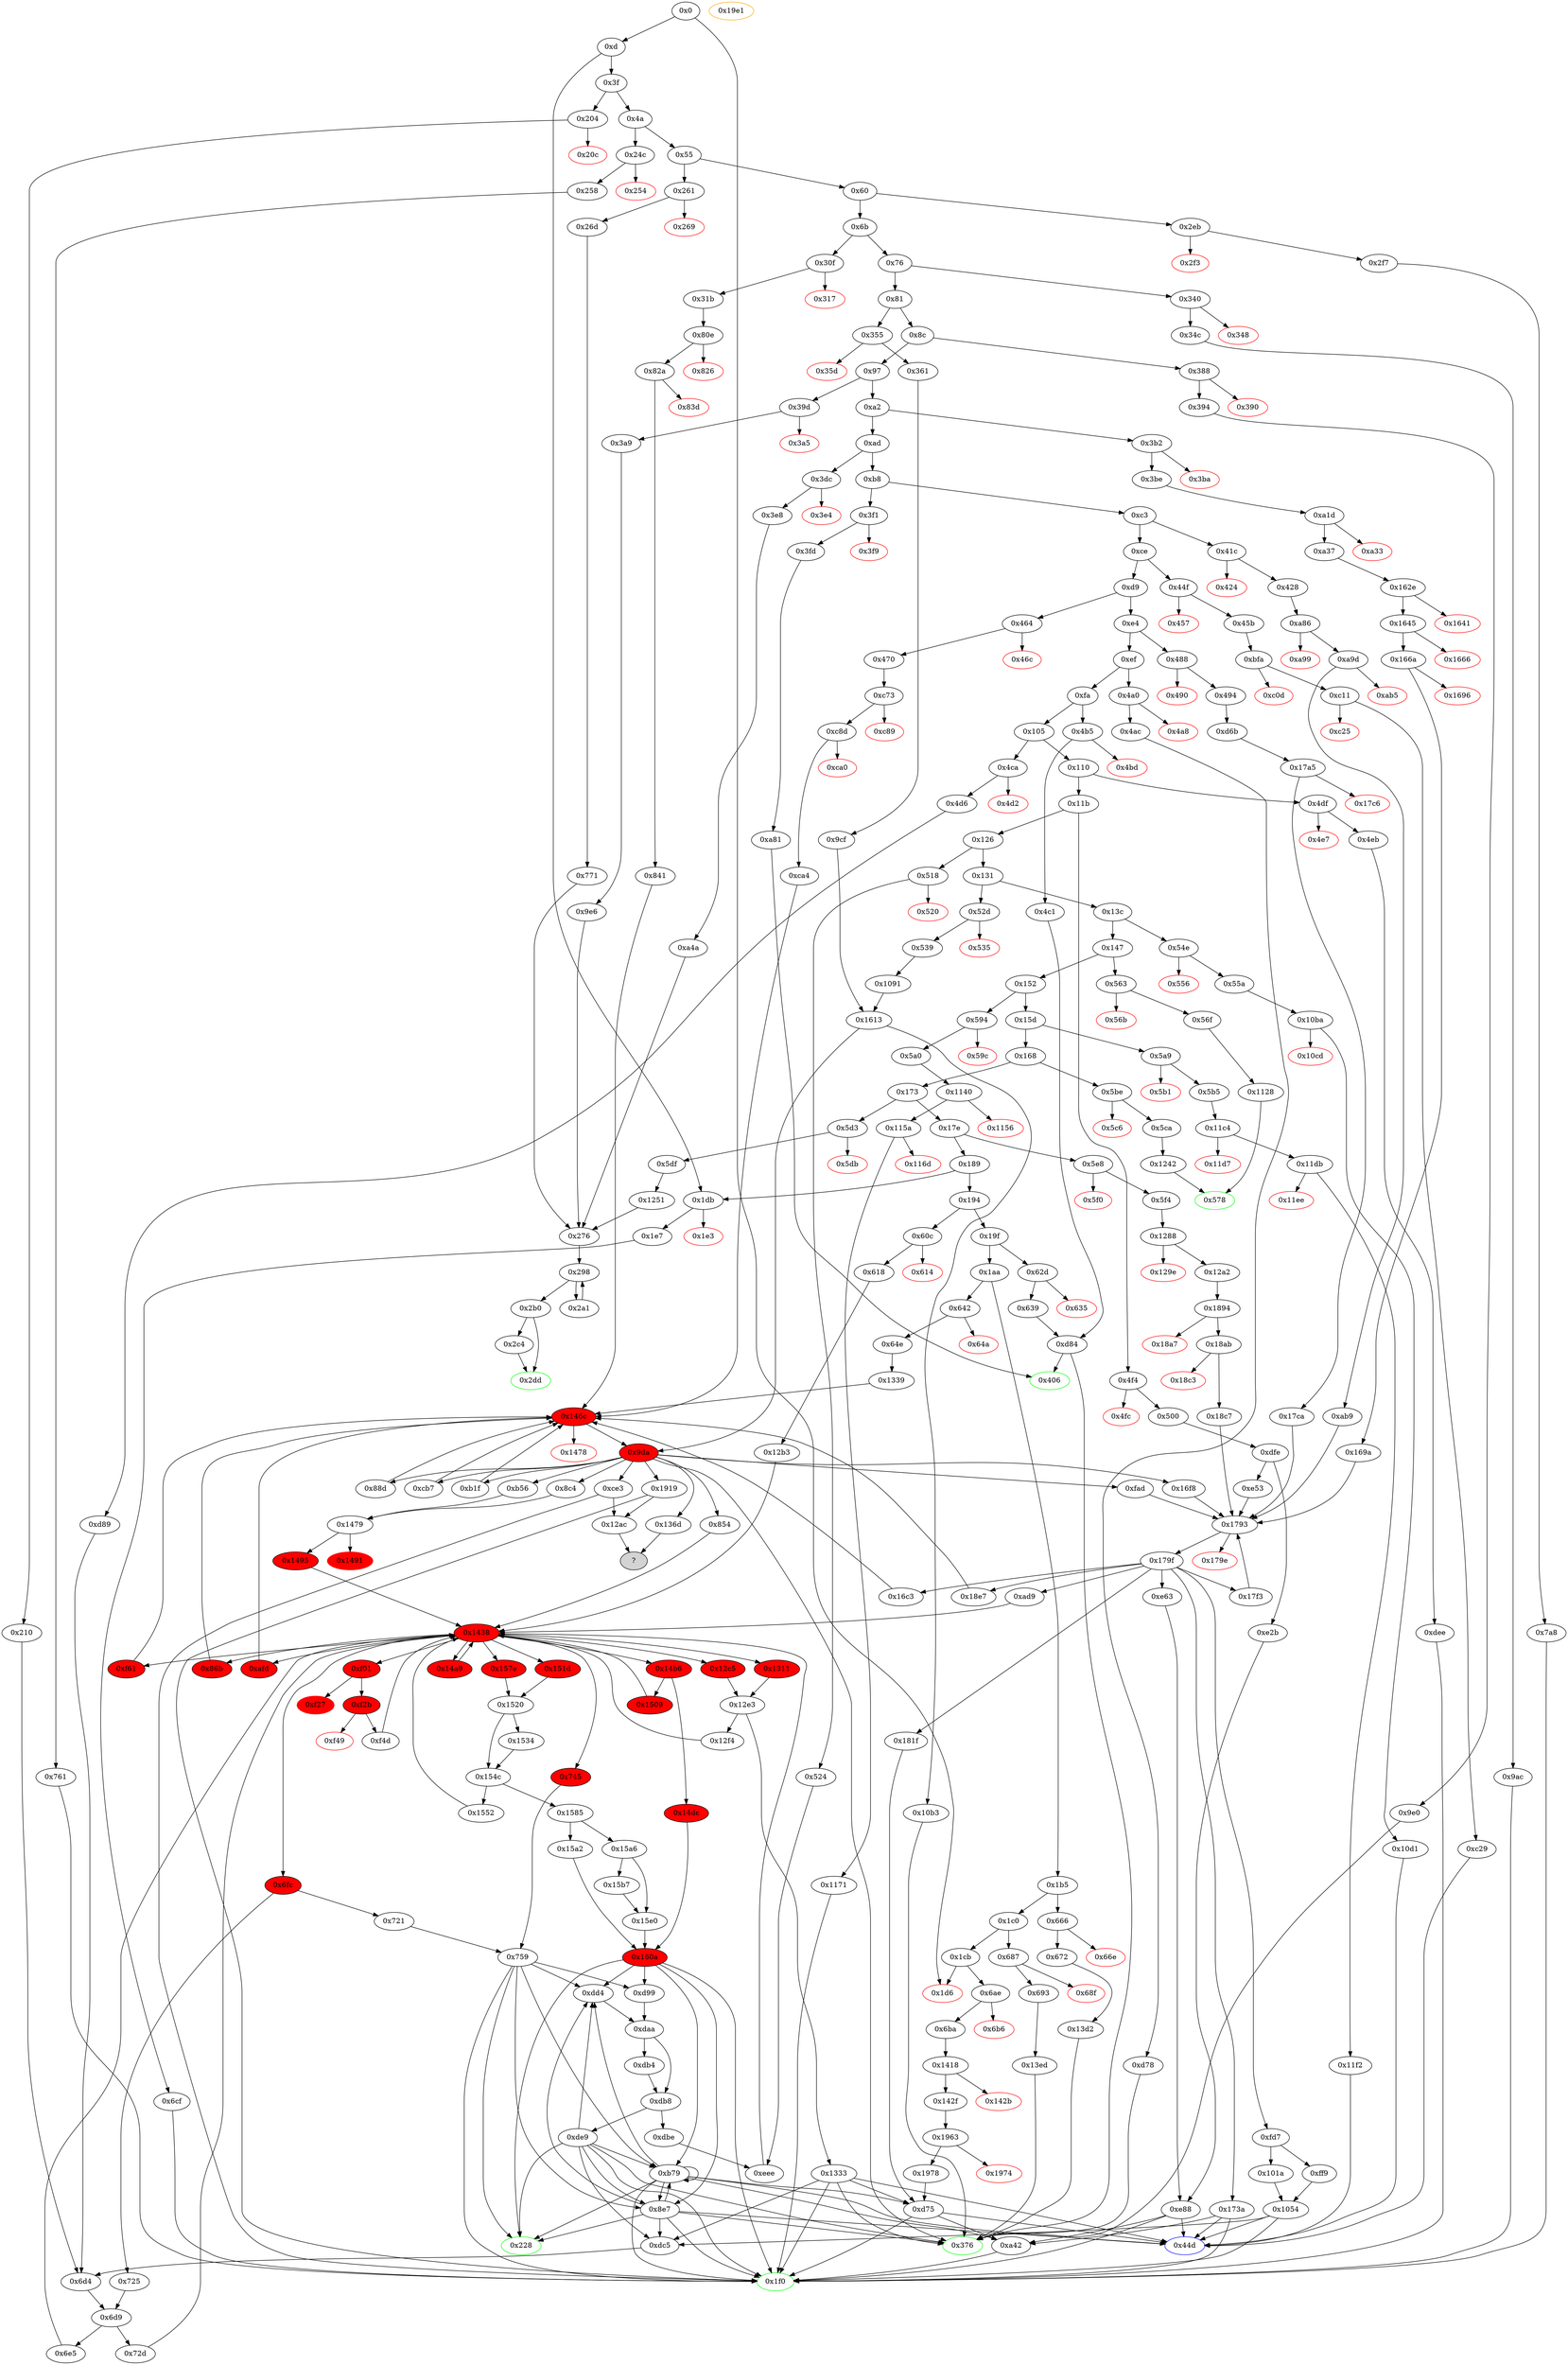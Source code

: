 digraph "" {
"0x1339" [fillcolor=white, id="0x1339", style=filled, tooltip="Block 0x1339\n[0x1339:0x136c]\n---\nPredecessors: [0x64e]\nSuccessors: [0x146c]\n---\n0x1339 JUMPDEST\n0x133a CALLER\n0x133b PUSH1 0x0\n0x133d SWAP1\n0x133e DUP2\n0x133f MSTORE\n0x1340 PUSH1 0x2\n0x1342 PUSH1 0x20\n0x1344 SWAP1\n0x1345 DUP2\n0x1346 MSTORE\n0x1347 PUSH1 0x40\n0x1349 DUP1\n0x134a DUP4\n0x134b SHA3\n0x134c PUSH1 0x1\n0x134e PUSH1 0xa0\n0x1350 PUSH1 0x2\n0x1352 EXP\n0x1353 SUB\n0x1354 DUP7\n0x1355 AND\n0x1356 DUP5\n0x1357 MSTORE\n0x1358 SWAP1\n0x1359 SWAP2\n0x135a MSTORE\n0x135b DUP2\n0x135c SHA3\n0x135d SLOAD\n0x135e PUSH2 0x136d\n0x1361 SWAP1\n0x1362 DUP4\n0x1363 PUSH4 0xffffffff\n0x1368 PUSH2 0x146c\n0x136b AND\n0x136c JUMP\n---\n0x1339: JUMPDEST \n0x133a: V1451 = CALLER\n0x133b: V1452 = 0x0\n0x133f: M[0x0] = V1451\n0x1340: V1453 = 0x2\n0x1342: V1454 = 0x20\n0x1346: M[0x20] = 0x2\n0x1347: V1455 = 0x40\n0x134b: V1456 = SHA3 0x0 0x40\n0x134c: V1457 = 0x1\n0x134e: V1458 = 0xa0\n0x1350: V1459 = 0x2\n0x1352: V1460 = EXP 0x2 0xa0\n0x1353: V1461 = SUB 0x10000000000000000000000000000000000000000 0x1\n0x1355: V1462 = AND V535 0xffffffffffffffffffffffffffffffffffffffff\n0x1357: M[0x0] = V1462\n0x135a: M[0x20] = V1456\n0x135c: V1463 = SHA3 0x0 0x40\n0x135d: V1464 = S[V1463]\n0x135e: V1465 = 0x136d\n0x1363: V1466 = 0xffffffff\n0x1368: V1467 = 0x146c\n0x136b: V1468 = AND 0x146c 0xffffffff\n0x136c: JUMP 0x146c\n---\nEntry stack: [V11, 0x1f0, V535, V537]\nStack pops: 2\nStack additions: [S1, S0, 0x0, 0x136d, V1464, S0]\nExit stack: [V11, 0x1f0, V535, V537, 0x0, 0x136d, V1464, V537]\n\nDef sites:\nV11: {0xd.0x34}\n0x1f0: {0x64e.0x650}\nV535: {0x64e.0x65e}\nV537: {0x64e.0x661}\n"];
"0x1171" [fillcolor=white, id="0x1171", style=filled, tooltip="Block 0x1171\n[0x1171:0x11c3]\n---\nPredecessors: [0x115a]\nSuccessors: [0x1f0]\n---\n0x1171 JUMPDEST\n0x1172 PUSH1 0x6\n0x1174 DUP1\n0x1175 SLOAD\n0x1176 PUSH21 0xff0000000000000000000000000000000000000000\n0x118c NOT\n0x118d AND\n0x118e PUSH1 0xa0\n0x1190 PUSH1 0x2\n0x1192 EXP\n0x1193 OR\n0x1194 SWAP1\n0x1195 SSTORE\n0x1196 PUSH1 0x40\n0x1198 MLOAD\n0x1199 PUSH32 0xae5184fba832cb2b1f702aca6117b8d265eaf03ad33eb133f19dde0f5920fa08\n0x11ba SWAP1\n0x11bb PUSH1 0x0\n0x11bd SWAP1\n0x11be LOG1\n0x11bf POP\n0x11c0 PUSH1 0x1\n0x11c2 SWAP1\n0x11c3 JUMP\n---\n0x1171: JUMPDEST \n0x1172: V1335 = 0x6\n0x1175: V1336 = S[0x6]\n0x1176: V1337 = 0xff0000000000000000000000000000000000000000\n0x118c: V1338 = NOT 0xff0000000000000000000000000000000000000000\n0x118d: V1339 = AND 0xffffffffffffffffffffff00ffffffffffffffffffffffffffffffffffffffff V1336\n0x118e: V1340 = 0xa0\n0x1190: V1341 = 0x2\n0x1192: V1342 = EXP 0x2 0xa0\n0x1193: V1343 = OR 0x10000000000000000000000000000000000000000 V1339\n0x1195: S[0x6] = V1343\n0x1196: V1344 = 0x40\n0x1198: V1345 = M[0x40]\n0x1199: V1346 = 0xae5184fba832cb2b1f702aca6117b8d265eaf03ad33eb133f19dde0f5920fa08\n0x11bb: V1347 = 0x0\n0x11be: LOG V1345 0x0 0xae5184fba832cb2b1f702aca6117b8d265eaf03ad33eb133f19dde0f5920fa08\n0x11c0: V1348 = 0x1\n0x11c3: JUMP 0x1f0\n---\nEntry stack: [V11, 0x1f0, 0x0]\nStack pops: 2\nStack additions: [0x1]\nExit stack: [V11, 0x1]\n\nDef sites:\nV11: {0xd.0x34}\n0x1f0: {0x5a0.0x5a2}\n0x0: {0x1140.0x1144}\n"];
"0x60" [fillcolor=white, id="0x60", style=filled, tooltip="Block 0x60\n[0x60:0x6a]\n---\nPredecessors: [0x55]\nSuccessors: [0x6b, 0x2eb]\n---\n0x60 DUP1\n0x61 PUSH4 0x95ea7b3\n0x66 EQ\n0x67 PUSH2 0x2eb\n0x6a JUMPI\n---\n0x61: V24 = 0x95ea7b3\n0x66: V25 = EQ 0x95ea7b3 V11\n0x67: V26 = 0x2eb\n0x6a: JUMPI 0x2eb V25\n---\nEntry stack: [V11]\nStack pops: 1\nStack additions: [S0]\nExit stack: [V11]\n\nDef sites:\nV11: {0xd.0x34}\n"];
"0xab9" [fillcolor=white, id="0xab9", style=filled, tooltip="Block 0xab9\n[0xab9:0xad8]\n---\nPredecessors: [0xa9d]\nSuccessors: [0x1793]\n---\n0xab9 JUMPDEST\n0xaba CALLER\n0xabb PUSH1 0x0\n0xabd SWAP1\n0xabe DUP2\n0xabf MSTORE\n0xac0 PUSH1 0x20\n0xac2 DUP2\n0xac3 SWAP1\n0xac4 MSTORE\n0xac5 PUSH1 0x40\n0xac7 SWAP1\n0xac8 SHA3\n0xac9 SLOAD\n0xaca PUSH2 0xad9\n0xacd SWAP1\n0xace DUP5\n0xacf PUSH4 0xffffffff\n0xad4 PUSH2 0x1793\n0xad7 AND\n0xad8 JUMP\n---\n0xab9: JUMPDEST \n0xaba: V845 = CALLER\n0xabb: V846 = 0x0\n0xabf: M[0x0] = V845\n0xac0: V847 = 0x20\n0xac4: M[0x20] = 0x0\n0xac5: V848 = 0x40\n0xac8: V849 = SHA3 0x0 0x40\n0xac9: V850 = S[V849]\n0xaca: V851 = 0xad9\n0xacf: V852 = 0xffffffff\n0xad4: V853 = 0x1793\n0xad7: V854 = AND 0x1793 0xffffffff\n0xad8: JUMP 0x1793\n---\nEntry stack: [V11, 0x44d, V341, V343, V347, 0x0]\nStack pops: 3\nStack additions: [S2, S1, S0, 0xad9, V850, S2]\nExit stack: [V11, 0x44d, V341, V343, V347, 0x0, 0xad9, V850, V343]\n\nDef sites:\nV11: {0xd.0x34}\n0x44d: {0x428.0x42a}\nV341: {0x428.0x438}\nV343: {0x428.0x43b}\nV347: {0x428.0x448}\n0x0: {0xa86.0xa87}\n"];
"0x4d6" [fillcolor=white, id="0x4d6", style=filled, tooltip="Block 0x4d6\n[0x4d6:0x4de]\n---\nPredecessors: [0x4ca]\nSuccessors: [0xd89]\n---\n0x4d6 JUMPDEST\n0x4d7 POP\n0x4d8 PUSH2 0x376\n0x4db PUSH2 0xd89\n0x4de JUMP\n---\n0x4d6: JUMPDEST \n0x4d8: V395 = 0x376\n0x4db: V396 = 0xd89\n0x4de: JUMP 0xd89\n---\nEntry stack: [V11, V391]\nStack pops: 1\nStack additions: [0x376]\nExit stack: [V11, 0x376]\n\nDef sites:\nV11: {0xd.0x34}\nV391: {0x4ca.0x4cb}\n"];
"0x4ca" [fillcolor=white, id="0x4ca", style=filled, tooltip="Block 0x4ca\n[0x4ca:0x4d1]\n---\nPredecessors: [0x105]\nSuccessors: [0x4d2, 0x4d6]\n---\n0x4ca JUMPDEST\n0x4cb CALLVALUE\n0x4cc DUP1\n0x4cd ISZERO\n0x4ce PUSH2 0x4d6\n0x4d1 JUMPI\n---\n0x4ca: JUMPDEST \n0x4cb: V391 = CALLVALUE\n0x4cd: V392 = ISZERO V391\n0x4ce: V393 = 0x4d6\n0x4d1: JUMPI 0x4d6 V392\n---\nEntry stack: [V11]\nStack pops: 0\nStack additions: [V391]\nExit stack: [V11, V391]\n\nDef sites:\nV11: {0xd.0x34}\n"];
"0x44f" [fillcolor=white, id="0x44f", style=filled, tooltip="Block 0x44f\n[0x44f:0x456]\n---\nPredecessors: [0xce]\nSuccessors: [0x457, 0x45b]\n---\n0x44f JUMPDEST\n0x450 CALLVALUE\n0x451 DUP1\n0x452 ISZERO\n0x453 PUSH2 0x45b\n0x456 JUMPI\n---\n0x44f: JUMPDEST \n0x450: V349 = CALLVALUE\n0x452: V350 = ISZERO V349\n0x453: V351 = 0x45b\n0x456: JUMPI 0x45b V350\n---\nEntry stack: [V11]\nStack pops: 0\nStack additions: [V349]\nExit stack: [V11, V349]\n\nDef sites:\nV11: {0xd.0x34}\n"];
"0xab5" [color=red, fillcolor=white, id="0xab5", style=filled, tooltip="Block 0xab5\n[0xab5:0xab8]\n---\nPredecessors: [0xa9d]\nSuccessors: []\n---\n0xab5 PUSH1 0x0\n0xab7 DUP1\n0xab8 REVERT\n---\n0xab5: V844 = 0x0\n0xab8: REVERT 0x0 0x0\n---\nEntry stack: [V11, 0x44d, V341, V343, V347, 0x0]\nStack pops: 0\nStack additions: []\nExit stack: [V11, 0x44d, V341, V343, V347, 0x0]\n\nDef sites:\nV11: {0xd.0x34}\n0x44d: {0x428.0x42a}\nV341: {0x428.0x438}\nV343: {0x428.0x43b}\nV347: {0x428.0x448}\n0x0: {0xa86.0xa87}\n"];
"0x80e" [fillcolor=white, id="0x80e", style=filled, tooltip="Block 0x80e\n[0x80e:0x825]\n---\nPredecessors: [0x31b]\nSuccessors: [0x826, 0x82a]\n---\n0x80e JUMPDEST\n0x80f PUSH1 0x6\n0x811 SLOAD\n0x812 PUSH1 0x0\n0x814 SWAP1\n0x815 DUP2\n0x816 SWAP1\n0x817 PUSH1 0x1\n0x819 PUSH1 0xa0\n0x81b PUSH1 0x2\n0x81d EXP\n0x81e SUB\n0x81f AND\n0x820 CALLER\n0x821 EQ\n0x822 PUSH2 0x82a\n0x825 JUMPI\n---\n0x80e: JUMPDEST \n0x80f: V660 = 0x6\n0x811: V661 = S[0x6]\n0x812: V662 = 0x0\n0x817: V663 = 0x1\n0x819: V664 = 0xa0\n0x81b: V665 = 0x2\n0x81d: V666 = EXP 0x2 0xa0\n0x81e: V667 = SUB 0x10000000000000000000000000000000000000000 0x1\n0x81f: V668 = AND 0xffffffffffffffffffffffffffffffffffffffff V661\n0x820: V669 = CALLER\n0x821: V670 = EQ V669 V668\n0x822: V671 = 0x82a\n0x825: JUMPI 0x82a V670\n---\nEntry stack: [V11, 0x1f0, V244, V246, V250]\nStack pops: 0\nStack additions: [0x0, 0x0]\nExit stack: [V11, 0x1f0, V244, V246, V250, 0x0, 0x0]\n\nDef sites:\nV11: {0xd.0x34}\n0x1f0: {0x31b.0x31d}\nV244: {0x31b.0x32b}\nV246: {0x31b.0x32e}\nV250: {0x31b.0x33b}\n"];
"0xdc5" [fillcolor=white, id="0xdc5", style=filled, tooltip="Block 0xdc5\n[0xdc5:0xdd3]\n---\nPredecessors: [0x8e7, 0xde9, 0x1054, 0x1333]\nSuccessors: [0x6d4]\n---\n0xdc5 JUMPDEST\n0xdc6 SWAP2\n0xdc7 DUP3\n0xdc8 ADD\n0xdc9 SWAP2\n0xdca PUSH2 0xdd4\n0xdcd CALLER\n0xdce PUSH1 0x0\n0xdd0 PUSH2 0x6d4\n0xdd3 JUMP\n---\n0xdc5: JUMPDEST \n0xdc8: V1074 = ADD S0 S2\n0xdca: V1075 = 0xdd4\n0xdcd: V1076 = CALLER\n0xdce: V1077 = 0x0\n0xdd0: V1078 = 0x6d4\n0xdd3: JUMP 0x6d4\n---\nEntry stack: [S15, S14, S13, S12, S11, S10, S9, S8, S7, S6, S5, S4, S3, S2, S1, S0]\nStack pops: 3\nStack additions: [V1074, S1, S0, 0xdd4, V1076, 0x0]\nExit stack: [S15, S14, S13, S12, S11, S10, S9, S8, S7, S6, S5, S4, S3, V1074, S1, S0, 0xdd4, V1076, 0x0]\n\nDef sites:\nS15: {}\nS14: {}\nS13: {}\nS12: {}\nS11: {}\nS10: {0x8c4.0x8de, 0xb56.0xb70}\nS9: {0xb56.0xb70, 0x8c4.0x8de, 0xeee.0xeef}\nS8: {0xdbe.0xdbe, 0x12f4.0x12f8, 0xeee.0xeef}\nS7: {0x1479.0x147a, 0x6fc.0x717, 0xdbe.0xdbe, 0x1438_0xeee.0x1469, 0x1438_0x12f4.0x1469, 0x1438_0xf4d.0x1469, 0x1438_0x854.0x1469, 0x1438_0x1509.0x1469, 0x1438_0x14a9.0x1469, 0xeee.0xeef, 0xeee.0xef2, 0xdc5.0xdc8}\nS6: {0x1479.0x147a, 0x6fc.0x717, 0xf01.0xf1d, 0x12f4.0x12fa, 0x1438_0x12f4.0x1469, 0x1438_0xeee.0x1469, 0x1438_0xf4d.0x1469, 0x1438_0x854.0x1469, 0x1438_0x1509.0x1469, 0x1438_0x14a9.0x1469, 0x12f4.0x12f8, 0xeee.0xeef, 0xeee.0xef2, 0xf61.0xf99}\nS5: {0x1311.0x132c, 0x1552.0x1570, 0x1438_0x12f4.0x1469, 0x1438_0xeee.0x1469, 0x1438_0x14a9.0x1469, 0x1438_0x854.0x1469, 0x1438_0x6e5.0x1469, 0x1438_0x72d.0x1469, 0x1438_0x1495.0x1469, 0xd.0x34, 0x1438_0xf4d.0x1469, 0x1438_0x1509.0x1469, 0xf01.0xf1d, 0xdc5.0xdc8, 0x12c5.0x12e0, 0x1479.0x147a, 0xdbe.0xdbe, 0x12f4.0x12f8, 0x14b6.0x14d2, 0x8e7_0x15e0.0x9a3, 0x8e7_0x14dc.0x9a3, 0xeee.0xef2, 0x1438_0x1552.0x1469, 0xeee.0xeef, 0xf61.0xf7c, 0x725.0x728, 0x8e7_0x15a2.0x9a3}\nS4: {0xd99.0xda5, 0x6e5.0x6e5, 0xf61.0xf99, 0x1311.0x132c, 0x210.0x212, 0x1552.0x1570, 0xdd4.0xde0, 0x1438_0xeee.0x1469, 0xb56.0xb70, 0x1438_0x12f4.0x1469, 0x1438_0x14a9.0x1469, 0x1438_0x854.0x1469, 0x1438_0x6e5.0x1469, 0x1438_0x72d.0x1469, 0x1438_0x1495.0x1469, 0x1438_0xf4d.0x1469, 0xd.0x34, 0xdc5.0xdca, 0x8c4.0x8de, 0xdc5.0xdc8, 0x12c5.0x12e0, 0x1479.0x147a, 0x12f4.0x12fa, 0x14b6.0x14d2, 0x72d.0x72e, 0xeee.0xef2, 0x1438_0x1509.0x1469, 0xeee.0xeef, 0x1438_0x1552.0x1469, 0x725.0x728}\nS3: {0xf61.0xf7c, 0x210.0x220, 0x1438_0xeee.0x1469, 0x1438_0x12f4.0x1469, 0x1438_0x854.0x1469, 0x1438_0x6e5.0x1469, 0x1438_0x72d.0x1469, 0x1438_0x1495.0x1469, 0x1438_0x14a9.0x1469, 0xd.0x34, 0x1438_0xf4d.0x1469, 0x1438_0x1509.0x1469, 0xf01.0xf1d, 0xdc5.0xdcd, 0x745.0x756, 0x1479.0x147a, 0x3be.0x3c0, 0x12f4.0x12f8, 0x12f4.0x12fa, 0x8e7_0x15e0.0x9a3, 0x8e7_0x15a2.0x9a3, 0x72d.0x72e, 0xeee.0xeef, 0x1438_0x1552.0x1469, 0xeee.0xef2, 0xf61.0xf99, 0x6e5.0x6e5, 0x8e7_0x14dc.0x9a3}\nS2: {0x1438_0xeee.0x1469, 0x1438_0x12f4.0x1469, 0xb56.0xb70, 0x1438_0x854.0x1469, 0x1438_0x6e5.0x1469, 0x1438_0x72d.0x1469, 0x1438_0x1495.0x1469, 0x1438_0x14a9.0x1469, 0x1438_0xf4d.0x1469, 0x1438_0x1509.0x1469, 0xdc5.0xdce, 0x8c4.0x8de, 0xdc5.0xdca, 0x1479.0x147a, 0x12f4.0x12fa, 0x12f4.0x12f8, 0x8e7_0x15a2.0x9a3, 0x8e7_0x14dc.0x9a3, 0xeee.0xeef, 0xf61.0xf7c, 0xeee.0xef2, 0xf61.0xf99, 0xdd4.0xde0, 0xd99.0xda5, 0x210.0x223, 0x210.0x212, 0xd.0x34, 0xf01.0xf1d, 0xdbe.0xdbe, 0x3be.0x3cf, 0x1438_0x1552.0x1469, 0x8e7_0x15e0.0x9a3}\nS1: {0x1438_0xeee.0x1469, 0x1438_0x12f4.0x1469, 0x1438_0xf4d.0x1469, 0x1438_0x854.0x1469, 0x1438_0x1509.0x1469, 0x1438_0x14a9.0x1469, 0x6d4.0x6d5, 0x1438_0xad9.0x1469, 0x1438_0x6e5.0x1469, 0x1438_0x72d.0x1469, 0xb56.0xb70, 0xdc5.0xdca, 0x8c4.0x8de, 0x745.0x756, 0xdc5.0xdcd, 0x1479.0x147a, 0x6fc.0x717, 0x12f4.0x12fa, 0x5f4.0x5f6, 0x12f4.0x12f8, 0x8e7_0x15e0.0x9a3, 0x8e7_0x15a2.0x9a3, 0xeee.0xeef, 0xeee.0xef2, 0xf61.0xf99, 0xdd4.0xde0, 0xd99.0xda5, 0x210.0x212, 0x210.0x220, 0xf01.0xf1d, 0x3be.0x3d4, 0x1438_0x1495.0x1469, 0x1438_0x1552.0x1469, 0x8e7_0x14dc.0x9a3}\nS0: {0x1552.0x1570, 0x1438_0xeee.0x1469, 0x1438_0x12f4.0x1469, 0x1438_0x14a9.0x1469, 0x1438_0x854.0x1469, 0x1438_0x6e5.0x1469, 0x1438_0x72d.0x1469, 0x1438_0x1495.0x1469, 0x1438_0xf4d.0x1469, 0x1438_0x1509.0x1469, 0x1438_0x1552.0x1469, 0xb56.0xb70, 0xdc5.0xdc8, 0x12c5.0x12e0, 0x8c4.0x8de, 0x745.0x756, 0x1479.0x147a, 0xdc5.0xdcd, 0x6fc.0x717, 0x12f4.0x12f8, 0x5f4.0x604, 0x8e7_0x14dc.0x9a3, 0x8e7_0x15e0.0x9a3, 0xeee.0xeef, 0xeee.0xef2, 0x8e7.0x9a3, 0x1311.0x132c, 0x210.0x220, 0xd.0x34, 0xf01.0xf1d, 0x6d4.0x6d5, 0x3be.0x3d7, 0x14b6.0x14d2, 0x1438_0xad9.0x1469, 0x725.0x728, 0x8e7_0x15a2.0x9a3}\n"];
"0x518" [fillcolor=white, id="0x518", style=filled, tooltip="Block 0x518\n[0x518:0x51f]\n---\nPredecessors: [0x126]\nSuccessors: [0x520, 0x524]\n---\n0x518 JUMPDEST\n0x519 CALLVALUE\n0x51a DUP1\n0x51b ISZERO\n0x51c PUSH2 0x524\n0x51f JUMPI\n---\n0x518: JUMPDEST \n0x519: V419 = CALLVALUE\n0x51b: V420 = ISZERO V419\n0x51c: V421 = 0x524\n0x51f: JUMPI 0x524 V420\n---\nEntry stack: [V11]\nStack pops: 0\nStack additions: [V419]\nExit stack: [V11, V419]\n\nDef sites:\nV11: {0xd.0x34}\n"];
"0x24c" [fillcolor=white, id="0x24c", style=filled, tooltip="Block 0x24c\n[0x24c:0x253]\n---\nPredecessors: [0x4a]\nSuccessors: [0x254, 0x258]\n---\n0x24c JUMPDEST\n0x24d CALLVALUE\n0x24e DUP1\n0x24f ISZERO\n0x250 PUSH2 0x258\n0x253 JUMPI\n---\n0x24c: JUMPDEST \n0x24d: V166 = CALLVALUE\n0x24f: V167 = ISZERO V166\n0x250: V168 = 0x258\n0x253: JUMPI 0x258 V167\n---\nEntry stack: [V11]\nStack pops: 0\nStack additions: [V166]\nExit stack: [V11, V166]\n\nDef sites:\nV11: {0xd.0x34}\n"];
"0x12e3" [fillcolor=white, id="0x12e3", style=filled, tooltip="Block 0x12e3\n[0x12e3:0x12f3]\n---\nPredecessors: [0x12c5, 0x1311]\nSuccessors: [0x12f4, 0x1333]\n---\n0x12e3 JUMPDEST\n0x12e4 PUSH8 0xffffffffffffffff\n0x12ed DUP2\n0x12ee AND\n0x12ef ISZERO\n0x12f0 PUSH2 0x1333\n0x12f3 JUMPI\n---\n0x12e3: JUMPDEST \n0x12e4: V1429 = 0xffffffffffffffff\n0x12ee: V1430 = AND S0 0xffffffffffffffff\n0x12ef: V1431 = ISZERO V1430\n0x12f0: V1432 = 0x1333\n0x12f3: JUMPI 0x1333 V1431\n---\nEntry stack: [0x0, S17, S16, S15, S14, S13, S12, S11, S10, S9, S8, S7, S6, S5, S4, S3, S2, S1, S0]\nStack pops: 1\nStack additions: [S0]\nExit stack: [0x0, S17, S16, S15, S14, S13, S12, S11, S10, S9, S8, S7, S6, S5, S4, S3, S2, S1, S0]\n\nDef sites:\n0x0: {0xeee.0xeef}\nS17: {0x12f4.0x12f8, 0xeee.0xeef}\nS16: {0xdc5.0xdc8, 0x1438_0xeee.0x1469, 0x1438_0x12f4.0x1469, 0xeee.0xef2}\nS15: {0xf61.0xf99, 0x12f4.0x12fa, 0xeee.0xef2}\nS14: {0xdbe.0xdbe, 0x1438_0x12f4.0x1469, 0x1438_0xeee.0x1469, 0x12f4.0x12f8, 0x8e7_0x15a2.0x9a3, 0x8e7_0x15e0.0x9a3, 0xd.0x34, 0xeee.0xeef, 0xf61.0xf7c, 0x8e7_0x14dc.0x9a3}\nS13: {0xd99.0xda5, 0x8c4.0x8de, 0xeee.0xeef, 0x210.0x212, 0xdc5.0xdca, 0xdd4.0xde0, 0xb56.0xb70}\nS12: {0xdc5.0xdcd, 0x210.0x220, 0x12f4.0x12f8, 0x8e7_0x14dc.0x9a3, 0x8e7_0x15e0.0x9a3, 0xeee.0xeef, 0x745.0x756, 0x8e7_0x15a2.0x9a3}\nS11: {0xdbe.0xdbe, 0x210.0x223, 0x1438_0xeee.0x1469, 0x1438_0x12f4.0x1469, 0x12f4.0x12fa, 0xeee.0xef2, 0xf61.0xf99, 0xdc5.0xdce}\nS10: {0x1438_0xeee.0x1469, 0x1438_0x12f4.0x1469, 0x1438_0xf4d.0x1469, 0x1438_0x854.0x1469, 0x1438_0x1509.0x1469, 0x1438_0x14a9.0x1469, 0x6d4.0x6d5, 0x1438_0xad9.0x1469, 0x1438_0x6e5.0x1469, 0x1438_0x72d.0x1469, 0x1479.0x147a, 0x6fc.0x717, 0x12f4.0x12fa, 0xeee.0xeef, 0x1438_0x1495.0x1469, 0xeee.0xef2, 0xf61.0xf99, 0x1438_0x1552.0x1469}\nS9: {0x1438_0xeee.0x1469, 0x1438_0x12f4.0x1469, 0x6d4.0x6d5, 0x1438_0xf4d.0x1469, 0x1438_0x854.0x1469, 0x1438_0x1509.0x1469, 0x1438_0x14a9.0x1469, 0xd.0x34, 0x1438_0x6e5.0x1469, 0x1438_0x72d.0x1469, 0xf01.0xf1d, 0x1479.0x147a, 0xdbe.0xdbe, 0x12f4.0x12f8, 0x1438_0x1495.0x1469, 0xeee.0xeef, 0xf61.0xf7c, 0x1438_0x1552.0x1469}\nS8: {0x1311.0x132c, 0x1552.0x1570, 0x1438_0x14a9.0x1469, 0x1438_0xeee.0x1469, 0x1438_0x12f4.0x1469, 0x1438_0x854.0x1469, 0x1438_0x6e5.0x1469, 0x1438_0x72d.0x1469, 0x1438_0x1495.0x1469, 0x1438_0xf4d.0x1469, 0x1438_0x1509.0x1469, 0x1438_0x1552.0x1469, 0xd.0x34, 0xdc5.0xdc8, 0x12c5.0x12e0, 0x1479.0x147a, 0x6d4.0x6d5, 0x14b6.0x14d2, 0xeee.0xeef, 0x1438_0xad9.0x1469, 0xeee.0xef2, 0x725.0x728}\nS7: {0x1479.0x147a, 0x3be.0x3c0, 0xdbe.0xdbe, 0x210.0x220, 0x1438_0xeee.0x1469, 0x1438_0x12f4.0x1469, 0x12f4.0x12f8, 0x12f4.0x12fa, 0x72d.0x72e, 0xeee.0xeef, 0xeee.0xef2, 0xf61.0xf99, 0x6e5.0x6e5}\nS6: {0x6d4.0x6d5, 0x1438_0x12f4.0x1469, 0x1438_0xeee.0x1469, 0x1438_0xf4d.0x1469, 0x1438_0x854.0x1469, 0x1438_0x1509.0x1469, 0x1438_0x14a9.0x1469, 0x1438_0x6e5.0x1469, 0x1438_0x72d.0x1469, 0x1438_0x1495.0x1469, 0xd.0x34, 0xf01.0xf1d, 0xdc5.0xdc8, 0x1479.0x147a, 0x3be.0x3cf, 0x12f4.0x12f8, 0x8e7_0x15e0.0x9a3, 0x8e7_0x15a2.0x9a3, 0xeee.0xef2, 0x1438_0x1552.0x1469, 0xeee.0xeef, 0xf61.0xf7c, 0x1438_0xad9.0x1469, 0x8e7_0x14dc.0x9a3}\nS5: {0xd99.0xda5, 0x3be.0x3d4, 0x210.0x212, 0xdd4.0xde0, 0x5f4.0x5f6, 0xb56.0xb70, 0xdc5.0xdca, 0x8c4.0x8de}\nS4: {0x210.0x220, 0x1438_0xeee.0x1469, 0x1438_0x12f4.0x1469, 0x1438_0xf4d.0x1469, 0x1438_0x854.0x1469, 0x1438_0x1509.0x1469, 0x1438_0x14a9.0x1469, 0x6d4.0x6d5, 0x1438_0x6e5.0x1469, 0x1438_0x72d.0x1469, 0x1438_0x1495.0x1469, 0xd.0x34, 0xf01.0xf1d, 0x745.0x756, 0xdc5.0xdcd, 0x1479.0x147a, 0x6fc.0x717, 0x3be.0x3d7, 0x12f4.0x12f8, 0x5f4.0x604, 0x8e7_0x15e0.0x9a3, 0x8e7_0x15a2.0x9a3, 0x1438_0x1552.0x1469, 0xeee.0xeef, 0xf61.0xf7c, 0x1438_0xad9.0x1469, 0x8e7_0x14dc.0x9a3}\nS3: {0x618.0x61a, 0x31b.0x31d, 0xa1d.0xa21, 0x1311.0x132c, 0x210.0x223, 0x1552.0x1570, 0x1438_0x14a9.0x1469, 0x1438_0xeee.0x1469, 0x1438_0x12f4.0x1469, 0x1438_0x854.0x1469, 0x1438_0x6e5.0x1469, 0x1438_0x72d.0x1469, 0x1438_0x1495.0x1469, 0x1438_0xf4d.0x1469, 0x1438_0x1509.0x1469, 0x1438_0x1552.0x1469, 0xd.0x34, 0xdc5.0xdce, 0x12c5.0x12e0, 0x725.0x728, 0x1479.0x147a, 0x6d4.0x6d5, 0xdbe.0xdbe, 0x12f4.0x12fa, 0x5f4.0x607, 0x14b6.0x14d2, 0x72d.0x72e, 0x1438_0xad9.0x1469, 0xeee.0xef2, 0xf61.0xf99, 0x6e5.0x6e5}\nS2: {0x618.0x628, 0x31b.0x32b, 0x6d4.0x6d5, 0x1438_0xeee.0x1469, 0x1438_0x14a9.0x1469, 0x1438_0x12f4.0x1469, 0x1438_0x854.0x1469, 0x1438_0x6e5.0x1469, 0x1438_0x72d.0x1469, 0x1438_0x1495.0x1469, 0x1438_0xf4d.0x1469, 0x1438_0x1509.0x1469, 0x1288.0x128c, 0xd.0x34, 0x500.0x502, 0x1479.0x147a, 0x6fc.0x717, 0xa37.0xa38, 0x428.0x42a, 0x494.0x496, 0x1438_0x1552.0x1469, 0xeee.0xeef, 0x1438_0xad9.0x1469, 0x1438_0x12b3.0x1469}\nS1: {0x31b.0x32e, 0x6d4.0x6d5, 0x1438_0xeee.0x1469, 0x1438_0x12f4.0x1469, 0x1438_0xf4d.0x1469, 0x1438_0x854.0x1469, 0x1438_0x1509.0x1469, 0x1438_0x14a9.0x1469, 0x1438_0x6e5.0x1469, 0x1438_0x72d.0x1469, 0x1438_0x1495.0x1469, 0xf01.0xf1d, 0x500.0x510, 0x1479.0x147a, 0x3be.0x3cf, 0x470.0x472, 0x12b3.0x12b4, 0x12f4.0x12f8, 0x428.0x438, 0x494.0x49b, 0x1438_0x1552.0x1469, 0xeee.0xeef, 0x1438_0xad9.0x1469, 0x12a2.0x12a3}\nS0: {0x1311.0x132c, 0x12c5.0x12e0}\n"];
"0x578" [color=green, fillcolor=white, id="0x578", style=filled, tooltip="Block 0x578\n[0x578:0x593]\n---\nPredecessors: [0x1128, 0x1242]\nSuccessors: []\n---\n0x578 JUMPDEST\n0x579 PUSH1 0x40\n0x57b DUP1\n0x57c MLOAD\n0x57d PUSH1 0x1\n0x57f PUSH1 0xa0\n0x581 PUSH1 0x2\n0x583 EXP\n0x584 SUB\n0x585 SWAP1\n0x586 SWAP3\n0x587 AND\n0x588 DUP3\n0x589 MSTORE\n0x58a MLOAD\n0x58b SWAP1\n0x58c DUP2\n0x58d SWAP1\n0x58e SUB\n0x58f PUSH1 0x20\n0x591 ADD\n0x592 SWAP1\n0x593 RETURN\n---\n0x578: JUMPDEST \n0x579: V451 = 0x40\n0x57c: V452 = M[0x40]\n0x57d: V453 = 0x1\n0x57f: V454 = 0xa0\n0x581: V455 = 0x2\n0x583: V456 = EXP 0x2 0xa0\n0x584: V457 = SUB 0x10000000000000000000000000000000000000000 0x1\n0x587: V458 = AND S0 0xffffffffffffffffffffffffffffffffffffffff\n0x589: M[V452] = V458\n0x58a: V459 = M[0x40]\n0x58e: V460 = SUB V452 V459\n0x58f: V461 = 0x20\n0x591: V462 = ADD 0x20 V460\n0x593: RETURN V459 V462\n---\nEntry stack: [V11, 0x578, S0]\nStack pops: 1\nStack additions: []\nExit stack: [V11, 0x578]\n\nDef sites:\nV11: {0xd.0x34}\n0x578: {0x5ca.0x5cc, 0x56f.0x571}\nS0: {0x1128.0x1129, 0x1242.0x124e}\n"];
"0xe63" [fillcolor=white, id="0xe63", style=filled, tooltip="Block 0xe63\n[0xe63:0xe87]\n---\nPredecessors: [0x179f]\nSuccessors: [0xe88]\n---\n0xe63 JUMPDEST\n0xe64 CALLER\n0xe65 PUSH1 0x0\n0xe67 SWAP1\n0xe68 DUP2\n0xe69 MSTORE\n0xe6a PUSH1 0x2\n0xe6c PUSH1 0x20\n0xe6e SWAP1\n0xe6f DUP2\n0xe70 MSTORE\n0xe71 PUSH1 0x40\n0xe73 DUP1\n0xe74 DUP4\n0xe75 SHA3\n0xe76 PUSH1 0x1\n0xe78 PUSH1 0xa0\n0xe7a PUSH1 0x2\n0xe7c EXP\n0xe7d SUB\n0xe7e DUP10\n0xe7f AND\n0xe80 DUP5\n0xe81 MSTORE\n0xe82 SWAP1\n0xe83 SWAP2\n0xe84 MSTORE\n0xe85 SWAP1\n0xe86 SHA3\n0xe87 SSTORE\n---\n0xe63: JUMPDEST \n0xe64: V1125 = CALLER\n0xe65: V1126 = 0x0\n0xe69: M[0x0] = V1125\n0xe6a: V1127 = 0x2\n0xe6c: V1128 = 0x20\n0xe70: M[0x20] = 0x2\n0xe71: V1129 = 0x40\n0xe75: V1130 = SHA3 0x0 0x40\n0xe76: V1131 = 0x1\n0xe78: V1132 = 0xa0\n0xe7a: V1133 = 0x2\n0xe7c: V1134 = EXP 0x2 0xa0\n0xe7d: V1135 = SUB 0x10000000000000000000000000000000000000000 0x1\n0xe7f: V1136 = AND S4 0xffffffffffffffffffffffffffffffffffffffff\n0xe81: M[0x0] = V1136\n0xe84: M[0x20] = V1130\n0xe86: V1137 = SHA3 0x0 0x40\n0xe87: S[V1137] = V1774\n---\nEntry stack: [S16, S15, 0xdc5, S13, S12, S11, S10, S9, S8, S7, S6, S5, S4, S3, S2, S1, V1774]\nStack pops: 5\nStack additions: [S4, S3, S2, S1]\nExit stack: [S16, S15, 0xdc5, S13, S12, S11, S10, S9, S8, S7, S6, S5, S4, S3, S2, S1]\n\nDef sites:\nS16: {0x8c4.0x8de, 0xb56.0xb70}\nS15: {}\n0xdc5: {0xdbe.0xdbe}\nS13: {0x1479.0x147a, 0x6fc.0x717, 0x1438_0x12f4.0x1469, 0x1438_0xeee.0x1469, 0x1438_0xf4d.0x1469, 0x1438_0x854.0x1469, 0x1438_0x1509.0x1469, 0x1438_0x14a9.0x1469, 0xeee.0xeef}\nS12: {0x1479.0x147a, 0xeee.0xeef, 0x1438_0x12f4.0x1469, 0x1438_0xeee.0x1469, 0xf01.0xf1d, 0x12f4.0x12f8}\nS11: {0x1311.0x132c, 0x1552.0x1570, 0x1438_0xeee.0x1469, 0x1438_0x12f4.0x1469, 0x1438_0x14a9.0x1469, 0x1438_0x854.0x1469, 0x1438_0x6e5.0x1469, 0x1438_0x72d.0x1469, 0x1438_0x1495.0x1469, 0x1438_0xf4d.0x1469, 0x1438_0x1509.0x1469, 0x1438_0x1552.0x1469, 0xd.0x34, 0xdc5.0xdc8, 0x12c5.0x12e0, 0x1479.0x147a, 0x14b6.0x14d2, 0xeee.0xef2, 0x725.0x728}\nS10: {0x1479.0x147a, 0x3be.0x3c0, 0x12f4.0x12fa, 0x1438_0xeee.0x1469, 0x1438_0x12f4.0x1469, 0x72d.0x72e, 0xeee.0xef2, 0xf61.0xf99, 0x6e5.0x6e5}\nS9: {0x1438_0x12f4.0x1469, 0x1438_0xeee.0x1469, 0x1438_0x854.0x1469, 0x1438_0x6e5.0x1469, 0x1438_0x72d.0x1469, 0x1438_0x1495.0x1469, 0x1438_0x14a9.0x1469, 0xd.0x34, 0x1438_0xf4d.0x1469, 0x1438_0x1509.0x1469, 0xf01.0xf1d, 0x1479.0x147a, 0x3be.0x3cf, 0x12f4.0x12f8, 0x8e7_0x14dc.0x9a3, 0x8e7_0x15e0.0x9a3, 0x1438_0x1552.0x1469, 0xeee.0xeef, 0xf61.0xf7c, 0x8e7_0x15a2.0x9a3}\nS8: {0xd99.0xda5, 0x3be.0x3d4, 0x210.0x212, 0x5f4.0x5f6, 0xdd4.0xde0, 0xb56.0xb70, 0xdc5.0xdca, 0x8c4.0x8de}\nS7: {0x210.0x220, 0x1438_0x12f4.0x1469, 0x1438_0xeee.0x1469, 0x1438_0xf4d.0x1469, 0x1438_0x854.0x1469, 0x1438_0x1509.0x1469, 0x1438_0x14a9.0x1469, 0xd.0x34, 0xf01.0xf1d, 0x745.0x756, 0xdc5.0xdcd, 0x1479.0x147a, 0x6fc.0x717, 0x3be.0x3d7, 0x12f4.0x12f8, 0x5f4.0x604, 0x8e7_0x15e0.0x9a3, 0x8e7_0x15a2.0x9a3, 0xeee.0xeef, 0x8e7_0x14dc.0x9a3}\nS6: {0x31b.0x31d, 0xa1d.0xa21, 0x1311.0x132c, 0x210.0x223, 0x1552.0x1570, 0x1438_0x12f4.0x1469, 0x1438_0xeee.0x1469, 0x1438_0x14a9.0x1469, 0x1438_0x854.0x1469, 0x1438_0x6e5.0x1469, 0x1438_0x72d.0x1469, 0x1438_0x1495.0x1469, 0x1438_0xf4d.0x1469, 0x1438_0x1509.0x1469, 0x1438_0x1552.0x1469, 0xd.0x34, 0xdc5.0xdce, 0x12c5.0x12e0, 0x725.0x728, 0x1479.0x147a, 0xdbe.0xdbe, 0x12f4.0x12fa, 0x5f4.0x607, 0x14b6.0x14d2, 0x72d.0x72e, 0xeee.0xef2, 0xf61.0xf99, 0x6e5.0x6e5}\nS5: {0x31b.0x32b, 0x6d4.0x6d5, 0x1438_0xeee.0x1469, 0x1438_0x14a9.0x1469, 0x1438_0x12f4.0x1469, 0x1438_0x854.0x1469, 0x1438_0x6e5.0x1469, 0x1438_0x72d.0x1469, 0x1438_0x1495.0x1469, 0x1438_0xf4d.0x1469, 0x1438_0x1509.0x1469, 0x1288.0x128c, 0x500.0x502, 0x1479.0x147a, 0x6fc.0x717, 0xa37.0xa38, 0x428.0x42a, 0x494.0x496, 0x1438_0x1552.0x1469, 0xeee.0xeef, 0x1438_0xad9.0x1469}\nS4: {0x31b.0x32e, 0x6d4.0x6d5, 0x1438_0x12f4.0x1469, 0x1438_0xeee.0x1469, 0x1438_0xf4d.0x1469, 0x1438_0x854.0x1469, 0x1438_0x1509.0x1469, 0x1438_0x14a9.0x1469, 0x1438_0x6e5.0x1469, 0x1438_0x72d.0x1469, 0x1438_0x1495.0x1469, 0xf01.0xf1d, 0x500.0x510, 0x1479.0x147a, 0x3be.0x3cf, 0x12f4.0x12f8, 0x428.0x438, 0x494.0x49b, 0x1438_0x1552.0x1469, 0xeee.0xeef, 0x1438_0xad9.0x1469, 0x12a2.0x12a3}\nS3: {0x31b.0x33b, 0x1311.0x132c, 0x1552.0x1570, 0x6d4.0x6d5, 0x1438_0x12f4.0x1469, 0x1438_0x14a9.0x1469, 0x1438_0xeee.0x1469, 0x1438_0xad9.0x1469, 0x1438_0x854.0x1469, 0x1438_0x6e5.0x1469, 0x1438_0x72d.0x1469, 0x1438_0xf4d.0x1469, 0x1438_0x1495.0x1469, 0x500.0x513, 0x12c5.0x12e0, 0x1479.0x147a, 0x3be.0x3d4, 0x5f4.0x604, 0x14b6.0x14d2, 0x428.0x43b, 0xd6b.0xd6c, 0x1438_0x1509.0x1469, 0xeee.0xef2, 0x1438_0x1552.0x1469, 0x725.0x728}\nS2: {0x1438_0xeee.0x1469, 0x1438_0x12f4.0x1469, 0x1438_0xad9.0x1469, 0x1438_0x854.0x1469, 0x1438_0x6e5.0x1469, 0x1438_0x72d.0x1469, 0x1438_0xf4d.0x1469, 0x1438_0x1495.0x1469, 0x1438_0x14a9.0x1469, 0x1438_0x1509.0x1469, 0x80e.0x812, 0x1479.0x147a, 0xdfe.0xe00, 0x3be.0x3d7, 0x12f4.0x12fa, 0x5f4.0x607, 0x428.0x448, 0xd6b.0xd6f, 0x72d.0x72e, 0x1438_0x1552.0x1469, 0xeee.0xef2, 0xf61.0xf99, 0x6e5.0x6e5}\nS1: {0x1438_0xad9.0x1469, 0x1438_0x854.0x1469, 0x1438_0x6e5.0x1469, 0x1438_0x72d.0x1469, 0x1438_0xf4d.0x1469, 0x1438_0x12f4.0x1469, 0x1438_0x1495.0x1469, 0x1438_0xeee.0x1469, 0x1438_0x14a9.0x1469, 0x1438_0x1509.0x1469, 0x80e.0x812, 0xd.0x34, 0x1894.0x1895, 0xa86.0xa87, 0xdfe.0xe22, 0x494.0x49b, 0x1438_0x1552.0x1469, 0x162e.0x162f, 0xf61.0xf7c}\nV1774: {0x179f.0x17a2}\n"];
"0x81" [fillcolor=white, id="0x81", style=filled, tooltip="Block 0x81\n[0x81:0x8b]\n---\nPredecessors: [0x76]\nSuccessors: [0x8c, 0x355]\n---\n0x81 DUP1\n0x82 PUSH4 0x17a950ac\n0x87 EQ\n0x88 PUSH2 0x355\n0x8b JUMPI\n---\n0x82: V33 = 0x17a950ac\n0x87: V34 = EQ 0x17a950ac V11\n0x88: V35 = 0x355\n0x8b: JUMPI 0x355 V34\n---\nEntry stack: [V11]\nStack pops: 1\nStack additions: [S0]\nExit stack: [V11]\n\nDef sites:\nV11: {0xd.0x34}\n"];
"0x6e5" [fillcolor=white, id="0x6e5", style=filled, tooltip="Block 0x6e5\n[0x6e5:0x6fb]\n---\nPredecessors: [0x6d9]\nSuccessors: [0x1438]\n---\n0x6e5 PUSH1 0x3\n0x6e7 PUSH1 0x0\n0x6e9 PUSH2 0x6fc\n0x6ec DUP8\n0x6ed DUP7\n0x6ee PUSH8 0xffffffffffffffff\n0x6f7 AND\n0x6f8 PUSH2 0x1438\n0x6fb JUMP\n---\n0x6e5: V591 = 0x3\n0x6e7: V592 = 0x0\n0x6e9: V593 = 0x6fc\n0x6ee: V594 = 0xffffffffffffffff\n0x6f7: V595 = AND 0xffffffffffffffff S2\n0x6f8: V596 = 0x1438\n0x6fb: JUMP 0x1438\n---\nEntry stack: [0x0, S17, S16, S15, S14, S13, S12, S11, S10, S9, S8, S7, S6, S5, S4, S3, S2, S1, S0]\nStack pops: 5\nStack additions: [S4, S3, S2, S1, S0, 0x3, 0x0, 0x6fc, S4, V595]\nExit stack: [0xdc5, S13, S12, S11, S10, S9, S8, S7, S6, S5, S4, S3, S2, S1, S0, 0x3, 0x0, 0x6fc, S4, V595]\n\nDef sites:\n0x0: {0xeee.0xeef}\nS17: {0x12f4.0x12f8, 0xeee.0xeef}\nS16: {0xdc5.0xdc8, 0x1438_0xeee.0x1469, 0x1438_0x12f4.0x1469, 0xeee.0xef2}\nS15: {0xf61.0xf99, 0x12f4.0x12fa, 0xeee.0xef2}\nS14: {0xdbe.0xdbe, 0x1438_0x12f4.0x1469, 0x1438_0xeee.0x1469, 0x12f4.0x12f8, 0x8e7_0x15e0.0x9a3, 0x8e7_0x14dc.0x9a3, 0xd.0x34, 0xeee.0xeef, 0xf61.0xf7c, 0x8e7_0x15a2.0x9a3}\nS13: {0xd99.0xda5, 0x210.0x212, 0x1438_0xeee.0x1469, 0x1438_0x12f4.0x1469, 0xdd4.0xde0, 0xb56.0xb70, 0xeee.0xeef, 0xdc5.0xdca, 0x8c4.0x8de}\nS12: {0x210.0x220, 0x12f4.0x12f8, 0x8e7_0x15e0.0x9a3, 0x8e7_0x15a2.0x9a3, 0xeee.0xeef, 0x745.0x756, 0xdc5.0xdcd, 0x8e7_0x14dc.0x9a3}\nS11: {0xdc5.0xdce, 0xdbe.0xdbe, 0x210.0x223, 0x1438_0x14a9.0x1469, 0x1438_0xeee.0x1469, 0x1438_0x12f4.0x1469, 0x12f4.0x12fa, 0xeee.0xef2, 0xf61.0xf99, 0xdc5.0xdc8}\nS10: {0x1438_0xeee.0x1469, 0x1438_0x12f4.0x1469, 0xb56.0xb70, 0x1438_0xf4d.0x1469, 0x1438_0x854.0x1469, 0x1438_0x1509.0x1469, 0x1438_0x14a9.0x1469, 0x6d4.0x6d5, 0x1438_0xad9.0x1469, 0x1438_0x6e5.0x1469, 0x8c4.0x8de, 0x1479.0x147a, 0x6fc.0x717, 0x12f4.0x12fa, 0xeee.0xeef, 0x1438_0x72d.0x1469, 0xeee.0xef2, 0xf61.0xf99, 0x1438_0x1495.0x1469, 0x1438_0x1552.0x1469}\nS9: {0x1438_0x12f4.0x1469, 0x1438_0x14a9.0x1469, 0x1438_0xeee.0x1469, 0x6d4.0x6d5, 0x1438_0xf4d.0x1469, 0x1438_0x854.0x1469, 0x1438_0x1509.0x1469, 0xd.0x34, 0x1438_0x6e5.0x1469, 0x1438_0x72d.0x1469, 0xf01.0xf1d, 0x1479.0x147a, 0xdbe.0xdbe, 0x12f4.0x12f8, 0x8e7_0x15a2.0x9a3, 0x8e7_0x15e0.0x9a3, 0x1438_0x1495.0x1469, 0xeee.0xeef, 0xf61.0xf7c, 0x1438_0x1552.0x1469, 0x8e7_0x14dc.0x9a3}\nS8: {0x1311.0x132c, 0x1552.0x1570, 0x1438_0x14a9.0x1469, 0x1438_0xeee.0x1469, 0x1438_0x12f4.0x1469, 0x1438_0x854.0x1469, 0x1438_0x6e5.0x1469, 0x1438_0x72d.0x1469, 0x1438_0x1495.0x1469, 0x1438_0xf4d.0x1469, 0x1438_0x1509.0x1469, 0x1438_0x1552.0x1469, 0xdc5.0xdc8, 0x12c5.0x12e0, 0x1479.0x147a, 0x6d4.0x6d5, 0x14b6.0x14d2, 0xeee.0xef2, 0x1438_0xad9.0x1469, 0xeee.0xeef, 0x725.0x728}\nS7: {0x210.0x220, 0x1438_0x12f4.0x1469, 0x1438_0xeee.0x1469, 0x1438_0xf4d.0x1469, 0x1438_0x854.0x1469, 0x1438_0x1509.0x1469, 0x1438_0x14a9.0x1469, 0xdc5.0xdcd, 0x745.0x756, 0x1479.0x147a, 0x6fc.0x717, 0xdbe.0xdbe, 0x12f4.0x12f8, 0x12f4.0x12fa, 0x8e7_0x15e0.0x9a3, 0x8e7_0x15a2.0x9a3, 0x72d.0x72e, 0xeee.0xef2, 0xeee.0xeef, 0xf61.0xf99, 0x6e5.0x6e5, 0x8e7_0x14dc.0x9a3}\nS6: {0x1438_0x12f4.0x1469, 0x1438_0xeee.0x1469, 0x6d4.0x6d5, 0x1438_0xf4d.0x1469, 0x1438_0x854.0x1469, 0x1438_0x1509.0x1469, 0x1438_0x14a9.0x1469, 0x1438_0x6e5.0x1469, 0x1438_0x72d.0x1469, 0x1438_0x1495.0x1469, 0xd.0x34, 0xf01.0xf1d, 0xdc5.0xdc8, 0x1479.0x147a, 0x12f4.0x12f8, 0x8e7_0x14dc.0x9a3, 0x8e7_0x15e0.0x9a3, 0xeee.0xeef, 0x1438_0x1552.0x1469, 0xeee.0xef2, 0xf61.0xf7c, 0x1438_0xad9.0x1469, 0x8e7_0x15a2.0x9a3}\nS5: {0xd99.0xda5, 0x8c4.0x8de, 0x210.0x212, 0xdc5.0xdca, 0xdd4.0xde0, 0xb56.0xb70}\nS4: {0x210.0x220, 0x1438_0xeee.0x1469, 0x1438_0x12f4.0x1469, 0x1438_0xf4d.0x1469, 0x1438_0x854.0x1469, 0x1438_0x1509.0x1469, 0x1438_0x14a9.0x1469, 0x6d4.0x6d5, 0xd.0x34, 0x1438_0x6e5.0x1469, 0x1438_0x72d.0x1469, 0xf01.0xf1d, 0xdc5.0xdcd, 0x745.0x756, 0x1479.0x147a, 0x6fc.0x717, 0x12f4.0x12f8, 0x8e7_0x15a2.0x9a3, 0x8e7_0x14dc.0x9a3, 0x1438_0x1495.0x1469, 0xeee.0xeef, 0xf61.0xf7c, 0x1438_0x1552.0x1469, 0x1438_0xad9.0x1469, 0x8e7_0x15e0.0x9a3}\nS3: {0x618.0x61a, 0x31b.0x31d, 0x1311.0x132c, 0x210.0x223, 0x1552.0x1570, 0x1438_0x14a9.0x1469, 0x1438_0xeee.0x1469, 0x1438_0x12f4.0x1469, 0x1438_0x854.0x1469, 0x1438_0x6e5.0x1469, 0x1438_0x72d.0x1469, 0x1438_0x1495.0x1469, 0x1438_0xf4d.0x1469, 0x1438_0x1509.0x1469, 0x1438_0x1552.0x1469, 0x6e5.0x6e5, 0xdc5.0xdce, 0x12c5.0x12e0, 0x1479.0x147a, 0x6d4.0x6d5, 0xdbe.0xdbe, 0x12f4.0x12fa, 0x14b6.0x14d2, 0x72d.0x72e, 0x1438_0xad9.0x1469, 0xeee.0xef2, 0xf61.0xf99, 0x725.0x728}\nS2: {0x6fc.0x717, 0x6d4.0x6d5}\nS1: {0x31b.0x32e, 0x6d4.0x6d5, 0x1438_0xeee.0x1469, 0x1438_0x12f4.0x1469, 0x1438_0xf4d.0x1469, 0x1438_0x854.0x1469, 0x1438_0x1509.0x1469, 0x1438_0x14a9.0x1469, 0x1438_0x6e5.0x1469, 0x1438_0x72d.0x1469, 0x1438_0x1495.0x1469, 0xf01.0xf1d, 0x1479.0x147a, 0x12b3.0x12b4, 0x12f4.0x12f8, 0x1438_0x1552.0x1469, 0xeee.0xeef, 0x1438_0xad9.0x1469}\nS0: {0x725.0x728, 0x6d4.0x6d5}\n"];
"0x16c3" [fillcolor=white, id="0x16c3", style=filled, tooltip="Block 0x16c3\n[0x16c3:0x16f7]\n---\nPredecessors: [0x179f]\nSuccessors: [0x146c]\n---\n0x16c3 JUMPDEST\n0x16c4 PUSH1 0x1\n0x16c6 PUSH1 0xa0\n0x16c8 PUSH1 0x2\n0x16ca EXP\n0x16cb SUB\n0x16cc DUP1\n0x16cd DUP7\n0x16ce AND\n0x16cf PUSH1 0x0\n0x16d1 SWAP1\n0x16d2 DUP2\n0x16d3 MSTORE\n0x16d4 PUSH1 0x20\n0x16d6 DUP2\n0x16d7 SWAP1\n0x16d8 MSTORE\n0x16d9 PUSH1 0x40\n0x16db DUP1\n0x16dc DUP3\n0x16dd SHA3\n0x16de SWAP4\n0x16df SWAP1\n0x16e0 SWAP4\n0x16e1 SSTORE\n0x16e2 SWAP1\n0x16e3 DUP6\n0x16e4 AND\n0x16e5 DUP2\n0x16e6 MSTORE\n0x16e7 SHA3\n0x16e8 SLOAD\n0x16e9 PUSH2 0x16f8\n0x16ec SWAP1\n0x16ed DUP4\n0x16ee PUSH4 0xffffffff\n0x16f3 PUSH2 0x146c\n0x16f6 AND\n0x16f7 JUMP\n---\n0x16c3: JUMPDEST \n0x16c4: V1709 = 0x1\n0x16c6: V1710 = 0xa0\n0x16c8: V1711 = 0x2\n0x16ca: V1712 = EXP 0x2 0xa0\n0x16cb: V1713 = SUB 0x10000000000000000000000000000000000000000 0x1\n0x16ce: V1714 = AND S4 0xffffffffffffffffffffffffffffffffffffffff\n0x16cf: V1715 = 0x0\n0x16d3: M[0x0] = V1714\n0x16d4: V1716 = 0x20\n0x16d8: M[0x20] = 0x0\n0x16d9: V1717 = 0x40\n0x16dd: V1718 = SHA3 0x0 0x40\n0x16e1: S[V1718] = V1774\n0x16e4: V1719 = AND S3 0xffffffffffffffffffffffffffffffffffffffff\n0x16e6: M[0x0] = V1719\n0x16e7: V1720 = SHA3 0x0 0x40\n0x16e8: V1721 = S[V1720]\n0x16e9: V1722 = 0x16f8\n0x16ee: V1723 = 0xffffffff\n0x16f3: V1724 = 0x146c\n0x16f6: V1725 = AND 0x146c 0xffffffff\n0x16f7: JUMP 0x146c\n---\nEntry stack: [S16, S15, 0xdc5, S13, S12, S11, S10, S9, S8, S7, S6, S5, S4, S3, S2, S1, V1774]\nStack pops: 5\nStack additions: [S4, S3, S2, S1, 0x16f8, V1721, S2]\nExit stack: [S16, S15, 0xdc5, S13, S12, S11, S10, S9, S8, S7, S6, S5, S4, S3, S2, S1, 0x16f8, V1721, S2]\n\nDef sites:\nS16: {0x8c4.0x8de, 0xb56.0xb70}\nS15: {}\n0xdc5: {0xdbe.0xdbe}\nS13: {0x1479.0x147a, 0x6fc.0x717, 0x1438_0x12f4.0x1469, 0x1438_0xeee.0x1469, 0x1438_0xf4d.0x1469, 0x1438_0x854.0x1469, 0x1438_0x1509.0x1469, 0x1438_0x14a9.0x1469, 0xeee.0xeef}\nS12: {0x1479.0x147a, 0xeee.0xeef, 0x1438_0x12f4.0x1469, 0x1438_0xeee.0x1469, 0xf01.0xf1d, 0x12f4.0x12f8}\nS11: {0x1311.0x132c, 0x1552.0x1570, 0x1438_0xeee.0x1469, 0x1438_0x12f4.0x1469, 0x1438_0x14a9.0x1469, 0x1438_0x854.0x1469, 0x1438_0x6e5.0x1469, 0x1438_0x72d.0x1469, 0x1438_0x1495.0x1469, 0x1438_0xf4d.0x1469, 0x1438_0x1509.0x1469, 0x1438_0x1552.0x1469, 0xd.0x34, 0xdc5.0xdc8, 0x12c5.0x12e0, 0x1479.0x147a, 0x14b6.0x14d2, 0xeee.0xef2, 0x725.0x728}\nS10: {0x1479.0x147a, 0x3be.0x3c0, 0x12f4.0x12fa, 0x1438_0xeee.0x1469, 0x1438_0x12f4.0x1469, 0x72d.0x72e, 0xeee.0xef2, 0xf61.0xf99, 0x6e5.0x6e5}\nS9: {0x1438_0x12f4.0x1469, 0x1438_0xeee.0x1469, 0x1438_0x854.0x1469, 0x1438_0x6e5.0x1469, 0x1438_0x72d.0x1469, 0x1438_0x1495.0x1469, 0x1438_0x14a9.0x1469, 0xd.0x34, 0x1438_0xf4d.0x1469, 0x1438_0x1509.0x1469, 0xf01.0xf1d, 0x1479.0x147a, 0x3be.0x3cf, 0x12f4.0x12f8, 0x8e7_0x14dc.0x9a3, 0x8e7_0x15e0.0x9a3, 0x1438_0x1552.0x1469, 0xeee.0xeef, 0xf61.0xf7c, 0x8e7_0x15a2.0x9a3}\nS8: {0xd99.0xda5, 0x3be.0x3d4, 0x210.0x212, 0x5f4.0x5f6, 0xdd4.0xde0, 0xb56.0xb70, 0xdc5.0xdca, 0x8c4.0x8de}\nS7: {0x210.0x220, 0x1438_0x12f4.0x1469, 0x1438_0xeee.0x1469, 0x1438_0xf4d.0x1469, 0x1438_0x854.0x1469, 0x1438_0x1509.0x1469, 0x1438_0x14a9.0x1469, 0xd.0x34, 0xf01.0xf1d, 0x745.0x756, 0xdc5.0xdcd, 0x1479.0x147a, 0x6fc.0x717, 0x3be.0x3d7, 0x12f4.0x12f8, 0x5f4.0x604, 0x8e7_0x15e0.0x9a3, 0x8e7_0x15a2.0x9a3, 0xeee.0xeef, 0x8e7_0x14dc.0x9a3}\nS6: {0x31b.0x31d, 0xa1d.0xa21, 0x1311.0x132c, 0x210.0x223, 0x1552.0x1570, 0x1438_0x12f4.0x1469, 0x1438_0xeee.0x1469, 0x1438_0x14a9.0x1469, 0x1438_0x854.0x1469, 0x1438_0x6e5.0x1469, 0x1438_0x72d.0x1469, 0x1438_0x1495.0x1469, 0x1438_0xf4d.0x1469, 0x1438_0x1509.0x1469, 0x1438_0x1552.0x1469, 0xd.0x34, 0xdc5.0xdce, 0x12c5.0x12e0, 0x725.0x728, 0x1479.0x147a, 0xdbe.0xdbe, 0x12f4.0x12fa, 0x5f4.0x607, 0x14b6.0x14d2, 0x72d.0x72e, 0xeee.0xef2, 0xf61.0xf99, 0x6e5.0x6e5}\nS5: {0x31b.0x32b, 0x6d4.0x6d5, 0x1438_0xeee.0x1469, 0x1438_0x14a9.0x1469, 0x1438_0x12f4.0x1469, 0x1438_0x854.0x1469, 0x1438_0x6e5.0x1469, 0x1438_0x72d.0x1469, 0x1438_0x1495.0x1469, 0x1438_0xf4d.0x1469, 0x1438_0x1509.0x1469, 0x1288.0x128c, 0x500.0x502, 0x1479.0x147a, 0x6fc.0x717, 0xa37.0xa38, 0x428.0x42a, 0x494.0x496, 0x1438_0x1552.0x1469, 0xeee.0xeef, 0x1438_0xad9.0x1469}\nS4: {0x31b.0x32e, 0x6d4.0x6d5, 0x1438_0x12f4.0x1469, 0x1438_0xeee.0x1469, 0x1438_0xf4d.0x1469, 0x1438_0x854.0x1469, 0x1438_0x1509.0x1469, 0x1438_0x14a9.0x1469, 0x1438_0x6e5.0x1469, 0x1438_0x72d.0x1469, 0x1438_0x1495.0x1469, 0xf01.0xf1d, 0x500.0x510, 0x1479.0x147a, 0x3be.0x3cf, 0x12f4.0x12f8, 0x428.0x438, 0x494.0x49b, 0x1438_0x1552.0x1469, 0xeee.0xeef, 0x1438_0xad9.0x1469, 0x12a2.0x12a3}\nS3: {0x31b.0x33b, 0x1311.0x132c, 0x1552.0x1570, 0x6d4.0x6d5, 0x1438_0x12f4.0x1469, 0x1438_0x14a9.0x1469, 0x1438_0xeee.0x1469, 0x1438_0xad9.0x1469, 0x1438_0x854.0x1469, 0x1438_0x6e5.0x1469, 0x1438_0x72d.0x1469, 0x1438_0xf4d.0x1469, 0x1438_0x1495.0x1469, 0x500.0x513, 0x12c5.0x12e0, 0x1479.0x147a, 0x3be.0x3d4, 0x5f4.0x604, 0x14b6.0x14d2, 0x428.0x43b, 0xd6b.0xd6c, 0x1438_0x1509.0x1469, 0xeee.0xef2, 0x1438_0x1552.0x1469, 0x725.0x728}\nS2: {0x1438_0xeee.0x1469, 0x1438_0x12f4.0x1469, 0x1438_0xad9.0x1469, 0x1438_0x854.0x1469, 0x1438_0x6e5.0x1469, 0x1438_0x72d.0x1469, 0x1438_0xf4d.0x1469, 0x1438_0x1495.0x1469, 0x1438_0x14a9.0x1469, 0x1438_0x1509.0x1469, 0x80e.0x812, 0x1479.0x147a, 0xdfe.0xe00, 0x3be.0x3d7, 0x12f4.0x12fa, 0x5f4.0x607, 0x428.0x448, 0xd6b.0xd6f, 0x72d.0x72e, 0x1438_0x1552.0x1469, 0xeee.0xef2, 0xf61.0xf99, 0x6e5.0x6e5}\nS1: {0x1438_0xad9.0x1469, 0x1438_0x854.0x1469, 0x1438_0x6e5.0x1469, 0x1438_0x72d.0x1469, 0x1438_0xf4d.0x1469, 0x1438_0x12f4.0x1469, 0x1438_0x1495.0x1469, 0x1438_0xeee.0x1469, 0x1438_0x14a9.0x1469, 0x1438_0x1509.0x1469, 0x80e.0x812, 0xd.0x34, 0x1894.0x1895, 0xa86.0xa87, 0xdfe.0xe22, 0x494.0x49b, 0x1438_0x1552.0x1469, 0x162e.0x162f, 0xf61.0xf7c}\nV1774: {0x179f.0x17a2}\n"];
"0xcb7" [fillcolor=white, id="0xcb7", style=filled, tooltip="Block 0xcb7\n[0xcb7:0xce2]\n---\nPredecessors: [0x9da]\nSuccessors: [0x146c]\n---\n0xcb7 JUMPDEST\n0xcb8 PUSH1 0x1\n0xcba SSTORE\n0xcbb PUSH1 0x1\n0xcbd PUSH1 0xa0\n0xcbf PUSH1 0x2\n0xcc1 EXP\n0xcc2 SUB\n0xcc3 DUP4\n0xcc4 AND\n0xcc5 PUSH1 0x0\n0xcc7 SWAP1\n0xcc8 DUP2\n0xcc9 MSTORE\n0xcca PUSH1 0x20\n0xccc DUP2\n0xccd SWAP1\n0xcce MSTORE\n0xccf PUSH1 0x40\n0xcd1 SWAP1\n0xcd2 SHA3\n0xcd3 SLOAD\n0xcd4 PUSH2 0xce3\n0xcd7 SWAP1\n0xcd8 DUP4\n0xcd9 PUSH4 0xffffffff\n0xcde PUSH2 0x146c\n0xce1 AND\n0xce2 JUMP\n---\n0xcb7: JUMPDEST \n0xcb8: V1002 = 0x1\n0xcba: S[0x1] = S0\n0xcbb: V1003 = 0x1\n0xcbd: V1004 = 0xa0\n0xcbf: V1005 = 0x2\n0xcc1: V1006 = EXP 0x2 0xa0\n0xcc2: V1007 = SUB 0x10000000000000000000000000000000000000000 0x1\n0xcc4: V1008 = AND S3 0xffffffffffffffffffffffffffffffffffffffff\n0xcc5: V1009 = 0x0\n0xcc9: M[0x0] = V1008\n0xcca: V1010 = 0x20\n0xcce: M[0x20] = 0x0\n0xccf: V1011 = 0x40\n0xcd2: V1012 = SHA3 0x0 0x40\n0xcd3: V1013 = S[V1012]\n0xcd4: V1014 = 0xce3\n0xcd9: V1015 = 0xffffffff\n0xcde: V1016 = 0x146c\n0xce1: V1017 = AND 0x146c 0xffffffff\n0xce2: JUMP 0x146c\n---\nEntry stack: [S19, S18, S17, S16, S15, S14, S13, S12, S11, S10, S9, S8, S7, S6, S5, S4, S3, S2, S1, S0]\nStack pops: 4\nStack additions: [S3, S2, S1, 0xce3, V1013, S2]\nExit stack: [S16, S15, S14, S13, S12, S11, S10, S9, S8, S7, S6, S5, S4, S3, S2, S1, 0xce3, V1013, S2]\n\nDef sites:\nS19: {0xdc5.0xdc8, 0x1438_0xeee.0x1469, 0x1438_0x12f4.0x1469, 0xeee.0xef2}\nS18: {0xf61.0xf99, 0x12f4.0x12fa, 0xeee.0xef2}\nS17: {0xdbe.0xdbe, 0x1438_0x12f4.0x1469, 0x1438_0xeee.0x1469, 0x12f4.0x12f8, 0x8e7_0x15a2.0x9a3, 0x8e7_0x15e0.0x9a3, 0xd.0x34, 0xeee.0xeef, 0xf61.0xf7c, 0x8e7_0x14dc.0x9a3}\nS16: {0xd99.0xda5, 0x8c4.0x8de, 0xeee.0xeef, 0x210.0x212, 0xdc5.0xdca, 0xdd4.0xde0, 0xb56.0xb70}\nS15: {0xdc5.0xdcd, 0x210.0x220, 0x12f4.0x12f8, 0x8e7_0x14dc.0x9a3, 0x8e7_0x15e0.0x9a3, 0xeee.0xeef, 0x745.0x756, 0x8e7_0x15a2.0x9a3}\nS14: {0xdbe.0xdbe, 0x210.0x223, 0x1438_0xeee.0x1469, 0x1438_0x12f4.0x1469, 0x12f4.0x12fa, 0xeee.0xef2, 0xf61.0xf99, 0xdc5.0xdce}\nS13: {0x1438_0xeee.0x1469, 0x1438_0x12f4.0x1469, 0x1438_0xf4d.0x1469, 0x1438_0x854.0x1469, 0x1438_0x1509.0x1469, 0x1438_0x14a9.0x1469, 0x6d4.0x6d5, 0x1438_0xad9.0x1469, 0x1438_0x6e5.0x1469, 0x1438_0x72d.0x1469, 0x1479.0x147a, 0x6fc.0x717, 0x12f4.0x12fa, 0xeee.0xeef, 0x1438_0x1495.0x1469, 0xeee.0xef2, 0xf61.0xf99, 0x1438_0x1552.0x1469}\nS12: {0x1438_0xeee.0x1469, 0x1438_0x12f4.0x1469, 0x6d4.0x6d5, 0x1438_0xf4d.0x1469, 0x1438_0x854.0x1469, 0x1438_0x1509.0x1469, 0x1438_0x14a9.0x1469, 0xd.0x34, 0x1438_0x6e5.0x1469, 0x1438_0x72d.0x1469, 0xf01.0xf1d, 0x1479.0x147a, 0xdbe.0xdbe, 0x12f4.0x12f8, 0x1438_0x1495.0x1469, 0xeee.0xeef, 0xf61.0xf7c, 0x1438_0x1552.0x1469}\nS11: {0x1311.0x132c, 0x1552.0x1570, 0x1438_0x14a9.0x1469, 0x1438_0xeee.0x1469, 0x1438_0x12f4.0x1469, 0x1438_0x854.0x1469, 0x1438_0x6e5.0x1469, 0x1438_0x72d.0x1469, 0x1438_0x1495.0x1469, 0x1438_0xf4d.0x1469, 0x1438_0x1509.0x1469, 0x1438_0x1552.0x1469, 0xd.0x34, 0xdc5.0xdc8, 0x12c5.0x12e0, 0x1479.0x147a, 0x6d4.0x6d5, 0x14b6.0x14d2, 0xeee.0xeef, 0x1438_0xad9.0x1469, 0xeee.0xef2, 0x725.0x728}\nS10: {0x1479.0x147a, 0xdbe.0xdbe, 0x3be.0x3c0, 0x210.0x220, 0x1438_0xeee.0x1469, 0x1438_0x12f4.0x1469, 0x12f4.0x12f8, 0x12f4.0x12fa, 0x72d.0x72e, 0xeee.0xeef, 0xeee.0xef2, 0xf61.0xf99, 0x6e5.0x6e5}\nS9: {0x6d4.0x6d5, 0x1438_0x12f4.0x1469, 0x1438_0xeee.0x1469, 0x1438_0xf4d.0x1469, 0x1438_0x854.0x1469, 0x1438_0x1509.0x1469, 0x1438_0x14a9.0x1469, 0x1438_0x6e5.0x1469, 0x1438_0x72d.0x1469, 0x1438_0x1495.0x1469, 0xd.0x34, 0xf01.0xf1d, 0xdc5.0xdc8, 0x1479.0x147a, 0x3be.0x3cf, 0x12f4.0x12f8, 0x8e7_0x14dc.0x9a3, 0x8e7_0x15e0.0x9a3, 0xeee.0xeef, 0x1438_0x1552.0x1469, 0xeee.0xef2, 0xf61.0xf7c, 0x1438_0xad9.0x1469, 0x8e7_0x15a2.0x9a3}\nS8: {0xd99.0xda5, 0x3be.0x3d4, 0x210.0x212, 0xdd4.0xde0, 0x5f4.0x5f6, 0xb56.0xb70, 0xdc5.0xdca, 0x8c4.0x8de}\nS7: {0x210.0x220, 0x1438_0xeee.0x1469, 0x1438_0x12f4.0x1469, 0x1438_0xf4d.0x1469, 0x1438_0x854.0x1469, 0x1438_0x1509.0x1469, 0x1438_0x14a9.0x1469, 0x6d4.0x6d5, 0x1438_0x6e5.0x1469, 0x1438_0x72d.0x1469, 0x1438_0x1495.0x1469, 0xd.0x34, 0xf01.0xf1d, 0x745.0x756, 0xdc5.0xdcd, 0x1479.0x147a, 0x6fc.0x717, 0x3be.0x3d7, 0x12f4.0x12f8, 0x5f4.0x604, 0x8e7_0x15a2.0x9a3, 0x8e7_0x14dc.0x9a3, 0x1438_0x1552.0x1469, 0xeee.0xeef, 0xf61.0xf7c, 0x1438_0xad9.0x1469, 0x8e7_0x15e0.0x9a3}\nS6: {0x618.0x61a, 0x31b.0x31d, 0xa1d.0xa21, 0x1311.0x132c, 0x210.0x223, 0x1552.0x1570, 0x1438_0x14a9.0x1469, 0x1438_0xeee.0x1469, 0x1438_0x12f4.0x1469, 0x1438_0x854.0x1469, 0x1438_0x6e5.0x1469, 0x1438_0x72d.0x1469, 0x1438_0x1495.0x1469, 0x1438_0xf4d.0x1469, 0x1438_0x1509.0x1469, 0x1438_0x1552.0x1469, 0xd.0x34, 0xdc5.0xdce, 0x12c5.0x12e0, 0x725.0x728, 0x1479.0x147a, 0x6d4.0x6d5, 0xdbe.0xdbe, 0x12f4.0x12fa, 0x5f4.0x607, 0x14b6.0x14d2, 0x72d.0x72e, 0x1438_0xad9.0x1469, 0xeee.0xef2, 0xf61.0xf99, 0x6e5.0x6e5}\nS5: {0x618.0x628, 0x31b.0x32b, 0x6d4.0x6d5, 0x1438_0xeee.0x1469, 0x1438_0x14a9.0x1469, 0x1438_0x12f4.0x1469, 0x1438_0x854.0x1469, 0x1438_0x6e5.0x1469, 0x1438_0x72d.0x1469, 0x1438_0x1495.0x1469, 0x1438_0xf4d.0x1469, 0x1438_0x1509.0x1469, 0xd.0x34, 0x1288.0x128c, 0x500.0x502, 0x1479.0x147a, 0x6fc.0x717, 0xa37.0xa38, 0x428.0x42a, 0x494.0x496, 0x1438_0x1552.0x1469, 0xeee.0xeef, 0x1438_0xad9.0x1469}\nS4: {0x31b.0x32e, 0x6d4.0x6d5, 0x1438_0xeee.0x1469, 0x1438_0x12f4.0x1469, 0x1438_0xf4d.0x1469, 0x1438_0x854.0x1469, 0x1438_0x1509.0x1469, 0x1438_0x14a9.0x1469, 0x1438_0x6e5.0x1469, 0x1438_0x72d.0x1469, 0x1438_0x1495.0x1469, 0x64e.0x650, 0xf01.0xf1d, 0x500.0x510, 0x1479.0x147a, 0x3be.0x3cf, 0x470.0x472, 0x12b3.0x12b4, 0x12f4.0x12f8, 0x428.0x438, 0x494.0x49b, 0x1438_0x1552.0x1469, 0xeee.0xeef, 0x1438_0xad9.0x1469, 0x12a2.0x12a3}\nS3: {0x31b.0x33b, 0x1311.0x132c, 0x1552.0x1570, 0x6d4.0x6d5, 0x1438_0x12f4.0x1469, 0x1438_0x14a9.0x1469, 0x1438_0xeee.0x1469, 0x1438_0xad9.0x1469, 0x1438_0x854.0x1469, 0x1438_0x6e5.0x1469, 0x1438_0x72d.0x1469, 0x1438_0xf4d.0x1469, 0x1438_0x1495.0x1469, 0x64e.0x65e, 0x500.0x513, 0x12c5.0x12e0, 0x1479.0x147a, 0x3be.0x3d4, 0x470.0x480, 0x12b3.0x12b4, 0x5f4.0x604, 0x14b6.0x14d2, 0x428.0x43b, 0xd6b.0xd6c, 0x1438_0x1509.0x1469, 0xeee.0xef2, 0x1438_0x1552.0x1469, 0x1438_0x12b3.0x1469, 0x725.0x728}\nS2: {0x1438_0xeee.0x1469, 0x1438_0x12f4.0x1469, 0x1438_0xad9.0x1469, 0x1438_0x854.0x1469, 0x1438_0x6e5.0x1469, 0x1438_0x72d.0x1469, 0x1438_0xf4d.0x1469, 0x1438_0x1495.0x1469, 0x1438_0x14a9.0x1469, 0x1438_0x1509.0x1469, 0x64e.0x661, 0xd.0x34, 0x80e.0x812, 0x1479.0x147a, 0xdfe.0xe00, 0x3be.0x3d7, 0x470.0x483, 0x12b3.0x12b7, 0x12f4.0x12fa, 0x5f4.0x607, 0x428.0x448, 0xd6b.0xd6f, 0x72d.0x72e, 0x1438_0x1552.0x1469, 0xeee.0xef2, 0xf61.0xf99, 0x6e5.0x6e5}\nS1: {0x1438_0xad9.0x1469, 0x1438_0x854.0x1469, 0x1438_0x6e5.0x1469, 0x1438_0x72d.0x1469, 0x1438_0xf4d.0x1469, 0x1438_0x12b3.0x1469, 0x1438_0x12f4.0x1469, 0x1438_0xeee.0x1469, 0x1438_0x1495.0x1469, 0x1438_0x14a9.0x1469, 0x80e.0x812, 0xd.0x34, 0x1894.0x1895, 0xa86.0xa87, 0x539.0x53b, 0x1339.0x133b, 0xdfe.0xe22, 0xc73.0xc77, 0x494.0x49b, 0x1438_0x1509.0x1469, 0x1438_0x1552.0x1469, 0xf61.0xf7c, 0x162e.0x162f}\nS0: {0x1613_0x9cf.0x162b, 0x1613_0x1091.0x162b, 0x146c.0x146f}\n"];
"0xca4" [fillcolor=white, id="0xca4", style=filled, tooltip="Block 0xca4\n[0xca4:0xcb6]\n---\nPredecessors: [0xc8d]\nSuccessors: [0x146c]\n---\n0xca4 JUMPDEST\n0xca5 PUSH1 0x1\n0xca7 SLOAD\n0xca8 PUSH2 0xcb7\n0xcab SWAP1\n0xcac DUP4\n0xcad PUSH4 0xffffffff\n0xcb2 PUSH2 0x146c\n0xcb5 AND\n0xcb6 JUMP\n---\n0xca4: JUMPDEST \n0xca5: V996 = 0x1\n0xca7: V997 = S[0x1]\n0xca8: V998 = 0xcb7\n0xcad: V999 = 0xffffffff\n0xcb2: V1000 = 0x146c\n0xcb5: V1001 = AND 0x146c 0xffffffff\n0xcb6: JUMP 0x146c\n---\nEntry stack: [V11, 0x1f0, V367, V369, 0x0]\nStack pops: 2\nStack additions: [S1, S0, 0xcb7, V997, S1]\nExit stack: [V11, 0x1f0, V367, V369, 0x0, 0xcb7, V997, V369]\n\nDef sites:\nV11: {0xd.0x34}\n0x1f0: {0x470.0x472}\nV367: {0x470.0x480}\nV369: {0x470.0x483}\n0x0: {0xc73.0xc77}\n"];
"0x15d" [fillcolor=white, id="0x15d", style=filled, tooltip="Block 0x15d\n[0x15d:0x167]\n---\nPredecessors: [0x152]\nSuccessors: [0x168, 0x5a9]\n---\n0x15d DUP1\n0x15e PUSH4 0x8456cb59\n0x163 EQ\n0x164 PUSH2 0x5a9\n0x167 JUMPI\n---\n0x15e: V93 = 0x8456cb59\n0x163: V94 = EQ 0x8456cb59 V11\n0x164: V95 = 0x5a9\n0x167: JUMPI 0x5a9 V94\n---\nEntry stack: [V11]\nStack pops: 1\nStack additions: [S0]\nExit stack: [V11]\n\nDef sites:\nV11: {0xd.0x34}\n"];
"0xe53" [fillcolor=white, id="0xe53", style=filled, tooltip="Block 0xe53\n[0xe53:0xe62]\n---\nPredecessors: [0xdfe]\nSuccessors: [0x1793]\n---\n0xe53 JUMPDEST\n0xe54 PUSH2 0xe63\n0xe57 DUP2\n0xe58 DUP5\n0xe59 PUSH4 0xffffffff\n0xe5e PUSH2 0x1793\n0xe61 AND\n0xe62 JUMP\n---\n0xe53: JUMPDEST \n0xe54: V1121 = 0xe63\n0xe59: V1122 = 0xffffffff\n0xe5e: V1123 = 0x1793\n0xe61: V1124 = AND 0x1793 0xffffffff\n0xe62: JUMP 0x1793\n---\nEntry stack: [V11, 0x1f0, V415, V417, 0x0, V1103]\nStack pops: 3\nStack additions: [S2, S1, S0, 0xe63, S0, S2]\nExit stack: [V11, 0x1f0, V415, V417, 0x0, V1103, 0xe63, V1103, V417]\n\nDef sites:\nV11: {0xd.0x34}\n0x1f0: {0x500.0x502}\nV415: {0x500.0x510}\nV417: {0x500.0x513}\n0x0: {0xdfe.0xe00}\nV1103: {0xdfe.0xe22}\n"];
"0x4a" [fillcolor=white, id="0x4a", style=filled, tooltip="Block 0x4a\n[0x4a:0x54]\n---\nPredecessors: [0x3f]\nSuccessors: [0x55, 0x24c]\n---\n0x4a DUP1\n0x4b PUSH4 0x5d2035b\n0x50 EQ\n0x51 PUSH2 0x24c\n0x54 JUMPI\n---\n0x4b: V18 = 0x5d2035b\n0x50: V19 = EQ 0x5d2035b V11\n0x51: V20 = 0x24c\n0x54: JUMPI 0x24c V19\n---\nEntry stack: [V11]\nStack pops: 1\nStack additions: [S0]\nExit stack: [V11]\n\nDef sites:\nV11: {0xd.0x34}\n"];
"0x72d" [fillcolor=white, id="0x72d", style=filled, tooltip="Block 0x72d\n[0x72d:0x744]\n---\nPredecessors: [0x6d9]\nSuccessors: [0x1438]\n---\n0x72d JUMPDEST\n0x72e PUSH1 0x4\n0x730 PUSH1 0x0\n0x732 PUSH2 0x745\n0x735 DUP8\n0x736 DUP7\n0x737 PUSH8 0xffffffffffffffff\n0x740 AND\n0x741 PUSH2 0x1438\n0x744 JUMP\n---\n0x72d: JUMPDEST \n0x72e: V613 = 0x4\n0x730: V614 = 0x0\n0x732: V615 = 0x745\n0x737: V616 = 0xffffffffffffffff\n0x740: V617 = AND 0xffffffffffffffff S2\n0x741: V618 = 0x1438\n0x744: JUMP 0x1438\n---\nEntry stack: [0x0, S17, S16, S15, S14, S13, S12, S11, S10, S9, S8, S7, S6, S5, S4, S3, S2, S1, S0]\nStack pops: 5\nStack additions: [S4, S3, S2, S1, S0, 0x4, 0x0, 0x745, S4, V617]\nExit stack: [0xdc5, S13, S12, S11, S10, S9, S8, S7, S6, S5, S4, S3, S2, S1, S0, 0x4, 0x0, 0x745, S4, V617]\n\nDef sites:\n0x0: {0xeee.0xeef}\nS17: {0x12f4.0x12f8, 0xeee.0xeef}\nS16: {0xdc5.0xdc8, 0x1438_0xeee.0x1469, 0x1438_0x12f4.0x1469, 0xeee.0xef2}\nS15: {0xf61.0xf99, 0x12f4.0x12fa, 0xeee.0xef2}\nS14: {0xdbe.0xdbe, 0x1438_0x12f4.0x1469, 0x1438_0xeee.0x1469, 0x12f4.0x12f8, 0x8e7_0x15e0.0x9a3, 0x8e7_0x14dc.0x9a3, 0xd.0x34, 0xeee.0xeef, 0xf61.0xf7c, 0x8e7_0x15a2.0x9a3}\nS13: {0xd99.0xda5, 0x210.0x212, 0x1438_0xeee.0x1469, 0x1438_0x12f4.0x1469, 0xdd4.0xde0, 0xb56.0xb70, 0xeee.0xeef, 0xdc5.0xdca, 0x8c4.0x8de}\nS12: {0x210.0x220, 0x12f4.0x12f8, 0x8e7_0x15e0.0x9a3, 0x8e7_0x15a2.0x9a3, 0xeee.0xeef, 0x745.0x756, 0xdc5.0xdcd, 0x8e7_0x14dc.0x9a3}\nS11: {0xdc5.0xdce, 0xdbe.0xdbe, 0x210.0x223, 0x1438_0x14a9.0x1469, 0x1438_0xeee.0x1469, 0x1438_0x12f4.0x1469, 0x12f4.0x12fa, 0xeee.0xef2, 0xf61.0xf99, 0xdc5.0xdc8}\nS10: {0x1438_0xeee.0x1469, 0x1438_0x12f4.0x1469, 0xb56.0xb70, 0x1438_0xf4d.0x1469, 0x1438_0x854.0x1469, 0x1438_0x1509.0x1469, 0x1438_0x14a9.0x1469, 0x6d4.0x6d5, 0x1438_0xad9.0x1469, 0x1438_0x6e5.0x1469, 0x8c4.0x8de, 0x1479.0x147a, 0x6fc.0x717, 0x12f4.0x12fa, 0xeee.0xeef, 0x1438_0x72d.0x1469, 0xeee.0xef2, 0xf61.0xf99, 0x1438_0x1495.0x1469, 0x1438_0x1552.0x1469}\nS9: {0x1438_0x12f4.0x1469, 0x1438_0x14a9.0x1469, 0x1438_0xeee.0x1469, 0x6d4.0x6d5, 0x1438_0xf4d.0x1469, 0x1438_0x854.0x1469, 0x1438_0x1509.0x1469, 0xd.0x34, 0x1438_0x6e5.0x1469, 0x1438_0x72d.0x1469, 0xf01.0xf1d, 0x1479.0x147a, 0xdbe.0xdbe, 0x12f4.0x12f8, 0x8e7_0x15a2.0x9a3, 0x8e7_0x15e0.0x9a3, 0x1438_0x1495.0x1469, 0xeee.0xeef, 0xf61.0xf7c, 0x1438_0x1552.0x1469, 0x8e7_0x14dc.0x9a3}\nS8: {0x1311.0x132c, 0x1552.0x1570, 0x1438_0x14a9.0x1469, 0x1438_0xeee.0x1469, 0x1438_0x12f4.0x1469, 0x1438_0x854.0x1469, 0x1438_0x6e5.0x1469, 0x1438_0x72d.0x1469, 0x1438_0x1495.0x1469, 0x1438_0xf4d.0x1469, 0x1438_0x1509.0x1469, 0x1438_0x1552.0x1469, 0xdc5.0xdc8, 0x12c5.0x12e0, 0x1479.0x147a, 0x6d4.0x6d5, 0x14b6.0x14d2, 0xeee.0xef2, 0x1438_0xad9.0x1469, 0xeee.0xeef, 0x725.0x728}\nS7: {0x210.0x220, 0x1438_0x12f4.0x1469, 0x1438_0xeee.0x1469, 0x1438_0xf4d.0x1469, 0x1438_0x854.0x1469, 0x1438_0x1509.0x1469, 0x1438_0x14a9.0x1469, 0xdc5.0xdcd, 0x745.0x756, 0x1479.0x147a, 0x6fc.0x717, 0xdbe.0xdbe, 0x12f4.0x12f8, 0x12f4.0x12fa, 0x8e7_0x15e0.0x9a3, 0x8e7_0x15a2.0x9a3, 0x72d.0x72e, 0xeee.0xef2, 0xeee.0xeef, 0xf61.0xf99, 0x6e5.0x6e5, 0x8e7_0x14dc.0x9a3}\nS6: {0x1438_0x12f4.0x1469, 0x1438_0xeee.0x1469, 0x6d4.0x6d5, 0x1438_0xf4d.0x1469, 0x1438_0x854.0x1469, 0x1438_0x1509.0x1469, 0x1438_0x14a9.0x1469, 0x1438_0x6e5.0x1469, 0x1438_0x72d.0x1469, 0x1438_0x1495.0x1469, 0xd.0x34, 0xf01.0xf1d, 0xdc5.0xdc8, 0x1479.0x147a, 0x12f4.0x12f8, 0x8e7_0x14dc.0x9a3, 0x8e7_0x15e0.0x9a3, 0xeee.0xeef, 0x1438_0x1552.0x1469, 0xeee.0xef2, 0xf61.0xf7c, 0x1438_0xad9.0x1469, 0x8e7_0x15a2.0x9a3}\nS5: {0xd99.0xda5, 0x8c4.0x8de, 0x210.0x212, 0xdc5.0xdca, 0xdd4.0xde0, 0xb56.0xb70}\nS4: {0x210.0x220, 0x1438_0xeee.0x1469, 0x1438_0x12f4.0x1469, 0x1438_0xf4d.0x1469, 0x1438_0x854.0x1469, 0x1438_0x1509.0x1469, 0x1438_0x14a9.0x1469, 0x6d4.0x6d5, 0xd.0x34, 0x1438_0x6e5.0x1469, 0x1438_0x72d.0x1469, 0xf01.0xf1d, 0xdc5.0xdcd, 0x745.0x756, 0x1479.0x147a, 0x6fc.0x717, 0x12f4.0x12f8, 0x8e7_0x15a2.0x9a3, 0x8e7_0x14dc.0x9a3, 0x1438_0x1495.0x1469, 0xeee.0xeef, 0xf61.0xf7c, 0x1438_0x1552.0x1469, 0x1438_0xad9.0x1469, 0x8e7_0x15e0.0x9a3}\nS3: {0x618.0x61a, 0x31b.0x31d, 0x1311.0x132c, 0x210.0x223, 0x1552.0x1570, 0x1438_0x14a9.0x1469, 0x1438_0xeee.0x1469, 0x1438_0x12f4.0x1469, 0x1438_0x854.0x1469, 0x1438_0x6e5.0x1469, 0x1438_0x72d.0x1469, 0x1438_0x1495.0x1469, 0x1438_0xf4d.0x1469, 0x1438_0x1509.0x1469, 0x1438_0x1552.0x1469, 0x6e5.0x6e5, 0xdc5.0xdce, 0x12c5.0x12e0, 0x1479.0x147a, 0x6d4.0x6d5, 0xdbe.0xdbe, 0x12f4.0x12fa, 0x14b6.0x14d2, 0x72d.0x72e, 0x1438_0xad9.0x1469, 0xeee.0xef2, 0xf61.0xf99, 0x725.0x728}\nS2: {0x6fc.0x717, 0x6d4.0x6d5}\nS1: {0x31b.0x32e, 0x6d4.0x6d5, 0x1438_0xeee.0x1469, 0x1438_0x12f4.0x1469, 0x1438_0xf4d.0x1469, 0x1438_0x854.0x1469, 0x1438_0x1509.0x1469, 0x1438_0x14a9.0x1469, 0x1438_0x6e5.0x1469, 0x1438_0x72d.0x1469, 0x1438_0x1495.0x1469, 0xf01.0xf1d, 0x1479.0x147a, 0x12b3.0x12b4, 0x12f4.0x12f8, 0x1438_0x1552.0x1469, 0xeee.0xeef, 0x1438_0xad9.0x1469}\nS0: {0x725.0x728, 0x6d4.0x6d5}\n"];
"0x6fc" [fillcolor=red, id="0x6fc", style=filled, tooltip="Block 0x6fc\n[0x6fc:0x720]\n---\nPredecessors: [0x1438]\nSuccessors: [0x721, 0x725]\n---\n0x6fc JUMPDEST\n0x6fd DUP2\n0x6fe MSTORE\n0x6ff PUSH1 0x20\n0x701 DUP2\n0x702 ADD\n0x703 SWAP2\n0x704 SWAP1\n0x705 SWAP2\n0x706 MSTORE\n0x707 PUSH1 0x40\n0x709 ADD\n0x70a PUSH1 0x0\n0x70c SHA3\n0x70d SLOAD\n0x70e PUSH8 0xffffffffffffffff\n0x717 AND\n0x718 SWAP3\n0x719 POP\n0x71a DUP3\n0x71b ISZERO\n0x71c ISZERO\n0x71d PUSH2 0x725\n0x720 JUMPI\n---\n0x6fc: JUMPDEST \n0x6fe: M[S1] = V1532\n0x6ff: V597 = 0x20\n0x702: V598 = ADD S1 0x20\n0x706: M[V598] = S2\n0x707: V599 = 0x40\n0x709: V600 = ADD 0x40 S1\n0x70a: V601 = 0x0\n0x70c: V602 = SHA3 0x0 V600\n0x70d: V603 = S[V602]\n0x70e: V604 = 0xffffffffffffffff\n0x717: V605 = AND 0xffffffffffffffff V603\n0x71b: V606 = ISZERO V605\n0x71c: V607 = ISZERO V606\n0x71d: V608 = 0x725\n0x720: JUMPI 0x725 V607\n---\nEntry stack: [0x0, S20, S19, S18, S17, S16, S15, S14, S13, S12, S11, S10, S9, S8, S7, S6, S5, S4, S3, S2, S1, V1532]\nStack pops: 6\nStack additions: [V605, S4, S3]\nExit stack: [0x0, S20, S19, S18, S17, S16, S15, S14, S13, S12, S11, S10, S9, S8, S7, S6, V605, S4, S3]\n\nDef sites:\n0x0: {0xeee.0xeef}\nS20: {0x12f4.0x12f8, 0xeee.0xeef}\nS19: {0xdc5.0xdc8, 0x1438_0xeee.0x1469, 0x1438_0x12f4.0x1469, 0xeee.0xef2}\nS18: {0xf61.0xf99, 0x12f4.0x12fa, 0xeee.0xef2}\nS17: {0xdbe.0xdbe, 0x1438_0x12f4.0x1469, 0x1438_0xeee.0x1469, 0x12f4.0x12f8, 0x8e7_0x15a2.0x9a3, 0x8e7_0x15e0.0x9a3, 0xd.0x34, 0xeee.0xeef, 0xf61.0xf7c, 0x8e7_0x14dc.0x9a3}\nS16: {0xd99.0xda5, 0x8c4.0x8de, 0xeee.0xeef, 0x210.0x212, 0xdc5.0xdca, 0xdd4.0xde0, 0xb56.0xb70}\nS15: {0xdc5.0xdcd, 0x210.0x220, 0x12f4.0x12f8, 0x8e7_0x14dc.0x9a3, 0x8e7_0x15e0.0x9a3, 0xeee.0xeef, 0x745.0x756, 0x8e7_0x15a2.0x9a3}\nS14: {0xdbe.0xdbe, 0x210.0x223, 0x1438_0xeee.0x1469, 0x1438_0x12f4.0x1469, 0x12f4.0x12fa, 0xeee.0xef2, 0xf61.0xf99, 0xdc5.0xdce}\nS13: {0x1438_0xeee.0x1469, 0x1438_0x12f4.0x1469, 0x1438_0xf4d.0x1469, 0x1438_0x854.0x1469, 0x1438_0x1509.0x1469, 0x1438_0x14a9.0x1469, 0x6d4.0x6d5, 0x1438_0xad9.0x1469, 0x1438_0x6e5.0x1469, 0x1438_0x72d.0x1469, 0x1479.0x147a, 0x6fc.0x717, 0x12f4.0x12fa, 0xeee.0xeef, 0x1438_0x1495.0x1469, 0xeee.0xef2, 0xf61.0xf99, 0x1438_0x1552.0x1469}\nS12: {0x1438_0xeee.0x1469, 0x1438_0x12f4.0x1469, 0x6d4.0x6d5, 0x1438_0xf4d.0x1469, 0x1438_0x854.0x1469, 0x1438_0x1509.0x1469, 0x1438_0x14a9.0x1469, 0xd.0x34, 0x1438_0x6e5.0x1469, 0x1438_0x72d.0x1469, 0xf01.0xf1d, 0x1479.0x147a, 0xdbe.0xdbe, 0x12f4.0x12f8, 0x1438_0x1495.0x1469, 0xeee.0xeef, 0xf61.0xf7c, 0x1438_0x1552.0x1469}\nS11: {0x1311.0x132c, 0x1552.0x1570, 0x1438_0x14a9.0x1469, 0x1438_0xeee.0x1469, 0x1438_0x12f4.0x1469, 0x1438_0x854.0x1469, 0x1438_0x6e5.0x1469, 0x1438_0x72d.0x1469, 0x1438_0x1495.0x1469, 0x1438_0xf4d.0x1469, 0x1438_0x1509.0x1469, 0x1438_0x1552.0x1469, 0xd.0x34, 0xdc5.0xdc8, 0x12c5.0x12e0, 0x1479.0x147a, 0x6d4.0x6d5, 0x14b6.0x14d2, 0xeee.0xef2, 0x1438_0xad9.0x1469, 0xeee.0xeef, 0x725.0x728}\nS10: {0x1479.0x147a, 0x3be.0x3c0, 0xdbe.0xdbe, 0x210.0x220, 0x1438_0xeee.0x1469, 0x1438_0x12f4.0x1469, 0x12f4.0x12f8, 0x12f4.0x12fa, 0x72d.0x72e, 0xeee.0xeef, 0xeee.0xef2, 0xf61.0xf99, 0x6e5.0x6e5}\nS9: {0x6d4.0x6d5, 0x1438_0x12f4.0x1469, 0x1438_0xeee.0x1469, 0x1438_0xf4d.0x1469, 0x1438_0x854.0x1469, 0x1438_0x1509.0x1469, 0x1438_0x14a9.0x1469, 0x1438_0x6e5.0x1469, 0x1438_0x72d.0x1469, 0x1438_0x1495.0x1469, 0xd.0x34, 0xf01.0xf1d, 0xdc5.0xdc8, 0x1479.0x147a, 0x3be.0x3cf, 0x12f4.0x12f8, 0x8e7_0x15a2.0x9a3, 0x8e7_0x14dc.0x9a3, 0xeee.0xeef, 0x1438_0x1552.0x1469, 0xeee.0xef2, 0xf61.0xf7c, 0x1438_0xad9.0x1469, 0x8e7_0x15e0.0x9a3}\nS8: {0xd99.0xda5, 0x3be.0x3d4, 0x210.0x212, 0xdd4.0xde0, 0x5f4.0x5f6, 0xb56.0xb70, 0xdc5.0xdca, 0x8c4.0x8de}\nS7: {0x210.0x220, 0x1438_0xeee.0x1469, 0x1438_0x12f4.0x1469, 0x1438_0xf4d.0x1469, 0x1438_0x854.0x1469, 0x1438_0x1509.0x1469, 0x1438_0x14a9.0x1469, 0x6d4.0x6d5, 0x1438_0x6e5.0x1469, 0x1438_0x72d.0x1469, 0x1438_0x1495.0x1469, 0xd.0x34, 0xf01.0xf1d, 0x745.0x756, 0xdc5.0xdcd, 0x1479.0x147a, 0x6fc.0x717, 0x3be.0x3d7, 0x12f4.0x12f8, 0x5f4.0x604, 0x8e7_0x15a2.0x9a3, 0x8e7_0x14dc.0x9a3, 0x1438_0x1552.0x1469, 0xeee.0xeef, 0xf61.0xf7c, 0x1438_0xad9.0x1469, 0x8e7_0x15e0.0x9a3}\nS6: {0x618.0x61a, 0x31b.0x31d, 0xa1d.0xa21, 0x1311.0x132c, 0x210.0x223, 0x1552.0x1570, 0x1438_0x14a9.0x1469, 0x1438_0xeee.0x1469, 0x1438_0x12f4.0x1469, 0x1438_0x854.0x1469, 0x1438_0x6e5.0x1469, 0x1438_0x72d.0x1469, 0x1438_0x1495.0x1469, 0x1438_0xf4d.0x1469, 0x1438_0x1509.0x1469, 0x1438_0x1552.0x1469, 0xd.0x34, 0xdc5.0xdce, 0x12c5.0x12e0, 0x725.0x728, 0x1479.0x147a, 0x6d4.0x6d5, 0xdbe.0xdbe, 0x12f4.0x12fa, 0x5f4.0x607, 0x14b6.0x14d2, 0x72d.0x72e, 0x1438_0xad9.0x1469, 0xeee.0xef2, 0xf61.0xf99, 0x6e5.0x6e5}\nS5: {0x618.0x628, 0x31b.0x32b, 0x6d4.0x6d5, 0x1438_0xeee.0x1469, 0x1438_0x14a9.0x1469, 0x1438_0x12f4.0x1469, 0x1438_0x854.0x1469, 0x1438_0x6e5.0x1469, 0x1438_0x72d.0x1469, 0x1438_0x1495.0x1469, 0x1438_0xf4d.0x1469, 0x1438_0x1509.0x1469, 0xd.0x34, 0x1288.0x128c, 0x500.0x502, 0x1479.0x147a, 0x6fc.0x717, 0xa37.0xa38, 0x428.0x42a, 0x494.0x496, 0x1438_0x1552.0x1469, 0xeee.0xeef, 0x1438_0xad9.0x1469, 0x1438_0x12b3.0x1469}\nS4: {0x31b.0x32e, 0x6d4.0x6d5, 0x1438_0xeee.0x1469, 0x1438_0x12f4.0x1469, 0x1438_0xf4d.0x1469, 0x1438_0x854.0x1469, 0x1438_0x1509.0x1469, 0x1438_0x14a9.0x1469, 0x1438_0x6e5.0x1469, 0x1438_0x72d.0x1469, 0x1438_0x1495.0x1469, 0xf01.0xf1d, 0x500.0x510, 0x1479.0x147a, 0x3be.0x3cf, 0x470.0x472, 0x12b3.0x12b4, 0x12f4.0x12f8, 0x428.0x438, 0x494.0x49b, 0x1438_0x1552.0x1469, 0xeee.0xeef, 0x1438_0xad9.0x1469, 0x12a2.0x12a3}\nS3: {0x31b.0x33b, 0x1311.0x132c, 0x1552.0x1570, 0x6d4.0x6d5, 0x1438_0x12f4.0x1469, 0x1438_0x14a9.0x1469, 0x1438_0xeee.0x1469, 0x1438_0xad9.0x1469, 0x1438_0x854.0x1469, 0x1438_0x6e5.0x1469, 0x1438_0x72d.0x1469, 0x1438_0xf4d.0x1469, 0x1438_0x1495.0x1469, 0x500.0x513, 0x12c5.0x12e0, 0x1479.0x147a, 0x3be.0x3d4, 0x470.0x480, 0x12b3.0x12b4, 0x5f4.0x604, 0x14b6.0x14d2, 0x428.0x43b, 0xd6b.0xd6c, 0x1438_0x1509.0x1469, 0xeee.0xef2, 0x1438_0x1552.0x1469, 0x725.0x728}\nS2: {0x1438_0xeee.0x1469, 0x1438_0x12f4.0x1469, 0x1438_0xad9.0x1469, 0x1438_0x854.0x1469, 0x1438_0x6e5.0x1469, 0x1438_0x72d.0x1469, 0x1438_0xf4d.0x1469, 0x1438_0x1495.0x1469, 0x1438_0x14a9.0x1469, 0x1438_0x1509.0x1469, 0xd.0x34, 0x80e.0x812, 0x1479.0x147a, 0xdfe.0xe00, 0x3be.0x3d7, 0x470.0x483, 0x12b3.0x12b7, 0x12f4.0x12fa, 0x5f4.0x607, 0x428.0x448, 0xd6b.0xd6f, 0x72d.0x72e, 0x1438_0x1552.0x1469, 0xeee.0xef2, 0xf61.0xf99, 0x6e5.0x6e5}\nS1: {0x1552.0x1574, 0x1438_0xad9.0x1469, 0x1438_0x854.0x1469, 0x1438_0x6e5.0x1469, 0x1438_0x72d.0x1469, 0x1438_0xf4d.0x1469, 0x1438_0x12f4.0x1469, 0x1438_0x1495.0x1469, 0x1438_0xeee.0x1469, 0x1438_0x14a9.0x1469, 0x1438_0x1509.0x1469, 0x1894.0x1895, 0xd.0x34, 0x80e.0x812, 0xa86.0xa87, 0x1479.0x147a, 0x539.0x53b, 0xdfe.0xe22, 0xc73.0xc77, 0x12b3.0x12b9, 0x12f4.0x12fc, 0x494.0x49b, 0x72d.0x730, 0x1438_0x1552.0x1469, 0xeee.0xef5, 0xf61.0xf7c, 0x162e.0x162f, 0x6e5.0x6e7}\nV1532: {0x1438.0x1469}\n"];
"0x116d" [color=red, fillcolor=white, id="0x116d", style=filled, tooltip="Block 0x116d\n[0x116d:0x1170]\n---\nPredecessors: [0x115a]\nSuccessors: []\n---\n0x116d PUSH1 0x0\n0x116f DUP1\n0x1170 REVERT\n---\n0x116d: V1334 = 0x0\n0x1170: REVERT 0x0 0x0\n---\nEntry stack: [V11, 0x1f0, 0x0]\nStack pops: 0\nStack additions: []\nExit stack: [V11, 0x1f0, 0x0]\n\nDef sites:\nV11: {0xd.0x34}\n0x1f0: {0x5a0.0x5a2}\n0x0: {0x1140.0x1144}\n"];
"0x394" [fillcolor=white, id="0x394", style=filled, tooltip="Block 0x394\n[0x394:0x39c]\n---\nPredecessors: [0x388]\nSuccessors: [0x9e0]\n---\n0x394 JUMPDEST\n0x395 POP\n0x396 PUSH2 0x376\n0x399 PUSH2 0x9e0\n0x39c JUMP\n---\n0x394: JUMPDEST \n0x396: V282 = 0x376\n0x399: V283 = 0x9e0\n0x39c: JUMP 0x9e0\n---\nEntry stack: [V11, V278]\nStack pops: 1\nStack additions: [0x376]\nExit stack: [V11, 0x376]\n\nDef sites:\nV11: {0xd.0x34}\nV278: {0x388.0x389}\n"];
"0x83d" [color=red, fillcolor=white, id="0x83d", style=filled, tooltip="Block 0x83d\n[0x83d:0x840]\n---\nPredecessors: [0x82a]\nSuccessors: []\n---\n0x83d PUSH1 0x0\n0x83f DUP1\n0x840 REVERT\n---\n0x83d: V683 = 0x0\n0x840: REVERT 0x0 0x0\n---\nEntry stack: [V11, 0x1f0, V244, V246, V250, 0x0, 0x0]\nStack pops: 0\nStack additions: []\nExit stack: [V11, 0x1f0, V244, V246, V250, 0x0, 0x0]\n\nDef sites:\nV11: {0xd.0x34}\n0x1f0: {0x31b.0x31d}\nV244: {0x31b.0x32b}\nV246: {0x31b.0x32e}\nV250: {0x31b.0x33b}\n0x0: {0x80e.0x812}\n0x0: {0x80e.0x812}\n"];
"0x14a9" [fillcolor=red, id="0x14a9", style=filled, tooltip="Block 0x14a9\n[0x14a9:0x14b5]\n---\nPredecessors: [0x1438]\nSuccessors: [0x1438]\n---\n0x14a9 JUMPDEST\n0x14aa SWAP5\n0x14ab POP\n0x14ac PUSH2 0x14b6\n0x14af DUP8\n0x14b0 PUSH1 0x0\n0x14b2 PUSH2 0x1438\n0x14b5 JUMP\n---\n0x14a9: JUMPDEST \n0x14ac: V1548 = 0x14b6\n0x14b0: V1549 = 0x0\n0x14b2: V1550 = 0x1438\n0x14b5: JUMP 0x1438\n---\nEntry stack: [0xdc5, 0x0, S20, S19, S18, S17, S16, S15, S14, S13, S12, S11, S10, S9, S8, S7, S6, S5, S4, S3, S2, S1, V1532]\nStack pops: 8\nStack additions: [S7, S6, S0, S4, S3, S2, S1, 0x14b6, S7, 0x0]\nExit stack: [S21, S20, S19, S18, S17, S16, S15, S14, S13, S12, S11, S10, S9, S8, S7, S6, S0, S4, S3, S2, S1, 0x14b6, S7, 0x0]\n\nDef sites:\n0xdc5: {0xdbe.0xdbe}\n0x0: {0xeee.0xeef}\nS20: {0x12f4.0x12f8, 0xeee.0xeef}\nS19: {0xdc5.0xdc8, 0x1438_0xeee.0x1469, 0x1438_0x12f4.0x1469, 0xeee.0xef2}\nS18: {0xf61.0xf99, 0x12f4.0x12fa, 0xeee.0xef2}\nS17: {0xdbe.0xdbe, 0x1438_0x12f4.0x1469, 0x1438_0xeee.0x1469, 0x12f4.0x12f8, 0x8e7_0x15a2.0x9a3, 0x8e7_0x15e0.0x9a3, 0xd.0x34, 0xeee.0xeef, 0xf61.0xf7c, 0x8e7_0x14dc.0x9a3}\nS16: {0xd99.0xda5, 0x8c4.0x8de, 0xeee.0xeef, 0x210.0x212, 0xdc5.0xdca, 0xdd4.0xde0, 0xb56.0xb70}\nS15: {0xdc5.0xdcd, 0x210.0x220, 0x12f4.0x12f8, 0x8e7_0x14dc.0x9a3, 0x8e7_0x15e0.0x9a3, 0xeee.0xeef, 0x745.0x756, 0x8e7_0x15a2.0x9a3}\nS14: {0xdbe.0xdbe, 0x210.0x223, 0x1438_0xeee.0x1469, 0x1438_0x12f4.0x1469, 0x12f4.0x12fa, 0xeee.0xef2, 0xf61.0xf99, 0xdc5.0xdce}\nS13: {0x1438_0xeee.0x1469, 0x1438_0x12f4.0x1469, 0x1438_0xf4d.0x1469, 0x1438_0x854.0x1469, 0x1438_0x1509.0x1469, 0x1438_0x14a9.0x1469, 0x6d4.0x6d5, 0x1438_0xad9.0x1469, 0x1438_0x6e5.0x1469, 0x1438_0x72d.0x1469, 0x1479.0x147a, 0x6fc.0x717, 0x12f4.0x12fa, 0xeee.0xeef, 0x1438_0x1495.0x1469, 0xeee.0xef2, 0xf61.0xf99, 0x1438_0x1552.0x1469}\nS12: {0x1438_0xeee.0x1469, 0x1438_0x12f4.0x1469, 0x6d4.0x6d5, 0x1438_0xf4d.0x1469, 0x1438_0x854.0x1469, 0x1438_0x1509.0x1469, 0x1438_0x14a9.0x1469, 0xd.0x34, 0x1438_0x6e5.0x1469, 0x1438_0x72d.0x1469, 0xf01.0xf1d, 0x1479.0x147a, 0xdbe.0xdbe, 0x12f4.0x12f8, 0x1438_0x1495.0x1469, 0xeee.0xeef, 0xf61.0xf7c, 0x1438_0x1552.0x1469}\nS11: {0x1311.0x132c, 0x1552.0x1570, 0x1438_0x14a9.0x1469, 0x1438_0xeee.0x1469, 0x1438_0x12f4.0x1469, 0x1438_0x854.0x1469, 0x1438_0x6e5.0x1469, 0x1438_0x72d.0x1469, 0x1438_0x1495.0x1469, 0x1438_0xf4d.0x1469, 0x1438_0x1509.0x1469, 0x1438_0x1552.0x1469, 0xd.0x34, 0xdc5.0xdc8, 0x12c5.0x12e0, 0x1479.0x147a, 0x6d4.0x6d5, 0x14b6.0x14d2, 0xeee.0xef2, 0x1438_0xad9.0x1469, 0xeee.0xeef, 0x725.0x728}\nS10: {0x1479.0x147a, 0x3be.0x3c0, 0xdbe.0xdbe, 0x210.0x220, 0x1438_0xeee.0x1469, 0x1438_0x12f4.0x1469, 0x12f4.0x12f8, 0x12f4.0x12fa, 0x72d.0x72e, 0xeee.0xeef, 0xeee.0xef2, 0xf61.0xf99, 0x6e5.0x6e5}\nS9: {0x6d4.0x6d5, 0x1438_0x12f4.0x1469, 0x1438_0xeee.0x1469, 0x1438_0xf4d.0x1469, 0x1438_0x854.0x1469, 0x1438_0x1509.0x1469, 0x1438_0x14a9.0x1469, 0x1438_0x6e5.0x1469, 0x1438_0x72d.0x1469, 0x1438_0x1495.0x1469, 0xd.0x34, 0xf01.0xf1d, 0xdc5.0xdc8, 0x1479.0x147a, 0x3be.0x3cf, 0x12f4.0x12f8, 0x8e7_0x15a2.0x9a3, 0x8e7_0x14dc.0x9a3, 0xeee.0xeef, 0x1438_0x1552.0x1469, 0xeee.0xef2, 0xf61.0xf7c, 0x1438_0xad9.0x1469, 0x8e7_0x15e0.0x9a3}\nS8: {0xd99.0xda5, 0x3be.0x3d4, 0x210.0x212, 0xdd4.0xde0, 0x5f4.0x5f6, 0xb56.0xb70, 0xdc5.0xdca, 0x8c4.0x8de}\nS7: {0x210.0x220, 0x1438_0xeee.0x1469, 0x1438_0x12f4.0x1469, 0x1438_0xf4d.0x1469, 0x1438_0x854.0x1469, 0x1438_0x1509.0x1469, 0x1438_0x14a9.0x1469, 0x6d4.0x6d5, 0x1438_0x6e5.0x1469, 0x1438_0x72d.0x1469, 0x1438_0x1495.0x1469, 0xd.0x34, 0xf01.0xf1d, 0x745.0x756, 0xdc5.0xdcd, 0x1479.0x147a, 0x6fc.0x717, 0x3be.0x3d7, 0x12f4.0x12f8, 0x5f4.0x604, 0x8e7_0x15a2.0x9a3, 0x8e7_0x14dc.0x9a3, 0x1438_0x1552.0x1469, 0xeee.0xeef, 0xf61.0xf7c, 0x1438_0xad9.0x1469, 0x8e7_0x15e0.0x9a3}\nS6: {0x618.0x61a, 0x31b.0x31d, 0xa1d.0xa21, 0x1311.0x132c, 0x210.0x223, 0x1552.0x1570, 0x1438_0x14a9.0x1469, 0x1438_0xeee.0x1469, 0x1438_0x12f4.0x1469, 0x1438_0x854.0x1469, 0x1438_0x6e5.0x1469, 0x1438_0x72d.0x1469, 0x1438_0x1495.0x1469, 0x1438_0xf4d.0x1469, 0x1438_0x1509.0x1469, 0x1438_0x1552.0x1469, 0xd.0x34, 0xdc5.0xdce, 0x12c5.0x12e0, 0x725.0x728, 0x1479.0x147a, 0x6d4.0x6d5, 0xdbe.0xdbe, 0x12f4.0x12fa, 0x5f4.0x607, 0x14b6.0x14d2, 0x72d.0x72e, 0x1438_0xad9.0x1469, 0xeee.0xef2, 0xf61.0xf99, 0x6e5.0x6e5}\nS5: {0x618.0x628, 0x31b.0x32b, 0x6d4.0x6d5, 0x1438_0xeee.0x1469, 0x1438_0x14a9.0x1469, 0x1438_0x12f4.0x1469, 0x1438_0x854.0x1469, 0x1438_0x6e5.0x1469, 0x1438_0x72d.0x1469, 0x1438_0x1495.0x1469, 0x1438_0xf4d.0x1469, 0x1438_0x1509.0x1469, 0xd.0x34, 0x1288.0x128c, 0x500.0x502, 0x1479.0x147a, 0x6fc.0x717, 0xa37.0xa38, 0x428.0x42a, 0x494.0x496, 0x1438_0x1552.0x1469, 0xeee.0xeef, 0x1438_0xad9.0x1469, 0x1438_0x12b3.0x1469}\nS4: {0x31b.0x32e, 0x6d4.0x6d5, 0x1438_0xeee.0x1469, 0x1438_0x12f4.0x1469, 0x1438_0xf4d.0x1469, 0x1438_0x854.0x1469, 0x1438_0x1509.0x1469, 0x1438_0x14a9.0x1469, 0x1438_0x6e5.0x1469, 0x1438_0x72d.0x1469, 0x1438_0x1495.0x1469, 0xf01.0xf1d, 0x500.0x510, 0x1479.0x147a, 0x3be.0x3cf, 0x470.0x472, 0x12b3.0x12b4, 0x12f4.0x12f8, 0x428.0x438, 0x494.0x49b, 0x1438_0x1552.0x1469, 0xeee.0xeef, 0x1438_0xad9.0x1469, 0x12a2.0x12a3}\nS3: {0x31b.0x33b, 0x1311.0x132c, 0x1552.0x1570, 0x6d4.0x6d5, 0x1438_0x12f4.0x1469, 0x1438_0x14a9.0x1469, 0x1438_0xeee.0x1469, 0x1438_0xad9.0x1469, 0x1438_0x854.0x1469, 0x1438_0x6e5.0x1469, 0x1438_0x72d.0x1469, 0x1438_0xf4d.0x1469, 0x1438_0x1495.0x1469, 0x500.0x513, 0x12c5.0x12e0, 0x1479.0x147a, 0x3be.0x3d4, 0x470.0x480, 0x12b3.0x12b4, 0x5f4.0x604, 0x14b6.0x14d2, 0x428.0x43b, 0xd6b.0xd6c, 0x1438_0x1509.0x1469, 0xeee.0xef2, 0x1438_0x1552.0x1469, 0x725.0x728}\nS2: {0x1438_0xeee.0x1469, 0x1438_0x12f4.0x1469, 0x1438_0xad9.0x1469, 0x1438_0x854.0x1469, 0x1438_0x6e5.0x1469, 0x1438_0x72d.0x1469, 0x1438_0xf4d.0x1469, 0x1438_0x1495.0x1469, 0x1438_0x14a9.0x1469, 0x1438_0x1509.0x1469, 0xd.0x34, 0x80e.0x812, 0x1479.0x147a, 0xdfe.0xe00, 0x3be.0x3d7, 0x470.0x483, 0x12b3.0x12b7, 0x12f4.0x12fa, 0x5f4.0x607, 0x428.0x448, 0xd6b.0xd6f, 0x72d.0x72e, 0x1438_0x1552.0x1469, 0xeee.0xef2, 0xf61.0xf99, 0x6e5.0x6e5}\nS1: {0x1552.0x1574, 0x1438_0xad9.0x1469, 0x1438_0x854.0x1469, 0x1438_0x6e5.0x1469, 0x1438_0x72d.0x1469, 0x1438_0xf4d.0x1469, 0x1438_0x12f4.0x1469, 0x1438_0x1495.0x1469, 0x1438_0xeee.0x1469, 0x1438_0x14a9.0x1469, 0x1438_0x1509.0x1469, 0x1894.0x1895, 0xd.0x34, 0x80e.0x812, 0xa86.0xa87, 0x1479.0x147a, 0x539.0x53b, 0xdfe.0xe22, 0xc73.0xc77, 0x12b3.0x12b9, 0x12f4.0x12fc, 0x494.0x49b, 0x72d.0x730, 0x1438_0x1552.0x1469, 0xeee.0xef5, 0xf61.0xf7c, 0x162e.0x162f, 0x6e5.0x6e7}\nV1532: {0x1438.0x1469}\n"];
"0x1251" [fillcolor=white, id="0x1251", style=filled, tooltip="Block 0x1251\n[0x1251:0x1287]\n---\nPredecessors: [0x5df]\nSuccessors: [0x276]\n---\n0x1251 JUMPDEST\n0x1252 PUSH1 0x40\n0x1254 DUP1\n0x1255 MLOAD\n0x1256 DUP1\n0x1257 DUP3\n0x1258 ADD\n0x1259 SWAP1\n0x125a SWAP2\n0x125b MSTORE\n0x125c PUSH1 0x5\n0x125e DUP2\n0x125f MSTORE\n0x1260 PUSH32 0x534b45494e000000000000000000000000000000000000000000000000000000\n0x1281 PUSH1 0x20\n0x1283 DUP3\n0x1284 ADD\n0x1285 MSTORE\n0x1286 SWAP1\n0x1287 JUMP\n---\n0x1251: JUMPDEST \n0x1252: V1393 = 0x40\n0x1255: V1394 = M[0x40]\n0x1258: V1395 = ADD 0x40 V1394\n0x125b: M[0x40] = V1395\n0x125c: V1396 = 0x5\n0x125f: M[V1394] = 0x5\n0x1260: V1397 = 0x534b45494e000000000000000000000000000000000000000000000000000000\n0x1281: V1398 = 0x20\n0x1284: V1399 = ADD V1394 0x20\n0x1285: M[V1399] = 0x534b45494e000000000000000000000000000000000000000000000000000000\n0x1287: JUMP 0x276\n---\nEntry stack: [V11, 0x276]\nStack pops: 1\nStack additions: [V1394]\nExit stack: [V11, V1394]\n\nDef sites:\nV11: {0xd.0x34}\n0x276: {0x5df.0x5e1}\n"];
"0x4d2" [color=red, fillcolor=white, id="0x4d2", style=filled, tooltip="Block 0x4d2\n[0x4d2:0x4d5]\n---\nPredecessors: [0x4ca]\nSuccessors: []\n---\n0x4d2 PUSH1 0x0\n0x4d4 DUP1\n0x4d5 REVERT\n---\n0x4d2: V394 = 0x0\n0x4d5: REVERT 0x0 0x0\n---\nEntry stack: [V11, V391]\nStack pops: 0\nStack additions: []\nExit stack: [V11, V391]\n\nDef sites:\nV11: {0xd.0x34}\nV391: {0x4ca.0x4cb}\n"];
"0x12b3" [fillcolor=white, id="0x12b3", style=filled, tooltip="Block 0x12b3\n[0x12b3:0x12c4]\n---\nPredecessors: [0x618]\nSuccessors: [0x1438]\n---\n0x12b3 JUMPDEST\n0x12b4 PUSH1 0x0\n0x12b6 DUP1\n0x12b7 PUSH1 0x3\n0x12b9 PUSH1 0x0\n0x12bb PUSH2 0x12c5\n0x12be DUP6\n0x12bf PUSH1 0x0\n0x12c1 PUSH2 0x1438\n0x12c4 JUMP\n---\n0x12b3: JUMPDEST \n0x12b4: V1414 = 0x0\n0x12b7: V1415 = 0x3\n0x12b9: V1416 = 0x0\n0x12bb: V1417 = 0x12c5\n0x12bf: V1418 = 0x0\n0x12c1: V1419 = 0x1438\n0x12c4: JUMP 0x1438\n---\nEntry stack: [V11, 0x376, V515]\nStack pops: 1\nStack additions: [S0, 0x0, 0x0, 0x3, 0x0, 0x12c5, S0, 0x0]\nExit stack: [V11, 0x376, V515, 0x0, 0x0, 0x3, 0x0, 0x12c5, V515, 0x0]\n\nDef sites:\nV11: {0xd.0x34}\n0x376: {0x618.0x61a}\nV515: {0x618.0x628}\n"];
"0x1b5" [fillcolor=white, id="0x1b5", style=filled, tooltip="Block 0x1b5\n[0x1b5:0x1bf]\n---\nPredecessors: [0x1aa]\nSuccessors: [0x1c0, 0x666]\n---\n0x1b5 DUP1\n0x1b6 PUSH4 0xd8aeedf5\n0x1bb EQ\n0x1bc PUSH2 0x666\n0x1bf JUMPI\n---\n0x1b6: V117 = 0xd8aeedf5\n0x1bb: V118 = EQ 0xd8aeedf5 V11\n0x1bc: V119 = 0x666\n0x1bf: JUMPI 0x666 V118\n---\nEntry stack: [V11]\nStack pops: 1\nStack additions: [S0]\nExit stack: [V11]\n\nDef sites:\nV11: {0xd.0x34}\n"];
"0x17c6" [color=red, fillcolor=white, id="0x17c6", style=filled, tooltip="Block 0x17c6\n[0x17c6:0x17c9]\n---\nPredecessors: [0x17a5]\nSuccessors: []\n---\n0x17c6 PUSH1 0x0\n0x17c8 DUP1\n0x17c9 REVERT\n---\n0x17c6: V1789 = 0x0\n0x17c9: REVERT 0x0 0x0\n---\nEntry stack: [V11, 0x44d, V377, 0xd75, V1053, V377]\nStack pops: 0\nStack additions: []\nExit stack: [V11, 0x44d, V377, 0xd75, V1053, V377]\n\nDef sites:\nV11: {0xd.0x34}\n0x44d: {0x494.0x496}\nV377: {0x494.0x49b}\n0xd75: {0xd6b.0xd6c}\nV1053: {0xd6b.0xd6f}\nV377: {0x494.0x49b}\n"];
"0xa37" [fillcolor=white, id="0xa37", style=filled, tooltip="Block 0xa37\n[0xa37:0xa41]\n---\nPredecessors: [0xa1d]\nSuccessors: [0x162e]\n---\n0xa37 JUMPDEST\n0xa38 PUSH2 0xa42\n0xa3b DUP5\n0xa3c DUP5\n0xa3d DUP5\n0xa3e PUSH2 0x162e\n0xa41 JUMP\n---\n0xa37: JUMPDEST \n0xa38: V814 = 0xa42\n0xa3e: V815 = 0x162e\n0xa41: JUMP 0x162e\n---\nEntry stack: [V11, 0x1f0, V302, V305, V307, 0x0]\nStack pops: 4\nStack additions: [S3, S2, S1, S0, 0xa42, S3, S2, S1]\nExit stack: [V11, 0x1f0, V302, V305, V307, 0x0, 0xa42, V302, V305, V307]\n\nDef sites:\nV11: {0xd.0x34}\n0x1f0: {0x3be.0x3c0}\nV302: {0x3be.0x3cf}\nV305: {0x3be.0x3d4}\nV307: {0x3be.0x3d7}\n0x0: {0xa1d.0xa21}\n"];
"0x594" [fillcolor=white, id="0x594", style=filled, tooltip="Block 0x594\n[0x594:0x59b]\n---\nPredecessors: [0x152]\nSuccessors: [0x59c, 0x5a0]\n---\n0x594 JUMPDEST\n0x595 CALLVALUE\n0x596 DUP1\n0x597 ISZERO\n0x598 PUSH2 0x5a0\n0x59b JUMPI\n---\n0x594: JUMPDEST \n0x595: V463 = CALLVALUE\n0x597: V464 = ISZERO V463\n0x598: V465 = 0x5a0\n0x59b: JUMPI 0x5a0 V464\n---\nEntry stack: [V11]\nStack pops: 0\nStack additions: [V463]\nExit stack: [V11, V463]\n\nDef sites:\nV11: {0xd.0x34}\n"];
"0x1128" [fillcolor=white, id="0x1128", style=filled, tooltip="Block 0x1128\n[0x1128:0x113f]\n---\nPredecessors: [0x56f]\nSuccessors: [0x578]\n---\n0x1128 JUMPDEST\n0x1129 PUSH20 0xb0fae6b329c878c37e23073d40e8632d3c8e0ed4\n0x113e DUP2\n0x113f JUMP\n---\n0x1128: JUMPDEST \n0x1129: V1310 = 0xb0fae6b329c878c37e23073d40e8632d3c8e0ed4\n0x113f: JUMP 0x578\n---\nEntry stack: [V11, 0x578]\nStack pops: 1\nStack additions: [S0, 0xb0fae6b329c878c37e23073d40e8632d3c8e0ed4]\nExit stack: [V11, 0x578, 0xb0fae6b329c878c37e23073d40e8632d3c8e0ed4]\n\nDef sites:\nV11: {0xd.0x34}\n0x578: {0x56f.0x571}\n"];
"0x204" [fillcolor=white, id="0x204", style=filled, tooltip="Block 0x204\n[0x204:0x20b]\n---\nPredecessors: [0x3f]\nSuccessors: [0x20c, 0x210]\n---\n0x204 JUMPDEST\n0x205 CALLVALUE\n0x206 DUP1\n0x207 ISZERO\n0x208 PUSH2 0x210\n0x20b JUMPI\n---\n0x204: JUMPDEST \n0x205: V141 = CALLVALUE\n0x207: V142 = ISZERO V141\n0x208: V143 = 0x210\n0x20b: JUMPI 0x210 V142\n---\nEntry stack: [V11]\nStack pops: 0\nStack additions: [V141]\nExit stack: [V11, V141]\n\nDef sites:\nV11: {0xd.0x34}\n"];
"0x635" [color=red, fillcolor=white, id="0x635", style=filled, tooltip="Block 0x635\n[0x635:0x638]\n---\nPredecessors: [0x62d]\nSuccessors: []\n---\n0x635 PUSH1 0x0\n0x637 DUP1\n0x638 REVERT\n---\n0x635: V520 = 0x0\n0x638: REVERT 0x0 0x0\n---\nEntry stack: [V11, V517]\nStack pops: 0\nStack additions: []\nExit stack: [V11, V517]\n\nDef sites:\nV11: {0xd.0x34}\nV517: {0x62d.0x62e}\n"];
"0x60c" [fillcolor=white, id="0x60c", style=filled, tooltip="Block 0x60c\n[0x60c:0x613]\n---\nPredecessors: [0x194]\nSuccessors: [0x614, 0x618]\n---\n0x60c JUMPDEST\n0x60d CALLVALUE\n0x60e DUP1\n0x60f ISZERO\n0x610 PUSH2 0x618\n0x613 JUMPI\n---\n0x60c: JUMPDEST \n0x60d: V503 = CALLVALUE\n0x60f: V504 = ISZERO V503\n0x610: V505 = 0x618\n0x613: JUMPI 0x618 V504\n---\nEntry stack: [V11]\nStack pops: 0\nStack additions: [V503]\nExit stack: [V11, V503]\n\nDef sites:\nV11: {0xd.0x34}\n"];
"0x11f2" [fillcolor=white, id="0x11f2", style=filled, tooltip="Block 0x11f2\n[0x11f2:0x1241]\n---\nPredecessors: [0x11db]\nSuccessors: [0x44d]\n---\n0x11f2 JUMPDEST\n0x11f3 PUSH1 0x6\n0x11f5 DUP1\n0x11f6 SLOAD\n0x11f7 PUSH22 0xff000000000000000000000000000000000000000000\n0x120e NOT\n0x120f AND\n0x1210 PUSH1 0xa8\n0x1212 PUSH1 0x2\n0x1214 EXP\n0x1215 OR\n0x1216 SWAP1\n0x1217 SSTORE\n0x1218 PUSH1 0x40\n0x121a MLOAD\n0x121b PUSH32 0x6985a02210a168e66602d3235cb6db0e70f92b3ba4d376a33c0f3d9434bff625\n0x123c SWAP1\n0x123d PUSH1 0x0\n0x123f SWAP1\n0x1240 LOG1\n0x1241 JUMP\n---\n0x11f2: JUMPDEST \n0x11f3: V1372 = 0x6\n0x11f6: V1373 = S[0x6]\n0x11f7: V1374 = 0xff000000000000000000000000000000000000000000\n0x120e: V1375 = NOT 0xff000000000000000000000000000000000000000000\n0x120f: V1376 = AND 0xffffffffffffffffffff00ffffffffffffffffffffffffffffffffffffffffff V1373\n0x1210: V1377 = 0xa8\n0x1212: V1378 = 0x2\n0x1214: V1379 = EXP 0x2 0xa8\n0x1215: V1380 = OR 0x1000000000000000000000000000000000000000000 V1376\n0x1217: S[0x6] = V1380\n0x1218: V1381 = 0x40\n0x121a: V1382 = M[0x40]\n0x121b: V1383 = 0x6985a02210a168e66602d3235cb6db0e70f92b3ba4d376a33c0f3d9434bff625\n0x123d: V1384 = 0x0\n0x1240: LOG V1382 0x0 0x6985a02210a168e66602d3235cb6db0e70f92b3ba4d376a33c0f3d9434bff625\n0x1241: JUMP 0x44d\n---\nEntry stack: [V11, 0x44d]\nStack pops: 1\nStack additions: []\nExit stack: [V11]\n\nDef sites:\nV11: {0xd.0x34}\n0x44d: {0x5b5.0x5b7}\n"];
"0x666" [fillcolor=white, id="0x666", style=filled, tooltip="Block 0x666\n[0x666:0x66d]\n---\nPredecessors: [0x1b5]\nSuccessors: [0x66e, 0x672]\n---\n0x666 JUMPDEST\n0x667 CALLVALUE\n0x668 DUP1\n0x669 ISZERO\n0x66a PUSH2 0x672\n0x66d JUMPI\n---\n0x666: JUMPDEST \n0x667: V539 = CALLVALUE\n0x669: V540 = ISZERO V539\n0x66a: V541 = 0x672\n0x66d: JUMPI 0x672 V540\n---\nEntry stack: [V11]\nStack pops: 0\nStack additions: [V539]\nExit stack: [V11, V539]\n\nDef sites:\nV11: {0xd.0x34}\n"];
"0xa42" [fillcolor=white, id="0xa42", style=filled, tooltip="Block 0xa42\n[0xa42:0xa49]\n---\nPredecessors: [0xb79, 0xd75, 0xe88, 0x173a]\nSuccessors: [0x1f0]\n---\n0xa42 JUMPDEST\n0xa43 SWAP5\n0xa44 SWAP4\n0xa45 POP\n0xa46 POP\n0xa47 POP\n0xa48 POP\n0xa49 JUMP\n---\n0xa42: JUMPDEST \n0xa49: JUMP S5\n---\nEntry stack: [S11, S10, 0xdc5, S8, S7, S6, S5, S4, S3, S2, S1, S0]\nStack pops: 6\nStack additions: [S0]\nExit stack: [S11, S10, 0xdc5, S8, S7, S6, S0]\n\nDef sites:\nS11: {0x8c4.0x8de, 0xb56.0xb70}\nS10: {}\n0xdc5: {0xdbe.0xdbe}\nS8: {0x1479.0x147a, 0x6fc.0x717, 0x1438_0x12f4.0x1469, 0x1438_0xeee.0x1469, 0x1438_0xf4d.0x1469, 0x1438_0x854.0x1469, 0x1438_0x1509.0x1469, 0x1438_0x14a9.0x1469, 0xeee.0xeef}\nS7: {0x1479.0x147a, 0x12f4.0x12f8, 0x1438_0xeee.0x1469, 0xeee.0xeef, 0xf01.0xf1d, 0x1438_0x12f4.0x1469}\nS6: {0x1311.0x132c, 0x1552.0x1570, 0x1438_0xeee.0x1469, 0x1438_0x12f4.0x1469, 0x1438_0x14a9.0x1469, 0x1438_0x854.0x1469, 0x1438_0x6e5.0x1469, 0x1438_0x72d.0x1469, 0x1438_0x1495.0x1469, 0x1438_0xf4d.0x1469, 0x1438_0x1509.0x1469, 0x1438_0x1552.0x1469, 0xd.0x34, 0xdc5.0xdc8, 0x12c5.0x12e0, 0x1479.0x147a, 0x14b6.0x14d2, 0xeee.0xef2, 0x725.0x728}\nS5: {0x1479.0x147a, 0x3be.0x3c0, 0x12f4.0x12fa, 0x1438_0xeee.0x1469, 0x1438_0x12f4.0x1469, 0x72d.0x72e, 0xeee.0xef2, 0xf61.0xf99, 0x6e5.0x6e5}\nS4: {0x1438_0x12f4.0x1469, 0x1438_0xeee.0x1469, 0xb56.0xb70, 0x1438_0x854.0x1469, 0x1438_0x6e5.0x1469, 0x1438_0x72d.0x1469, 0x1438_0x1495.0x1469, 0x1438_0x14a9.0x1469, 0xd.0x34, 0x1438_0xf4d.0x1469, 0xf01.0xf1d, 0x8c4.0x8de, 0x1479.0x147a, 0x3be.0x3cf, 0x12f4.0x12f8, 0x8e7_0x15e0.0x9a3, 0x8e7_0x15a2.0x9a3, 0xeee.0xeef, 0x1438_0x1509.0x1469, 0x1438_0x1552.0x1469, 0xf61.0xf7c, 0x8e7_0x14dc.0x9a3}\nS3: {0xd99.0xda5, 0x3be.0x3d4, 0x210.0x212, 0x5f4.0x5f6, 0xdd4.0xde0, 0xb56.0xb70, 0xdc5.0xdca, 0x8c4.0x8de}\nS2: {0x210.0x220, 0x1438_0x12f4.0x1469, 0x1438_0xeee.0x1469, 0xb56.0xb70, 0x1438_0xf4d.0x1469, 0x1438_0x854.0x1469, 0x1438_0x1509.0x1469, 0x1438_0x14a9.0x1469, 0xd.0x34, 0xf01.0xf1d, 0x745.0x756, 0x8c4.0x8de, 0xdc5.0xdcd, 0x1479.0x147a, 0x6fc.0x717, 0xdbe.0xdbe, 0x3be.0x3d7, 0x12f4.0x12f8, 0x5f4.0x604, 0x8e7_0x15e0.0x9a3, 0x8e7_0x15a2.0x9a3, 0xeee.0xeef, 0x8e7_0x14dc.0x9a3}\nS1: {0x31b.0x31d, 0xa1d.0xa21, 0x1311.0x132c, 0x210.0x223, 0x1552.0x1570, 0x1438_0x12f4.0x1469, 0x1438_0xeee.0x1469, 0x1438_0xf4d.0x1469, 0x1438_0x854.0x1469, 0x1438_0x1509.0x1469, 0x1438_0x14a9.0x1469, 0x1438_0x6e5.0x1469, 0x1438_0x72d.0x1469, 0x1438_0x1495.0x1469, 0x1438_0x1552.0x1469, 0xd.0x34, 0xdc5.0xdce, 0x12c5.0x12e0, 0x725.0x728, 0x1479.0x147a, 0x6fc.0x717, 0xdbe.0xdbe, 0x12f4.0x12fa, 0x5f4.0x607, 0x14b6.0x14d2, 0x72d.0x72e, 0xeee.0xeef, 0xeee.0xef2, 0xf61.0xf99, 0x6e5.0x6e5}\nS0: {0x1479.0x147a, 0x173a.0x178b, 0xf01.0xf1d, 0xdbe.0xdbe, 0x12f4.0x12f8, 0x1438_0xeee.0x1469, 0x1438_0x12f4.0x1469, 0xeee.0xeef, 0xe88.0xee6}\n"];
"0x2f7" [fillcolor=white, id="0x2f7", style=filled, tooltip="Block 0x2f7\n[0x2f7:0x30e]\n---\nPredecessors: [0x2eb]\nSuccessors: [0x7a8]\n---\n0x2f7 JUMPDEST\n0x2f8 POP\n0x2f9 PUSH2 0x1f0\n0x2fc PUSH1 0x1\n0x2fe PUSH1 0xa0\n0x300 PUSH1 0x2\n0x302 EXP\n0x303 SUB\n0x304 PUSH1 0x4\n0x306 CALLDATALOAD\n0x307 AND\n0x308 PUSH1 0x24\n0x30a CALLDATALOAD\n0x30b PUSH2 0x7a8\n0x30e JUMP\n---\n0x2f7: JUMPDEST \n0x2f9: V220 = 0x1f0\n0x2fc: V221 = 0x1\n0x2fe: V222 = 0xa0\n0x300: V223 = 0x2\n0x302: V224 = EXP 0x2 0xa0\n0x303: V225 = SUB 0x10000000000000000000000000000000000000000 0x1\n0x304: V226 = 0x4\n0x306: V227 = CALLDATALOAD 0x4\n0x307: V228 = AND V227 0xffffffffffffffffffffffffffffffffffffffff\n0x308: V229 = 0x24\n0x30a: V230 = CALLDATALOAD 0x24\n0x30b: V231 = 0x7a8\n0x30e: JUMP 0x7a8\n---\nEntry stack: [V11, V216]\nStack pops: 1\nStack additions: [0x1f0, V228, V230]\nExit stack: [V11, 0x1f0, V228, V230]\n\nDef sites:\nV11: {0xd.0x34}\nV216: {0x2eb.0x2ec}\n"];
"0xce3" [fillcolor=white, id="0xce3", style=filled, tooltip="Block 0xce3\n[0xce3:0xd6a]\n---\nPredecessors: [0x9da]\nSuccessors: [0x1f0, 0x12ac]\n---\n0xce3 JUMPDEST\n0xce4 PUSH1 0x1\n0xce6 PUSH1 0xa0\n0xce8 PUSH1 0x2\n0xcea EXP\n0xceb SUB\n0xcec DUP5\n0xced AND\n0xcee PUSH1 0x0\n0xcf0 DUP2\n0xcf1 DUP2\n0xcf2 MSTORE\n0xcf3 PUSH1 0x20\n0xcf5 DUP2\n0xcf6 DUP2\n0xcf7 MSTORE\n0xcf8 PUSH1 0x40\n0xcfa SWAP2\n0xcfb DUP3\n0xcfc SWAP1\n0xcfd SHA3\n0xcfe SWAP4\n0xcff SWAP1\n0xd00 SWAP4\n0xd01 SSTORE\n0xd02 DUP1\n0xd03 MLOAD\n0xd04 DUP6\n0xd05 DUP2\n0xd06 MSTORE\n0xd07 SWAP1\n0xd08 MLOAD\n0xd09 SWAP2\n0xd0a SWAP3\n0xd0b PUSH32 0xf6798a560793a54c3bcfe86a93cde1e73087d944c0ea20544137d4121396885\n0xd2c SWAP3\n0xd2d SWAP2\n0xd2e DUP3\n0xd2f SWAP1\n0xd30 SUB\n0xd31 ADD\n0xd32 SWAP1\n0xd33 LOG2\n0xd34 PUSH1 0x40\n0xd36 DUP1\n0xd37 MLOAD\n0xd38 DUP4\n0xd39 DUP2\n0xd3a MSTORE\n0xd3b SWAP1\n0xd3c MLOAD\n0xd3d PUSH1 0x1\n0xd3f PUSH1 0xa0\n0xd41 PUSH1 0x2\n0xd43 EXP\n0xd44 SUB\n0xd45 DUP6\n0xd46 AND\n0xd47 SWAP2\n0xd48 PUSH1 0x0\n0xd4a SWAP2\n0xd4b PUSH1 0x0\n0xd4d DUP1\n0xd4e MLOAD\n0xd4f PUSH1 0x20\n0xd51 PUSH2 0x19e2\n0xd54 DUP4\n0xd55 CODECOPY\n0xd56 DUP2\n0xd57 MLOAD\n0xd58 SWAP2\n0xd59 MSTORE\n0xd5a SWAP2\n0xd5b DUP2\n0xd5c SWAP1\n0xd5d SUB\n0xd5e PUSH1 0x20\n0xd60 ADD\n0xd61 SWAP1\n0xd62 LOG3\n0xd63 POP\n0xd64 PUSH1 0x1\n0xd66 SWAP3\n0xd67 SWAP2\n0xd68 POP\n0xd69 POP\n0xd6a JUMP\n---\n0xce3: JUMPDEST \n0xce4: V1018 = 0x1\n0xce6: V1019 = 0xa0\n0xce8: V1020 = 0x2\n0xcea: V1021 = EXP 0x2 0xa0\n0xceb: V1022 = SUB 0x10000000000000000000000000000000000000000 0x1\n0xced: V1023 = AND S3 0xffffffffffffffffffffffffffffffffffffffff\n0xcee: V1024 = 0x0\n0xcf2: M[0x0] = V1023\n0xcf3: V1025 = 0x20\n0xcf7: M[0x20] = 0x0\n0xcf8: V1026 = 0x40\n0xcfd: V1027 = SHA3 0x0 0x40\n0xd01: S[V1027] = S0\n0xd03: V1028 = M[0x40]\n0xd06: M[V1028] = S2\n0xd08: V1029 = M[0x40]\n0xd0b: V1030 = 0xf6798a560793a54c3bcfe86a93cde1e73087d944c0ea20544137d4121396885\n0xd30: V1031 = SUB V1028 V1029\n0xd31: V1032 = ADD V1031 0x20\n0xd33: LOG V1029 V1032 0xf6798a560793a54c3bcfe86a93cde1e73087d944c0ea20544137d4121396885 V1023\n0xd34: V1033 = 0x40\n0xd37: V1034 = M[0x40]\n0xd3a: M[V1034] = S2\n0xd3c: V1035 = M[0x40]\n0xd3d: V1036 = 0x1\n0xd3f: V1037 = 0xa0\n0xd41: V1038 = 0x2\n0xd43: V1039 = EXP 0x2 0xa0\n0xd44: V1040 = SUB 0x10000000000000000000000000000000000000000 0x1\n0xd46: V1041 = AND S3 0xffffffffffffffffffffffffffffffffffffffff\n0xd48: V1042 = 0x0\n0xd4b: V1043 = 0x0\n0xd4e: V1044 = M[0x0]\n0xd4f: V1045 = 0x20\n0xd51: V1046 = 0x19e2\n0xd55: CODECOPY 0x0 0x19e2 0x20\n0xd57: V1047 = M[0x0]\n0xd59: M[0x0] = V1044\n0xd5d: V1048 = SUB V1034 V1035\n0xd5e: V1049 = 0x20\n0xd60: V1050 = ADD 0x20 V1048\n0xd62: LOG V1035 V1050 V1047 0x0 V1041\n0xd64: V1051 = 0x1\n0xd6a: JUMP S4\n---\nEntry stack: [S19, S18, S17, S16, S15, S14, S13, S12, S11, S10, S9, S8, S7, S6, S5, S4, S3, S2, S1, S0]\nStack pops: 5\nStack additions: [0x1]\nExit stack: [S19, S18, S17, S16, S15, S14, S13, S12, S11, S10, S9, S8, S7, S6, S5, 0x1]\n\nDef sites:\nS19: {0xdc5.0xdc8, 0x1438_0xeee.0x1469, 0x1438_0x12f4.0x1469, 0xeee.0xef2}\nS18: {0xf61.0xf99, 0x12f4.0x12fa, 0xeee.0xef2}\nS17: {0xdbe.0xdbe, 0x1438_0x12f4.0x1469, 0x1438_0xeee.0x1469, 0x12f4.0x12f8, 0x8e7_0x15a2.0x9a3, 0x8e7_0x15e0.0x9a3, 0xd.0x34, 0xeee.0xeef, 0xf61.0xf7c, 0x8e7_0x14dc.0x9a3}\nS16: {0xd99.0xda5, 0x8c4.0x8de, 0xeee.0xeef, 0x210.0x212, 0xdc5.0xdca, 0xdd4.0xde0, 0xb56.0xb70}\nS15: {0xdc5.0xdcd, 0x210.0x220, 0x12f4.0x12f8, 0x8e7_0x14dc.0x9a3, 0x8e7_0x15e0.0x9a3, 0xeee.0xeef, 0x745.0x756, 0x8e7_0x15a2.0x9a3}\nS14: {0xdbe.0xdbe, 0x210.0x223, 0x1438_0xeee.0x1469, 0x1438_0x12f4.0x1469, 0x12f4.0x12fa, 0xeee.0xef2, 0xf61.0xf99, 0xdc5.0xdce}\nS13: {0x1438_0xeee.0x1469, 0x1438_0x12f4.0x1469, 0x1438_0xf4d.0x1469, 0x1438_0x854.0x1469, 0x1438_0x1509.0x1469, 0x1438_0x14a9.0x1469, 0x6d4.0x6d5, 0x1438_0xad9.0x1469, 0x1438_0x6e5.0x1469, 0x1438_0x72d.0x1469, 0x1479.0x147a, 0x6fc.0x717, 0x12f4.0x12fa, 0xeee.0xeef, 0x1438_0x1495.0x1469, 0xeee.0xef2, 0xf61.0xf99, 0x1438_0x1552.0x1469}\nS12: {0x1438_0xeee.0x1469, 0x1438_0x12f4.0x1469, 0x6d4.0x6d5, 0x1438_0xf4d.0x1469, 0x1438_0x854.0x1469, 0x1438_0x1509.0x1469, 0x1438_0x14a9.0x1469, 0xd.0x34, 0x1438_0x6e5.0x1469, 0x1438_0x72d.0x1469, 0xf01.0xf1d, 0x1479.0x147a, 0xdbe.0xdbe, 0x12f4.0x12f8, 0x1438_0x1495.0x1469, 0xeee.0xeef, 0xf61.0xf7c, 0x1438_0x1552.0x1469}\nS11: {0x1311.0x132c, 0x1552.0x1570, 0x1438_0x14a9.0x1469, 0x1438_0xeee.0x1469, 0x1438_0x12f4.0x1469, 0x1438_0x854.0x1469, 0x1438_0x6e5.0x1469, 0x1438_0x72d.0x1469, 0x1438_0x1495.0x1469, 0x1438_0xf4d.0x1469, 0x1438_0x1509.0x1469, 0x1438_0x1552.0x1469, 0xd.0x34, 0xdc5.0xdc8, 0x12c5.0x12e0, 0x1479.0x147a, 0x6d4.0x6d5, 0x14b6.0x14d2, 0xeee.0xeef, 0x1438_0xad9.0x1469, 0xeee.0xef2, 0x725.0x728}\nS10: {0x1479.0x147a, 0xdbe.0xdbe, 0x3be.0x3c0, 0x210.0x220, 0x1438_0xeee.0x1469, 0x1438_0x12f4.0x1469, 0x12f4.0x12f8, 0x12f4.0x12fa, 0x72d.0x72e, 0xeee.0xeef, 0xeee.0xef2, 0xf61.0xf99, 0x6e5.0x6e5}\nS9: {0x6d4.0x6d5, 0x1438_0x12f4.0x1469, 0x1438_0xeee.0x1469, 0x1438_0xf4d.0x1469, 0x1438_0x854.0x1469, 0x1438_0x1509.0x1469, 0x1438_0x14a9.0x1469, 0x1438_0x6e5.0x1469, 0x1438_0x72d.0x1469, 0x1438_0x1495.0x1469, 0xd.0x34, 0xf01.0xf1d, 0xdc5.0xdc8, 0x1479.0x147a, 0x3be.0x3cf, 0x12f4.0x12f8, 0x8e7_0x14dc.0x9a3, 0x8e7_0x15e0.0x9a3, 0xeee.0xeef, 0x1438_0x1552.0x1469, 0xeee.0xef2, 0xf61.0xf7c, 0x1438_0xad9.0x1469, 0x8e7_0x15a2.0x9a3}\nS8: {0xd99.0xda5, 0x3be.0x3d4, 0x210.0x212, 0xdd4.0xde0, 0x5f4.0x5f6, 0xb56.0xb70, 0xdc5.0xdca, 0x8c4.0x8de}\nS7: {0x210.0x220, 0x1438_0xeee.0x1469, 0x1438_0x12f4.0x1469, 0x1438_0xf4d.0x1469, 0x1438_0x854.0x1469, 0x1438_0x1509.0x1469, 0x1438_0x14a9.0x1469, 0x6d4.0x6d5, 0x1438_0x6e5.0x1469, 0x1438_0x72d.0x1469, 0x1438_0x1495.0x1469, 0xd.0x34, 0xf01.0xf1d, 0x745.0x756, 0xdc5.0xdcd, 0x1479.0x147a, 0x6fc.0x717, 0x3be.0x3d7, 0x12f4.0x12f8, 0x5f4.0x604, 0x8e7_0x15a2.0x9a3, 0x8e7_0x14dc.0x9a3, 0x1438_0x1552.0x1469, 0xeee.0xeef, 0xf61.0xf7c, 0x1438_0xad9.0x1469, 0x8e7_0x15e0.0x9a3}\nS6: {0x618.0x61a, 0x31b.0x31d, 0xa1d.0xa21, 0x1311.0x132c, 0x210.0x223, 0x1552.0x1570, 0x1438_0x14a9.0x1469, 0x1438_0xeee.0x1469, 0x1438_0x12f4.0x1469, 0x1438_0x854.0x1469, 0x1438_0x6e5.0x1469, 0x1438_0x72d.0x1469, 0x1438_0x1495.0x1469, 0x1438_0xf4d.0x1469, 0x1438_0x1509.0x1469, 0x1438_0x1552.0x1469, 0xd.0x34, 0xdc5.0xdce, 0x12c5.0x12e0, 0x725.0x728, 0x1479.0x147a, 0x6d4.0x6d5, 0xdbe.0xdbe, 0x12f4.0x12fa, 0x5f4.0x607, 0x14b6.0x14d2, 0x72d.0x72e, 0x1438_0xad9.0x1469, 0xeee.0xef2, 0xf61.0xf99, 0x6e5.0x6e5}\nS5: {0x618.0x628, 0x31b.0x32b, 0x6d4.0x6d5, 0x1438_0xeee.0x1469, 0x1438_0x14a9.0x1469, 0x1438_0x12f4.0x1469, 0x1438_0x854.0x1469, 0x1438_0x6e5.0x1469, 0x1438_0x72d.0x1469, 0x1438_0x1495.0x1469, 0x1438_0xf4d.0x1469, 0x1438_0x1509.0x1469, 0xd.0x34, 0x1288.0x128c, 0x500.0x502, 0x1479.0x147a, 0x6fc.0x717, 0xa37.0xa38, 0x428.0x42a, 0x494.0x496, 0x1438_0x1552.0x1469, 0xeee.0xeef, 0x1438_0xad9.0x1469}\nS4: {0x31b.0x32e, 0x6d4.0x6d5, 0x1438_0xeee.0x1469, 0x1438_0x12f4.0x1469, 0x1438_0xf4d.0x1469, 0x1438_0x854.0x1469, 0x1438_0x1509.0x1469, 0x1438_0x14a9.0x1469, 0x1438_0x6e5.0x1469, 0x1438_0x72d.0x1469, 0x1438_0x1495.0x1469, 0x64e.0x650, 0xf01.0xf1d, 0x500.0x510, 0x1479.0x147a, 0x3be.0x3cf, 0x470.0x472, 0x12b3.0x12b4, 0x12f4.0x12f8, 0x428.0x438, 0x494.0x49b, 0x1438_0x1552.0x1469, 0xeee.0xeef, 0x1438_0xad9.0x1469, 0x12a2.0x12a3}\nS3: {0x31b.0x33b, 0x1311.0x132c, 0x1552.0x1570, 0x6d4.0x6d5, 0x1438_0x12f4.0x1469, 0x1438_0x14a9.0x1469, 0x1438_0xeee.0x1469, 0x1438_0xad9.0x1469, 0x1438_0x854.0x1469, 0x1438_0x6e5.0x1469, 0x1438_0x72d.0x1469, 0x1438_0xf4d.0x1469, 0x1438_0x1495.0x1469, 0x64e.0x65e, 0x500.0x513, 0x12c5.0x12e0, 0x1479.0x147a, 0x3be.0x3d4, 0x470.0x480, 0x12b3.0x12b4, 0x5f4.0x604, 0x14b6.0x14d2, 0x428.0x43b, 0xd6b.0xd6c, 0x1438_0x1509.0x1469, 0xeee.0xef2, 0x1438_0x1552.0x1469, 0x1438_0x12b3.0x1469, 0x725.0x728}\nS2: {0x1438_0xeee.0x1469, 0x1438_0x12f4.0x1469, 0x1438_0xad9.0x1469, 0x1438_0x854.0x1469, 0x1438_0x6e5.0x1469, 0x1438_0x72d.0x1469, 0x1438_0xf4d.0x1469, 0x1438_0x1495.0x1469, 0x1438_0x14a9.0x1469, 0x1438_0x1509.0x1469, 0x64e.0x661, 0xd.0x34, 0x80e.0x812, 0x1479.0x147a, 0xdfe.0xe00, 0x3be.0x3d7, 0x470.0x483, 0x12b3.0x12b7, 0x12f4.0x12fa, 0x5f4.0x607, 0x428.0x448, 0xd6b.0xd6f, 0x72d.0x72e, 0x1438_0x1552.0x1469, 0xeee.0xef2, 0xf61.0xf99, 0x6e5.0x6e5}\nS1: {0x1438_0xad9.0x1469, 0x1438_0x854.0x1469, 0x1438_0x6e5.0x1469, 0x1438_0x72d.0x1469, 0x1438_0xf4d.0x1469, 0x1438_0x12b3.0x1469, 0x1438_0x12f4.0x1469, 0x1438_0xeee.0x1469, 0x1438_0x1495.0x1469, 0x1438_0x14a9.0x1469, 0x80e.0x812, 0xd.0x34, 0x1894.0x1895, 0xa86.0xa87, 0x539.0x53b, 0x1339.0x133b, 0xdfe.0xe22, 0xc73.0xc77, 0x494.0x49b, 0x1438_0x1509.0x1469, 0x1438_0x1552.0x1469, 0xf61.0xf7c, 0x162e.0x162f}\nS0: {0x1613_0x9cf.0x162b, 0x1613_0x1091.0x162b, 0x146c.0x146f}\n"];
"0x194" [fillcolor=white, id="0x194", style=filled, tooltip="Block 0x194\n[0x194:0x19e]\n---\nPredecessors: [0x189]\nSuccessors: [0x19f, 0x60c]\n---\n0x194 DUP1\n0x195 PUSH4 0xca63b5b8\n0x19a EQ\n0x19b PUSH2 0x60c\n0x19e JUMPI\n---\n0x195: V108 = 0xca63b5b8\n0x19a: V109 = EQ 0xca63b5b8 V11\n0x19b: V110 = 0x60c\n0x19e: JUMPI 0x60c V109\n---\nEntry stack: [V11]\nStack pops: 1\nStack additions: [S0]\nExit stack: [V11]\n\nDef sites:\nV11: {0xd.0x34}\n"];
"0xf4d" [fillcolor=white, id="0xf4d", style=filled, tooltip="Block 0xf4d\n[0xf4d:0xf60]\n---\nPredecessors: [0xf2b]\nSuccessors: [0x1438]\n---\n0xf4d JUMPDEST\n0xf4e PUSH2 0xf61\n0xf51 CALLER\n0xf52 DUP6\n0xf53 PUSH8 0xffffffffffffffff\n0xf5c AND\n0xf5d PUSH2 0x1438\n0xf60 JUMP\n---\n0xf4d: JUMPDEST \n0xf4e: V1187 = 0xf61\n0xf51: V1188 = CALLER\n0xf53: V1189 = 0xffffffffffffffff\n0xf5c: V1190 = AND 0xffffffffffffffff V1172\n0xf5d: V1191 = 0x1438\n0xf60: JUMP 0x1438\n---\nEntry stack: [S19, S18, S17, S16, S15, S14, S13, S12, S11, S10, S9, S8, S7, S6, S5, V1532, V1172, S2, S1, S0]\nStack pops: 4\nStack additions: [S3, S2, S1, S0, 0xf61, V1188, V1190]\nExit stack: [S14, 0xdc5, S12, S11, S10, S9, S8, S7, S6, S5, S4, S3, S2, S1, S0, 0xf61, V1188, V1190]\n\nDef sites:\nS19: {0x12f4.0x12f8, 0xeee.0xeef}\nS18: {0xdc5.0xdc8, 0x1438_0xeee.0x1469, 0x1438_0x12f4.0x1469, 0xeee.0xef2}\nS17: {0xf61.0xf99, 0x12f4.0x12fa, 0xeee.0xef2}\nS16: {0xdbe.0xdbe, 0x1438_0x12f4.0x1469, 0x1438_0xeee.0x1469, 0x12f4.0x12f8, 0x8e7_0x15a2.0x9a3, 0x8e7_0x15e0.0x9a3, 0xd.0x34, 0xeee.0xeef, 0xf61.0xf7c, 0x8e7_0x14dc.0x9a3}\nS15: {0xd99.0xda5, 0x8c4.0x8de, 0xeee.0xeef, 0x210.0x212, 0xdc5.0xdca, 0xdd4.0xde0, 0xb56.0xb70}\nS14: {0xdc5.0xdcd, 0x210.0x220, 0x12f4.0x12f8, 0x8e7_0x14dc.0x9a3, 0x8e7_0x15e0.0x9a3, 0xeee.0xeef, 0x745.0x756, 0x8e7_0x15a2.0x9a3}\nS13: {0xdbe.0xdbe, 0x210.0x223, 0x1438_0xeee.0x1469, 0x1438_0x12f4.0x1469, 0x12f4.0x12fa, 0xeee.0xef2, 0xf61.0xf99, 0xdc5.0xdce}\nS12: {0x1438_0xeee.0x1469, 0x1438_0x12f4.0x1469, 0x1438_0xf4d.0x1469, 0x1438_0x854.0x1469, 0x1438_0x1509.0x1469, 0x1438_0x14a9.0x1469, 0x6d4.0x6d5, 0x1438_0xad9.0x1469, 0x1438_0x6e5.0x1469, 0x1438_0x72d.0x1469, 0x1479.0x147a, 0x6fc.0x717, 0x12f4.0x12fa, 0xeee.0xeef, 0x1438_0x1495.0x1469, 0xeee.0xef2, 0xf61.0xf99, 0x1438_0x1552.0x1469}\nS11: {0x1438_0xeee.0x1469, 0x1438_0x12f4.0x1469, 0x6d4.0x6d5, 0x1438_0xf4d.0x1469, 0x1438_0x854.0x1469, 0x1438_0x1509.0x1469, 0x1438_0x14a9.0x1469, 0xd.0x34, 0x1438_0x6e5.0x1469, 0x1438_0x72d.0x1469, 0xf01.0xf1d, 0x1479.0x147a, 0xdbe.0xdbe, 0x12f4.0x12f8, 0x1438_0x1495.0x1469, 0xeee.0xeef, 0xf61.0xf7c, 0x1438_0x1552.0x1469}\nS10: {0x1311.0x132c, 0x1552.0x1570, 0x1438_0x14a9.0x1469, 0x1438_0xeee.0x1469, 0x1438_0x12f4.0x1469, 0x1438_0x854.0x1469, 0x1438_0x6e5.0x1469, 0x1438_0x72d.0x1469, 0x1438_0x1495.0x1469, 0x1438_0xf4d.0x1469, 0x1438_0x1509.0x1469, 0x1438_0x1552.0x1469, 0xd.0x34, 0xdc5.0xdc8, 0x12c5.0x12e0, 0x1479.0x147a, 0x6d4.0x6d5, 0x14b6.0x14d2, 0xeee.0xef2, 0x1438_0xad9.0x1469, 0xeee.0xeef, 0x725.0x728}\nS9: {0x1479.0x147a, 0x3be.0x3c0, 0xdbe.0xdbe, 0x210.0x220, 0x1438_0xeee.0x1469, 0x1438_0x12f4.0x1469, 0x12f4.0x12f8, 0x12f4.0x12fa, 0x72d.0x72e, 0xeee.0xeef, 0xeee.0xef2, 0xf61.0xf99, 0x6e5.0x6e5}\nS8: {0x6d4.0x6d5, 0x1438_0x12f4.0x1469, 0x1438_0xeee.0x1469, 0x1438_0xf4d.0x1469, 0x1438_0x854.0x1469, 0x1438_0x1509.0x1469, 0x1438_0x14a9.0x1469, 0x1438_0x6e5.0x1469, 0x1438_0x72d.0x1469, 0x1438_0x1495.0x1469, 0xd.0x34, 0xf01.0xf1d, 0xdc5.0xdc8, 0x1479.0x147a, 0x3be.0x3cf, 0x12f4.0x12f8, 0x8e7_0x15a2.0x9a3, 0x8e7_0x14dc.0x9a3, 0xeee.0xeef, 0x1438_0x1552.0x1469, 0xeee.0xef2, 0xf61.0xf7c, 0x1438_0xad9.0x1469, 0x8e7_0x15e0.0x9a3}\nS7: {0xd99.0xda5, 0x3be.0x3d4, 0x210.0x212, 0xdd4.0xde0, 0x5f4.0x5f6, 0xb56.0xb70, 0xdc5.0xdca, 0x8c4.0x8de}\nS6: {0x210.0x220, 0x1438_0xeee.0x1469, 0x1438_0x12f4.0x1469, 0x1438_0xf4d.0x1469, 0x1438_0x854.0x1469, 0x1438_0x1509.0x1469, 0x1438_0x14a9.0x1469, 0x6d4.0x6d5, 0x1438_0x6e5.0x1469, 0x1438_0x72d.0x1469, 0x1438_0x1495.0x1469, 0xd.0x34, 0xf01.0xf1d, 0x745.0x756, 0xdc5.0xdcd, 0x1479.0x147a, 0x6fc.0x717, 0x3be.0x3d7, 0x12f4.0x12f8, 0x5f4.0x604, 0x8e7_0x15a2.0x9a3, 0x8e7_0x14dc.0x9a3, 0x1438_0x1552.0x1469, 0xeee.0xeef, 0xf61.0xf7c, 0x1438_0xad9.0x1469, 0x8e7_0x15e0.0x9a3}\nS5: {0x618.0x61a, 0x31b.0x31d, 0xa1d.0xa21, 0x1311.0x132c, 0x210.0x223, 0x1552.0x1570, 0x1438_0x14a9.0x1469, 0x1438_0xeee.0x1469, 0x1438_0x12f4.0x1469, 0x1438_0x854.0x1469, 0x1438_0x6e5.0x1469, 0x1438_0x72d.0x1469, 0x1438_0x1495.0x1469, 0x1438_0xf4d.0x1469, 0x1438_0x1509.0x1469, 0x1438_0x1552.0x1469, 0xd.0x34, 0xdc5.0xdce, 0x12c5.0x12e0, 0x725.0x728, 0x1479.0x147a, 0x6d4.0x6d5, 0xdbe.0xdbe, 0x12f4.0x12fa, 0x5f4.0x607, 0x14b6.0x14d2, 0x72d.0x72e, 0x1438_0xad9.0x1469, 0xeee.0xef2, 0xf61.0xf99, 0x6e5.0x6e5}\nV1532: {0x1438.0x1469}\nV1172: {0xf01.0xf1d}\nS2: {0x31b.0x33b, 0x1311.0x132c, 0x1552.0x1570, 0x6d4.0x6d5, 0x1438_0x12f4.0x1469, 0x1438_0x14a9.0x1469, 0x1438_0xeee.0x1469, 0x1438_0xad9.0x1469, 0x1438_0x854.0x1469, 0x1438_0x6e5.0x1469, 0x1438_0x72d.0x1469, 0x1438_0xf4d.0x1469, 0x1438_0x1495.0x1469, 0x500.0x513, 0x12c5.0x12e0, 0x1479.0x147a, 0x3be.0x3d4, 0x470.0x480, 0x12b3.0x12b4, 0x5f4.0x604, 0x14b6.0x14d2, 0x428.0x43b, 0xd6b.0xd6c, 0x1438_0x1509.0x1469, 0xeee.0xef2, 0x1438_0x1552.0x1469, 0x725.0x728}\nS1: {0x1438_0xeee.0x1469, 0x1438_0x12f4.0x1469, 0x1438_0xad9.0x1469, 0x1438_0x854.0x1469, 0x1438_0x6e5.0x1469, 0x1438_0x72d.0x1469, 0x1438_0xf4d.0x1469, 0x1438_0x1495.0x1469, 0x1438_0x14a9.0x1469, 0x1438_0x1509.0x1469, 0xd.0x34, 0x80e.0x812, 0x1479.0x147a, 0xdfe.0xe00, 0x3be.0x3d7, 0x470.0x483, 0x12b3.0x12b7, 0x12f4.0x12fa, 0x5f4.0x607, 0x428.0x448, 0xd6b.0xd6f, 0x72d.0x72e, 0x1438_0x1552.0x1469, 0xeee.0xef2, 0xf61.0xf99, 0x6e5.0x6e5}\nS0: {0x1552.0x1574, 0x1438_0xad9.0x1469, 0x1438_0x854.0x1469, 0x1438_0x6e5.0x1469, 0x1438_0x72d.0x1469, 0x1438_0xf4d.0x1469, 0x1438_0x12f4.0x1469, 0x1438_0x1495.0x1469, 0x1438_0xeee.0x1469, 0x1438_0x14a9.0x1469, 0x1438_0x1509.0x1469, 0x1894.0x1895, 0xd.0x34, 0x80e.0x812, 0xa86.0xa87, 0x1479.0x147a, 0x539.0x53b, 0xdfe.0xe22, 0xc73.0xc77, 0x12b3.0x12b9, 0x12f4.0x12fc, 0x494.0x49b, 0x72d.0x730, 0x1438_0x1552.0x1469, 0xeee.0xef5, 0xf61.0xf7c, 0x162e.0x162f, 0x6e5.0x6e7}\n"];
"0x12f4" [fillcolor=white, id="0x12f4", style=filled, tooltip="Block 0x12f4\n[0x12f4:0x1310]\n---\nPredecessors: [0x12e3]\nSuccessors: [0x1438]\n---\n0x12f4 PUSH1 0x1\n0x12f6 SWAP1\n0x12f7 SWAP2\n0x12f8 ADD\n0x12f9 SWAP1\n0x12fa PUSH1 0x3\n0x12fc PUSH1 0x0\n0x12fe PUSH2 0x1311\n0x1301 DUP6\n0x1302 PUSH8 0xffffffffffffffff\n0x130b DUP6\n0x130c AND\n0x130d PUSH2 0x1438\n0x1310 JUMP\n---\n0x12f4: V1433 = 0x1\n0x12f8: V1434 = ADD S1 0x1\n0x12fa: V1435 = 0x3\n0x12fc: V1436 = 0x0\n0x12fe: V1437 = 0x1311\n0x1302: V1438 = 0xffffffffffffffff\n0x130c: V1439 = AND S0 0xffffffffffffffff\n0x130d: V1440 = 0x1438\n0x1310: JUMP 0x1438\n---\nEntry stack: [0x0, S17, S16, S15, S14, S13, S12, S11, S10, S9, S8, S7, S6, S5, S4, S3, S2, S1, S0]\nStack pops: 3\nStack additions: [S2, V1434, S0, 0x3, 0x0, 0x1311, S2, V1439]\nExit stack: [S12, 0xdc5, S10, S9, S8, S7, S6, S5, S4, S3, S2, V1434, S0, 0x3, 0x0, 0x1311, S2, V1439]\n\nDef sites:\n0x0: {0xeee.0xeef}\nS17: {0x12f4.0x12f8, 0xeee.0xeef}\nS16: {0xdc5.0xdc8, 0x1438_0xeee.0x1469, 0x1438_0x12f4.0x1469, 0xeee.0xef2}\nS15: {0xf61.0xf99, 0x12f4.0x12fa, 0xeee.0xef2}\nS14: {0xdbe.0xdbe, 0x1438_0x12f4.0x1469, 0x1438_0xeee.0x1469, 0x12f4.0x12f8, 0x8e7_0x15a2.0x9a3, 0x8e7_0x15e0.0x9a3, 0xd.0x34, 0xeee.0xeef, 0xf61.0xf7c, 0x8e7_0x14dc.0x9a3}\nS13: {0xd99.0xda5, 0x8c4.0x8de, 0xeee.0xeef, 0x210.0x212, 0xdc5.0xdca, 0xdd4.0xde0, 0xb56.0xb70}\nS12: {0xdc5.0xdcd, 0x210.0x220, 0x12f4.0x12f8, 0x8e7_0x14dc.0x9a3, 0x8e7_0x15e0.0x9a3, 0xeee.0xeef, 0x745.0x756, 0x8e7_0x15a2.0x9a3}\nS11: {0xdbe.0xdbe, 0x210.0x223, 0x1438_0xeee.0x1469, 0x1438_0x12f4.0x1469, 0x12f4.0x12fa, 0xeee.0xef2, 0xf61.0xf99, 0xdc5.0xdce}\nS10: {0x1438_0xeee.0x1469, 0x1438_0x12f4.0x1469, 0x1438_0xf4d.0x1469, 0x1438_0x854.0x1469, 0x1438_0x1509.0x1469, 0x1438_0x14a9.0x1469, 0x6d4.0x6d5, 0x1438_0xad9.0x1469, 0x1438_0x6e5.0x1469, 0x1438_0x72d.0x1469, 0x1479.0x147a, 0x6fc.0x717, 0x12f4.0x12fa, 0xeee.0xeef, 0x1438_0x1495.0x1469, 0xeee.0xef2, 0xf61.0xf99, 0x1438_0x1552.0x1469}\nS9: {0x1438_0xeee.0x1469, 0x1438_0x12f4.0x1469, 0x6d4.0x6d5, 0x1438_0xf4d.0x1469, 0x1438_0x854.0x1469, 0x1438_0x1509.0x1469, 0x1438_0x14a9.0x1469, 0xd.0x34, 0x1438_0x6e5.0x1469, 0x1438_0x72d.0x1469, 0xf01.0xf1d, 0x1479.0x147a, 0xdbe.0xdbe, 0x12f4.0x12f8, 0x1438_0x1495.0x1469, 0xeee.0xeef, 0xf61.0xf7c, 0x1438_0x1552.0x1469}\nS8: {0x1311.0x132c, 0x1552.0x1570, 0x1438_0x14a9.0x1469, 0x1438_0xeee.0x1469, 0x1438_0x12f4.0x1469, 0x1438_0x854.0x1469, 0x1438_0x6e5.0x1469, 0x1438_0x72d.0x1469, 0x1438_0x1495.0x1469, 0x1438_0xf4d.0x1469, 0x1438_0x1509.0x1469, 0x1438_0x1552.0x1469, 0xdc5.0xdc8, 0x12c5.0x12e0, 0x1479.0x147a, 0x6d4.0x6d5, 0x14b6.0x14d2, 0xeee.0xeef, 0x1438_0xad9.0x1469, 0xeee.0xef2, 0x725.0x728}\nS7: {0x1479.0x147a, 0xdbe.0xdbe, 0x210.0x220, 0x1438_0xeee.0x1469, 0x1438_0x12f4.0x1469, 0x12f4.0x12f8, 0x12f4.0x12fa, 0x72d.0x72e, 0xeee.0xeef, 0xeee.0xef2, 0xf61.0xf99, 0x6e5.0x6e5}\nS6: {0x6d4.0x6d5, 0x1438_0x12f4.0x1469, 0x1438_0xeee.0x1469, 0x1438_0xf4d.0x1469, 0x1438_0x854.0x1469, 0x1438_0x1509.0x1469, 0x1438_0x14a9.0x1469, 0x1438_0x6e5.0x1469, 0x1438_0x72d.0x1469, 0x1438_0x1495.0x1469, 0xd.0x34, 0xf01.0xf1d, 0xdc5.0xdc8, 0x1479.0x147a, 0x12f4.0x12f8, 0x8e7_0x15a2.0x9a3, 0x8e7_0x14dc.0x9a3, 0xeee.0xeef, 0x1438_0x1552.0x1469, 0xeee.0xef2, 0xf61.0xf7c, 0x1438_0xad9.0x1469, 0x8e7_0x15e0.0x9a3}\nS5: {0xd99.0xda5, 0x8c4.0x8de, 0x210.0x212, 0xdc5.0xdca, 0xdd4.0xde0, 0xb56.0xb70}\nS4: {0x210.0x220, 0x1438_0xeee.0x1469, 0x1438_0x12f4.0x1469, 0x1438_0xf4d.0x1469, 0x1438_0x854.0x1469, 0x1438_0x1509.0x1469, 0x1438_0x14a9.0x1469, 0x6d4.0x6d5, 0x1438_0x6e5.0x1469, 0x1438_0x72d.0x1469, 0x1438_0x1495.0x1469, 0xd.0x34, 0xf01.0xf1d, 0x745.0x756, 0xdc5.0xdcd, 0x1479.0x147a, 0x6fc.0x717, 0x12f4.0x12f8, 0x8e7_0x14dc.0x9a3, 0x8e7_0x15e0.0x9a3, 0x1438_0x1552.0x1469, 0xeee.0xeef, 0xf61.0xf7c, 0x1438_0xad9.0x1469, 0x8e7_0x15a2.0x9a3}\nS3: {0x618.0x61a, 0x31b.0x31d, 0x1311.0x132c, 0x210.0x223, 0x1552.0x1570, 0x1438_0x14a9.0x1469, 0x1438_0xeee.0x1469, 0x1438_0x12f4.0x1469, 0x1438_0x854.0x1469, 0x1438_0x6e5.0x1469, 0x1438_0x72d.0x1469, 0x1438_0x1495.0x1469, 0x1438_0xf4d.0x1469, 0x1438_0x1509.0x1469, 0x1438_0x1552.0x1469, 0xdc5.0xdce, 0x12c5.0x12e0, 0x725.0x728, 0x1479.0x147a, 0x6d4.0x6d5, 0xdbe.0xdbe, 0x12f4.0x12fa, 0x14b6.0x14d2, 0x72d.0x72e, 0x1438_0xad9.0x1469, 0xeee.0xef2, 0xf61.0xf99, 0x6e5.0x6e5}\nS2: {0x618.0x628, 0x31b.0x32b, 0x6d4.0x6d5, 0x1438_0xeee.0x1469, 0x1438_0x14a9.0x1469, 0x1438_0x12f4.0x1469, 0x1438_0x854.0x1469, 0x1438_0x6e5.0x1469, 0x1438_0x72d.0x1469, 0x1438_0x1495.0x1469, 0x1438_0xf4d.0x1469, 0x1438_0x1509.0x1469, 0x1479.0x147a, 0x6fc.0x717, 0x1438_0x1552.0x1469, 0xeee.0xeef, 0x1438_0xad9.0x1469}\nS1: {0x31b.0x32e, 0x6d4.0x6d5, 0x1438_0xeee.0x1469, 0x1438_0x12f4.0x1469, 0x1438_0xf4d.0x1469, 0x1438_0x854.0x1469, 0x1438_0x1509.0x1469, 0x1438_0x14a9.0x1469, 0x1438_0x6e5.0x1469, 0x1438_0x72d.0x1469, 0x1438_0x1495.0x1469, 0xf01.0xf1d, 0x1479.0x147a, 0x12b3.0x12b4, 0x12f4.0x12f8, 0x1438_0x1552.0x1469, 0xeee.0xeef, 0x1438_0xad9.0x1469}\nS0: {0x1311.0x132c, 0x12c5.0x12e0}\n"];
"0x9ac" [fillcolor=white, id="0x9ac", style=filled, tooltip="Block 0x9ac\n[0x9ac:0x9ce]\n---\nPredecessors: [0x34c]\nSuccessors: [0x1f0]\n---\n0x9ac JUMPDEST\n0x9ad PUSH1 0x6\n0x9af SLOAD\n0x9b0 PUSH23 0x100000000000000000000000000000000000000000000\n0x9c8 SWAP1\n0x9c9 DIV\n0x9ca PUSH1 0xff\n0x9cc AND\n0x9cd DUP2\n0x9ce JUMP\n---\n0x9ac: JUMPDEST \n0x9ad: V784 = 0x6\n0x9af: V785 = S[0x6]\n0x9b0: V786 = 0x100000000000000000000000000000000000000000000\n0x9c9: V787 = DIV V785 0x100000000000000000000000000000000000000000000\n0x9ca: V788 = 0xff\n0x9cc: V789 = AND 0xff V787\n0x9ce: JUMP 0x1f0\n---\nEntry stack: [V11, 0x1f0]\nStack pops: 1\nStack additions: [S0, V789]\nExit stack: [V11, 0x1f0, V789]\n\nDef sites:\nV11: {0xd.0x34}\n0x1f0: {0x34c.0x34e}\n"];
"0x826" [color=red, fillcolor=white, id="0x826", style=filled, tooltip="Block 0x826\n[0x826:0x829]\n---\nPredecessors: [0x80e]\nSuccessors: []\n---\n0x826 PUSH1 0x0\n0x828 DUP1\n0x829 REVERT\n---\n0x826: V672 = 0x0\n0x829: REVERT 0x0 0x0\n---\nEntry stack: [V11, 0x1f0, V244, V246, V250, 0x0, 0x0]\nStack pops: 0\nStack additions: []\nExit stack: [V11, 0x1f0, V244, V246, V250, 0x0, 0x0]\n\nDef sites:\nV11: {0xd.0x34}\n0x1f0: {0x31b.0x31d}\nV244: {0x31b.0x32b}\nV246: {0x31b.0x32e}\nV250: {0x31b.0x33b}\n0x0: {0x80e.0x812}\n0x0: {0x80e.0x812}\n"];
"0x4e7" [color=red, fillcolor=white, id="0x4e7", style=filled, tooltip="Block 0x4e7\n[0x4e7:0x4ea]\n---\nPredecessors: [0x4df]\nSuccessors: []\n---\n0x4e7 PUSH1 0x0\n0x4e9 DUP1\n0x4ea REVERT\n---\n0x4e7: V400 = 0x0\n0x4ea: REVERT 0x0 0x0\n---\nEntry stack: [V11, V397]\nStack pops: 0\nStack additions: []\nExit stack: [V11, V397]\n\nDef sites:\nV11: {0xd.0x34}\nV397: {0x4df.0x4e0}\n"];
"0xc29" [fillcolor=white, id="0xc29", style=filled, tooltip="Block 0xc29\n[0xc29:0xc72]\n---\nPredecessors: [0xc11]\nSuccessors: [0x44d]\n---\n0xc29 JUMPDEST\n0xc2a PUSH1 0x6\n0xc2c DUP1\n0xc2d SLOAD\n0xc2e PUSH22 0xff000000000000000000000000000000000000000000\n0xc45 NOT\n0xc46 AND\n0xc47 SWAP1\n0xc48 SSTORE\n0xc49 PUSH1 0x40\n0xc4b MLOAD\n0xc4c PUSH32 0x7805862f689e2f13df9f062ff482ad3ad112aca9e0847911ed832e158c525b33\n0xc6d SWAP1\n0xc6e PUSH1 0x0\n0xc70 SWAP1\n0xc71 LOG1\n0xc72 JUMP\n---\n0xc29: JUMPDEST \n0xc2a: V963 = 0x6\n0xc2d: V964 = S[0x6]\n0xc2e: V965 = 0xff000000000000000000000000000000000000000000\n0xc45: V966 = NOT 0xff000000000000000000000000000000000000000000\n0xc46: V967 = AND 0xffffffffffffffffffff00ffffffffffffffffffffffffffffffffffffffffff V964\n0xc48: S[0x6] = V967\n0xc49: V968 = 0x40\n0xc4b: V969 = M[0x40]\n0xc4c: V970 = 0x7805862f689e2f13df9f062ff482ad3ad112aca9e0847911ed832e158c525b33\n0xc6e: V971 = 0x0\n0xc71: LOG V969 0x0 0x7805862f689e2f13df9f062ff482ad3ad112aca9e0847911ed832e158c525b33\n0xc72: JUMP 0x44d\n---\nEntry stack: [V11, 0x44d]\nStack pops: 1\nStack additions: []\nExit stack: [V11]\n\nDef sites:\nV11: {0xd.0x34}\n0x44d: {0x45b.0x45d}\n"];
"0x5c6" [color=red, fillcolor=white, id="0x5c6", style=filled, tooltip="Block 0x5c6\n[0x5c6:0x5c9]\n---\nPredecessors: [0x5be]\nSuccessors: []\n---\n0x5c6 PUSH1 0x0\n0x5c8 DUP1\n0x5c9 REVERT\n---\n0x5c6: V478 = 0x0\n0x5c9: REVERT 0x0 0x0\n---\nEntry stack: [V11, V475]\nStack pops: 0\nStack additions: []\nExit stack: [V11, V475]\n\nDef sites:\nV11: {0xd.0x34}\nV475: {0x5be.0x5bf}\n"];
"0x494" [fillcolor=white, id="0x494", style=filled, tooltip="Block 0x494\n[0x494:0x49f]\n---\nPredecessors: [0x488]\nSuccessors: [0xd6b]\n---\n0x494 JUMPDEST\n0x495 POP\n0x496 PUSH2 0x44d\n0x499 PUSH1 0x4\n0x49b CALLDATALOAD\n0x49c PUSH2 0xd6b\n0x49f JUMP\n---\n0x494: JUMPDEST \n0x496: V375 = 0x44d\n0x499: V376 = 0x4\n0x49b: V377 = CALLDATALOAD 0x4\n0x49c: V378 = 0xd6b\n0x49f: JUMP 0xd6b\n---\nEntry stack: [V11, V371]\nStack pops: 1\nStack additions: [0x44d, V377]\nExit stack: [V11, 0x44d, V377]\n\nDef sites:\nV11: {0xd.0x34}\nV371: {0x488.0x489}\n"];
"0xa1d" [fillcolor=white, id="0xa1d", style=filled, tooltip="Block 0xa1d\n[0xa1d:0xa32]\n---\nPredecessors: [0x3be]\nSuccessors: [0xa33, 0xa37]\n---\n0xa1d JUMPDEST\n0xa1e PUSH1 0x6\n0xa20 SLOAD\n0xa21 PUSH1 0x0\n0xa23 SWAP1\n0xa24 PUSH1 0xa8\n0xa26 PUSH1 0x2\n0xa28 EXP\n0xa29 SWAP1\n0xa2a DIV\n0xa2b PUSH1 0xff\n0xa2d AND\n0xa2e ISZERO\n0xa2f PUSH2 0xa37\n0xa32 JUMPI\n---\n0xa1d: JUMPDEST \n0xa1e: V802 = 0x6\n0xa20: V803 = S[0x6]\n0xa21: V804 = 0x0\n0xa24: V805 = 0xa8\n0xa26: V806 = 0x2\n0xa28: V807 = EXP 0x2 0xa8\n0xa2a: V808 = DIV V803 0x1000000000000000000000000000000000000000000\n0xa2b: V809 = 0xff\n0xa2d: V810 = AND 0xff V808\n0xa2e: V811 = ISZERO V810\n0xa2f: V812 = 0xa37\n0xa32: JUMPI 0xa37 V811\n---\nEntry stack: [V11, 0x1f0, V302, V305, V307]\nStack pops: 0\nStack additions: [0x0]\nExit stack: [V11, 0x1f0, V302, V305, V307, 0x0]\n\nDef sites:\nV11: {0xd.0x34}\n0x1f0: {0x3be.0x3c0}\nV302: {0x3be.0x3cf}\nV305: {0x3be.0x3d4}\nV307: {0x3be.0x3d7}\n"];
"0x276" [fillcolor=white, id="0x276", style=filled, tooltip="Block 0x276\n[0x276:0x297]\n---\nPredecessors: [0x771, 0x9e6, 0xa4a, 0x1251]\nSuccessors: [0x298]\n---\n0x276 JUMPDEST\n0x277 PUSH1 0x40\n0x279 DUP1\n0x27a MLOAD\n0x27b PUSH1 0x20\n0x27d DUP1\n0x27e DUP3\n0x27f MSTORE\n0x280 DUP4\n0x281 MLOAD\n0x282 DUP2\n0x283 DUP4\n0x284 ADD\n0x285 MSTORE\n0x286 DUP4\n0x287 MLOAD\n0x288 SWAP2\n0x289 SWAP3\n0x28a DUP4\n0x28b SWAP3\n0x28c SWAP1\n0x28d DUP4\n0x28e ADD\n0x28f SWAP2\n0x290 DUP6\n0x291 ADD\n0x292 SWAP1\n0x293 DUP1\n0x294 DUP4\n0x295 DUP4\n0x296 PUSH1 0x0\n---\n0x276: JUMPDEST \n0x277: V178 = 0x40\n0x27a: V179 = M[0x40]\n0x27b: V180 = 0x20\n0x27f: M[V179] = 0x20\n0x281: V181 = M[S0]\n0x284: V182 = ADD V179 0x20\n0x285: M[V182] = V181\n0x287: V183 = M[S0]\n0x28e: V184 = ADD V179 0x40\n0x291: V185 = ADD S0 0x20\n0x296: V186 = 0x0\n---\nEntry stack: [V11, S1, S0]\nStack pops: 1\nStack additions: [S0, V179, V179, V184, V185, V183, V183, V184, V185, 0x0]\nExit stack: [V11, S1, S0, V179, V179, V184, V185, V183, V183, V184, V185, 0x0]\n\nDef sites:\nV11: {0xd.0x34}\nS1: {0x3a9.0x3ab, 0x3e8.0x3ea, 0xd.0x34}\nS0: {0x771.0x775, 0xa4a.0xa4e, 0x1251.0x1255, 0x9e6.0x9ea}\n"];
"0xafd" [fillcolor=red, id="0xafd", style=filled, tooltip="Block 0xafd\n[0xafd:0xb1e]\n---\nPredecessors: [0x1438]\nSuccessors: [0x146c]\n---\n0xafd JUMPDEST\n0xafe PUSH1 0x0\n0xb00 DUP2\n0xb01 DUP2\n0xb02 MSTORE\n0xb03 PUSH1 0x4\n0xb05 PUSH1 0x20\n0xb07 MSTORE\n0xb08 PUSH1 0x40\n0xb0a SWAP1\n0xb0b SHA3\n0xb0c SLOAD\n0xb0d SWAP1\n0xb0e SWAP2\n0xb0f POP\n0xb10 PUSH2 0xb1f\n0xb13 SWAP1\n0xb14 DUP5\n0xb15 PUSH4 0xffffffff\n0xb1a PUSH2 0x146c\n0xb1d AND\n0xb1e JUMP\n---\n0xafd: JUMPDEST \n0xafe: V864 = 0x0\n0xb02: M[0x0] = V1532\n0xb03: V865 = 0x4\n0xb05: V866 = 0x20\n0xb07: M[0x20] = 0x4\n0xb08: V867 = 0x40\n0xb0b: V868 = SHA3 0x0 0x40\n0xb0c: V869 = S[V868]\n0xb10: V870 = 0xb1f\n0xb15: V871 = 0xffffffff\n0xb1a: V872 = 0x146c\n0xb1d: V873 = AND 0x146c 0xffffffff\n0xb1e: JUMP 0x146c\n---\nEntry stack: [0xdc5, 0x0, S20, S19, S18, S17, S16, S15, S14, S13, S12, S11, S10, S9, S8, S7, S6, S5, S4, S3, S2, S1, V1532]\nStack pops: 4\nStack additions: [S3, S2, S0, 0xb1f, V869, S3]\nExit stack: [S21, S20, S19, S18, S17, S16, S15, S14, S13, S12, S11, S10, S9, S8, S7, S6, S5, S4, S3, S2, S0, 0xb1f, V869, S3]\n\nDef sites:\n0xdc5: {0xdbe.0xdbe}\n0x0: {0xeee.0xeef}\nS20: {0x12f4.0x12f8, 0xeee.0xeef}\nS19: {0xdc5.0xdc8, 0x1438_0xeee.0x1469, 0x1438_0x12f4.0x1469, 0xeee.0xef2}\nS18: {0xf61.0xf99, 0x12f4.0x12fa, 0xeee.0xef2}\nS17: {0xdbe.0xdbe, 0x1438_0x12f4.0x1469, 0x1438_0xeee.0x1469, 0x12f4.0x12f8, 0x8e7_0x15a2.0x9a3, 0x8e7_0x15e0.0x9a3, 0xd.0x34, 0xeee.0xeef, 0xf61.0xf7c, 0x8e7_0x14dc.0x9a3}\nS16: {0xd99.0xda5, 0x8c4.0x8de, 0xeee.0xeef, 0x210.0x212, 0xdc5.0xdca, 0xdd4.0xde0, 0xb56.0xb70}\nS15: {0xdc5.0xdcd, 0x210.0x220, 0x12f4.0x12f8, 0x8e7_0x14dc.0x9a3, 0x8e7_0x15e0.0x9a3, 0xeee.0xeef, 0x745.0x756, 0x8e7_0x15a2.0x9a3}\nS14: {0xdbe.0xdbe, 0x210.0x223, 0x1438_0xeee.0x1469, 0x1438_0x12f4.0x1469, 0x12f4.0x12fa, 0xeee.0xef2, 0xf61.0xf99, 0xdc5.0xdce}\nS13: {0x1438_0xeee.0x1469, 0x1438_0x12f4.0x1469, 0x1438_0xf4d.0x1469, 0x1438_0x854.0x1469, 0x1438_0x1509.0x1469, 0x1438_0x14a9.0x1469, 0x6d4.0x6d5, 0x1438_0xad9.0x1469, 0x1438_0x6e5.0x1469, 0x1438_0x72d.0x1469, 0x1479.0x147a, 0x6fc.0x717, 0x12f4.0x12fa, 0xeee.0xeef, 0x1438_0x1495.0x1469, 0xeee.0xef2, 0xf61.0xf99, 0x1438_0x1552.0x1469}\nS12: {0x1438_0xeee.0x1469, 0x1438_0x12f4.0x1469, 0x6d4.0x6d5, 0x1438_0xf4d.0x1469, 0x1438_0x854.0x1469, 0x1438_0x1509.0x1469, 0x1438_0x14a9.0x1469, 0xd.0x34, 0x1438_0x6e5.0x1469, 0x1438_0x72d.0x1469, 0xf01.0xf1d, 0x1479.0x147a, 0xdbe.0xdbe, 0x12f4.0x12f8, 0x1438_0x1495.0x1469, 0xeee.0xeef, 0xf61.0xf7c, 0x1438_0x1552.0x1469}\nS11: {0x1311.0x132c, 0x1552.0x1570, 0x1438_0x14a9.0x1469, 0x1438_0xeee.0x1469, 0x1438_0x12f4.0x1469, 0x1438_0x854.0x1469, 0x1438_0x6e5.0x1469, 0x1438_0x72d.0x1469, 0x1438_0x1495.0x1469, 0x1438_0xf4d.0x1469, 0x1438_0x1509.0x1469, 0x1438_0x1552.0x1469, 0xd.0x34, 0xdc5.0xdc8, 0x12c5.0x12e0, 0x1479.0x147a, 0x6d4.0x6d5, 0x14b6.0x14d2, 0xeee.0xef2, 0x1438_0xad9.0x1469, 0xeee.0xeef, 0x725.0x728}\nS10: {0x1479.0x147a, 0x3be.0x3c0, 0xdbe.0xdbe, 0x210.0x220, 0x1438_0xeee.0x1469, 0x1438_0x12f4.0x1469, 0x12f4.0x12f8, 0x12f4.0x12fa, 0x72d.0x72e, 0xeee.0xeef, 0xeee.0xef2, 0xf61.0xf99, 0x6e5.0x6e5}\nS9: {0x6d4.0x6d5, 0x1438_0x12f4.0x1469, 0x1438_0xeee.0x1469, 0x1438_0xf4d.0x1469, 0x1438_0x854.0x1469, 0x1438_0x1509.0x1469, 0x1438_0x14a9.0x1469, 0x1438_0x6e5.0x1469, 0x1438_0x72d.0x1469, 0x1438_0x1495.0x1469, 0xd.0x34, 0xf01.0xf1d, 0xdc5.0xdc8, 0x1479.0x147a, 0x3be.0x3cf, 0x12f4.0x12f8, 0x8e7_0x15a2.0x9a3, 0x8e7_0x14dc.0x9a3, 0xeee.0xeef, 0x1438_0x1552.0x1469, 0xeee.0xef2, 0xf61.0xf7c, 0x1438_0xad9.0x1469, 0x8e7_0x15e0.0x9a3}\nS8: {0xd99.0xda5, 0x3be.0x3d4, 0x210.0x212, 0xdd4.0xde0, 0x5f4.0x5f6, 0xb56.0xb70, 0xdc5.0xdca, 0x8c4.0x8de}\nS7: {0x210.0x220, 0x1438_0xeee.0x1469, 0x1438_0x12f4.0x1469, 0x1438_0xf4d.0x1469, 0x1438_0x854.0x1469, 0x1438_0x1509.0x1469, 0x1438_0x14a9.0x1469, 0x6d4.0x6d5, 0x1438_0x6e5.0x1469, 0x1438_0x72d.0x1469, 0x1438_0x1495.0x1469, 0xd.0x34, 0xf01.0xf1d, 0x745.0x756, 0xdc5.0xdcd, 0x1479.0x147a, 0x6fc.0x717, 0x3be.0x3d7, 0x12f4.0x12f8, 0x5f4.0x604, 0x8e7_0x15a2.0x9a3, 0x8e7_0x14dc.0x9a3, 0x1438_0x1552.0x1469, 0xeee.0xeef, 0xf61.0xf7c, 0x1438_0xad9.0x1469, 0x8e7_0x15e0.0x9a3}\nS6: {0x618.0x61a, 0x31b.0x31d, 0xa1d.0xa21, 0x1311.0x132c, 0x210.0x223, 0x1552.0x1570, 0x1438_0x14a9.0x1469, 0x1438_0xeee.0x1469, 0x1438_0x12f4.0x1469, 0x1438_0x854.0x1469, 0x1438_0x6e5.0x1469, 0x1438_0x72d.0x1469, 0x1438_0x1495.0x1469, 0x1438_0xf4d.0x1469, 0x1438_0x1509.0x1469, 0x1438_0x1552.0x1469, 0xd.0x34, 0xdc5.0xdce, 0x12c5.0x12e0, 0x725.0x728, 0x1479.0x147a, 0x6d4.0x6d5, 0xdbe.0xdbe, 0x12f4.0x12fa, 0x5f4.0x607, 0x14b6.0x14d2, 0x72d.0x72e, 0x1438_0xad9.0x1469, 0xeee.0xef2, 0xf61.0xf99, 0x6e5.0x6e5}\nS5: {0x618.0x628, 0x31b.0x32b, 0x6d4.0x6d5, 0x1438_0xeee.0x1469, 0x1438_0x14a9.0x1469, 0x1438_0x12f4.0x1469, 0x1438_0x854.0x1469, 0x1438_0x6e5.0x1469, 0x1438_0x72d.0x1469, 0x1438_0x1495.0x1469, 0x1438_0xf4d.0x1469, 0x1438_0x1509.0x1469, 0xd.0x34, 0x1288.0x128c, 0x500.0x502, 0x1479.0x147a, 0x6fc.0x717, 0xa37.0xa38, 0x428.0x42a, 0x494.0x496, 0x1438_0x1552.0x1469, 0xeee.0xeef, 0x1438_0xad9.0x1469, 0x1438_0x12b3.0x1469}\nS4: {0x31b.0x32e, 0x6d4.0x6d5, 0x1438_0xeee.0x1469, 0x1438_0x12f4.0x1469, 0x1438_0xf4d.0x1469, 0x1438_0x854.0x1469, 0x1438_0x1509.0x1469, 0x1438_0x14a9.0x1469, 0x1438_0x6e5.0x1469, 0x1438_0x72d.0x1469, 0x1438_0x1495.0x1469, 0xf01.0xf1d, 0x500.0x510, 0x1479.0x147a, 0x3be.0x3cf, 0x470.0x472, 0x12b3.0x12b4, 0x12f4.0x12f8, 0x428.0x438, 0x494.0x49b, 0x1438_0x1552.0x1469, 0xeee.0xeef, 0x1438_0xad9.0x1469, 0x12a2.0x12a3}\nS3: {0x31b.0x33b, 0x1311.0x132c, 0x1552.0x1570, 0x6d4.0x6d5, 0x1438_0x12f4.0x1469, 0x1438_0x14a9.0x1469, 0x1438_0xeee.0x1469, 0x1438_0xad9.0x1469, 0x1438_0x854.0x1469, 0x1438_0x6e5.0x1469, 0x1438_0x72d.0x1469, 0x1438_0xf4d.0x1469, 0x1438_0x1495.0x1469, 0x500.0x513, 0x12c5.0x12e0, 0x1479.0x147a, 0x3be.0x3d4, 0x470.0x480, 0x12b3.0x12b4, 0x5f4.0x604, 0x14b6.0x14d2, 0x428.0x43b, 0xd6b.0xd6c, 0x1438_0x1509.0x1469, 0xeee.0xef2, 0x1438_0x1552.0x1469, 0x725.0x728}\nS2: {0x1438_0xeee.0x1469, 0x1438_0x12f4.0x1469, 0x1438_0xad9.0x1469, 0x1438_0x854.0x1469, 0x1438_0x6e5.0x1469, 0x1438_0x72d.0x1469, 0x1438_0xf4d.0x1469, 0x1438_0x1495.0x1469, 0x1438_0x14a9.0x1469, 0x1438_0x1509.0x1469, 0xd.0x34, 0x80e.0x812, 0x1479.0x147a, 0xdfe.0xe00, 0x3be.0x3d7, 0x470.0x483, 0x12b3.0x12b7, 0x12f4.0x12fa, 0x5f4.0x607, 0x428.0x448, 0xd6b.0xd6f, 0x72d.0x72e, 0x1438_0x1552.0x1469, 0xeee.0xef2, 0xf61.0xf99, 0x6e5.0x6e5}\nS1: {0x1552.0x1574, 0x1438_0xad9.0x1469, 0x1438_0x854.0x1469, 0x1438_0x6e5.0x1469, 0x1438_0x72d.0x1469, 0x1438_0xf4d.0x1469, 0x1438_0x12f4.0x1469, 0x1438_0x1495.0x1469, 0x1438_0xeee.0x1469, 0x1438_0x14a9.0x1469, 0x1438_0x1509.0x1469, 0x1894.0x1895, 0xd.0x34, 0x80e.0x812, 0xa86.0xa87, 0x1479.0x147a, 0x539.0x53b, 0xdfe.0xe22, 0xc73.0xc77, 0x12b3.0x12b9, 0x12f4.0x12fc, 0x494.0x49b, 0x72d.0x730, 0x1438_0x1552.0x1469, 0xeee.0xef5, 0xf61.0xf7c, 0x162e.0x162f, 0x6e5.0x6e7}\nV1532: {0x1438.0x1469}\n"];
"0x1974" [color=red, fillcolor=white, id="0x1974", style=filled, tooltip="Block 0x1974\n[0x1974:0x1977]\n---\nPredecessors: [0x1963]\nSuccessors: []\n---\n0x1974 PUSH1 0x0\n0x1976 DUP1\n0x1977 REVERT\n---\n0x1974: V1931 = 0x0\n0x1977: REVERT 0x0 0x0\n---\nEntry stack: [V11, 0x44d, V582, 0xd75, V582]\nStack pops: 0\nStack additions: []\nExit stack: [V11, 0x44d, V582, 0xd75, V582]\n\nDef sites:\nV11: {0xd.0x34}\n0x44d: {0x6ba.0x6bc}\nV582: {0x6ba.0x6ca}\n0xd75: {0x142f.0x1430}\nV582: {0x6ba.0x6ca}\n"];
"0x4a0" [fillcolor=white, id="0x4a0", style=filled, tooltip="Block 0x4a0\n[0x4a0:0x4a7]\n---\nPredecessors: [0xef]\nSuccessors: [0x4a8, 0x4ac]\n---\n0x4a0 JUMPDEST\n0x4a1 CALLVALUE\n0x4a2 DUP1\n0x4a3 ISZERO\n0x4a4 PUSH2 0x4ac\n0x4a7 JUMPI\n---\n0x4a0: JUMPDEST \n0x4a1: V379 = CALLVALUE\n0x4a3: V380 = ISZERO V379\n0x4a4: V381 = 0x4ac\n0x4a7: JUMPI 0x4ac V380\n---\nEntry stack: [V11]\nStack pops: 0\nStack additions: [V379]\nExit stack: [V11, V379]\n\nDef sites:\nV11: {0xd.0x34}\n"];
"0x11c4" [fillcolor=white, id="0x11c4", style=filled, tooltip="Block 0x11c4\n[0x11c4:0x11d6]\n---\nPredecessors: [0x5b5]\nSuccessors: [0x11d7, 0x11db]\n---\n0x11c4 JUMPDEST\n0x11c5 PUSH1 0x6\n0x11c7 SLOAD\n0x11c8 PUSH1 0x1\n0x11ca PUSH1 0xa0\n0x11cc PUSH1 0x2\n0x11ce EXP\n0x11cf SUB\n0x11d0 AND\n0x11d1 CALLER\n0x11d2 EQ\n0x11d3 PUSH2 0x11db\n0x11d6 JUMPI\n---\n0x11c4: JUMPDEST \n0x11c5: V1349 = 0x6\n0x11c7: V1350 = S[0x6]\n0x11c8: V1351 = 0x1\n0x11ca: V1352 = 0xa0\n0x11cc: V1353 = 0x2\n0x11ce: V1354 = EXP 0x2 0xa0\n0x11cf: V1355 = SUB 0x10000000000000000000000000000000000000000 0x1\n0x11d0: V1356 = AND 0xffffffffffffffffffffffffffffffffffffffff V1350\n0x11d1: V1357 = CALLER\n0x11d2: V1358 = EQ V1357 V1356\n0x11d3: V1359 = 0x11db\n0x11d6: JUMPI 0x11db V1358\n---\nEntry stack: [V11, 0x44d]\nStack pops: 0\nStack additions: []\nExit stack: [V11, 0x44d]\n\nDef sites:\nV11: {0xd.0x34}\n0x44d: {0x5b5.0x5b7}\n"];
"0x4fc" [color=red, fillcolor=white, id="0x4fc", style=filled, tooltip="Block 0x4fc\n[0x4fc:0x4ff]\n---\nPredecessors: [0x4f4]\nSuccessors: []\n---\n0x4fc PUSH1 0x0\n0x4fe DUP1\n0x4ff REVERT\n---\n0x4fc: V406 = 0x0\n0x4ff: REVERT 0x0 0x0\n---\nEntry stack: [V11, V403]\nStack pops: 0\nStack additions: []\nExit stack: [V11, V403]\n\nDef sites:\nV11: {0xd.0x34}\nV403: {0x4f4.0x4f5}\n"];
"0x1054" [fillcolor=white, id="0x1054", style=filled, tooltip="Block 0x1054\n[0x1054:0x1090]\n---\nPredecessors: [0xff9, 0x101a]\nSuccessors: [0x1f0, 0x44d, 0xdc5]\n---\n0x1054 JUMPDEST\n0x1055 PUSH1 0x40\n0x1057 DUP1\n0x1058 MLOAD\n0x1059 DUP3\n0x105a DUP2\n0x105b MSTORE\n0x105c SWAP1\n0x105d MLOAD\n0x105e CALLER\n0x105f SWAP2\n0x1060 PUSH32 0xb21fb52d5749b80f3182f8c6992236b5e5576681880914484d7f4c9b062e619e\n0x1081 SWAP2\n0x1082 SWAP1\n0x1083 DUP2\n0x1084 SWAP1\n0x1085 SUB\n0x1086 PUSH1 0x20\n0x1088 ADD\n0x1089 SWAP1\n0x108a LOG2\n0x108b POP\n0x108c POP\n0x108d POP\n0x108e POP\n0x108f POP\n0x1090 JUMP\n---\n0x1054: JUMPDEST \n0x1055: V1258 = 0x40\n0x1058: V1259 = M[0x40]\n0x105b: M[V1259] = S0\n0x105d: V1260 = M[0x40]\n0x105e: V1261 = CALLER\n0x1060: V1262 = 0xb21fb52d5749b80f3182f8c6992236b5e5576681880914484d7f4c9b062e619e\n0x1085: V1263 = SUB V1259 V1260\n0x1086: V1264 = 0x20\n0x1088: V1265 = ADD 0x20 V1263\n0x108a: LOG V1260 V1265 0xb21fb52d5749b80f3182f8c6992236b5e5576681880914484d7f4c9b062e619e V1261\n0x1090: JUMP S5\n---\nEntry stack: [S15, S14, 0xdc5, S12, S11, S10, S9, S8, S7, S6, S5, S4, S3, S2, S1, S0]\nStack pops: 6\nStack additions: []\nExit stack: [S15, S14, 0xdc5, S12, S11, S10, S9, S8, S7, S6]\n\nDef sites:\nS15: {0x8c4.0x8de, 0xb56.0xb70}\nS14: {}\n0xdc5: {0xdbe.0xdbe}\nS12: {0x1479.0x147a, 0x6fc.0x717, 0x1438_0x12f4.0x1469, 0x1438_0xeee.0x1469, 0x1438_0xf4d.0x1469, 0x1438_0x854.0x1469, 0x1438_0x1509.0x1469, 0x1438_0x14a9.0x1469, 0xeee.0xeef}\nS11: {0x1479.0x147a, 0x12f4.0x12f8, 0x1438_0xeee.0x1469, 0xeee.0xeef, 0xf01.0xf1d, 0x1438_0x12f4.0x1469}\nS10: {0x1311.0x132c, 0x1552.0x1570, 0x1438_0xeee.0x1469, 0x1438_0x12f4.0x1469, 0x1438_0x14a9.0x1469, 0x1438_0x854.0x1469, 0x1438_0x6e5.0x1469, 0x1438_0x72d.0x1469, 0x1438_0x1495.0x1469, 0x1438_0xf4d.0x1469, 0x1438_0x1509.0x1469, 0x1438_0x1552.0x1469, 0xd.0x34, 0xdc5.0xdc8, 0x12c5.0x12e0, 0x1479.0x147a, 0x14b6.0x14d2, 0xeee.0xef2, 0x725.0x728}\nS9: {0x1479.0x147a, 0x3be.0x3c0, 0x12f4.0x12fa, 0x1438_0xeee.0x1469, 0x1438_0x12f4.0x1469, 0x72d.0x72e, 0xeee.0xef2, 0xf61.0xf99, 0x6e5.0x6e5}\nS8: {0x1438_0x12f4.0x1469, 0x1438_0xeee.0x1469, 0x1438_0x854.0x1469, 0x1438_0x6e5.0x1469, 0x1438_0x72d.0x1469, 0x1438_0x1495.0x1469, 0x1438_0x14a9.0x1469, 0xd.0x34, 0x1438_0xf4d.0x1469, 0x1438_0x1509.0x1469, 0xf01.0xf1d, 0x1479.0x147a, 0x3be.0x3cf, 0x12f4.0x12f8, 0x8e7_0x14dc.0x9a3, 0x8e7_0x15e0.0x9a3, 0x1438_0x1552.0x1469, 0xeee.0xeef, 0xf61.0xf7c, 0x8e7_0x15a2.0x9a3}\nS7: {0xd99.0xda5, 0x3be.0x3d4, 0x210.0x212, 0x5f4.0x5f6, 0xdd4.0xde0, 0xb56.0xb70, 0xdc5.0xdca, 0x8c4.0x8de}\nS6: {0x210.0x220, 0x1438_0x12f4.0x1469, 0x1438_0xeee.0x1469, 0x1438_0xf4d.0x1469, 0x1438_0x854.0x1469, 0x1438_0x1509.0x1469, 0x1438_0x14a9.0x1469, 0xd.0x34, 0xf01.0xf1d, 0x745.0x756, 0xdc5.0xdcd, 0x1479.0x147a, 0x6fc.0x717, 0x3be.0x3d7, 0x12f4.0x12f8, 0x5f4.0x604, 0x8e7_0x15e0.0x9a3, 0x8e7_0x15a2.0x9a3, 0xeee.0xeef, 0x8e7_0x14dc.0x9a3}\nS5: {0x31b.0x31d, 0xa1d.0xa21, 0x1311.0x132c, 0x210.0x223, 0x1552.0x1570, 0x1438_0x12f4.0x1469, 0x1438_0xeee.0x1469, 0x1438_0x14a9.0x1469, 0x1438_0x854.0x1469, 0x1438_0x6e5.0x1469, 0x1438_0x72d.0x1469, 0x1438_0x1495.0x1469, 0x1438_0xf4d.0x1469, 0x1438_0x1509.0x1469, 0x1438_0x1552.0x1469, 0xd.0x34, 0xdc5.0xdce, 0x12c5.0x12e0, 0x725.0x728, 0x1479.0x147a, 0xdbe.0xdbe, 0x12f4.0x12fa, 0x5f4.0x607, 0x14b6.0x14d2, 0x72d.0x72e, 0xeee.0xef2, 0xf61.0xf99, 0x6e5.0x6e5}\nS4: {0x31b.0x32b, 0x6d4.0x6d5, 0x1438_0xeee.0x1469, 0x1438_0x14a9.0x1469, 0x1438_0x12f4.0x1469, 0x1438_0x854.0x1469, 0x1438_0x6e5.0x1469, 0x1438_0x72d.0x1469, 0x1438_0x1495.0x1469, 0x1438_0xf4d.0x1469, 0x1438_0x1509.0x1469, 0x1288.0x128c, 0x500.0x502, 0x1479.0x147a, 0x6fc.0x717, 0xa37.0xa38, 0x428.0x42a, 0x494.0x496, 0x1438_0x1552.0x1469, 0xeee.0xeef, 0x1438_0xad9.0x1469}\nS3: {0x31b.0x32e, 0x6d4.0x6d5, 0x1438_0x12f4.0x1469, 0x1438_0xeee.0x1469, 0x1438_0xf4d.0x1469, 0x1438_0x854.0x1469, 0x1438_0x1509.0x1469, 0x1438_0x14a9.0x1469, 0x1438_0x6e5.0x1469, 0x1438_0x72d.0x1469, 0x1438_0x1495.0x1469, 0xf01.0xf1d, 0x500.0x510, 0x1479.0x147a, 0x3be.0x3cf, 0x12f4.0x12f8, 0x428.0x438, 0x494.0x49b, 0x1438_0x1552.0x1469, 0xeee.0xeef, 0x1438_0xad9.0x1469, 0x12a2.0x12a3}\nS2: {0x31b.0x33b, 0x1311.0x132c, 0x1552.0x1570, 0x6d4.0x6d5, 0x1438_0x12f4.0x1469, 0x1438_0x14a9.0x1469, 0x1438_0xeee.0x1469, 0x1438_0xad9.0x1469, 0x1438_0x854.0x1469, 0x1438_0x6e5.0x1469, 0x1438_0x72d.0x1469, 0x1438_0xf4d.0x1469, 0x1438_0x1495.0x1469, 0x500.0x513, 0x12c5.0x12e0, 0x1479.0x147a, 0x3be.0x3d4, 0x5f4.0x604, 0x14b6.0x14d2, 0x428.0x43b, 0xd6b.0xd6c, 0x1438_0x1509.0x1469, 0xeee.0xef2, 0x1438_0x1552.0x1469, 0x725.0x728}\nS1: {0x1438_0xeee.0x1469, 0x1438_0x12f4.0x1469, 0x1438_0xad9.0x1469, 0x1438_0x854.0x1469, 0x1438_0x6e5.0x1469, 0x1438_0x72d.0x1469, 0x1438_0xf4d.0x1469, 0x1438_0x1495.0x1469, 0x1438_0x14a9.0x1469, 0x1438_0x1509.0x1469, 0x80e.0x812, 0x1479.0x147a, 0xdfe.0xe00, 0x3be.0x3d7, 0x12f4.0x12fa, 0x5f4.0x607, 0x428.0x448, 0xd6b.0xd6f, 0x72d.0x72e, 0x1438_0x1552.0x1469, 0xeee.0xef2, 0xf61.0xf99, 0x6e5.0x6e5}\nS0: {0x1438_0xad9.0x1469, 0x1438_0x854.0x1469, 0x1438_0x6e5.0x1469, 0x1438_0x72d.0x1469, 0x1438_0xf4d.0x1469, 0x1438_0x12f4.0x1469, 0x1438_0x1495.0x1469, 0x1438_0xeee.0x1469, 0x1438_0x14a9.0x1469, 0x1438_0x1509.0x1469, 0x80e.0x812, 0xd.0x34, 0x1894.0x1895, 0xa86.0xa87, 0xdfe.0xe22, 0x494.0x49b, 0x1438_0x1552.0x1469, 0x162e.0x162f, 0xf61.0xf7c}\n"];
"0x5b5" [fillcolor=white, id="0x5b5", style=filled, tooltip="Block 0x5b5\n[0x5b5:0x5bd]\n---\nPredecessors: [0x5a9]\nSuccessors: [0x11c4]\n---\n0x5b5 JUMPDEST\n0x5b6 POP\n0x5b7 PUSH2 0x44d\n0x5ba PUSH2 0x11c4\n0x5bd JUMP\n---\n0x5b5: JUMPDEST \n0x5b7: V473 = 0x44d\n0x5ba: V474 = 0x11c4\n0x5bd: JUMP 0x11c4\n---\nEntry stack: [V11, V469]\nStack pops: 1\nStack additions: [0x44d]\nExit stack: [V11, 0x44d]\n\nDef sites:\nV11: {0xd.0x34}\nV469: {0x5a9.0x5aa}\n"];
"0x3e4" [color=red, fillcolor=white, id="0x3e4", style=filled, tooltip="Block 0x3e4\n[0x3e4:0x3e7]\n---\nPredecessors: [0x3dc]\nSuccessors: []\n---\n0x3e4 PUSH1 0x0\n0x3e6 DUP1\n0x3e7 REVERT\n---\n0x3e4: V312 = 0x0\n0x3e7: REVERT 0x0 0x0\n---\nEntry stack: [V11, V309]\nStack pops: 0\nStack additions: []\nExit stack: [V11, V309]\n\nDef sites:\nV11: {0xd.0x34}\nV309: {0x3dc.0x3dd}\n"];
"0xf27" [color=red, fillcolor=red, id="0xf27", style=filled, tooltip="Block 0xf27\n[0xf27:0xf2a]\n---\nPredecessors: [0xf01]\nSuccessors: []\n---\n0xf27 PUSH1 0x0\n0xf29 DUP1\n0xf2a REVERT\n---\n0xf27: V1176 = 0x0\n0xf2a: REVERT 0x0 0x0\n---\nEntry stack: [0x0, S19, S18, S17, S16, S15, S14, S13, S12, S11, S10, S9, S8, S7, S6, S5, V1532, V1172, S2, S1, S0]\nStack pops: 0\nStack additions: []\nExit stack: [0x0, S19, S18, S17, S16, S15, S14, S13, S12, S11, S10, S9, S8, S7, S6, S5, V1532, V1172, S2, S1, S0]\n\nDef sites:\n0x0: {0xeee.0xeef}\nS19: {0x12f4.0x12f8, 0xeee.0xeef}\nS18: {0xdc5.0xdc8, 0x1438_0xeee.0x1469, 0x1438_0x12f4.0x1469, 0xeee.0xef2}\nS17: {0xf61.0xf99, 0x12f4.0x12fa, 0xeee.0xef2}\nS16: {0xdbe.0xdbe, 0x1438_0x12f4.0x1469, 0x1438_0xeee.0x1469, 0x12f4.0x12f8, 0x8e7_0x15a2.0x9a3, 0x8e7_0x15e0.0x9a3, 0xd.0x34, 0xeee.0xeef, 0xf61.0xf7c, 0x8e7_0x14dc.0x9a3}\nS15: {0xd99.0xda5, 0x8c4.0x8de, 0xeee.0xeef, 0x210.0x212, 0xdc5.0xdca, 0xdd4.0xde0, 0xb56.0xb70}\nS14: {0xdc5.0xdcd, 0x210.0x220, 0x12f4.0x12f8, 0x8e7_0x14dc.0x9a3, 0x8e7_0x15e0.0x9a3, 0xeee.0xeef, 0x745.0x756, 0x8e7_0x15a2.0x9a3}\nS13: {0xdbe.0xdbe, 0x210.0x223, 0x1438_0xeee.0x1469, 0x1438_0x12f4.0x1469, 0x12f4.0x12fa, 0xeee.0xef2, 0xf61.0xf99, 0xdc5.0xdce}\nS12: {0x1438_0xeee.0x1469, 0x1438_0x12f4.0x1469, 0x1438_0xf4d.0x1469, 0x1438_0x854.0x1469, 0x1438_0x1509.0x1469, 0x1438_0x14a9.0x1469, 0x6d4.0x6d5, 0x1438_0xad9.0x1469, 0x1438_0x6e5.0x1469, 0x1438_0x72d.0x1469, 0x1479.0x147a, 0x6fc.0x717, 0x12f4.0x12fa, 0xeee.0xeef, 0x1438_0x1495.0x1469, 0xeee.0xef2, 0xf61.0xf99, 0x1438_0x1552.0x1469}\nS11: {0x1438_0xeee.0x1469, 0x1438_0x12f4.0x1469, 0x6d4.0x6d5, 0x1438_0xf4d.0x1469, 0x1438_0x854.0x1469, 0x1438_0x1509.0x1469, 0x1438_0x14a9.0x1469, 0xd.0x34, 0x1438_0x6e5.0x1469, 0x1438_0x72d.0x1469, 0xf01.0xf1d, 0x1479.0x147a, 0xdbe.0xdbe, 0x12f4.0x12f8, 0x1438_0x1495.0x1469, 0xeee.0xeef, 0xf61.0xf7c, 0x1438_0x1552.0x1469}\nS10: {0x1311.0x132c, 0x1552.0x1570, 0x1438_0x14a9.0x1469, 0x1438_0xeee.0x1469, 0x1438_0x12f4.0x1469, 0x1438_0x854.0x1469, 0x1438_0x6e5.0x1469, 0x1438_0x72d.0x1469, 0x1438_0x1495.0x1469, 0x1438_0xf4d.0x1469, 0x1438_0x1509.0x1469, 0x1438_0x1552.0x1469, 0xd.0x34, 0xdc5.0xdc8, 0x12c5.0x12e0, 0x1479.0x147a, 0x6d4.0x6d5, 0x14b6.0x14d2, 0xeee.0xef2, 0x1438_0xad9.0x1469, 0xeee.0xeef, 0x725.0x728}\nS9: {0x1479.0x147a, 0x3be.0x3c0, 0xdbe.0xdbe, 0x210.0x220, 0x1438_0xeee.0x1469, 0x1438_0x12f4.0x1469, 0x12f4.0x12f8, 0x12f4.0x12fa, 0x72d.0x72e, 0xeee.0xeef, 0xeee.0xef2, 0xf61.0xf99, 0x6e5.0x6e5}\nS8: {0x6d4.0x6d5, 0x1438_0x12f4.0x1469, 0x1438_0xeee.0x1469, 0x1438_0xf4d.0x1469, 0x1438_0x854.0x1469, 0x1438_0x1509.0x1469, 0x1438_0x14a9.0x1469, 0x1438_0x6e5.0x1469, 0x1438_0x72d.0x1469, 0x1438_0x1495.0x1469, 0xd.0x34, 0xf01.0xf1d, 0xdc5.0xdc8, 0x1479.0x147a, 0x3be.0x3cf, 0x12f4.0x12f8, 0x8e7_0x15a2.0x9a3, 0x8e7_0x14dc.0x9a3, 0xeee.0xeef, 0x1438_0x1552.0x1469, 0xeee.0xef2, 0xf61.0xf7c, 0x1438_0xad9.0x1469, 0x8e7_0x15e0.0x9a3}\nS7: {0xd99.0xda5, 0x3be.0x3d4, 0x210.0x212, 0xdd4.0xde0, 0x5f4.0x5f6, 0xb56.0xb70, 0xdc5.0xdca, 0x8c4.0x8de}\nS6: {0x210.0x220, 0x1438_0xeee.0x1469, 0x1438_0x12f4.0x1469, 0x1438_0xf4d.0x1469, 0x1438_0x854.0x1469, 0x1438_0x1509.0x1469, 0x1438_0x14a9.0x1469, 0x6d4.0x6d5, 0x1438_0x6e5.0x1469, 0x1438_0x72d.0x1469, 0x1438_0x1495.0x1469, 0xd.0x34, 0xf01.0xf1d, 0x745.0x756, 0xdc5.0xdcd, 0x1479.0x147a, 0x6fc.0x717, 0x3be.0x3d7, 0x12f4.0x12f8, 0x5f4.0x604, 0x8e7_0x15a2.0x9a3, 0x8e7_0x14dc.0x9a3, 0x1438_0x1552.0x1469, 0xeee.0xeef, 0xf61.0xf7c, 0x1438_0xad9.0x1469, 0x8e7_0x15e0.0x9a3}\nS5: {0x618.0x61a, 0x31b.0x31d, 0xa1d.0xa21, 0x1311.0x132c, 0x210.0x223, 0x1552.0x1570, 0x1438_0x14a9.0x1469, 0x1438_0xeee.0x1469, 0x1438_0x12f4.0x1469, 0x1438_0x854.0x1469, 0x1438_0x6e5.0x1469, 0x1438_0x72d.0x1469, 0x1438_0x1495.0x1469, 0x1438_0xf4d.0x1469, 0x1438_0x1509.0x1469, 0x1438_0x1552.0x1469, 0xd.0x34, 0xdc5.0xdce, 0x12c5.0x12e0, 0x725.0x728, 0x1479.0x147a, 0x6d4.0x6d5, 0xdbe.0xdbe, 0x12f4.0x12fa, 0x5f4.0x607, 0x14b6.0x14d2, 0x72d.0x72e, 0x1438_0xad9.0x1469, 0xeee.0xef2, 0xf61.0xf99, 0x6e5.0x6e5}\nV1532: {0x1438.0x1469}\nV1172: {0xf01.0xf1d}\nS2: {0x31b.0x33b, 0x1311.0x132c, 0x1552.0x1570, 0x6d4.0x6d5, 0x1438_0x12f4.0x1469, 0x1438_0x14a9.0x1469, 0x1438_0xeee.0x1469, 0x1438_0xad9.0x1469, 0x1438_0x854.0x1469, 0x1438_0x6e5.0x1469, 0x1438_0x72d.0x1469, 0x1438_0xf4d.0x1469, 0x1438_0x1495.0x1469, 0x500.0x513, 0x12c5.0x12e0, 0x1479.0x147a, 0x3be.0x3d4, 0x470.0x480, 0x12b3.0x12b4, 0x5f4.0x604, 0x14b6.0x14d2, 0x428.0x43b, 0xd6b.0xd6c, 0x1438_0x1509.0x1469, 0xeee.0xef2, 0x1438_0x1552.0x1469, 0x725.0x728}\nS1: {0x1438_0xeee.0x1469, 0x1438_0x12f4.0x1469, 0x1438_0xad9.0x1469, 0x1438_0x854.0x1469, 0x1438_0x6e5.0x1469, 0x1438_0x72d.0x1469, 0x1438_0xf4d.0x1469, 0x1438_0x1495.0x1469, 0x1438_0x14a9.0x1469, 0x1438_0x1509.0x1469, 0xd.0x34, 0x80e.0x812, 0x1479.0x147a, 0xdfe.0xe00, 0x3be.0x3d7, 0x470.0x483, 0x12b3.0x12b7, 0x12f4.0x12fa, 0x5f4.0x607, 0x428.0x448, 0xd6b.0xd6f, 0x72d.0x72e, 0x1438_0x1552.0x1469, 0xeee.0xef2, 0xf61.0xf99, 0x6e5.0x6e5}\nS0: {0x1552.0x1574, 0x1438_0xad9.0x1469, 0x1438_0x854.0x1469, 0x1438_0x6e5.0x1469, 0x1438_0x72d.0x1469, 0x1438_0xf4d.0x1469, 0x1438_0x12f4.0x1469, 0x1438_0x1495.0x1469, 0x1438_0xeee.0x1469, 0x1438_0x14a9.0x1469, 0x1438_0x1509.0x1469, 0x1894.0x1895, 0xd.0x34, 0x80e.0x812, 0xa86.0xa87, 0x1479.0x147a, 0x539.0x53b, 0xdfe.0xe22, 0xc73.0xc77, 0x12b3.0x12b9, 0x12f4.0x12fc, 0x494.0x49b, 0x72d.0x730, 0x1438_0x1552.0x1469, 0xeee.0xef5, 0xf61.0xf7c, 0x162e.0x162f, 0x6e5.0x6e7}\n"];
"0xd75" [fillcolor=white, id="0xd75", style=filled, tooltip="Block 0xd75\n[0xd75:0xd77]\n---\nPredecessors: [0xb79, 0x1333, 0x181f, 0x1978]\nSuccessors: [0x1f0, 0x44d, 0xa42]\n---\n0xd75 JUMPDEST\n0xd76 POP\n0xd77 JUMP\n---\n0xd75: JUMPDEST \n0xd77: JUMP S1\n---\nEntry stack: [S15, S14, S13, S12, S11, S10, S9, S8, S7, S6, S5, S4, S3, S2, S1, S0]\nStack pops: 2\nStack additions: []\nExit stack: [S15, S14, S13, S12, S11, S10, S9, S8, S7, S6, S5, S4, S3, S2]\n\nDef sites:\nS15: {}\nS14: {}\nS13: {}\nS12: {0x8c4.0x8de, 0xb56.0xb70}\nS11: {}\nS10: {0xb56.0xb70, 0x8c4.0x8de, 0xdbe.0xdbe}\nS9: {0x1479.0x147a, 0x6fc.0x717, 0x1438_0x12f4.0x1469, 0x1438_0xeee.0x1469, 0x1438_0xf4d.0x1469, 0x1438_0x854.0x1469, 0x1438_0x1509.0x1469, 0x1438_0x14a9.0x1469, 0xeee.0xeef}\nS8: {0x1479.0x147a, 0xeee.0xeef, 0x1438_0x12f4.0x1469, 0x1438_0xeee.0x1469, 0xf01.0xf1d, 0x12f4.0x12f8, 0xdbe.0xdbe}\nS7: {0x1311.0x132c, 0x1552.0x1570, 0x1438_0xeee.0x1469, 0x1438_0x12f4.0x1469, 0x1438_0x14a9.0x1469, 0x1438_0x854.0x1469, 0x1438_0x6e5.0x1469, 0x1438_0x72d.0x1469, 0x1438_0x1495.0x1469, 0x1438_0xf4d.0x1469, 0x1438_0x1509.0x1469, 0x1438_0x1552.0x1469, 0xd.0x34, 0xdc5.0xdc8, 0x12c5.0x12e0, 0x1479.0x147a, 0x6fc.0x717, 0x14b6.0x14d2, 0xeee.0xef2, 0xeee.0xeef, 0x725.0x728}\nS6: {0x1479.0x147a, 0x3be.0x3c0, 0xf01.0xf1d, 0x12f4.0x12f8, 0x12f4.0x12fa, 0x1438_0xeee.0x1469, 0x1438_0x12f4.0x1469, 0x72d.0x72e, 0xeee.0xef2, 0xeee.0xeef, 0xf61.0xf99, 0x6e5.0x6e5}\nS5: {0x1311.0x132c, 0x1552.0x1570, 0x1438_0x12f4.0x1469, 0x1438_0xeee.0x1469, 0x1438_0x854.0x1469, 0x1438_0x6e5.0x1469, 0x1438_0x72d.0x1469, 0x1438_0x1495.0x1469, 0x1438_0x14a9.0x1469, 0x1438_0xf4d.0x1469, 0x1438_0x1509.0x1469, 0x1438_0x1552.0x1469, 0xd.0x34, 0xf01.0xf1d, 0xdc5.0xdc8, 0x12c5.0x12e0, 0x1479.0x147a, 0xdbe.0xdbe, 0x3be.0x3cf, 0x12f4.0x12f8, 0x14b6.0x14d2, 0x8e7_0x14dc.0x9a3, 0x8e7_0x15a2.0x9a3, 0xeee.0xeef, 0xeee.0xef2, 0xf61.0xf7c, 0x725.0x728, 0x8e7_0x15e0.0x9a3}\nS4: {0xd99.0xda5, 0x210.0x212, 0xdd4.0xde0, 0x1438_0xeee.0x1469, 0xb56.0xb70, 0x1438_0x12f4.0x1469, 0xdc5.0xdca, 0x8c4.0x8de, 0x1479.0x147a, 0x3be.0x3d4, 0x12f4.0x12fa, 0x5f4.0x5f6, 0x72d.0x72e, 0xeee.0xef2, 0xeee.0xeef, 0xf61.0xf99, 0x6e5.0x6e5}\nS3: {0x210.0x220, 0x1438_0x12f4.0x1469, 0x1438_0xeee.0x1469, 0x1438_0xf4d.0x1469, 0x1438_0x854.0x1469, 0x1438_0x1509.0x1469, 0x1438_0x14a9.0x1469, 0x1438_0x6e5.0x1469, 0xd.0x34, 0x1438_0x72d.0x1469, 0x1438_0x1495.0x1469, 0xf01.0xf1d, 0xdc5.0xdcd, 0x745.0x756, 0x1479.0x147a, 0x6fc.0x717, 0xdbe.0xdbe, 0x3be.0x3d7, 0x12f4.0x12f8, 0x5f4.0x604, 0x8e7_0x15a2.0x9a3, 0x8e7_0x14dc.0x9a3, 0x1438_0x1552.0x1469, 0xeee.0xeef, 0xf61.0xf7c, 0x8e7_0x15e0.0x9a3}\nS2: {0x1552.0x1570, 0x1438_0xeee.0x1469, 0x1438_0x12f4.0x1469, 0xdd4.0xde0, 0xb56.0xb70, 0x1438_0x14a9.0x1469, 0x1438_0x854.0x1469, 0x1438_0x6e5.0x1469, 0x1438_0x72d.0x1469, 0x1438_0x1495.0x1469, 0x1438_0xf4d.0x1469, 0xdc5.0xdc8, 0xdc5.0xdca, 0xdc5.0xdce, 0x8c4.0x8de, 0x12c5.0x12e0, 0x1479.0x147a, 0x12f4.0x12fa, 0x5f4.0x607, 0xeee.0xef2, 0xeee.0xeef, 0xf61.0xf99, 0x6e5.0x6e5, 0xd99.0xda5, 0x31b.0x31d, 0xa1d.0xa21, 0x1311.0x132c, 0x210.0x223, 0x210.0x212, 0xd.0x34, 0xdbe.0xdbe, 0x14b6.0x14d2, 0x72d.0x72e, 0x1438_0x1509.0x1469, 0x1438_0x1552.0x1469, 0x725.0x728}\nS1: {0x1438_0xeee.0x1469, 0x1438_0x12f4.0x1469, 0x1438_0xf4d.0x1469, 0x1438_0x854.0x1469, 0x1438_0x1509.0x1469, 0x1438_0x14a9.0x1469, 0x6d4.0x6d5, 0x1438_0xad9.0x1469, 0x1438_0x6e5.0x1469, 0x1438_0x72d.0x1469, 0xdc5.0xdcd, 0x745.0x756, 0x1479.0x147a, 0x6fc.0x717, 0x12f4.0x12fa, 0x12f4.0x12f8, 0x8e7_0x15e0.0x9a3, 0x8e7_0x15a2.0x9a3, 0xeee.0xef2, 0xeee.0xeef, 0xf61.0xf99, 0x31b.0x32b, 0x210.0x220, 0x494.0x496, 0x1288.0x128c, 0xf01.0xf1d, 0x500.0x502, 0x6ba.0x6bc, 0xa37.0xa38, 0x428.0x42a, 0x1438_0x1495.0x1469, 0x1438_0x1552.0x1469, 0x8e7_0x14dc.0x9a3}\nS0: {0x1438_0xeee.0x1469, 0x1438_0x12f4.0x1469, 0x6d4.0x6d5, 0x1438_0xf4d.0x1469, 0x1438_0x854.0x1469, 0x1438_0x1509.0x1469, 0x1438_0x14a9.0x1469, 0x1438_0x6e5.0x1469, 0x1438_0x72d.0x1469, 0x1438_0x1495.0x1469, 0xdc5.0xdce, 0x1479.0x147a, 0x12f4.0x12f8, 0x12f4.0x12fa, 0x8e7_0x14dc.0x9a3, 0x8e7_0x15a2.0x9a3, 0xeee.0xef2, 0xf61.0xf99, 0xeee.0xeef, 0xf61.0xf7c, 0x31b.0x32e, 0x210.0x223, 0x494.0x49b, 0xd.0x34, 0xf01.0xf1d, 0x500.0x510, 0x6ba.0x6ca, 0xdbe.0xdbe, 0x3be.0x3cf, 0x428.0x438, 0x1438_0x1552.0x1469, 0x1438_0xad9.0x1469, 0x12a2.0x12a3, 0x8e7_0x15e0.0x9a3}\n"];
"0x1666" [color=red, fillcolor=white, id="0x1666", style=filled, tooltip="Block 0x1666\n[0x1666:0x1669]\n---\nPredecessors: [0x1645]\nSuccessors: []\n---\n0x1666 PUSH1 0x0\n0x1668 DUP1\n0x1669 REVERT\n---\n0x1666: V1675 = 0x0\n0x1669: REVERT 0x0 0x0\n---\nEntry stack: [V11, 0x1f0, V302, V305, V307, 0x0, 0xa42, V302, V305, V307, 0x0]\nStack pops: 0\nStack additions: []\nExit stack: [V11, 0x1f0, V302, V305, V307, 0x0, 0xa42, V302, V305, V307, 0x0]\n\nDef sites:\nV11: {0xd.0x34}\n0x1f0: {0x3be.0x3c0}\nV302: {0x3be.0x3cf}\nV305: {0x3be.0x3d4}\nV307: {0x3be.0x3d7}\n0x0: {0xa1d.0xa21}\n0xa42: {0xa37.0xa38}\nV302: {0x3be.0x3cf}\nV305: {0x3be.0x3d4}\nV307: {0x3be.0x3d7}\n0x0: {0x162e.0x162f}\n"];
"0x0" [fillcolor=white, id="0x0", style=filled, tooltip="Block 0x0\n[0x0:0xc]\n---\nPredecessors: []\nSuccessors: [0xd, 0x1d6]\n---\n0x0 PUSH1 0x80\n0x2 PUSH1 0x40\n0x4 MSTORE\n0x5 PUSH1 0x4\n0x7 CALLDATASIZE\n0x8 LT\n0x9 PUSH2 0x1d6\n0xc JUMPI\n---\n0x0: V0 = 0x80\n0x2: V1 = 0x40\n0x4: M[0x40] = 0x80\n0x5: V2 = 0x4\n0x7: V3 = CALLDATASIZE\n0x8: V4 = LT V3 0x4\n0x9: V5 = 0x1d6\n0xc: JUMPI 0x1d6 V4\n---\nEntry stack: []\nStack pops: 0\nStack additions: []\nExit stack: []\n\nDef sites:\n"];
"0x14dc" [fillcolor=red, id="0x14dc", style=filled, tooltip="Block 0x14dc\n[0x14dc:0x1508]\n---\nPredecessors: [0x14b6]\nSuccessors: [0x160a]\n---\n0x14dc PUSH1 0x0\n0x14de DUP5\n0x14df DUP2\n0x14e0 MSTORE\n0x14e1 PUSH1 0x3\n0x14e3 PUSH1 0x20\n0x14e5 MSTORE\n0x14e6 PUSH1 0x40\n0x14e8 SWAP1\n0x14e9 SHA3\n0x14ea DUP1\n0x14eb SLOAD\n0x14ec PUSH8 0xffffffffffffffff\n0x14f5 NOT\n0x14f6 AND\n0x14f7 PUSH8 0xffffffffffffffff\n0x1500 DUP9\n0x1501 AND\n0x1502 OR\n0x1503 SWAP1\n0x1504 SSTORE\n0x1505 PUSH2 0x160a\n0x1508 JUMP\n---\n0x14dc: V1562 = 0x0\n0x14e0: M[0x0] = V1532\n0x14e1: V1563 = 0x3\n0x14e3: V1564 = 0x20\n0x14e5: M[0x20] = 0x3\n0x14e6: V1565 = 0x40\n0x14e9: V1566 = SHA3 0x0 0x40\n0x14eb: V1567 = S[V1566]\n0x14ec: V1568 = 0xffffffffffffffff\n0x14f5: V1569 = NOT 0xffffffffffffffff\n0x14f6: V1570 = AND 0xffffffffffffffffffffffffffffffffffffffffffffffff0000000000000000 V1567\n0x14f7: V1571 = 0xffffffffffffffff\n0x1501: V1572 = AND S5 0xffffffffffffffff\n0x1502: V1573 = OR V1572 V1570\n0x1504: S[V1566] = V1573\n0x1505: V1574 = 0x160a\n0x1508: JUMP 0x160a\n---\nEntry stack: [0x0, S19, S18, S17, S16, S15, S14, S13, S12, S11, S10, S9, S8, S7, S6, S5, S4, V1532, V1558, S1, S0]\nStack pops: 6\nStack additions: [S5, S4, S3, S2, S1, S0]\nExit stack: [0x0, S19, S18, S17, S16, S15, S14, S13, S12, S11, S10, S9, S8, S7, S6, S5, S4, V1532, V1558, S1, S0]\n\nDef sites:\n0x0: {0xeee.0xeef}\nS19: {0x12f4.0x12f8, 0xeee.0xeef}\nS18: {0xdc5.0xdc8, 0x1438_0xeee.0x1469, 0x1438_0x12f4.0x1469, 0xeee.0xef2}\nS17: {0xf61.0xf99, 0x12f4.0x12fa, 0xeee.0xef2}\nS16: {0xdbe.0xdbe, 0x1438_0x12f4.0x1469, 0x1438_0xeee.0x1469, 0x12f4.0x12f8, 0x8e7_0x15a2.0x9a3, 0x8e7_0x15e0.0x9a3, 0xd.0x34, 0xeee.0xeef, 0xf61.0xf7c, 0x8e7_0x14dc.0x9a3}\nS15: {0xd99.0xda5, 0x8c4.0x8de, 0xeee.0xeef, 0x210.0x212, 0xdc5.0xdca, 0xdd4.0xde0, 0xb56.0xb70}\nS14: {0xdc5.0xdcd, 0x210.0x220, 0x12f4.0x12f8, 0x8e7_0x14dc.0x9a3, 0x8e7_0x15e0.0x9a3, 0xeee.0xeef, 0x745.0x756, 0x8e7_0x15a2.0x9a3}\nS13: {0xdbe.0xdbe, 0x210.0x223, 0x1438_0xeee.0x1469, 0x1438_0x12f4.0x1469, 0x12f4.0x12fa, 0xeee.0xef2, 0xf61.0xf99, 0xdc5.0xdce}\nS12: {0x1438_0xeee.0x1469, 0x1438_0x12f4.0x1469, 0x1438_0xf4d.0x1469, 0x1438_0x854.0x1469, 0x1438_0x1509.0x1469, 0x1438_0x14a9.0x1469, 0x6d4.0x6d5, 0x1438_0xad9.0x1469, 0x1438_0x6e5.0x1469, 0x1438_0x72d.0x1469, 0x1479.0x147a, 0x6fc.0x717, 0x12f4.0x12fa, 0xeee.0xeef, 0x1438_0x1495.0x1469, 0xeee.0xef2, 0xf61.0xf99, 0x1438_0x1552.0x1469}\nS11: {0x1438_0xeee.0x1469, 0x1438_0x12f4.0x1469, 0x6d4.0x6d5, 0x1438_0xf4d.0x1469, 0x1438_0x854.0x1469, 0x1438_0x1509.0x1469, 0x1438_0x14a9.0x1469, 0xd.0x34, 0x1438_0x6e5.0x1469, 0x1438_0x72d.0x1469, 0xf01.0xf1d, 0x1479.0x147a, 0xdbe.0xdbe, 0x12f4.0x12f8, 0x1438_0x1495.0x1469, 0xeee.0xeef, 0xf61.0xf7c, 0x1438_0x1552.0x1469}\nS10: {0x1311.0x132c, 0x1552.0x1570, 0x1438_0x14a9.0x1469, 0x1438_0xeee.0x1469, 0x1438_0x12f4.0x1469, 0x1438_0x854.0x1469, 0x1438_0x6e5.0x1469, 0x1438_0x72d.0x1469, 0x1438_0x1495.0x1469, 0x1438_0xf4d.0x1469, 0x1438_0x1509.0x1469, 0x1438_0x1552.0x1469, 0xd.0x34, 0xdc5.0xdc8, 0x12c5.0x12e0, 0x1479.0x147a, 0x6d4.0x6d5, 0x14b6.0x14d2, 0xeee.0xef2, 0x1438_0xad9.0x1469, 0xeee.0xeef, 0x725.0x728}\nS9: {0x1479.0x147a, 0x3be.0x3c0, 0xdbe.0xdbe, 0x210.0x220, 0x1438_0xeee.0x1469, 0x1438_0x12f4.0x1469, 0x12f4.0x12f8, 0x12f4.0x12fa, 0x72d.0x72e, 0xeee.0xeef, 0xeee.0xef2, 0xf61.0xf99, 0x6e5.0x6e5}\nS8: {0x6d4.0x6d5, 0x1438_0x12f4.0x1469, 0x1438_0xeee.0x1469, 0x1438_0xf4d.0x1469, 0x1438_0x854.0x1469, 0x1438_0x1509.0x1469, 0x1438_0x14a9.0x1469, 0x1438_0x6e5.0x1469, 0x1438_0x72d.0x1469, 0x1438_0x1495.0x1469, 0xd.0x34, 0xf01.0xf1d, 0xdc5.0xdc8, 0x1479.0x147a, 0x3be.0x3cf, 0x12f4.0x12f8, 0x8e7_0x15a2.0x9a3, 0x8e7_0x14dc.0x9a3, 0xeee.0xeef, 0x1438_0x1552.0x1469, 0xeee.0xef2, 0xf61.0xf7c, 0x1438_0xad9.0x1469, 0x8e7_0x15e0.0x9a3}\nS7: {0xd99.0xda5, 0x3be.0x3d4, 0x210.0x212, 0xdd4.0xde0, 0x5f4.0x5f6, 0xb56.0xb70, 0xdc5.0xdca, 0x8c4.0x8de}\nS6: {0x210.0x220, 0x1438_0xeee.0x1469, 0x1438_0x12f4.0x1469, 0x1438_0xf4d.0x1469, 0x1438_0x854.0x1469, 0x1438_0x1509.0x1469, 0x1438_0x14a9.0x1469, 0x6d4.0x6d5, 0x1438_0x6e5.0x1469, 0x1438_0x72d.0x1469, 0x1438_0x1495.0x1469, 0xd.0x34, 0xf01.0xf1d, 0x745.0x756, 0xdc5.0xdcd, 0x1479.0x147a, 0x6fc.0x717, 0x3be.0x3d7, 0x12f4.0x12f8, 0x5f4.0x604, 0x8e7_0x15a2.0x9a3, 0x8e7_0x14dc.0x9a3, 0x1438_0x1552.0x1469, 0xeee.0xeef, 0xf61.0xf7c, 0x1438_0xad9.0x1469, 0x8e7_0x15e0.0x9a3}\nS5: {0x618.0x61a, 0x31b.0x31d, 0xa1d.0xa21, 0x1311.0x132c, 0x210.0x223, 0x1552.0x1570, 0x1438_0x14a9.0x1469, 0x1438_0xeee.0x1469, 0x1438_0x12f4.0x1469, 0x1438_0x854.0x1469, 0x1438_0x6e5.0x1469, 0x1438_0x72d.0x1469, 0x1438_0x1495.0x1469, 0x1438_0xf4d.0x1469, 0x1438_0x1509.0x1469, 0x1438_0x1552.0x1469, 0xd.0x34, 0xdc5.0xdce, 0x12c5.0x12e0, 0x725.0x728, 0x1479.0x147a, 0x6d4.0x6d5, 0xdbe.0xdbe, 0x12f4.0x12fa, 0x5f4.0x607, 0x14b6.0x14d2, 0x72d.0x72e, 0x1438_0xad9.0x1469, 0xeee.0xef2, 0xf61.0xf99, 0x6e5.0x6e5}\nS4: {0x618.0x628, 0x31b.0x32b, 0x6d4.0x6d5, 0x1438_0xeee.0x1469, 0x1438_0x14a9.0x1469, 0x1438_0x12f4.0x1469, 0x1438_0x854.0x1469, 0x1438_0x6e5.0x1469, 0x1438_0x72d.0x1469, 0x1438_0x1495.0x1469, 0x1438_0xf4d.0x1469, 0x1438_0x1509.0x1469, 0xd.0x34, 0x1288.0x128c, 0x500.0x502, 0x1479.0x147a, 0x6fc.0x717, 0xa37.0xa38, 0x428.0x42a, 0x494.0x496, 0x1438_0x1552.0x1469, 0xeee.0xeef, 0x1438_0xad9.0x1469, 0x1438_0x12b3.0x1469}\nV1532: {0x1438.0x1469}\nV1558: {0x14b6.0x14d2}\nS1: {0x1438_0xeee.0x1469, 0x1438_0x12f4.0x1469, 0x1438_0xad9.0x1469, 0x1438_0x854.0x1469, 0x1438_0x6e5.0x1469, 0x1438_0x72d.0x1469, 0x1438_0xf4d.0x1469, 0x1438_0x1495.0x1469, 0x1438_0x14a9.0x1469, 0x1438_0x1509.0x1469, 0xd.0x34, 0x80e.0x812, 0x1479.0x147a, 0xdfe.0xe00, 0x3be.0x3d7, 0x470.0x483, 0x12b3.0x12b7, 0x12f4.0x12fa, 0x5f4.0x607, 0x428.0x448, 0xd6b.0xd6f, 0x72d.0x72e, 0x1438_0x1552.0x1469, 0xeee.0xef2, 0xf61.0xf99, 0x6e5.0x6e5}\nS0: {0x1552.0x1574, 0x1438_0xad9.0x1469, 0x1438_0x854.0x1469, 0x1438_0x6e5.0x1469, 0x1438_0x72d.0x1469, 0x1438_0xf4d.0x1469, 0x1438_0x12f4.0x1469, 0x1438_0x1495.0x1469, 0x1438_0xeee.0x1469, 0x1438_0x14a9.0x1469, 0x1438_0x1509.0x1469, 0x1894.0x1895, 0xd.0x34, 0x80e.0x812, 0xa86.0xa87, 0x1479.0x147a, 0x539.0x53b, 0xdfe.0xe22, 0xc73.0xc77, 0x12b3.0x12b9, 0x12f4.0x12fc, 0x494.0x49b, 0x72d.0x730, 0x1438_0x1552.0x1469, 0xeee.0xef5, 0xf61.0xf7c, 0x162e.0x162f, 0x6e5.0x6e7}\n"];
"0xf2b" [fillcolor=red, id="0xf2b", style=filled, tooltip="Block 0xf2b\n[0xf2b:0xf48]\n---\nPredecessors: [0xf01]\nSuccessors: [0xf49, 0xf4d]\n---\n0xf2b JUMPDEST\n0xf2c DUP4\n0xf2d PUSH8 0xffffffffffffffff\n0xf36 AND\n0xf37 TIMESTAMP\n0xf38 PUSH8 0xffffffffffffffff\n0xf41 AND\n0xf42 GT\n0xf43 ISZERO\n0xf44 ISZERO\n0xf45 PUSH2 0xf4d\n0xf48 JUMPI\n---\n0xf2b: JUMPDEST \n0xf2d: V1177 = 0xffffffffffffffff\n0xf36: V1178 = AND 0xffffffffffffffff V1172\n0xf37: V1179 = TIMESTAMP\n0xf38: V1180 = 0xffffffffffffffff\n0xf41: V1181 = AND 0xffffffffffffffff V1179\n0xf42: V1182 = GT V1181 V1178\n0xf43: V1183 = ISZERO V1182\n0xf44: V1184 = ISZERO V1183\n0xf45: V1185 = 0xf4d\n0xf48: JUMPI 0xf4d V1184\n---\nEntry stack: [0x0, S19, S18, S17, S16, S15, S14, S13, S12, S11, S10, S9, S8, S7, S6, S5, V1532, V1172, S2, S1, S0]\nStack pops: 4\nStack additions: [S3, S2, S1, S0]\nExit stack: [0x0, S19, S18, S17, S16, S15, S14, S13, S12, S11, S10, S9, S8, S7, S6, S5, V1532, V1172, S2, S1, S0]\n\nDef sites:\n0x0: {0xeee.0xeef}\nS19: {0x12f4.0x12f8, 0xeee.0xeef}\nS18: {0xdc5.0xdc8, 0x1438_0xeee.0x1469, 0x1438_0x12f4.0x1469, 0xeee.0xef2}\nS17: {0xf61.0xf99, 0x12f4.0x12fa, 0xeee.0xef2}\nS16: {0xdbe.0xdbe, 0x1438_0x12f4.0x1469, 0x1438_0xeee.0x1469, 0x12f4.0x12f8, 0x8e7_0x15a2.0x9a3, 0x8e7_0x15e0.0x9a3, 0xd.0x34, 0xeee.0xeef, 0xf61.0xf7c, 0x8e7_0x14dc.0x9a3}\nS15: {0xd99.0xda5, 0x8c4.0x8de, 0xeee.0xeef, 0x210.0x212, 0xdc5.0xdca, 0xdd4.0xde0, 0xb56.0xb70}\nS14: {0xdc5.0xdcd, 0x210.0x220, 0x12f4.0x12f8, 0x8e7_0x14dc.0x9a3, 0x8e7_0x15e0.0x9a3, 0xeee.0xeef, 0x745.0x756, 0x8e7_0x15a2.0x9a3}\nS13: {0xdbe.0xdbe, 0x210.0x223, 0x1438_0xeee.0x1469, 0x1438_0x12f4.0x1469, 0x12f4.0x12fa, 0xeee.0xef2, 0xf61.0xf99, 0xdc5.0xdce}\nS12: {0x1438_0xeee.0x1469, 0x1438_0x12f4.0x1469, 0x1438_0xf4d.0x1469, 0x1438_0x854.0x1469, 0x1438_0x1509.0x1469, 0x1438_0x14a9.0x1469, 0x6d4.0x6d5, 0x1438_0xad9.0x1469, 0x1438_0x6e5.0x1469, 0x1438_0x72d.0x1469, 0x1479.0x147a, 0x6fc.0x717, 0x12f4.0x12fa, 0xeee.0xeef, 0x1438_0x1495.0x1469, 0xeee.0xef2, 0xf61.0xf99, 0x1438_0x1552.0x1469}\nS11: {0x1438_0xeee.0x1469, 0x1438_0x12f4.0x1469, 0x6d4.0x6d5, 0x1438_0xf4d.0x1469, 0x1438_0x854.0x1469, 0x1438_0x1509.0x1469, 0x1438_0x14a9.0x1469, 0xd.0x34, 0x1438_0x6e5.0x1469, 0x1438_0x72d.0x1469, 0xf01.0xf1d, 0x1479.0x147a, 0xdbe.0xdbe, 0x12f4.0x12f8, 0x1438_0x1495.0x1469, 0xeee.0xeef, 0xf61.0xf7c, 0x1438_0x1552.0x1469}\nS10: {0x1311.0x132c, 0x1552.0x1570, 0x1438_0x14a9.0x1469, 0x1438_0xeee.0x1469, 0x1438_0x12f4.0x1469, 0x1438_0x854.0x1469, 0x1438_0x6e5.0x1469, 0x1438_0x72d.0x1469, 0x1438_0x1495.0x1469, 0x1438_0xf4d.0x1469, 0x1438_0x1509.0x1469, 0x1438_0x1552.0x1469, 0xd.0x34, 0xdc5.0xdc8, 0x12c5.0x12e0, 0x1479.0x147a, 0x6d4.0x6d5, 0x14b6.0x14d2, 0xeee.0xef2, 0x1438_0xad9.0x1469, 0xeee.0xeef, 0x725.0x728}\nS9: {0x1479.0x147a, 0x3be.0x3c0, 0xdbe.0xdbe, 0x210.0x220, 0x1438_0xeee.0x1469, 0x1438_0x12f4.0x1469, 0x12f4.0x12f8, 0x12f4.0x12fa, 0x72d.0x72e, 0xeee.0xeef, 0xeee.0xef2, 0xf61.0xf99, 0x6e5.0x6e5}\nS8: {0x6d4.0x6d5, 0x1438_0x12f4.0x1469, 0x1438_0xeee.0x1469, 0x1438_0xf4d.0x1469, 0x1438_0x854.0x1469, 0x1438_0x1509.0x1469, 0x1438_0x14a9.0x1469, 0x1438_0x6e5.0x1469, 0x1438_0x72d.0x1469, 0x1438_0x1495.0x1469, 0xd.0x34, 0xf01.0xf1d, 0xdc5.0xdc8, 0x1479.0x147a, 0x3be.0x3cf, 0x12f4.0x12f8, 0x8e7_0x15a2.0x9a3, 0x8e7_0x14dc.0x9a3, 0xeee.0xeef, 0x1438_0x1552.0x1469, 0xeee.0xef2, 0xf61.0xf7c, 0x1438_0xad9.0x1469, 0x8e7_0x15e0.0x9a3}\nS7: {0xd99.0xda5, 0x3be.0x3d4, 0x210.0x212, 0xdd4.0xde0, 0x5f4.0x5f6, 0xb56.0xb70, 0xdc5.0xdca, 0x8c4.0x8de}\nS6: {0x210.0x220, 0x1438_0xeee.0x1469, 0x1438_0x12f4.0x1469, 0x1438_0xf4d.0x1469, 0x1438_0x854.0x1469, 0x1438_0x1509.0x1469, 0x1438_0x14a9.0x1469, 0x6d4.0x6d5, 0x1438_0x6e5.0x1469, 0x1438_0x72d.0x1469, 0x1438_0x1495.0x1469, 0xd.0x34, 0xf01.0xf1d, 0x745.0x756, 0xdc5.0xdcd, 0x1479.0x147a, 0x6fc.0x717, 0x3be.0x3d7, 0x12f4.0x12f8, 0x5f4.0x604, 0x8e7_0x15a2.0x9a3, 0x8e7_0x14dc.0x9a3, 0x1438_0x1552.0x1469, 0xeee.0xeef, 0xf61.0xf7c, 0x1438_0xad9.0x1469, 0x8e7_0x15e0.0x9a3}\nS5: {0x618.0x61a, 0x31b.0x31d, 0xa1d.0xa21, 0x1311.0x132c, 0x210.0x223, 0x1552.0x1570, 0x1438_0x14a9.0x1469, 0x1438_0xeee.0x1469, 0x1438_0x12f4.0x1469, 0x1438_0x854.0x1469, 0x1438_0x6e5.0x1469, 0x1438_0x72d.0x1469, 0x1438_0x1495.0x1469, 0x1438_0xf4d.0x1469, 0x1438_0x1509.0x1469, 0x1438_0x1552.0x1469, 0xd.0x34, 0xdc5.0xdce, 0x12c5.0x12e0, 0x725.0x728, 0x1479.0x147a, 0x6d4.0x6d5, 0xdbe.0xdbe, 0x12f4.0x12fa, 0x5f4.0x607, 0x14b6.0x14d2, 0x72d.0x72e, 0x1438_0xad9.0x1469, 0xeee.0xef2, 0xf61.0xf99, 0x6e5.0x6e5}\nV1532: {0x1438.0x1469}\nV1172: {0xf01.0xf1d}\nS2: {0x31b.0x33b, 0x1311.0x132c, 0x1552.0x1570, 0x6d4.0x6d5, 0x1438_0x12f4.0x1469, 0x1438_0x14a9.0x1469, 0x1438_0xeee.0x1469, 0x1438_0xad9.0x1469, 0x1438_0x854.0x1469, 0x1438_0x6e5.0x1469, 0x1438_0x72d.0x1469, 0x1438_0xf4d.0x1469, 0x1438_0x1495.0x1469, 0x500.0x513, 0x12c5.0x12e0, 0x1479.0x147a, 0x3be.0x3d4, 0x470.0x480, 0x12b3.0x12b4, 0x5f4.0x604, 0x14b6.0x14d2, 0x428.0x43b, 0xd6b.0xd6c, 0x1438_0x1509.0x1469, 0xeee.0xef2, 0x1438_0x1552.0x1469, 0x725.0x728}\nS1: {0x1438_0xeee.0x1469, 0x1438_0x12f4.0x1469, 0x1438_0xad9.0x1469, 0x1438_0x854.0x1469, 0x1438_0x6e5.0x1469, 0x1438_0x72d.0x1469, 0x1438_0xf4d.0x1469, 0x1438_0x1495.0x1469, 0x1438_0x14a9.0x1469, 0x1438_0x1509.0x1469, 0xd.0x34, 0x80e.0x812, 0x1479.0x147a, 0xdfe.0xe00, 0x3be.0x3d7, 0x470.0x483, 0x12b3.0x12b7, 0x12f4.0x12fa, 0x5f4.0x607, 0x428.0x448, 0xd6b.0xd6f, 0x72d.0x72e, 0x1438_0x1552.0x1469, 0xeee.0xef2, 0xf61.0xf99, 0x6e5.0x6e5}\nS0: {0x1552.0x1574, 0x1438_0xad9.0x1469, 0x1438_0x854.0x1469, 0x1438_0x6e5.0x1469, 0x1438_0x72d.0x1469, 0x1438_0xf4d.0x1469, 0x1438_0x12f4.0x1469, 0x1438_0x1495.0x1469, 0x1438_0xeee.0x1469, 0x1438_0x14a9.0x1469, 0x1438_0x1509.0x1469, 0x1894.0x1895, 0xd.0x34, 0x80e.0x812, 0xa86.0xa87, 0x1479.0x147a, 0x539.0x53b, 0xdfe.0xe22, 0xc73.0xc77, 0x12b3.0x12b9, 0x12f4.0x12fc, 0x494.0x49b, 0x72d.0x730, 0x1438_0x1552.0x1469, 0xeee.0xef5, 0xf61.0xf7c, 0x162e.0x162f, 0x6e5.0x6e7}\n"];
"0x14b6" [fillcolor=red, id="0x14b6", style=filled, tooltip="Block 0x14b6\n[0x14b6:0x14db]\n---\nPredecessors: [0x1438]\nSuccessors: [0x14dc, 0x1509]\n---\n0x14b6 JUMPDEST\n0x14b7 PUSH1 0x0\n0x14b9 DUP2\n0x14ba DUP2\n0x14bb MSTORE\n0x14bc PUSH1 0x3\n0x14be PUSH1 0x20\n0x14c0 MSTORE\n0x14c1 PUSH1 0x40\n0x14c3 SWAP1\n0x14c4 SHA3\n0x14c5 SLOAD\n0x14c6 SWAP1\n0x14c7 SWAP5\n0x14c8 POP\n0x14c9 PUSH8 0xffffffffffffffff\n0x14d2 AND\n0x14d3 SWAP3\n0x14d4 POP\n0x14d5 DUP3\n0x14d6 ISZERO\n0x14d7 ISZERO\n0x14d8 PUSH2 0x1509\n0x14db JUMPI\n---\n0x14b6: JUMPDEST \n0x14b7: V1551 = 0x0\n0x14bb: M[0x0] = V1532\n0x14bc: V1552 = 0x3\n0x14be: V1553 = 0x20\n0x14c0: M[0x20] = 0x3\n0x14c1: V1554 = 0x40\n0x14c4: V1555 = SHA3 0x0 0x40\n0x14c5: V1556 = S[V1555]\n0x14c9: V1557 = 0xffffffffffffffff\n0x14d2: V1558 = AND 0xffffffffffffffff V1556\n0x14d6: V1559 = ISZERO V1558\n0x14d7: V1560 = ISZERO V1559\n0x14d8: V1561 = 0x1509\n0x14db: JUMPI 0x1509 V1560\n---\nEntry stack: [0x0, S20, S19, S18, S17, S16, S15, S14, S13, S12, S11, S10, S9, S8, S7, S6, S5, S4, S3, S2, S1, V1532]\nStack pops: 5\nStack additions: [S0, V1558, S2, S1]\nExit stack: [0x0, S20, S19, S18, S17, S16, S15, S14, S13, S12, S11, S10, S9, S8, S7, S6, S5, V1532, V1558, S2, S1]\n\nDef sites:\n0x0: {0xeee.0xeef}\nS20: {0x12f4.0x12f8, 0xeee.0xeef}\nS19: {0xdc5.0xdc8, 0x1438_0xeee.0x1469, 0x1438_0x12f4.0x1469, 0xeee.0xef2}\nS18: {0xf61.0xf99, 0x12f4.0x12fa, 0xeee.0xef2}\nS17: {0xdbe.0xdbe, 0x1438_0x12f4.0x1469, 0x1438_0xeee.0x1469, 0x12f4.0x12f8, 0x8e7_0x15a2.0x9a3, 0x8e7_0x15e0.0x9a3, 0xd.0x34, 0xeee.0xeef, 0xf61.0xf7c, 0x8e7_0x14dc.0x9a3}\nS16: {0xd99.0xda5, 0x8c4.0x8de, 0xeee.0xeef, 0x210.0x212, 0xdc5.0xdca, 0xdd4.0xde0, 0xb56.0xb70}\nS15: {0xdc5.0xdcd, 0x210.0x220, 0x12f4.0x12f8, 0x8e7_0x14dc.0x9a3, 0x8e7_0x15e0.0x9a3, 0xeee.0xeef, 0x745.0x756, 0x8e7_0x15a2.0x9a3}\nS14: {0xdbe.0xdbe, 0x210.0x223, 0x1438_0xeee.0x1469, 0x1438_0x12f4.0x1469, 0x12f4.0x12fa, 0xeee.0xef2, 0xf61.0xf99, 0xdc5.0xdce}\nS13: {0x1438_0xeee.0x1469, 0x1438_0x12f4.0x1469, 0x1438_0xf4d.0x1469, 0x1438_0x854.0x1469, 0x1438_0x1509.0x1469, 0x1438_0x14a9.0x1469, 0x6d4.0x6d5, 0x1438_0xad9.0x1469, 0x1438_0x6e5.0x1469, 0x1438_0x72d.0x1469, 0x1479.0x147a, 0x6fc.0x717, 0x12f4.0x12fa, 0xeee.0xeef, 0x1438_0x1495.0x1469, 0xeee.0xef2, 0xf61.0xf99, 0x1438_0x1552.0x1469}\nS12: {0x1438_0xeee.0x1469, 0x1438_0x12f4.0x1469, 0x6d4.0x6d5, 0x1438_0xf4d.0x1469, 0x1438_0x854.0x1469, 0x1438_0x1509.0x1469, 0x1438_0x14a9.0x1469, 0xd.0x34, 0x1438_0x6e5.0x1469, 0x1438_0x72d.0x1469, 0xf01.0xf1d, 0x1479.0x147a, 0xdbe.0xdbe, 0x12f4.0x12f8, 0x1438_0x1495.0x1469, 0xeee.0xeef, 0xf61.0xf7c, 0x1438_0x1552.0x1469}\nS11: {0x1311.0x132c, 0x1552.0x1570, 0x1438_0x14a9.0x1469, 0x1438_0xeee.0x1469, 0x1438_0x12f4.0x1469, 0x1438_0x854.0x1469, 0x1438_0x6e5.0x1469, 0x1438_0x72d.0x1469, 0x1438_0x1495.0x1469, 0x1438_0xf4d.0x1469, 0x1438_0x1509.0x1469, 0x1438_0x1552.0x1469, 0xd.0x34, 0xdc5.0xdc8, 0x12c5.0x12e0, 0x1479.0x147a, 0x6d4.0x6d5, 0x14b6.0x14d2, 0xeee.0xef2, 0x1438_0xad9.0x1469, 0xeee.0xeef, 0x725.0x728}\nS10: {0x1479.0x147a, 0x3be.0x3c0, 0xdbe.0xdbe, 0x210.0x220, 0x1438_0xeee.0x1469, 0x1438_0x12f4.0x1469, 0x12f4.0x12f8, 0x12f4.0x12fa, 0x72d.0x72e, 0xeee.0xeef, 0xeee.0xef2, 0xf61.0xf99, 0x6e5.0x6e5}\nS9: {0x6d4.0x6d5, 0x1438_0x12f4.0x1469, 0x1438_0xeee.0x1469, 0x1438_0xf4d.0x1469, 0x1438_0x854.0x1469, 0x1438_0x1509.0x1469, 0x1438_0x14a9.0x1469, 0x1438_0x6e5.0x1469, 0x1438_0x72d.0x1469, 0x1438_0x1495.0x1469, 0xd.0x34, 0xf01.0xf1d, 0xdc5.0xdc8, 0x1479.0x147a, 0x3be.0x3cf, 0x12f4.0x12f8, 0x8e7_0x15a2.0x9a3, 0x8e7_0x14dc.0x9a3, 0xeee.0xeef, 0x1438_0x1552.0x1469, 0xeee.0xef2, 0xf61.0xf7c, 0x1438_0xad9.0x1469, 0x8e7_0x15e0.0x9a3}\nS8: {0xd99.0xda5, 0x3be.0x3d4, 0x210.0x212, 0xdd4.0xde0, 0x5f4.0x5f6, 0xb56.0xb70, 0xdc5.0xdca, 0x8c4.0x8de}\nS7: {0x210.0x220, 0x1438_0xeee.0x1469, 0x1438_0x12f4.0x1469, 0x1438_0xf4d.0x1469, 0x1438_0x854.0x1469, 0x1438_0x1509.0x1469, 0x1438_0x14a9.0x1469, 0x6d4.0x6d5, 0x1438_0x6e5.0x1469, 0x1438_0x72d.0x1469, 0x1438_0x1495.0x1469, 0xd.0x34, 0xf01.0xf1d, 0x745.0x756, 0xdc5.0xdcd, 0x1479.0x147a, 0x6fc.0x717, 0x3be.0x3d7, 0x12f4.0x12f8, 0x5f4.0x604, 0x8e7_0x15a2.0x9a3, 0x8e7_0x14dc.0x9a3, 0x1438_0x1552.0x1469, 0xeee.0xeef, 0xf61.0xf7c, 0x1438_0xad9.0x1469, 0x8e7_0x15e0.0x9a3}\nS6: {0x618.0x61a, 0x31b.0x31d, 0xa1d.0xa21, 0x1311.0x132c, 0x210.0x223, 0x1552.0x1570, 0x1438_0x14a9.0x1469, 0x1438_0xeee.0x1469, 0x1438_0x12f4.0x1469, 0x1438_0x854.0x1469, 0x1438_0x6e5.0x1469, 0x1438_0x72d.0x1469, 0x1438_0x1495.0x1469, 0x1438_0xf4d.0x1469, 0x1438_0x1509.0x1469, 0x1438_0x1552.0x1469, 0xd.0x34, 0xdc5.0xdce, 0x12c5.0x12e0, 0x725.0x728, 0x1479.0x147a, 0x6d4.0x6d5, 0xdbe.0xdbe, 0x12f4.0x12fa, 0x5f4.0x607, 0x14b6.0x14d2, 0x72d.0x72e, 0x1438_0xad9.0x1469, 0xeee.0xef2, 0xf61.0xf99, 0x6e5.0x6e5}\nS5: {0x618.0x628, 0x31b.0x32b, 0x6d4.0x6d5, 0x1438_0xeee.0x1469, 0x1438_0x14a9.0x1469, 0x1438_0x12f4.0x1469, 0x1438_0x854.0x1469, 0x1438_0x6e5.0x1469, 0x1438_0x72d.0x1469, 0x1438_0x1495.0x1469, 0x1438_0xf4d.0x1469, 0x1438_0x1509.0x1469, 0xd.0x34, 0x1288.0x128c, 0x500.0x502, 0x1479.0x147a, 0x6fc.0x717, 0xa37.0xa38, 0x428.0x42a, 0x494.0x496, 0x1438_0x1552.0x1469, 0xeee.0xeef, 0x1438_0xad9.0x1469, 0x1438_0x12b3.0x1469}\nS4: {0x31b.0x32e, 0x6d4.0x6d5, 0x1438_0xeee.0x1469, 0x1438_0x12f4.0x1469, 0x1438_0xf4d.0x1469, 0x1438_0x854.0x1469, 0x1438_0x1509.0x1469, 0x1438_0x14a9.0x1469, 0x1438_0x6e5.0x1469, 0x1438_0x72d.0x1469, 0x1438_0x1495.0x1469, 0xf01.0xf1d, 0x500.0x510, 0x1479.0x147a, 0x3be.0x3cf, 0x470.0x472, 0x12b3.0x12b4, 0x12f4.0x12f8, 0x428.0x438, 0x494.0x49b, 0x1438_0x1552.0x1469, 0xeee.0xeef, 0x1438_0xad9.0x1469, 0x12a2.0x12a3}\nS3: {0x31b.0x33b, 0x1311.0x132c, 0x1552.0x1570, 0x6d4.0x6d5, 0x1438_0x12f4.0x1469, 0x1438_0x14a9.0x1469, 0x1438_0xeee.0x1469, 0x1438_0xad9.0x1469, 0x1438_0x854.0x1469, 0x1438_0x6e5.0x1469, 0x1438_0x72d.0x1469, 0x1438_0xf4d.0x1469, 0x1438_0x1495.0x1469, 0x500.0x513, 0x12c5.0x12e0, 0x1479.0x147a, 0x3be.0x3d4, 0x470.0x480, 0x12b3.0x12b4, 0x5f4.0x604, 0x14b6.0x14d2, 0x428.0x43b, 0xd6b.0xd6c, 0x1438_0x1509.0x1469, 0xeee.0xef2, 0x1438_0x1552.0x1469, 0x725.0x728}\nS2: {0x1438_0xeee.0x1469, 0x1438_0x12f4.0x1469, 0x1438_0xad9.0x1469, 0x1438_0x854.0x1469, 0x1438_0x6e5.0x1469, 0x1438_0x72d.0x1469, 0x1438_0xf4d.0x1469, 0x1438_0x1495.0x1469, 0x1438_0x14a9.0x1469, 0x1438_0x1509.0x1469, 0xd.0x34, 0x80e.0x812, 0x1479.0x147a, 0xdfe.0xe00, 0x3be.0x3d7, 0x470.0x483, 0x12b3.0x12b7, 0x12f4.0x12fa, 0x5f4.0x607, 0x428.0x448, 0xd6b.0xd6f, 0x72d.0x72e, 0x1438_0x1552.0x1469, 0xeee.0xef2, 0xf61.0xf99, 0x6e5.0x6e5}\nS1: {0x1552.0x1574, 0x1438_0xad9.0x1469, 0x1438_0x854.0x1469, 0x1438_0x6e5.0x1469, 0x1438_0x72d.0x1469, 0x1438_0xf4d.0x1469, 0x1438_0x12f4.0x1469, 0x1438_0x1495.0x1469, 0x1438_0xeee.0x1469, 0x1438_0x14a9.0x1469, 0x1438_0x1509.0x1469, 0x1894.0x1895, 0xd.0x34, 0x80e.0x812, 0xa86.0xa87, 0x1479.0x147a, 0x539.0x53b, 0xdfe.0xe22, 0xc73.0xc77, 0x12b3.0x12b9, 0x12f4.0x12fc, 0x494.0x49b, 0x72d.0x730, 0x1438_0x1552.0x1469, 0xeee.0xef5, 0xf61.0xf7c, 0x162e.0x162f, 0x6e5.0x6e7}\nV1532: {0x1438.0x1469}\n"];
"0x136d" [fillcolor=white, id="0x136d", style=filled, tooltip="Block 0x136d\n[0x136d:0x13d1]\n---\nPredecessors: [0x9da]\nSuccessors: []\nHas unresolved jump.\n---\n0x136d JUMPDEST\n0x136e CALLER\n0x136f PUSH1 0x0\n0x1371 DUP2\n0x1372 DUP2\n0x1373 MSTORE\n0x1374 PUSH1 0x2\n0x1376 PUSH1 0x20\n0x1378 SWAP1\n0x1379 DUP2\n0x137a MSTORE\n0x137b PUSH1 0x40\n0x137d DUP1\n0x137e DUP4\n0x137f SHA3\n0x1380 PUSH1 0x1\n0x1382 PUSH1 0xa0\n0x1384 PUSH1 0x2\n0x1386 EXP\n0x1387 SUB\n0x1388 DUP10\n0x1389 AND\n0x138a DUP1\n0x138b DUP6\n0x138c MSTORE\n0x138d SWAP1\n0x138e DUP4\n0x138f MSTORE\n0x1390 SWAP3\n0x1391 DUP2\n0x1392 SWAP1\n0x1393 SHA3\n0x1394 DUP6\n0x1395 SWAP1\n0x1396 SSTORE\n0x1397 DUP1\n0x1398 MLOAD\n0x1399 SWAP5\n0x139a DUP6\n0x139b MSTORE\n0x139c MLOAD\n0x139d SWAP2\n0x139e SWAP4\n0x139f PUSH32 0x8c5be1e5ebec7d5bd14f71427d1e84f3dd0314c0f7b2291e5b200ac8c7c3b925\n0x13c0 SWAP3\n0x13c1 SWAP1\n0x13c2 DUP2\n0x13c3 SWAP1\n0x13c4 SUB\n0x13c5 SWAP1\n0x13c6 SWAP2\n0x13c7 ADD\n0x13c8 SWAP1\n0x13c9 LOG3\n0x13ca POP\n0x13cb PUSH1 0x1\n0x13cd SWAP3\n0x13ce SWAP2\n0x13cf POP\n0x13d0 POP\n0x13d1 JUMP\n---\n0x136d: JUMPDEST \n0x136e: V1469 = CALLER\n0x136f: V1470 = 0x0\n0x1373: M[0x0] = V1469\n0x1374: V1471 = 0x2\n0x1376: V1472 = 0x20\n0x137a: M[0x20] = 0x2\n0x137b: V1473 = 0x40\n0x137f: V1474 = SHA3 0x0 0x40\n0x1380: V1475 = 0x1\n0x1382: V1476 = 0xa0\n0x1384: V1477 = 0x2\n0x1386: V1478 = EXP 0x2 0xa0\n0x1387: V1479 = SUB 0x10000000000000000000000000000000000000000 0x1\n0x1389: V1480 = AND S3 0xffffffffffffffffffffffffffffffffffffffff\n0x138c: M[0x0] = V1480\n0x138f: M[0x20] = V1474\n0x1393: V1481 = SHA3 0x0 0x40\n0x1396: S[V1481] = S0\n0x1398: V1482 = M[0x40]\n0x139b: M[V1482] = S0\n0x139c: V1483 = M[0x40]\n0x139f: V1484 = 0x8c5be1e5ebec7d5bd14f71427d1e84f3dd0314c0f7b2291e5b200ac8c7c3b925\n0x13c4: V1485 = SUB V1482 V1483\n0x13c7: V1486 = ADD 0x20 V1485\n0x13c9: LOG V1483 V1486 0x8c5be1e5ebec7d5bd14f71427d1e84f3dd0314c0f7b2291e5b200ac8c7c3b925 V1469 V1480\n0x13cb: V1487 = 0x1\n0x13d1: JUMP S4\n---\nEntry stack: []\nStack pops: 5\nStack additions: [0x1]\nExit stack: [0x1]\n\nDef sites:\n"];
"0x1520" [fillcolor=white, id="0x1520", style=filled, tooltip="Block 0x1520\n[0x1520:0x1533]\n---\nPredecessors: [0x151d, 0x157e]\nSuccessors: [0x1534, 0x154c]\n---\n0x1520 JUMPDEST\n0x1521 PUSH8 0xffffffffffffffff\n0x152a DUP4\n0x152b AND\n0x152c ISZERO\n0x152d DUP1\n0x152e ISZERO\n0x152f SWAP1\n0x1530 PUSH2 0x154c\n0x1533 JUMPI\n---\n0x1520: JUMPDEST \n0x1521: V1579 = 0xffffffffffffffff\n0x152b: V1580 = AND S2 0xffffffffffffffff\n0x152c: V1581 = ISZERO V1580\n0x152e: V1582 = ISZERO V1581\n0x1530: V1583 = 0x154c\n0x1533: JUMPI 0x154c V1581\n---\nEntry stack: [S19, S18, S17, S16, S15, S14, S13, S12, S11, S10, S9, S8, S7, S6, S5, S4, S3, S2, S1, S0]\nStack pops: 3\nStack additions: [S2, S1, S0, V1582]\nExit stack: [S14, 0xdc5, S12, S11, S10, S9, S8, S7, S6, S5, S4, S3, S2, S1, S0, V1582]\n\nDef sites:\nS19: {0x12f4.0x12f8, 0xeee.0xeef}\nS18: {0xdc5.0xdc8, 0x1438_0xeee.0x1469, 0x1438_0x12f4.0x1469, 0xeee.0xef2}\nS17: {0xf61.0xf99, 0x12f4.0x12fa, 0xeee.0xef2}\nS16: {0xdbe.0xdbe, 0x1438_0x12f4.0x1469, 0x1438_0xeee.0x1469, 0x12f4.0x12f8, 0x8e7_0x15a2.0x9a3, 0x8e7_0x15e0.0x9a3, 0xd.0x34, 0xeee.0xeef, 0xf61.0xf7c, 0x8e7_0x14dc.0x9a3}\nS15: {0xd99.0xda5, 0x8c4.0x8de, 0xeee.0xeef, 0x210.0x212, 0xdc5.0xdca, 0xdd4.0xde0, 0xb56.0xb70}\nS14: {0xdc5.0xdcd, 0x210.0x220, 0x12f4.0x12f8, 0x8e7_0x14dc.0x9a3, 0x8e7_0x15e0.0x9a3, 0xeee.0xeef, 0x745.0x756, 0x8e7_0x15a2.0x9a3}\nS13: {0xdbe.0xdbe, 0x210.0x223, 0x1438_0xeee.0x1469, 0x1438_0x12f4.0x1469, 0x12f4.0x12fa, 0xeee.0xef2, 0xf61.0xf99, 0xdc5.0xdce}\nS12: {0x1438_0xeee.0x1469, 0x1438_0x12f4.0x1469, 0x1438_0xf4d.0x1469, 0x1438_0x854.0x1469, 0x1438_0x1509.0x1469, 0x1438_0x14a9.0x1469, 0x6d4.0x6d5, 0x1438_0xad9.0x1469, 0x1438_0x6e5.0x1469, 0x1438_0x72d.0x1469, 0x1479.0x147a, 0x6fc.0x717, 0x12f4.0x12fa, 0xeee.0xeef, 0x1438_0x1495.0x1469, 0xeee.0xef2, 0xf61.0xf99, 0x1438_0x1552.0x1469}\nS11: {0x1438_0xeee.0x1469, 0x1438_0x12f4.0x1469, 0x6d4.0x6d5, 0x1438_0xf4d.0x1469, 0x1438_0x854.0x1469, 0x1438_0x1509.0x1469, 0x1438_0x14a9.0x1469, 0xd.0x34, 0x1438_0x6e5.0x1469, 0x1438_0x72d.0x1469, 0xf01.0xf1d, 0x1479.0x147a, 0xdbe.0xdbe, 0x12f4.0x12f8, 0x1438_0x1495.0x1469, 0xeee.0xeef, 0xf61.0xf7c, 0x1438_0x1552.0x1469}\nS10: {0x1311.0x132c, 0x1552.0x1570, 0x1438_0x14a9.0x1469, 0x1438_0xeee.0x1469, 0x1438_0x12f4.0x1469, 0x1438_0x854.0x1469, 0x1438_0x6e5.0x1469, 0x1438_0x72d.0x1469, 0x1438_0x1495.0x1469, 0x1438_0xf4d.0x1469, 0x1438_0x1509.0x1469, 0x1438_0x1552.0x1469, 0xd.0x34, 0xdc5.0xdc8, 0x12c5.0x12e0, 0x1479.0x147a, 0x6d4.0x6d5, 0x14b6.0x14d2, 0xeee.0xeef, 0x1438_0xad9.0x1469, 0xeee.0xef2, 0x725.0x728}\nS9: {0x1479.0x147a, 0x3be.0x3c0, 0xdbe.0xdbe, 0x210.0x220, 0x1438_0xeee.0x1469, 0x1438_0x12f4.0x1469, 0x12f4.0x12f8, 0x12f4.0x12fa, 0x72d.0x72e, 0xeee.0xeef, 0xeee.0xef2, 0xf61.0xf99, 0x6e5.0x6e5}\nS8: {0x6d4.0x6d5, 0x1438_0x12f4.0x1469, 0x1438_0xeee.0x1469, 0x1438_0xf4d.0x1469, 0x1438_0x854.0x1469, 0x1438_0x1509.0x1469, 0x1438_0x14a9.0x1469, 0x1438_0x6e5.0x1469, 0x1438_0x72d.0x1469, 0x1438_0x1495.0x1469, 0xd.0x34, 0xf01.0xf1d, 0xdc5.0xdc8, 0x1479.0x147a, 0x3be.0x3cf, 0x12f4.0x12f8, 0x8e7_0x15e0.0x9a3, 0x8e7_0x15a2.0x9a3, 0xeee.0xef2, 0x1438_0x1552.0x1469, 0xeee.0xeef, 0xf61.0xf7c, 0x1438_0xad9.0x1469, 0x8e7_0x14dc.0x9a3}\nS7: {0xd99.0xda5, 0x3be.0x3d4, 0x210.0x212, 0xdd4.0xde0, 0x5f4.0x5f6, 0xb56.0xb70, 0xdc5.0xdca, 0x8c4.0x8de}\nS6: {0x210.0x220, 0x1438_0xeee.0x1469, 0x1438_0x12f4.0x1469, 0x1438_0xf4d.0x1469, 0x1438_0x854.0x1469, 0x1438_0x1509.0x1469, 0x1438_0x14a9.0x1469, 0x6d4.0x6d5, 0x1438_0x6e5.0x1469, 0x1438_0x72d.0x1469, 0x1438_0x1495.0x1469, 0xd.0x34, 0xf01.0xf1d, 0x745.0x756, 0xdc5.0xdcd, 0x1479.0x147a, 0x6fc.0x717, 0x3be.0x3d7, 0x12f4.0x12f8, 0x5f4.0x604, 0x8e7_0x15e0.0x9a3, 0x8e7_0x15a2.0x9a3, 0x1438_0x1552.0x1469, 0xeee.0xeef, 0xf61.0xf7c, 0x1438_0xad9.0x1469, 0x8e7_0x14dc.0x9a3}\nS5: {0x618.0x61a, 0x31b.0x31d, 0xa1d.0xa21, 0x1311.0x132c, 0x210.0x223, 0x1552.0x1570, 0x1438_0x14a9.0x1469, 0x1438_0xeee.0x1469, 0x1438_0x12f4.0x1469, 0x1438_0x854.0x1469, 0x1438_0x6e5.0x1469, 0x1438_0x72d.0x1469, 0x1438_0x1495.0x1469, 0x1438_0xf4d.0x1469, 0x1438_0x1509.0x1469, 0x1438_0x1552.0x1469, 0xd.0x34, 0xdc5.0xdce, 0x12c5.0x12e0, 0x725.0x728, 0x1479.0x147a, 0x6d4.0x6d5, 0xdbe.0xdbe, 0x12f4.0x12fa, 0x5f4.0x607, 0x14b6.0x14d2, 0x72d.0x72e, 0x1438_0xad9.0x1469, 0xeee.0xef2, 0xf61.0xf99, 0x6e5.0x6e5}\nS4: {0x618.0x628, 0x31b.0x32b, 0x6d4.0x6d5, 0x1438_0xeee.0x1469, 0x1438_0x14a9.0x1469, 0x1438_0x12f4.0x1469, 0x1438_0x854.0x1469, 0x1438_0x6e5.0x1469, 0x1438_0x72d.0x1469, 0x1438_0x1495.0x1469, 0x1438_0xf4d.0x1469, 0x1438_0x1509.0x1469, 0xd.0x34, 0x1288.0x128c, 0x500.0x502, 0x1479.0x147a, 0x6fc.0x717, 0xa37.0xa38, 0x428.0x42a, 0x494.0x496, 0x1438_0x1552.0x1469, 0xeee.0xeef, 0x1438_0xad9.0x1469, 0x1438_0x12b3.0x1469}\nS3: {0x31b.0x32e, 0x6d4.0x6d5, 0x1438_0xeee.0x1469, 0x1438_0x12f4.0x1469, 0x1438_0xf4d.0x1469, 0x1438_0x854.0x1469, 0x1438_0x1509.0x1469, 0x1438_0x14a9.0x1469, 0x1438_0x6e5.0x1469, 0x1438_0x72d.0x1469, 0x1438_0x1495.0x1469, 0xf01.0xf1d, 0x500.0x510, 0x1479.0x147a, 0x3be.0x3cf, 0x470.0x472, 0x12b3.0x12b4, 0x12f4.0x12f8, 0x428.0x438, 0x494.0x49b, 0x1438_0x1552.0x1469, 0xeee.0xeef, 0x1438_0xad9.0x1469, 0x12a2.0x12a3}\nS2: {0x31b.0x33b, 0x1311.0x132c, 0x1552.0x1570, 0x6d4.0x6d5, 0x1438_0x12f4.0x1469, 0x1438_0x14a9.0x1469, 0x1438_0xeee.0x1469, 0x1438_0xad9.0x1469, 0x1438_0x854.0x1469, 0x1438_0x6e5.0x1469, 0x1438_0x72d.0x1469, 0x1438_0xf4d.0x1469, 0x1438_0x1495.0x1469, 0x500.0x513, 0x12c5.0x12e0, 0x1479.0x147a, 0x3be.0x3d4, 0x470.0x480, 0x12b3.0x12b4, 0x5f4.0x604, 0x14b6.0x14d2, 0x428.0x43b, 0xd6b.0xd6c, 0x1438_0x1509.0x1469, 0xeee.0xef2, 0x1438_0x1552.0x1469, 0x725.0x728}\nS1: {0x1438_0xad9.0x1469, 0x1438_0x854.0x1469, 0x1438.0x1469, 0x1438_0x6e5.0x1469, 0x1438_0x72d.0x1469, 0x1438_0xf4d.0x1469, 0x1438_0x12b3.0x1469, 0x1438_0x12f4.0x1469, 0x1438_0xeee.0x1469, 0x1438_0x1495.0x1469, 0x1438_0x14a9.0x1469, 0x1438_0x1509.0x1469, 0x1438_0x1552.0x1469}\nS0: {0x1552.0x1574, 0x1438_0xad9.0x1469, 0x1438_0x854.0x1469, 0x1438_0x6e5.0x1469, 0x1438_0x72d.0x1469, 0x1438_0xf4d.0x1469, 0x1438_0x12f4.0x1469, 0x1438_0x1495.0x1469, 0x1438_0xeee.0x1469, 0x1438_0x14a9.0x1469, 0x1438_0x1509.0x1469, 0x1894.0x1895, 0xd.0x34, 0x80e.0x812, 0xa86.0xa87, 0x1479.0x147a, 0x539.0x53b, 0xdfe.0xe22, 0xc73.0xc77, 0x12b3.0x12b9, 0x12f4.0x12fc, 0x494.0x49b, 0x72d.0x730, 0x1438_0x1552.0x1469, 0xeee.0xef5, 0xf61.0xf7c, 0x162e.0x162f, 0x6e5.0x6e7}\n"];
"0x1d6" [color=red, fillcolor=white, id="0x1d6", style=filled, tooltip="Block 0x1d6\n[0x1d6:0x1da]\n---\nPredecessors: [0x0, 0x1cb]\nSuccessors: []\n---\n0x1d6 JUMPDEST\n0x1d7 PUSH1 0x0\n0x1d9 DUP1\n0x1da REVERT\n---\n0x1d6: JUMPDEST \n0x1d7: V126 = 0x0\n0x1da: REVERT 0x0 0x0\n---\nEntry stack: [V11]\nStack pops: 0\nStack additions: []\nExit stack: [V11]\n\nDef sites:\nV11: {0xd.0x34}\n"];
"0x56f" [fillcolor=white, id="0x56f", style=filled, tooltip="Block 0x56f\n[0x56f:0x577]\n---\nPredecessors: [0x563]\nSuccessors: [0x1128]\n---\n0x56f JUMPDEST\n0x570 POP\n0x571 PUSH2 0x578\n0x574 PUSH2 0x1128\n0x577 JUMP\n---\n0x56f: JUMPDEST \n0x571: V449 = 0x578\n0x574: V450 = 0x1128\n0x577: JUMP 0x1128\n---\nEntry stack: [V11, V445]\nStack pops: 1\nStack additions: [0x578]\nExit stack: [V11, 0x578]\n\nDef sites:\nV11: {0xd.0x34}\nV445: {0x563.0x564}\n"];
"0x745" [fillcolor=red, id="0x745", style=filled, tooltip="Block 0x745\n[0x745:0x758]\n---\nPredecessors: [0x1438]\nSuccessors: [0x759]\n---\n0x745 JUMPDEST\n0x746 DUP2\n0x747 MSTORE\n0x748 PUSH1 0x20\n0x74a DUP2\n0x74b ADD\n0x74c SWAP2\n0x74d SWAP1\n0x74e SWAP2\n0x74f MSTORE\n0x750 PUSH1 0x40\n0x752 ADD\n0x753 PUSH1 0x0\n0x755 SHA3\n0x756 SLOAD\n0x757 SWAP2\n0x758 POP\n---\n0x745: JUMPDEST \n0x747: M[S1] = V1532\n0x748: V619 = 0x20\n0x74b: V620 = ADD S1 0x20\n0x74f: M[V620] = S2\n0x750: V621 = 0x40\n0x752: V622 = ADD 0x40 S1\n0x753: V623 = 0x0\n0x755: V624 = SHA3 0x0 V622\n0x756: V625 = S[V624]\n---\nEntry stack: [0x0, S20, S19, S18, S17, S16, S15, S14, S13, S12, S11, S10, S9, S8, S7, S6, S5, S4, S3, S2, S1, V1532]\nStack pops: 5\nStack additions: [V625, S3]\nExit stack: [0x0, S20, S19, S18, S17, S16, S15, S14, S13, S12, S11, S10, S9, S8, S7, S6, S5, V625, S3]\n\nDef sites:\n0x0: {0xeee.0xeef}\nS20: {0x12f4.0x12f8, 0xeee.0xeef}\nS19: {0xdc5.0xdc8, 0x1438_0xeee.0x1469, 0x1438_0x12f4.0x1469, 0xeee.0xef2}\nS18: {0xf61.0xf99, 0x12f4.0x12fa, 0xeee.0xef2}\nS17: {0xdbe.0xdbe, 0x1438_0x12f4.0x1469, 0x1438_0xeee.0x1469, 0x12f4.0x12f8, 0x8e7_0x15a2.0x9a3, 0x8e7_0x15e0.0x9a3, 0xd.0x34, 0xeee.0xeef, 0xf61.0xf7c, 0x8e7_0x14dc.0x9a3}\nS16: {0xd99.0xda5, 0x8c4.0x8de, 0xeee.0xeef, 0x210.0x212, 0xdc5.0xdca, 0xdd4.0xde0, 0xb56.0xb70}\nS15: {0xdc5.0xdcd, 0x210.0x220, 0x12f4.0x12f8, 0x8e7_0x14dc.0x9a3, 0x8e7_0x15e0.0x9a3, 0xeee.0xeef, 0x745.0x756, 0x8e7_0x15a2.0x9a3}\nS14: {0xdbe.0xdbe, 0x210.0x223, 0x1438_0xeee.0x1469, 0x1438_0x12f4.0x1469, 0x12f4.0x12fa, 0xeee.0xef2, 0xf61.0xf99, 0xdc5.0xdce}\nS13: {0x1438_0xeee.0x1469, 0x1438_0x12f4.0x1469, 0x1438_0xf4d.0x1469, 0x1438_0x854.0x1469, 0x1438_0x1509.0x1469, 0x1438_0x14a9.0x1469, 0x6d4.0x6d5, 0x1438_0xad9.0x1469, 0x1438_0x6e5.0x1469, 0x1438_0x72d.0x1469, 0x1479.0x147a, 0x6fc.0x717, 0x12f4.0x12fa, 0xeee.0xeef, 0x1438_0x1495.0x1469, 0xeee.0xef2, 0xf61.0xf99, 0x1438_0x1552.0x1469}\nS12: {0x1438_0xeee.0x1469, 0x1438_0x12f4.0x1469, 0x6d4.0x6d5, 0x1438_0xf4d.0x1469, 0x1438_0x854.0x1469, 0x1438_0x1509.0x1469, 0x1438_0x14a9.0x1469, 0xd.0x34, 0x1438_0x6e5.0x1469, 0x1438_0x72d.0x1469, 0xf01.0xf1d, 0x1479.0x147a, 0xdbe.0xdbe, 0x12f4.0x12f8, 0x1438_0x1495.0x1469, 0xeee.0xeef, 0xf61.0xf7c, 0x1438_0x1552.0x1469}\nS11: {0x1311.0x132c, 0x1552.0x1570, 0x1438_0x14a9.0x1469, 0x1438_0xeee.0x1469, 0x1438_0x12f4.0x1469, 0x1438_0x854.0x1469, 0x1438_0x6e5.0x1469, 0x1438_0x72d.0x1469, 0x1438_0x1495.0x1469, 0x1438_0xf4d.0x1469, 0x1438_0x1509.0x1469, 0x1438_0x1552.0x1469, 0xd.0x34, 0xdc5.0xdc8, 0x12c5.0x12e0, 0x1479.0x147a, 0x6d4.0x6d5, 0x14b6.0x14d2, 0xeee.0xef2, 0x1438_0xad9.0x1469, 0xeee.0xeef, 0x725.0x728}\nS10: {0x1479.0x147a, 0x3be.0x3c0, 0xdbe.0xdbe, 0x210.0x220, 0x1438_0xeee.0x1469, 0x1438_0x12f4.0x1469, 0x12f4.0x12f8, 0x12f4.0x12fa, 0x72d.0x72e, 0xeee.0xeef, 0xeee.0xef2, 0xf61.0xf99, 0x6e5.0x6e5}\nS9: {0x6d4.0x6d5, 0x1438_0x12f4.0x1469, 0x1438_0xeee.0x1469, 0x1438_0xf4d.0x1469, 0x1438_0x854.0x1469, 0x1438_0x1509.0x1469, 0x1438_0x14a9.0x1469, 0x1438_0x6e5.0x1469, 0x1438_0x72d.0x1469, 0x1438_0x1495.0x1469, 0xd.0x34, 0xf01.0xf1d, 0xdc5.0xdc8, 0x1479.0x147a, 0x3be.0x3cf, 0x12f4.0x12f8, 0x8e7_0x15a2.0x9a3, 0x8e7_0x14dc.0x9a3, 0xeee.0xeef, 0x1438_0x1552.0x1469, 0xeee.0xef2, 0xf61.0xf7c, 0x1438_0xad9.0x1469, 0x8e7_0x15e0.0x9a3}\nS8: {0xd99.0xda5, 0x3be.0x3d4, 0x210.0x212, 0xdd4.0xde0, 0x5f4.0x5f6, 0xb56.0xb70, 0xdc5.0xdca, 0x8c4.0x8de}\nS7: {0x210.0x220, 0x1438_0xeee.0x1469, 0x1438_0x12f4.0x1469, 0x1438_0xf4d.0x1469, 0x1438_0x854.0x1469, 0x1438_0x1509.0x1469, 0x1438_0x14a9.0x1469, 0x6d4.0x6d5, 0x1438_0x6e5.0x1469, 0x1438_0x72d.0x1469, 0x1438_0x1495.0x1469, 0xd.0x34, 0xf01.0xf1d, 0x745.0x756, 0xdc5.0xdcd, 0x1479.0x147a, 0x6fc.0x717, 0x3be.0x3d7, 0x12f4.0x12f8, 0x5f4.0x604, 0x8e7_0x15a2.0x9a3, 0x8e7_0x14dc.0x9a3, 0x1438_0x1552.0x1469, 0xeee.0xeef, 0xf61.0xf7c, 0x1438_0xad9.0x1469, 0x8e7_0x15e0.0x9a3}\nS6: {0x618.0x61a, 0x31b.0x31d, 0xa1d.0xa21, 0x1311.0x132c, 0x210.0x223, 0x1552.0x1570, 0x1438_0x14a9.0x1469, 0x1438_0xeee.0x1469, 0x1438_0x12f4.0x1469, 0x1438_0x854.0x1469, 0x1438_0x6e5.0x1469, 0x1438_0x72d.0x1469, 0x1438_0x1495.0x1469, 0x1438_0xf4d.0x1469, 0x1438_0x1509.0x1469, 0x1438_0x1552.0x1469, 0xd.0x34, 0xdc5.0xdce, 0x12c5.0x12e0, 0x725.0x728, 0x1479.0x147a, 0x6d4.0x6d5, 0xdbe.0xdbe, 0x12f4.0x12fa, 0x5f4.0x607, 0x14b6.0x14d2, 0x72d.0x72e, 0x1438_0xad9.0x1469, 0xeee.0xef2, 0xf61.0xf99, 0x6e5.0x6e5}\nS5: {0x618.0x628, 0x31b.0x32b, 0x6d4.0x6d5, 0x1438_0xeee.0x1469, 0x1438_0x14a9.0x1469, 0x1438_0x12f4.0x1469, 0x1438_0x854.0x1469, 0x1438_0x6e5.0x1469, 0x1438_0x72d.0x1469, 0x1438_0x1495.0x1469, 0x1438_0xf4d.0x1469, 0x1438_0x1509.0x1469, 0xd.0x34, 0x1288.0x128c, 0x500.0x502, 0x1479.0x147a, 0x6fc.0x717, 0xa37.0xa38, 0x428.0x42a, 0x494.0x496, 0x1438_0x1552.0x1469, 0xeee.0xeef, 0x1438_0xad9.0x1469, 0x1438_0x12b3.0x1469}\nS4: {0x31b.0x32e, 0x6d4.0x6d5, 0x1438_0xeee.0x1469, 0x1438_0x12f4.0x1469, 0x1438_0xf4d.0x1469, 0x1438_0x854.0x1469, 0x1438_0x1509.0x1469, 0x1438_0x14a9.0x1469, 0x1438_0x6e5.0x1469, 0x1438_0x72d.0x1469, 0x1438_0x1495.0x1469, 0xf01.0xf1d, 0x500.0x510, 0x1479.0x147a, 0x3be.0x3cf, 0x470.0x472, 0x12b3.0x12b4, 0x12f4.0x12f8, 0x428.0x438, 0x494.0x49b, 0x1438_0x1552.0x1469, 0xeee.0xeef, 0x1438_0xad9.0x1469, 0x12a2.0x12a3}\nS3: {0x31b.0x33b, 0x1311.0x132c, 0x1552.0x1570, 0x6d4.0x6d5, 0x1438_0x12f4.0x1469, 0x1438_0x14a9.0x1469, 0x1438_0xeee.0x1469, 0x1438_0xad9.0x1469, 0x1438_0x854.0x1469, 0x1438_0x6e5.0x1469, 0x1438_0x72d.0x1469, 0x1438_0xf4d.0x1469, 0x1438_0x1495.0x1469, 0x500.0x513, 0x12c5.0x12e0, 0x1479.0x147a, 0x3be.0x3d4, 0x470.0x480, 0x12b3.0x12b4, 0x5f4.0x604, 0x14b6.0x14d2, 0x428.0x43b, 0xd6b.0xd6c, 0x1438_0x1509.0x1469, 0xeee.0xef2, 0x1438_0x1552.0x1469, 0x725.0x728}\nS2: {0x1438_0xeee.0x1469, 0x1438_0x12f4.0x1469, 0x1438_0xad9.0x1469, 0x1438_0x854.0x1469, 0x1438_0x6e5.0x1469, 0x1438_0x72d.0x1469, 0x1438_0xf4d.0x1469, 0x1438_0x1495.0x1469, 0x1438_0x14a9.0x1469, 0x1438_0x1509.0x1469, 0xd.0x34, 0x80e.0x812, 0x1479.0x147a, 0xdfe.0xe00, 0x3be.0x3d7, 0x470.0x483, 0x12b3.0x12b7, 0x12f4.0x12fa, 0x5f4.0x607, 0x428.0x448, 0xd6b.0xd6f, 0x72d.0x72e, 0x1438_0x1552.0x1469, 0xeee.0xef2, 0xf61.0xf99, 0x6e5.0x6e5}\nS1: {0x1552.0x1574, 0x1438_0xad9.0x1469, 0x1438_0x854.0x1469, 0x1438_0x6e5.0x1469, 0x1438_0x72d.0x1469, 0x1438_0xf4d.0x1469, 0x1438_0x12f4.0x1469, 0x1438_0x1495.0x1469, 0x1438_0xeee.0x1469, 0x1438_0x14a9.0x1469, 0x1438_0x1509.0x1469, 0x1894.0x1895, 0xd.0x34, 0x80e.0x812, 0xa86.0xa87, 0x1479.0x147a, 0x539.0x53b, 0xdfe.0xe22, 0xc73.0xc77, 0x12b3.0x12b9, 0x12f4.0x12fc, 0x494.0x49b, 0x72d.0x730, 0x1438_0x1552.0x1469, 0xeee.0xef5, 0xf61.0xf7c, 0x162e.0x162f, 0x6e5.0x6e7}\nV1532: {0x1438.0x1469}\n"];
"0xd6b" [fillcolor=white, id="0xd6b", style=filled, tooltip="Block 0xd6b\n[0xd6b:0xd74]\n---\nPredecessors: [0x494]\nSuccessors: [0x17a5]\n---\n0xd6b JUMPDEST\n0xd6c PUSH2 0xd75\n0xd6f CALLER\n0xd70 DUP3\n0xd71 PUSH2 0x17a5\n0xd74 JUMP\n---\n0xd6b: JUMPDEST \n0xd6c: V1052 = 0xd75\n0xd6f: V1053 = CALLER\n0xd71: V1054 = 0x17a5\n0xd74: JUMP 0x17a5\n---\nEntry stack: [V11, 0x44d, V377]\nStack pops: 1\nStack additions: [S0, 0xd75, V1053, S0]\nExit stack: [V11, 0x44d, V377, 0xd75, V1053, V377]\n\nDef sites:\nV11: {0xd.0x34}\n0x44d: {0x494.0x496}\nV377: {0x494.0x49b}\n"];
"0x376" [color=green, fillcolor=white, id="0x376", style=filled, tooltip="Block 0x376\n[0x376:0x387]\n---\nPredecessors: [0x8e7, 0x9da, 0x9e0, 0xd78, 0xd84, 0xde9, 0x10b3, 0x1333, 0x13d2, 0x13ed]\nSuccessors: []\n---\n0x376 JUMPDEST\n0x377 PUSH1 0x40\n0x379 DUP1\n0x37a MLOAD\n0x37b SWAP2\n0x37c DUP3\n0x37d MSTORE\n0x37e MLOAD\n0x37f SWAP1\n0x380 DUP2\n0x381 SWAP1\n0x382 SUB\n0x383 PUSH1 0x20\n0x385 ADD\n0x386 SWAP1\n0x387 RETURN\n---\n0x376: JUMPDEST \n0x377: V272 = 0x40\n0x37a: V273 = M[0x40]\n0x37d: M[V273] = S0\n0x37e: V274 = M[0x40]\n0x382: V275 = SUB V273 V274\n0x383: V276 = 0x20\n0x385: V277 = ADD 0x20 V275\n0x387: RETURN V274 V277\n---\nEntry stack: [S19, S18, S17, S16, S15, S14, S13, S12, S11, S10, S9, S8, S7, S6, S5, S4, S3, S2, S1, S0]\nStack pops: 1\nStack additions: []\nExit stack: [S19, S18, S17, S16, S15, S14, S13, S12, S11, S10, S9, S8, S7, S6, S5, S4, S3, S2, S1]\n\nDef sites:\nS19: {0xdc5.0xdc8, 0x1438_0xeee.0x1469, 0x1438_0x12f4.0x1469, 0xeee.0xef2}\nS18: {0xf61.0xf99, 0x12f4.0x12fa, 0xeee.0xef2}\nS17: {0xdbe.0xdbe, 0x1438_0x12f4.0x1469, 0x1438_0xeee.0x1469, 0x12f4.0x12f8, 0x8e7_0x15a2.0x9a3, 0x8e7_0x15e0.0x9a3, 0xd.0x34, 0xeee.0xeef, 0xf61.0xf7c, 0x8e7_0x14dc.0x9a3}\nS16: {0xd99.0xda5, 0x8c4.0x8de, 0xeee.0xeef, 0x210.0x212, 0xdc5.0xdca, 0xdd4.0xde0, 0xb56.0xb70}\nS15: {0xdc5.0xdcd, 0x210.0x220, 0x12f4.0x12f8, 0x8e7_0x14dc.0x9a3, 0x8e7_0x15e0.0x9a3, 0xeee.0xeef, 0x745.0x756, 0x8e7_0x15a2.0x9a3}\nS14: {0xdbe.0xdbe, 0x210.0x223, 0x1438_0xeee.0x1469, 0x1438_0x12f4.0x1469, 0x12f4.0x12fa, 0xeee.0xef2, 0xf61.0xf99, 0xdc5.0xdce}\nS13: {0x1438_0xeee.0x1469, 0x1438_0x12f4.0x1469, 0x1438_0xf4d.0x1469, 0x1438_0x854.0x1469, 0x1438_0x1509.0x1469, 0x1438_0x14a9.0x1469, 0x6d4.0x6d5, 0x1438_0xad9.0x1469, 0x1438_0x6e5.0x1469, 0x1438_0x72d.0x1469, 0x1479.0x147a, 0x6fc.0x717, 0x12f4.0x12fa, 0xeee.0xeef, 0x1438_0x1495.0x1469, 0xeee.0xef2, 0xf61.0xf99, 0x1438_0x1552.0x1469}\nS12: {0x1438_0xeee.0x1469, 0x1438_0x12f4.0x1469, 0x6d4.0x6d5, 0x1438_0xf4d.0x1469, 0x1438_0x854.0x1469, 0x1438_0x1509.0x1469, 0x1438_0x14a9.0x1469, 0xd.0x34, 0x1438_0x6e5.0x1469, 0x1438_0x72d.0x1469, 0xf01.0xf1d, 0x1479.0x147a, 0xdbe.0xdbe, 0x12f4.0x12f8, 0x1438_0x1495.0x1469, 0xeee.0xeef, 0xf61.0xf7c, 0x1438_0x1552.0x1469}\nS11: {0x1311.0x132c, 0x1552.0x1570, 0x1438_0x14a9.0x1469, 0x1438_0xeee.0x1469, 0x1438_0x12f4.0x1469, 0x1438_0x854.0x1469, 0x1438_0x6e5.0x1469, 0x1438_0x72d.0x1469, 0x1438_0x1495.0x1469, 0x1438_0xf4d.0x1469, 0x1438_0x1509.0x1469, 0x1438_0x1552.0x1469, 0xd.0x34, 0xdc5.0xdc8, 0x12c5.0x12e0, 0x1479.0x147a, 0x6d4.0x6d5, 0x14b6.0x14d2, 0xeee.0xeef, 0x1438_0xad9.0x1469, 0xeee.0xef2, 0x725.0x728}\nS10: {0x1479.0x147a, 0xdbe.0xdbe, 0x3be.0x3c0, 0x210.0x220, 0x1438_0xeee.0x1469, 0x1438_0x12f4.0x1469, 0x12f4.0x12f8, 0x12f4.0x12fa, 0x72d.0x72e, 0xeee.0xeef, 0xeee.0xef2, 0xf61.0xf99, 0x6e5.0x6e5}\nS9: {0x6d4.0x6d5, 0x1438_0x12f4.0x1469, 0x1438_0xeee.0x1469, 0x1438_0xf4d.0x1469, 0x1438_0x854.0x1469, 0x1438_0x1509.0x1469, 0x1438_0x14a9.0x1469, 0x1438_0x6e5.0x1469, 0x1438_0x72d.0x1469, 0x1438_0x1495.0x1469, 0xd.0x34, 0xf01.0xf1d, 0xdc5.0xdc8, 0x1479.0x147a, 0x3be.0x3cf, 0x12f4.0x12f8, 0x8e7_0x15e0.0x9a3, 0x8e7_0x15a2.0x9a3, 0xeee.0xef2, 0x1438_0x1552.0x1469, 0xeee.0xeef, 0xf61.0xf7c, 0x1438_0xad9.0x1469, 0x8e7_0x14dc.0x9a3}\nS8: {0xd99.0xda5, 0x3be.0x3d4, 0x210.0x212, 0x12f4.0x12f8, 0xdd4.0xde0, 0x5f4.0x5f6, 0xb56.0xb70, 0xeee.0xeef, 0xdc5.0xdca, 0x8c4.0x8de}\nS7: {0x210.0x220, 0x1438_0xeee.0x1469, 0x1438_0x12f4.0x1469, 0x1438_0xf4d.0x1469, 0x1438_0x854.0x1469, 0x1438_0x1509.0x1469, 0x1438_0x14a9.0x1469, 0x6d4.0x6d5, 0x1438_0x6e5.0x1469, 0x1438_0x72d.0x1469, 0x1438_0x1495.0x1469, 0xd.0x34, 0xf01.0xf1d, 0xdc5.0xdc8, 0x745.0x756, 0xdc5.0xdcd, 0x1479.0x147a, 0x6fc.0x717, 0x3be.0x3d7, 0x12f4.0x12f8, 0x5f4.0x604, 0x8e7_0x14dc.0x9a3, 0x8e7_0x15e0.0x9a3, 0xeee.0xeef, 0x1438_0x1552.0x1469, 0xeee.0xef2, 0xf61.0xf7c, 0x1438_0xad9.0x1469, 0x8e7_0x15a2.0x9a3}\nS6: {0x618.0x61a, 0x31b.0x31d, 0xa1d.0xa21, 0x1311.0x132c, 0x210.0x223, 0x1552.0x1570, 0x1438_0x14a9.0x1469, 0x1438_0xeee.0x1469, 0x1438_0x12f4.0x1469, 0x1438_0x854.0x1469, 0x1438_0x6e5.0x1469, 0x1438_0x72d.0x1469, 0x1438_0x1495.0x1469, 0x1438_0xf4d.0x1469, 0x1438_0x1509.0x1469, 0x1438_0x1552.0x1469, 0xd.0x34, 0xdc5.0xdce, 0x12c5.0x12e0, 0x725.0x728, 0x1479.0x147a, 0x6d4.0x6d5, 0xdbe.0xdbe, 0x12f4.0x12fa, 0x5f4.0x607, 0x14b6.0x14d2, 0x72d.0x72e, 0x1438_0xad9.0x1469, 0xeee.0xef2, 0xf61.0xf99, 0x6e5.0x6e5}\nS5: {0x618.0x628, 0x31b.0x32b, 0x1438_0x12f4.0x1469, 0x1438_0xeee.0x1469, 0x6d4.0x6d5, 0x1438_0x14a9.0x1469, 0x1438_0x854.0x1469, 0x1438_0x6e5.0x1469, 0x1438_0x72d.0x1469, 0x1438_0x1495.0x1469, 0x1438_0xf4d.0x1469, 0x1438_0x1509.0x1469, 0x1288.0x128c, 0xd.0x34, 0x500.0x502, 0x1479.0x147a, 0x6fc.0x717, 0xdbe.0xdbe, 0x12f4.0x12f8, 0xa37.0xa38, 0x428.0x42a, 0x8e7_0x14dc.0x9a3, 0x8e7_0x15a2.0x9a3, 0x494.0x496, 0x1438_0x1552.0x1469, 0xeee.0xeef, 0xf61.0xf7c, 0x1438_0xad9.0x1469, 0x8e7_0x15e0.0x9a3}\nS4: {0xd99.0xda5, 0x31b.0x32e, 0x210.0x212, 0xdd4.0xde0, 0x6d4.0x6d5, 0xb56.0xb70, 0x1438_0xeee.0x1469, 0x1438_0x12f4.0x1469, 0x1438_0xf4d.0x1469, 0x1438_0x854.0x1469, 0x1438_0x1509.0x1469, 0x1438_0x14a9.0x1469, 0x1438_0x6e5.0x1469, 0x64e.0x650, 0xf01.0xf1d, 0x500.0x510, 0xdc5.0xdca, 0x8c4.0x8de, 0x1479.0x147a, 0x3be.0x3cf, 0x470.0x472, 0x12b3.0x12b4, 0x12f4.0x12f8, 0x428.0x438, 0x494.0x49b, 0x1438_0x72d.0x1469, 0xeee.0xeef, 0x1438_0x1495.0x1469, 0x1438_0x1552.0x1469, 0x1438_0xad9.0x1469, 0x12a2.0x12a3}\nS3: {0x1552.0x1570, 0x6d4.0x6d5, 0x1438_0x12f4.0x1469, 0x1438_0x14a9.0x1469, 0x1438_0xeee.0x1469, 0x1438_0xad9.0x1469, 0x1438_0x854.0x1469, 0x1438_0x6e5.0x1469, 0x1438_0x72d.0x1469, 0x1438_0xf4d.0x1469, 0x1438_0x1495.0x1469, 0x64e.0x65e, 0xdc5.0xdcd, 0x745.0x756, 0x12c5.0x12e0, 0x1479.0x147a, 0x470.0x480, 0x12f4.0x12f8, 0x5f4.0x604, 0x8e7_0x15e0.0x9a3, 0x8e7_0x15a2.0x9a3, 0xd6b.0xd6c, 0xeee.0xeef, 0xeee.0xef2, 0x31b.0x33b, 0x1311.0x132c, 0x210.0x220, 0x500.0x513, 0x3be.0x3d4, 0x12b3.0x12b4, 0x14b6.0x14d2, 0x428.0x43b, 0x1438_0x1509.0x1469, 0x1438_0x1552.0x1469, 0x1438_0x12b3.0x1469, 0x725.0x728, 0x8e7_0x14dc.0x9a3}\nS2: {0x1438_0xeee.0x1469, 0x1438_0x12f4.0x1469, 0xb56.0xb70, 0x1438_0xad9.0x1469, 0x1438_0x854.0x1469, 0x1438_0x6e5.0x1469, 0x1438_0x72d.0x1469, 0x1438_0xf4d.0x1469, 0x1438_0x1495.0x1469, 0x1438_0x14a9.0x1469, 0x64e.0x661, 0xdc5.0xdce, 0x8c4.0x8de, 0x1479.0x147a, 0xdfe.0xe00, 0x470.0x483, 0x12f4.0x12fa, 0x5f4.0x607, 0xd6b.0xd6f, 0xeee.0xef2, 0xf61.0xf99, 0x6e5.0x6e5, 0x210.0x223, 0xd.0x34, 0x80e.0x812, 0xdbe.0xdbe, 0x3be.0x3d7, 0x12b3.0x12b7, 0x428.0x448, 0x72d.0x72e, 0x1438_0x1509.0x1469, 0x1438_0x1552.0x1469}\nS1: {0x1438_0xeee.0x1469, 0x1438_0x12f4.0x1469, 0x1438_0xf4d.0x1469, 0x1438_0x854.0x1469, 0x1438_0x1509.0x1469, 0x1438_0x14a9.0x1469, 0x6d4.0x6d5, 0x1438_0xad9.0x1469, 0x1438_0x6e5.0x1469, 0x1438_0x72d.0x1469, 0x4c1.0x4c3, 0x1479.0x147a, 0x6fc.0x717, 0xdfe.0xe22, 0xc73.0xc77, 0x12f4.0x12fa, 0xeee.0xef2, 0xf61.0xf7c, 0xeee.0xeef, 0xf61.0xf99, 0x1894.0x1895, 0x494.0x49b, 0xd.0x34, 0x80e.0x812, 0xa86.0xa87, 0x539.0x53b, 0x1339.0x133b, 0x639.0x63b, 0x4ac.0x4ae, 0x1438_0x1495.0x1469, 0x162e.0x162f, 0x1438_0x1552.0x1469, 0x1438_0x12b3.0x1469}\nS0: {0x1311.0x132c, 0x13d2.0x13ea, 0x1613_0x9cf.0x162b, 0x1613_0x1091.0x162b, 0x1552.0x1570, 0x1438_0xeee.0x1469, 0x1438_0x12f4.0x1469, 0x1438_0x14a9.0x1469, 0x1438_0x854.0x1469, 0x1438_0x6e5.0x1469, 0x1438_0x72d.0x1469, 0x1438_0x1495.0x1469, 0x1438_0xf4d.0x1469, 0xb56.0xb70, 0xdc5.0xdc8, 0x12c5.0x12e0, 0x8c4.0x8de, 0x1479.0x147a, 0xd78.0xd79, 0x14b6.0x14d2, 0xd84.0xd85, 0x13ed.0x1415, 0x146c.0x146f, 0x1438_0x1509.0x1469, 0x8e7.0x9a3, 0x1438_0x1552.0x1469, 0x9e0.0x9e3, 0xeee.0xeef, 0xeee.0xef2, 0x725.0x728, 0x10b3.0x10b4}\n"];
"0x162e" [fillcolor=white, id="0x162e", style=filled, tooltip="Block 0x162e\n[0x162e:0x1640]\n---\nPredecessors: [0xa37]\nSuccessors: [0x1641, 0x1645]\n---\n0x162e JUMPDEST\n0x162f PUSH1 0x0\n0x1631 PUSH1 0x1\n0x1633 PUSH1 0xa0\n0x1635 PUSH1 0x2\n0x1637 EXP\n0x1638 SUB\n0x1639 DUP4\n0x163a AND\n0x163b ISZERO\n0x163c ISZERO\n0x163d PUSH2 0x1645\n0x1640 JUMPI\n---\n0x162e: JUMPDEST \n0x162f: V1650 = 0x0\n0x1631: V1651 = 0x1\n0x1633: V1652 = 0xa0\n0x1635: V1653 = 0x2\n0x1637: V1654 = EXP 0x2 0xa0\n0x1638: V1655 = SUB 0x10000000000000000000000000000000000000000 0x1\n0x163a: V1656 = AND V305 0xffffffffffffffffffffffffffffffffffffffff\n0x163b: V1657 = ISZERO V1656\n0x163c: V1658 = ISZERO V1657\n0x163d: V1659 = 0x1645\n0x1640: JUMPI 0x1645 V1658\n---\nEntry stack: [V11, 0x1f0, V302, V305, V307, 0x0, 0xa42, V302, V305, V307]\nStack pops: 2\nStack additions: [S1, S0, 0x0]\nExit stack: [V11, 0x1f0, V302, V305, V307, 0x0, 0xa42, V302, V305, V307, 0x0]\n\nDef sites:\nV11: {0xd.0x34}\n0x1f0: {0x3be.0x3c0}\nV302: {0x3be.0x3cf}\nV305: {0x3be.0x3d4}\nV307: {0x3be.0x3d7}\n0x0: {0xa1d.0xa21}\n0xa42: {0xa37.0xa38}\nV302: {0x3be.0x3cf}\nV305: {0x3be.0x3d4}\nV307: {0x3be.0x3d7}\n"];
"0x4ac" [fillcolor=white, id="0x4ac", style=filled, tooltip="Block 0x4ac\n[0x4ac:0x4b4]\n---\nPredecessors: [0x4a0]\nSuccessors: [0xd78]\n---\n0x4ac JUMPDEST\n0x4ad POP\n0x4ae PUSH2 0x376\n0x4b1 PUSH2 0xd78\n0x4b4 JUMP\n---\n0x4ac: JUMPDEST \n0x4ae: V383 = 0x376\n0x4b1: V384 = 0xd78\n0x4b4: JUMP 0xd78\n---\nEntry stack: [V11, V379]\nStack pops: 1\nStack additions: [0x376]\nExit stack: [V11, 0x376]\n\nDef sites:\nV11: {0xd.0x34}\nV379: {0x4a0.0x4a1}\n"];
"0x1091" [fillcolor=white, id="0x1091", style=filled, tooltip="Block 0x1091\n[0x1091:0x10b2]\n---\nPredecessors: [0x539]\nSuccessors: [0x1613]\n---\n0x1091 JUMPDEST\n0x1092 PUSH1 0x1\n0x1094 PUSH1 0xa0\n0x1096 PUSH1 0x2\n0x1098 EXP\n0x1099 SUB\n0x109a DUP2\n0x109b AND\n0x109c PUSH1 0x0\n0x109e SWAP1\n0x109f DUP2\n0x10a0 MSTORE\n0x10a1 PUSH1 0x5\n0x10a3 PUSH1 0x20\n0x10a5 MSTORE\n0x10a6 PUSH1 0x40\n0x10a8 DUP2\n0x10a9 SHA3\n0x10aa SLOAD\n0x10ab PUSH2 0x10b3\n0x10ae DUP4\n0x10af PUSH2 0x1613\n0x10b2 JUMP\n---\n0x1091: JUMPDEST \n0x1092: V1266 = 0x1\n0x1094: V1267 = 0xa0\n0x1096: V1268 = 0x2\n0x1098: V1269 = EXP 0x2 0xa0\n0x1099: V1270 = SUB 0x10000000000000000000000000000000000000000 0x1\n0x109b: V1271 = AND V437 0xffffffffffffffffffffffffffffffffffffffff\n0x109c: V1272 = 0x0\n0x10a0: M[0x0] = V1271\n0x10a1: V1273 = 0x5\n0x10a3: V1274 = 0x20\n0x10a5: M[0x20] = 0x5\n0x10a6: V1275 = 0x40\n0x10a9: V1276 = SHA3 0x0 0x40\n0x10aa: V1277 = S[V1276]\n0x10ab: V1278 = 0x10b3\n0x10af: V1279 = 0x1613\n0x10b2: JUMP 0x1613\n---\nEntry stack: [V11, 0x376, V437]\nStack pops: 1\nStack additions: [S0, 0x0, V1277, 0x10b3, S0]\nExit stack: [V11, 0x376, V437, 0x0, V1277, 0x10b3, V437]\n\nDef sites:\nV11: {0xd.0x34}\n0x376: {0x539.0x53b}\nV437: {0x539.0x549}\n"];
"0xdaa" [fillcolor=white, id="0xdaa", style=filled, tooltip="Block 0xdaa\n[0xdaa:0xdb3]\n---\nPredecessors: [0xd99, 0xdd4]\nSuccessors: [0xdb4, 0xdb8]\n---\n0xdaa JUMPDEST\n0xdab DUP2\n0xdac ISZERO\n0xdad DUP1\n0xdae ISZERO\n0xdaf SWAP1\n0xdb0 PUSH2 0xdb8\n0xdb3 JUMPI\n---\n0xdaa: JUMPDEST \n0xdac: V1065 = ISZERO S1\n0xdae: V1066 = ISZERO V1065\n0xdb0: V1067 = 0xdb8\n0xdb3: JUMPI 0xdb8 V1065\n---\nEntry stack: [0x0, S11, S10, S9, S8, S7, S6, S5, S4, S3, S2, S1, S0]\nStack pops: 2\nStack additions: [S1, S0, V1066]\nExit stack: [0x0, S11, S10, S9, S8, S7, S6, S5, S4, S3, S2, S1, S0, V1066]\n\nDef sites:\n0x0: {0xeee.0xeef}\nS11: {0x12f4.0x12f8, 0xeee.0xeef}\nS10: {0xeee.0xeef, 0xdc5.0xdc8, 0x1438_0xeee.0x1469, 0x1438_0x12f4.0x1469, 0xeee.0xef2}\nS9: {0xf61.0xf99, 0xeee.0xeef, 0x12f4.0x12f8, 0x12f4.0x12fa, 0xeee.0xef2}\nS8: {0xdbe.0xdbe, 0x1438_0x12f4.0x1469, 0x1438_0xeee.0x1469, 0x12f4.0x12f8, 0x8e7_0x15a2.0x9a3, 0x8e7_0x15e0.0x9a3, 0xd.0x34, 0xeee.0xef2, 0xeee.0xeef, 0xf61.0xf7c, 0xdc5.0xdc8, 0x8e7_0x14dc.0x9a3}\nS7: {0xd99.0xda5, 0x210.0x212, 0x12f4.0x12fa, 0xdd4.0xde0, 0xb56.0xb70, 0xeee.0xeef, 0xeee.0xef2, 0xf61.0xf99, 0xdc5.0xdca, 0x8c4.0x8de}\nS6: {0xdc5.0xdcd, 0xdbe.0xdbe, 0x210.0x220, 0x12f4.0x12f8, 0x1438_0x12f4.0x1469, 0x1438_0xeee.0x1469, 0x8e7_0x14dc.0x9a3, 0x8e7_0x15e0.0x9a3, 0xd.0x34, 0xeee.0xeef, 0xf61.0xf7c, 0x745.0x756, 0x8e7_0x15a2.0x9a3}\nS5: {0xd99.0xda5, 0xdc5.0xdca, 0xdbe.0xdbe, 0x210.0x223, 0x210.0x212, 0x1438_0xeee.0x1469, 0x1438_0x12f4.0x1469, 0x12f4.0x12fa, 0xdd4.0xde0, 0xb56.0xb70, 0xeee.0xeef, 0xeee.0xef2, 0xf61.0xf99, 0xdc5.0xdce, 0x8c4.0x8de}\nS4: {0x210.0x220, 0x1438_0xeee.0x1469, 0x1438_0x12f4.0x1469, 0x1438_0xf4d.0x1469, 0x1438_0x854.0x1469, 0x1438_0x1509.0x1469, 0x1438_0x14a9.0x1469, 0x6d4.0x6d5, 0x1438_0xad9.0x1469, 0x1438_0x6e5.0x1469, 0x1438_0x72d.0x1469, 0xdc5.0xdcd, 0x745.0x756, 0x1479.0x147a, 0x6fc.0x717, 0x12f4.0x12fa, 0x12f4.0x12f8, 0x8e7_0x15e0.0x9a3, 0x8e7_0x15a2.0x9a3, 0xeee.0xeef, 0x1438_0x1495.0x1469, 0xeee.0xef2, 0xf61.0xf99, 0x1438_0x1552.0x1469, 0x8e7_0x14dc.0x9a3}\nS3: {0xf61.0xf99, 0x210.0x223, 0x1438_0xeee.0x1469, 0x1438_0x12f4.0x1469, 0x6d4.0x6d5, 0x1438_0xf4d.0x1469, 0x1438_0x854.0x1469, 0x1438_0x1509.0x1469, 0x1438_0x14a9.0x1469, 0xd.0x34, 0x1438_0x6e5.0x1469, 0x1438_0x72d.0x1469, 0xf01.0xf1d, 0xdc5.0xdce, 0x1479.0x147a, 0xdbe.0xdbe, 0x12f4.0x12f8, 0x12f4.0x12fa, 0xeee.0xef2, 0x1438_0x1495.0x1469, 0xeee.0xeef, 0xf61.0xf7c, 0x1438_0x1552.0x1469}\nS2: {0x1311.0x132c, 0x1552.0x1570, 0x1438_0x14a9.0x1469, 0x1438_0xeee.0x1469, 0x1438_0x12f4.0x1469, 0x1438_0x854.0x1469, 0x1438_0x6e5.0x1469, 0x1438_0x72d.0x1469, 0x1438_0x1495.0x1469, 0x1438_0xf4d.0x1469, 0x1438_0x1509.0x1469, 0x1438_0x1552.0x1469, 0xb56.0xb70, 0xdc5.0xdc8, 0x12c5.0x12e0, 0x8c4.0x8de, 0x1479.0x147a, 0x6d4.0x6d5, 0x6fc.0x717, 0x12f4.0x12fa, 0x14b6.0x14d2, 0xeee.0xef2, 0x1438_0xad9.0x1469, 0xeee.0xeef, 0xf61.0xf99, 0x725.0x728}\nS1: {0xd99.0xda5, 0xdd4.0xde0}\nS0: {0x1552.0x1570, 0x6d4.0x6d5, 0x1438_0xeee.0x1469, 0x1438_0x12f4.0x1469, 0x1438_0xf4d.0x1469, 0x1438_0x854.0x1469, 0x1438_0x1509.0x1469, 0x1438_0x14a9.0x1469, 0x1438_0x6e5.0x1469, 0x1438_0x72d.0x1469, 0x1438_0x1495.0x1469, 0xb56.0xb70, 0x745.0x756, 0xdc5.0xdc8, 0x12c5.0x12e0, 0x8c4.0x8de, 0x1479.0x147a, 0x12f4.0x12f8, 0x8e7_0x15a2.0x9a3, 0x8e7_0x14dc.0x9a3, 0xeee.0xef2, 0xf61.0xf7c, 0xeee.0xeef, 0x31b.0x32e, 0x1311.0x132c, 0xd.0x34, 0xf01.0xf1d, 0x12b3.0x12b4, 0x14b6.0x14d2, 0x1438_0x1552.0x1469, 0x1438_0xad9.0x1469, 0x725.0x728, 0x8e7_0x15e0.0x9a3}\n"];
"0x1438" [fillcolor=red, id="0x1438", style=filled, tooltip="Block 0x1438\n[0x1438:0x146b]\n---\nPredecessors: [0x6e5, 0x72d, 0x854, 0xad9, 0xeee, 0xf4d, 0x12b3, 0x12f4, 0x1495, 0x14a9, 0x1509, 0x1552]\nSuccessors: [0x6fc, 0x745, 0x86b, 0xafd, 0xf01, 0xf61, 0x12c5, 0x1311, 0x14a9, 0x14b6, 0x151d, 0x157e]\n---\n0x1438 JUMPDEST\n0x1439 PUSH9 0x10000000000000000\n0x1443 SWAP2\n0x1444 SWAP1\n0x1445 SWAP2\n0x1446 MUL\n0x1447 OR\n0x1448 PUSH32 0x5749534800000000000000000000000000000000000000000000000000000000\n0x1469 OR\n0x146a SWAP1\n0x146b JUMP\n---\n0x1438: JUMPDEST \n0x1439: V1528 = 0x10000000000000000\n0x1446: V1529 = MUL 0x10000000000000000 S1\n0x1447: V1530 = OR V1529 S0\n0x1448: V1531 = 0x5749534800000000000000000000000000000000000000000000000000000000\n0x1469: V1532 = OR 0x5749534800000000000000000000000000000000000000000000000000000000 V1530\n0x146b: JUMP {0x6fc, 0x745, 0x86b, 0xafd, 0xf01, 0xf61, 0x12c5, 0x1311, 0x14a9, 0x14b6, 0x151d, 0x157e}\n---\nEntry stack: [0xdc5, 0x0, S22, S21, S20, S19, S18, S17, S16, S15, S14, S13, S12, S11, S10, S9, S8, S7, S6, S5, S4, S3, {0x6fc, 0x745, 0x86b, 0xafd, 0xf01, 0xf61, 0x12c5, 0x1311, 0x14a9, 0x14b6, 0x151d, 0x157e}, S1, S0]\nStack pops: 3\nStack additions: [V1532]\nExit stack: [0xdc5, 0x0, S22, S21, S20, S19, S18, S17, S16, S15, S14, S13, S12, S11, S10, S9, S8, S7, S6, S5, S4, S3, V1532]\n\nDef sites:\n0xdc5: {0xdbe.0xdbe}\n0x0: {0xeee.0xeef}\nS22: {0x12f4.0x12f8, 0xeee.0xeef}\nS21: {0xdc5.0xdc8, 0x1438_0xeee.0x1469, 0x1438_0x12f4.0x1469, 0xeee.0xef2}\nS20: {0xf61.0xf99, 0x12f4.0x12fa, 0xeee.0xef2}\nS19: {0xdbe.0xdbe, 0x1438_0x12f4.0x1469, 0x1438_0xeee.0x1469, 0x12f4.0x12f8, 0x8e7_0x15a2.0x9a3, 0x8e7_0x15e0.0x9a3, 0xd.0x34, 0xeee.0xeef, 0xf61.0xf7c, 0x8e7_0x14dc.0x9a3}\nS18: {0xd99.0xda5, 0x8c4.0x8de, 0xeee.0xeef, 0x210.0x212, 0xdc5.0xdca, 0xdd4.0xde0, 0xb56.0xb70}\nS17: {0xdc5.0xdcd, 0x210.0x220, 0x12f4.0x12f8, 0x8e7_0x14dc.0x9a3, 0x8e7_0x15e0.0x9a3, 0xeee.0xeef, 0x745.0x756, 0x8e7_0x15a2.0x9a3}\nS16: {0xdbe.0xdbe, 0x210.0x223, 0x1438_0xeee.0x1469, 0x1438_0x12f4.0x1469, 0x12f4.0x12fa, 0xeee.0xef2, 0xf61.0xf99, 0xdc5.0xdce}\nS15: {0x1438_0xeee.0x1469, 0x1438_0x12f4.0x1469, 0x1438_0xf4d.0x1469, 0x1438_0x854.0x1469, 0x1438_0x1509.0x1469, 0x1438_0x14a9.0x1469, 0x6d4.0x6d5, 0x1438_0xad9.0x1469, 0x1438_0x6e5.0x1469, 0x1438_0x72d.0x1469, 0x1479.0x147a, 0x6fc.0x717, 0x12f4.0x12fa, 0xeee.0xeef, 0x1438_0x1495.0x1469, 0xeee.0xef2, 0xf61.0xf99, 0x1438_0x1552.0x1469}\nS14: {0x1438_0xeee.0x1469, 0x1438_0x12f4.0x1469, 0x6d4.0x6d5, 0x1438_0xf4d.0x1469, 0x1438_0x854.0x1469, 0x1438_0x1509.0x1469, 0x1438_0x14a9.0x1469, 0xd.0x34, 0x1438_0x6e5.0x1469, 0x1438_0x72d.0x1469, 0xf01.0xf1d, 0x1479.0x147a, 0xdbe.0xdbe, 0x12f4.0x12f8, 0x1438_0x1495.0x1469, 0xeee.0xeef, 0xf61.0xf7c, 0x1438_0x1552.0x1469}\nS13: {0x1311.0x132c, 0x1552.0x1570, 0x1438_0x14a9.0x1469, 0x1438_0xeee.0x1469, 0x1438_0x12f4.0x1469, 0x1438_0x854.0x1469, 0x1438_0x6e5.0x1469, 0x1438_0x72d.0x1469, 0x1438_0x1495.0x1469, 0x1438_0xf4d.0x1469, 0x1438_0x1509.0x1469, 0x1438_0x1552.0x1469, 0xd.0x34, 0xdc5.0xdc8, 0x12c5.0x12e0, 0x1479.0x147a, 0x6d4.0x6d5, 0x14b6.0x14d2, 0xeee.0xef2, 0x1438_0xad9.0x1469, 0xeee.0xeef, 0x725.0x728}\nS12: {0x1479.0x147a, 0x3be.0x3c0, 0xdbe.0xdbe, 0x210.0x220, 0x1438_0xeee.0x1469, 0x1438_0x12f4.0x1469, 0x12f4.0x12f8, 0x12f4.0x12fa, 0x72d.0x72e, 0xeee.0xeef, 0xeee.0xef2, 0xf61.0xf99, 0x6e5.0x6e5}\nS11: {0x6d4.0x6d5, 0x1438_0x12f4.0x1469, 0x1438_0xeee.0x1469, 0x1438_0xf4d.0x1469, 0x1438_0x854.0x1469, 0x1438_0x1509.0x1469, 0x1438_0x14a9.0x1469, 0x1438_0x6e5.0x1469, 0x1438_0x72d.0x1469, 0x1438_0x1495.0x1469, 0xd.0x34, 0xf01.0xf1d, 0xdc5.0xdc8, 0x1479.0x147a, 0x3be.0x3cf, 0x12f4.0x12f8, 0x8e7_0x15a2.0x9a3, 0x8e7_0x14dc.0x9a3, 0xeee.0xeef, 0x1438_0x1552.0x1469, 0xeee.0xef2, 0xf61.0xf7c, 0x1438_0xad9.0x1469, 0x8e7_0x15e0.0x9a3}\nS10: {0xd99.0xda5, 0x3be.0x3d4, 0x210.0x212, 0xdd4.0xde0, 0x5f4.0x5f6, 0xb56.0xb70, 0xdc5.0xdca, 0x8c4.0x8de}\nS9: {0x210.0x220, 0x1438_0xeee.0x1469, 0x1438_0x12f4.0x1469, 0x1438_0xf4d.0x1469, 0x1438_0x854.0x1469, 0x1438_0x1509.0x1469, 0x1438_0x14a9.0x1469, 0x6d4.0x6d5, 0x1438_0x6e5.0x1469, 0x1438_0x72d.0x1469, 0x1438_0x1495.0x1469, 0xd.0x34, 0xf01.0xf1d, 0x745.0x756, 0xdc5.0xdcd, 0x1479.0x147a, 0x6fc.0x717, 0x3be.0x3d7, 0x12f4.0x12f8, 0x5f4.0x604, 0x8e7_0x15a2.0x9a3, 0x8e7_0x14dc.0x9a3, 0x1438_0x1552.0x1469, 0xeee.0xeef, 0xf61.0xf7c, 0x1438_0xad9.0x1469, 0x8e7_0x15e0.0x9a3}\nS8: {0x618.0x61a, 0x31b.0x31d, 0xa1d.0xa21, 0x1311.0x132c, 0x210.0x223, 0x1552.0x1570, 0x1438_0x14a9.0x1469, 0x1438_0xeee.0x1469, 0x1438_0x12f4.0x1469, 0x1438_0x854.0x1469, 0x1438_0x6e5.0x1469, 0x1438_0x72d.0x1469, 0x1438_0x1495.0x1469, 0x1438_0xf4d.0x1469, 0x1438_0x1509.0x1469, 0x1438_0x1552.0x1469, 0xd.0x34, 0xdc5.0xdce, 0x12c5.0x12e0, 0x725.0x728, 0x1479.0x147a, 0x6d4.0x6d5, 0xdbe.0xdbe, 0x12f4.0x12fa, 0x5f4.0x607, 0x14b6.0x14d2, 0x72d.0x72e, 0x1438_0xad9.0x1469, 0xeee.0xef2, 0xf61.0xf99, 0x6e5.0x6e5}\nS7: {0x618.0x628, 0x31b.0x32b, 0x6d4.0x6d5, 0x1438_0xeee.0x1469, 0x1438_0x14a9.0x1469, 0x1438_0x12f4.0x1469, 0x1438_0x854.0x1469, 0x1438_0x6e5.0x1469, 0x1438_0x72d.0x1469, 0x1438_0x1495.0x1469, 0x1438_0xf4d.0x1469, 0x1438_0x1509.0x1469, 0xd.0x34, 0x1288.0x128c, 0x500.0x502, 0x1479.0x147a, 0x6fc.0x717, 0xa37.0xa38, 0x428.0x42a, 0x494.0x496, 0x1438_0x1552.0x1469, 0xeee.0xeef, 0x1438_0xad9.0x1469, 0x1438_0x12b3.0x1469}\nS6: {0x31b.0x32e, 0x6d4.0x6d5, 0x1438_0xeee.0x1469, 0x1438_0x12f4.0x1469, 0x1438_0xf4d.0x1469, 0x1438_0x854.0x1469, 0x1438_0x1509.0x1469, 0x1438_0x14a9.0x1469, 0x1438_0x6e5.0x1469, 0x1438_0x72d.0x1469, 0x1438_0x1495.0x1469, 0xf01.0xf1d, 0x500.0x510, 0x1479.0x147a, 0x3be.0x3cf, 0x470.0x472, 0x12b3.0x12b4, 0x12f4.0x12f8, 0x428.0x438, 0x494.0x49b, 0x1438_0x1552.0x1469, 0xeee.0xeef, 0x1438_0xad9.0x1469, 0x12a2.0x12a3}\nS5: {0x31b.0x33b, 0x1311.0x132c, 0x1552.0x1570, 0x6d4.0x6d5, 0x1438_0x12f4.0x1469, 0x1438_0x14a9.0x1469, 0x1438_0xeee.0x1469, 0x1438_0xad9.0x1469, 0x1438_0x854.0x1469, 0x1438_0x6e5.0x1469, 0x1438_0x72d.0x1469, 0x1438_0xf4d.0x1469, 0x1438_0x1495.0x1469, 0x500.0x513, 0x12c5.0x12e0, 0x1479.0x147a, 0x3be.0x3d4, 0x470.0x480, 0x12b3.0x12b4, 0x5f4.0x604, 0x14b6.0x14d2, 0x428.0x43b, 0xd6b.0xd6c, 0x1438_0x1509.0x1469, 0xeee.0xef2, 0x1438_0x1552.0x1469, 0x725.0x728}\nS4: {0x1438_0xeee.0x1469, 0x1438_0x12f4.0x1469, 0x1438_0xad9.0x1469, 0x1438_0x854.0x1469, 0x1438_0x6e5.0x1469, 0x1438_0x72d.0x1469, 0x1438_0xf4d.0x1469, 0x1438_0x1495.0x1469, 0x1438_0x14a9.0x1469, 0x1438_0x1509.0x1469, 0xd.0x34, 0x80e.0x812, 0x1479.0x147a, 0xdfe.0xe00, 0x3be.0x3d7, 0x470.0x483, 0x12b3.0x12b7, 0x12f4.0x12fa, 0x5f4.0x607, 0x428.0x448, 0xd6b.0xd6f, 0x72d.0x72e, 0x1438_0x1552.0x1469, 0xeee.0xef2, 0xf61.0xf99, 0x6e5.0x6e5}\nS3: {0x1552.0x1574, 0x1438_0xad9.0x1469, 0x1438_0x854.0x1469, 0x1438_0x6e5.0x1469, 0x1438_0x72d.0x1469, 0x1438_0xf4d.0x1469, 0x1438_0x12f4.0x1469, 0x1438_0x1495.0x1469, 0x1438_0xeee.0x1469, 0x1438_0x14a9.0x1469, 0x1438_0x1509.0x1469, 0x1894.0x1895, 0xd.0x34, 0x80e.0x812, 0xa86.0xa87, 0x1479.0x147a, 0x539.0x53b, 0xdfe.0xe22, 0xc73.0xc77, 0x12b3.0x12b9, 0x12f4.0x12fc, 0x494.0x49b, 0x72d.0x730, 0x1438_0x1552.0x1469, 0xeee.0xef5, 0xf61.0xf7c, 0x162e.0x162f, 0x6e5.0x6e7}\n{0x6fc, 0x745, 0x86b, 0xafd, 0xf01, 0xf61, 0x12c5, 0x1311, 0x14a9, 0x14b6, 0x151d, 0x157e}: {0xad9.0xaea, 0x12b3.0x12bb, 0x1552.0x1575, 0x1495.0x1496, 0x12f4.0x12fe, 0x854.0x858, 0x14a9.0x14ac, 0x1509.0x150a, 0x72d.0x732, 0xf4d.0xf4e, 0xeee.0xef7, 0x6e5.0x6e9}\nS1: {0x1438_0xeee.0x1469, 0x1438_0x12f4.0x1469, 0x6d4.0x6d5, 0x1438_0x14a9.0x1469, 0x1438_0x854.0x1469, 0x1438_0x6e5.0x1469, 0x1438_0x72d.0x1469, 0x1438_0x1495.0x1469, 0x1438_0xf4d.0x1469, 0x1438_0x1509.0x1469, 0xf4d.0xf51, 0x745.0x756, 0xdc5.0xdcd, 0x1479.0x147a, 0x6fc.0x717, 0x12f4.0x12f8, 0x8e7_0x15e0.0x9a3, 0x8e7_0x15a2.0x9a3, 0xeee.0xefa, 0xeee.0xeef, 0xf61.0xf7c, 0x618.0x628, 0x31b.0x32b, 0x31b.0x32e, 0x210.0x220, 0x494.0x49b, 0xd.0x34, 0xf01.0xf1d, 0x500.0x510, 0x3be.0x3cf, 0x428.0x438, 0x1438_0x1552.0x1469, 0x1438_0xad9.0x1469, 0x12a2.0x12a3, 0x8e7_0x14dc.0x9a3}\nS0: {0xad9.0xaf8, 0x12b3.0x12bf, 0x1552.0x1570, 0x1495.0x14a4, 0x12f4.0x130c, 0x854.0x866, 0x14a9.0x14b0, 0x1509.0x1518, 0x72d.0x740, 0xf4d.0xf5c, 0xeee.0xefb, 0x6e5.0x6f7}\n"];
"0x66e" [color=red, fillcolor=white, id="0x66e", style=filled, tooltip="Block 0x66e\n[0x66e:0x671]\n---\nPredecessors: [0x666]\nSuccessors: []\n---\n0x66e PUSH1 0x0\n0x670 DUP1\n0x671 REVERT\n---\n0x66e: V542 = 0x0\n0x671: REVERT 0x0 0x0\n---\nEntry stack: [V11, V539]\nStack pops: 0\nStack additions: []\nExit stack: [V11, V539]\n\nDef sites:\nV11: {0xd.0x34}\nV539: {0x666.0x667}\n"];
"0xf49" [color=red, fillcolor=white, id="0xf49", style=filled, tooltip="Block 0xf49\n[0xf49:0xf4c]\n---\nPredecessors: [0xf2b]\nSuccessors: []\n---\n0xf49 PUSH1 0x0\n0xf4b DUP1\n0xf4c REVERT\n---\n0xf49: V1186 = 0x0\n0xf4c: REVERT 0x0 0x0\n---\nEntry stack: [S19, S18, S17, S16, S15, S14, S13, S12, S11, S10, S9, S8, S7, S6, S5, V1532, V1172, S2, S1, S0]\nStack pops: 0\nStack additions: []\nExit stack: [S19, S18, S17, S16, S15, S14, S13, S12, S11, S10, S9, S8, S7, S6, S5, V1532, V1172, S2, S1, S0]\n\nDef sites:\nS19: {0x12f4.0x12f8, 0xeee.0xeef}\nS18: {0xdc5.0xdc8, 0x1438_0xeee.0x1469, 0x1438_0x12f4.0x1469, 0xeee.0xef2}\nS17: {0xf61.0xf99, 0x12f4.0x12fa, 0xeee.0xef2}\nS16: {0xdbe.0xdbe, 0x1438_0x12f4.0x1469, 0x1438_0xeee.0x1469, 0x12f4.0x12f8, 0x8e7_0x15a2.0x9a3, 0x8e7_0x15e0.0x9a3, 0xd.0x34, 0xeee.0xeef, 0xf61.0xf7c, 0x8e7_0x14dc.0x9a3}\nS15: {0xd99.0xda5, 0x8c4.0x8de, 0xeee.0xeef, 0x210.0x212, 0xdc5.0xdca, 0xdd4.0xde0, 0xb56.0xb70}\nS14: {0xdc5.0xdcd, 0x210.0x220, 0x12f4.0x12f8, 0x8e7_0x14dc.0x9a3, 0x8e7_0x15e0.0x9a3, 0xeee.0xeef, 0x745.0x756, 0x8e7_0x15a2.0x9a3}\nS13: {0xdbe.0xdbe, 0x210.0x223, 0x1438_0xeee.0x1469, 0x1438_0x12f4.0x1469, 0x12f4.0x12fa, 0xeee.0xef2, 0xf61.0xf99, 0xdc5.0xdce}\nS12: {0x1438_0xeee.0x1469, 0x1438_0x12f4.0x1469, 0x1438_0xf4d.0x1469, 0x1438_0x854.0x1469, 0x1438_0x1509.0x1469, 0x1438_0x14a9.0x1469, 0x6d4.0x6d5, 0x1438_0xad9.0x1469, 0x1438_0x6e5.0x1469, 0x1438_0x72d.0x1469, 0x1479.0x147a, 0x6fc.0x717, 0x12f4.0x12fa, 0xeee.0xeef, 0x1438_0x1495.0x1469, 0xeee.0xef2, 0xf61.0xf99, 0x1438_0x1552.0x1469}\nS11: {0x1438_0xeee.0x1469, 0x1438_0x12f4.0x1469, 0x6d4.0x6d5, 0x1438_0xf4d.0x1469, 0x1438_0x854.0x1469, 0x1438_0x1509.0x1469, 0x1438_0x14a9.0x1469, 0xd.0x34, 0x1438_0x6e5.0x1469, 0x1438_0x72d.0x1469, 0xf01.0xf1d, 0x1479.0x147a, 0xdbe.0xdbe, 0x12f4.0x12f8, 0x1438_0x1495.0x1469, 0xeee.0xeef, 0xf61.0xf7c, 0x1438_0x1552.0x1469}\nS10: {0x1311.0x132c, 0x1552.0x1570, 0x1438_0x14a9.0x1469, 0x1438_0xeee.0x1469, 0x1438_0x12f4.0x1469, 0x1438_0x854.0x1469, 0x1438_0x6e5.0x1469, 0x1438_0x72d.0x1469, 0x1438_0x1495.0x1469, 0x1438_0xf4d.0x1469, 0x1438_0x1509.0x1469, 0x1438_0x1552.0x1469, 0xd.0x34, 0xdc5.0xdc8, 0x12c5.0x12e0, 0x1479.0x147a, 0x6d4.0x6d5, 0x14b6.0x14d2, 0xeee.0xef2, 0x1438_0xad9.0x1469, 0xeee.0xeef, 0x725.0x728}\nS9: {0x1479.0x147a, 0x3be.0x3c0, 0xdbe.0xdbe, 0x210.0x220, 0x1438_0xeee.0x1469, 0x1438_0x12f4.0x1469, 0x12f4.0x12f8, 0x12f4.0x12fa, 0x72d.0x72e, 0xeee.0xeef, 0xeee.0xef2, 0xf61.0xf99, 0x6e5.0x6e5}\nS8: {0x6d4.0x6d5, 0x1438_0x12f4.0x1469, 0x1438_0xeee.0x1469, 0x1438_0xf4d.0x1469, 0x1438_0x854.0x1469, 0x1438_0x1509.0x1469, 0x1438_0x14a9.0x1469, 0x1438_0x6e5.0x1469, 0x1438_0x72d.0x1469, 0x1438_0x1495.0x1469, 0xd.0x34, 0xf01.0xf1d, 0xdc5.0xdc8, 0x1479.0x147a, 0x3be.0x3cf, 0x12f4.0x12f8, 0x8e7_0x15a2.0x9a3, 0x8e7_0x14dc.0x9a3, 0xeee.0xeef, 0x1438_0x1552.0x1469, 0xeee.0xef2, 0xf61.0xf7c, 0x1438_0xad9.0x1469, 0x8e7_0x15e0.0x9a3}\nS7: {0xd99.0xda5, 0x3be.0x3d4, 0x210.0x212, 0xdd4.0xde0, 0x5f4.0x5f6, 0xb56.0xb70, 0xdc5.0xdca, 0x8c4.0x8de}\nS6: {0x210.0x220, 0x1438_0xeee.0x1469, 0x1438_0x12f4.0x1469, 0x1438_0xf4d.0x1469, 0x1438_0x854.0x1469, 0x1438_0x1509.0x1469, 0x1438_0x14a9.0x1469, 0x6d4.0x6d5, 0x1438_0x6e5.0x1469, 0x1438_0x72d.0x1469, 0x1438_0x1495.0x1469, 0xd.0x34, 0xf01.0xf1d, 0x745.0x756, 0xdc5.0xdcd, 0x1479.0x147a, 0x6fc.0x717, 0x3be.0x3d7, 0x12f4.0x12f8, 0x5f4.0x604, 0x8e7_0x15a2.0x9a3, 0x8e7_0x14dc.0x9a3, 0x1438_0x1552.0x1469, 0xeee.0xeef, 0xf61.0xf7c, 0x1438_0xad9.0x1469, 0x8e7_0x15e0.0x9a3}\nS5: {0x618.0x61a, 0x31b.0x31d, 0xa1d.0xa21, 0x1311.0x132c, 0x210.0x223, 0x1552.0x1570, 0x1438_0x14a9.0x1469, 0x1438_0xeee.0x1469, 0x1438_0x12f4.0x1469, 0x1438_0x854.0x1469, 0x1438_0x6e5.0x1469, 0x1438_0x72d.0x1469, 0x1438_0x1495.0x1469, 0x1438_0xf4d.0x1469, 0x1438_0x1509.0x1469, 0x1438_0x1552.0x1469, 0xd.0x34, 0xdc5.0xdce, 0x12c5.0x12e0, 0x725.0x728, 0x1479.0x147a, 0x6d4.0x6d5, 0xdbe.0xdbe, 0x12f4.0x12fa, 0x5f4.0x607, 0x14b6.0x14d2, 0x72d.0x72e, 0x1438_0xad9.0x1469, 0xeee.0xef2, 0xf61.0xf99, 0x6e5.0x6e5}\nV1532: {0x1438.0x1469}\nV1172: {0xf01.0xf1d}\nS2: {0x31b.0x33b, 0x1311.0x132c, 0x1552.0x1570, 0x6d4.0x6d5, 0x1438_0x12f4.0x1469, 0x1438_0x14a9.0x1469, 0x1438_0xeee.0x1469, 0x1438_0xad9.0x1469, 0x1438_0x854.0x1469, 0x1438_0x6e5.0x1469, 0x1438_0x72d.0x1469, 0x1438_0xf4d.0x1469, 0x1438_0x1495.0x1469, 0x500.0x513, 0x12c5.0x12e0, 0x1479.0x147a, 0x3be.0x3d4, 0x470.0x480, 0x12b3.0x12b4, 0x5f4.0x604, 0x14b6.0x14d2, 0x428.0x43b, 0xd6b.0xd6c, 0x1438_0x1509.0x1469, 0xeee.0xef2, 0x1438_0x1552.0x1469, 0x725.0x728}\nS1: {0x1438_0xeee.0x1469, 0x1438_0x12f4.0x1469, 0x1438_0xad9.0x1469, 0x1438_0x854.0x1469, 0x1438_0x6e5.0x1469, 0x1438_0x72d.0x1469, 0x1438_0xf4d.0x1469, 0x1438_0x1495.0x1469, 0x1438_0x14a9.0x1469, 0x1438_0x1509.0x1469, 0xd.0x34, 0x80e.0x812, 0x1479.0x147a, 0xdfe.0xe00, 0x3be.0x3d7, 0x470.0x483, 0x12b3.0x12b7, 0x12f4.0x12fa, 0x5f4.0x607, 0x428.0x448, 0xd6b.0xd6f, 0x72d.0x72e, 0x1438_0x1552.0x1469, 0xeee.0xef2, 0xf61.0xf99, 0x6e5.0x6e5}\nS0: {0x1552.0x1574, 0x1438_0xad9.0x1469, 0x1438_0x854.0x1469, 0x1438_0x6e5.0x1469, 0x1438_0x72d.0x1469, 0x1438_0xf4d.0x1469, 0x1438_0x12f4.0x1469, 0x1438_0x1495.0x1469, 0x1438_0xeee.0x1469, 0x1438_0x14a9.0x1469, 0x1438_0x1509.0x1469, 0x1894.0x1895, 0xd.0x34, 0x80e.0x812, 0xa86.0xa87, 0x1479.0x147a, 0x539.0x53b, 0xdfe.0xe22, 0xc73.0xc77, 0x12b3.0x12b9, 0x12f4.0x12fc, 0x494.0x49b, 0x72d.0x730, 0x1438_0x1552.0x1469, 0xeee.0xef5, 0xf61.0xf7c, 0x162e.0x162f, 0x6e5.0x6e7}\n"];
"0x5ca" [fillcolor=white, id="0x5ca", style=filled, tooltip="Block 0x5ca\n[0x5ca:0x5d2]\n---\nPredecessors: [0x5be]\nSuccessors: [0x1242]\n---\n0x5ca JUMPDEST\n0x5cb POP\n0x5cc PUSH2 0x578\n0x5cf PUSH2 0x1242\n0x5d2 JUMP\n---\n0x5ca: JUMPDEST \n0x5cc: V479 = 0x578\n0x5cf: V480 = 0x1242\n0x5d2: JUMP 0x1242\n---\nEntry stack: [V11, V475]\nStack pops: 1\nStack additions: [0x578]\nExit stack: [V11, 0x578]\n\nDef sites:\nV11: {0xd.0x34}\nV475: {0x5be.0x5bf}\n"];
"0xa9d" [fillcolor=white, id="0xa9d", style=filled, tooltip="Block 0xa9d\n[0xa9d:0xab4]\n---\nPredecessors: [0xa86]\nSuccessors: [0xab5, 0xab9]\n---\n0xa9d JUMPDEST\n0xa9e CALLER\n0xa9f PUSH1 0x0\n0xaa1 SWAP1\n0xaa2 DUP2\n0xaa3 MSTORE\n0xaa4 PUSH1 0x20\n0xaa6 DUP2\n0xaa7 SWAP1\n0xaa8 MSTORE\n0xaa9 PUSH1 0x40\n0xaab SWAP1\n0xaac SHA3\n0xaad SLOAD\n0xaae DUP4\n0xaaf GT\n0xab0 ISZERO\n0xab1 PUSH2 0xab9\n0xab4 JUMPI\n---\n0xa9d: JUMPDEST \n0xa9e: V835 = CALLER\n0xa9f: V836 = 0x0\n0xaa3: M[0x0] = V835\n0xaa4: V837 = 0x20\n0xaa8: M[0x20] = 0x0\n0xaa9: V838 = 0x40\n0xaac: V839 = SHA3 0x0 0x40\n0xaad: V840 = S[V839]\n0xaaf: V841 = GT V343 V840\n0xab0: V842 = ISZERO V841\n0xab1: V843 = 0xab9\n0xab4: JUMPI 0xab9 V842\n---\nEntry stack: [V11, 0x44d, V341, V343, V347, 0x0]\nStack pops: 3\nStack additions: [S2, S1, S0]\nExit stack: [V11, 0x44d, V341, V343, V347, 0x0]\n\nDef sites:\nV11: {0xd.0x34}\n0x44d: {0x428.0x42a}\nV341: {0x428.0x438}\nV343: {0x428.0x43b}\nV347: {0x428.0x448}\n0x0: {0xa86.0xa87}\n"];
"0x151d" [fillcolor=red, id="0x151d", style=filled, tooltip="Block 0x151d\n[0x151d:0x151f]\n---\nPredecessors: [0x1438]\nSuccessors: [0x1520]\n---\n0x151d JUMPDEST\n0x151e SWAP2\n0x151f POP\n---\n0x151d: JUMPDEST \n---\nEntry stack: [0x0, S20, S19, S18, S17, S16, S15, S14, S13, S12, S11, S10, S9, S8, S7, S6, S5, S4, S3, S2, S1, V1532]\nStack pops: 3\nStack additions: [S0, S1]\nExit stack: [0x0, S20, S19, S18, S17, S16, S15, S14, S13, S12, S11, S10, S9, S8, S7, S6, S5, S4, S3, V1532, S1]\n\nDef sites:\n0x0: {0xeee.0xeef}\nS20: {0x12f4.0x12f8, 0xeee.0xeef}\nS19: {0xdc5.0xdc8, 0x1438_0xeee.0x1469, 0x1438_0x12f4.0x1469, 0xeee.0xef2}\nS18: {0xf61.0xf99, 0x12f4.0x12fa, 0xeee.0xef2}\nS17: {0xdbe.0xdbe, 0x1438_0x12f4.0x1469, 0x1438_0xeee.0x1469, 0x12f4.0x12f8, 0x8e7_0x15a2.0x9a3, 0x8e7_0x15e0.0x9a3, 0xd.0x34, 0xeee.0xeef, 0xf61.0xf7c, 0x8e7_0x14dc.0x9a3}\nS16: {0xd99.0xda5, 0x8c4.0x8de, 0xeee.0xeef, 0x210.0x212, 0xdc5.0xdca, 0xdd4.0xde0, 0xb56.0xb70}\nS15: {0xdc5.0xdcd, 0x210.0x220, 0x12f4.0x12f8, 0x8e7_0x14dc.0x9a3, 0x8e7_0x15e0.0x9a3, 0xeee.0xeef, 0x745.0x756, 0x8e7_0x15a2.0x9a3}\nS14: {0xdbe.0xdbe, 0x210.0x223, 0x1438_0xeee.0x1469, 0x1438_0x12f4.0x1469, 0x12f4.0x12fa, 0xeee.0xef2, 0xf61.0xf99, 0xdc5.0xdce}\nS13: {0x1438_0xeee.0x1469, 0x1438_0x12f4.0x1469, 0x1438_0xf4d.0x1469, 0x1438_0x854.0x1469, 0x1438_0x1509.0x1469, 0x1438_0x14a9.0x1469, 0x6d4.0x6d5, 0x1438_0xad9.0x1469, 0x1438_0x6e5.0x1469, 0x1438_0x72d.0x1469, 0x1479.0x147a, 0x6fc.0x717, 0x12f4.0x12fa, 0xeee.0xeef, 0x1438_0x1495.0x1469, 0xeee.0xef2, 0xf61.0xf99, 0x1438_0x1552.0x1469}\nS12: {0x1438_0xeee.0x1469, 0x1438_0x12f4.0x1469, 0x6d4.0x6d5, 0x1438_0xf4d.0x1469, 0x1438_0x854.0x1469, 0x1438_0x1509.0x1469, 0x1438_0x14a9.0x1469, 0xd.0x34, 0x1438_0x6e5.0x1469, 0x1438_0x72d.0x1469, 0xf01.0xf1d, 0x1479.0x147a, 0xdbe.0xdbe, 0x12f4.0x12f8, 0x1438_0x1495.0x1469, 0xeee.0xeef, 0xf61.0xf7c, 0x1438_0x1552.0x1469}\nS11: {0x1311.0x132c, 0x1552.0x1570, 0x1438_0x14a9.0x1469, 0x1438_0xeee.0x1469, 0x1438_0x12f4.0x1469, 0x1438_0x854.0x1469, 0x1438_0x6e5.0x1469, 0x1438_0x72d.0x1469, 0x1438_0x1495.0x1469, 0x1438_0xf4d.0x1469, 0x1438_0x1509.0x1469, 0x1438_0x1552.0x1469, 0xd.0x34, 0xdc5.0xdc8, 0x12c5.0x12e0, 0x1479.0x147a, 0x6d4.0x6d5, 0x14b6.0x14d2, 0xeee.0xef2, 0x1438_0xad9.0x1469, 0xeee.0xeef, 0x725.0x728}\nS10: {0x1479.0x147a, 0x3be.0x3c0, 0xdbe.0xdbe, 0x210.0x220, 0x1438_0xeee.0x1469, 0x1438_0x12f4.0x1469, 0x12f4.0x12f8, 0x12f4.0x12fa, 0x72d.0x72e, 0xeee.0xeef, 0xeee.0xef2, 0xf61.0xf99, 0x6e5.0x6e5}\nS9: {0x6d4.0x6d5, 0x1438_0x12f4.0x1469, 0x1438_0xeee.0x1469, 0x1438_0xf4d.0x1469, 0x1438_0x854.0x1469, 0x1438_0x1509.0x1469, 0x1438_0x14a9.0x1469, 0x1438_0x6e5.0x1469, 0x1438_0x72d.0x1469, 0x1438_0x1495.0x1469, 0xd.0x34, 0xf01.0xf1d, 0xdc5.0xdc8, 0x1479.0x147a, 0x3be.0x3cf, 0x12f4.0x12f8, 0x8e7_0x15a2.0x9a3, 0x8e7_0x14dc.0x9a3, 0xeee.0xeef, 0x1438_0x1552.0x1469, 0xeee.0xef2, 0xf61.0xf7c, 0x1438_0xad9.0x1469, 0x8e7_0x15e0.0x9a3}\nS8: {0xd99.0xda5, 0x3be.0x3d4, 0x210.0x212, 0xdd4.0xde0, 0x5f4.0x5f6, 0xb56.0xb70, 0xdc5.0xdca, 0x8c4.0x8de}\nS7: {0x210.0x220, 0x1438_0xeee.0x1469, 0x1438_0x12f4.0x1469, 0x1438_0xf4d.0x1469, 0x1438_0x854.0x1469, 0x1438_0x1509.0x1469, 0x1438_0x14a9.0x1469, 0x6d4.0x6d5, 0x1438_0x6e5.0x1469, 0x1438_0x72d.0x1469, 0x1438_0x1495.0x1469, 0xd.0x34, 0xf01.0xf1d, 0x745.0x756, 0xdc5.0xdcd, 0x1479.0x147a, 0x6fc.0x717, 0x3be.0x3d7, 0x12f4.0x12f8, 0x5f4.0x604, 0x8e7_0x15a2.0x9a3, 0x8e7_0x14dc.0x9a3, 0x1438_0x1552.0x1469, 0xeee.0xeef, 0xf61.0xf7c, 0x1438_0xad9.0x1469, 0x8e7_0x15e0.0x9a3}\nS6: {0x618.0x61a, 0x31b.0x31d, 0xa1d.0xa21, 0x1311.0x132c, 0x210.0x223, 0x1552.0x1570, 0x1438_0x14a9.0x1469, 0x1438_0xeee.0x1469, 0x1438_0x12f4.0x1469, 0x1438_0x854.0x1469, 0x1438_0x6e5.0x1469, 0x1438_0x72d.0x1469, 0x1438_0x1495.0x1469, 0x1438_0xf4d.0x1469, 0x1438_0x1509.0x1469, 0x1438_0x1552.0x1469, 0xd.0x34, 0xdc5.0xdce, 0x12c5.0x12e0, 0x725.0x728, 0x1479.0x147a, 0x6d4.0x6d5, 0xdbe.0xdbe, 0x12f4.0x12fa, 0x5f4.0x607, 0x14b6.0x14d2, 0x72d.0x72e, 0x1438_0xad9.0x1469, 0xeee.0xef2, 0xf61.0xf99, 0x6e5.0x6e5}\nS5: {0x618.0x628, 0x31b.0x32b, 0x6d4.0x6d5, 0x1438_0xeee.0x1469, 0x1438_0x14a9.0x1469, 0x1438_0x12f4.0x1469, 0x1438_0x854.0x1469, 0x1438_0x6e5.0x1469, 0x1438_0x72d.0x1469, 0x1438_0x1495.0x1469, 0x1438_0xf4d.0x1469, 0x1438_0x1509.0x1469, 0xd.0x34, 0x1288.0x128c, 0x500.0x502, 0x1479.0x147a, 0x6fc.0x717, 0xa37.0xa38, 0x428.0x42a, 0x494.0x496, 0x1438_0x1552.0x1469, 0xeee.0xeef, 0x1438_0xad9.0x1469, 0x1438_0x12b3.0x1469}\nS4: {0x31b.0x32e, 0x6d4.0x6d5, 0x1438_0xeee.0x1469, 0x1438_0x12f4.0x1469, 0x1438_0xf4d.0x1469, 0x1438_0x854.0x1469, 0x1438_0x1509.0x1469, 0x1438_0x14a9.0x1469, 0x1438_0x6e5.0x1469, 0x1438_0x72d.0x1469, 0x1438_0x1495.0x1469, 0xf01.0xf1d, 0x500.0x510, 0x1479.0x147a, 0x3be.0x3cf, 0x470.0x472, 0x12b3.0x12b4, 0x12f4.0x12f8, 0x428.0x438, 0x494.0x49b, 0x1438_0x1552.0x1469, 0xeee.0xeef, 0x1438_0xad9.0x1469, 0x12a2.0x12a3}\nS3: {0x31b.0x33b, 0x1311.0x132c, 0x1552.0x1570, 0x6d4.0x6d5, 0x1438_0x12f4.0x1469, 0x1438_0x14a9.0x1469, 0x1438_0xeee.0x1469, 0x1438_0xad9.0x1469, 0x1438_0x854.0x1469, 0x1438_0x6e5.0x1469, 0x1438_0x72d.0x1469, 0x1438_0xf4d.0x1469, 0x1438_0x1495.0x1469, 0x500.0x513, 0x12c5.0x12e0, 0x1479.0x147a, 0x3be.0x3d4, 0x470.0x480, 0x12b3.0x12b4, 0x5f4.0x604, 0x14b6.0x14d2, 0x428.0x43b, 0xd6b.0xd6c, 0x1438_0x1509.0x1469, 0xeee.0xef2, 0x1438_0x1552.0x1469, 0x725.0x728}\nS2: {0x1438_0xeee.0x1469, 0x1438_0x12f4.0x1469, 0x1438_0xad9.0x1469, 0x1438_0x854.0x1469, 0x1438_0x6e5.0x1469, 0x1438_0x72d.0x1469, 0x1438_0xf4d.0x1469, 0x1438_0x1495.0x1469, 0x1438_0x14a9.0x1469, 0x1438_0x1509.0x1469, 0xd.0x34, 0x80e.0x812, 0x1479.0x147a, 0xdfe.0xe00, 0x3be.0x3d7, 0x470.0x483, 0x12b3.0x12b7, 0x12f4.0x12fa, 0x5f4.0x607, 0x428.0x448, 0xd6b.0xd6f, 0x72d.0x72e, 0x1438_0x1552.0x1469, 0xeee.0xef2, 0xf61.0xf99, 0x6e5.0x6e5}\nS1: {0x1552.0x1574, 0x1438_0xad9.0x1469, 0x1438_0x854.0x1469, 0x1438_0x6e5.0x1469, 0x1438_0x72d.0x1469, 0x1438_0xf4d.0x1469, 0x1438_0x12f4.0x1469, 0x1438_0x1495.0x1469, 0x1438_0xeee.0x1469, 0x1438_0x14a9.0x1469, 0x1438_0x1509.0x1469, 0x1894.0x1895, 0xd.0x34, 0x80e.0x812, 0xa86.0xa87, 0x1479.0x147a, 0x539.0x53b, 0xdfe.0xe22, 0xc73.0xc77, 0x12b3.0x12b9, 0x12f4.0x12fc, 0x494.0x49b, 0x72d.0x730, 0x1438_0x1552.0x1469, 0xeee.0xef5, 0xf61.0xf7c, 0x162e.0x162f, 0x6e5.0x6e7}\nV1532: {0x1438.0x1469}\n"];
"0x55" [fillcolor=white, id="0x55", style=filled, tooltip="Block 0x55\n[0x55:0x5f]\n---\nPredecessors: [0x4a]\nSuccessors: [0x60, 0x261]\n---\n0x55 DUP1\n0x56 PUSH4 0x6fdde03\n0x5b EQ\n0x5c PUSH2 0x261\n0x5f JUMPI\n---\n0x56: V21 = 0x6fdde03\n0x5b: V22 = EQ 0x6fdde03 V11\n0x5c: V23 = 0x261\n0x5f: JUMPI 0x261 V22\n---\nEntry stack: [V11]\nStack pops: 1\nStack additions: [S0]\nExit stack: [V11]\n\nDef sites:\nV11: {0xd.0x34}\n"];
"0x13c" [fillcolor=white, id="0x13c", style=filled, tooltip="Block 0x13c\n[0x13c:0x146]\n---\nPredecessors: [0x131]\nSuccessors: [0x147, 0x54e]\n---\n0x13c DUP1\n0x13d PUSH4 0x715018a6\n0x142 EQ\n0x143 PUSH2 0x54e\n0x146 JUMPI\n---\n0x13d: V84 = 0x715018a6\n0x142: V85 = EQ 0x715018a6 V11\n0x143: V86 = 0x54e\n0x146: JUMPI 0x54e V85\n---\nEntry stack: [V11]\nStack pops: 1\nStack additions: [S0]\nExit stack: [V11]\n\nDef sites:\nV11: {0xd.0x34}\n"];
"0x17a5" [fillcolor=white, id="0x17a5", style=filled, tooltip="Block 0x17a5\n[0x17a5:0x17c5]\n---\nPredecessors: [0xd6b]\nSuccessors: [0x17c6, 0x17ca]\n---\n0x17a5 JUMPDEST\n0x17a6 PUSH1 0x1\n0x17a8 PUSH1 0xa0\n0x17aa PUSH1 0x2\n0x17ac EXP\n0x17ad SUB\n0x17ae DUP3\n0x17af AND\n0x17b0 PUSH1 0x0\n0x17b2 SWAP1\n0x17b3 DUP2\n0x17b4 MSTORE\n0x17b5 PUSH1 0x20\n0x17b7 DUP2\n0x17b8 SWAP1\n0x17b9 MSTORE\n0x17ba PUSH1 0x40\n0x17bc SWAP1\n0x17bd SHA3\n0x17be SLOAD\n0x17bf DUP2\n0x17c0 GT\n0x17c1 ISZERO\n0x17c2 PUSH2 0x17ca\n0x17c5 JUMPI\n---\n0x17a5: JUMPDEST \n0x17a6: V1775 = 0x1\n0x17a8: V1776 = 0xa0\n0x17aa: V1777 = 0x2\n0x17ac: V1778 = EXP 0x2 0xa0\n0x17ad: V1779 = SUB 0x10000000000000000000000000000000000000000 0x1\n0x17af: V1780 = AND V1053 0xffffffffffffffffffffffffffffffffffffffff\n0x17b0: V1781 = 0x0\n0x17b4: M[0x0] = V1780\n0x17b5: V1782 = 0x20\n0x17b9: M[0x20] = 0x0\n0x17ba: V1783 = 0x40\n0x17bd: V1784 = SHA3 0x0 0x40\n0x17be: V1785 = S[V1784]\n0x17c0: V1786 = GT V377 V1785\n0x17c1: V1787 = ISZERO V1786\n0x17c2: V1788 = 0x17ca\n0x17c5: JUMPI 0x17ca V1787\n---\nEntry stack: [V11, 0x44d, V377, 0xd75, V1053, V377]\nStack pops: 2\nStack additions: [S1, S0]\nExit stack: [V11, 0x44d, V377, 0xd75, V1053, V377]\n\nDef sites:\nV11: {0xd.0x34}\n0x44d: {0x494.0x496}\nV377: {0x494.0x49b}\n0xd75: {0xd6b.0xd6c}\nV1053: {0xd6b.0xd6f}\nV377: {0x494.0x49b}\n"];
"0x56b" [color=red, fillcolor=white, id="0x56b", style=filled, tooltip="Block 0x56b\n[0x56b:0x56e]\n---\nPredecessors: [0x563]\nSuccessors: []\n---\n0x56b PUSH1 0x0\n0x56d DUP1\n0x56e REVERT\n---\n0x56b: V448 = 0x0\n0x56e: REVERT 0x0 0x0\n---\nEntry stack: [V11, V445]\nStack pops: 0\nStack additions: []\nExit stack: [V11, V445]\n\nDef sites:\nV11: {0xd.0x34}\nV445: {0x563.0x564}\n"];
"0x19e1" [color=orange, fillcolor=white, id="0x19e1", style=filled, tooltip="Block 0x19e1\n[0x19e1:0x1a2c]\n---\nPredecessors: []\nSuccessors: []\n---\n0x19e1 STOP\n0x19e2 MISSING 0xdd\n0x19e3 CALLCODE\n0x19e4 MSTORE\n0x19e5 MISSING 0xad\n0x19e6 SHL\n0x19e7 MISSING 0xe2\n0x19e8 MISSING 0xc8\n0x19e9 SWAP12\n0x19ea PUSH10 0xc2b068fc378daa952ba7\n0x19f5 CALL\n0x19f6 PUSH4 0xc4a11628\n0x19fb MISSING 0xf5\n0x19fc GAS\n0x19fd MISSING 0x4d\n0x19fe MISSING 0xf5\n0x19ff MISSING 0x23\n0x1a00 MISSING 0xb3\n0x1a01 MISSING 0xef\n0x1a02 LOG1\n0x1a03 PUSH6 0x627a7a723058\n0x1a0a SHA3\n0x1a0b CALL\n0x1a0c DUP2\n0x1a0d MISSING 0xa5\n0x1a0e PUSH6 0x3f6c22f5d74f\n0x1a15 MISSING 0xce\n0x1a16 DUP10\n0x1a17 MISSING 0x46\n0x1a18 MISSING 0xd1\n0x1a19 MISSING 0xc7\n0x1a1a PUSH3 0x4fcb2\n0x1a1e MISSING 0x5e\n0x1a1f SIGNEXTEND\n0x1a20 SWAP12\n0x1a21 LOG1\n0x1a22 MISSING 0xdb\n0x1a23 MISSING 0xb0\n0x1a24 SELFDESTRUCT\n0x1a25 MISSING 0xbc\n0x1a26 MISSING 0xa7\n0x1a27 LT\n0x1a28 MISSING 0xed\n0x1a29 MISSING 0xc0\n0x1a2a MISSING 0xc9\n0x1a2b STOP\n0x1a2c MISSING 0x29\n---\n0x19e1: STOP \n0x19e2: MISSING 0xdd\n0x19e3: V1957 = CALLCODE S0 S1 S2 S3 S4 S5 S6\n0x19e4: M[V1957] = S7\n0x19e5: MISSING 0xad\n0x19e6: V1958 = SHL S0 S1\n0x19e7: MISSING 0xe2\n0x19e8: MISSING 0xc8\n0x19ea: V1959 = 0xc2b068fc378daa952ba7\n0x19f5: V1960 = CALL 0xc2b068fc378daa952ba7 S12 S1 S2 S3 S4 S5\n0x19f6: V1961 = 0xc4a11628\n0x19fb: MISSING 0xf5\n0x19fc: V1962 = GAS\n0x19fd: MISSING 0x4d\n0x19fe: MISSING 0xf5\n0x19ff: MISSING 0x23\n0x1a00: MISSING 0xb3\n0x1a01: MISSING 0xef\n0x1a02: LOG S0 S1 S2\n0x1a03: V1963 = 0x627a7a723058\n0x1a0a: V1964 = SHA3 0x627a7a723058 S3\n0x1a0b: V1965 = CALL V1964 S4 S5 S6 S7 S8 S9\n0x1a0d: MISSING 0xa5\n0x1a0e: V1966 = 0x3f6c22f5d74f\n0x1a15: MISSING 0xce\n0x1a17: MISSING 0x46\n0x1a18: MISSING 0xd1\n0x1a19: MISSING 0xc7\n0x1a1a: V1967 = 0x4fcb2\n0x1a1e: MISSING 0x5e\n0x1a1f: V1968 = SIGNEXTEND S0 S1\n0x1a21: LOG S13 S2 S3\n0x1a22: MISSING 0xdb\n0x1a23: MISSING 0xb0\n0x1a24: SELFDESTRUCT S0\n0x1a25: MISSING 0xbc\n0x1a26: MISSING 0xa7\n0x1a27: V1969 = LT S0 S1\n0x1a28: MISSING 0xed\n0x1a29: MISSING 0xc0\n0x1a2a: MISSING 0xc9\n0x1a2b: STOP \n0x1a2c: MISSING 0x29\n---\nEntry stack: []\nStack pops: 0\nStack additions: [V1958, 0xc4a11628, V1960, S6, S7, S8, S9, S10, S11, S0, V1962, S10, V1965, S10, 0x3f6c22f5d74f, S9, S0, S1, S2, S3, S4, S5, S6, S7, S8, S9, 0x4fcb2, S4, S5, S6, S7, S8, S9, S10, S11, S12, V1968, V1969]\nExit stack: []\n\nDef sites:\n"];
"0x129e" [color=red, fillcolor=white, id="0x129e", style=filled, tooltip="Block 0x129e\n[0x129e:0x12a1]\n---\nPredecessors: [0x1288]\nSuccessors: []\n---\n0x129e PUSH1 0x0\n0x12a0 DUP1\n0x12a1 REVERT\n---\n0x129e: V1411 = 0x0\n0x12a1: REVERT 0x0 0x0\n---\nEntry stack: [V11, 0x1f0, V499, V501, 0x0]\nStack pops: 0\nStack additions: []\nExit stack: [V11, 0x1f0, V499, V501, 0x0]\n\nDef sites:\nV11: {0xd.0x34}\n0x1f0: {0x5f4.0x5f6}\nV499: {0x5f4.0x604}\nV501: {0x5f4.0x607}\n0x0: {0x1288.0x128c}\n"];
"0x16f8" [fillcolor=white, id="0x16f8", style=filled, tooltip="Block 0x16f8\n[0x16f8:0x1739]\n---\nPredecessors: [0x9da]\nSuccessors: [0x1793]\n---\n0x16f8 JUMPDEST\n0x16f9 PUSH1 0x1\n0x16fb PUSH1 0xa0\n0x16fd PUSH1 0x2\n0x16ff EXP\n0x1700 SUB\n0x1701 DUP1\n0x1702 DUP6\n0x1703 AND\n0x1704 PUSH1 0x0\n0x1706 SWAP1\n0x1707 DUP2\n0x1708 MSTORE\n0x1709 PUSH1 0x20\n0x170b DUP2\n0x170c DUP2\n0x170d MSTORE\n0x170e PUSH1 0x40\n0x1710 DUP1\n0x1711 DUP4\n0x1712 SHA3\n0x1713 SWAP5\n0x1714 SWAP1\n0x1715 SWAP5\n0x1716 SSTORE\n0x1717 SWAP2\n0x1718 DUP8\n0x1719 AND\n0x171a DUP2\n0x171b MSTORE\n0x171c PUSH1 0x2\n0x171e DUP3\n0x171f MSTORE\n0x1720 DUP3\n0x1721 DUP2\n0x1722 SHA3\n0x1723 CALLER\n0x1724 DUP3\n0x1725 MSTORE\n0x1726 SWAP1\n0x1727 SWAP2\n0x1728 MSTORE\n0x1729 SHA3\n0x172a SLOAD\n0x172b PUSH2 0x173a\n0x172e SWAP1\n0x172f DUP4\n0x1730 PUSH4 0xffffffff\n0x1735 PUSH2 0x1793\n0x1738 AND\n0x1739 JUMP\n---\n0x16f8: JUMPDEST \n0x16f9: V1726 = 0x1\n0x16fb: V1727 = 0xa0\n0x16fd: V1728 = 0x2\n0x16ff: V1729 = EXP 0x2 0xa0\n0x1700: V1730 = SUB 0x10000000000000000000000000000000000000000 0x1\n0x1703: V1731 = AND S3 0xffffffffffffffffffffffffffffffffffffffff\n0x1704: V1732 = 0x0\n0x1708: M[0x0] = V1731\n0x1709: V1733 = 0x20\n0x170d: M[0x20] = 0x0\n0x170e: V1734 = 0x40\n0x1712: V1735 = SHA3 0x0 0x40\n0x1716: S[V1735] = S0\n0x1719: V1736 = AND S4 0xffffffffffffffffffffffffffffffffffffffff\n0x171b: M[0x0] = V1736\n0x171c: V1737 = 0x2\n0x171f: M[0x20] = 0x2\n0x1722: V1738 = SHA3 0x0 0x40\n0x1723: V1739 = CALLER\n0x1725: M[0x0] = V1739\n0x1728: M[0x20] = V1738\n0x1729: V1740 = SHA3 0x0 0x40\n0x172a: V1741 = S[V1740]\n0x172b: V1742 = 0x173a\n0x1730: V1743 = 0xffffffff\n0x1735: V1744 = 0x1793\n0x1738: V1745 = AND 0x1793 0xffffffff\n0x1739: JUMP 0x1793\n---\nEntry stack: [S19, S18, S17, S16, S15, S14, S13, S12, S11, S10, S9, S8, S7, S6, S5, S4, S3, S2, S1, S0]\nStack pops: 5\nStack additions: [S4, S3, S2, S1, 0x173a, V1741, S2]\nExit stack: [S16, S15, S14, S13, S12, S11, S10, S9, S8, S7, S6, S5, S4, S3, S2, S1, 0x173a, V1741, S2]\n\nDef sites:\nS19: {0xdc5.0xdc8, 0x1438_0xeee.0x1469, 0x1438_0x12f4.0x1469, 0xeee.0xef2}\nS18: {0xf61.0xf99, 0x12f4.0x12fa, 0xeee.0xef2}\nS17: {0xdbe.0xdbe, 0x1438_0x12f4.0x1469, 0x1438_0xeee.0x1469, 0x12f4.0x12f8, 0x8e7_0x15a2.0x9a3, 0x8e7_0x15e0.0x9a3, 0xd.0x34, 0xeee.0xeef, 0xf61.0xf7c, 0x8e7_0x14dc.0x9a3}\nS16: {0xd99.0xda5, 0x8c4.0x8de, 0xeee.0xeef, 0x210.0x212, 0xdc5.0xdca, 0xdd4.0xde0, 0xb56.0xb70}\nS15: {0xdc5.0xdcd, 0x210.0x220, 0x12f4.0x12f8, 0x8e7_0x14dc.0x9a3, 0x8e7_0x15e0.0x9a3, 0xeee.0xeef, 0x745.0x756, 0x8e7_0x15a2.0x9a3}\nS14: {0xdbe.0xdbe, 0x210.0x223, 0x1438_0xeee.0x1469, 0x1438_0x12f4.0x1469, 0x12f4.0x12fa, 0xeee.0xef2, 0xf61.0xf99, 0xdc5.0xdce}\nS13: {0x1438_0xeee.0x1469, 0x1438_0x12f4.0x1469, 0x1438_0xf4d.0x1469, 0x1438_0x854.0x1469, 0x1438_0x1509.0x1469, 0x1438_0x14a9.0x1469, 0x6d4.0x6d5, 0x1438_0xad9.0x1469, 0x1438_0x6e5.0x1469, 0x1438_0x72d.0x1469, 0x1479.0x147a, 0x6fc.0x717, 0x12f4.0x12fa, 0xeee.0xeef, 0x1438_0x1495.0x1469, 0xeee.0xef2, 0xf61.0xf99, 0x1438_0x1552.0x1469}\nS12: {0x1438_0xeee.0x1469, 0x1438_0x12f4.0x1469, 0x6d4.0x6d5, 0x1438_0xf4d.0x1469, 0x1438_0x854.0x1469, 0x1438_0x1509.0x1469, 0x1438_0x14a9.0x1469, 0xd.0x34, 0x1438_0x6e5.0x1469, 0x1438_0x72d.0x1469, 0xf01.0xf1d, 0x1479.0x147a, 0xdbe.0xdbe, 0x12f4.0x12f8, 0x1438_0x1495.0x1469, 0xeee.0xeef, 0xf61.0xf7c, 0x1438_0x1552.0x1469}\nS11: {0x1311.0x132c, 0x1552.0x1570, 0x1438_0x14a9.0x1469, 0x1438_0xeee.0x1469, 0x1438_0x12f4.0x1469, 0x1438_0x854.0x1469, 0x1438_0x6e5.0x1469, 0x1438_0x72d.0x1469, 0x1438_0x1495.0x1469, 0x1438_0xf4d.0x1469, 0x1438_0x1509.0x1469, 0x1438_0x1552.0x1469, 0xd.0x34, 0xdc5.0xdc8, 0x12c5.0x12e0, 0x1479.0x147a, 0x6d4.0x6d5, 0x14b6.0x14d2, 0xeee.0xeef, 0x1438_0xad9.0x1469, 0xeee.0xef2, 0x725.0x728}\nS10: {0x1479.0x147a, 0xdbe.0xdbe, 0x3be.0x3c0, 0x210.0x220, 0x1438_0xeee.0x1469, 0x1438_0x12f4.0x1469, 0x12f4.0x12f8, 0x12f4.0x12fa, 0x72d.0x72e, 0xeee.0xeef, 0xeee.0xef2, 0xf61.0xf99, 0x6e5.0x6e5}\nS9: {0x6d4.0x6d5, 0x1438_0x12f4.0x1469, 0x1438_0xeee.0x1469, 0x1438_0xf4d.0x1469, 0x1438_0x854.0x1469, 0x1438_0x1509.0x1469, 0x1438_0x14a9.0x1469, 0x1438_0x6e5.0x1469, 0x1438_0x72d.0x1469, 0x1438_0x1495.0x1469, 0xd.0x34, 0xf01.0xf1d, 0xdc5.0xdc8, 0x1479.0x147a, 0x3be.0x3cf, 0x12f4.0x12f8, 0x8e7_0x14dc.0x9a3, 0x8e7_0x15e0.0x9a3, 0xeee.0xeef, 0x1438_0x1552.0x1469, 0xeee.0xef2, 0xf61.0xf7c, 0x1438_0xad9.0x1469, 0x8e7_0x15a2.0x9a3}\nS8: {0xd99.0xda5, 0x3be.0x3d4, 0x210.0x212, 0xdd4.0xde0, 0x5f4.0x5f6, 0xb56.0xb70, 0xdc5.0xdca, 0x8c4.0x8de}\nS7: {0x210.0x220, 0x1438_0xeee.0x1469, 0x1438_0x12f4.0x1469, 0x1438_0xf4d.0x1469, 0x1438_0x854.0x1469, 0x1438_0x1509.0x1469, 0x1438_0x14a9.0x1469, 0x6d4.0x6d5, 0x1438_0x6e5.0x1469, 0x1438_0x72d.0x1469, 0x1438_0x1495.0x1469, 0xd.0x34, 0xf01.0xf1d, 0x745.0x756, 0xdc5.0xdcd, 0x1479.0x147a, 0x6fc.0x717, 0x3be.0x3d7, 0x12f4.0x12f8, 0x5f4.0x604, 0x8e7_0x15a2.0x9a3, 0x8e7_0x14dc.0x9a3, 0x1438_0x1552.0x1469, 0xeee.0xeef, 0xf61.0xf7c, 0x1438_0xad9.0x1469, 0x8e7_0x15e0.0x9a3}\nS6: {0x618.0x61a, 0x31b.0x31d, 0xa1d.0xa21, 0x1311.0x132c, 0x210.0x223, 0x1552.0x1570, 0x1438_0x14a9.0x1469, 0x1438_0xeee.0x1469, 0x1438_0x12f4.0x1469, 0x1438_0x854.0x1469, 0x1438_0x6e5.0x1469, 0x1438_0x72d.0x1469, 0x1438_0x1495.0x1469, 0x1438_0xf4d.0x1469, 0x1438_0x1509.0x1469, 0x1438_0x1552.0x1469, 0xd.0x34, 0xdc5.0xdce, 0x12c5.0x12e0, 0x725.0x728, 0x1479.0x147a, 0x6d4.0x6d5, 0xdbe.0xdbe, 0x12f4.0x12fa, 0x5f4.0x607, 0x14b6.0x14d2, 0x72d.0x72e, 0x1438_0xad9.0x1469, 0xeee.0xef2, 0xf61.0xf99, 0x6e5.0x6e5}\nS5: {0x618.0x628, 0x31b.0x32b, 0x6d4.0x6d5, 0x1438_0xeee.0x1469, 0x1438_0x14a9.0x1469, 0x1438_0x12f4.0x1469, 0x1438_0x854.0x1469, 0x1438_0x6e5.0x1469, 0x1438_0x72d.0x1469, 0x1438_0x1495.0x1469, 0x1438_0xf4d.0x1469, 0x1438_0x1509.0x1469, 0xd.0x34, 0x1288.0x128c, 0x500.0x502, 0x1479.0x147a, 0x6fc.0x717, 0xa37.0xa38, 0x428.0x42a, 0x494.0x496, 0x1438_0x1552.0x1469, 0xeee.0xeef, 0x1438_0xad9.0x1469}\nS4: {0x31b.0x32e, 0x6d4.0x6d5, 0x1438_0xeee.0x1469, 0x1438_0x12f4.0x1469, 0x1438_0xf4d.0x1469, 0x1438_0x854.0x1469, 0x1438_0x1509.0x1469, 0x1438_0x14a9.0x1469, 0x1438_0x6e5.0x1469, 0x1438_0x72d.0x1469, 0x1438_0x1495.0x1469, 0x64e.0x650, 0xf01.0xf1d, 0x500.0x510, 0x1479.0x147a, 0x3be.0x3cf, 0x470.0x472, 0x12b3.0x12b4, 0x12f4.0x12f8, 0x428.0x438, 0x494.0x49b, 0x1438_0x1552.0x1469, 0xeee.0xeef, 0x1438_0xad9.0x1469, 0x12a2.0x12a3}\nS3: {0x31b.0x33b, 0x1311.0x132c, 0x1552.0x1570, 0x6d4.0x6d5, 0x1438_0x12f4.0x1469, 0x1438_0x14a9.0x1469, 0x1438_0xeee.0x1469, 0x1438_0xad9.0x1469, 0x1438_0x854.0x1469, 0x1438_0x6e5.0x1469, 0x1438_0x72d.0x1469, 0x1438_0xf4d.0x1469, 0x1438_0x1495.0x1469, 0x64e.0x65e, 0x500.0x513, 0x12c5.0x12e0, 0x1479.0x147a, 0x3be.0x3d4, 0x470.0x480, 0x12b3.0x12b4, 0x5f4.0x604, 0x14b6.0x14d2, 0x428.0x43b, 0xd6b.0xd6c, 0x1438_0x1509.0x1469, 0xeee.0xef2, 0x1438_0x1552.0x1469, 0x1438_0x12b3.0x1469, 0x725.0x728}\nS2: {0x1438_0xeee.0x1469, 0x1438_0x12f4.0x1469, 0x1438_0xad9.0x1469, 0x1438_0x854.0x1469, 0x1438_0x6e5.0x1469, 0x1438_0x72d.0x1469, 0x1438_0xf4d.0x1469, 0x1438_0x1495.0x1469, 0x1438_0x14a9.0x1469, 0x1438_0x1509.0x1469, 0x64e.0x661, 0xd.0x34, 0x80e.0x812, 0x1479.0x147a, 0xdfe.0xe00, 0x3be.0x3d7, 0x470.0x483, 0x12b3.0x12b7, 0x12f4.0x12fa, 0x5f4.0x607, 0x428.0x448, 0xd6b.0xd6f, 0x72d.0x72e, 0x1438_0x1552.0x1469, 0xeee.0xef2, 0xf61.0xf99, 0x6e5.0x6e5}\nS1: {0x1438_0xad9.0x1469, 0x1438_0x854.0x1469, 0x1438_0x6e5.0x1469, 0x1438_0x72d.0x1469, 0x1438_0xf4d.0x1469, 0x1438_0x12b3.0x1469, 0x1438_0x12f4.0x1469, 0x1438_0xeee.0x1469, 0x1438_0x1495.0x1469, 0x1438_0x14a9.0x1469, 0x80e.0x812, 0xd.0x34, 0x1894.0x1895, 0xa86.0xa87, 0x539.0x53b, 0x1339.0x133b, 0xdfe.0xe22, 0xc73.0xc77, 0x494.0x49b, 0x1438_0x1509.0x1469, 0x1438_0x1552.0x1469, 0xf61.0xf7c, 0x162e.0x162f}\nS0: {0x1613_0x9cf.0x162b, 0x1613_0x1091.0x162b, 0x146c.0x146f}\n"];
"0x1919" [fillcolor=white, id="0x1919", style=filled, tooltip="Block 0x1919\n[0x1919:0x1962]\n---\nPredecessors: [0x9da]\nSuccessors: [0x1f0, 0x12ac]\n---\n0x1919 JUMPDEST\n0x191a PUSH1 0x1\n0x191c PUSH1 0xa0\n0x191e PUSH1 0x2\n0x1920 EXP\n0x1921 SUB\n0x1922 DUP5\n0x1923 AND\n0x1924 PUSH1 0x0\n0x1926 DUP2\n0x1927 DUP2\n0x1928 MSTORE\n0x1929 PUSH1 0x20\n0x192b DUP2\n0x192c DUP2\n0x192d MSTORE\n0x192e PUSH1 0x40\n0x1930 SWAP2\n0x1931 DUP3\n0x1932 SWAP1\n0x1933 SHA3\n0x1934 SWAP4\n0x1935 SWAP1\n0x1936 SWAP4\n0x1937 SSTORE\n0x1938 DUP1\n0x1939 MLOAD\n0x193a DUP6\n0x193b DUP2\n0x193c MSTORE\n0x193d SWAP1\n0x193e MLOAD\n0x193f SWAP2\n0x1940 SWAP3\n0x1941 CALLER\n0x1942 SWAP3\n0x1943 PUSH1 0x0\n0x1945 DUP1\n0x1946 MLOAD\n0x1947 PUSH1 0x20\n0x1949 PUSH2 0x19e2\n0x194c DUP4\n0x194d CODECOPY\n0x194e DUP2\n0x194f MLOAD\n0x1950 SWAP2\n0x1951 MSTORE\n0x1952 SWAP3\n0x1953 DUP2\n0x1954 SWAP1\n0x1955 SUB\n0x1956 SWAP1\n0x1957 SWAP2\n0x1958 ADD\n0x1959 SWAP1\n0x195a LOG3\n0x195b POP\n0x195c PUSH1 0x1\n0x195e SWAP3\n0x195f SWAP2\n0x1960 POP\n0x1961 POP\n0x1962 JUMP\n---\n0x1919: JUMPDEST \n0x191a: V1901 = 0x1\n0x191c: V1902 = 0xa0\n0x191e: V1903 = 0x2\n0x1920: V1904 = EXP 0x2 0xa0\n0x1921: V1905 = SUB 0x10000000000000000000000000000000000000000 0x1\n0x1923: V1906 = AND S3 0xffffffffffffffffffffffffffffffffffffffff\n0x1924: V1907 = 0x0\n0x1928: M[0x0] = V1906\n0x1929: V1908 = 0x20\n0x192d: M[0x20] = 0x0\n0x192e: V1909 = 0x40\n0x1933: V1910 = SHA3 0x0 0x40\n0x1937: S[V1910] = S0\n0x1939: V1911 = M[0x40]\n0x193c: M[V1911] = S2\n0x193e: V1912 = M[0x40]\n0x1941: V1913 = CALLER\n0x1943: V1914 = 0x0\n0x1946: V1915 = M[0x0]\n0x1947: V1916 = 0x20\n0x1949: V1917 = 0x19e2\n0x194d: CODECOPY 0x0 0x19e2 0x20\n0x194f: V1918 = M[0x0]\n0x1951: M[0x0] = V1915\n0x1955: V1919 = SUB V1911 V1912\n0x1958: V1920 = ADD 0x20 V1919\n0x195a: LOG V1912 V1920 V1918 V1913 V1906\n0x195c: V1921 = 0x1\n0x1962: JUMP S4\n---\nEntry stack: [S19, S18, S17, S16, S15, S14, S13, S12, S11, S10, S9, S8, S7, S6, S5, S4, S3, S2, S1, S0]\nStack pops: 5\nStack additions: [0x1]\nExit stack: [S19, S18, S17, S16, S15, S14, S13, S12, S11, S10, S9, S8, S7, S6, S5, 0x1]\n\nDef sites:\nS19: {0xdc5.0xdc8, 0x1438_0xeee.0x1469, 0x1438_0x12f4.0x1469, 0xeee.0xef2}\nS18: {0xf61.0xf99, 0x12f4.0x12fa, 0xeee.0xef2}\nS17: {0xdbe.0xdbe, 0x1438_0x12f4.0x1469, 0x1438_0xeee.0x1469, 0x12f4.0x12f8, 0x8e7_0x15a2.0x9a3, 0x8e7_0x15e0.0x9a3, 0xd.0x34, 0xeee.0xeef, 0xf61.0xf7c, 0x8e7_0x14dc.0x9a3}\nS16: {0xd99.0xda5, 0x8c4.0x8de, 0xeee.0xeef, 0x210.0x212, 0xdc5.0xdca, 0xdd4.0xde0, 0xb56.0xb70}\nS15: {0xdc5.0xdcd, 0x210.0x220, 0x12f4.0x12f8, 0x8e7_0x14dc.0x9a3, 0x8e7_0x15e0.0x9a3, 0xeee.0xeef, 0x745.0x756, 0x8e7_0x15a2.0x9a3}\nS14: {0xdbe.0xdbe, 0x210.0x223, 0x1438_0xeee.0x1469, 0x1438_0x12f4.0x1469, 0x12f4.0x12fa, 0xeee.0xef2, 0xf61.0xf99, 0xdc5.0xdce}\nS13: {0x1438_0xeee.0x1469, 0x1438_0x12f4.0x1469, 0x1438_0xf4d.0x1469, 0x1438_0x854.0x1469, 0x1438_0x1509.0x1469, 0x1438_0x14a9.0x1469, 0x6d4.0x6d5, 0x1438_0xad9.0x1469, 0x1438_0x6e5.0x1469, 0x1438_0x72d.0x1469, 0x1479.0x147a, 0x6fc.0x717, 0x12f4.0x12fa, 0xeee.0xeef, 0x1438_0x1495.0x1469, 0xeee.0xef2, 0xf61.0xf99, 0x1438_0x1552.0x1469}\nS12: {0x1438_0xeee.0x1469, 0x1438_0x12f4.0x1469, 0x6d4.0x6d5, 0x1438_0xf4d.0x1469, 0x1438_0x854.0x1469, 0x1438_0x1509.0x1469, 0x1438_0x14a9.0x1469, 0xd.0x34, 0x1438_0x6e5.0x1469, 0x1438_0x72d.0x1469, 0xf01.0xf1d, 0x1479.0x147a, 0xdbe.0xdbe, 0x12f4.0x12f8, 0x1438_0x1495.0x1469, 0xeee.0xeef, 0xf61.0xf7c, 0x1438_0x1552.0x1469}\nS11: {0x1311.0x132c, 0x1552.0x1570, 0x1438_0x14a9.0x1469, 0x1438_0xeee.0x1469, 0x1438_0x12f4.0x1469, 0x1438_0x854.0x1469, 0x1438_0x6e5.0x1469, 0x1438_0x72d.0x1469, 0x1438_0x1495.0x1469, 0x1438_0xf4d.0x1469, 0x1438_0x1509.0x1469, 0x1438_0x1552.0x1469, 0xd.0x34, 0xdc5.0xdc8, 0x12c5.0x12e0, 0x1479.0x147a, 0x6d4.0x6d5, 0x14b6.0x14d2, 0xeee.0xeef, 0x1438_0xad9.0x1469, 0xeee.0xef2, 0x725.0x728}\nS10: {0x1479.0x147a, 0xdbe.0xdbe, 0x3be.0x3c0, 0x210.0x220, 0x1438_0xeee.0x1469, 0x1438_0x12f4.0x1469, 0x12f4.0x12f8, 0x12f4.0x12fa, 0x72d.0x72e, 0xeee.0xeef, 0xeee.0xef2, 0xf61.0xf99, 0x6e5.0x6e5}\nS9: {0x6d4.0x6d5, 0x1438_0x12f4.0x1469, 0x1438_0xeee.0x1469, 0x1438_0xf4d.0x1469, 0x1438_0x854.0x1469, 0x1438_0x1509.0x1469, 0x1438_0x14a9.0x1469, 0x1438_0x6e5.0x1469, 0x1438_0x72d.0x1469, 0x1438_0x1495.0x1469, 0xd.0x34, 0xf01.0xf1d, 0xdc5.0xdc8, 0x1479.0x147a, 0x3be.0x3cf, 0x12f4.0x12f8, 0x8e7_0x14dc.0x9a3, 0x8e7_0x15e0.0x9a3, 0xeee.0xeef, 0x1438_0x1552.0x1469, 0xeee.0xef2, 0xf61.0xf7c, 0x1438_0xad9.0x1469, 0x8e7_0x15a2.0x9a3}\nS8: {0xd99.0xda5, 0x3be.0x3d4, 0x210.0x212, 0xdd4.0xde0, 0x5f4.0x5f6, 0xb56.0xb70, 0xdc5.0xdca, 0x8c4.0x8de}\nS7: {0x210.0x220, 0x1438_0xeee.0x1469, 0x1438_0x12f4.0x1469, 0x1438_0xf4d.0x1469, 0x1438_0x854.0x1469, 0x1438_0x1509.0x1469, 0x1438_0x14a9.0x1469, 0x6d4.0x6d5, 0x1438_0x6e5.0x1469, 0x1438_0x72d.0x1469, 0x1438_0x1495.0x1469, 0xd.0x34, 0xf01.0xf1d, 0x745.0x756, 0xdc5.0xdcd, 0x1479.0x147a, 0x6fc.0x717, 0x3be.0x3d7, 0x12f4.0x12f8, 0x5f4.0x604, 0x8e7_0x15a2.0x9a3, 0x8e7_0x14dc.0x9a3, 0x1438_0x1552.0x1469, 0xeee.0xeef, 0xf61.0xf7c, 0x1438_0xad9.0x1469, 0x8e7_0x15e0.0x9a3}\nS6: {0x618.0x61a, 0x31b.0x31d, 0xa1d.0xa21, 0x1311.0x132c, 0x210.0x223, 0x1552.0x1570, 0x1438_0x14a9.0x1469, 0x1438_0xeee.0x1469, 0x1438_0x12f4.0x1469, 0x1438_0x854.0x1469, 0x1438_0x6e5.0x1469, 0x1438_0x72d.0x1469, 0x1438_0x1495.0x1469, 0x1438_0xf4d.0x1469, 0x1438_0x1509.0x1469, 0x1438_0x1552.0x1469, 0xd.0x34, 0xdc5.0xdce, 0x12c5.0x12e0, 0x725.0x728, 0x1479.0x147a, 0x6d4.0x6d5, 0xdbe.0xdbe, 0x12f4.0x12fa, 0x5f4.0x607, 0x14b6.0x14d2, 0x72d.0x72e, 0x1438_0xad9.0x1469, 0xeee.0xef2, 0xf61.0xf99, 0x6e5.0x6e5}\nS5: {0x618.0x628, 0x31b.0x32b, 0x6d4.0x6d5, 0x1438_0xeee.0x1469, 0x1438_0x14a9.0x1469, 0x1438_0x12f4.0x1469, 0x1438_0x854.0x1469, 0x1438_0x6e5.0x1469, 0x1438_0x72d.0x1469, 0x1438_0x1495.0x1469, 0x1438_0xf4d.0x1469, 0x1438_0x1509.0x1469, 0xd.0x34, 0x1288.0x128c, 0x500.0x502, 0x1479.0x147a, 0x6fc.0x717, 0xa37.0xa38, 0x428.0x42a, 0x494.0x496, 0x1438_0x1552.0x1469, 0xeee.0xeef, 0x1438_0xad9.0x1469}\nS4: {0x31b.0x32e, 0x6d4.0x6d5, 0x1438_0xeee.0x1469, 0x1438_0x12f4.0x1469, 0x1438_0xf4d.0x1469, 0x1438_0x854.0x1469, 0x1438_0x1509.0x1469, 0x1438_0x14a9.0x1469, 0x1438_0x6e5.0x1469, 0x1438_0x72d.0x1469, 0x1438_0x1495.0x1469, 0x64e.0x650, 0xf01.0xf1d, 0x500.0x510, 0x1479.0x147a, 0x3be.0x3cf, 0x470.0x472, 0x12b3.0x12b4, 0x12f4.0x12f8, 0x428.0x438, 0x494.0x49b, 0x1438_0x1552.0x1469, 0xeee.0xeef, 0x1438_0xad9.0x1469, 0x12a2.0x12a3}\nS3: {0x31b.0x33b, 0x1311.0x132c, 0x1552.0x1570, 0x6d4.0x6d5, 0x1438_0x12f4.0x1469, 0x1438_0x14a9.0x1469, 0x1438_0xeee.0x1469, 0x1438_0xad9.0x1469, 0x1438_0x854.0x1469, 0x1438_0x6e5.0x1469, 0x1438_0x72d.0x1469, 0x1438_0xf4d.0x1469, 0x1438_0x1495.0x1469, 0x64e.0x65e, 0x500.0x513, 0x12c5.0x12e0, 0x1479.0x147a, 0x3be.0x3d4, 0x470.0x480, 0x12b3.0x12b4, 0x5f4.0x604, 0x14b6.0x14d2, 0x428.0x43b, 0xd6b.0xd6c, 0x1438_0x1509.0x1469, 0xeee.0xef2, 0x1438_0x1552.0x1469, 0x1438_0x12b3.0x1469, 0x725.0x728}\nS2: {0x1438_0xeee.0x1469, 0x1438_0x12f4.0x1469, 0x1438_0xad9.0x1469, 0x1438_0x854.0x1469, 0x1438_0x6e5.0x1469, 0x1438_0x72d.0x1469, 0x1438_0xf4d.0x1469, 0x1438_0x1495.0x1469, 0x1438_0x14a9.0x1469, 0x1438_0x1509.0x1469, 0x64e.0x661, 0xd.0x34, 0x80e.0x812, 0x1479.0x147a, 0xdfe.0xe00, 0x3be.0x3d7, 0x470.0x483, 0x12b3.0x12b7, 0x12f4.0x12fa, 0x5f4.0x607, 0x428.0x448, 0xd6b.0xd6f, 0x72d.0x72e, 0x1438_0x1552.0x1469, 0xeee.0xef2, 0xf61.0xf99, 0x6e5.0x6e5}\nS1: {0x1438_0xad9.0x1469, 0x1438_0x854.0x1469, 0x1438_0x6e5.0x1469, 0x1438_0x72d.0x1469, 0x1438_0xf4d.0x1469, 0x1438_0x12b3.0x1469, 0x1438_0x12f4.0x1469, 0x1438_0xeee.0x1469, 0x1438_0x1495.0x1469, 0x1438_0x14a9.0x1469, 0x80e.0x812, 0xd.0x34, 0x1894.0x1895, 0xa86.0xa87, 0x539.0x53b, 0x1339.0x133b, 0xdfe.0xe22, 0xc73.0xc77, 0x494.0x49b, 0x1438_0x1509.0x1469, 0x1438_0x1552.0x1469, 0xf61.0xf7c, 0x162e.0x162f}\nS0: {0x1613_0x9cf.0x162b, 0x1613_0x1091.0x162b, 0x146c.0x146f}\n"];
"0xc11" [fillcolor=white, id="0xc11", style=filled, tooltip="Block 0xc11\n[0xc11:0xc24]\n---\nPredecessors: [0xbfa]\nSuccessors: [0xc25, 0xc29]\n---\n0xc11 JUMPDEST\n0xc12 PUSH1 0x6\n0xc14 SLOAD\n0xc15 PUSH1 0xa8\n0xc17 PUSH1 0x2\n0xc19 EXP\n0xc1a SWAP1\n0xc1b DIV\n0xc1c PUSH1 0xff\n0xc1e AND\n0xc1f ISZERO\n0xc20 ISZERO\n0xc21 PUSH2 0xc29\n0xc24 JUMPI\n---\n0xc11: JUMPDEST \n0xc12: V951 = 0x6\n0xc14: V952 = S[0x6]\n0xc15: V953 = 0xa8\n0xc17: V954 = 0x2\n0xc19: V955 = EXP 0x2 0xa8\n0xc1b: V956 = DIV V952 0x1000000000000000000000000000000000000000000\n0xc1c: V957 = 0xff\n0xc1e: V958 = AND 0xff V956\n0xc1f: V959 = ISZERO V958\n0xc20: V960 = ISZERO V959\n0xc21: V961 = 0xc29\n0xc24: JUMPI 0xc29 V960\n---\nEntry stack: [V11, 0x44d]\nStack pops: 0\nStack additions: []\nExit stack: [V11, 0x44d]\n\nDef sites:\nV11: {0xd.0x34}\n0x44d: {0x45b.0x45d}\n"];
"0x424" [color=red, fillcolor=white, id="0x424", style=filled, tooltip="Block 0x424\n[0x424:0x427]\n---\nPredecessors: [0x41c]\nSuccessors: []\n---\n0x424 PUSH1 0x0\n0x426 DUP1\n0x427 REVERT\n---\n0x424: V332 = 0x0\n0x427: REVERT 0x0 0x0\n---\nEntry stack: [V11, V329]\nStack pops: 0\nStack additions: []\nExit stack: [V11, V329]\n\nDef sites:\nV11: {0xd.0x34}\nV329: {0x41c.0x41d}\n"];
"0x110" [fillcolor=white, id="0x110", style=filled, tooltip="Block 0x110\n[0x110:0x11a]\n---\nPredecessors: [0x105]\nSuccessors: [0x11b, 0x4df]\n---\n0x110 DUP1\n0x111 PUSH4 0x5c975abb\n0x116 EQ\n0x117 PUSH2 0x4df\n0x11a JUMPI\n---\n0x111: V72 = 0x5c975abb\n0x116: V73 = EQ 0x5c975abb V11\n0x117: V74 = 0x4df\n0x11a: JUMPI 0x4df V73\n---\nEntry stack: [V11]\nStack pops: 1\nStack additions: [S0]\nExit stack: [V11]\n\nDef sites:\nV11: {0xd.0x34}\n"];
"0x26d" [fillcolor=white, id="0x26d", style=filled, tooltip="Block 0x26d\n[0x26d:0x275]\n---\nPredecessors: [0x261]\nSuccessors: [0x771]\n---\n0x26d JUMPDEST\n0x26e POP\n0x26f PUSH2 0x276\n0x272 PUSH2 0x771\n0x275 JUMP\n---\n0x26d: JUMPDEST \n0x26f: V176 = 0x276\n0x272: V177 = 0x771\n0x275: JUMP 0x771\n---\nEntry stack: [V11, V172]\nStack pops: 1\nStack additions: [0x276]\nExit stack: [V11, 0x276]\n\nDef sites:\nV11: {0xd.0x34}\nV172: {0x261.0x262}\n"];
"0x181f" [fillcolor=white, id="0x181f", style=filled, tooltip="Block 0x181f\n[0x181f:0x1893]\n---\nPredecessors: [0x179f]\nSuccessors: [0xd75]\n---\n0x181f JUMPDEST\n0x1820 PUSH1 0x1\n0x1822 SSTORE\n0x1823 PUSH1 0x40\n0x1825 DUP1\n0x1826 MLOAD\n0x1827 DUP3\n0x1828 DUP2\n0x1829 MSTORE\n0x182a SWAP1\n0x182b MLOAD\n0x182c PUSH1 0x1\n0x182e PUSH1 0xa0\n0x1830 PUSH1 0x2\n0x1832 EXP\n0x1833 SUB\n0x1834 DUP5\n0x1835 AND\n0x1836 SWAP2\n0x1837 PUSH32 0xcc16f5dbb4873280815c1ee09dbd06736cffcc184412cf7a71a0fdb75d397ca5\n0x1858 SWAP2\n0x1859 SWAP1\n0x185a DUP2\n0x185b SWAP1\n0x185c SUB\n0x185d PUSH1 0x20\n0x185f ADD\n0x1860 SWAP1\n0x1861 LOG2\n0x1862 PUSH1 0x40\n0x1864 DUP1\n0x1865 MLOAD\n0x1866 DUP3\n0x1867 DUP2\n0x1868 MSTORE\n0x1869 SWAP1\n0x186a MLOAD\n0x186b PUSH1 0x0\n0x186d SWAP2\n0x186e PUSH1 0x1\n0x1870 PUSH1 0xa0\n0x1872 PUSH1 0x2\n0x1874 EXP\n0x1875 SUB\n0x1876 DUP6\n0x1877 AND\n0x1878 SWAP2\n0x1879 PUSH1 0x0\n0x187b DUP1\n0x187c MLOAD\n0x187d PUSH1 0x20\n0x187f PUSH2 0x19e2\n0x1882 DUP4\n0x1883 CODECOPY\n0x1884 DUP2\n0x1885 MLOAD\n0x1886 SWAP2\n0x1887 MSTORE\n0x1888 SWAP2\n0x1889 DUP2\n0x188a SWAP1\n0x188b SUB\n0x188c PUSH1 0x20\n0x188e ADD\n0x188f SWAP1\n0x1890 LOG3\n0x1891 POP\n0x1892 POP\n0x1893 JUMP\n---\n0x181f: JUMPDEST \n0x1820: V1821 = 0x1\n0x1822: S[0x1] = V1774\n0x1823: V1822 = 0x40\n0x1826: V1823 = M[0x40]\n0x1829: M[V1823] = S1\n0x182b: V1824 = M[0x40]\n0x182c: V1825 = 0x1\n0x182e: V1826 = 0xa0\n0x1830: V1827 = 0x2\n0x1832: V1828 = EXP 0x2 0xa0\n0x1833: V1829 = SUB 0x10000000000000000000000000000000000000000 0x1\n0x1835: V1830 = AND S2 0xffffffffffffffffffffffffffffffffffffffff\n0x1837: V1831 = 0xcc16f5dbb4873280815c1ee09dbd06736cffcc184412cf7a71a0fdb75d397ca5\n0x185c: V1832 = SUB V1823 V1824\n0x185d: V1833 = 0x20\n0x185f: V1834 = ADD 0x20 V1832\n0x1861: LOG V1824 V1834 0xcc16f5dbb4873280815c1ee09dbd06736cffcc184412cf7a71a0fdb75d397ca5 V1830\n0x1862: V1835 = 0x40\n0x1865: V1836 = M[0x40]\n0x1868: M[V1836] = S1\n0x186a: V1837 = M[0x40]\n0x186b: V1838 = 0x0\n0x186e: V1839 = 0x1\n0x1870: V1840 = 0xa0\n0x1872: V1841 = 0x2\n0x1874: V1842 = EXP 0x2 0xa0\n0x1875: V1843 = SUB 0x10000000000000000000000000000000000000000 0x1\n0x1877: V1844 = AND S2 0xffffffffffffffffffffffffffffffffffffffff\n0x1879: V1845 = 0x0\n0x187c: V1846 = M[0x0]\n0x187d: V1847 = 0x20\n0x187f: V1848 = 0x19e2\n0x1883: CODECOPY 0x0 0x19e2 0x20\n0x1885: V1849 = M[0x0]\n0x1887: M[0x0] = V1846\n0x188b: V1850 = SUB V1836 V1837\n0x188c: V1851 = 0x20\n0x188e: V1852 = ADD 0x20 V1850\n0x1890: LOG V1837 V1852 V1849 V1844 0x0\n0x1893: JUMP S3\n---\nEntry stack: [S16, S15, 0xdc5, S13, S12, S11, S10, S9, S8, S7, S6, S5, S4, S3, S2, S1, V1774]\nStack pops: 4\nStack additions: []\nExit stack: [S16, S15, 0xdc5, S13, S12, S11, S10, S9, S8, S7, S6, S5, S4]\n\nDef sites:\nS16: {0x8c4.0x8de, 0xb56.0xb70}\nS15: {}\n0xdc5: {0xdbe.0xdbe}\nS13: {0x1479.0x147a, 0x6fc.0x717, 0x1438_0x12f4.0x1469, 0x1438_0xeee.0x1469, 0x1438_0xf4d.0x1469, 0x1438_0x854.0x1469, 0x1438_0x1509.0x1469, 0x1438_0x14a9.0x1469, 0xeee.0xeef}\nS12: {0x1479.0x147a, 0xeee.0xeef, 0x1438_0x12f4.0x1469, 0x1438_0xeee.0x1469, 0xf01.0xf1d, 0x12f4.0x12f8}\nS11: {0x1311.0x132c, 0x1552.0x1570, 0x1438_0xeee.0x1469, 0x1438_0x12f4.0x1469, 0x1438_0x14a9.0x1469, 0x1438_0x854.0x1469, 0x1438_0x6e5.0x1469, 0x1438_0x72d.0x1469, 0x1438_0x1495.0x1469, 0x1438_0xf4d.0x1469, 0x1438_0x1509.0x1469, 0x1438_0x1552.0x1469, 0xd.0x34, 0xdc5.0xdc8, 0x12c5.0x12e0, 0x1479.0x147a, 0x14b6.0x14d2, 0xeee.0xef2, 0x725.0x728}\nS10: {0x1479.0x147a, 0x3be.0x3c0, 0x12f4.0x12fa, 0x1438_0xeee.0x1469, 0x1438_0x12f4.0x1469, 0x72d.0x72e, 0xeee.0xef2, 0xf61.0xf99, 0x6e5.0x6e5}\nS9: {0x1438_0x12f4.0x1469, 0x1438_0xeee.0x1469, 0x1438_0x854.0x1469, 0x1438_0x6e5.0x1469, 0x1438_0x72d.0x1469, 0x1438_0x1495.0x1469, 0x1438_0x14a9.0x1469, 0xd.0x34, 0x1438_0xf4d.0x1469, 0x1438_0x1509.0x1469, 0xf01.0xf1d, 0x1479.0x147a, 0x3be.0x3cf, 0x12f4.0x12f8, 0x8e7_0x14dc.0x9a3, 0x8e7_0x15e0.0x9a3, 0x1438_0x1552.0x1469, 0xeee.0xeef, 0xf61.0xf7c, 0x8e7_0x15a2.0x9a3}\nS8: {0xd99.0xda5, 0x3be.0x3d4, 0x210.0x212, 0x5f4.0x5f6, 0xdd4.0xde0, 0xb56.0xb70, 0xdc5.0xdca, 0x8c4.0x8de}\nS7: {0x210.0x220, 0x1438_0x12f4.0x1469, 0x1438_0xeee.0x1469, 0x1438_0xf4d.0x1469, 0x1438_0x854.0x1469, 0x1438_0x1509.0x1469, 0x1438_0x14a9.0x1469, 0xd.0x34, 0xf01.0xf1d, 0x745.0x756, 0xdc5.0xdcd, 0x1479.0x147a, 0x6fc.0x717, 0x3be.0x3d7, 0x12f4.0x12f8, 0x5f4.0x604, 0x8e7_0x15e0.0x9a3, 0x8e7_0x15a2.0x9a3, 0xeee.0xeef, 0x8e7_0x14dc.0x9a3}\nS6: {0x31b.0x31d, 0xa1d.0xa21, 0x1311.0x132c, 0x210.0x223, 0x1552.0x1570, 0x1438_0x12f4.0x1469, 0x1438_0xeee.0x1469, 0x1438_0x14a9.0x1469, 0x1438_0x854.0x1469, 0x1438_0x6e5.0x1469, 0x1438_0x72d.0x1469, 0x1438_0x1495.0x1469, 0x1438_0xf4d.0x1469, 0x1438_0x1509.0x1469, 0x1438_0x1552.0x1469, 0xd.0x34, 0xdc5.0xdce, 0x12c5.0x12e0, 0x725.0x728, 0x1479.0x147a, 0xdbe.0xdbe, 0x12f4.0x12fa, 0x5f4.0x607, 0x14b6.0x14d2, 0x72d.0x72e, 0xeee.0xef2, 0xf61.0xf99, 0x6e5.0x6e5}\nS5: {0x31b.0x32b, 0x6d4.0x6d5, 0x1438_0xeee.0x1469, 0x1438_0x14a9.0x1469, 0x1438_0x12f4.0x1469, 0x1438_0x854.0x1469, 0x1438_0x6e5.0x1469, 0x1438_0x72d.0x1469, 0x1438_0x1495.0x1469, 0x1438_0xf4d.0x1469, 0x1438_0x1509.0x1469, 0x1288.0x128c, 0x500.0x502, 0x1479.0x147a, 0x6fc.0x717, 0xa37.0xa38, 0x428.0x42a, 0x494.0x496, 0x1438_0x1552.0x1469, 0xeee.0xeef, 0x1438_0xad9.0x1469}\nS4: {0x31b.0x32e, 0x6d4.0x6d5, 0x1438_0x12f4.0x1469, 0x1438_0xeee.0x1469, 0x1438_0xf4d.0x1469, 0x1438_0x854.0x1469, 0x1438_0x1509.0x1469, 0x1438_0x14a9.0x1469, 0x1438_0x6e5.0x1469, 0x1438_0x72d.0x1469, 0x1438_0x1495.0x1469, 0xf01.0xf1d, 0x500.0x510, 0x1479.0x147a, 0x3be.0x3cf, 0x12f4.0x12f8, 0x428.0x438, 0x494.0x49b, 0x1438_0x1552.0x1469, 0xeee.0xeef, 0x1438_0xad9.0x1469, 0x12a2.0x12a3}\nS3: {0x31b.0x33b, 0x1311.0x132c, 0x1552.0x1570, 0x6d4.0x6d5, 0x1438_0x12f4.0x1469, 0x1438_0x14a9.0x1469, 0x1438_0xeee.0x1469, 0x1438_0xad9.0x1469, 0x1438_0x854.0x1469, 0x1438_0x6e5.0x1469, 0x1438_0x72d.0x1469, 0x1438_0xf4d.0x1469, 0x1438_0x1495.0x1469, 0x500.0x513, 0x12c5.0x12e0, 0x1479.0x147a, 0x3be.0x3d4, 0x5f4.0x604, 0x14b6.0x14d2, 0x428.0x43b, 0xd6b.0xd6c, 0x1438_0x1509.0x1469, 0xeee.0xef2, 0x1438_0x1552.0x1469, 0x725.0x728}\nS2: {0x1438_0xeee.0x1469, 0x1438_0x12f4.0x1469, 0x1438_0xad9.0x1469, 0x1438_0x854.0x1469, 0x1438_0x6e5.0x1469, 0x1438_0x72d.0x1469, 0x1438_0xf4d.0x1469, 0x1438_0x1495.0x1469, 0x1438_0x14a9.0x1469, 0x1438_0x1509.0x1469, 0x80e.0x812, 0x1479.0x147a, 0xdfe.0xe00, 0x3be.0x3d7, 0x12f4.0x12fa, 0x5f4.0x607, 0x428.0x448, 0xd6b.0xd6f, 0x72d.0x72e, 0x1438_0x1552.0x1469, 0xeee.0xef2, 0xf61.0xf99, 0x6e5.0x6e5}\nS1: {0x1438_0xad9.0x1469, 0x1438_0x854.0x1469, 0x1438_0x6e5.0x1469, 0x1438_0x72d.0x1469, 0x1438_0xf4d.0x1469, 0x1438_0x12f4.0x1469, 0x1438_0x1495.0x1469, 0x1438_0xeee.0x1469, 0x1438_0x14a9.0x1469, 0x1438_0x1509.0x1469, 0x80e.0x812, 0xd.0x34, 0x1894.0x1895, 0xa86.0xa87, 0xdfe.0xe22, 0x494.0x49b, 0x1438_0x1552.0x1469, 0x162e.0x162f, 0xf61.0xf7c}\nV1774: {0x179f.0x17a2}\n"];
"0x228" [color=green, fillcolor=white, id="0x228", style=filled, tooltip="Block 0x228\n[0x228:0x24b]\n---\nPredecessors: [0x759, 0x8e7, 0xb79, 0xde9, 0x160a]\nSuccessors: []\n---\n0x228 JUMPDEST\n0x229 PUSH1 0x40\n0x22b DUP1\n0x22c MLOAD\n0x22d PUSH8 0xffffffffffffffff\n0x236 SWAP1\n0x237 SWAP4\n0x238 AND\n0x239 DUP4\n0x23a MSTORE\n0x23b PUSH1 0x20\n0x23d DUP4\n0x23e ADD\n0x23f SWAP2\n0x240 SWAP1\n0x241 SWAP2\n0x242 MSTORE\n0x243 DUP1\n0x244 MLOAD\n0x245 SWAP2\n0x246 DUP3\n0x247 SWAP1\n0x248 SUB\n0x249 ADD\n0x24a SWAP1\n0x24b RETURN\n---\n0x228: JUMPDEST \n0x229: V157 = 0x40\n0x22c: V158 = M[0x40]\n0x22d: V159 = 0xffffffffffffffff\n0x238: V160 = AND S1 0xffffffffffffffff\n0x23a: M[V158] = V160\n0x23b: V161 = 0x20\n0x23e: V162 = ADD V158 0x20\n0x242: M[V162] = S0\n0x244: V163 = M[0x40]\n0x248: V164 = SUB V158 V163\n0x249: V165 = ADD V164 0x40\n0x24b: RETURN V163 V165\n---\nEntry stack: [0x0, S13, S12, S11, S10, S9, S8, S7, S6, S5, S4, S3, S2, S1, S0]\nStack pops: 2\nStack additions: []\nExit stack: [0x0, S13, S12, S11, S10, S9, S8, S7, S6, S5, S4, S3, S2]\n\nDef sites:\n0x0: {0xeee.0xeef}\nS13: {0x12f4.0x12f8, 0xeee.0xeef}\nS12: {0xeee.0xeef, 0xdc5.0xdc8, 0x1438_0xeee.0x1469, 0x1438_0x12f4.0x1469, 0xeee.0xef2}\nS11: {0xf61.0xf99, 0xeee.0xeef, 0x12f4.0x12f8, 0x12f4.0x12fa, 0xeee.0xef2}\nS10: {0xdbe.0xdbe, 0x1438_0x12f4.0x1469, 0x1438_0xeee.0x1469, 0x12f4.0x12f8, 0x8e7_0x15a2.0x9a3, 0x8e7_0x15e0.0x9a3, 0xd.0x34, 0xeee.0xef2, 0xeee.0xeef, 0xf61.0xf7c, 0xdc5.0xdc8, 0x8e7_0x14dc.0x9a3}\nS9: {0xd99.0xda5, 0x210.0x212, 0x12f4.0x12fa, 0xdd4.0xde0, 0xb56.0xb70, 0xeee.0xeef, 0xeee.0xef2, 0xf61.0xf99, 0xdc5.0xdca, 0x8c4.0x8de}\nS8: {0xdc5.0xdcd, 0xdbe.0xdbe, 0x210.0x220, 0x12f4.0x12f8, 0x1438_0x12f4.0x1469, 0x1438_0xeee.0x1469, 0x8e7_0x14dc.0x9a3, 0x8e7_0x15e0.0x9a3, 0xd.0x34, 0xeee.0xeef, 0xf61.0xf7c, 0x745.0x756, 0x8e7_0x15a2.0x9a3}\nS7: {0xd99.0xda5, 0x210.0x223, 0x210.0x212, 0x1438_0xeee.0x1469, 0x1438_0x12f4.0x1469, 0xdd4.0xde0, 0xb56.0xb70, 0xdc5.0xdc8, 0xdc5.0xdca, 0xdc5.0xdce, 0x8c4.0x8de, 0xdbe.0xdbe, 0x12f4.0x12fa, 0xeee.0xef2, 0xeee.0xeef, 0xf61.0xf99}\nS6: {0x210.0x220, 0x1438_0xeee.0x1469, 0x1438_0x12f4.0x1469, 0x1438_0xf4d.0x1469, 0x1438_0x854.0x1469, 0x1438_0x1509.0x1469, 0x1438_0x14a9.0x1469, 0x6d4.0x6d5, 0x1438_0xad9.0x1469, 0x1438_0x6e5.0x1469, 0x1438_0x72d.0x1469, 0xdc5.0xdcd, 0x745.0x756, 0x1479.0x147a, 0x6fc.0x717, 0x12f4.0x12fa, 0x12f4.0x12f8, 0x8e7_0x15e0.0x9a3, 0x8e7_0x15a2.0x9a3, 0xeee.0xeef, 0x1438_0x1495.0x1469, 0xeee.0xef2, 0xf61.0xf99, 0x1438_0x1552.0x1469, 0x8e7_0x14dc.0x9a3}\nS5: {0xf61.0xf99, 0x210.0x223, 0x1438_0xeee.0x1469, 0x1438_0x12f4.0x1469, 0x6d4.0x6d5, 0x1438_0xf4d.0x1469, 0x1438_0x854.0x1469, 0x1438_0x1509.0x1469, 0x1438_0x14a9.0x1469, 0xd.0x34, 0x1438_0x6e5.0x1469, 0x1438_0x72d.0x1469, 0xf01.0xf1d, 0xdc5.0xdce, 0x1479.0x147a, 0xdbe.0xdbe, 0x12f4.0x12f8, 0x12f4.0x12fa, 0x8e7_0x15e0.0x9a3, 0x8e7_0x14dc.0x9a3, 0xeee.0xef2, 0x1438_0x1495.0x1469, 0xeee.0xeef, 0xf61.0xf7c, 0x1438_0x1552.0x1469, 0x8e7_0x15a2.0x9a3}\nS4: {0xd99.0xda5, 0x1311.0x132c, 0x210.0x212, 0x1552.0x1570, 0x1438_0x14a9.0x1469, 0x1438_0xeee.0x1469, 0x1438_0x12f4.0x1469, 0x1438_0x854.0x1469, 0x1438_0x6e5.0x1469, 0x1438_0x72d.0x1469, 0x1438_0x1495.0x1469, 0x1438_0xf4d.0x1469, 0x1438_0x1509.0x1469, 0x1438_0x1552.0x1469, 0xb56.0xb70, 0xdc5.0xdc8, 0x12c5.0x12e0, 0x8c4.0x8de, 0xdc5.0xdca, 0x1479.0x147a, 0x6d4.0x6d5, 0x6fc.0x717, 0x12f4.0x12fa, 0x14b6.0x14d2, 0xeee.0xef2, 0x1438_0xad9.0x1469, 0xeee.0xeef, 0xf61.0xf99, 0xdd4.0xde0, 0x725.0x728}\nS3: {0xf61.0xf7c, 0x210.0x220, 0x1438_0xeee.0x1469, 0x1438_0x12f4.0x1469, 0x6d4.0x6d5, 0x1438_0xf4d.0x1469, 0x1438_0x854.0x1469, 0x1438_0x1509.0x1469, 0x1438_0x14a9.0x1469, 0xd.0x34, 0x1438_0x6e5.0x1469, 0x1438_0x72d.0x1469, 0xf01.0xf1d, 0xdc5.0xdcd, 0x745.0x756, 0x1479.0x147a, 0xdbe.0xdbe, 0x12f4.0x12f8, 0x12f4.0x12fa, 0x8e7_0x15a2.0x9a3, 0x8e7_0x14dc.0x9a3, 0x72d.0x72e, 0xeee.0xef2, 0x1438_0x1495.0x1469, 0xeee.0xeef, 0xf61.0xf99, 0x1438_0x1552.0x1469, 0x6e5.0x6e5, 0x8e7_0x15e0.0x9a3}\nS2: {0x1552.0x1570, 0x6d4.0x6d5, 0x1438_0x12f4.0x1469, 0x1438_0xeee.0x1469, 0x1438_0xf4d.0x1469, 0x1438_0x854.0x1469, 0x1438_0x1509.0x1469, 0x1438_0x14a9.0x1469, 0x1438_0x6e5.0x1469, 0x1438_0x72d.0x1469, 0x1438_0x1495.0x1469, 0xb56.0xb70, 0xdc5.0xdc8, 0xdc5.0xdce, 0x8c4.0x8de, 0x12c5.0x12e0, 0x1479.0x147a, 0x12f4.0x12f8, 0x12f4.0x12fa, 0x8e7_0x14dc.0x9a3, 0x8e7_0x15e0.0x9a3, 0xeee.0xeef, 0xf61.0xf99, 0xeee.0xef2, 0xf61.0xf7c, 0x1311.0x132c, 0x210.0x223, 0xd.0x34, 0xf01.0xf1d, 0xdbe.0xdbe, 0x14b6.0x14d2, 0x1438_0x1552.0x1469, 0x1438_0xad9.0x1469, 0x725.0x728, 0x8e7_0x15a2.0x9a3}\nS1: {0x618.0x628, 0x31b.0x32b, 0xf61.0xf99, 0x210.0x220, 0x6d4.0x6d5, 0x1438_0xeee.0x1469, 0x1438_0x14a9.0x1469, 0x1438_0x12f4.0x1469, 0x1438_0x854.0x1469, 0x1438_0x6e5.0x1469, 0x1438_0x72d.0x1469, 0x1438_0x1495.0x1469, 0x1438_0xf4d.0x1469, 0x1438_0x1509.0x1469, 0x1479.0x147a, 0x6fc.0x717, 0xdbe.0xdbe, 0x12f4.0x12fa, 0x12f4.0x12f8, 0x72d.0x72e, 0xeee.0xef2, 0x1438_0x1552.0x1469, 0xeee.0xeef, 0x1438_0xad9.0x1469, 0x6e5.0x6e5}\nS0: {0x1552.0x1570, 0x6d4.0x6d5, 0x1438_0xeee.0x1469, 0x1438_0x12f4.0x1469, 0x1438_0xf4d.0x1469, 0x1438_0x854.0x1469, 0x1438_0x1509.0x1469, 0x1438_0x14a9.0x1469, 0x1438_0x6e5.0x1469, 0x1438_0x72d.0x1469, 0x1438_0x1495.0x1469, 0xb56.0xb70, 0x745.0x756, 0xdc5.0xdc8, 0x12c5.0x12e0, 0x8c4.0x8de, 0x1479.0x147a, 0x12f4.0x12f8, 0x8e7_0x14dc.0x9a3, 0x8e7_0x15e0.0x9a3, 0xeee.0xef2, 0xeee.0xeef, 0xf61.0xf7c, 0x8e7.0x9a3, 0x31b.0x32e, 0x1311.0x132c, 0xd.0x34, 0xf01.0xf1d, 0x12b3.0x12b4, 0x14b6.0x14d2, 0x1438_0x1552.0x1469, 0x1438_0xad9.0x1469, 0x725.0x728, 0x8e7_0x15a2.0x9a3}\n"];
"0x97" [fillcolor=white, id="0x97", style=filled, tooltip="Block 0x97\n[0x97:0xa1]\n---\nPredecessors: [0x8c]\nSuccessors: [0xa2, 0x39d]\n---\n0x97 DUP1\n0x98 PUSH4 0x18821400\n0x9d EQ\n0x9e PUSH2 0x39d\n0xa1 JUMPI\n---\n0x98: V39 = 0x18821400\n0x9d: V40 = EQ 0x18821400 V11\n0x9e: V41 = 0x39d\n0xa1: JUMPI 0x39d V40\n---\nEntry stack: [V11]\nStack pops: 1\nStack additions: [S0]\nExit stack: [V11]\n\nDef sites:\nV11: {0xd.0x34}\n"];
"0x160a" [fillcolor=red, id="0x160a", style=filled, tooltip="Block 0x160a\n[0x160a:0x1612]\n---\nPredecessors: [0x14dc, 0x15a2, 0x15e0]\nSuccessors: [0x1f0, 0x228, 0x8e7, 0xb79, 0xd99, 0xdd4]\n---\n0x160a JUMPDEST\n0x160b POP\n0x160c POP\n0x160d POP\n0x160e POP\n0x160f POP\n0x1610 POP\n0x1611 POP\n0x1612 JUMP\n---\n0x160a: JUMPDEST \n0x1612: JUMP S7\n---\nEntry stack: [0x0, S19, S18, S17, S16, S15, S14, S13, S12, S11, S10, S9, S8, S7, S6, S5, S4, S3, S2, S1, S0]\nStack pops: 8\nStack additions: []\nExit stack: [0x0, S19, S18, S17, S16, S15, S14, S13, S12, S11, S10, S9, S8]\n\nDef sites:\n0x0: {0xeee.0xeef}\nS19: {0x12f4.0x12f8, 0xeee.0xeef}\nS18: {0xdc5.0xdc8, 0x1438_0xeee.0x1469, 0x1438_0x12f4.0x1469, 0xeee.0xef2}\nS17: {0xf61.0xf99, 0x12f4.0x12fa, 0xeee.0xef2}\nS16: {0xdbe.0xdbe, 0x1438_0x12f4.0x1469, 0x1438_0xeee.0x1469, 0x12f4.0x12f8, 0x8e7_0x15a2.0x9a3, 0x8e7_0x15e0.0x9a3, 0xd.0x34, 0xeee.0xeef, 0xf61.0xf7c, 0x8e7_0x14dc.0x9a3}\nS15: {0xd99.0xda5, 0x8c4.0x8de, 0xeee.0xeef, 0x210.0x212, 0xdc5.0xdca, 0xdd4.0xde0, 0xb56.0xb70}\nS14: {0xdc5.0xdcd, 0x210.0x220, 0x12f4.0x12f8, 0x8e7_0x14dc.0x9a3, 0x8e7_0x15e0.0x9a3, 0xeee.0xeef, 0x745.0x756, 0x8e7_0x15a2.0x9a3}\nS13: {0xdbe.0xdbe, 0x210.0x223, 0x1438_0xeee.0x1469, 0x1438_0x12f4.0x1469, 0x12f4.0x12fa, 0xeee.0xef2, 0xf61.0xf99, 0xdc5.0xdce}\nS12: {0x1438_0xeee.0x1469, 0x1438_0x12f4.0x1469, 0x1438_0xf4d.0x1469, 0x1438_0x854.0x1469, 0x1438_0x1509.0x1469, 0x1438_0x14a9.0x1469, 0x6d4.0x6d5, 0x1438_0xad9.0x1469, 0x1438_0x6e5.0x1469, 0x1438_0x72d.0x1469, 0x1479.0x147a, 0x6fc.0x717, 0x12f4.0x12fa, 0xeee.0xeef, 0x1438_0x1495.0x1469, 0xeee.0xef2, 0xf61.0xf99, 0x1438_0x1552.0x1469}\nS11: {0x1438_0xeee.0x1469, 0x1438_0x12f4.0x1469, 0x6d4.0x6d5, 0x1438_0xf4d.0x1469, 0x1438_0x854.0x1469, 0x1438_0x1509.0x1469, 0x1438_0x14a9.0x1469, 0xd.0x34, 0x1438_0x6e5.0x1469, 0x1438_0x72d.0x1469, 0xf01.0xf1d, 0x1479.0x147a, 0xdbe.0xdbe, 0x12f4.0x12f8, 0x1438_0x1495.0x1469, 0xeee.0xeef, 0xf61.0xf7c, 0x1438_0x1552.0x1469}\nS10: {0x1311.0x132c, 0x1552.0x1570, 0x1438_0x14a9.0x1469, 0x1438_0xeee.0x1469, 0x1438_0x12f4.0x1469, 0x1438_0x854.0x1469, 0x1438_0x6e5.0x1469, 0x1438_0x72d.0x1469, 0x1438_0x1495.0x1469, 0x1438_0xf4d.0x1469, 0x1438_0x1509.0x1469, 0x1438_0x1552.0x1469, 0xd.0x34, 0xdc5.0xdc8, 0x12c5.0x12e0, 0x1479.0x147a, 0x6d4.0x6d5, 0x14b6.0x14d2, 0xeee.0xef2, 0x1438_0xad9.0x1469, 0xeee.0xeef, 0x725.0x728}\nS9: {0x1479.0x147a, 0x3be.0x3c0, 0xdbe.0xdbe, 0x210.0x220, 0x1438_0xeee.0x1469, 0x1438_0x12f4.0x1469, 0x12f4.0x12f8, 0x12f4.0x12fa, 0x72d.0x72e, 0xeee.0xeef, 0xeee.0xef2, 0xf61.0xf99, 0x6e5.0x6e5}\nS8: {0x6d4.0x6d5, 0x1438_0x12f4.0x1469, 0x1438_0xeee.0x1469, 0x1438_0xf4d.0x1469, 0x1438_0x854.0x1469, 0x1438_0x1509.0x1469, 0x1438_0x14a9.0x1469, 0x1438_0x6e5.0x1469, 0x1438_0x72d.0x1469, 0x1438_0x1495.0x1469, 0xd.0x34, 0xf01.0xf1d, 0xdc5.0xdc8, 0x1479.0x147a, 0x3be.0x3cf, 0x12f4.0x12f8, 0x8e7_0x15a2.0x9a3, 0x8e7_0x14dc.0x9a3, 0xeee.0xeef, 0x1438_0x1552.0x1469, 0xeee.0xef2, 0xf61.0xf7c, 0x1438_0xad9.0x1469, 0x8e7_0x15e0.0x9a3}\nS7: {0xd99.0xda5, 0x3be.0x3d4, 0x210.0x212, 0xdd4.0xde0, 0x5f4.0x5f6, 0xb56.0xb70, 0xdc5.0xdca, 0x8c4.0x8de}\nS6: {0x210.0x220, 0x1438_0xeee.0x1469, 0x1438_0x12f4.0x1469, 0x1438_0xf4d.0x1469, 0x1438_0x854.0x1469, 0x1438_0x1509.0x1469, 0x1438_0x14a9.0x1469, 0x6d4.0x6d5, 0x1438_0x6e5.0x1469, 0x1438_0x72d.0x1469, 0x1438_0x1495.0x1469, 0xd.0x34, 0xf01.0xf1d, 0x745.0x756, 0xdc5.0xdcd, 0x1479.0x147a, 0x6fc.0x717, 0x3be.0x3d7, 0x12f4.0x12f8, 0x5f4.0x604, 0x8e7_0x15a2.0x9a3, 0x8e7_0x14dc.0x9a3, 0x1438_0x1552.0x1469, 0xeee.0xeef, 0xf61.0xf7c, 0x1438_0xad9.0x1469, 0x8e7_0x15e0.0x9a3}\nS5: {0x618.0x61a, 0x31b.0x31d, 0xa1d.0xa21, 0x1311.0x132c, 0x210.0x223, 0x1552.0x1570, 0x1438_0x14a9.0x1469, 0x1438_0xeee.0x1469, 0x1438_0x12f4.0x1469, 0x1438_0x854.0x1469, 0x1438_0x6e5.0x1469, 0x1438_0x72d.0x1469, 0x1438_0x1495.0x1469, 0x1438_0xf4d.0x1469, 0x1438_0x1509.0x1469, 0x1438_0x1552.0x1469, 0xd.0x34, 0xdc5.0xdce, 0x12c5.0x12e0, 0x725.0x728, 0x1479.0x147a, 0x6d4.0x6d5, 0xdbe.0xdbe, 0x12f4.0x12fa, 0x5f4.0x607, 0x14b6.0x14d2, 0x72d.0x72e, 0x1438_0xad9.0x1469, 0xeee.0xef2, 0xf61.0xf99, 0x6e5.0x6e5}\nS4: {0x618.0x628, 0x31b.0x32b, 0x6d4.0x6d5, 0x1438_0xeee.0x1469, 0x1438_0x14a9.0x1469, 0x1438_0x12f4.0x1469, 0x1438_0x854.0x1469, 0x1438_0x6e5.0x1469, 0x1438_0x72d.0x1469, 0x1438_0x1495.0x1469, 0x1438_0xf4d.0x1469, 0x1438_0x1509.0x1469, 0xd.0x34, 0x1288.0x128c, 0x500.0x502, 0x1479.0x147a, 0x6fc.0x717, 0xa37.0xa38, 0x428.0x42a, 0x494.0x496, 0x1438_0x1552.0x1469, 0xeee.0xeef, 0x1438_0xad9.0x1469, 0x1438_0x12b3.0x1469}\nS3: {0x6d4.0x6d5, 0x1438_0xeee.0x1469, 0x1438.0x1469, 0x1438_0x12f4.0x1469, 0x1438_0xf4d.0x1469, 0x1438_0x854.0x1469, 0x1438_0x1509.0x1469, 0x1438_0x14a9.0x1469, 0x1438_0x6e5.0x1469, 0x1438_0x72d.0x1469, 0xf01.0xf1d, 0x1479.0x147a, 0x12f4.0x12f8, 0xeee.0xeef, 0x1438_0x1495.0x1469, 0x1438_0x1552.0x1469, 0x1438_0xad9.0x1469}\nS2: {0x1311.0x132c, 0x1552.0x1570, 0x6d4.0x6d5, 0x1438_0x12f4.0x1469, 0x1438_0xeee.0x1469, 0x1438_0x14a9.0x1469, 0x1438_0x854.0x1469, 0x1438_0x6e5.0x1469, 0x1438_0x72d.0x1469, 0x1438_0x1495.0x1469, 0x1438_0xf4d.0x1469, 0x1438_0x1509.0x1469, 0x12c5.0x12e0, 0x1479.0x147a, 0x14b6.0x14d2, 0x1438_0x1552.0x1469, 0xeee.0xef2, 0x725.0x728}\nS1: {0x1438_0xeee.0x1469, 0x1438_0x12f4.0x1469, 0x1438_0xad9.0x1469, 0x1438_0x854.0x1469, 0x1438_0x6e5.0x1469, 0x1438_0x72d.0x1469, 0x1438_0xf4d.0x1469, 0x1438_0x1495.0x1469, 0x1438_0x14a9.0x1469, 0x1438_0x1509.0x1469, 0xd.0x34, 0x80e.0x812, 0x1479.0x147a, 0xdfe.0xe00, 0x3be.0x3d7, 0x470.0x483, 0x12b3.0x12b7, 0x12f4.0x12fa, 0x5f4.0x607, 0x428.0x448, 0xd6b.0xd6f, 0x72d.0x72e, 0x1438_0x1552.0x1469, 0xeee.0xef2, 0xf61.0xf99, 0x6e5.0x6e5}\nS0: {0x1552.0x1574, 0x1438_0xad9.0x1469, 0x1438_0x854.0x1469, 0x1438_0x6e5.0x1469, 0x1438_0x72d.0x1469, 0x1438_0xf4d.0x1469, 0x1438_0x12f4.0x1469, 0x1438_0x1495.0x1469, 0x1438_0xeee.0x1469, 0x1438_0x14a9.0x1469, 0x1438_0x1509.0x1469, 0x1894.0x1895, 0xd.0x34, 0x80e.0x812, 0xa86.0xa87, 0x1479.0x147a, 0x539.0x53b, 0xdfe.0xe22, 0xc73.0xc77, 0x12b3.0x12b9, 0x12f4.0x12fc, 0x494.0x49b, 0x72d.0x730, 0x1438_0x1552.0x1469, 0xeee.0xef5, 0xf61.0xf7c, 0x162e.0x162f, 0x6e5.0x6e7}\n"];
"0x76" [fillcolor=white, id="0x76", style=filled, tooltip="Block 0x76\n[0x76:0x80]\n---\nPredecessors: [0x6b]\nSuccessors: [0x81, 0x340]\n---\n0x76 DUP1\n0x77 PUSH4 0x158ef93e\n0x7c EQ\n0x7d PUSH2 0x340\n0x80 JUMPI\n---\n0x77: V30 = 0x158ef93e\n0x7c: V31 = EQ 0x158ef93e V11\n0x7d: V32 = 0x340\n0x80: JUMPI 0x340 V31\n---\nEntry stack: [V11]\nStack pops: 1\nStack additions: [S0]\nExit stack: [V11]\n\nDef sites:\nV11: {0xd.0x34}\n"];
"0x189" [fillcolor=white, id="0x189", style=filled, tooltip="Block 0x189\n[0x189:0x193]\n---\nPredecessors: [0x17e]\nSuccessors: [0x194, 0x1db]\n---\n0x189 DUP1\n0x18a PUSH4 0xa9aad58c\n0x18f EQ\n0x190 PUSH2 0x1db\n0x193 JUMPI\n---\n0x18a: V105 = 0xa9aad58c\n0x18f: V106 = EQ 0xa9aad58c V11\n0x190: V107 = 0x1db\n0x193: JUMPI 0x1db V106\n---\nEntry stack: [V11]\nStack pops: 1\nStack additions: [S0]\nExit stack: [V11]\n\nDef sites:\nV11: {0xd.0x34}\n"];
"0x1495" [fillcolor=red, id="0x1495", style=filled, tooltip="Block 0x1495\n[0x1495:0x14a8]\n---\nPredecessors: [0x1479]\nSuccessors: [0x1438]\n---\n0x1495 JUMPDEST\n0x1496 PUSH2 0x14a9\n0x1499 DUP8\n0x149a DUP8\n0x149b PUSH8 0xffffffffffffffff\n0x14a4 AND\n0x14a5 PUSH2 0x1438\n0x14a8 JUMP\n---\n0x1495: JUMPDEST \n0x1496: V1544 = 0x14a9\n0x149b: V1545 = 0xffffffffffffffff\n0x14a4: V1546 = AND 0xffffffffffffffff S5\n0x14a5: V1547 = 0x1438\n0x14a8: JUMP 0x1438\n---\nEntry stack: [0xdc5, 0x0, S19, S18, S17, S16, S15, S14, S13, S12, S11, S10, S9, S8, {0x8e7, 0xb79}, S6, S5, 0x0, 0x0, 0x0, 0x0, 0x0]\nStack pops: 7\nStack additions: [S6, S5, S4, S3, S2, S1, S0, 0x14a9, S6, V1546]\nExit stack: [0xdc5, 0x0, S19, S18, S17, S16, S15, S14, S13, S12, S11, S10, S9, S8, {0x8e7, 0xb79}, S6, S5, 0x0, 0x0, 0x0, 0x0, 0x0, 0x14a9, S6, V1546]\n\nDef sites:\n0xdc5: {0xdbe.0xdbe}\n0x0: {0xeee.0xeef}\nS19: {0x12f4.0x12f8, 0xeee.0xeef}\nS18: {0xdc5.0xdc8, 0x1438_0xeee.0x1469, 0x1438_0x12f4.0x1469, 0xeee.0xef2}\nS17: {0xf61.0xf99, 0x12f4.0x12fa, 0xeee.0xef2}\nS16: {0x1438_0x12f4.0x1469, 0x1438_0xeee.0x1469, 0x12f4.0x12f8, 0x8e7_0x14dc.0x9a3, 0x8e7_0x15a2.0x9a3, 0xd.0x34, 0xeee.0xeef, 0xf61.0xf7c, 0x8e7_0x15e0.0x9a3}\nS15: {0xd99.0xda5, 0x8c4.0x8de, 0x210.0x212, 0xdc5.0xdca, 0xdd4.0xde0, 0xb56.0xb70}\nS14: {0x210.0x220, 0x12f4.0x12f8, 0x8e7_0x15a2.0x9a3, 0x8e7_0x14dc.0x9a3, 0xeee.0xeef, 0x745.0x756, 0xdc5.0xdcd, 0x8e7_0x15e0.0x9a3}\nS13: {0xdbe.0xdbe, 0x210.0x223, 0x1438_0xeee.0x1469, 0x12f4.0x12fa, 0x1438_0x12f4.0x1469, 0xeee.0xef2, 0xf61.0xf99, 0xdc5.0xdce}\nS12: {0x1479.0x147a, 0x6fc.0x717, 0x1438_0x12f4.0x1469, 0x6d4.0x6d5, 0x1438_0xeee.0x1469, 0x1438_0xf4d.0x1469, 0x1438_0x854.0x1469, 0x1438_0x1509.0x1469, 0x1438_0x14a9.0x1469, 0x1438_0xad9.0x1469, 0x1438_0x6e5.0x1469, 0x1438_0x72d.0x1469, 0x1438_0x1495.0x1469, 0xeee.0xeef, 0x1438_0x1552.0x1469}\nS11: {0x1479.0x147a, 0x12f4.0x12f8, 0x6d4.0x6d5, 0x1438_0x12f4.0x1469, 0x1438_0xeee.0x1469, 0x1438_0xf4d.0x1469, 0x1438_0x854.0x1469, 0x1438_0x1509.0x1469, 0x1438_0x14a9.0x1469, 0x1438_0x6e5.0x1469, 0x1438_0x72d.0x1469, 0x1438_0x1495.0x1469, 0x1438_0x1552.0x1469, 0xf01.0xf1d, 0xeee.0xeef}\nS10: {0x1311.0x132c, 0x1552.0x1570, 0x1438_0x12f4.0x1469, 0x1438_0x14a9.0x1469, 0x1438_0xeee.0x1469, 0x6d4.0x6d5, 0x1438_0x854.0x1469, 0x1438_0x6e5.0x1469, 0x1438_0x72d.0x1469, 0x1438_0x1495.0x1469, 0x1438_0xf4d.0x1469, 0x1438_0x1509.0x1469, 0x12c5.0x12e0, 0x1479.0x147a, 0x14b6.0x14d2, 0x1438_0x1552.0x1469, 0xeee.0xef2, 0x1438_0xad9.0x1469, 0x725.0x728}\nS9: {0x1479.0x147a, 0x12f4.0x12fa, 0x1438_0xeee.0x1469, 0x1438_0x12f4.0x1469, 0x72d.0x72e, 0xeee.0xef2, 0xf61.0xf99, 0x6e5.0x6e5}\nS8: {0x1438_0xad9.0x1469, 0x1438_0x854.0x1469, 0x1438_0x6e5.0x1469, 0x1438_0x72d.0x1469, 0x1438_0xf4d.0x1469, 0x1438_0x12f4.0x1469, 0x1438_0x1495.0x1469, 0x1438_0xeee.0x1469, 0x1438_0x14a9.0x1469, 0x1438_0x1509.0x1469, 0x1438_0x1552.0x1469, 0xf61.0xf7c}\n{0x8e7, 0xb79}: {0x8c4.0x8de, 0xb56.0xb70}\nS6: {0x1438_0x12f4.0x1469, 0x6d4.0x6d5, 0x1438_0xeee.0x1469, 0x1438_0xf4d.0x1469, 0x1438_0x854.0x1469, 0x1438_0x1509.0x1469, 0x1438_0x14a9.0x1469, 0x1438_0xad9.0x1469, 0x1438_0x6e5.0x1469, 0x1438_0x72d.0x1469, 0xf01.0xf1d, 0x1479.0x147a, 0x6fc.0x717, 0x12f4.0x12f8, 0x1438_0x1495.0x1469, 0xeee.0xeef, 0x1438_0x1552.0x1469}\nS5: {0xf61.0xf99, 0x1311.0x132c, 0x1552.0x1570, 0x1438_0x12f4.0x1469, 0x1438_0x14a9.0x1469, 0x1438_0xeee.0x1469, 0x6d4.0x6d5, 0x1438_0x854.0x1469, 0x1438_0x6e5.0x1469, 0x1438_0x72d.0x1469, 0x1438_0x1495.0x1469, 0x1438_0xf4d.0x1469, 0x1438_0x1509.0x1469, 0x6e5.0x6e5, 0x12c5.0x12e0, 0x1479.0x147a, 0x12f4.0x12fa, 0x14b6.0x14d2, 0x72d.0x72e, 0x1438_0x1552.0x1469, 0xeee.0xef2, 0x1438_0xad9.0x1469, 0x725.0x728}\n0x0: {0x1479.0x147a}\n0x0: {0x1479.0x147a}\n0x0: {0x1479.0x147a}\n0x0: {0x1479.0x147a}\n0x0: {0x1479.0x147a}\n"];
"0x15a6" [fillcolor=white, id="0x15a6", style=filled, tooltip="Block 0x15a6\n[0x15a6:0x15b6]\n---\nPredecessors: [0x1585]\nSuccessors: [0x15b7, 0x15e0]\n---\n0x15a6 JUMPDEST\n0x15a7 PUSH8 0xffffffffffffffff\n0x15b0 DUP4\n0x15b1 AND\n0x15b2 ISZERO\n0x15b3 PUSH2 0x15e0\n0x15b6 JUMPI\n---\n0x15a6: JUMPDEST \n0x15a7: V1611 = 0xffffffffffffffff\n0x15b1: V1612 = AND S2 0xffffffffffffffff\n0x15b2: V1613 = ISZERO V1612\n0x15b3: V1614 = 0x15e0\n0x15b6: JUMPI 0x15e0 V1613\n---\nEntry stack: [S14, 0xdc5, S12, S11, S10, S9, S8, S7, S6, S5, S4, S3, S2, S1, S0]\nStack pops: 3\nStack additions: [S2, S1, S0]\nExit stack: [S14, 0xdc5, S12, S11, S10, S9, S8, S7, S6, S5, S4, S3, S2, S1, S0]\n\nDef sites:\nS14: {}\n0xdc5: {0xdbe.0xdbe}\nS12: {0x1438_0x12f4.0x1469, 0x1438_0xeee.0x1469, 0xeee.0xeef}\nS11: {0x12f4.0x12f8, 0xeee.0xeef}\nS10: {0xdc5.0xdc8, 0x1438_0x12f4.0x1469, 0x1438_0x14a9.0x1469, 0x1438_0xeee.0x1469, 0xeee.0xef2}\nS9: {0xf61.0xf99, 0x12f4.0x12fa, 0xeee.0xef2}\nS8: {0x1438_0x12f4.0x1469, 0x1438_0x14a9.0x1469, 0x1438_0xeee.0x1469, 0x12f4.0x12f8, 0x8e7_0x14dc.0x9a3, 0x8e7_0x15a2.0x9a3, 0xd.0x34, 0xeee.0xeef, 0xf61.0xf7c, 0x8e7_0x15e0.0x9a3}\nS7: {0xd99.0xda5, 0x8c4.0x8de, 0x210.0x212, 0xdc5.0xdca, 0xdd4.0xde0, 0xb56.0xb70}\nS6: {0x210.0x220, 0x12f4.0x12f8, 0x1438_0xeee.0x1469, 0x1438_0x12f4.0x1469, 0x8e7_0x15a2.0x9a3, 0x8e7_0x14dc.0x9a3, 0xeee.0xeef, 0x745.0x756, 0xdc5.0xdcd, 0x8e7_0x15e0.0x9a3}\nS5: {0xdbe.0xdbe, 0x210.0x223, 0x12f4.0x12fa, 0x1438_0x14a9.0x1469, 0x1438_0xeee.0x1469, 0x1438_0x12f4.0x1469, 0xeee.0xef2, 0xf61.0xf99, 0xdc5.0xdce}\nS4: {0x1479.0x147a, 0x6fc.0x717, 0x6d4.0x6d5, 0x1438_0x12f4.0x1469, 0x1438_0xeee.0x1469, 0x1438_0xf4d.0x1469, 0x1438_0x854.0x1469, 0x1438_0x1509.0x1469, 0x1438_0x14a9.0x1469, 0x1438_0x6e5.0x1469, 0x1438_0x72d.0x1469, 0x1438_0x1495.0x1469, 0x1438_0x1552.0x1469, 0xeee.0xeef, 0x1438_0xad9.0x1469}\nS3: {0x6d4.0x6d5, 0x1438_0xeee.0x1469, 0x1438_0x12f4.0x1469, 0x1438_0xf4d.0x1469, 0x1438_0x854.0x1469, 0x1438_0x1509.0x1469, 0x1438_0x14a9.0x1469, 0x1438_0x6e5.0x1469, 0x1438_0x72d.0x1469, 0x1438_0x1495.0x1469, 0xf01.0xf1d, 0x1479.0x147a, 0x12f4.0x12f8, 0x1438_0x1552.0x1469, 0xeee.0xeef, 0x1438_0xad9.0x1469}\nS2: {0x1311.0x132c, 0x1552.0x1570, 0x6d4.0x6d5, 0x1438_0x12f4.0x1469, 0x1438_0xeee.0x1469, 0x1438_0x14a9.0x1469, 0x1438_0x854.0x1469, 0x1438_0x6e5.0x1469, 0x1438_0x72d.0x1469, 0x1438_0x1495.0x1469, 0x1438_0xf4d.0x1469, 0x1438_0x1509.0x1469, 0x12c5.0x12e0, 0x1479.0x147a, 0x14b6.0x14d2, 0x1438_0x1552.0x1469, 0xeee.0xef2, 0x725.0x728}\nS1: {0x1438_0xad9.0x1469, 0x1438_0x854.0x1469, 0x1438_0x6e5.0x1469, 0x1438_0x72d.0x1469, 0x1438_0xf4d.0x1469, 0x1438_0x12f4.0x1469, 0x1438_0x1495.0x1469, 0x1438_0xeee.0x1469, 0x1438_0x14a9.0x1469, 0x1438_0x1509.0x1469, 0x1438_0x1552.0x1469}\nS0: {0x1552.0x1574, 0x1438_0xeee.0x1469, 0x1438_0x854.0x1469, 0x1438_0x6e5.0x1469, 0x1438_0x72d.0x1469, 0x1438_0x12f4.0x1469, 0x1438_0x1495.0x1469, 0x1438_0x14a9.0x1469, 0x1438_0xf4d.0x1469, 0x1438_0x1509.0x1469, 0x1438_0x1552.0x1469, 0x1479.0x147a, 0x12f4.0x12fc, 0x72d.0x730, 0xeee.0xef5, 0xf61.0xf7c, 0x6e5.0x6e7}\n"];
"0xdee" [fillcolor=white, id="0xdee", style=filled, tooltip="Block 0xdee\n[0xdee:0xdfd]\n---\nPredecessors: [0x4eb]\nSuccessors: [0x1f0]\n---\n0xdee JUMPDEST\n0xdef PUSH1 0x6\n0xdf1 SLOAD\n0xdf2 PUSH1 0xa8\n0xdf4 PUSH1 0x2\n0xdf6 EXP\n0xdf7 SWAP1\n0xdf8 DIV\n0xdf9 PUSH1 0xff\n0xdfb AND\n0xdfc DUP2\n0xdfd JUMP\n---\n0xdee: JUMPDEST \n0xdef: V1082 = 0x6\n0xdf1: V1083 = S[0x6]\n0xdf2: V1084 = 0xa8\n0xdf4: V1085 = 0x2\n0xdf6: V1086 = EXP 0x2 0xa8\n0xdf8: V1087 = DIV V1083 0x1000000000000000000000000000000000000000000\n0xdf9: V1088 = 0xff\n0xdfb: V1089 = AND 0xff V1087\n0xdfd: JUMP 0x1f0\n---\nEntry stack: [V11, 0x1f0]\nStack pops: 1\nStack additions: [S0, V1089]\nExit stack: [V11, 0x1f0, V1089]\n\nDef sites:\nV11: {0xd.0x34}\n0x1f0: {0x4eb.0x4ed}\n"];
"0x55a" [fillcolor=white, id="0x55a", style=filled, tooltip="Block 0x55a\n[0x55a:0x562]\n---\nPredecessors: [0x54e]\nSuccessors: [0x10ba]\n---\n0x55a JUMPDEST\n0x55b POP\n0x55c PUSH2 0x44d\n0x55f PUSH2 0x10ba\n0x562 JUMP\n---\n0x55a: JUMPDEST \n0x55c: V443 = 0x44d\n0x55f: V444 = 0x10ba\n0x562: JUMP 0x10ba\n---\nEntry stack: [V11, V439]\nStack pops: 1\nStack additions: [0x44d]\nExit stack: [V11, 0x44d]\n\nDef sites:\nV11: {0xd.0x34}\nV439: {0x54e.0x54f}\n"];
"0x1288" [fillcolor=white, id="0x1288", style=filled, tooltip="Block 0x1288\n[0x1288:0x129d]\n---\nPredecessors: [0x5f4]\nSuccessors: [0x129e, 0x12a2]\n---\n0x1288 JUMPDEST\n0x1289 PUSH1 0x6\n0x128b SLOAD\n0x128c PUSH1 0x0\n0x128e SWAP1\n0x128f PUSH1 0xa8\n0x1291 PUSH1 0x2\n0x1293 EXP\n0x1294 SWAP1\n0x1295 DIV\n0x1296 PUSH1 0xff\n0x1298 AND\n0x1299 ISZERO\n0x129a PUSH2 0x12a2\n0x129d JUMPI\n---\n0x1288: JUMPDEST \n0x1289: V1400 = 0x6\n0x128b: V1401 = S[0x6]\n0x128c: V1402 = 0x0\n0x128f: V1403 = 0xa8\n0x1291: V1404 = 0x2\n0x1293: V1405 = EXP 0x2 0xa8\n0x1295: V1406 = DIV V1401 0x1000000000000000000000000000000000000000000\n0x1296: V1407 = 0xff\n0x1298: V1408 = AND 0xff V1406\n0x1299: V1409 = ISZERO V1408\n0x129a: V1410 = 0x12a2\n0x129d: JUMPI 0x12a2 V1409\n---\nEntry stack: [V11, 0x1f0, V499, V501]\nStack pops: 0\nStack additions: [0x0]\nExit stack: [V11, 0x1f0, V499, V501, 0x0]\n\nDef sites:\nV11: {0xd.0x34}\n0x1f0: {0x5f4.0x5f6}\nV499: {0x5f4.0x604}\nV501: {0x5f4.0x607}\n"];
"0xf01" [fillcolor=red, id="0xf01", style=filled, tooltip="Block 0xf01\n[0xf01:0xf26]\n---\nPredecessors: [0x1438]\nSuccessors: [0xf27, 0xf2b]\n---\n0xf01 JUMPDEST\n0xf02 PUSH1 0x0\n0xf04 DUP2\n0xf05 DUP2\n0xf06 MSTORE\n0xf07 PUSH1 0x3\n0xf09 PUSH1 0x20\n0xf0b MSTORE\n0xf0c PUSH1 0x40\n0xf0e SWAP1\n0xf0f SHA3\n0xf10 SLOAD\n0xf11 SWAP1\n0xf12 SWAP6\n0xf13 POP\n0xf14 PUSH8 0xffffffffffffffff\n0xf1d AND\n0xf1e SWAP4\n0xf1f POP\n0xf20 DUP4\n0xf21 ISZERO\n0xf22 ISZERO\n0xf23 PUSH2 0xf2b\n0xf26 JUMPI\n---\n0xf01: JUMPDEST \n0xf02: V1165 = 0x0\n0xf06: M[0x0] = V1532\n0xf07: V1166 = 0x3\n0xf09: V1167 = 0x20\n0xf0b: M[0x20] = 0x3\n0xf0c: V1168 = 0x40\n0xf0f: V1169 = SHA3 0x0 0x40\n0xf10: V1170 = S[V1169]\n0xf14: V1171 = 0xffffffffffffffff\n0xf1d: V1172 = AND 0xffffffffffffffff V1170\n0xf21: V1173 = ISZERO V1172\n0xf22: V1174 = ISZERO V1173\n0xf23: V1175 = 0xf2b\n0xf26: JUMPI 0xf2b V1174\n---\nEntry stack: [0x0, S20, S19, S18, S17, S16, S15, S14, S13, S12, S11, S10, S9, S8, S7, S6, S5, S4, S3, S2, S1, V1532]\nStack pops: 6\nStack additions: [S0, V1172, S3, S2, S1]\nExit stack: [0x0, S20, S19, S18, S17, S16, S15, S14, S13, S12, S11, S10, S9, S8, S7, S6, V1532, V1172, S3, S2, S1]\n\nDef sites:\n0x0: {0xeee.0xeef}\nS20: {0x12f4.0x12f8, 0xeee.0xeef}\nS19: {0xdc5.0xdc8, 0x1438_0xeee.0x1469, 0x1438_0x12f4.0x1469, 0xeee.0xef2}\nS18: {0xf61.0xf99, 0x12f4.0x12fa, 0xeee.0xef2}\nS17: {0xdbe.0xdbe, 0x1438_0x12f4.0x1469, 0x1438_0xeee.0x1469, 0x12f4.0x12f8, 0x8e7_0x15a2.0x9a3, 0x8e7_0x15e0.0x9a3, 0xd.0x34, 0xeee.0xeef, 0xf61.0xf7c, 0x8e7_0x14dc.0x9a3}\nS16: {0xd99.0xda5, 0x8c4.0x8de, 0xeee.0xeef, 0x210.0x212, 0xdc5.0xdca, 0xdd4.0xde0, 0xb56.0xb70}\nS15: {0xdc5.0xdcd, 0x210.0x220, 0x12f4.0x12f8, 0x8e7_0x14dc.0x9a3, 0x8e7_0x15e0.0x9a3, 0xeee.0xeef, 0x745.0x756, 0x8e7_0x15a2.0x9a3}\nS14: {0xdbe.0xdbe, 0x210.0x223, 0x1438_0xeee.0x1469, 0x1438_0x12f4.0x1469, 0x12f4.0x12fa, 0xeee.0xef2, 0xf61.0xf99, 0xdc5.0xdce}\nS13: {0x1438_0xeee.0x1469, 0x1438_0x12f4.0x1469, 0x1438_0xf4d.0x1469, 0x1438_0x854.0x1469, 0x1438_0x1509.0x1469, 0x1438_0x14a9.0x1469, 0x6d4.0x6d5, 0x1438_0xad9.0x1469, 0x1438_0x6e5.0x1469, 0x1438_0x72d.0x1469, 0x1479.0x147a, 0x6fc.0x717, 0x12f4.0x12fa, 0xeee.0xeef, 0x1438_0x1495.0x1469, 0xeee.0xef2, 0xf61.0xf99, 0x1438_0x1552.0x1469}\nS12: {0x1438_0xeee.0x1469, 0x1438_0x12f4.0x1469, 0x6d4.0x6d5, 0x1438_0xf4d.0x1469, 0x1438_0x854.0x1469, 0x1438_0x1509.0x1469, 0x1438_0x14a9.0x1469, 0xd.0x34, 0x1438_0x6e5.0x1469, 0x1438_0x72d.0x1469, 0xf01.0xf1d, 0x1479.0x147a, 0xdbe.0xdbe, 0x12f4.0x12f8, 0x1438_0x1495.0x1469, 0xeee.0xeef, 0xf61.0xf7c, 0x1438_0x1552.0x1469}\nS11: {0x1311.0x132c, 0x1552.0x1570, 0x1438_0x14a9.0x1469, 0x1438_0xeee.0x1469, 0x1438_0x12f4.0x1469, 0x1438_0x854.0x1469, 0x1438_0x6e5.0x1469, 0x1438_0x72d.0x1469, 0x1438_0x1495.0x1469, 0x1438_0xf4d.0x1469, 0x1438_0x1509.0x1469, 0x1438_0x1552.0x1469, 0xd.0x34, 0xdc5.0xdc8, 0x12c5.0x12e0, 0x1479.0x147a, 0x6d4.0x6d5, 0x14b6.0x14d2, 0xeee.0xef2, 0x1438_0xad9.0x1469, 0xeee.0xeef, 0x725.0x728}\nS10: {0x1479.0x147a, 0x3be.0x3c0, 0xdbe.0xdbe, 0x210.0x220, 0x1438_0xeee.0x1469, 0x1438_0x12f4.0x1469, 0x12f4.0x12f8, 0x12f4.0x12fa, 0x72d.0x72e, 0xeee.0xeef, 0xeee.0xef2, 0xf61.0xf99, 0x6e5.0x6e5}\nS9: {0x6d4.0x6d5, 0x1438_0x12f4.0x1469, 0x1438_0xeee.0x1469, 0x1438_0xf4d.0x1469, 0x1438_0x854.0x1469, 0x1438_0x1509.0x1469, 0x1438_0x14a9.0x1469, 0x1438_0x6e5.0x1469, 0x1438_0x72d.0x1469, 0x1438_0x1495.0x1469, 0xd.0x34, 0xf01.0xf1d, 0xdc5.0xdc8, 0x1479.0x147a, 0x3be.0x3cf, 0x12f4.0x12f8, 0x8e7_0x15a2.0x9a3, 0x8e7_0x14dc.0x9a3, 0xeee.0xeef, 0x1438_0x1552.0x1469, 0xeee.0xef2, 0xf61.0xf7c, 0x1438_0xad9.0x1469, 0x8e7_0x15e0.0x9a3}\nS8: {0xd99.0xda5, 0x3be.0x3d4, 0x210.0x212, 0xdd4.0xde0, 0x5f4.0x5f6, 0xb56.0xb70, 0xdc5.0xdca, 0x8c4.0x8de}\nS7: {0x210.0x220, 0x1438_0xeee.0x1469, 0x1438_0x12f4.0x1469, 0x1438_0xf4d.0x1469, 0x1438_0x854.0x1469, 0x1438_0x1509.0x1469, 0x1438_0x14a9.0x1469, 0x6d4.0x6d5, 0x1438_0x6e5.0x1469, 0x1438_0x72d.0x1469, 0x1438_0x1495.0x1469, 0xd.0x34, 0xf01.0xf1d, 0x745.0x756, 0xdc5.0xdcd, 0x1479.0x147a, 0x6fc.0x717, 0x3be.0x3d7, 0x12f4.0x12f8, 0x5f4.0x604, 0x8e7_0x15a2.0x9a3, 0x8e7_0x14dc.0x9a3, 0x1438_0x1552.0x1469, 0xeee.0xeef, 0xf61.0xf7c, 0x1438_0xad9.0x1469, 0x8e7_0x15e0.0x9a3}\nS6: {0x618.0x61a, 0x31b.0x31d, 0xa1d.0xa21, 0x1311.0x132c, 0x210.0x223, 0x1552.0x1570, 0x1438_0x14a9.0x1469, 0x1438_0xeee.0x1469, 0x1438_0x12f4.0x1469, 0x1438_0x854.0x1469, 0x1438_0x6e5.0x1469, 0x1438_0x72d.0x1469, 0x1438_0x1495.0x1469, 0x1438_0xf4d.0x1469, 0x1438_0x1509.0x1469, 0x1438_0x1552.0x1469, 0xd.0x34, 0xdc5.0xdce, 0x12c5.0x12e0, 0x725.0x728, 0x1479.0x147a, 0x6d4.0x6d5, 0xdbe.0xdbe, 0x12f4.0x12fa, 0x5f4.0x607, 0x14b6.0x14d2, 0x72d.0x72e, 0x1438_0xad9.0x1469, 0xeee.0xef2, 0xf61.0xf99, 0x6e5.0x6e5}\nS5: {0x618.0x628, 0x31b.0x32b, 0x6d4.0x6d5, 0x1438_0xeee.0x1469, 0x1438_0x14a9.0x1469, 0x1438_0x12f4.0x1469, 0x1438_0x854.0x1469, 0x1438_0x6e5.0x1469, 0x1438_0x72d.0x1469, 0x1438_0x1495.0x1469, 0x1438_0xf4d.0x1469, 0x1438_0x1509.0x1469, 0xd.0x34, 0x1288.0x128c, 0x500.0x502, 0x1479.0x147a, 0x6fc.0x717, 0xa37.0xa38, 0x428.0x42a, 0x494.0x496, 0x1438_0x1552.0x1469, 0xeee.0xeef, 0x1438_0xad9.0x1469, 0x1438_0x12b3.0x1469}\nS4: {0x31b.0x32e, 0x6d4.0x6d5, 0x1438_0xeee.0x1469, 0x1438_0x12f4.0x1469, 0x1438_0xf4d.0x1469, 0x1438_0x854.0x1469, 0x1438_0x1509.0x1469, 0x1438_0x14a9.0x1469, 0x1438_0x6e5.0x1469, 0x1438_0x72d.0x1469, 0x1438_0x1495.0x1469, 0xf01.0xf1d, 0x500.0x510, 0x1479.0x147a, 0x3be.0x3cf, 0x470.0x472, 0x12b3.0x12b4, 0x12f4.0x12f8, 0x428.0x438, 0x494.0x49b, 0x1438_0x1552.0x1469, 0xeee.0xeef, 0x1438_0xad9.0x1469, 0x12a2.0x12a3}\nS3: {0x31b.0x33b, 0x1311.0x132c, 0x1552.0x1570, 0x6d4.0x6d5, 0x1438_0x12f4.0x1469, 0x1438_0x14a9.0x1469, 0x1438_0xeee.0x1469, 0x1438_0xad9.0x1469, 0x1438_0x854.0x1469, 0x1438_0x6e5.0x1469, 0x1438_0x72d.0x1469, 0x1438_0xf4d.0x1469, 0x1438_0x1495.0x1469, 0x500.0x513, 0x12c5.0x12e0, 0x1479.0x147a, 0x3be.0x3d4, 0x470.0x480, 0x12b3.0x12b4, 0x5f4.0x604, 0x14b6.0x14d2, 0x428.0x43b, 0xd6b.0xd6c, 0x1438_0x1509.0x1469, 0xeee.0xef2, 0x1438_0x1552.0x1469, 0x725.0x728}\nS2: {0x1438_0xeee.0x1469, 0x1438_0x12f4.0x1469, 0x1438_0xad9.0x1469, 0x1438_0x854.0x1469, 0x1438_0x6e5.0x1469, 0x1438_0x72d.0x1469, 0x1438_0xf4d.0x1469, 0x1438_0x1495.0x1469, 0x1438_0x14a9.0x1469, 0x1438_0x1509.0x1469, 0xd.0x34, 0x80e.0x812, 0x1479.0x147a, 0xdfe.0xe00, 0x3be.0x3d7, 0x470.0x483, 0x12b3.0x12b7, 0x12f4.0x12fa, 0x5f4.0x607, 0x428.0x448, 0xd6b.0xd6f, 0x72d.0x72e, 0x1438_0x1552.0x1469, 0xeee.0xef2, 0xf61.0xf99, 0x6e5.0x6e5}\nS1: {0x1552.0x1574, 0x1438_0xad9.0x1469, 0x1438_0x854.0x1469, 0x1438_0x6e5.0x1469, 0x1438_0x72d.0x1469, 0x1438_0xf4d.0x1469, 0x1438_0x12f4.0x1469, 0x1438_0x1495.0x1469, 0x1438_0xeee.0x1469, 0x1438_0x14a9.0x1469, 0x1438_0x1509.0x1469, 0x1894.0x1895, 0xd.0x34, 0x80e.0x812, 0xa86.0xa87, 0x1479.0x147a, 0x539.0x53b, 0xdfe.0xe22, 0xc73.0xc77, 0x12b3.0x12b9, 0x12f4.0x12fc, 0x494.0x49b, 0x72d.0x730, 0x1438_0x1552.0x1469, 0xeee.0xef5, 0xf61.0xf7c, 0x162e.0x162f, 0x6e5.0x6e7}\nV1532: {0x1438.0x1469}\n"];
"0x7a8" [fillcolor=white, id="0x7a8", style=filled, tooltip="Block 0x7a8\n[0x7a8:0x80d]\n---\nPredecessors: [0x2f7]\nSuccessors: [0x1f0]\n---\n0x7a8 JUMPDEST\n0x7a9 CALLER\n0x7aa PUSH1 0x0\n0x7ac DUP2\n0x7ad DUP2\n0x7ae MSTORE\n0x7af PUSH1 0x2\n0x7b1 PUSH1 0x20\n0x7b3 SWAP1\n0x7b4 DUP2\n0x7b5 MSTORE\n0x7b6 PUSH1 0x40\n0x7b8 DUP1\n0x7b9 DUP4\n0x7ba SHA3\n0x7bb PUSH1 0x1\n0x7bd PUSH1 0xa0\n0x7bf PUSH1 0x2\n0x7c1 EXP\n0x7c2 SUB\n0x7c3 DUP8\n0x7c4 AND\n0x7c5 DUP1\n0x7c6 DUP6\n0x7c7 MSTORE\n0x7c8 SWAP1\n0x7c9 DUP4\n0x7ca MSTORE\n0x7cb DUP2\n0x7cc DUP5\n0x7cd SHA3\n0x7ce DUP7\n0x7cf SWAP1\n0x7d0 SSTORE\n0x7d1 DUP2\n0x7d2 MLOAD\n0x7d3 DUP7\n0x7d4 DUP2\n0x7d5 MSTORE\n0x7d6 SWAP2\n0x7d7 MLOAD\n0x7d8 SWAP4\n0x7d9 SWAP5\n0x7da SWAP1\n0x7db SWAP4\n0x7dc SWAP1\n0x7dd SWAP3\n0x7de PUSH32 0x8c5be1e5ebec7d5bd14f71427d1e84f3dd0314c0f7b2291e5b200ac8c7c3b925\n0x7ff SWAP3\n0x800 DUP3\n0x801 SWAP1\n0x802 SUB\n0x803 ADD\n0x804 SWAP1\n0x805 LOG3\n0x806 POP\n0x807 PUSH1 0x1\n0x809 SWAP3\n0x80a SWAP2\n0x80b POP\n0x80c POP\n0x80d JUMP\n---\n0x7a8: JUMPDEST \n0x7a9: V641 = CALLER\n0x7aa: V642 = 0x0\n0x7ae: M[0x0] = V641\n0x7af: V643 = 0x2\n0x7b1: V644 = 0x20\n0x7b5: M[0x20] = 0x2\n0x7b6: V645 = 0x40\n0x7ba: V646 = SHA3 0x0 0x40\n0x7bb: V647 = 0x1\n0x7bd: V648 = 0xa0\n0x7bf: V649 = 0x2\n0x7c1: V650 = EXP 0x2 0xa0\n0x7c2: V651 = SUB 0x10000000000000000000000000000000000000000 0x1\n0x7c4: V652 = AND V228 0xffffffffffffffffffffffffffffffffffffffff\n0x7c7: M[0x0] = V652\n0x7ca: M[0x20] = V646\n0x7cd: V653 = SHA3 0x0 0x40\n0x7d0: S[V653] = V230\n0x7d2: V654 = M[0x40]\n0x7d5: M[V654] = V230\n0x7d7: V655 = M[0x40]\n0x7de: V656 = 0x8c5be1e5ebec7d5bd14f71427d1e84f3dd0314c0f7b2291e5b200ac8c7c3b925\n0x802: V657 = SUB V654 V655\n0x803: V658 = ADD V657 0x20\n0x805: LOG V655 V658 0x8c5be1e5ebec7d5bd14f71427d1e84f3dd0314c0f7b2291e5b200ac8c7c3b925 V641 V652\n0x807: V659 = 0x1\n0x80d: JUMP 0x1f0\n---\nEntry stack: [V11, 0x1f0, V228, V230]\nStack pops: 3\nStack additions: [0x1]\nExit stack: [V11, 0x1]\n\nDef sites:\nV11: {0xd.0x34}\n0x1f0: {0x2f7.0x2f9}\nV228: {0x2f7.0x307}\nV230: {0x2f7.0x30a}\n"];
"0x9e0" [fillcolor=white, id="0x9e0", style=filled, tooltip="Block 0x9e0\n[0x9e0:0x9e5]\n---\nPredecessors: [0x394]\nSuccessors: [0x376]\n---\n0x9e0 JUMPDEST\n0x9e1 PUSH1 0x1\n0x9e3 SLOAD\n0x9e4 SWAP1\n0x9e5 JUMP\n---\n0x9e0: JUMPDEST \n0x9e1: V793 = 0x1\n0x9e3: V794 = S[0x1]\n0x9e5: JUMP 0x376\n---\nEntry stack: [V11, 0x376]\nStack pops: 1\nStack additions: [V794]\nExit stack: [V11, V794]\n\nDef sites:\nV11: {0xd.0x34}\n0x376: {0x394.0x396}\n"];
"0x31b" [fillcolor=white, id="0x31b", style=filled, tooltip="Block 0x31b\n[0x31b:0x33f]\n---\nPredecessors: [0x30f]\nSuccessors: [0x80e]\n---\n0x31b JUMPDEST\n0x31c POP\n0x31d PUSH2 0x1f0\n0x320 PUSH1 0x1\n0x322 PUSH1 0xa0\n0x324 PUSH1 0x2\n0x326 EXP\n0x327 SUB\n0x328 PUSH1 0x4\n0x32a CALLDATALOAD\n0x32b AND\n0x32c PUSH1 0x24\n0x32e CALLDATALOAD\n0x32f PUSH8 0xffffffffffffffff\n0x338 PUSH1 0x44\n0x33a CALLDATALOAD\n0x33b AND\n0x33c PUSH2 0x80e\n0x33f JUMP\n---\n0x31b: JUMPDEST \n0x31d: V236 = 0x1f0\n0x320: V237 = 0x1\n0x322: V238 = 0xa0\n0x324: V239 = 0x2\n0x326: V240 = EXP 0x2 0xa0\n0x327: V241 = SUB 0x10000000000000000000000000000000000000000 0x1\n0x328: V242 = 0x4\n0x32a: V243 = CALLDATALOAD 0x4\n0x32b: V244 = AND V243 0xffffffffffffffffffffffffffffffffffffffff\n0x32c: V245 = 0x24\n0x32e: V246 = CALLDATALOAD 0x24\n0x32f: V247 = 0xffffffffffffffff\n0x338: V248 = 0x44\n0x33a: V249 = CALLDATALOAD 0x44\n0x33b: V250 = AND V249 0xffffffffffffffff\n0x33c: V251 = 0x80e\n0x33f: JUMP 0x80e\n---\nEntry stack: [V11, V232]\nStack pops: 1\nStack additions: [0x1f0, V244, V246, V250]\nExit stack: [V11, 0x1f0, V244, V246, V250]\n\nDef sites:\nV11: {0xd.0x34}\nV232: {0x30f.0x310}\n"];
"0x5df" [fillcolor=white, id="0x5df", style=filled, tooltip="Block 0x5df\n[0x5df:0x5e7]\n---\nPredecessors: [0x5d3]\nSuccessors: [0x1251]\n---\n0x5df JUMPDEST\n0x5e0 POP\n0x5e1 PUSH2 0x276\n0x5e4 PUSH2 0x1251\n0x5e7 JUMP\n---\n0x5df: JUMPDEST \n0x5e1: V485 = 0x276\n0x5e4: V486 = 0x1251\n0x5e7: JUMP 0x1251\n---\nEntry stack: [V11, V481]\nStack pops: 1\nStack additions: [0x276]\nExit stack: [V11, 0x276]\n\nDef sites:\nV11: {0xd.0x34}\nV481: {0x5d3.0x5d4}\n"];
"0x11db" [fillcolor=white, id="0x11db", style=filled, tooltip="Block 0x11db\n[0x11db:0x11ed]\n---\nPredecessors: [0x11c4]\nSuccessors: [0x11ee, 0x11f2]\n---\n0x11db JUMPDEST\n0x11dc PUSH1 0x6\n0x11de SLOAD\n0x11df PUSH1 0xa8\n0x11e1 PUSH1 0x2\n0x11e3 EXP\n0x11e4 SWAP1\n0x11e5 DIV\n0x11e6 PUSH1 0xff\n0x11e8 AND\n0x11e9 ISZERO\n0x11ea PUSH2 0x11f2\n0x11ed JUMPI\n---\n0x11db: JUMPDEST \n0x11dc: V1361 = 0x6\n0x11de: V1362 = S[0x6]\n0x11df: V1363 = 0xa8\n0x11e1: V1364 = 0x2\n0x11e3: V1365 = EXP 0x2 0xa8\n0x11e5: V1366 = DIV V1362 0x1000000000000000000000000000000000000000000\n0x11e6: V1367 = 0xff\n0x11e8: V1368 = AND 0xff V1366\n0x11e9: V1369 = ISZERO V1368\n0x11ea: V1370 = 0x11f2\n0x11ed: JUMPI 0x11f2 V1369\n---\nEntry stack: [V11, 0x44d]\nStack pops: 0\nStack additions: []\nExit stack: [V11, 0x44d]\n\nDef sites:\nV11: {0xd.0x34}\n0x44d: {0x5b5.0x5b7}\n"];
"0x1963" [fillcolor=white, id="0x1963", style=filled, tooltip="Block 0x1963\n[0x1963:0x1973]\n---\nPredecessors: [0x142f]\nSuccessors: [0x1974, 0x1978]\n---\n0x1963 JUMPDEST\n0x1964 PUSH1 0x1\n0x1966 PUSH1 0xa0\n0x1968 PUSH1 0x2\n0x196a EXP\n0x196b SUB\n0x196c DUP2\n0x196d AND\n0x196e ISZERO\n0x196f ISZERO\n0x1970 PUSH2 0x1978\n0x1973 JUMPI\n---\n0x1963: JUMPDEST \n0x1964: V1922 = 0x1\n0x1966: V1923 = 0xa0\n0x1968: V1924 = 0x2\n0x196a: V1925 = EXP 0x2 0xa0\n0x196b: V1926 = SUB 0x10000000000000000000000000000000000000000 0x1\n0x196d: V1927 = AND V582 0xffffffffffffffffffffffffffffffffffffffff\n0x196e: V1928 = ISZERO V1927\n0x196f: V1929 = ISZERO V1928\n0x1970: V1930 = 0x1978\n0x1973: JUMPI 0x1978 V1929\n---\nEntry stack: [V11, 0x44d, V582, 0xd75, V582]\nStack pops: 1\nStack additions: [S0]\nExit stack: [V11, 0x44d, V582, 0xd75, V582]\n\nDef sites:\nV11: {0xd.0x34}\n0x44d: {0x6ba.0x6bc}\nV582: {0x6ba.0x6ca}\n0xd75: {0x142f.0x1430}\nV582: {0x6ba.0x6ca}\n"];
"0x115a" [fillcolor=white, id="0x115a", style=filled, tooltip="Block 0x115a\n[0x115a:0x116c]\n---\nPredecessors: [0x1140]\nSuccessors: [0x116d, 0x1171]\n---\n0x115a JUMPDEST\n0x115b PUSH1 0x6\n0x115d SLOAD\n0x115e PUSH1 0xa0\n0x1160 PUSH1 0x2\n0x1162 EXP\n0x1163 SWAP1\n0x1164 DIV\n0x1165 PUSH1 0xff\n0x1167 AND\n0x1168 ISZERO\n0x1169 PUSH2 0x1171\n0x116c JUMPI\n---\n0x115a: JUMPDEST \n0x115b: V1324 = 0x6\n0x115d: V1325 = S[0x6]\n0x115e: V1326 = 0xa0\n0x1160: V1327 = 0x2\n0x1162: V1328 = EXP 0x2 0xa0\n0x1164: V1329 = DIV V1325 0x10000000000000000000000000000000000000000\n0x1165: V1330 = 0xff\n0x1167: V1331 = AND 0xff V1329\n0x1168: V1332 = ISZERO V1331\n0x1169: V1333 = 0x1171\n0x116c: JUMPI 0x1171 V1332\n---\nEntry stack: [V11, 0x1f0, 0x0]\nStack pops: 0\nStack additions: []\nExit stack: [V11, 0x1f0, 0x0]\n\nDef sites:\nV11: {0xd.0x34}\n0x1f0: {0x5a0.0x5a2}\n0x0: {0x1140.0x1144}\n"];
"0x12ac" [fillcolor=white, id="0x12ac", style=filled, tooltip="Block 0x12ac\n[0x12ac:0x12b2]\n---\nPredecessors: [0xce3, 0x1919]\nSuccessors: []\nHas unresolved jump.\n---\n0x12ac JUMPDEST\n0x12ad SWAP4\n0x12ae SWAP3\n0x12af POP\n0x12b0 POP\n0x12b1 POP\n0x12b2 JUMP\n---\n0x12ac: JUMPDEST \n0x12b2: JUMP S4\n---\nEntry stack: []\nStack pops: 5\nStack additions: [S0]\nExit stack: [S0]\n\nDef sites:\n"];
"0x39d" [fillcolor=white, id="0x39d", style=filled, tooltip="Block 0x39d\n[0x39d:0x3a4]\n---\nPredecessors: [0x97]\nSuccessors: [0x3a5, 0x3a9]\n---\n0x39d JUMPDEST\n0x39e CALLVALUE\n0x39f DUP1\n0x3a0 ISZERO\n0x3a1 PUSH2 0x3a9\n0x3a4 JUMPI\n---\n0x39d: JUMPDEST \n0x39e: V284 = CALLVALUE\n0x3a0: V285 = ISZERO V284\n0x3a1: V286 = 0x3a9\n0x3a4: JUMPI 0x3a9 V285\n---\nEntry stack: [V11]\nStack pops: 0\nStack additions: [V284]\nExit stack: [V11, V284]\n\nDef sites:\nV11: {0xd.0x34}\n"];
"0xad9" [fillcolor=white, id="0xad9", style=filled, tooltip="Block 0xad9\n[0xad9:0xafc]\n---\nPredecessors: [0x179f]\nSuccessors: [0x1438]\n---\n0xad9 JUMPDEST\n0xada CALLER\n0xadb PUSH1 0x0\n0xadd SWAP1\n0xade DUP2\n0xadf MSTORE\n0xae0 PUSH1 0x20\n0xae2 DUP2\n0xae3 SWAP1\n0xae4 MSTORE\n0xae5 PUSH1 0x40\n0xae7 SWAP1\n0xae8 SHA3\n0xae9 SSTORE\n0xaea PUSH2 0xafd\n0xaed DUP5\n0xaee PUSH8 0xffffffffffffffff\n0xaf7 DUP5\n0xaf8 AND\n0xaf9 PUSH2 0x1438\n0xafc JUMP\n---\n0xad9: JUMPDEST \n0xada: V855 = CALLER\n0xadb: V856 = 0x0\n0xadf: M[0x0] = V855\n0xae0: V857 = 0x20\n0xae4: M[0x20] = 0x0\n0xae5: V858 = 0x40\n0xae8: V859 = SHA3 0x0 0x40\n0xae9: S[V859] = V1774\n0xaea: V860 = 0xafd\n0xaee: V861 = 0xffffffffffffffff\n0xaf8: V862 = AND S2 0xffffffffffffffff\n0xaf9: V863 = 0x1438\n0xafc: JUMP 0x1438\n---\nEntry stack: [S16, S15, 0xdc5, S13, S12, S11, S10, S9, S8, S7, S6, S5, S4, S3, S2, S1, V1774]\nStack pops: 5\nStack additions: [S4, S3, S2, S1, 0xafd, S4, V862]\nExit stack: [S16, S15, 0xdc5, S13, S12, S11, S10, S9, S8, S7, S6, S5, S4, S3, S2, S1, 0xafd, S4, V862]\n\nDef sites:\nS16: {0x8c4.0x8de, 0xb56.0xb70}\nS15: {}\n0xdc5: {0xdbe.0xdbe}\nS13: {0x1479.0x147a, 0x6fc.0x717, 0x1438_0x12f4.0x1469, 0x1438_0xeee.0x1469, 0x1438_0xf4d.0x1469, 0x1438_0x854.0x1469, 0x1438_0x1509.0x1469, 0x1438_0x14a9.0x1469, 0xeee.0xeef}\nS12: {0x1479.0x147a, 0xeee.0xeef, 0x1438_0x12f4.0x1469, 0x1438_0xeee.0x1469, 0xf01.0xf1d, 0x12f4.0x12f8}\nS11: {0x1311.0x132c, 0x1552.0x1570, 0x1438_0xeee.0x1469, 0x1438_0x12f4.0x1469, 0x1438_0x14a9.0x1469, 0x1438_0x854.0x1469, 0x1438_0x6e5.0x1469, 0x1438_0x72d.0x1469, 0x1438_0x1495.0x1469, 0x1438_0xf4d.0x1469, 0x1438_0x1509.0x1469, 0x1438_0x1552.0x1469, 0xd.0x34, 0xdc5.0xdc8, 0x12c5.0x12e0, 0x1479.0x147a, 0x14b6.0x14d2, 0xeee.0xef2, 0x725.0x728}\nS10: {0x1479.0x147a, 0x3be.0x3c0, 0x12f4.0x12fa, 0x1438_0xeee.0x1469, 0x1438_0x12f4.0x1469, 0x72d.0x72e, 0xeee.0xef2, 0xf61.0xf99, 0x6e5.0x6e5}\nS9: {0x1438_0x12f4.0x1469, 0x1438_0xeee.0x1469, 0x1438_0x854.0x1469, 0x1438_0x6e5.0x1469, 0x1438_0x72d.0x1469, 0x1438_0x1495.0x1469, 0x1438_0x14a9.0x1469, 0xd.0x34, 0x1438_0xf4d.0x1469, 0x1438_0x1509.0x1469, 0xf01.0xf1d, 0x1479.0x147a, 0x3be.0x3cf, 0x12f4.0x12f8, 0x8e7_0x14dc.0x9a3, 0x8e7_0x15e0.0x9a3, 0x1438_0x1552.0x1469, 0xeee.0xeef, 0xf61.0xf7c, 0x8e7_0x15a2.0x9a3}\nS8: {0xd99.0xda5, 0x3be.0x3d4, 0x210.0x212, 0x5f4.0x5f6, 0xdd4.0xde0, 0xb56.0xb70, 0xdc5.0xdca, 0x8c4.0x8de}\nS7: {0x210.0x220, 0x1438_0x12f4.0x1469, 0x1438_0xeee.0x1469, 0x1438_0xf4d.0x1469, 0x1438_0x854.0x1469, 0x1438_0x1509.0x1469, 0x1438_0x14a9.0x1469, 0xd.0x34, 0xf01.0xf1d, 0x745.0x756, 0xdc5.0xdcd, 0x1479.0x147a, 0x6fc.0x717, 0x3be.0x3d7, 0x12f4.0x12f8, 0x5f4.0x604, 0x8e7_0x15e0.0x9a3, 0x8e7_0x15a2.0x9a3, 0xeee.0xeef, 0x8e7_0x14dc.0x9a3}\nS6: {0x31b.0x31d, 0xa1d.0xa21, 0x1311.0x132c, 0x210.0x223, 0x1552.0x1570, 0x1438_0x12f4.0x1469, 0x1438_0xeee.0x1469, 0x1438_0x14a9.0x1469, 0x1438_0x854.0x1469, 0x1438_0x6e5.0x1469, 0x1438_0x72d.0x1469, 0x1438_0x1495.0x1469, 0x1438_0xf4d.0x1469, 0x1438_0x1509.0x1469, 0x1438_0x1552.0x1469, 0xd.0x34, 0xdc5.0xdce, 0x12c5.0x12e0, 0x725.0x728, 0x1479.0x147a, 0xdbe.0xdbe, 0x12f4.0x12fa, 0x5f4.0x607, 0x14b6.0x14d2, 0x72d.0x72e, 0xeee.0xef2, 0xf61.0xf99, 0x6e5.0x6e5}\nS5: {0x31b.0x32b, 0x6d4.0x6d5, 0x1438_0xeee.0x1469, 0x1438_0x14a9.0x1469, 0x1438_0x12f4.0x1469, 0x1438_0x854.0x1469, 0x1438_0x6e5.0x1469, 0x1438_0x72d.0x1469, 0x1438_0x1495.0x1469, 0x1438_0xf4d.0x1469, 0x1438_0x1509.0x1469, 0x1288.0x128c, 0x500.0x502, 0x1479.0x147a, 0x6fc.0x717, 0xa37.0xa38, 0x428.0x42a, 0x494.0x496, 0x1438_0x1552.0x1469, 0xeee.0xeef, 0x1438_0xad9.0x1469}\nS4: {0x31b.0x32e, 0x6d4.0x6d5, 0x1438_0x12f4.0x1469, 0x1438_0xeee.0x1469, 0x1438_0xf4d.0x1469, 0x1438_0x854.0x1469, 0x1438_0x1509.0x1469, 0x1438_0x14a9.0x1469, 0x1438_0x6e5.0x1469, 0x1438_0x72d.0x1469, 0x1438_0x1495.0x1469, 0xf01.0xf1d, 0x500.0x510, 0x1479.0x147a, 0x3be.0x3cf, 0x12f4.0x12f8, 0x428.0x438, 0x494.0x49b, 0x1438_0x1552.0x1469, 0xeee.0xeef, 0x1438_0xad9.0x1469, 0x12a2.0x12a3}\nS3: {0x31b.0x33b, 0x1311.0x132c, 0x1552.0x1570, 0x6d4.0x6d5, 0x1438_0x12f4.0x1469, 0x1438_0x14a9.0x1469, 0x1438_0xeee.0x1469, 0x1438_0xad9.0x1469, 0x1438_0x854.0x1469, 0x1438_0x6e5.0x1469, 0x1438_0x72d.0x1469, 0x1438_0xf4d.0x1469, 0x1438_0x1495.0x1469, 0x500.0x513, 0x12c5.0x12e0, 0x1479.0x147a, 0x3be.0x3d4, 0x5f4.0x604, 0x14b6.0x14d2, 0x428.0x43b, 0xd6b.0xd6c, 0x1438_0x1509.0x1469, 0xeee.0xef2, 0x1438_0x1552.0x1469, 0x725.0x728}\nS2: {0x1438_0xeee.0x1469, 0x1438_0x12f4.0x1469, 0x1438_0xad9.0x1469, 0x1438_0x854.0x1469, 0x1438_0x6e5.0x1469, 0x1438_0x72d.0x1469, 0x1438_0xf4d.0x1469, 0x1438_0x1495.0x1469, 0x1438_0x14a9.0x1469, 0x1438_0x1509.0x1469, 0x80e.0x812, 0x1479.0x147a, 0xdfe.0xe00, 0x3be.0x3d7, 0x12f4.0x12fa, 0x5f4.0x607, 0x428.0x448, 0xd6b.0xd6f, 0x72d.0x72e, 0x1438_0x1552.0x1469, 0xeee.0xef2, 0xf61.0xf99, 0x6e5.0x6e5}\nS1: {0x1438_0xad9.0x1469, 0x1438_0x854.0x1469, 0x1438_0x6e5.0x1469, 0x1438_0x72d.0x1469, 0x1438_0xf4d.0x1469, 0x1438_0x12f4.0x1469, 0x1438_0x1495.0x1469, 0x1438_0xeee.0x1469, 0x1438_0x14a9.0x1469, 0x1438_0x1509.0x1469, 0x80e.0x812, 0xd.0x34, 0x1894.0x1895, 0xa86.0xa87, 0xdfe.0xe22, 0x494.0x49b, 0x1438_0x1552.0x1469, 0x162e.0x162f, 0xf61.0xf7c}\nV1774: {0x179f.0x17a2}\n"];
"0x841" [fillcolor=white, id="0x841", style=filled, tooltip="Block 0x841\n[0x841:0x853]\n---\nPredecessors: [0x82a]\nSuccessors: [0x146c]\n---\n0x841 JUMPDEST\n0x842 PUSH1 0x1\n0x844 SLOAD\n0x845 PUSH2 0x854\n0x848 SWAP1\n0x849 DUP6\n0x84a PUSH4 0xffffffff\n0x84f PUSH2 0x146c\n0x852 AND\n0x853 JUMP\n---\n0x841: JUMPDEST \n0x842: V684 = 0x1\n0x844: V685 = S[0x1]\n0x845: V686 = 0x854\n0x84a: V687 = 0xffffffff\n0x84f: V688 = 0x146c\n0x852: V689 = AND 0x146c 0xffffffff\n0x853: JUMP 0x146c\n---\nEntry stack: [V11, 0x1f0, V244, V246, V250, 0x0, 0x0]\nStack pops: 4\nStack additions: [S3, S2, S1, S0, 0x854, V685, S3]\nExit stack: [V11, 0x1f0, V244, V246, V250, 0x0, 0x0, 0x854, V685, V246]\n\nDef sites:\nV11: {0xd.0x34}\n0x1f0: {0x31b.0x31d}\nV244: {0x31b.0x32b}\nV246: {0x31b.0x32e}\nV250: {0x31b.0x33b}\n0x0: {0x80e.0x812}\n0x0: {0x80e.0x812}\n"];
"0x1585" [fillcolor=white, id="0x1585", style=filled, tooltip="Block 0x1585\n[0x1585:0x15a1]\n---\nPredecessors: [0x154c]\nSuccessors: [0x15a2, 0x15a6]\n---\n0x1585 JUMPDEST\n0x1586 DUP3\n0x1587 PUSH8 0xffffffffffffffff\n0x1590 AND\n0x1591 DUP7\n0x1592 PUSH8 0xffffffffffffffff\n0x159b AND\n0x159c EQ\n0x159d ISZERO\n0x159e PUSH2 0x15a6\n0x15a1 JUMPI\n---\n0x1585: JUMPDEST \n0x1587: V1603 = 0xffffffffffffffff\n0x1590: V1604 = AND 0xffffffffffffffff S2\n0x1592: V1605 = 0xffffffffffffffff\n0x159b: V1606 = AND 0xffffffffffffffff S5\n0x159c: V1607 = EQ V1606 V1604\n0x159d: V1608 = ISZERO V1607\n0x159e: V1609 = 0x15a6\n0x15a1: JUMPI 0x15a6 V1608\n---\nEntry stack: [S14, 0xdc5, S12, S11, S10, S9, S8, S7, S6, S5, S4, S3, S2, S1, S0]\nStack pops: 6\nStack additions: [S5, S4, S3, S2, S1, S0]\nExit stack: [S14, 0xdc5, S12, S11, S10, S9, S8, S7, S6, S5, S4, S3, S2, S1, S0]\n\nDef sites:\nS14: {}\n0xdc5: {0xdbe.0xdbe}\nS12: {0x1438_0x12f4.0x1469, 0x1438_0xeee.0x1469, 0xeee.0xeef}\nS11: {0x12f4.0x12f8, 0xeee.0xeef}\nS10: {0xdc5.0xdc8, 0x1438_0x12f4.0x1469, 0x1438_0x14a9.0x1469, 0x1438_0xeee.0x1469, 0xeee.0xef2}\nS9: {0xf61.0xf99, 0x12f4.0x12fa, 0xeee.0xef2}\nS8: {0x1438_0x12f4.0x1469, 0x1438_0x14a9.0x1469, 0x1438_0xeee.0x1469, 0x12f4.0x12f8, 0x8e7_0x14dc.0x9a3, 0x8e7_0x15a2.0x9a3, 0xd.0x34, 0xeee.0xeef, 0xf61.0xf7c, 0x8e7_0x15e0.0x9a3}\nS7: {0xd99.0xda5, 0x8c4.0x8de, 0x210.0x212, 0xdc5.0xdca, 0xdd4.0xde0, 0xb56.0xb70}\nS6: {0x210.0x220, 0x12f4.0x12f8, 0x1438_0xeee.0x1469, 0x1438_0x12f4.0x1469, 0x8e7_0x15a2.0x9a3, 0x8e7_0x14dc.0x9a3, 0xeee.0xeef, 0x745.0x756, 0xdc5.0xdcd, 0x8e7_0x15e0.0x9a3}\nS5: {0xdbe.0xdbe, 0x210.0x223, 0x12f4.0x12fa, 0x1438_0x14a9.0x1469, 0x1438_0xeee.0x1469, 0x1438_0x12f4.0x1469, 0xeee.0xef2, 0xf61.0xf99, 0xdc5.0xdce}\nS4: {0x1479.0x147a, 0x6fc.0x717, 0x6d4.0x6d5, 0x1438_0x12f4.0x1469, 0x1438_0xeee.0x1469, 0x1438_0xf4d.0x1469, 0x1438_0x854.0x1469, 0x1438_0x1509.0x1469, 0x1438_0x14a9.0x1469, 0x1438_0x6e5.0x1469, 0x1438_0x72d.0x1469, 0x1438_0x1495.0x1469, 0x1438_0x1552.0x1469, 0xeee.0xeef, 0x1438_0xad9.0x1469}\nS3: {0x6d4.0x6d5, 0x1438_0xeee.0x1469, 0x1438_0x12f4.0x1469, 0x1438_0xf4d.0x1469, 0x1438_0x854.0x1469, 0x1438_0x1509.0x1469, 0x1438_0x14a9.0x1469, 0x1438_0x6e5.0x1469, 0x1438_0x72d.0x1469, 0x1438_0x1495.0x1469, 0xf01.0xf1d, 0x1479.0x147a, 0x12f4.0x12f8, 0x1438_0x1552.0x1469, 0xeee.0xeef, 0x1438_0xad9.0x1469}\nS2: {0x1311.0x132c, 0x1552.0x1570, 0x6d4.0x6d5, 0x1438_0x12f4.0x1469, 0x1438_0xeee.0x1469, 0x1438_0x14a9.0x1469, 0x1438_0x854.0x1469, 0x1438_0x6e5.0x1469, 0x1438_0x72d.0x1469, 0x1438_0x1495.0x1469, 0x1438_0xf4d.0x1469, 0x1438_0x1509.0x1469, 0x12c5.0x12e0, 0x1479.0x147a, 0x14b6.0x14d2, 0x1438_0x1552.0x1469, 0xeee.0xef2, 0x725.0x728}\nS1: {0x1438_0xad9.0x1469, 0x1438_0x854.0x1469, 0x1438_0x6e5.0x1469, 0x1438_0x72d.0x1469, 0x1438_0xf4d.0x1469, 0x1438_0x12f4.0x1469, 0x1438_0x1495.0x1469, 0x1438_0xeee.0x1469, 0x1438_0x14a9.0x1469, 0x1438_0x1509.0x1469, 0x1438_0x1552.0x1469}\nS0: {0x1552.0x1574, 0x1438_0xeee.0x1469, 0x1438_0x854.0x1469, 0x1438_0x6e5.0x1469, 0x1438_0x72d.0x1469, 0x1438_0x12f4.0x1469, 0x1438_0x1495.0x1469, 0x1438_0x14a9.0x1469, 0x1438_0xf4d.0x1469, 0x1438_0x1509.0x1469, 0x1438_0x1552.0x1469, 0x1479.0x147a, 0x12f4.0x12fc, 0x72d.0x730, 0xeee.0xef5, 0xf61.0xf7c, 0x6e5.0x6e7}\n"];
"0x1509" [fillcolor=red, id="0x1509", style=filled, tooltip="Block 0x1509\n[0x1509:0x151c]\n---\nPredecessors: [0x14b6]\nSuccessors: [0x1438]\n---\n0x1509 JUMPDEST\n0x150a PUSH2 0x151d\n0x150d DUP8\n0x150e DUP5\n0x150f PUSH8 0xffffffffffffffff\n0x1518 AND\n0x1519 PUSH2 0x1438\n0x151c JUMP\n---\n0x1509: JUMPDEST \n0x150a: V1575 = 0x151d\n0x150f: V1576 = 0xffffffffffffffff\n0x1518: V1577 = AND 0xffffffffffffffff V1558\n0x1519: V1578 = 0x1438\n0x151c: JUMP 0x1438\n---\nEntry stack: [0x0, S19, S18, S17, S16, S15, S14, S13, S12, S11, S10, S9, S8, S7, S6, S5, S4, V1532, V1558, S1, S0]\nStack pops: 7\nStack additions: [S6, S5, S4, S3, S2, S1, S0, 0x151d, S6, V1577]\nExit stack: [S14, 0xdc5, S12, S11, S10, S9, S8, S7, S6, S5, S4, S3, S2, S1, S0, 0x151d, S6, V1577]\n\nDef sites:\n0x0: {0xeee.0xeef}\nS19: {0x12f4.0x12f8, 0xeee.0xeef}\nS18: {0xdc5.0xdc8, 0x1438_0xeee.0x1469, 0x1438_0x12f4.0x1469, 0xeee.0xef2}\nS17: {0xf61.0xf99, 0x12f4.0x12fa, 0xeee.0xef2}\nS16: {0xdbe.0xdbe, 0x1438_0x12f4.0x1469, 0x1438_0xeee.0x1469, 0x12f4.0x12f8, 0x8e7_0x15a2.0x9a3, 0x8e7_0x15e0.0x9a3, 0xd.0x34, 0xeee.0xeef, 0xf61.0xf7c, 0x8e7_0x14dc.0x9a3}\nS15: {0xd99.0xda5, 0x8c4.0x8de, 0xeee.0xeef, 0x210.0x212, 0xdc5.0xdca, 0xdd4.0xde0, 0xb56.0xb70}\nS14: {0xdc5.0xdcd, 0x210.0x220, 0x12f4.0x12f8, 0x8e7_0x14dc.0x9a3, 0x8e7_0x15e0.0x9a3, 0xeee.0xeef, 0x745.0x756, 0x8e7_0x15a2.0x9a3}\nS13: {0xdbe.0xdbe, 0x210.0x223, 0x1438_0xeee.0x1469, 0x1438_0x12f4.0x1469, 0x12f4.0x12fa, 0xeee.0xef2, 0xf61.0xf99, 0xdc5.0xdce}\nS12: {0x1438_0xeee.0x1469, 0x1438_0x12f4.0x1469, 0x1438_0xf4d.0x1469, 0x1438_0x854.0x1469, 0x1438_0x1509.0x1469, 0x1438_0x14a9.0x1469, 0x6d4.0x6d5, 0x1438_0xad9.0x1469, 0x1438_0x6e5.0x1469, 0x1438_0x72d.0x1469, 0x1479.0x147a, 0x6fc.0x717, 0x12f4.0x12fa, 0xeee.0xeef, 0x1438_0x1495.0x1469, 0xeee.0xef2, 0xf61.0xf99, 0x1438_0x1552.0x1469}\nS11: {0x1438_0xeee.0x1469, 0x1438_0x12f4.0x1469, 0x6d4.0x6d5, 0x1438_0xf4d.0x1469, 0x1438_0x854.0x1469, 0x1438_0x1509.0x1469, 0x1438_0x14a9.0x1469, 0xd.0x34, 0x1438_0x6e5.0x1469, 0x1438_0x72d.0x1469, 0xf01.0xf1d, 0x1479.0x147a, 0xdbe.0xdbe, 0x12f4.0x12f8, 0x1438_0x1495.0x1469, 0xeee.0xeef, 0xf61.0xf7c, 0x1438_0x1552.0x1469}\nS10: {0x1311.0x132c, 0x1552.0x1570, 0x1438_0x14a9.0x1469, 0x1438_0xeee.0x1469, 0x1438_0x12f4.0x1469, 0x1438_0x854.0x1469, 0x1438_0x6e5.0x1469, 0x1438_0x72d.0x1469, 0x1438_0x1495.0x1469, 0x1438_0xf4d.0x1469, 0x1438_0x1509.0x1469, 0x1438_0x1552.0x1469, 0xd.0x34, 0xdc5.0xdc8, 0x12c5.0x12e0, 0x1479.0x147a, 0x6d4.0x6d5, 0x14b6.0x14d2, 0xeee.0xef2, 0x1438_0xad9.0x1469, 0xeee.0xeef, 0x725.0x728}\nS9: {0x1479.0x147a, 0x3be.0x3c0, 0xdbe.0xdbe, 0x210.0x220, 0x1438_0xeee.0x1469, 0x1438_0x12f4.0x1469, 0x12f4.0x12f8, 0x12f4.0x12fa, 0x72d.0x72e, 0xeee.0xeef, 0xeee.0xef2, 0xf61.0xf99, 0x6e5.0x6e5}\nS8: {0x6d4.0x6d5, 0x1438_0x12f4.0x1469, 0x1438_0xeee.0x1469, 0x1438_0xf4d.0x1469, 0x1438_0x854.0x1469, 0x1438_0x1509.0x1469, 0x1438_0x14a9.0x1469, 0x1438_0x6e5.0x1469, 0x1438_0x72d.0x1469, 0x1438_0x1495.0x1469, 0xd.0x34, 0xf01.0xf1d, 0xdc5.0xdc8, 0x1479.0x147a, 0x3be.0x3cf, 0x12f4.0x12f8, 0x8e7_0x15a2.0x9a3, 0x8e7_0x14dc.0x9a3, 0xeee.0xeef, 0x1438_0x1552.0x1469, 0xeee.0xef2, 0xf61.0xf7c, 0x1438_0xad9.0x1469, 0x8e7_0x15e0.0x9a3}\nS7: {0xd99.0xda5, 0x3be.0x3d4, 0x210.0x212, 0xdd4.0xde0, 0x5f4.0x5f6, 0xb56.0xb70, 0xdc5.0xdca, 0x8c4.0x8de}\nS6: {0x210.0x220, 0x1438_0xeee.0x1469, 0x1438_0x12f4.0x1469, 0x1438_0xf4d.0x1469, 0x1438_0x854.0x1469, 0x1438_0x1509.0x1469, 0x1438_0x14a9.0x1469, 0x6d4.0x6d5, 0x1438_0x6e5.0x1469, 0x1438_0x72d.0x1469, 0x1438_0x1495.0x1469, 0xd.0x34, 0xf01.0xf1d, 0x745.0x756, 0xdc5.0xdcd, 0x1479.0x147a, 0x6fc.0x717, 0x3be.0x3d7, 0x12f4.0x12f8, 0x5f4.0x604, 0x8e7_0x15a2.0x9a3, 0x8e7_0x14dc.0x9a3, 0x1438_0x1552.0x1469, 0xeee.0xeef, 0xf61.0xf7c, 0x1438_0xad9.0x1469, 0x8e7_0x15e0.0x9a3}\nS5: {0x618.0x61a, 0x31b.0x31d, 0xa1d.0xa21, 0x1311.0x132c, 0x210.0x223, 0x1552.0x1570, 0x1438_0x14a9.0x1469, 0x1438_0xeee.0x1469, 0x1438_0x12f4.0x1469, 0x1438_0x854.0x1469, 0x1438_0x6e5.0x1469, 0x1438_0x72d.0x1469, 0x1438_0x1495.0x1469, 0x1438_0xf4d.0x1469, 0x1438_0x1509.0x1469, 0x1438_0x1552.0x1469, 0xd.0x34, 0xdc5.0xdce, 0x12c5.0x12e0, 0x725.0x728, 0x1479.0x147a, 0x6d4.0x6d5, 0xdbe.0xdbe, 0x12f4.0x12fa, 0x5f4.0x607, 0x14b6.0x14d2, 0x72d.0x72e, 0x1438_0xad9.0x1469, 0xeee.0xef2, 0xf61.0xf99, 0x6e5.0x6e5}\nS4: {0x618.0x628, 0x31b.0x32b, 0x6d4.0x6d5, 0x1438_0xeee.0x1469, 0x1438_0x14a9.0x1469, 0x1438_0x12f4.0x1469, 0x1438_0x854.0x1469, 0x1438_0x6e5.0x1469, 0x1438_0x72d.0x1469, 0x1438_0x1495.0x1469, 0x1438_0xf4d.0x1469, 0x1438_0x1509.0x1469, 0xd.0x34, 0x1288.0x128c, 0x500.0x502, 0x1479.0x147a, 0x6fc.0x717, 0xa37.0xa38, 0x428.0x42a, 0x494.0x496, 0x1438_0x1552.0x1469, 0xeee.0xeef, 0x1438_0xad9.0x1469, 0x1438_0x12b3.0x1469}\nV1532: {0x1438.0x1469}\nV1558: {0x14b6.0x14d2}\nS1: {0x1438_0xeee.0x1469, 0x1438_0x12f4.0x1469, 0x1438_0xad9.0x1469, 0x1438_0x854.0x1469, 0x1438_0x6e5.0x1469, 0x1438_0x72d.0x1469, 0x1438_0xf4d.0x1469, 0x1438_0x1495.0x1469, 0x1438_0x14a9.0x1469, 0x1438_0x1509.0x1469, 0xd.0x34, 0x80e.0x812, 0x1479.0x147a, 0xdfe.0xe00, 0x3be.0x3d7, 0x470.0x483, 0x12b3.0x12b7, 0x12f4.0x12fa, 0x5f4.0x607, 0x428.0x448, 0xd6b.0xd6f, 0x72d.0x72e, 0x1438_0x1552.0x1469, 0xeee.0xef2, 0xf61.0xf99, 0x6e5.0x6e5}\nS0: {0x1552.0x1574, 0x1438_0xad9.0x1469, 0x1438_0x854.0x1469, 0x1438_0x6e5.0x1469, 0x1438_0x72d.0x1469, 0x1438_0xf4d.0x1469, 0x1438_0x12f4.0x1469, 0x1438_0x1495.0x1469, 0x1438_0xeee.0x1469, 0x1438_0x14a9.0x1469, 0x1438_0x1509.0x1469, 0x1894.0x1895, 0xd.0x34, 0x80e.0x812, 0xa86.0xa87, 0x1479.0x147a, 0x539.0x53b, 0xdfe.0xe22, 0xc73.0xc77, 0x12b3.0x12b9, 0x12f4.0x12fc, 0x494.0x49b, 0x72d.0x730, 0x1438_0x1552.0x1469, 0xeee.0xef5, 0xf61.0xf7c, 0x162e.0x162f, 0x6e5.0x6e7}\n"];
"0xdb8" [fillcolor=white, id="0xdb8", style=filled, tooltip="Block 0xdb8\n[0xdb8:0xdbd]\n---\nPredecessors: [0xdaa, 0xdb4]\nSuccessors: [0xdbe, 0xde9]\n---\n0xdb8 JUMPDEST\n0xdb9 ISZERO\n0xdba PUSH2 0xde9\n0xdbd JUMPI\n---\n0xdb8: JUMPDEST \n0xdb9: V1070 = ISZERO S0\n0xdba: V1071 = 0xde9\n0xdbd: JUMPI 0xde9 V1070\n---\nEntry stack: [0x0, S12, S11, S10, S9, S8, S7, S6, S5, S4, S3, S2, S1, S0]\nStack pops: 1\nStack additions: []\nExit stack: [0x0, S12, S11, S10, S9, S8, S7, S6, S5, S4, S3, S2, S1]\n\nDef sites:\n0x0: {0xeee.0xeef}\nS12: {0x12f4.0x12f8, 0xeee.0xeef}\nS11: {0xeee.0xeef, 0xdc5.0xdc8, 0x1438_0xeee.0x1469, 0x1438_0x12f4.0x1469, 0xeee.0xef2}\nS10: {0xf61.0xf99, 0xeee.0xeef, 0x12f4.0x12fa, 0x12f4.0x12f8, 0xeee.0xef2}\nS9: {0xdbe.0xdbe, 0x1438_0x12f4.0x1469, 0x1438_0xeee.0x1469, 0x12f4.0x12f8, 0x8e7_0x14dc.0x9a3, 0x8e7_0x15a2.0x9a3, 0xd.0x34, 0xeee.0xef2, 0xeee.0xeef, 0xf61.0xf7c, 0xdc5.0xdc8, 0x8e7_0x15e0.0x9a3}\nS8: {0xd99.0xda5, 0x210.0x212, 0x12f4.0x12fa, 0xdd4.0xde0, 0xb56.0xb70, 0xeee.0xeef, 0xeee.0xef2, 0xf61.0xf99, 0xdc5.0xdca, 0x8c4.0x8de}\nS7: {0xdbe.0xdbe, 0x210.0x220, 0x1438_0x12f4.0x1469, 0x1438_0xeee.0x1469, 0x12f4.0x12f8, 0x8e7_0x15a2.0x9a3, 0x8e7_0x14dc.0x9a3, 0xd.0x34, 0xeee.0xeef, 0xf61.0xf7c, 0x745.0x756, 0xdc5.0xdcd, 0x8e7_0x15e0.0x9a3}\nS6: {0xd99.0xda5, 0xdc5.0xdce, 0xdbe.0xdbe, 0x210.0x223, 0x210.0x212, 0x1438_0xeee.0x1469, 0x1438_0x12f4.0x1469, 0xdd4.0xde0, 0xb56.0xb70, 0x12f4.0x12fa, 0xeee.0xeef, 0xeee.0xef2, 0xf61.0xf99, 0xdc5.0xdca, 0x8c4.0x8de}\nS5: {0x210.0x220, 0x1438_0xeee.0x1469, 0x1438_0x12f4.0x1469, 0x1438_0xf4d.0x1469, 0x1438_0x854.0x1469, 0x1438_0x1509.0x1469, 0x1438_0x14a9.0x1469, 0x6d4.0x6d5, 0x1438_0xad9.0x1469, 0x1438_0x6e5.0x1469, 0x1438_0x72d.0x1469, 0xdc5.0xdcd, 0x745.0x756, 0x1479.0x147a, 0x6fc.0x717, 0x12f4.0x12fa, 0x12f4.0x12f8, 0x8e7_0x14dc.0x9a3, 0x8e7_0x15e0.0x9a3, 0xeee.0xef2, 0x1438_0x1495.0x1469, 0xeee.0xeef, 0xf61.0xf99, 0x1438_0x1552.0x1469, 0x8e7_0x15a2.0x9a3}\nS4: {0xf61.0xf7c, 0x210.0x223, 0x1438_0xeee.0x1469, 0x1438_0x12f4.0x1469, 0x6d4.0x6d5, 0x1438_0xf4d.0x1469, 0x1438_0x854.0x1469, 0x1438_0x1509.0x1469, 0x1438_0x14a9.0x1469, 0x1438_0x6e5.0x1469, 0x1438_0x72d.0x1469, 0x1438_0x1495.0x1469, 0xd.0x34, 0xf01.0xf1d, 0xdc5.0xdce, 0x1479.0x147a, 0xdbe.0xdbe, 0x12f4.0x12f8, 0x12f4.0x12fa, 0xeee.0xeef, 0x1438_0x1552.0x1469, 0xeee.0xef2, 0xf61.0xf99}\nS3: {0x1311.0x132c, 0x1552.0x1570, 0x1438_0x14a9.0x1469, 0x1438_0xeee.0x1469, 0x1438_0x12f4.0x1469, 0x1438_0x854.0x1469, 0x1438_0x6e5.0x1469, 0x1438_0x72d.0x1469, 0x1438_0x1495.0x1469, 0x1438_0xf4d.0x1469, 0x1438_0x1509.0x1469, 0x1438_0x1552.0x1469, 0xb56.0xb70, 0xdc5.0xdc8, 0x12c5.0x12e0, 0x8c4.0x8de, 0x1479.0x147a, 0x6d4.0x6d5, 0x6fc.0x717, 0x12f4.0x12fa, 0x14b6.0x14d2, 0xeee.0xeef, 0x1438_0xad9.0x1469, 0xeee.0xef2, 0xf61.0xf99, 0x725.0x728}\nS2: {0xd99.0xda5, 0xdd4.0xde0}\nS1: {0x1552.0x1570, 0x6d4.0x6d5, 0x1438_0xeee.0x1469, 0x1438_0x12f4.0x1469, 0x1438_0xf4d.0x1469, 0x1438_0x854.0x1469, 0x1438_0x1509.0x1469, 0x1438_0x14a9.0x1469, 0x1438_0x6e5.0x1469, 0x1438_0x72d.0x1469, 0x1438_0x1495.0x1469, 0xb56.0xb70, 0x745.0x756, 0xdc5.0xdc8, 0x12c5.0x12e0, 0x8c4.0x8de, 0x1479.0x147a, 0x12f4.0x12f8, 0x8e7_0x15a2.0x9a3, 0x8e7_0x14dc.0x9a3, 0xeee.0xef2, 0xf61.0xf7c, 0xeee.0xeef, 0x31b.0x32e, 0x1311.0x132c, 0xd.0x34, 0xf01.0xf1d, 0x12b3.0x12b4, 0x14b6.0x14d2, 0x1438_0x1552.0x1469, 0x1438_0xad9.0x1469, 0x725.0x728, 0x8e7_0x15e0.0x9a3}\nS0: {0xdaa.0xdae, 0xdb4.0xdb7}\n"];
"0x1641" [color=red, fillcolor=white, id="0x1641", style=filled, tooltip="Block 0x1641\n[0x1641:0x1644]\n---\nPredecessors: [0x162e]\nSuccessors: []\n---\n0x1641 PUSH1 0x0\n0x1643 DUP1\n0x1644 REVERT\n---\n0x1641: V1660 = 0x0\n0x1644: REVERT 0x0 0x0\n---\nEntry stack: [V11, 0x1f0, V302, V305, V307, 0x0, 0xa42, V302, V305, V307, 0x0]\nStack pops: 0\nStack additions: []\nExit stack: [V11, 0x1f0, V302, V305, V307, 0x0, 0xa42, V302, V305, V307, 0x0]\n\nDef sites:\nV11: {0xd.0x34}\n0x1f0: {0x3be.0x3c0}\nV302: {0x3be.0x3cf}\nV305: {0x3be.0x3d4}\nV307: {0x3be.0x3d7}\n0x0: {0xa1d.0xa21}\n0xa42: {0xa37.0xa38}\nV302: {0x3be.0x3cf}\nV305: {0x3be.0x3d4}\nV307: {0x3be.0x3d7}\n0x0: {0x162e.0x162f}\n"];
"0x2b0" [fillcolor=white, id="0x2b0", style=filled, tooltip="Block 0x2b0\n[0x2b0:0x2c3]\n---\nPredecessors: [0x298]\nSuccessors: [0x2c4, 0x2dd]\n---\n0x2b0 JUMPDEST\n0x2b1 POP\n0x2b2 POP\n0x2b3 POP\n0x2b4 POP\n0x2b5 SWAP1\n0x2b6 POP\n0x2b7 SWAP1\n0x2b8 DUP2\n0x2b9 ADD\n0x2ba SWAP1\n0x2bb PUSH1 0x1f\n0x2bd AND\n0x2be DUP1\n0x2bf ISZERO\n0x2c0 PUSH2 0x2dd\n0x2c3 JUMPI\n---\n0x2b0: JUMPDEST \n0x2b9: V196 = ADD V183 V184\n0x2bb: V197 = 0x1f\n0x2bd: V198 = AND 0x1f V183\n0x2bf: V199 = ISZERO V198\n0x2c0: V200 = 0x2dd\n0x2c3: JUMPI 0x2dd V199\n---\nEntry stack: [V11, S10, S9, V179, V179, V184, V185, V183, V183, V184, V185, S0]\nStack pops: 7\nStack additions: [V196, V198]\nExit stack: [V11, S10, S9, V179, V179, V196, V198]\n\nDef sites:\nV11: {0xd.0x34}\nS10: {0x3a9.0x3ab, 0x3e8.0x3ea, 0xd.0x34}\nS9: {0x771.0x775, 0xa4a.0xa4e, 0x1251.0x1255, 0x9e6.0x9ea}\nV179: {0x276.0x27a}\nV179: {0x276.0x27a}\nV184: {0x276.0x28e}\nV185: {0x276.0x291}\nV183: {0x276.0x287}\nV183: {0x276.0x287}\nV184: {0x276.0x28e}\nV185: {0x276.0x291}\nS0: {0x2a1.0x2ab, 0x276.0x296}\n"];
"0x1491" [color=red, fillcolor=red, id="0x1491", style=filled, tooltip="Block 0x1491\n[0x1491:0x1494]\n---\nPredecessors: [0x1479]\nSuccessors: []\n---\n0x1491 PUSH1 0x0\n0x1493 DUP1\n0x1494 REVERT\n---\n0x1491: V1543 = 0x0\n0x1494: REVERT 0x0 0x0\n---\nEntry stack: [0xdc5, 0x0, S19, S18, S17, S16, S15, S14, S13, S12, S11, S10, S9, S8, {0x8e7, 0xb79}, S6, S5, 0x0, 0x0, 0x0, 0x0, 0x0]\nStack pops: 0\nStack additions: []\nExit stack: [0xdc5, 0x0, S19, S18, S17, S16, S15, S14, S13, S12, S11, S10, S9, S8, {0x8e7, 0xb79}, S6, S5, 0x0, 0x0, 0x0, 0x0, 0x0]\n\nDef sites:\n0xdc5: {0xdbe.0xdbe}\n0x0: {0xeee.0xeef}\nS19: {0x12f4.0x12f8, 0xeee.0xeef}\nS18: {0xdc5.0xdc8, 0x1438_0xeee.0x1469, 0x1438_0x12f4.0x1469, 0xeee.0xef2}\nS17: {0xf61.0xf99, 0x12f4.0x12fa, 0xeee.0xef2}\nS16: {0x1438_0x12f4.0x1469, 0x1438_0xeee.0x1469, 0x12f4.0x12f8, 0x8e7_0x14dc.0x9a3, 0x8e7_0x15a2.0x9a3, 0xd.0x34, 0xeee.0xeef, 0xf61.0xf7c, 0x8e7_0x15e0.0x9a3}\nS15: {0xd99.0xda5, 0x8c4.0x8de, 0x210.0x212, 0xdc5.0xdca, 0xdd4.0xde0, 0xb56.0xb70}\nS14: {0x210.0x220, 0x12f4.0x12f8, 0x8e7_0x15a2.0x9a3, 0x8e7_0x14dc.0x9a3, 0xeee.0xeef, 0x745.0x756, 0xdc5.0xdcd, 0x8e7_0x15e0.0x9a3}\nS13: {0xdbe.0xdbe, 0x210.0x223, 0x1438_0xeee.0x1469, 0x12f4.0x12fa, 0x1438_0x12f4.0x1469, 0xeee.0xef2, 0xf61.0xf99, 0xdc5.0xdce}\nS12: {0x1479.0x147a, 0x6fc.0x717, 0x1438_0x12f4.0x1469, 0x6d4.0x6d5, 0x1438_0xeee.0x1469, 0x1438_0xf4d.0x1469, 0x1438_0x854.0x1469, 0x1438_0x1509.0x1469, 0x1438_0x14a9.0x1469, 0x1438_0xad9.0x1469, 0x1438_0x6e5.0x1469, 0x1438_0x72d.0x1469, 0x1438_0x1495.0x1469, 0xeee.0xeef, 0x1438_0x1552.0x1469}\nS11: {0x1479.0x147a, 0x12f4.0x12f8, 0x6d4.0x6d5, 0x1438_0x12f4.0x1469, 0x1438_0xeee.0x1469, 0x1438_0xf4d.0x1469, 0x1438_0x854.0x1469, 0x1438_0x1509.0x1469, 0x1438_0x14a9.0x1469, 0x1438_0x6e5.0x1469, 0x1438_0x72d.0x1469, 0x1438_0x1495.0x1469, 0x1438_0x1552.0x1469, 0xf01.0xf1d, 0xeee.0xeef}\nS10: {0x1311.0x132c, 0x1552.0x1570, 0x1438_0x12f4.0x1469, 0x1438_0x14a9.0x1469, 0x1438_0xeee.0x1469, 0x6d4.0x6d5, 0x1438_0x854.0x1469, 0x1438_0x6e5.0x1469, 0x1438_0x72d.0x1469, 0x1438_0x1495.0x1469, 0x1438_0xf4d.0x1469, 0x1438_0x1509.0x1469, 0x12c5.0x12e0, 0x1479.0x147a, 0x14b6.0x14d2, 0x1438_0x1552.0x1469, 0xeee.0xef2, 0x1438_0xad9.0x1469, 0x725.0x728}\nS9: {0x1479.0x147a, 0x12f4.0x12fa, 0x1438_0xeee.0x1469, 0x1438_0x12f4.0x1469, 0x72d.0x72e, 0xeee.0xef2, 0xf61.0xf99, 0x6e5.0x6e5}\nS8: {0x1438_0xad9.0x1469, 0x1438_0x854.0x1469, 0x1438_0x6e5.0x1469, 0x1438_0x72d.0x1469, 0x1438_0xf4d.0x1469, 0x1438_0x12f4.0x1469, 0x1438_0x1495.0x1469, 0x1438_0xeee.0x1469, 0x1438_0x14a9.0x1469, 0x1438_0x1509.0x1469, 0x1438_0x1552.0x1469, 0xf61.0xf7c}\n{0x8e7, 0xb79}: {0x8c4.0x8de, 0xb56.0xb70}\nS6: {0x1438_0x12f4.0x1469, 0x6d4.0x6d5, 0x1438_0xeee.0x1469, 0x1438_0xf4d.0x1469, 0x1438_0x854.0x1469, 0x1438_0x1509.0x1469, 0x1438_0x14a9.0x1469, 0x1438_0xad9.0x1469, 0x1438_0x6e5.0x1469, 0x1438_0x72d.0x1469, 0xf01.0xf1d, 0x1479.0x147a, 0x6fc.0x717, 0x12f4.0x12f8, 0x1438_0x1495.0x1469, 0xeee.0xeef, 0x1438_0x1552.0x1469}\nS5: {0xf61.0xf99, 0x1311.0x132c, 0x1552.0x1570, 0x1438_0x12f4.0x1469, 0x1438_0x14a9.0x1469, 0x1438_0xeee.0x1469, 0x6d4.0x6d5, 0x1438_0x854.0x1469, 0x1438_0x6e5.0x1469, 0x1438_0x72d.0x1469, 0x1438_0x1495.0x1469, 0x1438_0xf4d.0x1469, 0x1438_0x1509.0x1469, 0x6e5.0x6e5, 0x12c5.0x12e0, 0x1479.0x147a, 0x12f4.0x12fa, 0x14b6.0x14d2, 0x72d.0x72e, 0x1438_0x1552.0x1469, 0xeee.0xef2, 0x1438_0xad9.0x1469, 0x725.0x728}\n0x0: {0x1479.0x147a}\n0x0: {0x1479.0x147a}\n0x0: {0x1479.0x147a}\n0x0: {0x1479.0x147a}\n0x0: {0x1479.0x147a}\n"];
"0xa4a" [fillcolor=white, id="0xa4a", style=filled, tooltip="Block 0xa4a\n[0xa4a:0xa80]\n---\nPredecessors: [0x3e8]\nSuccessors: [0x276]\n---\n0xa4a JUMPDEST\n0xa4b PUSH1 0x40\n0xa4d DUP1\n0xa4e MLOAD\n0xa4f DUP1\n0xa50 DUP3\n0xa51 ADD\n0xa52 SWAP1\n0xa53 SWAP2\n0xa54 MSTORE\n0xa55 PUSH1 0x5\n0xa57 DUP2\n0xa58 MSTORE\n0xa59 PUSH32 0x534b45494e000000000000000000000000000000000000000000000000000000\n0xa7a PUSH1 0x20\n0xa7c DUP3\n0xa7d ADD\n0xa7e MSTORE\n0xa7f DUP2\n0xa80 JUMP\n---\n0xa4a: JUMPDEST \n0xa4b: V816 = 0x40\n0xa4e: V817 = M[0x40]\n0xa51: V818 = ADD 0x40 V817\n0xa54: M[0x40] = V818\n0xa55: V819 = 0x5\n0xa58: M[V817] = 0x5\n0xa59: V820 = 0x534b45494e000000000000000000000000000000000000000000000000000000\n0xa7a: V821 = 0x20\n0xa7d: V822 = ADD V817 0x20\n0xa7e: M[V822] = 0x534b45494e000000000000000000000000000000000000000000000000000000\n0xa80: JUMP 0x276\n---\nEntry stack: [V11, 0x276]\nStack pops: 1\nStack additions: [S0, V817]\nExit stack: [V11, 0x276, V817]\n\nDef sites:\nV11: {0xd.0x34}\n0x276: {0x3e8.0x3ea}\n"];
"0xc3" [fillcolor=white, id="0xc3", style=filled, tooltip="Block 0xc3\n[0xc3:0xcd]\n---\nPredecessors: [0xb8]\nSuccessors: [0xce, 0x41c]\n---\n0xc3 DUP1\n0xc4 PUSH4 0x3be1e952\n0xc9 EQ\n0xca PUSH2 0x41c\n0xcd JUMPI\n---\n0xc4: V51 = 0x3be1e952\n0xc9: V52 = EQ 0x3be1e952 V11\n0xca: V53 = 0x41c\n0xcd: JUMPI 0x41c V52\n---\nEntry stack: [V11]\nStack pops: 1\nStack additions: [S0]\nExit stack: [V11]\n\nDef sites:\nV11: {0xd.0x34}\n"];
"0xdd4" [fillcolor=white, id="0xdd4", style=filled, tooltip="Block 0xdd4\n[0xdd4:0xde8]\n---\nPredecessors: [0x759, 0x8e7, 0xb79, 0xde9, 0x160a]\nSuccessors: [0xdaa]\n---\n0xdd4 JUMPDEST\n0xdd5 PUSH8 0xffffffffffffffff\n0xdde SWAP1\n0xddf SWAP2\n0xde0 AND\n0xde1 SWAP3\n0xde2 POP\n0xde3 SWAP1\n0xde4 POP\n0xde5 PUSH2 0xdaa\n0xde8 JUMP\n---\n0xdd4: JUMPDEST \n0xdd5: V1079 = 0xffffffffffffffff\n0xde0: V1080 = AND S1 0xffffffffffffffff\n0xde5: V1081 = 0xdaa\n0xde8: JUMP 0xdaa\n---\nEntry stack: [0x0, S13, S12, S11, S10, S9, S8, S7, S6, S5, S4, S3, S2, S1, S0]\nStack pops: 4\nStack additions: [V1080, S0]\nExit stack: [0x0, S13, S12, S11, S10, S9, S8, S7, S6, S5, S4, V1080, S0]\n\nDef sites:\n0x0: {0xeee.0xeef}\nS13: {0x12f4.0x12f8, 0xeee.0xeef}\nS12: {0xeee.0xeef, 0xdc5.0xdc8, 0x1438_0xeee.0x1469, 0x1438_0x12f4.0x1469, 0xeee.0xef2}\nS11: {0xf61.0xf99, 0xeee.0xeef, 0x12f4.0x12f8, 0x12f4.0x12fa, 0xeee.0xef2}\nS10: {0xdbe.0xdbe, 0x1438_0x12f4.0x1469, 0x1438_0xeee.0x1469, 0x12f4.0x12f8, 0x8e7_0x15a2.0x9a3, 0x8e7_0x15e0.0x9a3, 0xd.0x34, 0xeee.0xef2, 0xeee.0xeef, 0xf61.0xf7c, 0xdc5.0xdc8, 0x8e7_0x14dc.0x9a3}\nS9: {0xd99.0xda5, 0x210.0x212, 0x12f4.0x12fa, 0xdd4.0xde0, 0xb56.0xb70, 0xeee.0xeef, 0xeee.0xef2, 0xf61.0xf99, 0xdc5.0xdca, 0x8c4.0x8de}\nS8: {0xdc5.0xdcd, 0xdbe.0xdbe, 0x210.0x220, 0x12f4.0x12f8, 0x1438_0x12f4.0x1469, 0x1438_0xeee.0x1469, 0x8e7_0x14dc.0x9a3, 0x8e7_0x15e0.0x9a3, 0xd.0x34, 0xeee.0xeef, 0xf61.0xf7c, 0x745.0x756, 0x8e7_0x15a2.0x9a3}\nS7: {0xd99.0xda5, 0x210.0x223, 0x210.0x212, 0x1438_0xeee.0x1469, 0x1438_0x12f4.0x1469, 0xdd4.0xde0, 0xb56.0xb70, 0xdc5.0xdc8, 0xdc5.0xdca, 0xdc5.0xdce, 0x8c4.0x8de, 0xdbe.0xdbe, 0x12f4.0x12fa, 0xeee.0xef2, 0xeee.0xeef, 0xf61.0xf99}\nS6: {0x210.0x220, 0x1438_0xeee.0x1469, 0x1438_0x12f4.0x1469, 0x1438_0xf4d.0x1469, 0x1438_0x854.0x1469, 0x1438_0x1509.0x1469, 0x1438_0x14a9.0x1469, 0x6d4.0x6d5, 0x1438_0xad9.0x1469, 0x1438_0x6e5.0x1469, 0x1438_0x72d.0x1469, 0xdc5.0xdcd, 0x745.0x756, 0x1479.0x147a, 0x6fc.0x717, 0x12f4.0x12fa, 0x12f4.0x12f8, 0x8e7_0x15e0.0x9a3, 0x8e7_0x15a2.0x9a3, 0xeee.0xeef, 0x1438_0x1495.0x1469, 0xeee.0xef2, 0xf61.0xf99, 0x1438_0x1552.0x1469, 0x8e7_0x14dc.0x9a3}\nS5: {0xf61.0xf99, 0x210.0x223, 0x1438_0xeee.0x1469, 0x1438_0x12f4.0x1469, 0x6d4.0x6d5, 0x1438_0xf4d.0x1469, 0x1438_0x854.0x1469, 0x1438_0x1509.0x1469, 0x1438_0x14a9.0x1469, 0xd.0x34, 0x1438_0x6e5.0x1469, 0x1438_0x72d.0x1469, 0xf01.0xf1d, 0xdc5.0xdce, 0x1479.0x147a, 0xdbe.0xdbe, 0x12f4.0x12f8, 0x12f4.0x12fa, 0x8e7_0x15e0.0x9a3, 0x8e7_0x14dc.0x9a3, 0xeee.0xef2, 0x1438_0x1495.0x1469, 0xeee.0xeef, 0xf61.0xf7c, 0x1438_0x1552.0x1469, 0x8e7_0x15a2.0x9a3}\nS4: {0xd99.0xda5, 0x1311.0x132c, 0x210.0x212, 0x1552.0x1570, 0x1438_0x14a9.0x1469, 0x1438_0xeee.0x1469, 0x1438_0x12f4.0x1469, 0x1438_0x854.0x1469, 0x1438_0x6e5.0x1469, 0x1438_0x72d.0x1469, 0x1438_0x1495.0x1469, 0x1438_0xf4d.0x1469, 0x1438_0x1509.0x1469, 0x1438_0x1552.0x1469, 0xb56.0xb70, 0xdc5.0xdc8, 0x12c5.0x12e0, 0x8c4.0x8de, 0xdc5.0xdca, 0x1479.0x147a, 0x6d4.0x6d5, 0x6fc.0x717, 0x12f4.0x12fa, 0x14b6.0x14d2, 0xeee.0xef2, 0x1438_0xad9.0x1469, 0xeee.0xeef, 0xf61.0xf99, 0xdd4.0xde0, 0x725.0x728}\nS3: {0xf61.0xf7c, 0x210.0x220, 0x1438_0xeee.0x1469, 0x1438_0x12f4.0x1469, 0x6d4.0x6d5, 0x1438_0xf4d.0x1469, 0x1438_0x854.0x1469, 0x1438_0x1509.0x1469, 0x1438_0x14a9.0x1469, 0xd.0x34, 0x1438_0x6e5.0x1469, 0x1438_0x72d.0x1469, 0xf01.0xf1d, 0xdc5.0xdcd, 0x745.0x756, 0x1479.0x147a, 0xdbe.0xdbe, 0x12f4.0x12f8, 0x12f4.0x12fa, 0x8e7_0x15a2.0x9a3, 0x8e7_0x14dc.0x9a3, 0x72d.0x72e, 0xeee.0xef2, 0x1438_0x1495.0x1469, 0xeee.0xeef, 0xf61.0xf99, 0x1438_0x1552.0x1469, 0x6e5.0x6e5, 0x8e7_0x15e0.0x9a3}\nS2: {0x1552.0x1570, 0x6d4.0x6d5, 0x1438_0x12f4.0x1469, 0x1438_0xeee.0x1469, 0x1438_0xf4d.0x1469, 0x1438_0x854.0x1469, 0x1438_0x1509.0x1469, 0x1438_0x14a9.0x1469, 0x1438_0x6e5.0x1469, 0x1438_0x72d.0x1469, 0x1438_0x1495.0x1469, 0xb56.0xb70, 0xdc5.0xdc8, 0xdc5.0xdce, 0x8c4.0x8de, 0x12c5.0x12e0, 0x1479.0x147a, 0x12f4.0x12f8, 0x12f4.0x12fa, 0x8e7_0x14dc.0x9a3, 0x8e7_0x15e0.0x9a3, 0xeee.0xeef, 0xf61.0xf99, 0xeee.0xef2, 0xf61.0xf7c, 0x1311.0x132c, 0x210.0x223, 0xd.0x34, 0xf01.0xf1d, 0xdbe.0xdbe, 0x14b6.0x14d2, 0x1438_0x1552.0x1469, 0x1438_0xad9.0x1469, 0x725.0x728, 0x8e7_0x15a2.0x9a3}\nS1: {0x618.0x628, 0x31b.0x32b, 0xf61.0xf99, 0x210.0x220, 0x6d4.0x6d5, 0x1438_0xeee.0x1469, 0x1438_0x14a9.0x1469, 0x1438_0x12f4.0x1469, 0x1438_0x854.0x1469, 0x1438_0x6e5.0x1469, 0x1438_0x72d.0x1469, 0x1438_0x1495.0x1469, 0x1438_0xf4d.0x1469, 0x1438_0x1509.0x1469, 0x1479.0x147a, 0x6fc.0x717, 0xdbe.0xdbe, 0x12f4.0x12fa, 0x12f4.0x12f8, 0x72d.0x72e, 0xeee.0xef2, 0x1438_0x1552.0x1469, 0xeee.0xeef, 0x1438_0xad9.0x1469, 0x6e5.0x6e5}\nS0: {0x1552.0x1570, 0x6d4.0x6d5, 0x1438_0xeee.0x1469, 0x1438_0x12f4.0x1469, 0x1438_0xf4d.0x1469, 0x1438_0x854.0x1469, 0x1438_0x1509.0x1469, 0x1438_0x14a9.0x1469, 0x1438_0x6e5.0x1469, 0x1438_0x72d.0x1469, 0x1438_0x1495.0x1469, 0xb56.0xb70, 0x745.0x756, 0xdc5.0xdc8, 0x12c5.0x12e0, 0x8c4.0x8de, 0x1479.0x147a, 0x12f4.0x12f8, 0x8e7_0x14dc.0x9a3, 0x8e7_0x15e0.0x9a3, 0xeee.0xef2, 0xeee.0xeef, 0xf61.0xf7c, 0x8e7.0x9a3, 0x31b.0x32e, 0x1311.0x132c, 0xd.0x34, 0xf01.0xf1d, 0x12b3.0x12b4, 0x14b6.0x14d2, 0x1438_0x1552.0x1469, 0x1438_0xad9.0x1469, 0x725.0x728, 0x8e7_0x15a2.0x9a3}\n"];
"0x5db" [color=red, fillcolor=white, id="0x5db", style=filled, tooltip="Block 0x5db\n[0x5db:0x5de]\n---\nPredecessors: [0x5d3]\nSuccessors: []\n---\n0x5db PUSH1 0x0\n0x5dd DUP1\n0x5de REVERT\n---\n0x5db: V484 = 0x0\n0x5de: REVERT 0x0 0x0\n---\nEntry stack: [V11, V481]\nStack pops: 0\nStack additions: []\nExit stack: [V11, V481]\n\nDef sites:\nV11: {0xd.0x34}\nV481: {0x5d3.0x5d4}\n"];
"0x6d4" [fillcolor=white, id="0x6d4", style=filled, tooltip="Block 0x6d4\n[0x6d4:0x6d8]\n---\nPredecessors: [0x210, 0xd89, 0xdc5]\nSuccessors: [0x6d9]\n---\n0x6d4 JUMPDEST\n0x6d5 PUSH1 0x0\n0x6d7 DUP1\n0x6d8 DUP1\n---\n0x6d4: JUMPDEST \n0x6d5: V585 = 0x0\n---\nEntry stack: [S18, S17, S16, S15, S14, S13, S12, 0xdc5, S10, S9, S8, S7, S6, S5, S4, S3, {0x228, 0xd99, 0xdd4}, S1, S0]\nStack pops: 0\nStack additions: [0x0, 0x0, 0x0]\nExit stack: [S12, S11, S10, S9, S8, S7, S6, S5, S4, S3, {0x228, 0xdd4}, S1, S0, 0x0, 0x0, 0x0]\n\nDef sites:\nS18: {}\nS17: {}\nS16: {}\nS15: {}\nS14: {}\nS13: {0x8c4.0x8de, 0xb56.0xb70}\nS12: {0x8c4.0x8de, 0xb56.0xb70}\n0xdc5: {0xdbe.0xdbe}\nS10: {0x1479.0x147a, 0x6fc.0x717, 0xdbe.0xdbe, 0x1438_0x12f4.0x1469, 0x1438_0xeee.0x1469, 0x1438_0xf4d.0x1469, 0x1438_0x854.0x1469, 0x1438_0x1509.0x1469, 0x1438_0x14a9.0x1469, 0xeee.0xeef}\nS9: {0x1479.0x147a, 0x6fc.0x717, 0x1438_0x12f4.0x1469, 0x1438_0xeee.0x1469, 0x1438_0xf4d.0x1469, 0x1438_0x854.0x1469, 0x1438_0x1509.0x1469, 0x1438_0x14a9.0x1469, 0x12f4.0x12f8, 0xeee.0xeef, 0xf01.0xf1d}\nS8: {0x1311.0x132c, 0x1552.0x1570, 0x1438_0x12f4.0x1469, 0x1438_0xeee.0x1469, 0x1438_0x14a9.0x1469, 0x1438_0x854.0x1469, 0x1438_0x6e5.0x1469, 0x1438_0x72d.0x1469, 0x1438_0x1495.0x1469, 0x1438_0xf4d.0x1469, 0x1438_0x1509.0x1469, 0x1438_0x1552.0x1469, 0xf01.0xf1d, 0xdc5.0xdc8, 0x12c5.0x12e0, 0x1479.0x147a, 0x12f4.0x12f8, 0x14b6.0x14d2, 0xeee.0xef2, 0xeee.0xeef, 0x725.0x728}\nS7: {0x1311.0x132c, 0x1552.0x1570, 0x1438_0xeee.0x1469, 0x1438_0x12f4.0x1469, 0xb56.0xb70, 0x1438_0x14a9.0x1469, 0x1438_0x854.0x1469, 0x1438_0x6e5.0x1469, 0x1438_0x72d.0x1469, 0xd.0x34, 0x1438_0x1495.0x1469, 0x1438_0xf4d.0x1469, 0xdc5.0xdc8, 0x8c4.0x8de, 0x12c5.0x12e0, 0x725.0x728, 0x1479.0x147a, 0x12f4.0x12fa, 0x14b6.0x14d2, 0x72d.0x72e, 0xeee.0xef2, 0x1438_0x1509.0x1469, 0x1438_0x1552.0x1469, 0xf61.0xf99, 0x6e5.0x6e5}\nS6: {0xf61.0xf99, 0x1438_0xeee.0x1469, 0x1438_0x12f4.0x1469, 0x4d6.0x4d8, 0x1438_0x854.0x1469, 0x1438_0x6e5.0x1469, 0x1438_0x72d.0x1469, 0x1438_0x1495.0x1469, 0x1438_0x14a9.0x1469, 0xd.0x34, 0x1438_0xf4d.0x1469, 0xf01.0xf1d, 0x1479.0x147a, 0x12f4.0x12fa, 0x12f4.0x12f8, 0x8e7_0x15a2.0x9a3, 0x8e7_0x14dc.0x9a3, 0x72d.0x72e, 0xeee.0xef2, 0x1438_0x1509.0x1469, 0xeee.0xeef, 0xf61.0xf7c, 0x1438_0x1552.0x1469, 0x6e5.0x6e5, 0x8e7_0x15e0.0x9a3}\nS5: {0xd89.0xd8a, 0xdc5.0xdc8}\nS4: {0xd99.0xda5, 0x210.0x212, 0x210.0x220, 0x1438_0x12f4.0x1469, 0x1438_0xeee.0x1469, 0x1438_0xf4d.0x1469, 0xd89.0xd8a, 0x1438_0x854.0x1469, 0x1438_0x1509.0x1469, 0x1438_0x14a9.0x1469, 0xdd4.0xde0, 0xb56.0xb70, 0xf01.0xf1d, 0xdc5.0xdca, 0x8c4.0x8de, 0x745.0x756, 0xdc5.0xdcd, 0x1479.0x147a, 0x6fc.0x717, 0x12f4.0x12f8, 0x8e7_0x14dc.0x9a3, 0x8e7_0x15e0.0x9a3, 0xeee.0xeef, 0x8e7_0x15a2.0x9a3}\nS3: {0x1552.0x1570, 0x1438_0xeee.0x1469, 0x1438_0x12f4.0x1469, 0x1438_0x14a9.0x1469, 0x1438_0x854.0x1469, 0x1438_0x6e5.0x1469, 0x1438_0x72d.0x1469, 0x1438_0x1495.0x1469, 0x1438_0xf4d.0x1469, 0x1438_0x1509.0x1469, 0x1438_0x1552.0x1469, 0xb56.0xb70, 0xdc5.0xdc8, 0x12c5.0x12e0, 0x8c4.0x8de, 0x745.0x756, 0x1479.0x147a, 0xdc5.0xdcd, 0x6fc.0x717, 0x12f4.0x12f8, 0x8e7_0x15e0.0x9a3, 0x8e7_0x15a2.0x9a3, 0xeee.0xef2, 0xeee.0xeef, 0x1311.0x132c, 0x210.0x220, 0xd89.0xd8d, 0xd.0x34, 0xf01.0xf1d, 0x6d4.0x6d5, 0x14b6.0x14d2, 0x1438_0xad9.0x1469, 0x725.0x728, 0x8e7_0x14dc.0x9a3}\n{0x228, 0xd99, 0xdd4}: {0xd89.0xd8f, 0x210.0x212, 0xdc5.0xdca}\nS1: {0xd89.0xd92, 0x210.0x220, 0xdc5.0xdcd}\nS0: {0xd89.0xd93, 0x210.0x223, 0xdc5.0xdce}\n"];
"0x157e" [fillcolor=red, id="0x157e", style=filled, tooltip="Block 0x157e\n[0x157e:0x1584]\n---\nPredecessors: [0x1438]\nSuccessors: [0x1520]\n---\n0x157e JUMPDEST\n0x157f SWAP2\n0x1580 POP\n0x1581 PUSH2 0x1520\n0x1584 JUMP\n---\n0x157e: JUMPDEST \n0x1581: V1602 = 0x1520\n0x1584: JUMP 0x1520\n---\nEntry stack: [0x0, S20, S19, S18, S17, S16, S15, S14, S13, S12, S11, S10, S9, S8, S7, S6, S5, S4, S3, S2, S1, V1532]\nStack pops: 3\nStack additions: [S0, S1]\nExit stack: [0x0, S20, S19, S18, S17, S16, S15, S14, S13, S12, S11, S10, S9, S8, S7, S6, S5, S4, S3, V1532, S1]\n\nDef sites:\n0x0: {0xeee.0xeef}\nS20: {0x12f4.0x12f8, 0xeee.0xeef}\nS19: {0xdc5.0xdc8, 0x1438_0xeee.0x1469, 0x1438_0x12f4.0x1469, 0xeee.0xef2}\nS18: {0xf61.0xf99, 0x12f4.0x12fa, 0xeee.0xef2}\nS17: {0xdbe.0xdbe, 0x1438_0x12f4.0x1469, 0x1438_0xeee.0x1469, 0x12f4.0x12f8, 0x8e7_0x15a2.0x9a3, 0x8e7_0x15e0.0x9a3, 0xd.0x34, 0xeee.0xeef, 0xf61.0xf7c, 0x8e7_0x14dc.0x9a3}\nS16: {0xd99.0xda5, 0x8c4.0x8de, 0xeee.0xeef, 0x210.0x212, 0xdc5.0xdca, 0xdd4.0xde0, 0xb56.0xb70}\nS15: {0xdc5.0xdcd, 0x210.0x220, 0x12f4.0x12f8, 0x8e7_0x14dc.0x9a3, 0x8e7_0x15e0.0x9a3, 0xeee.0xeef, 0x745.0x756, 0x8e7_0x15a2.0x9a3}\nS14: {0xdbe.0xdbe, 0x210.0x223, 0x1438_0xeee.0x1469, 0x1438_0x12f4.0x1469, 0x12f4.0x12fa, 0xeee.0xef2, 0xf61.0xf99, 0xdc5.0xdce}\nS13: {0x1438_0xeee.0x1469, 0x1438_0x12f4.0x1469, 0x1438_0xf4d.0x1469, 0x1438_0x854.0x1469, 0x1438_0x1509.0x1469, 0x1438_0x14a9.0x1469, 0x6d4.0x6d5, 0x1438_0xad9.0x1469, 0x1438_0x6e5.0x1469, 0x1438_0x72d.0x1469, 0x1479.0x147a, 0x6fc.0x717, 0x12f4.0x12fa, 0xeee.0xeef, 0x1438_0x1495.0x1469, 0xeee.0xef2, 0xf61.0xf99, 0x1438_0x1552.0x1469}\nS12: {0x1438_0xeee.0x1469, 0x1438_0x12f4.0x1469, 0x6d4.0x6d5, 0x1438_0xf4d.0x1469, 0x1438_0x854.0x1469, 0x1438_0x1509.0x1469, 0x1438_0x14a9.0x1469, 0xd.0x34, 0x1438_0x6e5.0x1469, 0x1438_0x72d.0x1469, 0xf01.0xf1d, 0x1479.0x147a, 0xdbe.0xdbe, 0x12f4.0x12f8, 0x1438_0x1495.0x1469, 0xeee.0xeef, 0xf61.0xf7c, 0x1438_0x1552.0x1469}\nS11: {0x1311.0x132c, 0x1552.0x1570, 0x1438_0x14a9.0x1469, 0x1438_0xeee.0x1469, 0x1438_0x12f4.0x1469, 0x1438_0x854.0x1469, 0x1438_0x6e5.0x1469, 0x1438_0x72d.0x1469, 0x1438_0x1495.0x1469, 0x1438_0xf4d.0x1469, 0x1438_0x1509.0x1469, 0x1438_0x1552.0x1469, 0xd.0x34, 0xdc5.0xdc8, 0x12c5.0x12e0, 0x1479.0x147a, 0x6d4.0x6d5, 0x14b6.0x14d2, 0xeee.0xef2, 0x1438_0xad9.0x1469, 0xeee.0xeef, 0x725.0x728}\nS10: {0x1479.0x147a, 0x3be.0x3c0, 0xdbe.0xdbe, 0x210.0x220, 0x1438_0xeee.0x1469, 0x1438_0x12f4.0x1469, 0x12f4.0x12f8, 0x12f4.0x12fa, 0x72d.0x72e, 0xeee.0xeef, 0xeee.0xef2, 0xf61.0xf99, 0x6e5.0x6e5}\nS9: {0x6d4.0x6d5, 0x1438_0x12f4.0x1469, 0x1438_0xeee.0x1469, 0x1438_0xf4d.0x1469, 0x1438_0x854.0x1469, 0x1438_0x1509.0x1469, 0x1438_0x14a9.0x1469, 0x1438_0x6e5.0x1469, 0x1438_0x72d.0x1469, 0x1438_0x1495.0x1469, 0xd.0x34, 0xf01.0xf1d, 0xdc5.0xdc8, 0x1479.0x147a, 0x3be.0x3cf, 0x12f4.0x12f8, 0x8e7_0x15a2.0x9a3, 0x8e7_0x14dc.0x9a3, 0xeee.0xeef, 0x1438_0x1552.0x1469, 0xeee.0xef2, 0xf61.0xf7c, 0x1438_0xad9.0x1469, 0x8e7_0x15e0.0x9a3}\nS8: {0xd99.0xda5, 0x3be.0x3d4, 0x210.0x212, 0xdd4.0xde0, 0x5f4.0x5f6, 0xb56.0xb70, 0xdc5.0xdca, 0x8c4.0x8de}\nS7: {0x210.0x220, 0x1438_0xeee.0x1469, 0x1438_0x12f4.0x1469, 0x1438_0xf4d.0x1469, 0x1438_0x854.0x1469, 0x1438_0x1509.0x1469, 0x1438_0x14a9.0x1469, 0x6d4.0x6d5, 0x1438_0x6e5.0x1469, 0x1438_0x72d.0x1469, 0x1438_0x1495.0x1469, 0xd.0x34, 0xf01.0xf1d, 0x745.0x756, 0xdc5.0xdcd, 0x1479.0x147a, 0x6fc.0x717, 0x3be.0x3d7, 0x12f4.0x12f8, 0x5f4.0x604, 0x8e7_0x15a2.0x9a3, 0x8e7_0x14dc.0x9a3, 0x1438_0x1552.0x1469, 0xeee.0xeef, 0xf61.0xf7c, 0x1438_0xad9.0x1469, 0x8e7_0x15e0.0x9a3}\nS6: {0x618.0x61a, 0x31b.0x31d, 0xa1d.0xa21, 0x1311.0x132c, 0x210.0x223, 0x1552.0x1570, 0x1438_0x14a9.0x1469, 0x1438_0xeee.0x1469, 0x1438_0x12f4.0x1469, 0x1438_0x854.0x1469, 0x1438_0x6e5.0x1469, 0x1438_0x72d.0x1469, 0x1438_0x1495.0x1469, 0x1438_0xf4d.0x1469, 0x1438_0x1509.0x1469, 0x1438_0x1552.0x1469, 0xd.0x34, 0xdc5.0xdce, 0x12c5.0x12e0, 0x725.0x728, 0x1479.0x147a, 0x6d4.0x6d5, 0xdbe.0xdbe, 0x12f4.0x12fa, 0x5f4.0x607, 0x14b6.0x14d2, 0x72d.0x72e, 0x1438_0xad9.0x1469, 0xeee.0xef2, 0xf61.0xf99, 0x6e5.0x6e5}\nS5: {0x618.0x628, 0x31b.0x32b, 0x6d4.0x6d5, 0x1438_0xeee.0x1469, 0x1438_0x14a9.0x1469, 0x1438_0x12f4.0x1469, 0x1438_0x854.0x1469, 0x1438_0x6e5.0x1469, 0x1438_0x72d.0x1469, 0x1438_0x1495.0x1469, 0x1438_0xf4d.0x1469, 0x1438_0x1509.0x1469, 0xd.0x34, 0x1288.0x128c, 0x500.0x502, 0x1479.0x147a, 0x6fc.0x717, 0xa37.0xa38, 0x428.0x42a, 0x494.0x496, 0x1438_0x1552.0x1469, 0xeee.0xeef, 0x1438_0xad9.0x1469, 0x1438_0x12b3.0x1469}\nS4: {0x31b.0x32e, 0x6d4.0x6d5, 0x1438_0xeee.0x1469, 0x1438_0x12f4.0x1469, 0x1438_0xf4d.0x1469, 0x1438_0x854.0x1469, 0x1438_0x1509.0x1469, 0x1438_0x14a9.0x1469, 0x1438_0x6e5.0x1469, 0x1438_0x72d.0x1469, 0x1438_0x1495.0x1469, 0xf01.0xf1d, 0x500.0x510, 0x1479.0x147a, 0x3be.0x3cf, 0x470.0x472, 0x12b3.0x12b4, 0x12f4.0x12f8, 0x428.0x438, 0x494.0x49b, 0x1438_0x1552.0x1469, 0xeee.0xeef, 0x1438_0xad9.0x1469, 0x12a2.0x12a3}\nS3: {0x31b.0x33b, 0x1311.0x132c, 0x1552.0x1570, 0x6d4.0x6d5, 0x1438_0x12f4.0x1469, 0x1438_0x14a9.0x1469, 0x1438_0xeee.0x1469, 0x1438_0xad9.0x1469, 0x1438_0x854.0x1469, 0x1438_0x6e5.0x1469, 0x1438_0x72d.0x1469, 0x1438_0xf4d.0x1469, 0x1438_0x1495.0x1469, 0x500.0x513, 0x12c5.0x12e0, 0x1479.0x147a, 0x3be.0x3d4, 0x470.0x480, 0x12b3.0x12b4, 0x5f4.0x604, 0x14b6.0x14d2, 0x428.0x43b, 0xd6b.0xd6c, 0x1438_0x1509.0x1469, 0xeee.0xef2, 0x1438_0x1552.0x1469, 0x725.0x728}\nS2: {0x1438_0xeee.0x1469, 0x1438_0x12f4.0x1469, 0x1438_0xad9.0x1469, 0x1438_0x854.0x1469, 0x1438_0x6e5.0x1469, 0x1438_0x72d.0x1469, 0x1438_0xf4d.0x1469, 0x1438_0x1495.0x1469, 0x1438_0x14a9.0x1469, 0x1438_0x1509.0x1469, 0xd.0x34, 0x80e.0x812, 0x1479.0x147a, 0xdfe.0xe00, 0x3be.0x3d7, 0x470.0x483, 0x12b3.0x12b7, 0x12f4.0x12fa, 0x5f4.0x607, 0x428.0x448, 0xd6b.0xd6f, 0x72d.0x72e, 0x1438_0x1552.0x1469, 0xeee.0xef2, 0xf61.0xf99, 0x6e5.0x6e5}\nS1: {0x1552.0x1574, 0x1438_0xad9.0x1469, 0x1438_0x854.0x1469, 0x1438_0x6e5.0x1469, 0x1438_0x72d.0x1469, 0x1438_0xf4d.0x1469, 0x1438_0x12f4.0x1469, 0x1438_0x1495.0x1469, 0x1438_0xeee.0x1469, 0x1438_0x14a9.0x1469, 0x1438_0x1509.0x1469, 0x1894.0x1895, 0xd.0x34, 0x80e.0x812, 0xa86.0xa87, 0x1479.0x147a, 0x539.0x53b, 0xdfe.0xe22, 0xc73.0xc77, 0x12b3.0x12b9, 0x12f4.0x12fc, 0x494.0x49b, 0x72d.0x730, 0x1438_0x1552.0x1469, 0xeee.0xef5, 0xf61.0xf7c, 0x162e.0x162f, 0x6e5.0x6e7}\nV1532: {0x1438.0x1469}\n"];
"0x1242" [fillcolor=white, id="0x1242", style=filled, tooltip="Block 0x1242\n[0x1242:0x1250]\n---\nPredecessors: [0x5ca]\nSuccessors: [0x578]\n---\n0x1242 JUMPDEST\n0x1243 PUSH1 0x6\n0x1245 SLOAD\n0x1246 PUSH1 0x1\n0x1248 PUSH1 0xa0\n0x124a PUSH1 0x2\n0x124c EXP\n0x124d SUB\n0x124e AND\n0x124f DUP2\n0x1250 JUMP\n---\n0x1242: JUMPDEST \n0x1243: V1385 = 0x6\n0x1245: V1386 = S[0x6]\n0x1246: V1387 = 0x1\n0x1248: V1388 = 0xa0\n0x124a: V1389 = 0x2\n0x124c: V1390 = EXP 0x2 0xa0\n0x124d: V1391 = SUB 0x10000000000000000000000000000000000000000 0x1\n0x124e: V1392 = AND 0xffffffffffffffffffffffffffffffffffffffff V1386\n0x1250: JUMP 0x578\n---\nEntry stack: [V11, 0x578]\nStack pops: 1\nStack additions: [S0, V1392]\nExit stack: [V11, 0x578, V1392]\n\nDef sites:\nV11: {0xd.0x34}\n0x578: {0x5ca.0x5cc}\n"];
"0x152" [fillcolor=white, id="0x152", style=filled, tooltip="Block 0x152\n[0x152:0x15c]\n---\nPredecessors: [0x147]\nSuccessors: [0x15d, 0x594]\n---\n0x152 DUP1\n0x153 PUSH4 0x7d64bcb4\n0x158 EQ\n0x159 PUSH2 0x594\n0x15c JUMPI\n---\n0x153: V90 = 0x7d64bcb4\n0x158: V91 = EQ 0x7d64bcb4 V11\n0x159: V92 = 0x594\n0x15c: JUMPI 0x594 V91\n---\nEntry stack: [V11]\nStack pops: 1\nStack additions: [S0]\nExit stack: [V11]\n\nDef sites:\nV11: {0xd.0x34}\n"];
"0x17e" [fillcolor=white, id="0x17e", style=filled, tooltip="Block 0x17e\n[0x17e:0x188]\n---\nPredecessors: [0x173]\nSuccessors: [0x189, 0x5e8]\n---\n0x17e DUP1\n0x17f PUSH4 0xa9059cbb\n0x184 EQ\n0x185 PUSH2 0x5e8\n0x188 JUMPI\n---\n0x17f: V102 = 0xa9059cbb\n0x184: V103 = EQ 0xa9059cbb V11\n0x185: V104 = 0x5e8\n0x188: JUMPI 0x5e8 V103\n---\nEntry stack: [V11]\nStack pops: 1\nStack additions: [S0]\nExit stack: [V11]\n\nDef sites:\nV11: {0xd.0x34}\n"];
"0xfad" [fillcolor=white, id="0xfad", style=filled, tooltip="Block 0xfad\n[0xfad:0xfd6]\n---\nPredecessors: [0x9da]\nSuccessors: [0x1793]\n---\n0xfad JUMPDEST\n0xfae CALLER\n0xfaf PUSH1 0x0\n0xfb1 SWAP1\n0xfb2 DUP2\n0xfb3 MSTORE\n0xfb4 PUSH1 0x20\n0xfb6 DUP2\n0xfb7 DUP2\n0xfb8 MSTORE\n0xfb9 PUSH1 0x40\n0xfbb DUP1\n0xfbc DUP4\n0xfbd SHA3\n0xfbe SWAP4\n0xfbf SWAP1\n0xfc0 SWAP4\n0xfc1 SSTORE\n0xfc2 PUSH1 0x5\n0xfc4 SWAP1\n0xfc5 MSTORE\n0xfc6 SHA3\n0xfc7 SLOAD\n0xfc8 PUSH2 0xfd7\n0xfcb SWAP1\n0xfcc DUP3\n0xfcd PUSH4 0xffffffff\n0xfd2 PUSH2 0x1793\n0xfd5 AND\n0xfd6 JUMP\n---\n0xfad: JUMPDEST \n0xfae: V1210 = CALLER\n0xfaf: V1211 = 0x0\n0xfb3: M[0x0] = V1210\n0xfb4: V1212 = 0x20\n0xfb8: M[0x20] = 0x0\n0xfb9: V1213 = 0x40\n0xfbd: V1214 = SHA3 0x0 0x40\n0xfc1: S[V1214] = S0\n0xfc2: V1215 = 0x5\n0xfc5: M[0x20] = 0x5\n0xfc6: V1216 = SHA3 0x0 0x40\n0xfc7: V1217 = S[V1216]\n0xfc8: V1218 = 0xfd7\n0xfcd: V1219 = 0xffffffff\n0xfd2: V1220 = 0x1793\n0xfd5: V1221 = AND 0x1793 0xffffffff\n0xfd6: JUMP 0x1793\n---\nEntry stack: [S19, S18, S17, S16, S15, S14, S13, S12, S11, S10, S9, S8, S7, S6, S5, S4, S3, S2, S1, S0]\nStack pops: 2\nStack additions: [S1, 0xfd7, V1217, S1]\nExit stack: [S16, S15, S14, S13, S12, S11, S10, S9, S8, S7, S6, S5, S4, S3, S2, S1, 0xfd7, V1217, S1]\n\nDef sites:\nS19: {0xdc5.0xdc8, 0x1438_0xeee.0x1469, 0x1438_0x12f4.0x1469, 0xeee.0xef2}\nS18: {0xf61.0xf99, 0x12f4.0x12fa, 0xeee.0xef2}\nS17: {0xdbe.0xdbe, 0x1438_0x12f4.0x1469, 0x1438_0xeee.0x1469, 0x12f4.0x12f8, 0x8e7_0x15a2.0x9a3, 0x8e7_0x15e0.0x9a3, 0xd.0x34, 0xeee.0xeef, 0xf61.0xf7c, 0x8e7_0x14dc.0x9a3}\nS16: {0xd99.0xda5, 0x8c4.0x8de, 0xeee.0xeef, 0x210.0x212, 0xdc5.0xdca, 0xdd4.0xde0, 0xb56.0xb70}\nS15: {0xdc5.0xdcd, 0x210.0x220, 0x12f4.0x12f8, 0x8e7_0x14dc.0x9a3, 0x8e7_0x15e0.0x9a3, 0xeee.0xeef, 0x745.0x756, 0x8e7_0x15a2.0x9a3}\nS14: {0xdbe.0xdbe, 0x210.0x223, 0x1438_0xeee.0x1469, 0x1438_0x12f4.0x1469, 0x12f4.0x12fa, 0xeee.0xef2, 0xf61.0xf99, 0xdc5.0xdce}\nS13: {0x1438_0xeee.0x1469, 0x1438_0x12f4.0x1469, 0x1438_0xf4d.0x1469, 0x1438_0x854.0x1469, 0x1438_0x1509.0x1469, 0x1438_0x14a9.0x1469, 0x6d4.0x6d5, 0x1438_0xad9.0x1469, 0x1438_0x6e5.0x1469, 0x1438_0x72d.0x1469, 0x1479.0x147a, 0x6fc.0x717, 0x12f4.0x12fa, 0xeee.0xeef, 0x1438_0x1495.0x1469, 0xeee.0xef2, 0xf61.0xf99, 0x1438_0x1552.0x1469}\nS12: {0x1438_0xeee.0x1469, 0x1438_0x12f4.0x1469, 0x6d4.0x6d5, 0x1438_0xf4d.0x1469, 0x1438_0x854.0x1469, 0x1438_0x1509.0x1469, 0x1438_0x14a9.0x1469, 0xd.0x34, 0x1438_0x6e5.0x1469, 0x1438_0x72d.0x1469, 0xf01.0xf1d, 0x1479.0x147a, 0xdbe.0xdbe, 0x12f4.0x12f8, 0x1438_0x1495.0x1469, 0xeee.0xeef, 0xf61.0xf7c, 0x1438_0x1552.0x1469}\nS11: {0x1311.0x132c, 0x1552.0x1570, 0x1438_0x14a9.0x1469, 0x1438_0xeee.0x1469, 0x1438_0x12f4.0x1469, 0x1438_0x854.0x1469, 0x1438_0x6e5.0x1469, 0x1438_0x72d.0x1469, 0x1438_0x1495.0x1469, 0x1438_0xf4d.0x1469, 0x1438_0x1509.0x1469, 0x1438_0x1552.0x1469, 0xd.0x34, 0xdc5.0xdc8, 0x12c5.0x12e0, 0x1479.0x147a, 0x6d4.0x6d5, 0x14b6.0x14d2, 0xeee.0xeef, 0x1438_0xad9.0x1469, 0xeee.0xef2, 0x725.0x728}\nS10: {0x1479.0x147a, 0xdbe.0xdbe, 0x3be.0x3c0, 0x210.0x220, 0x1438_0xeee.0x1469, 0x1438_0x12f4.0x1469, 0x12f4.0x12f8, 0x12f4.0x12fa, 0x72d.0x72e, 0xeee.0xeef, 0xeee.0xef2, 0xf61.0xf99, 0x6e5.0x6e5}\nS9: {0x6d4.0x6d5, 0x1438_0x12f4.0x1469, 0x1438_0xeee.0x1469, 0x1438_0xf4d.0x1469, 0x1438_0x854.0x1469, 0x1438_0x1509.0x1469, 0x1438_0x14a9.0x1469, 0x1438_0x6e5.0x1469, 0x1438_0x72d.0x1469, 0x1438_0x1495.0x1469, 0xd.0x34, 0xf01.0xf1d, 0xdc5.0xdc8, 0x1479.0x147a, 0x3be.0x3cf, 0x12f4.0x12f8, 0x8e7_0x14dc.0x9a3, 0x8e7_0x15e0.0x9a3, 0xeee.0xeef, 0x1438_0x1552.0x1469, 0xeee.0xef2, 0xf61.0xf7c, 0x1438_0xad9.0x1469, 0x8e7_0x15a2.0x9a3}\nS8: {0xd99.0xda5, 0x3be.0x3d4, 0x210.0x212, 0xdd4.0xde0, 0x5f4.0x5f6, 0xb56.0xb70, 0xdc5.0xdca, 0x8c4.0x8de}\nS7: {0x210.0x220, 0x1438_0xeee.0x1469, 0x1438_0x12f4.0x1469, 0x1438_0xf4d.0x1469, 0x1438_0x854.0x1469, 0x1438_0x1509.0x1469, 0x1438_0x14a9.0x1469, 0x6d4.0x6d5, 0x1438_0x6e5.0x1469, 0x1438_0x72d.0x1469, 0x1438_0x1495.0x1469, 0xd.0x34, 0xf01.0xf1d, 0x745.0x756, 0xdc5.0xdcd, 0x1479.0x147a, 0x6fc.0x717, 0x3be.0x3d7, 0x12f4.0x12f8, 0x5f4.0x604, 0x8e7_0x15a2.0x9a3, 0x8e7_0x14dc.0x9a3, 0x1438_0x1552.0x1469, 0xeee.0xeef, 0xf61.0xf7c, 0x1438_0xad9.0x1469, 0x8e7_0x15e0.0x9a3}\nS6: {0x618.0x61a, 0x31b.0x31d, 0xa1d.0xa21, 0x1311.0x132c, 0x210.0x223, 0x1552.0x1570, 0x1438_0x14a9.0x1469, 0x1438_0xeee.0x1469, 0x1438_0x12f4.0x1469, 0x1438_0x854.0x1469, 0x1438_0x6e5.0x1469, 0x1438_0x72d.0x1469, 0x1438_0x1495.0x1469, 0x1438_0xf4d.0x1469, 0x1438_0x1509.0x1469, 0x1438_0x1552.0x1469, 0xd.0x34, 0xdc5.0xdce, 0x12c5.0x12e0, 0x725.0x728, 0x1479.0x147a, 0x6d4.0x6d5, 0xdbe.0xdbe, 0x12f4.0x12fa, 0x5f4.0x607, 0x14b6.0x14d2, 0x72d.0x72e, 0x1438_0xad9.0x1469, 0xeee.0xef2, 0xf61.0xf99, 0x6e5.0x6e5}\nS5: {0x618.0x628, 0x31b.0x32b, 0x6d4.0x6d5, 0x1438_0xeee.0x1469, 0x1438_0x14a9.0x1469, 0x1438_0x12f4.0x1469, 0x1438_0x854.0x1469, 0x1438_0x6e5.0x1469, 0x1438_0x72d.0x1469, 0x1438_0x1495.0x1469, 0x1438_0xf4d.0x1469, 0x1438_0x1509.0x1469, 0xd.0x34, 0x1288.0x128c, 0x500.0x502, 0x1479.0x147a, 0x6fc.0x717, 0xa37.0xa38, 0x428.0x42a, 0x494.0x496, 0x1438_0x1552.0x1469, 0xeee.0xeef, 0x1438_0xad9.0x1469}\nS4: {0x31b.0x32e, 0x6d4.0x6d5, 0x1438_0xeee.0x1469, 0x1438_0x12f4.0x1469, 0x1438_0xf4d.0x1469, 0x1438_0x854.0x1469, 0x1438_0x1509.0x1469, 0x1438_0x14a9.0x1469, 0x1438_0x6e5.0x1469, 0x1438_0x72d.0x1469, 0x1438_0x1495.0x1469, 0x64e.0x650, 0xf01.0xf1d, 0x500.0x510, 0x1479.0x147a, 0x3be.0x3cf, 0x470.0x472, 0x12b3.0x12b4, 0x12f4.0x12f8, 0x428.0x438, 0x494.0x49b, 0x1438_0x1552.0x1469, 0xeee.0xeef, 0x1438_0xad9.0x1469, 0x12a2.0x12a3}\nS3: {0x31b.0x33b, 0x1311.0x132c, 0x1552.0x1570, 0x6d4.0x6d5, 0x1438_0x12f4.0x1469, 0x1438_0x14a9.0x1469, 0x1438_0xeee.0x1469, 0x1438_0xad9.0x1469, 0x1438_0x854.0x1469, 0x1438_0x6e5.0x1469, 0x1438_0x72d.0x1469, 0x1438_0xf4d.0x1469, 0x1438_0x1495.0x1469, 0x64e.0x65e, 0x500.0x513, 0x12c5.0x12e0, 0x1479.0x147a, 0x3be.0x3d4, 0x470.0x480, 0x12b3.0x12b4, 0x5f4.0x604, 0x14b6.0x14d2, 0x428.0x43b, 0xd6b.0xd6c, 0x1438_0x1509.0x1469, 0xeee.0xef2, 0x1438_0x1552.0x1469, 0x1438_0x12b3.0x1469, 0x725.0x728}\nS2: {0x1438_0xeee.0x1469, 0x1438_0x12f4.0x1469, 0x1438_0xad9.0x1469, 0x1438_0x854.0x1469, 0x1438_0x6e5.0x1469, 0x1438_0x72d.0x1469, 0x1438_0xf4d.0x1469, 0x1438_0x1495.0x1469, 0x1438_0x14a9.0x1469, 0x1438_0x1509.0x1469, 0x64e.0x661, 0xd.0x34, 0x80e.0x812, 0x1479.0x147a, 0xdfe.0xe00, 0x3be.0x3d7, 0x470.0x483, 0x12b3.0x12b7, 0x12f4.0x12fa, 0x5f4.0x607, 0x428.0x448, 0xd6b.0xd6f, 0x72d.0x72e, 0x1438_0x1552.0x1469, 0xeee.0xef2, 0xf61.0xf99, 0x6e5.0x6e5}\nS1: {0x1438_0xad9.0x1469, 0x1438_0x854.0x1469, 0x1438_0x6e5.0x1469, 0x1438_0x72d.0x1469, 0x1438_0xf4d.0x1469, 0x1438_0x12b3.0x1469, 0x1438_0x12f4.0x1469, 0x1438_0xeee.0x1469, 0x1438_0x1495.0x1469, 0x1438_0x14a9.0x1469, 0x80e.0x812, 0xd.0x34, 0x1894.0x1895, 0xa86.0xa87, 0x539.0x53b, 0x1339.0x133b, 0xdfe.0xe22, 0xc73.0xc77, 0x494.0x49b, 0x1438_0x1509.0x1469, 0x1438_0x1552.0x1469, 0xf61.0xf7c, 0x162e.0x162f}\nS0: {0x1613_0x9cf.0x162b, 0x1613_0x1091.0x162b, 0x146c.0x146f}\n"];
"0x298" [fillcolor=white, id="0x298", style=filled, tooltip="Block 0x298\n[0x298:0x2a0]\n---\nPredecessors: [0x276, 0x2a1]\nSuccessors: [0x2a1, 0x2b0]\n---\n0x298 JUMPDEST\n0x299 DUP4\n0x29a DUP2\n0x29b LT\n0x29c ISZERO\n0x29d PUSH2 0x2b0\n0x2a0 JUMPI\n---\n0x298: JUMPDEST \n0x29b: V187 = LT S0 V183\n0x29c: V188 = ISZERO V187\n0x29d: V189 = 0x2b0\n0x2a0: JUMPI 0x2b0 V188\n---\nEntry stack: [V11, S10, S9, V179, V179, V184, V185, V183, V183, V184, V185, S0]\nStack pops: 4\nStack additions: [S3, S2, S1, S0]\nExit stack: [V11, S10, S9, V179, V179, V184, V185, V183, V183, V184, V185, S0]\n\nDef sites:\nV11: {0xd.0x34}\nS10: {0x3a9.0x3ab, 0x3e8.0x3ea, 0xd.0x34}\nS9: {0x771.0x775, 0xa4a.0xa4e, 0x1251.0x1255, 0x9e6.0x9ea}\nV179: {0x276.0x27a}\nV179: {0x276.0x27a}\nV184: {0x276.0x28e}\nV185: {0x276.0x291}\nV183: {0x276.0x287}\nV183: {0x276.0x287}\nV184: {0x276.0x28e}\nV185: {0x276.0x291}\nS0: {0x2a1.0x2ab, 0x276.0x296}\n"];
"0x101a" [fillcolor=white, id="0x101a", style=filled, tooltip="Block 0x101a\n[0x101a:0x1053]\n---\nPredecessors: [0xfd7]\nSuccessors: [0x1054]\n---\n0x101a JUMPDEST\n0x101b PUSH1 0x0\n0x101d DUP6\n0x101e DUP2\n0x101f MSTORE\n0x1020 PUSH1 0x3\n0x1022 PUSH1 0x20\n0x1024 MSTORE\n0x1025 PUSH1 0x40\n0x1027 DUP1\n0x1028 DUP3\n0x1029 SHA3\n0x102a DUP1\n0x102b SLOAD\n0x102c PUSH8 0xffffffffffffffff\n0x1035 DUP7\n0x1036 AND\n0x1037 PUSH8 0xffffffffffffffff\n0x1040 NOT\n0x1041 SWAP2\n0x1042 DUP3\n0x1043 AND\n0x1044 OR\n0x1045 SWAP1\n0x1046 SWAP2\n0x1047 SSTORE\n0x1048 DUP6\n0x1049 DUP4\n0x104a MSTORE\n0x104b SWAP2\n0x104c SHA3\n0x104d DUP1\n0x104e SLOAD\n0x104f SWAP1\n0x1050 SWAP2\n0x1051 AND\n0x1052 SWAP1\n0x1053 SSTORE\n---\n0x101a: JUMPDEST \n0x101b: V1243 = 0x0\n0x101f: M[0x0] = S4\n0x1020: V1244 = 0x3\n0x1022: V1245 = 0x20\n0x1024: M[0x20] = 0x3\n0x1025: V1246 = 0x40\n0x1029: V1247 = SHA3 0x0 0x40\n0x102b: V1248 = S[V1247]\n0x102c: V1249 = 0xffffffffffffffff\n0x1036: V1250 = AND S1 0xffffffffffffffff\n0x1037: V1251 = 0xffffffffffffffff\n0x1040: V1252 = NOT 0xffffffffffffffff\n0x1043: V1253 = AND 0xffffffffffffffffffffffffffffffffffffffffffffffff0000000000000000 V1248\n0x1044: V1254 = OR V1253 V1250\n0x1047: S[V1247] = V1254\n0x104a: M[0x0] = S2\n0x104c: V1255 = SHA3 0x0 0x40\n0x104e: V1256 = S[V1255]\n0x1051: V1257 = AND 0xffffffffffffffffffffffffffffffffffffffffffffffff0000000000000000 V1256\n0x1053: S[V1255] = V1257\n---\nEntry stack: [S15, S14, 0xdc5, S12, S11, S10, S9, S8, S7, S6, S5, S4, S3, S2, S1, S0]\nStack pops: 5\nStack additions: [S4, S3, S2, S1, S0]\nExit stack: [S15, S14, 0xdc5, S12, S11, S10, S9, S8, S7, S6, S5, S4, S3, S2, S1, S0]\n\nDef sites:\nS15: {0x8c4.0x8de, 0xb56.0xb70}\nS14: {}\n0xdc5: {0xdbe.0xdbe}\nS12: {0x1479.0x147a, 0x6fc.0x717, 0x1438_0x12f4.0x1469, 0x1438_0xeee.0x1469, 0x1438_0xf4d.0x1469, 0x1438_0x854.0x1469, 0x1438_0x1509.0x1469, 0x1438_0x14a9.0x1469, 0xeee.0xeef}\nS11: {0x1479.0x147a, 0xeee.0xeef, 0x1438_0x12f4.0x1469, 0x1438_0xeee.0x1469, 0xf01.0xf1d, 0x12f4.0x12f8}\nS10: {0x1311.0x132c, 0x1552.0x1570, 0x1438_0xeee.0x1469, 0x1438_0x12f4.0x1469, 0x1438_0x14a9.0x1469, 0x1438_0x854.0x1469, 0x1438_0x6e5.0x1469, 0x1438_0x72d.0x1469, 0x1438_0x1495.0x1469, 0x1438_0xf4d.0x1469, 0x1438_0x1509.0x1469, 0x1438_0x1552.0x1469, 0xd.0x34, 0xdc5.0xdc8, 0x12c5.0x12e0, 0x1479.0x147a, 0x14b6.0x14d2, 0xeee.0xef2, 0x725.0x728}\nS9: {0x1479.0x147a, 0x3be.0x3c0, 0x12f4.0x12fa, 0x1438_0xeee.0x1469, 0x1438_0x12f4.0x1469, 0x72d.0x72e, 0xeee.0xef2, 0xf61.0xf99, 0x6e5.0x6e5}\nS8: {0x1438_0x12f4.0x1469, 0x1438_0xeee.0x1469, 0x1438_0x854.0x1469, 0x1438_0x6e5.0x1469, 0x1438_0x72d.0x1469, 0x1438_0x1495.0x1469, 0x1438_0x14a9.0x1469, 0xd.0x34, 0x1438_0xf4d.0x1469, 0x1438_0x1509.0x1469, 0xf01.0xf1d, 0x1479.0x147a, 0x3be.0x3cf, 0x12f4.0x12f8, 0x8e7_0x14dc.0x9a3, 0x8e7_0x15e0.0x9a3, 0x1438_0x1552.0x1469, 0xeee.0xeef, 0xf61.0xf7c, 0x8e7_0x15a2.0x9a3}\nS7: {0xd99.0xda5, 0x3be.0x3d4, 0x210.0x212, 0x5f4.0x5f6, 0xdd4.0xde0, 0xb56.0xb70, 0xdc5.0xdca, 0x8c4.0x8de}\nS6: {0x210.0x220, 0x1438_0x12f4.0x1469, 0x1438_0xeee.0x1469, 0x1438_0xf4d.0x1469, 0x1438_0x854.0x1469, 0x1438_0x1509.0x1469, 0x1438_0x14a9.0x1469, 0xd.0x34, 0xf01.0xf1d, 0x745.0x756, 0xdc5.0xdcd, 0x1479.0x147a, 0x6fc.0x717, 0x3be.0x3d7, 0x12f4.0x12f8, 0x5f4.0x604, 0x8e7_0x15e0.0x9a3, 0x8e7_0x15a2.0x9a3, 0xeee.0xeef, 0x8e7_0x14dc.0x9a3}\nS5: {0x31b.0x31d, 0xa1d.0xa21, 0x1311.0x132c, 0x210.0x223, 0x1552.0x1570, 0x1438_0x12f4.0x1469, 0x1438_0xeee.0x1469, 0x1438_0x14a9.0x1469, 0x1438_0x854.0x1469, 0x1438_0x6e5.0x1469, 0x1438_0x72d.0x1469, 0x1438_0x1495.0x1469, 0x1438_0xf4d.0x1469, 0x1438_0x1509.0x1469, 0x1438_0x1552.0x1469, 0xd.0x34, 0xdc5.0xdce, 0x12c5.0x12e0, 0x725.0x728, 0x1479.0x147a, 0xdbe.0xdbe, 0x12f4.0x12fa, 0x5f4.0x607, 0x14b6.0x14d2, 0x72d.0x72e, 0xeee.0xef2, 0xf61.0xf99, 0x6e5.0x6e5}\nS4: {0x31b.0x32b, 0x6d4.0x6d5, 0x1438_0xeee.0x1469, 0x1438_0x14a9.0x1469, 0x1438_0x12f4.0x1469, 0x1438_0x854.0x1469, 0x1438_0x6e5.0x1469, 0x1438_0x72d.0x1469, 0x1438_0x1495.0x1469, 0x1438_0xf4d.0x1469, 0x1438_0x1509.0x1469, 0x1288.0x128c, 0x500.0x502, 0x1479.0x147a, 0x6fc.0x717, 0xa37.0xa38, 0x428.0x42a, 0x494.0x496, 0x1438_0x1552.0x1469, 0xeee.0xeef, 0x1438_0xad9.0x1469}\nS3: {0x31b.0x32e, 0x6d4.0x6d5, 0x1438_0x12f4.0x1469, 0x1438_0xeee.0x1469, 0x1438_0xf4d.0x1469, 0x1438_0x854.0x1469, 0x1438_0x1509.0x1469, 0x1438_0x14a9.0x1469, 0x1438_0x6e5.0x1469, 0x1438_0x72d.0x1469, 0x1438_0x1495.0x1469, 0xf01.0xf1d, 0x500.0x510, 0x1479.0x147a, 0x3be.0x3cf, 0x12f4.0x12f8, 0x428.0x438, 0x494.0x49b, 0x1438_0x1552.0x1469, 0xeee.0xeef, 0x1438_0xad9.0x1469, 0x12a2.0x12a3}\nS2: {0x31b.0x33b, 0x1311.0x132c, 0x1552.0x1570, 0x6d4.0x6d5, 0x1438_0x12f4.0x1469, 0x1438_0x14a9.0x1469, 0x1438_0xeee.0x1469, 0x1438_0xad9.0x1469, 0x1438_0x854.0x1469, 0x1438_0x6e5.0x1469, 0x1438_0x72d.0x1469, 0x1438_0xf4d.0x1469, 0x1438_0x1495.0x1469, 0x500.0x513, 0x12c5.0x12e0, 0x1479.0x147a, 0x3be.0x3d4, 0x5f4.0x604, 0x14b6.0x14d2, 0x428.0x43b, 0xd6b.0xd6c, 0x1438_0x1509.0x1469, 0xeee.0xef2, 0x1438_0x1552.0x1469, 0x725.0x728}\nS1: {0x1438_0xeee.0x1469, 0x1438_0x12f4.0x1469, 0x1438_0xad9.0x1469, 0x1438_0x854.0x1469, 0x1438_0x6e5.0x1469, 0x1438_0x72d.0x1469, 0x1438_0xf4d.0x1469, 0x1438_0x1495.0x1469, 0x1438_0x14a9.0x1469, 0x1438_0x1509.0x1469, 0x80e.0x812, 0x1479.0x147a, 0xdfe.0xe00, 0x3be.0x3d7, 0x12f4.0x12fa, 0x5f4.0x607, 0x428.0x448, 0xd6b.0xd6f, 0x72d.0x72e, 0x1438_0x1552.0x1469, 0xeee.0xef2, 0xf61.0xf99, 0x6e5.0x6e5}\nS0: {0x1438_0xad9.0x1469, 0x1438_0x854.0x1469, 0x1438_0x6e5.0x1469, 0x1438_0x72d.0x1469, 0x1438_0xf4d.0x1469, 0x1438_0x12f4.0x1469, 0x1438_0x1495.0x1469, 0x1438_0xeee.0x1469, 0x1438_0x14a9.0x1469, 0x1438_0x1509.0x1469, 0x80e.0x812, 0xd.0x34, 0x1894.0x1895, 0xa86.0xa87, 0xdfe.0xe22, 0x494.0x49b, 0x1438_0x1552.0x1469, 0x162e.0x162f, 0xf61.0xf7c}\n"];
"0x18c7" [fillcolor=white, id="0x18c7", style=filled, tooltip="Block 0x18c7\n[0x18c7:0x18e6]\n---\nPredecessors: [0x18ab]\nSuccessors: [0x1793]\n---\n0x18c7 JUMPDEST\n0x18c8 CALLER\n0x18c9 PUSH1 0x0\n0x18cb SWAP1\n0x18cc DUP2\n0x18cd MSTORE\n0x18ce PUSH1 0x20\n0x18d0 DUP2\n0x18d1 SWAP1\n0x18d2 MSTORE\n0x18d3 PUSH1 0x40\n0x18d5 SWAP1\n0x18d6 SHA3\n0x18d7 SLOAD\n0x18d8 PUSH2 0x18e7\n0x18db SWAP1\n0x18dc DUP4\n0x18dd PUSH4 0xffffffff\n0x18e2 PUSH2 0x1793\n0x18e5 AND\n0x18e6 JUMP\n---\n0x18c7: JUMPDEST \n0x18c8: V1874 = CALLER\n0x18c9: V1875 = 0x0\n0x18cd: M[0x0] = V1874\n0x18ce: V1876 = 0x20\n0x18d2: M[0x20] = 0x0\n0x18d3: V1877 = 0x40\n0x18d6: V1878 = SHA3 0x0 0x40\n0x18d7: V1879 = S[V1878]\n0x18d8: V1880 = 0x18e7\n0x18dd: V1881 = 0xffffffff\n0x18e2: V1882 = 0x1793\n0x18e5: V1883 = AND 0x1793 0xffffffff\n0x18e6: JUMP 0x1793\n---\nEntry stack: [V11, 0x1f0, V499, V501, 0x0, 0x12ac, V499, V501, 0x0]\nStack pops: 2\nStack additions: [S1, S0, 0x18e7, V1879, S1]\nExit stack: [V11, 0x1f0, V499, V501, 0x0, 0x12ac, V499, V501, 0x0, 0x18e7, V1879, V501]\n\nDef sites:\nV11: {0xd.0x34}\n0x1f0: {0x5f4.0x5f6}\nV499: {0x5f4.0x604}\nV501: {0x5f4.0x607}\n0x0: {0x1288.0x128c}\n0x12ac: {0x12a2.0x12a3}\nV499: {0x5f4.0x604}\nV501: {0x5f4.0x607}\n0x0: {0x1894.0x1895}\n"];
"0x41c" [fillcolor=white, id="0x41c", style=filled, tooltip="Block 0x41c\n[0x41c:0x423]\n---\nPredecessors: [0xc3]\nSuccessors: [0x424, 0x428]\n---\n0x41c JUMPDEST\n0x41d CALLVALUE\n0x41e DUP1\n0x41f ISZERO\n0x420 PUSH2 0x428\n0x423 JUMPI\n---\n0x41c: JUMPDEST \n0x41d: V329 = CALLVALUE\n0x41f: V330 = ISZERO V329\n0x420: V331 = 0x428\n0x423: JUMPI 0x428 V330\n---\nEntry stack: [V11]\nStack pops: 0\nStack additions: [V329]\nExit stack: [V11, V329]\n\nDef sites:\nV11: {0xd.0x34}\n"];
"0x8c" [fillcolor=white, id="0x8c", style=filled, tooltip="Block 0x8c\n[0x8c:0x96]\n---\nPredecessors: [0x81]\nSuccessors: [0x97, 0x388]\n---\n0x8c DUP1\n0x8d PUSH4 0x18160ddd\n0x92 EQ\n0x93 PUSH2 0x388\n0x96 JUMPI\n---\n0x8d: V36 = 0x18160ddd\n0x92: V37 = EQ 0x18160ddd V11\n0x93: V38 = 0x388\n0x96: JUMPI 0x388 V37\n---\nEntry stack: [V11]\nStack pops: 1\nStack additions: [S0]\nExit stack: [V11]\n\nDef sites:\nV11: {0xd.0x34}\n"];
"0xc25" [color=red, fillcolor=white, id="0xc25", style=filled, tooltip="Block 0xc25\n[0xc25:0xc28]\n---\nPredecessors: [0xc11]\nSuccessors: []\n---\n0xc25 PUSH1 0x0\n0xc27 DUP1\n0xc28 REVERT\n---\n0xc25: V962 = 0x0\n0xc28: REVERT 0x0 0x0\n---\nEntry stack: [V11, 0x44d]\nStack pops: 0\nStack additions: []\nExit stack: [V11, 0x44d]\n\nDef sites:\nV11: {0xd.0x34}\n0x44d: {0x45b.0x45d}\n"];
"0x539" [fillcolor=white, id="0x539", style=filled, tooltip="Block 0x539\n[0x539:0x54d]\n---\nPredecessors: [0x52d]\nSuccessors: [0x1091]\n---\n0x539 JUMPDEST\n0x53a POP\n0x53b PUSH2 0x376\n0x53e PUSH1 0x1\n0x540 PUSH1 0xa0\n0x542 PUSH1 0x2\n0x544 EXP\n0x545 SUB\n0x546 PUSH1 0x4\n0x548 CALLDATALOAD\n0x549 AND\n0x54a PUSH2 0x1091\n0x54d JUMP\n---\n0x539: JUMPDEST \n0x53b: V429 = 0x376\n0x53e: V430 = 0x1\n0x540: V431 = 0xa0\n0x542: V432 = 0x2\n0x544: V433 = EXP 0x2 0xa0\n0x545: V434 = SUB 0x10000000000000000000000000000000000000000 0x1\n0x546: V435 = 0x4\n0x548: V436 = CALLDATALOAD 0x4\n0x549: V437 = AND V436 0xffffffffffffffffffffffffffffffffffffffff\n0x54a: V438 = 0x1091\n0x54d: JUMP 0x1091\n---\nEntry stack: [V11, V425]\nStack pops: 1\nStack additions: [0x376, V437]\nExit stack: [V11, 0x376, V437]\n\nDef sites:\nV11: {0xd.0x34}\nV425: {0x52d.0x52e}\n"];
"0x10b3" [fillcolor=white, id="0x10b3", style=filled, tooltip="Block 0x10b3\n[0x10b3:0x10b9]\n---\nPredecessors: [0x1613]\nSuccessors: [0x376]\n---\n0x10b3 JUMPDEST\n0x10b4 ADD\n0x10b5 SWAP3\n0x10b6 SWAP2\n0x10b7 POP\n0x10b8 POP\n0x10b9 JUMP\n---\n0x10b3: JUMPDEST \n0x10b4: V1280 = ADD V1649 S1\n0x10b9: JUMP S4\n---\nEntry stack: [V11, S4, S3, S2, S1, V1649]\nStack pops: 5\nStack additions: [V1280]\nExit stack: [V11, V1280]\n\nDef sites:\nV11: {0xd.0x34}\nS4: {0x539.0x53b, 0xd.0x34}\nS3: {0x361.0x363, 0x539.0x549}\nS2: {0x361.0x371, 0x1091.0x109c}\nS1: {0x1091.0x10aa, 0x9cf.0x9d0}\nV1649: {0x1613.0x162b}\n"];
"0x639" [fillcolor=white, id="0x639", style=filled, tooltip="Block 0x639\n[0x639:0x641]\n---\nPredecessors: [0x62d]\nSuccessors: [0xd84]\n---\n0x639 JUMPDEST\n0x63a POP\n0x63b PUSH2 0x406\n0x63e PUSH2 0xd84\n0x641 JUMP\n---\n0x639: JUMPDEST \n0x63b: V521 = 0x406\n0x63e: V522 = 0xd84\n0x641: JUMP 0xd84\n---\nEntry stack: [V11, V517]\nStack pops: 1\nStack additions: [0x406]\nExit stack: [V11, 0x406]\n\nDef sites:\nV11: {0xd.0x34}\nV517: {0x62d.0x62e}\n"];
"0x179e" [color=red, fillcolor=white, id="0x179e", style=filled, tooltip="Block 0x179e\n[0x179e:0x179e]\n---\nPredecessors: [0x1793]\nSuccessors: []\n---\n0x179e INVALID\n---\n0x179e: INVALID \n---\nEntry stack: [S19, S18, 0xdc5, S16, S15, S14, S13, S12, S11, S10, S9, S8, S7, S6, S5, S4, {0xad9, 0xe63, 0xfd7, 0x16c3, 0x173a, 0x17f3, 0x181f, 0x18e7}, S2, S1, 0x0]\nStack pops: 0\nStack additions: []\nExit stack: [S19, S18, 0xdc5, S16, S15, S14, S13, S12, S11, S10, S9, S8, S7, S6, S5, S4, {0xad9, 0xe63, 0xfd7, 0x16c3, 0x173a, 0x17f3, 0x181f, 0x18e7}, S2, S1, 0x0]\n\nDef sites:\nS19: {0x8c4.0x8de, 0xb56.0xb70}\nS18: {}\n0xdc5: {0xdbe.0xdbe}\nS16: {0x1479.0x147a, 0x6fc.0x717, 0x1438_0x12f4.0x1469, 0x1438_0xeee.0x1469, 0x1438_0xf4d.0x1469, 0x1438_0x854.0x1469, 0x1438_0x1509.0x1469, 0x1438_0x14a9.0x1469, 0xeee.0xeef}\nS15: {0x1479.0x147a, 0xeee.0xeef, 0x1438_0x12f4.0x1469, 0x1438_0xeee.0x1469, 0xf01.0xf1d, 0x12f4.0x12f8}\nS14: {0x1311.0x132c, 0x1552.0x1570, 0x1438_0xeee.0x1469, 0x1438_0x12f4.0x1469, 0x1438_0x14a9.0x1469, 0x1438_0x854.0x1469, 0x1438_0x6e5.0x1469, 0x1438_0x72d.0x1469, 0x1438_0x1495.0x1469, 0x1438_0xf4d.0x1469, 0x1438_0x1509.0x1469, 0x1438_0x1552.0x1469, 0xd.0x34, 0xdc5.0xdc8, 0x12c5.0x12e0, 0x1479.0x147a, 0x14b6.0x14d2, 0xeee.0xef2, 0x725.0x728}\nS13: {0x1479.0x147a, 0x3be.0x3c0, 0x12f4.0x12fa, 0x1438_0xeee.0x1469, 0x1438_0x12f4.0x1469, 0x72d.0x72e, 0xeee.0xef2, 0xf61.0xf99, 0x6e5.0x6e5}\nS12: {0x1438_0x12f4.0x1469, 0x1438_0xeee.0x1469, 0x1438_0x854.0x1469, 0x1438_0x6e5.0x1469, 0x1438_0x72d.0x1469, 0x1438_0x1495.0x1469, 0x1438_0x14a9.0x1469, 0xd.0x34, 0x1438_0xf4d.0x1469, 0x1438_0x1509.0x1469, 0xf01.0xf1d, 0x1479.0x147a, 0x3be.0x3cf, 0x12f4.0x12f8, 0x8e7_0x14dc.0x9a3, 0x8e7_0x15e0.0x9a3, 0x1438_0x1552.0x1469, 0xeee.0xeef, 0xf61.0xf7c, 0x8e7_0x15a2.0x9a3}\nS11: {0xd99.0xda5, 0x3be.0x3d4, 0x210.0x212, 0xdd4.0xde0, 0x5f4.0x5f6, 0xb56.0xb70, 0xdc5.0xdca, 0x8c4.0x8de}\nS10: {0x210.0x220, 0x1438_0x12f4.0x1469, 0x1438_0xeee.0x1469, 0x1438_0xf4d.0x1469, 0x1438_0x854.0x1469, 0x1438_0x1509.0x1469, 0x1438_0x14a9.0x1469, 0xd.0x34, 0xf01.0xf1d, 0x745.0x756, 0xdc5.0xdcd, 0x1479.0x147a, 0x6fc.0x717, 0x3be.0x3d7, 0x12f4.0x12f8, 0x5f4.0x604, 0x8e7_0x15e0.0x9a3, 0x8e7_0x15a2.0x9a3, 0xeee.0xeef, 0x8e7_0x14dc.0x9a3}\nS9: {0x31b.0x31d, 0xa1d.0xa21, 0x1311.0x132c, 0x210.0x223, 0x1552.0x1570, 0x1438_0x12f4.0x1469, 0x1438_0xeee.0x1469, 0x1438_0x14a9.0x1469, 0x1438_0x854.0x1469, 0x1438_0x6e5.0x1469, 0x1438_0x72d.0x1469, 0x1438_0x1495.0x1469, 0x1438_0xf4d.0x1469, 0x1438_0x1509.0x1469, 0x1438_0x1552.0x1469, 0xd.0x34, 0xdc5.0xdce, 0x12c5.0x12e0, 0x725.0x728, 0x1479.0x147a, 0xdbe.0xdbe, 0x12f4.0x12fa, 0x5f4.0x607, 0x14b6.0x14d2, 0x72d.0x72e, 0xeee.0xef2, 0xf61.0xf99, 0x6e5.0x6e5}\nS8: {0x31b.0x32b, 0x6d4.0x6d5, 0x1438_0xeee.0x1469, 0x1438_0x14a9.0x1469, 0x1438_0x12f4.0x1469, 0x1438_0x854.0x1469, 0x1438_0x6e5.0x1469, 0x1438_0x72d.0x1469, 0x1438_0x1495.0x1469, 0x1438_0xf4d.0x1469, 0x1438_0x1509.0x1469, 0xd.0x34, 0x1288.0x128c, 0x500.0x502, 0x1479.0x147a, 0x6fc.0x717, 0xa37.0xa38, 0x428.0x42a, 0x494.0x496, 0x1438_0x1552.0x1469, 0xeee.0xeef, 0x1438_0xad9.0x1469}\nS7: {0x31b.0x32e, 0x6d4.0x6d5, 0x1438_0x12f4.0x1469, 0x1438_0xeee.0x1469, 0x1438_0xf4d.0x1469, 0x1438_0x854.0x1469, 0x1438_0x1509.0x1469, 0x1438_0x14a9.0x1469, 0x1438_0x6e5.0x1469, 0x1438_0x72d.0x1469, 0x1438_0x1495.0x1469, 0xf01.0xf1d, 0x500.0x510, 0x1479.0x147a, 0x3be.0x3cf, 0x470.0x472, 0x12f4.0x12f8, 0x428.0x438, 0x494.0x49b, 0x1438_0x1552.0x1469, 0xeee.0xeef, 0x1438_0xad9.0x1469, 0x12a2.0x12a3}\nS6: {0x31b.0x33b, 0x1311.0x132c, 0x1552.0x1570, 0x6d4.0x6d5, 0x1438_0x12f4.0x1469, 0x1438_0x14a9.0x1469, 0x1438_0xeee.0x1469, 0x1438_0xad9.0x1469, 0x1438_0x854.0x1469, 0x1438_0x6e5.0x1469, 0x1438_0x72d.0x1469, 0x1438_0xf4d.0x1469, 0x1438_0x1495.0x1469, 0x500.0x513, 0x12c5.0x12e0, 0x1479.0x147a, 0x3be.0x3d4, 0x470.0x480, 0x5f4.0x604, 0x14b6.0x14d2, 0x428.0x43b, 0xd6b.0xd6c, 0x1438_0x1509.0x1469, 0xeee.0xef2, 0x1438_0x1552.0x1469, 0x725.0x728}\nS5: {0x1438_0xeee.0x1469, 0x1438_0x12f4.0x1469, 0x1438_0xad9.0x1469, 0x1438_0x854.0x1469, 0x1438_0x6e5.0x1469, 0x1438_0x72d.0x1469, 0x1438_0xf4d.0x1469, 0x1438_0x1495.0x1469, 0x1438_0x14a9.0x1469, 0x1438_0x1509.0x1469, 0xd.0x34, 0x80e.0x812, 0x1479.0x147a, 0xdfe.0xe00, 0x3be.0x3d7, 0x470.0x483, 0x12f4.0x12fa, 0x5f4.0x607, 0x428.0x448, 0xd6b.0xd6f, 0x72d.0x72e, 0x1438_0x1552.0x1469, 0xeee.0xef2, 0xf61.0xf99, 0x6e5.0x6e5}\nS4: {0x1438_0xad9.0x1469, 0x1438_0x854.0x1469, 0x1438_0x6e5.0x1469, 0x1438_0x72d.0x1469, 0x1438_0xf4d.0x1469, 0x1438_0x12f4.0x1469, 0x1438_0x1495.0x1469, 0x1438_0xeee.0x1469, 0x1438_0x14a9.0x1469, 0x1438_0x1509.0x1469, 0x80e.0x812, 0xd.0x34, 0x1894.0x1895, 0xa86.0xa87, 0x539.0x53b, 0xdfe.0xe22, 0xc73.0xc77, 0x494.0x49b, 0x1438_0x1552.0x1469, 0x162e.0x162f, 0xf61.0xf7c}\n{0xad9, 0xe63, 0xfd7, 0x16c3, 0x173a, 0x17f3, 0x181f, 0x18e7}: {0xab9.0xaca, 0x16f8.0x172b, 0x169a.0x16b4, 0xe53.0xe54, 0x17f3.0x1810, 0x17ca.0x17e4, 0xfad.0xfc8, 0x18c7.0x18d8}\nS2: {0xab9.0xac9, 0x16f8.0x172a, 0x169a.0x16b3, 0xdfe.0xe22, 0x17f3.0x180f, 0x17ca.0x17e3, 0xfad.0xfc7, 0x18c7.0x18d7}\nS1: {0x1438_0xad9.0x1469, 0x1438_0x854.0x1469, 0x1438_0x6e5.0x1469, 0x1438_0x72d.0x1469, 0x1438_0xf4d.0x1469, 0x1438_0x12f4.0x1469, 0x1438_0x1495.0x1469, 0x1438_0xeee.0x1469, 0x1438_0x14a9.0x1469, 0x1438_0x1509.0x1469, 0x1479.0x147a, 0xdfe.0xe22, 0x470.0x483, 0xc73.0xc77, 0x12f4.0x12fa, 0x5f4.0x607, 0xeee.0xef2, 0xf61.0xf7c, 0xf61.0xf99, 0x6e5.0x6e5, 0x1894.0x1895, 0x494.0x49b, 0xd.0x34, 0x80e.0x812, 0x500.0x513, 0xa86.0xa87, 0x539.0x53b, 0x3be.0x3d7, 0x428.0x43b, 0x72d.0x72e, 0x1438_0x1552.0x1469, 0x162e.0x162f}\n0x0: {0x1793.0x1794}\n"];
"0x12c5" [fillcolor=red, id="0x12c5", style=filled, tooltip="Block 0x12c5\n[0x12c5:0x12e2]\n---\nPredecessors: [0x1438]\nSuccessors: [0x12e3]\n---\n0x12c5 JUMPDEST\n0x12c6 DUP2\n0x12c7 MSTORE\n0x12c8 PUSH1 0x20\n0x12ca DUP2\n0x12cb ADD\n0x12cc SWAP2\n0x12cd SWAP1\n0x12ce SWAP2\n0x12cf MSTORE\n0x12d0 PUSH1 0x40\n0x12d2 ADD\n0x12d3 PUSH1 0x0\n0x12d5 SHA3\n0x12d6 SLOAD\n0x12d7 PUSH8 0xffffffffffffffff\n0x12e0 AND\n0x12e1 SWAP1\n0x12e2 POP\n---\n0x12c5: JUMPDEST \n0x12c7: M[S1] = V1532\n0x12c8: V1420 = 0x20\n0x12cb: V1421 = ADD S1 0x20\n0x12cf: M[V1421] = S2\n0x12d0: V1422 = 0x40\n0x12d2: V1423 = ADD 0x40 S1\n0x12d3: V1424 = 0x0\n0x12d5: V1425 = SHA3 0x0 V1423\n0x12d6: V1426 = S[V1425]\n0x12d7: V1427 = 0xffffffffffffffff\n0x12e0: V1428 = AND 0xffffffffffffffff V1426\n---\nEntry stack: [0x0, S20, S19, S18, S17, S16, S15, S14, S13, S12, S11, S10, S9, S8, S7, S6, S5, S4, S3, S2, S1, V1532]\nStack pops: 4\nStack additions: [V1428]\nExit stack: [0x0, S20, S19, S18, S17, S16, S15, S14, S13, S12, S11, S10, S9, S8, S7, S6, S5, S4, V1428]\n\nDef sites:\n0x0: {0xeee.0xeef}\nS20: {0x12f4.0x12f8, 0xeee.0xeef}\nS19: {0xdc5.0xdc8, 0x1438_0xeee.0x1469, 0x1438_0x12f4.0x1469, 0xeee.0xef2}\nS18: {0xf61.0xf99, 0x12f4.0x12fa, 0xeee.0xef2}\nS17: {0xdbe.0xdbe, 0x1438_0x12f4.0x1469, 0x1438_0xeee.0x1469, 0x12f4.0x12f8, 0x8e7_0x15a2.0x9a3, 0x8e7_0x15e0.0x9a3, 0xd.0x34, 0xeee.0xeef, 0xf61.0xf7c, 0x8e7_0x14dc.0x9a3}\nS16: {0xd99.0xda5, 0x8c4.0x8de, 0xeee.0xeef, 0x210.0x212, 0xdc5.0xdca, 0xdd4.0xde0, 0xb56.0xb70}\nS15: {0xdc5.0xdcd, 0x210.0x220, 0x12f4.0x12f8, 0x8e7_0x14dc.0x9a3, 0x8e7_0x15e0.0x9a3, 0xeee.0xeef, 0x745.0x756, 0x8e7_0x15a2.0x9a3}\nS14: {0xdbe.0xdbe, 0x210.0x223, 0x1438_0xeee.0x1469, 0x1438_0x12f4.0x1469, 0x12f4.0x12fa, 0xeee.0xef2, 0xf61.0xf99, 0xdc5.0xdce}\nS13: {0x1438_0xeee.0x1469, 0x1438_0x12f4.0x1469, 0x1438_0xf4d.0x1469, 0x1438_0x854.0x1469, 0x1438_0x1509.0x1469, 0x1438_0x14a9.0x1469, 0x6d4.0x6d5, 0x1438_0xad9.0x1469, 0x1438_0x6e5.0x1469, 0x1438_0x72d.0x1469, 0x1479.0x147a, 0x6fc.0x717, 0x12f4.0x12fa, 0xeee.0xeef, 0x1438_0x1495.0x1469, 0xeee.0xef2, 0xf61.0xf99, 0x1438_0x1552.0x1469}\nS12: {0x1438_0xeee.0x1469, 0x1438_0x12f4.0x1469, 0x6d4.0x6d5, 0x1438_0xf4d.0x1469, 0x1438_0x854.0x1469, 0x1438_0x1509.0x1469, 0x1438_0x14a9.0x1469, 0xd.0x34, 0x1438_0x6e5.0x1469, 0x1438_0x72d.0x1469, 0xf01.0xf1d, 0x1479.0x147a, 0xdbe.0xdbe, 0x12f4.0x12f8, 0x1438_0x1495.0x1469, 0xeee.0xeef, 0xf61.0xf7c, 0x1438_0x1552.0x1469}\nS11: {0x1311.0x132c, 0x1552.0x1570, 0x1438_0x14a9.0x1469, 0x1438_0xeee.0x1469, 0x1438_0x12f4.0x1469, 0x1438_0x854.0x1469, 0x1438_0x6e5.0x1469, 0x1438_0x72d.0x1469, 0x1438_0x1495.0x1469, 0x1438_0xf4d.0x1469, 0x1438_0x1509.0x1469, 0x1438_0x1552.0x1469, 0xd.0x34, 0xdc5.0xdc8, 0x12c5.0x12e0, 0x1479.0x147a, 0x6d4.0x6d5, 0x14b6.0x14d2, 0xeee.0xef2, 0x1438_0xad9.0x1469, 0xeee.0xeef, 0x725.0x728}\nS10: {0x1479.0x147a, 0x3be.0x3c0, 0xdbe.0xdbe, 0x210.0x220, 0x1438_0xeee.0x1469, 0x1438_0x12f4.0x1469, 0x12f4.0x12f8, 0x12f4.0x12fa, 0x72d.0x72e, 0xeee.0xeef, 0xeee.0xef2, 0xf61.0xf99, 0x6e5.0x6e5}\nS9: {0x6d4.0x6d5, 0x1438_0x12f4.0x1469, 0x1438_0xeee.0x1469, 0x1438_0xf4d.0x1469, 0x1438_0x854.0x1469, 0x1438_0x1509.0x1469, 0x1438_0x14a9.0x1469, 0x1438_0x6e5.0x1469, 0x1438_0x72d.0x1469, 0x1438_0x1495.0x1469, 0xd.0x34, 0xf01.0xf1d, 0xdc5.0xdc8, 0x1479.0x147a, 0x3be.0x3cf, 0x12f4.0x12f8, 0x8e7_0x15a2.0x9a3, 0x8e7_0x14dc.0x9a3, 0xeee.0xeef, 0x1438_0x1552.0x1469, 0xeee.0xef2, 0xf61.0xf7c, 0x1438_0xad9.0x1469, 0x8e7_0x15e0.0x9a3}\nS8: {0xd99.0xda5, 0x3be.0x3d4, 0x210.0x212, 0xdd4.0xde0, 0x5f4.0x5f6, 0xb56.0xb70, 0xdc5.0xdca, 0x8c4.0x8de}\nS7: {0x210.0x220, 0x1438_0xeee.0x1469, 0x1438_0x12f4.0x1469, 0x1438_0xf4d.0x1469, 0x1438_0x854.0x1469, 0x1438_0x1509.0x1469, 0x1438_0x14a9.0x1469, 0x6d4.0x6d5, 0x1438_0x6e5.0x1469, 0x1438_0x72d.0x1469, 0x1438_0x1495.0x1469, 0xd.0x34, 0xf01.0xf1d, 0x745.0x756, 0xdc5.0xdcd, 0x1479.0x147a, 0x6fc.0x717, 0x3be.0x3d7, 0x12f4.0x12f8, 0x5f4.0x604, 0x8e7_0x15a2.0x9a3, 0x8e7_0x14dc.0x9a3, 0x1438_0x1552.0x1469, 0xeee.0xeef, 0xf61.0xf7c, 0x1438_0xad9.0x1469, 0x8e7_0x15e0.0x9a3}\nS6: {0x618.0x61a, 0x31b.0x31d, 0xa1d.0xa21, 0x1311.0x132c, 0x210.0x223, 0x1552.0x1570, 0x1438_0x14a9.0x1469, 0x1438_0xeee.0x1469, 0x1438_0x12f4.0x1469, 0x1438_0x854.0x1469, 0x1438_0x6e5.0x1469, 0x1438_0x72d.0x1469, 0x1438_0x1495.0x1469, 0x1438_0xf4d.0x1469, 0x1438_0x1509.0x1469, 0x1438_0x1552.0x1469, 0xd.0x34, 0xdc5.0xdce, 0x12c5.0x12e0, 0x725.0x728, 0x1479.0x147a, 0x6d4.0x6d5, 0xdbe.0xdbe, 0x12f4.0x12fa, 0x5f4.0x607, 0x14b6.0x14d2, 0x72d.0x72e, 0x1438_0xad9.0x1469, 0xeee.0xef2, 0xf61.0xf99, 0x6e5.0x6e5}\nS5: {0x618.0x628, 0x31b.0x32b, 0x6d4.0x6d5, 0x1438_0xeee.0x1469, 0x1438_0x14a9.0x1469, 0x1438_0x12f4.0x1469, 0x1438_0x854.0x1469, 0x1438_0x6e5.0x1469, 0x1438_0x72d.0x1469, 0x1438_0x1495.0x1469, 0x1438_0xf4d.0x1469, 0x1438_0x1509.0x1469, 0xd.0x34, 0x1288.0x128c, 0x500.0x502, 0x1479.0x147a, 0x6fc.0x717, 0xa37.0xa38, 0x428.0x42a, 0x494.0x496, 0x1438_0x1552.0x1469, 0xeee.0xeef, 0x1438_0xad9.0x1469, 0x1438_0x12b3.0x1469}\nS4: {0x31b.0x32e, 0x6d4.0x6d5, 0x1438_0xeee.0x1469, 0x1438_0x12f4.0x1469, 0x1438_0xf4d.0x1469, 0x1438_0x854.0x1469, 0x1438_0x1509.0x1469, 0x1438_0x14a9.0x1469, 0x1438_0x6e5.0x1469, 0x1438_0x72d.0x1469, 0x1438_0x1495.0x1469, 0xf01.0xf1d, 0x500.0x510, 0x1479.0x147a, 0x3be.0x3cf, 0x470.0x472, 0x12b3.0x12b4, 0x12f4.0x12f8, 0x428.0x438, 0x494.0x49b, 0x1438_0x1552.0x1469, 0xeee.0xeef, 0x1438_0xad9.0x1469, 0x12a2.0x12a3}\nS3: {0x31b.0x33b, 0x1311.0x132c, 0x1552.0x1570, 0x6d4.0x6d5, 0x1438_0x12f4.0x1469, 0x1438_0x14a9.0x1469, 0x1438_0xeee.0x1469, 0x1438_0xad9.0x1469, 0x1438_0x854.0x1469, 0x1438_0x6e5.0x1469, 0x1438_0x72d.0x1469, 0x1438_0xf4d.0x1469, 0x1438_0x1495.0x1469, 0x500.0x513, 0x12c5.0x12e0, 0x1479.0x147a, 0x3be.0x3d4, 0x470.0x480, 0x12b3.0x12b4, 0x5f4.0x604, 0x14b6.0x14d2, 0x428.0x43b, 0xd6b.0xd6c, 0x1438_0x1509.0x1469, 0xeee.0xef2, 0x1438_0x1552.0x1469, 0x725.0x728}\nS2: {0x1438_0xeee.0x1469, 0x1438_0x12f4.0x1469, 0x1438_0xad9.0x1469, 0x1438_0x854.0x1469, 0x1438_0x6e5.0x1469, 0x1438_0x72d.0x1469, 0x1438_0xf4d.0x1469, 0x1438_0x1495.0x1469, 0x1438_0x14a9.0x1469, 0x1438_0x1509.0x1469, 0xd.0x34, 0x80e.0x812, 0x1479.0x147a, 0xdfe.0xe00, 0x3be.0x3d7, 0x470.0x483, 0x12b3.0x12b7, 0x12f4.0x12fa, 0x5f4.0x607, 0x428.0x448, 0xd6b.0xd6f, 0x72d.0x72e, 0x1438_0x1552.0x1469, 0xeee.0xef2, 0xf61.0xf99, 0x6e5.0x6e5}\nS1: {0x1552.0x1574, 0x1438_0xad9.0x1469, 0x1438_0x854.0x1469, 0x1438_0x6e5.0x1469, 0x1438_0x72d.0x1469, 0x1438_0xf4d.0x1469, 0x1438_0x12f4.0x1469, 0x1438_0x1495.0x1469, 0x1438_0xeee.0x1469, 0x1438_0x14a9.0x1469, 0x1438_0x1509.0x1469, 0x1894.0x1895, 0xd.0x34, 0x80e.0x812, 0xa86.0xa87, 0x1479.0x147a, 0x539.0x53b, 0xdfe.0xe22, 0xc73.0xc77, 0x12b3.0x12b9, 0x12f4.0x12fc, 0x494.0x49b, 0x72d.0x730, 0x1438_0x1552.0x1469, 0xeee.0xef5, 0xf61.0xf7c, 0x162e.0x162f, 0x6e5.0x6e7}\nV1532: {0x1438.0x1469}\n"];
"0x5b1" [color=red, fillcolor=white, id="0x5b1", style=filled, tooltip="Block 0x5b1\n[0x5b1:0x5b4]\n---\nPredecessors: [0x5a9]\nSuccessors: []\n---\n0x5b1 PUSH1 0x0\n0x5b3 DUP1\n0x5b4 REVERT\n---\n0x5b1: V472 = 0x0\n0x5b4: REVERT 0x0 0x0\n---\nEntry stack: [V11, V469]\nStack pops: 0\nStack additions: []\nExit stack: [V11, V469]\n\nDef sites:\nV11: {0xd.0x34}\nV469: {0x5a9.0x5aa}\n"];
"0xc73" [fillcolor=white, id="0xc73", style=filled, tooltip="Block 0xc73\n[0xc73:0xc88]\n---\nPredecessors: [0x470]\nSuccessors: [0xc89, 0xc8d]\n---\n0xc73 JUMPDEST\n0xc74 PUSH1 0x6\n0xc76 SLOAD\n0xc77 PUSH1 0x0\n0xc79 SWAP1\n0xc7a PUSH1 0x1\n0xc7c PUSH1 0xa0\n0xc7e PUSH1 0x2\n0xc80 EXP\n0xc81 SUB\n0xc82 AND\n0xc83 CALLER\n0xc84 EQ\n0xc85 PUSH2 0xc8d\n0xc88 JUMPI\n---\n0xc73: JUMPDEST \n0xc74: V972 = 0x6\n0xc76: V973 = S[0x6]\n0xc77: V974 = 0x0\n0xc7a: V975 = 0x1\n0xc7c: V976 = 0xa0\n0xc7e: V977 = 0x2\n0xc80: V978 = EXP 0x2 0xa0\n0xc81: V979 = SUB 0x10000000000000000000000000000000000000000 0x1\n0xc82: V980 = AND 0xffffffffffffffffffffffffffffffffffffffff V973\n0xc83: V981 = CALLER\n0xc84: V982 = EQ V981 V980\n0xc85: V983 = 0xc8d\n0xc88: JUMPI 0xc8d V982\n---\nEntry stack: [V11, 0x1f0, V367, V369]\nStack pops: 0\nStack additions: [0x0]\nExit stack: [V11, 0x1f0, V367, V369, 0x0]\n\nDef sites:\nV11: {0xd.0x34}\n0x1f0: {0x470.0x472}\nV367: {0x470.0x480}\nV369: {0x470.0x483}\n"];
"0x4b5" [fillcolor=white, id="0x4b5", style=filled, tooltip="Block 0x4b5\n[0x4b5:0x4bc]\n---\nPredecessors: [0xfa]\nSuccessors: [0x4bd, 0x4c1]\n---\n0x4b5 JUMPDEST\n0x4b6 CALLVALUE\n0x4b7 DUP1\n0x4b8 ISZERO\n0x4b9 PUSH2 0x4c1\n0x4bc JUMPI\n---\n0x4b5: JUMPDEST \n0x4b6: V385 = CALLVALUE\n0x4b8: V386 = ISZERO V385\n0x4b9: V387 = 0x4c1\n0x4bc: JUMPI 0x4c1 V386\n---\nEntry stack: [V11]\nStack pops: 0\nStack additions: [V385]\nExit stack: [V11, V385]\n\nDef sites:\nV11: {0xd.0x34}\n"];
"0x5f4" [fillcolor=white, id="0x5f4", style=filled, tooltip="Block 0x5f4\n[0x5f4:0x60b]\n---\nPredecessors: [0x5e8]\nSuccessors: [0x1288]\n---\n0x5f4 JUMPDEST\n0x5f5 POP\n0x5f6 PUSH2 0x1f0\n0x5f9 PUSH1 0x1\n0x5fb PUSH1 0xa0\n0x5fd PUSH1 0x2\n0x5ff EXP\n0x600 SUB\n0x601 PUSH1 0x4\n0x603 CALLDATALOAD\n0x604 AND\n0x605 PUSH1 0x24\n0x607 CALLDATALOAD\n0x608 PUSH2 0x1288\n0x60b JUMP\n---\n0x5f4: JUMPDEST \n0x5f6: V491 = 0x1f0\n0x5f9: V492 = 0x1\n0x5fb: V493 = 0xa0\n0x5fd: V494 = 0x2\n0x5ff: V495 = EXP 0x2 0xa0\n0x600: V496 = SUB 0x10000000000000000000000000000000000000000 0x1\n0x601: V497 = 0x4\n0x603: V498 = CALLDATALOAD 0x4\n0x604: V499 = AND V498 0xffffffffffffffffffffffffffffffffffffffff\n0x605: V500 = 0x24\n0x607: V501 = CALLDATALOAD 0x24\n0x608: V502 = 0x1288\n0x60b: JUMP 0x1288\n---\nEntry stack: [V11, V487]\nStack pops: 1\nStack additions: [0x1f0, V499, V501]\nExit stack: [V11, 0x1f0, V499, V501]\n\nDef sites:\nV11: {0xd.0x34}\nV487: {0x5e8.0x5e9}\n"];
"0x348" [color=red, fillcolor=white, id="0x348", style=filled, tooltip="Block 0x348\n[0x348:0x34b]\n---\nPredecessors: [0x340]\nSuccessors: []\n---\n0x348 PUSH1 0x0\n0x34a DUP1\n0x34b REVERT\n---\n0x348: V255 = 0x0\n0x34b: REVERT 0x0 0x0\n---\nEntry stack: [V11, V252]\nStack pops: 0\nStack additions: []\nExit stack: [V11, V252]\n\nDef sites:\nV11: {0xd.0x34}\nV252: {0x340.0x341}\n"];
"0x1140" [fillcolor=white, id="0x1140", style=filled, tooltip="Block 0x1140\n[0x1140:0x1155]\n---\nPredecessors: [0x5a0]\nSuccessors: [0x1156, 0x115a]\n---\n0x1140 JUMPDEST\n0x1141 PUSH1 0x6\n0x1143 SLOAD\n0x1144 PUSH1 0x0\n0x1146 SWAP1\n0x1147 PUSH1 0x1\n0x1149 PUSH1 0xa0\n0x114b PUSH1 0x2\n0x114d EXP\n0x114e SUB\n0x114f AND\n0x1150 CALLER\n0x1151 EQ\n0x1152 PUSH2 0x115a\n0x1155 JUMPI\n---\n0x1140: JUMPDEST \n0x1141: V1311 = 0x6\n0x1143: V1312 = S[0x6]\n0x1144: V1313 = 0x0\n0x1147: V1314 = 0x1\n0x1149: V1315 = 0xa0\n0x114b: V1316 = 0x2\n0x114d: V1317 = EXP 0x2 0xa0\n0x114e: V1318 = SUB 0x10000000000000000000000000000000000000000 0x1\n0x114f: V1319 = AND 0xffffffffffffffffffffffffffffffffffffffff V1312\n0x1150: V1320 = CALLER\n0x1151: V1321 = EQ V1320 V1319\n0x1152: V1322 = 0x115a\n0x1155: JUMPI 0x115a V1321\n---\nEntry stack: [V11, 0x1f0]\nStack pops: 0\nStack additions: [0x0]\nExit stack: [V11, 0x1f0, 0x0]\n\nDef sites:\nV11: {0xd.0x34}\n0x1f0: {0x5a0.0x5a2}\n"];
"0x464" [fillcolor=white, id="0x464", style=filled, tooltip="Block 0x464\n[0x464:0x46b]\n---\nPredecessors: [0xd9]\nSuccessors: [0x46c, 0x470]\n---\n0x464 JUMPDEST\n0x465 CALLVALUE\n0x466 DUP1\n0x467 ISZERO\n0x468 PUSH2 0x470\n0x46b JUMPI\n---\n0x464: JUMPDEST \n0x465: V355 = CALLVALUE\n0x467: V356 = ISZERO V355\n0x468: V357 = 0x470\n0x46b: JUMPI 0x470 V356\n---\nEntry stack: [V11]\nStack pops: 0\nStack additions: [V355]\nExit stack: [V11, V355]\n\nDef sites:\nV11: {0xd.0x34}\n"];
"0x1e3" [color=red, fillcolor=white, id="0x1e3", style=filled, tooltip="Block 0x1e3\n[0x1e3:0x1e6]\n---\nPredecessors: [0x1db]\nSuccessors: []\n---\n0x1e3 PUSH1 0x0\n0x1e5 DUP1\n0x1e6 REVERT\n---\n0x1e3: V130 = 0x0\n0x1e6: REVERT 0x0 0x0\n---\nEntry stack: [V11, V127]\nStack pops: 0\nStack additions: []\nExit stack: [V11, V127]\n\nDef sites:\nV11: {0xd.0x34}\nV127: {0x1db.0x1dc}\n"];
"0x254" [color=red, fillcolor=white, id="0x254", style=filled, tooltip="Block 0x254\n[0x254:0x257]\n---\nPredecessors: [0x24c]\nSuccessors: []\n---\n0x254 PUSH1 0x0\n0x256 DUP1\n0x257 REVERT\n---\n0x254: V169 = 0x0\n0x257: REVERT 0x0 0x0\n---\nEntry stack: [V11, V166]\nStack pops: 0\nStack additions: []\nExit stack: [V11, V166]\n\nDef sites:\nV11: {0xd.0x34}\nV166: {0x24c.0x24d}\n"];
"0x169a" [fillcolor=white, id="0x169a", style=filled, tooltip="Block 0x169a\n[0x169a:0x16c2]\n---\nPredecessors: [0x166a]\nSuccessors: [0x1793]\n---\n0x169a JUMPDEST\n0x169b PUSH1 0x1\n0x169d PUSH1 0xa0\n0x169f PUSH1 0x2\n0x16a1 EXP\n0x16a2 SUB\n0x16a3 DUP5\n0x16a4 AND\n0x16a5 PUSH1 0x0\n0x16a7 SWAP1\n0x16a8 DUP2\n0x16a9 MSTORE\n0x16aa PUSH1 0x20\n0x16ac DUP2\n0x16ad SWAP1\n0x16ae MSTORE\n0x16af PUSH1 0x40\n0x16b1 SWAP1\n0x16b2 SHA3\n0x16b3 SLOAD\n0x16b4 PUSH2 0x16c3\n0x16b7 SWAP1\n0x16b8 DUP4\n0x16b9 PUSH4 0xffffffff\n0x16be PUSH2 0x1793\n0x16c1 AND\n0x16c2 JUMP\n---\n0x169a: JUMPDEST \n0x169b: V1694 = 0x1\n0x169d: V1695 = 0xa0\n0x169f: V1696 = 0x2\n0x16a1: V1697 = EXP 0x2 0xa0\n0x16a2: V1698 = SUB 0x10000000000000000000000000000000000000000 0x1\n0x16a4: V1699 = AND V302 0xffffffffffffffffffffffffffffffffffffffff\n0x16a5: V1700 = 0x0\n0x16a9: M[0x0] = V1699\n0x16aa: V1701 = 0x20\n0x16ae: M[0x20] = 0x0\n0x16af: V1702 = 0x40\n0x16b2: V1703 = SHA3 0x0 0x40\n0x16b3: V1704 = S[V1703]\n0x16b4: V1705 = 0x16c3\n0x16b9: V1706 = 0xffffffff\n0x16be: V1707 = 0x1793\n0x16c1: V1708 = AND 0x1793 0xffffffff\n0x16c2: JUMP 0x1793\n---\nEntry stack: [V11, 0x1f0, V302, V305, V307, 0x0, 0xa42, V302, V305, V307, 0x0]\nStack pops: 4\nStack additions: [S3, S2, S1, S0, 0x16c3, V1704, S1]\nExit stack: [V11, 0x1f0, V302, V305, V307, 0x0, 0xa42, V302, V305, V307, 0x0, 0x16c3, V1704, V307]\n\nDef sites:\nV11: {0xd.0x34}\n0x1f0: {0x3be.0x3c0}\nV302: {0x3be.0x3cf}\nV305: {0x3be.0x3d4}\nV307: {0x3be.0x3d7}\n0x0: {0xa1d.0xa21}\n0xa42: {0xa37.0xa38}\nV302: {0x3be.0x3cf}\nV305: {0x3be.0x3d4}\nV307: {0x3be.0x3d7}\n0x0: {0x162e.0x162f}\n"];
"0xd84" [fillcolor=white, id="0xd84", style=filled, tooltip="Block 0xd84\n[0xd84:0xd88]\n---\nPredecessors: [0x4c1, 0x639]\nSuccessors: [0x376, 0x406]\n---\n0xd84 JUMPDEST\n0xd85 PUSH1 0x12\n0xd87 DUP2\n0xd88 JUMP\n---\n0xd84: JUMPDEST \n0xd85: V1056 = 0x12\n0xd88: JUMP {0x376, 0x406}\n---\nEntry stack: [V11, {0x376, 0x406}]\nStack pops: 1\nStack additions: [S0, 0x12]\nExit stack: [V11, {0x376, 0x406}, 0x12]\n\nDef sites:\nV11: {0xd.0x34}\n{0x376, 0x406}: {0x4c1.0x4c3, 0x639.0x63b}\n"];
"0x173a" [fillcolor=white, id="0x173a", style=filled, tooltip="Block 0x173a\n[0x173a:0x1792]\n---\nPredecessors: [0x179f]\nSuccessors: [0x1f0, 0x44d, 0xa42]\n---\n0x173a JUMPDEST\n0x173b PUSH1 0x1\n0x173d PUSH1 0xa0\n0x173f PUSH1 0x2\n0x1741 EXP\n0x1742 SUB\n0x1743 DUP1\n0x1744 DUP7\n0x1745 AND\n0x1746 PUSH1 0x0\n0x1748 DUP2\n0x1749 DUP2\n0x174a MSTORE\n0x174b PUSH1 0x2\n0x174d PUSH1 0x20\n0x174f SWAP1\n0x1750 DUP2\n0x1751 MSTORE\n0x1752 PUSH1 0x40\n0x1754 DUP1\n0x1755 DUP4\n0x1756 SHA3\n0x1757 CALLER\n0x1758 DUP5\n0x1759 MSTORE\n0x175a DUP3\n0x175b MSTORE\n0x175c SWAP2\n0x175d DUP3\n0x175e SWAP1\n0x175f SHA3\n0x1760 SWAP5\n0x1761 SWAP1\n0x1762 SWAP5\n0x1763 SSTORE\n0x1764 DUP1\n0x1765 MLOAD\n0x1766 DUP7\n0x1767 DUP2\n0x1768 MSTORE\n0x1769 SWAP1\n0x176a MLOAD\n0x176b SWAP3\n0x176c DUP8\n0x176d AND\n0x176e SWAP4\n0x176f SWAP2\n0x1770 SWAP3\n0x1771 PUSH1 0x0\n0x1773 DUP1\n0x1774 MLOAD\n0x1775 PUSH1 0x20\n0x1777 PUSH2 0x19e2\n0x177a DUP4\n0x177b CODECOPY\n0x177c DUP2\n0x177d MLOAD\n0x177e SWAP2\n0x177f MSTORE\n0x1780 SWAP3\n0x1781 SWAP2\n0x1782 DUP2\n0x1783 SWAP1\n0x1784 SUB\n0x1785 SWAP1\n0x1786 SWAP2\n0x1787 ADD\n0x1788 SWAP1\n0x1789 LOG3\n0x178a POP\n0x178b PUSH1 0x1\n0x178d SWAP4\n0x178e SWAP3\n0x178f POP\n0x1790 POP\n0x1791 POP\n0x1792 JUMP\n---\n0x173a: JUMPDEST \n0x173b: V1746 = 0x1\n0x173d: V1747 = 0xa0\n0x173f: V1748 = 0x2\n0x1741: V1749 = EXP 0x2 0xa0\n0x1742: V1750 = SUB 0x10000000000000000000000000000000000000000 0x1\n0x1745: V1751 = AND S4 0xffffffffffffffffffffffffffffffffffffffff\n0x1746: V1752 = 0x0\n0x174a: M[0x0] = V1751\n0x174b: V1753 = 0x2\n0x174d: V1754 = 0x20\n0x1751: M[0x20] = 0x2\n0x1752: V1755 = 0x40\n0x1756: V1756 = SHA3 0x0 0x40\n0x1757: V1757 = CALLER\n0x1759: M[0x0] = V1757\n0x175b: M[0x20] = V1756\n0x175f: V1758 = SHA3 0x0 0x40\n0x1763: S[V1758] = V1774\n0x1765: V1759 = M[0x40]\n0x1768: M[V1759] = S2\n0x176a: V1760 = M[0x40]\n0x176d: V1761 = AND S3 0xffffffffffffffffffffffffffffffffffffffff\n0x1771: V1762 = 0x0\n0x1774: V1763 = M[0x0]\n0x1775: V1764 = 0x20\n0x1777: V1765 = 0x19e2\n0x177b: CODECOPY 0x0 0x19e2 0x20\n0x177d: V1766 = M[0x0]\n0x177f: M[0x0] = V1763\n0x1784: V1767 = SUB V1759 V1760\n0x1787: V1768 = ADD 0x20 V1767\n0x1789: LOG V1760 V1768 V1766 V1751 V1761\n0x178b: V1769 = 0x1\n0x1792: JUMP S5\n---\nEntry stack: [S16, S15, 0xdc5, S13, S12, S11, S10, S9, S8, S7, S6, S5, S4, S3, S2, S1, V1774]\nStack pops: 6\nStack additions: [0x1]\nExit stack: [S16, S15, 0xdc5, S13, S12, S11, S10, S9, S8, S7, S6, 0x1]\n\nDef sites:\nS16: {0x8c4.0x8de, 0xb56.0xb70}\nS15: {}\n0xdc5: {0xdbe.0xdbe}\nS13: {0x1479.0x147a, 0x6fc.0x717, 0x1438_0x12f4.0x1469, 0x1438_0xeee.0x1469, 0x1438_0xf4d.0x1469, 0x1438_0x854.0x1469, 0x1438_0x1509.0x1469, 0x1438_0x14a9.0x1469, 0xeee.0xeef}\nS12: {0x1479.0x147a, 0xeee.0xeef, 0x1438_0x12f4.0x1469, 0x1438_0xeee.0x1469, 0xf01.0xf1d, 0x12f4.0x12f8}\nS11: {0x1311.0x132c, 0x1552.0x1570, 0x1438_0xeee.0x1469, 0x1438_0x12f4.0x1469, 0x1438_0x14a9.0x1469, 0x1438_0x854.0x1469, 0x1438_0x6e5.0x1469, 0x1438_0x72d.0x1469, 0x1438_0x1495.0x1469, 0x1438_0xf4d.0x1469, 0x1438_0x1509.0x1469, 0x1438_0x1552.0x1469, 0xd.0x34, 0xdc5.0xdc8, 0x12c5.0x12e0, 0x1479.0x147a, 0x14b6.0x14d2, 0xeee.0xef2, 0x725.0x728}\nS10: {0x1479.0x147a, 0x3be.0x3c0, 0x12f4.0x12fa, 0x1438_0xeee.0x1469, 0x1438_0x12f4.0x1469, 0x72d.0x72e, 0xeee.0xef2, 0xf61.0xf99, 0x6e5.0x6e5}\nS9: {0x1438_0x12f4.0x1469, 0x1438_0xeee.0x1469, 0x1438_0x854.0x1469, 0x1438_0x6e5.0x1469, 0x1438_0x72d.0x1469, 0x1438_0x1495.0x1469, 0x1438_0x14a9.0x1469, 0xd.0x34, 0x1438_0xf4d.0x1469, 0x1438_0x1509.0x1469, 0xf01.0xf1d, 0x1479.0x147a, 0x3be.0x3cf, 0x12f4.0x12f8, 0x8e7_0x14dc.0x9a3, 0x8e7_0x15e0.0x9a3, 0x1438_0x1552.0x1469, 0xeee.0xeef, 0xf61.0xf7c, 0x8e7_0x15a2.0x9a3}\nS8: {0xd99.0xda5, 0x3be.0x3d4, 0x210.0x212, 0x5f4.0x5f6, 0xdd4.0xde0, 0xb56.0xb70, 0xdc5.0xdca, 0x8c4.0x8de}\nS7: {0x210.0x220, 0x1438_0x12f4.0x1469, 0x1438_0xeee.0x1469, 0x1438_0xf4d.0x1469, 0x1438_0x854.0x1469, 0x1438_0x1509.0x1469, 0x1438_0x14a9.0x1469, 0xd.0x34, 0xf01.0xf1d, 0x745.0x756, 0xdc5.0xdcd, 0x1479.0x147a, 0x6fc.0x717, 0x3be.0x3d7, 0x12f4.0x12f8, 0x5f4.0x604, 0x8e7_0x15e0.0x9a3, 0x8e7_0x15a2.0x9a3, 0xeee.0xeef, 0x8e7_0x14dc.0x9a3}\nS6: {0x31b.0x31d, 0xa1d.0xa21, 0x1311.0x132c, 0x210.0x223, 0x1552.0x1570, 0x1438_0x12f4.0x1469, 0x1438_0xeee.0x1469, 0x1438_0x14a9.0x1469, 0x1438_0x854.0x1469, 0x1438_0x6e5.0x1469, 0x1438_0x72d.0x1469, 0x1438_0x1495.0x1469, 0x1438_0xf4d.0x1469, 0x1438_0x1509.0x1469, 0x1438_0x1552.0x1469, 0xd.0x34, 0xdc5.0xdce, 0x12c5.0x12e0, 0x725.0x728, 0x1479.0x147a, 0xdbe.0xdbe, 0x12f4.0x12fa, 0x5f4.0x607, 0x14b6.0x14d2, 0x72d.0x72e, 0xeee.0xef2, 0xf61.0xf99, 0x6e5.0x6e5}\nS5: {0x31b.0x32b, 0x6d4.0x6d5, 0x1438_0xeee.0x1469, 0x1438_0x14a9.0x1469, 0x1438_0x12f4.0x1469, 0x1438_0x854.0x1469, 0x1438_0x6e5.0x1469, 0x1438_0x72d.0x1469, 0x1438_0x1495.0x1469, 0x1438_0xf4d.0x1469, 0x1438_0x1509.0x1469, 0x1288.0x128c, 0x500.0x502, 0x1479.0x147a, 0x6fc.0x717, 0xa37.0xa38, 0x428.0x42a, 0x494.0x496, 0x1438_0x1552.0x1469, 0xeee.0xeef, 0x1438_0xad9.0x1469}\nS4: {0x31b.0x32e, 0x6d4.0x6d5, 0x1438_0x12f4.0x1469, 0x1438_0xeee.0x1469, 0x1438_0xf4d.0x1469, 0x1438_0x854.0x1469, 0x1438_0x1509.0x1469, 0x1438_0x14a9.0x1469, 0x1438_0x6e5.0x1469, 0x1438_0x72d.0x1469, 0x1438_0x1495.0x1469, 0xf01.0xf1d, 0x500.0x510, 0x1479.0x147a, 0x3be.0x3cf, 0x12f4.0x12f8, 0x428.0x438, 0x494.0x49b, 0x1438_0x1552.0x1469, 0xeee.0xeef, 0x1438_0xad9.0x1469, 0x12a2.0x12a3}\nS3: {0x31b.0x33b, 0x1311.0x132c, 0x1552.0x1570, 0x6d4.0x6d5, 0x1438_0x12f4.0x1469, 0x1438_0x14a9.0x1469, 0x1438_0xeee.0x1469, 0x1438_0xad9.0x1469, 0x1438_0x854.0x1469, 0x1438_0x6e5.0x1469, 0x1438_0x72d.0x1469, 0x1438_0xf4d.0x1469, 0x1438_0x1495.0x1469, 0x500.0x513, 0x12c5.0x12e0, 0x1479.0x147a, 0x3be.0x3d4, 0x5f4.0x604, 0x14b6.0x14d2, 0x428.0x43b, 0xd6b.0xd6c, 0x1438_0x1509.0x1469, 0xeee.0xef2, 0x1438_0x1552.0x1469, 0x725.0x728}\nS2: {0x1438_0xeee.0x1469, 0x1438_0x12f4.0x1469, 0x1438_0xad9.0x1469, 0x1438_0x854.0x1469, 0x1438_0x6e5.0x1469, 0x1438_0x72d.0x1469, 0x1438_0xf4d.0x1469, 0x1438_0x1495.0x1469, 0x1438_0x14a9.0x1469, 0x1438_0x1509.0x1469, 0x80e.0x812, 0x1479.0x147a, 0xdfe.0xe00, 0x3be.0x3d7, 0x12f4.0x12fa, 0x5f4.0x607, 0x428.0x448, 0xd6b.0xd6f, 0x72d.0x72e, 0x1438_0x1552.0x1469, 0xeee.0xef2, 0xf61.0xf99, 0x6e5.0x6e5}\nS1: {0x1438_0xad9.0x1469, 0x1438_0x854.0x1469, 0x1438_0x6e5.0x1469, 0x1438_0x72d.0x1469, 0x1438_0xf4d.0x1469, 0x1438_0x12f4.0x1469, 0x1438_0x1495.0x1469, 0x1438_0xeee.0x1469, 0x1438_0x14a9.0x1469, 0x1438_0x1509.0x1469, 0x80e.0x812, 0xd.0x34, 0x1894.0x1895, 0xa86.0xa87, 0xdfe.0xe22, 0x494.0x49b, 0x1438_0x1552.0x1469, 0x162e.0x162f, 0xf61.0xf7c}\nV1774: {0x179f.0x17a2}\n"];
"0x261" [fillcolor=white, id="0x261", style=filled, tooltip="Block 0x261\n[0x261:0x268]\n---\nPredecessors: [0x55]\nSuccessors: [0x269, 0x26d]\n---\n0x261 JUMPDEST\n0x262 CALLVALUE\n0x263 DUP1\n0x264 ISZERO\n0x265 PUSH2 0x26d\n0x268 JUMPI\n---\n0x261: JUMPDEST \n0x262: V172 = CALLVALUE\n0x264: V173 = ISZERO V172\n0x265: V174 = 0x26d\n0x268: JUMPI 0x26d V173\n---\nEntry stack: [V11]\nStack pops: 0\nStack additions: [V172]\nExit stack: [V11, V172]\n\nDef sites:\nV11: {0xd.0x34}\n"];
"0x210" [fillcolor=white, id="0x210", style=filled, tooltip="Block 0x210\n[0x210:0x227]\n---\nPredecessors: [0x204]\nSuccessors: [0x6d4]\n---\n0x210 JUMPDEST\n0x211 POP\n0x212 PUSH2 0x228\n0x215 PUSH1 0x1\n0x217 PUSH1 0xa0\n0x219 PUSH1 0x2\n0x21b EXP\n0x21c SUB\n0x21d PUSH1 0x4\n0x21f CALLDATALOAD\n0x220 AND\n0x221 PUSH1 0x24\n0x223 CALLDATALOAD\n0x224 PUSH2 0x6d4\n0x227 JUMP\n---\n0x210: JUMPDEST \n0x212: V145 = 0x228\n0x215: V146 = 0x1\n0x217: V147 = 0xa0\n0x219: V148 = 0x2\n0x21b: V149 = EXP 0x2 0xa0\n0x21c: V150 = SUB 0x10000000000000000000000000000000000000000 0x1\n0x21d: V151 = 0x4\n0x21f: V152 = CALLDATALOAD 0x4\n0x220: V153 = AND V152 0xffffffffffffffffffffffffffffffffffffffff\n0x221: V154 = 0x24\n0x223: V155 = CALLDATALOAD 0x24\n0x224: V156 = 0x6d4\n0x227: JUMP 0x6d4\n---\nEntry stack: [V11, V141]\nStack pops: 1\nStack additions: [0x228, V153, V155]\nExit stack: [V11, 0x228, V153, V155]\n\nDef sites:\nV11: {0xd.0x34}\nV141: {0x204.0x205}\n"];
"0x269" [color=red, fillcolor=white, id="0x269", style=filled, tooltip="Block 0x269\n[0x269:0x26c]\n---\nPredecessors: [0x261]\nSuccessors: []\n---\n0x269 PUSH1 0x0\n0x26b DUP1\n0x26c REVERT\n---\n0x269: V175 = 0x0\n0x26c: REVERT 0x0 0x0\n---\nEntry stack: [V11, V172]\nStack pops: 0\nStack additions: []\nExit stack: [V11, V172]\n\nDef sites:\nV11: {0xd.0x34}\nV172: {0x261.0x262}\n"];
"0x10d1" [fillcolor=white, id="0x10d1", style=filled, tooltip="Block 0x10d1\n[0x10d1:0x1127]\n---\nPredecessors: [0x10ba]\nSuccessors: [0x44d]\n---\n0x10d1 JUMPDEST\n0x10d2 PUSH1 0x6\n0x10d4 SLOAD\n0x10d5 PUSH1 0x40\n0x10d7 MLOAD\n0x10d8 PUSH1 0x1\n0x10da PUSH1 0xa0\n0x10dc PUSH1 0x2\n0x10de EXP\n0x10df SUB\n0x10e0 SWAP1\n0x10e1 SWAP2\n0x10e2 AND\n0x10e3 SWAP1\n0x10e4 PUSH32 0xf8df31144d9c2f0f6b59d69b8b98abd5459d07f2742c4df920b25aae33c64820\n0x1105 SWAP1\n0x1106 PUSH1 0x0\n0x1108 SWAP1\n0x1109 LOG2\n0x110a PUSH1 0x6\n0x110c DUP1\n0x110d SLOAD\n0x110e PUSH20 0xffffffffffffffffffffffffffffffffffffffff\n0x1123 NOT\n0x1124 AND\n0x1125 SWAP1\n0x1126 SSTORE\n0x1127 JUMP\n---\n0x10d1: JUMPDEST \n0x10d2: V1293 = 0x6\n0x10d4: V1294 = S[0x6]\n0x10d5: V1295 = 0x40\n0x10d7: V1296 = M[0x40]\n0x10d8: V1297 = 0x1\n0x10da: V1298 = 0xa0\n0x10dc: V1299 = 0x2\n0x10de: V1300 = EXP 0x2 0xa0\n0x10df: V1301 = SUB 0x10000000000000000000000000000000000000000 0x1\n0x10e2: V1302 = AND V1294 0xffffffffffffffffffffffffffffffffffffffff\n0x10e4: V1303 = 0xf8df31144d9c2f0f6b59d69b8b98abd5459d07f2742c4df920b25aae33c64820\n0x1106: V1304 = 0x0\n0x1109: LOG V1296 0x0 0xf8df31144d9c2f0f6b59d69b8b98abd5459d07f2742c4df920b25aae33c64820 V1302\n0x110a: V1305 = 0x6\n0x110d: V1306 = S[0x6]\n0x110e: V1307 = 0xffffffffffffffffffffffffffffffffffffffff\n0x1123: V1308 = NOT 0xffffffffffffffffffffffffffffffffffffffff\n0x1124: V1309 = AND 0xffffffffffffffffffffffff0000000000000000000000000000000000000000 V1306\n0x1126: S[0x6] = V1309\n0x1127: JUMP 0x44d\n---\nEntry stack: [V11, 0x44d]\nStack pops: 1\nStack additions: []\nExit stack: [V11]\n\nDef sites:\nV11: {0xd.0x34}\n0x44d: {0x55a.0x55c}\n"];
"0xde9" [fillcolor=white, id="0xde9", style=filled, tooltip="Block 0xde9\n[0xde9:0xded]\n---\nPredecessors: [0xdb8]\nSuccessors: [0x1f0, 0x228, 0x376, 0x8e7, 0xb79, 0xdc5, 0xdd4]\n---\n0xde9 JUMPDEST\n0xdea POP\n0xdeb POP\n0xdec SWAP1\n0xded JUMP\n---\n0xde9: JUMPDEST \n0xded: JUMP S3\n---\nEntry stack: [S12, S11, S10, S9, S8, S7, S6, S5, S4, S3, S2, S1, S0]\nStack pops: 4\nStack additions: [S2]\nExit stack: [S12, S11, S10, S9, S8, S7, S6, S5, S4, S2]\n\nDef sites:\nS12: {}\nS11: {}\nS10: {}\nS9: {}\nS8: {}\nS7: {0x8c4.0x8de, 0xb56.0xb70}\nS6: {}\nS5: {0xb56.0xb70, 0x8c4.0x8de, 0xdbe.0xdbe}\nS4: {0x1479.0x147a, 0x6fc.0x717, 0x1438_0x12f4.0x1469, 0x1438_0xeee.0x1469, 0x1438_0xf4d.0x1469, 0x1438_0x854.0x1469, 0x1438_0x1509.0x1469, 0x1438_0x14a9.0x1469, 0xeee.0xeef}\nS3: {0x1479.0x147a, 0x12f4.0x12f8, 0xeee.0xeef, 0x1438_0x12f4.0x1469, 0xdbe.0xdbe, 0xf01.0xf1d, 0x1438_0xeee.0x1469}\nS2: {0x1311.0x132c, 0x1552.0x1570, 0x1438_0xeee.0x1469, 0x1438_0x12f4.0x1469, 0x1438_0x14a9.0x1469, 0x1438_0x854.0x1469, 0x1438_0x6e5.0x1469, 0x1438_0x72d.0x1469, 0x1438_0x1495.0x1469, 0x1438_0xf4d.0x1469, 0x1438_0x1509.0x1469, 0x1438_0x1552.0x1469, 0xb56.0xb70, 0xdc5.0xdc8, 0x12c5.0x12e0, 0x8c4.0x8de, 0x1479.0x147a, 0x6fc.0x717, 0x14b6.0x14d2, 0xeee.0xef2, 0xeee.0xeef, 0x725.0x728}\nS1: {0xd99.0xda5, 0xdd4.0xde0}\nS0: {0x6d4.0x6d5, 0x1438_0x12f4.0x1469, 0x1438_0xeee.0x1469, 0x1438_0xf4d.0x1469, 0x1438_0x854.0x1469, 0x1438_0x1509.0x1469, 0x1438_0x14a9.0x1469, 0x1438_0x6e5.0x1469, 0x1438_0x72d.0x1469, 0x1438_0x1495.0x1469, 0xd.0x34, 0xf01.0xf1d, 0x745.0x756, 0x1479.0x147a, 0x12f4.0x12f8, 0x8e7_0x15a2.0x9a3, 0x8e7_0x14dc.0x9a3, 0xeee.0xeef, 0x1438_0x1552.0x1469, 0xeee.0xef2, 0xf61.0xf7c, 0x1438_0xad9.0x1469, 0x8e7_0x15e0.0x9a3}\n"];
"0xd9" [fillcolor=white, id="0xd9", style=filled, tooltip="Block 0xd9\n[0xd9:0xe3]\n---\nPredecessors: [0xce]\nSuccessors: [0xe4, 0x464]\n---\n0xd9 DUP1\n0xda PUSH4 0x40c10f19\n0xdf EQ\n0xe0 PUSH2 0x464\n0xe3 JUMPI\n---\n0xda: V57 = 0x40c10f19\n0xdf: V58 = EQ 0x40c10f19 V11\n0xe0: V59 = 0x464\n0xe3: JUMPI 0x464 V58\n---\nEntry stack: [V11]\nStack pops: 1\nStack additions: [S0]\nExit stack: [V11]\n\nDef sites:\nV11: {0xd.0x34}\n"];
"0x470" [fillcolor=white, id="0x470", style=filled, tooltip="Block 0x470\n[0x470:0x487]\n---\nPredecessors: [0x464]\nSuccessors: [0xc73]\n---\n0x470 JUMPDEST\n0x471 POP\n0x472 PUSH2 0x1f0\n0x475 PUSH1 0x1\n0x477 PUSH1 0xa0\n0x479 PUSH1 0x2\n0x47b EXP\n0x47c SUB\n0x47d PUSH1 0x4\n0x47f CALLDATALOAD\n0x480 AND\n0x481 PUSH1 0x24\n0x483 CALLDATALOAD\n0x484 PUSH2 0xc73\n0x487 JUMP\n---\n0x470: JUMPDEST \n0x472: V359 = 0x1f0\n0x475: V360 = 0x1\n0x477: V361 = 0xa0\n0x479: V362 = 0x2\n0x47b: V363 = EXP 0x2 0xa0\n0x47c: V364 = SUB 0x10000000000000000000000000000000000000000 0x1\n0x47d: V365 = 0x4\n0x47f: V366 = CALLDATALOAD 0x4\n0x480: V367 = AND V366 0xffffffffffffffffffffffffffffffffffffffff\n0x481: V368 = 0x24\n0x483: V369 = CALLDATALOAD 0x24\n0x484: V370 = 0xc73\n0x487: JUMP 0xc73\n---\nEntry stack: [V11, V355]\nStack pops: 1\nStack additions: [0x1f0, V367, V369]\nExit stack: [V11, 0x1f0, V367, V369]\n\nDef sites:\nV11: {0xd.0x34}\nV355: {0x464.0x465}\n"];
"0x1534" [fillcolor=white, id="0x1534", style=filled, tooltip="Block 0x1534\n[0x1534:0x154b]\n---\nPredecessors: [0x1520]\nSuccessors: [0x154c]\n---\n0x1534 POP\n0x1535 DUP3\n0x1536 PUSH8 0xffffffffffffffff\n0x153f AND\n0x1540 DUP7\n0x1541 PUSH8 0xffffffffffffffff\n0x154a AND\n0x154b GT\n---\n0x1536: V1584 = 0xffffffffffffffff\n0x153f: V1585 = AND 0xffffffffffffffff S3\n0x1541: V1586 = 0xffffffffffffffff\n0x154a: V1587 = AND 0xffffffffffffffff S6\n0x154b: V1588 = GT V1587 V1585\n---\nEntry stack: [S15, 0xdc5, S13, S12, S11, S10, S9, S8, S7, S6, S5, S4, S3, S2, S1, V1582]\nStack pops: 7\nStack additions: [S6, S5, S4, S3, S2, S1, V1588]\nExit stack: [S15, 0xdc5, S13, S12, S11, S10, S9, S8, S7, S6, S5, S4, S3, S2, S1, V1588]\n\nDef sites:\nS15: {}\n0xdc5: {0xdbe.0xdbe}\nS13: {0x1438_0xeee.0x1469, 0x1438_0x12f4.0x1469, 0xeee.0xeef}\nS12: {0x12f4.0x12f8, 0xeee.0xeef}\nS11: {0xdc5.0xdc8, 0x1438_0x14a9.0x1469, 0x1438_0xeee.0x1469, 0x1438_0x12f4.0x1469, 0xeee.0xef2}\nS10: {0xf61.0xf99, 0x12f4.0x12fa, 0xeee.0xef2}\nS9: {0x1438_0x12f4.0x1469, 0x1438_0x14a9.0x1469, 0x1438_0xeee.0x1469, 0x12f4.0x12f8, 0x8e7_0x14dc.0x9a3, 0x8e7_0x15a2.0x9a3, 0xd.0x34, 0xeee.0xeef, 0xf61.0xf7c, 0x8e7_0x15e0.0x9a3}\nS8: {0xd99.0xda5, 0x8c4.0x8de, 0x210.0x212, 0xdc5.0xdca, 0xdd4.0xde0, 0xb56.0xb70}\nS7: {0x210.0x220, 0x12f4.0x12f8, 0x1438_0xeee.0x1469, 0x1438_0x12f4.0x1469, 0x8e7_0x15a2.0x9a3, 0x8e7_0x14dc.0x9a3, 0xeee.0xeef, 0x745.0x756, 0xdc5.0xdcd, 0x8e7_0x15e0.0x9a3}\nS6: {0xdbe.0xdbe, 0x210.0x223, 0x12f4.0x12fa, 0x1438_0x14a9.0x1469, 0x1438_0xeee.0x1469, 0x1438_0x12f4.0x1469, 0xeee.0xef2, 0xf61.0xf99, 0xdc5.0xdce}\nS5: {0x1479.0x147a, 0x6fc.0x717, 0x6d4.0x6d5, 0x1438_0x12f4.0x1469, 0x1438_0xeee.0x1469, 0x1438_0xf4d.0x1469, 0x1438_0x854.0x1469, 0x1438_0x1509.0x1469, 0x1438_0x14a9.0x1469, 0x1438_0x6e5.0x1469, 0x1438_0x72d.0x1469, 0x1438_0x1495.0x1469, 0x1438_0x1552.0x1469, 0xeee.0xeef, 0x1438_0xad9.0x1469}\nS4: {0x6d4.0x6d5, 0x1438_0xeee.0x1469, 0x1438_0x12f4.0x1469, 0x1438_0xf4d.0x1469, 0x1438_0x854.0x1469, 0x1438_0x1509.0x1469, 0x1438_0x14a9.0x1469, 0x1438_0x6e5.0x1469, 0x1438_0x72d.0x1469, 0x1438_0x1495.0x1469, 0xf01.0xf1d, 0x1479.0x147a, 0x12f4.0x12f8, 0x1438_0x1552.0x1469, 0xeee.0xeef, 0x1438_0xad9.0x1469}\nS3: {0x1311.0x132c, 0x1552.0x1570, 0x6d4.0x6d5, 0x1438_0x12f4.0x1469, 0x1438_0xeee.0x1469, 0x1438_0x14a9.0x1469, 0x1438_0x854.0x1469, 0x1438_0x6e5.0x1469, 0x1438_0x72d.0x1469, 0x1438_0x1495.0x1469, 0x1438_0xf4d.0x1469, 0x1438_0x1509.0x1469, 0x12c5.0x12e0, 0x1479.0x147a, 0x14b6.0x14d2, 0x1438_0x1552.0x1469, 0xeee.0xef2, 0x725.0x728}\nS2: {0x1438_0xad9.0x1469, 0x1438_0x854.0x1469, 0x1438_0x6e5.0x1469, 0x1438_0x72d.0x1469, 0x1438_0xf4d.0x1469, 0x1438_0x12f4.0x1469, 0x1438_0x1495.0x1469, 0x1438_0xeee.0x1469, 0x1438_0x14a9.0x1469, 0x1438_0x1509.0x1469, 0x1438_0x1552.0x1469}\nS1: {0x1552.0x1574, 0x1438_0xeee.0x1469, 0x1438_0x854.0x1469, 0x1438_0x6e5.0x1469, 0x1438_0x72d.0x1469, 0x1438_0x12f4.0x1469, 0x1438_0x1495.0x1469, 0x1438_0x14a9.0x1469, 0x1438_0xf4d.0x1469, 0x1438_0x1509.0x1469, 0x1438_0x1552.0x1469, 0x1479.0x147a, 0x12f4.0x12fc, 0x72d.0x730, 0xeee.0xef5, 0xf61.0xf7c, 0x6e5.0x6e7}\nV1582: {0x1520.0x152e}\n"];
"0xeee" [fillcolor=white, id="0xeee", style=filled, tooltip="Block 0xeee\n[0xeee:0xf00]\n---\nPredecessors: [0x524, 0xdbe]\nSuccessors: [0x1438]\n---\n0xeee JUMPDEST\n0xeef PUSH1 0x0\n0xef1 DUP1\n0xef2 PUSH1 0x0\n0xef4 DUP1\n0xef5 PUSH1 0x0\n0xef7 PUSH2 0xf01\n0xefa CALLER\n0xefb PUSH1 0x0\n0xefd PUSH2 0x1438\n0xf00 JUMP\n---\n0xeee: JUMPDEST \n0xeef: V1158 = 0x0\n0xef2: V1159 = 0x0\n0xef5: V1160 = 0x0\n0xef7: V1161 = 0xf01\n0xefa: V1162 = CALLER\n0xefb: V1163 = 0x0\n0xefd: V1164 = 0x1438\n0xf00: JUMP 0x1438\n---\nEntry stack: [S13, S12, S11, S10, S9, S8, S7, S6, S5, S4, S3, S2, S1, {0x44d, 0xdc5}]\nStack pops: 0\nStack additions: [0x0, 0x0, 0x0, 0x0, 0x0, 0xf01, V1162, 0x0]\nExit stack: [S7, 0xdc5, S5, S4, S3, S2, S1, 0xdc5, 0x0, 0x0, 0x0, 0x0, 0x0, 0xf01, V1162, 0x0]\n\nDef sites:\nS13: {}\nS12: {}\nS11: {}\nS10: {}\nS9: {}\nS8: {0x8c4.0x8de, 0xb56.0xb70}\nS7: {}\nS6: {0xb56.0xb70, 0x8c4.0x8de, 0xdbe.0xdbe}\nS5: {0x1479.0x147a, 0x6fc.0x717, 0x1438_0x12f4.0x1469, 0x1438_0xeee.0x1469, 0x1438_0xf4d.0x1469, 0x1438_0x854.0x1469, 0x1438_0x1509.0x1469, 0x1438_0x14a9.0x1469, 0xeee.0xeef}\nS4: {0x1479.0x147a, 0x12f4.0x12f8, 0xeee.0xeef, 0x1438_0x12f4.0x1469, 0xdbe.0xdbe, 0xf01.0xf1d, 0x1438_0xeee.0x1469}\nS3: {0x1311.0x132c, 0x1552.0x1570, 0x1438_0xeee.0x1469, 0x1438_0x12f4.0x1469, 0x1438_0x14a9.0x1469, 0x1438_0x854.0x1469, 0x1438_0x6e5.0x1469, 0x1438_0x72d.0x1469, 0x1438_0x1495.0x1469, 0x1438_0xf4d.0x1469, 0x1438_0x1509.0x1469, 0x1438_0x1552.0x1469, 0xb56.0xb70, 0xdc5.0xdc8, 0x12c5.0x12e0, 0x8c4.0x8de, 0x1479.0x147a, 0x6fc.0x717, 0x14b6.0x14d2, 0xeee.0xef2, 0xeee.0xeef, 0x725.0x728}\nS2: {0xd99.0xda5, 0xdd4.0xde0}\nS1: {0xf61.0xf7c, 0x6d4.0x6d5, 0x1438_0x12f4.0x1469, 0x1438_0xeee.0x1469, 0x1438_0xf4d.0x1469, 0x1438_0x854.0x1469, 0x1438_0x1509.0x1469, 0x1438_0x14a9.0x1469, 0xd.0x34, 0x1438_0x6e5.0x1469, 0x1438_0x72d.0x1469, 0xf01.0xf1d, 0x745.0x756, 0x1479.0x147a, 0x12f4.0x12f8, 0x8e7_0x14dc.0x9a3, 0x8e7_0x15e0.0x9a3, 0xeee.0xef2, 0x1438_0x1495.0x1469, 0xeee.0xeef, 0x1438_0x1552.0x1469, 0x1438_0xad9.0x1469, 0x8e7_0x15a2.0x9a3}\n{0x44d, 0xdc5}: {0x524.0x526, 0xdbe.0xdbe}\n"];
"0x8e7" [fillcolor=white, id="0x8e7", style=filled, tooltip="Block 0x8e7\n[0x8e7:0x9ab]\n---\nPredecessors: [0x759, 0xb79, 0xde9, 0x160a]\nSuccessors: [0x1f0, 0x228, 0x376, 0x44d, 0xb79, 0xdc5, 0xdd4]\n---\n0x8e7 JUMPDEST\n0x8e8 PUSH1 0x40\n0x8ea DUP1\n0x8eb MLOAD\n0x8ec DUP6\n0x8ed DUP2\n0x8ee MSTORE\n0x8ef SWAP1\n0x8f0 MLOAD\n0x8f1 PUSH1 0x1\n0x8f3 PUSH1 0xa0\n0x8f5 PUSH1 0x2\n0x8f7 EXP\n0x8f8 SUB\n0x8f9 DUP8\n0x8fa AND\n0x8fb SWAP2\n0x8fc PUSH32 0xf6798a560793a54c3bcfe86a93cde1e73087d944c0ea20544137d4121396885\n0x91d SWAP2\n0x91e SWAP1\n0x91f DUP2\n0x920 SWAP1\n0x921 SUB\n0x922 PUSH1 0x20\n0x924 ADD\n0x925 SWAP1\n0x926 LOG2\n0x927 PUSH1 0x40\n0x929 DUP1\n0x92a MLOAD\n0x92b PUSH8 0xffffffffffffffff\n0x934 DUP6\n0x935 AND\n0x936 DUP2\n0x937 MSTORE\n0x938 PUSH1 0x20\n0x93a DUP2\n0x93b ADD\n0x93c DUP7\n0x93d SWAP1\n0x93e MSTORE\n0x93f DUP2\n0x940 MLOAD\n0x941 PUSH1 0x1\n0x943 PUSH1 0xa0\n0x945 PUSH1 0x2\n0x947 EXP\n0x948 SUB\n0x949 DUP9\n0x94a AND\n0x94b SWAP3\n0x94c PUSH32 0x2ecd071e4d10ed2221b04636ed0724cce66a873aa98c1a31b4bb0e6846d3aab4\n0x96d SWAP3\n0x96e DUP3\n0x96f SWAP1\n0x970 SUB\n0x971 ADD\n0x972 SWAP1\n0x973 LOG2\n0x974 PUSH1 0x40\n0x976 DUP1\n0x977 MLOAD\n0x978 DUP6\n0x979 DUP2\n0x97a MSTORE\n0x97b SWAP1\n0x97c MLOAD\n0x97d PUSH1 0x1\n0x97f PUSH1 0xa0\n0x981 PUSH1 0x2\n0x983 EXP\n0x984 SUB\n0x985 DUP8\n0x986 AND\n0x987 SWAP2\n0x988 CALLER\n0x989 SWAP2\n0x98a PUSH1 0x0\n0x98c DUP1\n0x98d MLOAD\n0x98e PUSH1 0x20\n0x990 PUSH2 0x19e2\n0x993 DUP4\n0x994 CODECOPY\n0x995 DUP2\n0x996 MLOAD\n0x997 SWAP2\n0x998 MSTORE\n0x999 SWAP2\n0x99a DUP2\n0x99b SWAP1\n0x99c SUB\n0x99d PUSH1 0x20\n0x99f ADD\n0x9a0 SWAP1\n0x9a1 LOG3\n0x9a2 POP\n0x9a3 PUSH1 0x1\n0x9a5 SWAP5\n0x9a6 SWAP4\n0x9a7 POP\n0x9a8 POP\n0x9a9 POP\n0x9aa POP\n0x9ab JUMP\n---\n0x8e7: JUMPDEST \n0x8e8: V736 = 0x40\n0x8eb: V737 = M[0x40]\n0x8ee: M[V737] = S3\n0x8f0: V738 = M[0x40]\n0x8f1: V739 = 0x1\n0x8f3: V740 = 0xa0\n0x8f5: V741 = 0x2\n0x8f7: V742 = EXP 0x2 0xa0\n0x8f8: V743 = SUB 0x10000000000000000000000000000000000000000 0x1\n0x8fa: V744 = AND S4 0xffffffffffffffffffffffffffffffffffffffff\n0x8fc: V745 = 0xf6798a560793a54c3bcfe86a93cde1e73087d944c0ea20544137d4121396885\n0x921: V746 = SUB V737 V738\n0x922: V747 = 0x20\n0x924: V748 = ADD 0x20 V746\n0x926: LOG V738 V748 0xf6798a560793a54c3bcfe86a93cde1e73087d944c0ea20544137d4121396885 V744\n0x927: V749 = 0x40\n0x92a: V750 = M[0x40]\n0x92b: V751 = 0xffffffffffffffff\n0x935: V752 = AND S2 0xffffffffffffffff\n0x937: M[V750] = V752\n0x938: V753 = 0x20\n0x93b: V754 = ADD V750 0x20\n0x93e: M[V754] = S3\n0x940: V755 = M[0x40]\n0x941: V756 = 0x1\n0x943: V757 = 0xa0\n0x945: V758 = 0x2\n0x947: V759 = EXP 0x2 0xa0\n0x948: V760 = SUB 0x10000000000000000000000000000000000000000 0x1\n0x94a: V761 = AND S4 0xffffffffffffffffffffffffffffffffffffffff\n0x94c: V762 = 0x2ecd071e4d10ed2221b04636ed0724cce66a873aa98c1a31b4bb0e6846d3aab4\n0x970: V763 = SUB V750 V755\n0x971: V764 = ADD V763 0x40\n0x973: LOG V755 V764 0x2ecd071e4d10ed2221b04636ed0724cce66a873aa98c1a31b4bb0e6846d3aab4 V761\n0x974: V765 = 0x40\n0x977: V766 = M[0x40]\n0x97a: M[V766] = S3\n0x97c: V767 = M[0x40]\n0x97d: V768 = 0x1\n0x97f: V769 = 0xa0\n0x981: V770 = 0x2\n0x983: V771 = EXP 0x2 0xa0\n0x984: V772 = SUB 0x10000000000000000000000000000000000000000 0x1\n0x986: V773 = AND S4 0xffffffffffffffffffffffffffffffffffffffff\n0x988: V774 = CALLER\n0x98a: V775 = 0x0\n0x98d: V776 = M[0x0]\n0x98e: V777 = 0x20\n0x990: V778 = 0x19e2\n0x994: CODECOPY 0x0 0x19e2 0x20\n0x996: V779 = M[0x0]\n0x998: M[0x0] = V776\n0x99c: V780 = SUB V766 V767\n0x99d: V781 = 0x20\n0x99f: V782 = ADD 0x20 V780\n0x9a1: LOG V767 V782 V779 V774 V773\n0x9a3: V783 = 0x1\n0x9ab: JUMP S5\n---\nEntry stack: [0x0, S13, S12, S11, S10, S9, S8, S7, S6, S5, S4, S3, S2, S1, S0]\nStack pops: 6\nStack additions: [0x1]\nExit stack: [0x0, S13, S12, S11, S10, S9, S8, S7, S6, 0x1]\n\nDef sites:\n0x0: {0xeee.0xeef}\nS13: {0x12f4.0x12f8, 0xeee.0xeef}\nS12: {0xeee.0xeef, 0xdc5.0xdc8, 0x1438_0xeee.0x1469, 0x1438_0x12f4.0x1469, 0xeee.0xef2}\nS11: {0xf61.0xf99, 0xeee.0xeef, 0x12f4.0x12f8, 0x12f4.0x12fa, 0xeee.0xef2}\nS10: {0xdbe.0xdbe, 0x1438_0x12f4.0x1469, 0x1438_0xeee.0x1469, 0x12f4.0x12f8, 0x8e7_0x15a2.0x9a3, 0x8e7_0x15e0.0x9a3, 0xd.0x34, 0xeee.0xef2, 0xeee.0xeef, 0xf61.0xf7c, 0xdc5.0xdc8, 0x8e7_0x14dc.0x9a3}\nS9: {0xd99.0xda5, 0x210.0x212, 0x12f4.0x12fa, 0xdd4.0xde0, 0xb56.0xb70, 0xeee.0xeef, 0xeee.0xef2, 0xf61.0xf99, 0xdc5.0xdca, 0x8c4.0x8de}\nS8: {0xdc5.0xdcd, 0xdbe.0xdbe, 0x210.0x220, 0x12f4.0x12f8, 0x1438_0x12f4.0x1469, 0x1438_0xeee.0x1469, 0x8e7_0x14dc.0x9a3, 0x8e7_0x15e0.0x9a3, 0xd.0x34, 0xeee.0xeef, 0xf61.0xf7c, 0x745.0x756, 0x8e7_0x15a2.0x9a3}\nS7: {0xd99.0xda5, 0xdc5.0xdca, 0xdbe.0xdbe, 0x210.0x223, 0x210.0x212, 0x1438_0xeee.0x1469, 0x1438_0x12f4.0x1469, 0x12f4.0x12fa, 0xdd4.0xde0, 0xb56.0xb70, 0xeee.0xeef, 0xeee.0xef2, 0xf61.0xf99, 0xdc5.0xdce, 0x8c4.0x8de}\nS6: {0x210.0x220, 0x1438_0xeee.0x1469, 0x1438_0x12f4.0x1469, 0x1438_0xf4d.0x1469, 0x1438_0x854.0x1469, 0x1438_0x1509.0x1469, 0x1438_0x14a9.0x1469, 0x6d4.0x6d5, 0x1438_0xad9.0x1469, 0x1438_0x6e5.0x1469, 0x1438_0x72d.0x1469, 0xdc5.0xdcd, 0x745.0x756, 0x1479.0x147a, 0x6fc.0x717, 0x12f4.0x12fa, 0x12f4.0x12f8, 0x8e7_0x15e0.0x9a3, 0x8e7_0x15a2.0x9a3, 0xeee.0xeef, 0x1438_0x1495.0x1469, 0xeee.0xef2, 0xf61.0xf99, 0x1438_0x1552.0x1469, 0x8e7_0x14dc.0x9a3}\nS5: {0xf61.0xf99, 0x210.0x223, 0x1438_0xeee.0x1469, 0x1438_0x12f4.0x1469, 0x6d4.0x6d5, 0x1438_0xf4d.0x1469, 0x1438_0x854.0x1469, 0x1438_0x1509.0x1469, 0x1438_0x14a9.0x1469, 0xd.0x34, 0x1438_0x6e5.0x1469, 0x1438_0x72d.0x1469, 0xf01.0xf1d, 0xdc5.0xdce, 0x1479.0x147a, 0xdbe.0xdbe, 0x12f4.0x12f8, 0x12f4.0x12fa, 0xeee.0xef2, 0x1438_0x1495.0x1469, 0xeee.0xeef, 0xf61.0xf7c, 0x1438_0x1552.0x1469}\nS4: {0x1311.0x132c, 0x1552.0x1570, 0x1438_0x14a9.0x1469, 0x1438_0xeee.0x1469, 0x1438_0x12f4.0x1469, 0x1438_0x854.0x1469, 0x1438_0x6e5.0x1469, 0x1438_0x72d.0x1469, 0x1438_0x1495.0x1469, 0x1438_0xf4d.0x1469, 0x1438_0x1509.0x1469, 0x1438_0x1552.0x1469, 0xd.0x34, 0xb56.0xb70, 0xdc5.0xdc8, 0x12c5.0x12e0, 0x8c4.0x8de, 0x1479.0x147a, 0x6d4.0x6d5, 0x6fc.0x717, 0x12f4.0x12fa, 0x14b6.0x14d2, 0xeee.0xeef, 0x1438_0xad9.0x1469, 0xeee.0xef2, 0xf61.0xf99, 0x725.0x728}\nS3: {0xf61.0xf7c, 0x210.0x220, 0x1438_0xeee.0x1469, 0x1438_0x12f4.0x1469, 0x6d4.0x6d5, 0x1438_0xf4d.0x1469, 0x1438_0x854.0x1469, 0x1438_0x1509.0x1469, 0x1438_0x14a9.0x1469, 0xd.0x34, 0x1438_0x6e5.0x1469, 0x1438_0x72d.0x1469, 0xf01.0xf1d, 0x1479.0x147a, 0x3be.0x3c0, 0xdbe.0xdbe, 0x12f4.0x12f8, 0x12f4.0x12fa, 0x72d.0x72e, 0xeee.0xef2, 0x1438_0x1495.0x1469, 0xeee.0xeef, 0xf61.0xf99, 0x1438_0x1552.0x1469, 0x6e5.0x6e5}\nS2: {0x1311.0x132c, 0x1552.0x1570, 0x6d4.0x6d5, 0x1438_0x12f4.0x1469, 0x1438_0xeee.0x1469, 0x1438_0xf4d.0x1469, 0x1438_0x854.0x1469, 0x1438_0x1509.0x1469, 0x1438_0x14a9.0x1469, 0x1438_0x6e5.0x1469, 0x1438_0x72d.0x1469, 0x1438_0x1495.0x1469, 0xd.0x34, 0xf01.0xf1d, 0xdc5.0xdc8, 0x12c5.0x12e0, 0x1479.0x147a, 0x3be.0x3cf, 0xdbe.0xdbe, 0x12f4.0x12f8, 0x14b6.0x14d2, 0x8e7_0x14dc.0x9a3, 0x8e7_0x15e0.0x9a3, 0xeee.0xeef, 0x1438_0x1552.0x1469, 0xeee.0xef2, 0xf61.0xf7c, 0x1438_0xad9.0x1469, 0x725.0x728, 0x8e7_0x15a2.0x9a3}\nS1: {0x6d4.0x6d5, 0x1438_0xeee.0x1469, 0x1438_0x14a9.0x1469, 0x1438_0x12f4.0x1469, 0x1438_0x854.0x1469, 0x1438_0x6e5.0x1469, 0x1438_0x72d.0x1469, 0x1438_0x1495.0x1469, 0x1438_0xf4d.0x1469, 0x1438_0x1509.0x1469, 0x1479.0x147a, 0x6fc.0x717, 0x12f4.0x12f8, 0x12f4.0x12fa, 0xeee.0xeef, 0xf61.0xf99, 0xeee.0xef2, 0x6e5.0x6e5, 0x618.0x628, 0x31b.0x32b, 0x210.0x220, 0x494.0x496, 0x1288.0x128c, 0xd.0x34, 0x500.0x502, 0xdbe.0xdbe, 0xa37.0xa38, 0x428.0x42a, 0x72d.0x72e, 0x1438_0x1552.0x1469, 0x1438_0xad9.0x1469, 0x1438_0x12b3.0x1469}\nS0: {0x1552.0x1570, 0x6d4.0x6d5, 0x1438_0xeee.0x1469, 0x1438_0x12f4.0x1469, 0x1438_0xf4d.0x1469, 0x1438_0x854.0x1469, 0x1438_0x1509.0x1469, 0x1438_0x14a9.0x1469, 0x1438_0x6e5.0x1469, 0x1438_0x72d.0x1469, 0x1438_0x1495.0x1469, 0xb56.0xb70, 0x745.0x756, 0xdc5.0xdc8, 0x12c5.0x12e0, 0x8c4.0x8de, 0x1479.0x147a, 0x470.0x472, 0x12f4.0x12f8, 0x8e7_0x15e0.0x9a3, 0x8e7_0x15a2.0x9a3, 0xeee.0xeef, 0xeee.0xef2, 0xf61.0xf7c, 0x31b.0x32e, 0x1311.0x132c, 0x494.0x49b, 0xd.0x34, 0xf01.0xf1d, 0x500.0x510, 0x3be.0x3cf, 0x12b3.0x12b4, 0x14b6.0x14d2, 0x428.0x438, 0x1438_0x1552.0x1469, 0x1438_0xad9.0x1469, 0x12a2.0x12a3, 0x725.0x728, 0x8e7_0x14dc.0x9a3}\n"];
"0xd78" [fillcolor=white, id="0xd78", style=filled, tooltip="Block 0xd78\n[0xd78:0xd83]\n---\nPredecessors: [0x4ac]\nSuccessors: [0x376]\n---\n0xd78 JUMPDEST\n0xd79 PUSH8 0xde0b6b3a7640000\n0xd82 DUP2\n0xd83 JUMP\n---\n0xd78: JUMPDEST \n0xd79: V1055 = 0xde0b6b3a7640000\n0xd83: JUMP 0x376\n---\nEntry stack: [V11, 0x376]\nStack pops: 1\nStack additions: [S0, 0xde0b6b3a7640000]\nExit stack: [V11, 0x376, 0xde0b6b3a7640000]\n\nDef sites:\nV11: {0xd.0x34}\n0x376: {0x4ac.0x4ae}\n"];
"0x62d" [fillcolor=white, id="0x62d", style=filled, tooltip="Block 0x62d\n[0x62d:0x634]\n---\nPredecessors: [0x19f]\nSuccessors: [0x635, 0x639]\n---\n0x62d JUMPDEST\n0x62e CALLVALUE\n0x62f DUP1\n0x630 ISZERO\n0x631 PUSH2 0x639\n0x634 JUMPI\n---\n0x62d: JUMPDEST \n0x62e: V517 = CALLVALUE\n0x630: V518 = ISZERO V517\n0x631: V519 = 0x639\n0x634: JUMPI 0x639 V518\n---\nEntry stack: [V11]\nStack pops: 0\nStack additions: [V517]\nExit stack: [V11, V517]\n\nDef sites:\nV11: {0xd.0x34}\n"];
"0x131" [fillcolor=white, id="0x131", style=filled, tooltip="Block 0x131\n[0x131:0x13b]\n---\nPredecessors: [0x126]\nSuccessors: [0x13c, 0x52d]\n---\n0x131 DUP1\n0x132 PUSH4 0x70a08231\n0x137 EQ\n0x138 PUSH2 0x52d\n0x13b JUMPI\n---\n0x132: V81 = 0x70a08231\n0x137: V82 = EQ 0x70a08231 V11\n0x138: V83 = 0x52d\n0x13b: JUMPI 0x52d V82\n---\nEntry stack: [V11]\nStack pops: 1\nStack additions: [S0]\nExit stack: [V11]\n\nDef sites:\nV11: {0xd.0x34}\n"];
"0x34c" [fillcolor=white, id="0x34c", style=filled, tooltip="Block 0x34c\n[0x34c:0x354]\n---\nPredecessors: [0x340]\nSuccessors: [0x9ac]\n---\n0x34c JUMPDEST\n0x34d POP\n0x34e PUSH2 0x1f0\n0x351 PUSH2 0x9ac\n0x354 JUMP\n---\n0x34c: JUMPDEST \n0x34e: V256 = 0x1f0\n0x351: V257 = 0x9ac\n0x354: JUMP 0x9ac\n---\nEntry stack: [V11, V252]\nStack pops: 1\nStack additions: [0x1f0]\nExit stack: [V11, 0x1f0]\n\nDef sites:\nV11: {0xd.0x34}\nV252: {0x340.0x341}\n"];
"0xdbe" [fillcolor=white, id="0xdbe", style=filled, tooltip="Block 0xdbe\n[0xdbe:0xdc4]\n---\nPredecessors: [0xdb8]\nSuccessors: [0xeee]\n---\n0xdbe PUSH2 0xdc5\n0xdc1 PUSH2 0xeee\n0xdc4 JUMP\n---\n0xdbe: V1072 = 0xdc5\n0xdc1: V1073 = 0xeee\n0xdc4: JUMP 0xeee\n---\nEntry stack: [S12, S11, S10, S9, S8, S7, S6, S5, S4, S3, S2, S1, S0]\nStack pops: 0\nStack additions: [0xdc5]\nExit stack: [S12, S11, S10, S9, S8, S7, S6, S5, S4, S3, S2, S1, S0, 0xdc5]\n\nDef sites:\nS12: {}\nS11: {}\nS10: {}\nS9: {}\nS8: {}\nS7: {0x8c4.0x8de, 0xb56.0xb70}\nS6: {}\nS5: {0xb56.0xb70, 0x8c4.0x8de, 0xdbe.0xdbe}\nS4: {0x1479.0x147a, 0x6fc.0x717, 0x1438_0x12f4.0x1469, 0x1438_0xeee.0x1469, 0x1438_0xf4d.0x1469, 0x1438_0x854.0x1469, 0x1438_0x1509.0x1469, 0x1438_0x14a9.0x1469, 0xeee.0xeef}\nS3: {0x1479.0x147a, 0x12f4.0x12f8, 0xeee.0xeef, 0x1438_0x12f4.0x1469, 0xdbe.0xdbe, 0xf01.0xf1d, 0x1438_0xeee.0x1469}\nS2: {0x1311.0x132c, 0x1552.0x1570, 0x1438_0xeee.0x1469, 0x1438_0x12f4.0x1469, 0x1438_0x14a9.0x1469, 0x1438_0x854.0x1469, 0x1438_0x6e5.0x1469, 0x1438_0x72d.0x1469, 0x1438_0x1495.0x1469, 0x1438_0xf4d.0x1469, 0x1438_0x1509.0x1469, 0x1438_0x1552.0x1469, 0xb56.0xb70, 0xdc5.0xdc8, 0x12c5.0x12e0, 0x8c4.0x8de, 0x1479.0x147a, 0x6fc.0x717, 0x14b6.0x14d2, 0xeee.0xef2, 0xeee.0xeef, 0x725.0x728}\nS1: {0xd99.0xda5, 0xdd4.0xde0}\nS0: {0x6d4.0x6d5, 0x1438_0x12f4.0x1469, 0x1438_0xeee.0x1469, 0x1438_0xf4d.0x1469, 0x1438_0x854.0x1469, 0x1438_0x1509.0x1469, 0x1438_0x14a9.0x1469, 0x1438_0x6e5.0x1469, 0x1438_0x72d.0x1469, 0x1438_0x1495.0x1469, 0xd.0x34, 0xf01.0xf1d, 0x745.0x756, 0x1479.0x147a, 0x12f4.0x12f8, 0x8e7_0x15a2.0x9a3, 0x8e7_0x14dc.0x9a3, 0xeee.0xeef, 0x1438_0x1552.0x1469, 0xeee.0xef2, 0xf61.0xf7c, 0x1438_0xad9.0x1469, 0x8e7_0x15e0.0x9a3}\n"];
"0x45b" [fillcolor=white, id="0x45b", style=filled, tooltip="Block 0x45b\n[0x45b:0x463]\n---\nPredecessors: [0x44f]\nSuccessors: [0xbfa]\n---\n0x45b JUMPDEST\n0x45c POP\n0x45d PUSH2 0x44d\n0x460 PUSH2 0xbfa\n0x463 JUMP\n---\n0x45b: JUMPDEST \n0x45d: V353 = 0x44d\n0x460: V354 = 0xbfa\n0x463: JUMP 0xbfa\n---\nEntry stack: [V11, V349]\nStack pops: 1\nStack additions: [0x44d]\nExit stack: [V11, 0x44d]\n\nDef sites:\nV11: {0xd.0x34}\nV349: {0x44f.0x450}\n"];
"0x173" [fillcolor=white, id="0x173", style=filled, tooltip="Block 0x173\n[0x173:0x17d]\n---\nPredecessors: [0x168]\nSuccessors: [0x17e, 0x5d3]\n---\n0x173 DUP1\n0x174 PUSH4 0x95d89b41\n0x179 EQ\n0x17a PUSH2 0x5d3\n0x17d JUMPI\n---\n0x174: V99 = 0x95d89b41\n0x179: V100 = EQ 0x95d89b41 V11\n0x17a: V101 = 0x5d3\n0x17d: JUMPI 0x5d3 V100\n---\nEntry stack: [V11]\nStack pops: 1\nStack additions: [S0]\nExit stack: [V11]\n\nDef sites:\nV11: {0xd.0x34}\n"];
"0x2eb" [fillcolor=white, id="0x2eb", style=filled, tooltip="Block 0x2eb\n[0x2eb:0x2f2]\n---\nPredecessors: [0x60]\nSuccessors: [0x2f3, 0x2f7]\n---\n0x2eb JUMPDEST\n0x2ec CALLVALUE\n0x2ed DUP1\n0x2ee ISZERO\n0x2ef PUSH2 0x2f7\n0x2f2 JUMPI\n---\n0x2eb: JUMPDEST \n0x2ec: V216 = CALLVALUE\n0x2ee: V217 = ISZERO V216\n0x2ef: V218 = 0x2f7\n0x2f2: JUMPI 0x2f7 V217\n---\nEntry stack: [V11]\nStack pops: 0\nStack additions: [V216]\nExit stack: [V11, V216]\n\nDef sites:\nV11: {0xd.0x34}\n"];
"0x54e" [fillcolor=white, id="0x54e", style=filled, tooltip="Block 0x54e\n[0x54e:0x555]\n---\nPredecessors: [0x13c]\nSuccessors: [0x556, 0x55a]\n---\n0x54e JUMPDEST\n0x54f CALLVALUE\n0x550 DUP1\n0x551 ISZERO\n0x552 PUSH2 0x55a\n0x555 JUMPI\n---\n0x54e: JUMPDEST \n0x54f: V439 = CALLVALUE\n0x551: V440 = ISZERO V439\n0x552: V441 = 0x55a\n0x555: JUMPI 0x55a V440\n---\nEntry stack: [V11]\nStack pops: 0\nStack additions: [V439]\nExit stack: [V11, V439]\n\nDef sites:\nV11: {0xd.0x34}\n"];
"0x1333" [fillcolor=white, id="0x1333", style=filled, tooltip="Block 0x1333\n[0x1333:0x1338]\n---\nPredecessors: [0x12e3]\nSuccessors: [0x1f0, 0x376, 0x44d, 0xd75, 0xdc5]\n---\n0x1333 JUMPDEST\n0x1334 POP\n0x1335 SWAP2\n0x1336 SWAP1\n0x1337 POP\n0x1338 JUMP\n---\n0x1333: JUMPDEST \n0x1338: JUMP S3\n---\nEntry stack: [0x0, S17, S16, S15, S14, S13, S12, S11, S10, S9, S8, S7, S6, S5, S4, S3, S2, S1, S0]\nStack pops: 4\nStack additions: [S1]\nExit stack: [0x0, S17, S16, S15, S14, S13, S12, S11, S10, S9, S8, S7, S6, S5, S4, S1]\n\nDef sites:\n0x0: {0xeee.0xeef}\nS17: {0x12f4.0x12f8, 0xeee.0xeef}\nS16: {0xdc5.0xdc8, 0x1438_0xeee.0x1469, 0x1438_0x12f4.0x1469, 0xeee.0xef2}\nS15: {0xf61.0xf99, 0x12f4.0x12fa, 0xeee.0xef2}\nS14: {0xdbe.0xdbe, 0x1438_0x12f4.0x1469, 0x1438_0xeee.0x1469, 0x12f4.0x12f8, 0x8e7_0x15a2.0x9a3, 0x8e7_0x15e0.0x9a3, 0xd.0x34, 0xeee.0xeef, 0xf61.0xf7c, 0x8e7_0x14dc.0x9a3}\nS13: {0xd99.0xda5, 0x8c4.0x8de, 0xeee.0xeef, 0x210.0x212, 0xdc5.0xdca, 0xdd4.0xde0, 0xb56.0xb70}\nS12: {0xdc5.0xdcd, 0x210.0x220, 0x12f4.0x12f8, 0x8e7_0x14dc.0x9a3, 0x8e7_0x15e0.0x9a3, 0xeee.0xeef, 0x745.0x756, 0x8e7_0x15a2.0x9a3}\nS11: {0xdbe.0xdbe, 0x210.0x223, 0x1438_0xeee.0x1469, 0x1438_0x12f4.0x1469, 0x12f4.0x12fa, 0xeee.0xef2, 0xf61.0xf99, 0xdc5.0xdce}\nS10: {0x1438_0xeee.0x1469, 0x1438_0x12f4.0x1469, 0x1438_0xf4d.0x1469, 0x1438_0x854.0x1469, 0x1438_0x1509.0x1469, 0x1438_0x14a9.0x1469, 0x6d4.0x6d5, 0x1438_0xad9.0x1469, 0x1438_0x6e5.0x1469, 0x1438_0x72d.0x1469, 0x1479.0x147a, 0x6fc.0x717, 0x12f4.0x12fa, 0xeee.0xeef, 0x1438_0x1495.0x1469, 0xeee.0xef2, 0xf61.0xf99, 0x1438_0x1552.0x1469}\nS9: {0x1438_0xeee.0x1469, 0x1438_0x12f4.0x1469, 0x6d4.0x6d5, 0x1438_0xf4d.0x1469, 0x1438_0x854.0x1469, 0x1438_0x1509.0x1469, 0x1438_0x14a9.0x1469, 0xd.0x34, 0x1438_0x6e5.0x1469, 0x1438_0x72d.0x1469, 0xf01.0xf1d, 0x1479.0x147a, 0xdbe.0xdbe, 0x12f4.0x12f8, 0x1438_0x1495.0x1469, 0xeee.0xeef, 0xf61.0xf7c, 0x1438_0x1552.0x1469}\nS8: {0x1311.0x132c, 0x1552.0x1570, 0x1438_0x14a9.0x1469, 0x1438_0xeee.0x1469, 0x1438_0x12f4.0x1469, 0x1438_0x854.0x1469, 0x1438_0x6e5.0x1469, 0x1438_0x72d.0x1469, 0x1438_0x1495.0x1469, 0x1438_0xf4d.0x1469, 0x1438_0x1509.0x1469, 0x1438_0x1552.0x1469, 0xdc5.0xdc8, 0x12c5.0x12e0, 0x1479.0x147a, 0x6d4.0x6d5, 0x14b6.0x14d2, 0xeee.0xeef, 0x1438_0xad9.0x1469, 0xeee.0xef2, 0x725.0x728}\nS7: {0x1479.0x147a, 0xdbe.0xdbe, 0x210.0x220, 0x1438_0xeee.0x1469, 0x1438_0x12f4.0x1469, 0x12f4.0x12f8, 0x12f4.0x12fa, 0x72d.0x72e, 0xeee.0xeef, 0xeee.0xef2, 0xf61.0xf99, 0x6e5.0x6e5}\nS6: {0x6d4.0x6d5, 0x1438_0x12f4.0x1469, 0x1438_0xeee.0x1469, 0x1438_0xf4d.0x1469, 0x1438_0x854.0x1469, 0x1438_0x1509.0x1469, 0x1438_0x14a9.0x1469, 0x1438_0x6e5.0x1469, 0x1438_0x72d.0x1469, 0x1438_0x1495.0x1469, 0xd.0x34, 0xf01.0xf1d, 0xdc5.0xdc8, 0x1479.0x147a, 0x12f4.0x12f8, 0x8e7_0x15a2.0x9a3, 0x8e7_0x14dc.0x9a3, 0xeee.0xeef, 0x1438_0x1552.0x1469, 0xeee.0xef2, 0xf61.0xf7c, 0x1438_0xad9.0x1469, 0x8e7_0x15e0.0x9a3}\nS5: {0xd99.0xda5, 0x8c4.0x8de, 0x210.0x212, 0xdc5.0xdca, 0xdd4.0xde0, 0xb56.0xb70}\nS4: {0x210.0x220, 0x1438_0xeee.0x1469, 0x1438_0x12f4.0x1469, 0x1438_0xf4d.0x1469, 0x1438_0x854.0x1469, 0x1438_0x1509.0x1469, 0x1438_0x14a9.0x1469, 0x6d4.0x6d5, 0x1438_0x6e5.0x1469, 0x1438_0x72d.0x1469, 0x1438_0x1495.0x1469, 0xd.0x34, 0xf01.0xf1d, 0x745.0x756, 0xdc5.0xdcd, 0x1479.0x147a, 0x6fc.0x717, 0x12f4.0x12f8, 0x8e7_0x14dc.0x9a3, 0x8e7_0x15e0.0x9a3, 0x1438_0x1552.0x1469, 0xeee.0xeef, 0xf61.0xf7c, 0x1438_0xad9.0x1469, 0x8e7_0x15a2.0x9a3}\nS3: {0x618.0x61a, 0x31b.0x31d, 0x1311.0x132c, 0x210.0x223, 0x1552.0x1570, 0x1438_0x14a9.0x1469, 0x1438_0xeee.0x1469, 0x1438_0x12f4.0x1469, 0x1438_0x854.0x1469, 0x1438_0x6e5.0x1469, 0x1438_0x72d.0x1469, 0x1438_0x1495.0x1469, 0x1438_0xf4d.0x1469, 0x1438_0x1509.0x1469, 0x1438_0x1552.0x1469, 0xdc5.0xdce, 0x12c5.0x12e0, 0x725.0x728, 0x1479.0x147a, 0x6d4.0x6d5, 0xdbe.0xdbe, 0x12f4.0x12fa, 0x14b6.0x14d2, 0x72d.0x72e, 0x1438_0xad9.0x1469, 0xeee.0xef2, 0xf61.0xf99, 0x6e5.0x6e5}\nS2: {0x618.0x628, 0x31b.0x32b, 0x6d4.0x6d5, 0x1438_0xeee.0x1469, 0x1438_0x14a9.0x1469, 0x1438_0x12f4.0x1469, 0x1438_0x854.0x1469, 0x1438_0x6e5.0x1469, 0x1438_0x72d.0x1469, 0x1438_0x1495.0x1469, 0x1438_0xf4d.0x1469, 0x1438_0x1509.0x1469, 0x1479.0x147a, 0x6fc.0x717, 0x1438_0x1552.0x1469, 0xeee.0xeef, 0x1438_0xad9.0x1469}\nS1: {0x31b.0x32e, 0x6d4.0x6d5, 0x1438_0xeee.0x1469, 0x1438_0x12f4.0x1469, 0x1438_0xf4d.0x1469, 0x1438_0x854.0x1469, 0x1438_0x1509.0x1469, 0x1438_0x14a9.0x1469, 0x1438_0x6e5.0x1469, 0x1438_0x72d.0x1469, 0x1438_0x1495.0x1469, 0xf01.0xf1d, 0x1479.0x147a, 0x12b3.0x12b4, 0x12f4.0x12f8, 0x1438_0x1552.0x1469, 0xeee.0xeef, 0x1438_0xad9.0x1469}\nS0: {0x1311.0x132c, 0x12c5.0x12e0}\n"];
"0x6b6" [color=red, fillcolor=white, id="0x6b6", style=filled, tooltip="Block 0x6b6\n[0x6b6:0x6b9]\n---\nPredecessors: [0x6ae]\nSuccessors: []\n---\n0x6b6 PUSH1 0x0\n0x6b8 DUP1\n0x6b9 REVERT\n---\n0x6b6: V573 = 0x0\n0x6b9: REVERT 0x0 0x0\n---\nEntry stack: [V11, V570]\nStack pops: 0\nStack additions: []\nExit stack: [V11, V570]\n\nDef sites:\nV11: {0xd.0x34}\nV570: {0x6ae.0x6af}\n"];
"0x20c" [color=red, fillcolor=white, id="0x20c", style=filled, tooltip="Block 0x20c\n[0x20c:0x20f]\n---\nPredecessors: [0x204]\nSuccessors: []\n---\n0x20c PUSH1 0x0\n0x20e DUP1\n0x20f REVERT\n---\n0x20c: V144 = 0x0\n0x20f: REVERT 0x0 0x0\n---\nEntry stack: [V11, V141]\nStack pops: 0\nStack additions: []\nExit stack: [V11, V141]\n\nDef sites:\nV11: {0xd.0x34}\nV141: {0x204.0x205}\n"];
"0xa33" [color=red, fillcolor=white, id="0xa33", style=filled, tooltip="Block 0xa33\n[0xa33:0xa36]\n---\nPredecessors: [0xa1d]\nSuccessors: []\n---\n0xa33 PUSH1 0x0\n0xa35 DUP1\n0xa36 REVERT\n---\n0xa33: V813 = 0x0\n0xa36: REVERT 0x0 0x0\n---\nEntry stack: [V11, 0x1f0, V302, V305, V307, 0x0]\nStack pops: 0\nStack additions: []\nExit stack: [V11, 0x1f0, V302, V305, V307, 0x0]\n\nDef sites:\nV11: {0xd.0x34}\n0x1f0: {0x3be.0x3c0}\nV302: {0x3be.0x3cf}\nV305: {0x3be.0x3d4}\nV307: {0x3be.0x3d7}\n0x0: {0xa1d.0xa21}\n"];
"0xad" [fillcolor=white, id="0xad", style=filled, tooltip="Block 0xad\n[0xad:0xb7]\n---\nPredecessors: [0xa2]\nSuccessors: [0xb8, 0x3dc]\n---\n0xad DUP1\n0xae PUSH4 0x2a905318\n0xb3 EQ\n0xb4 PUSH2 0x3dc\n0xb7 JUMPI\n---\n0xae: V45 = 0x2a905318\n0xb3: V46 = EQ 0x2a905318 V11\n0xb4: V47 = 0x3dc\n0xb7: JUMPI 0x3dc V46\n---\nEntry stack: [V11]\nStack pops: 1\nStack additions: [S0]\nExit stack: [V11]\n\nDef sites:\nV11: {0xd.0x34}\n"];
"0x17ca" [fillcolor=white, id="0x17ca", style=filled, tooltip="Block 0x17ca\n[0x17ca:0x17f2]\n---\nPredecessors: [0x17a5]\nSuccessors: [0x1793]\n---\n0x17ca JUMPDEST\n0x17cb PUSH1 0x1\n0x17cd PUSH1 0xa0\n0x17cf PUSH1 0x2\n0x17d1 EXP\n0x17d2 SUB\n0x17d3 DUP3\n0x17d4 AND\n0x17d5 PUSH1 0x0\n0x17d7 SWAP1\n0x17d8 DUP2\n0x17d9 MSTORE\n0x17da PUSH1 0x20\n0x17dc DUP2\n0x17dd SWAP1\n0x17de MSTORE\n0x17df PUSH1 0x40\n0x17e1 SWAP1\n0x17e2 SHA3\n0x17e3 SLOAD\n0x17e4 PUSH2 0x17f3\n0x17e7 SWAP1\n0x17e8 DUP3\n0x17e9 PUSH4 0xffffffff\n0x17ee PUSH2 0x1793\n0x17f1 AND\n0x17f2 JUMP\n---\n0x17ca: JUMPDEST \n0x17cb: V1790 = 0x1\n0x17cd: V1791 = 0xa0\n0x17cf: V1792 = 0x2\n0x17d1: V1793 = EXP 0x2 0xa0\n0x17d2: V1794 = SUB 0x10000000000000000000000000000000000000000 0x1\n0x17d4: V1795 = AND V1053 0xffffffffffffffffffffffffffffffffffffffff\n0x17d5: V1796 = 0x0\n0x17d9: M[0x0] = V1795\n0x17da: V1797 = 0x20\n0x17de: M[0x20] = 0x0\n0x17df: V1798 = 0x40\n0x17e2: V1799 = SHA3 0x0 0x40\n0x17e3: V1800 = S[V1799]\n0x17e4: V1801 = 0x17f3\n0x17e9: V1802 = 0xffffffff\n0x17ee: V1803 = 0x1793\n0x17f1: V1804 = AND 0x1793 0xffffffff\n0x17f2: JUMP 0x1793\n---\nEntry stack: [V11, 0x44d, V377, 0xd75, V1053, V377]\nStack pops: 2\nStack additions: [S1, S0, 0x17f3, V1800, S0]\nExit stack: [V11, 0x44d, V377, 0xd75, V1053, V377, 0x17f3, V1800, V377]\n\nDef sites:\nV11: {0xd.0x34}\n0x44d: {0x494.0x496}\nV377: {0x494.0x49b}\n0xd75: {0xd6b.0xd6c}\nV1053: {0xd6b.0xd6f}\nV377: {0x494.0x49b}\n"];
"0x15e0" [fillcolor=white, id="0x15e0", style=filled, tooltip="Block 0x15e0\n[0x15e0:0x1609]\n---\nPredecessors: [0x15a6, 0x15b7]\nSuccessors: [0x160a]\n---\n0x15e0 JUMPDEST\n0x15e1 PUSH1 0x0\n0x15e3 DUP5\n0x15e4 DUP2\n0x15e5 MSTORE\n0x15e6 PUSH1 0x3\n0x15e8 PUSH1 0x20\n0x15ea MSTORE\n0x15eb PUSH1 0x40\n0x15ed SWAP1\n0x15ee SHA3\n0x15ef DUP1\n0x15f0 SLOAD\n0x15f1 PUSH8 0xffffffffffffffff\n0x15fa NOT\n0x15fb AND\n0x15fc PUSH8 0xffffffffffffffff\n0x1605 DUP9\n0x1606 AND\n0x1607 OR\n0x1608 SWAP1\n0x1609 SSTORE\n---\n0x15e0: JUMPDEST \n0x15e1: V1627 = 0x0\n0x15e5: M[0x0] = S3\n0x15e6: V1628 = 0x3\n0x15e8: V1629 = 0x20\n0x15ea: M[0x20] = 0x3\n0x15eb: V1630 = 0x40\n0x15ee: V1631 = SHA3 0x0 0x40\n0x15f0: V1632 = S[V1631]\n0x15f1: V1633 = 0xffffffffffffffff\n0x15fa: V1634 = NOT 0xffffffffffffffff\n0x15fb: V1635 = AND 0xffffffffffffffffffffffffffffffffffffffffffffffff0000000000000000 V1632\n0x15fc: V1636 = 0xffffffffffffffff\n0x1606: V1637 = AND S5 0xffffffffffffffff\n0x1607: V1638 = OR V1637 V1635\n0x1609: S[V1631] = V1638\n---\nEntry stack: [S14, 0xdc5, S12, S11, S10, S9, S8, S7, S6, S5, S4, S3, S2, S1, S0]\nStack pops: 6\nStack additions: [S5, S4, S3, S2, S1, S0]\nExit stack: [S14, 0xdc5, S12, S11, S10, S9, S8, S7, S6, S5, S4, S3, S2, S1, S0]\n\nDef sites:\nS14: {}\n0xdc5: {0xdbe.0xdbe}\nS12: {0x1438_0xeee.0x1469, 0x1438_0x12f4.0x1469, 0xeee.0xeef}\nS11: {0x12f4.0x12f8, 0xeee.0xeef}\nS10: {0xdc5.0xdc8, 0x1438_0xeee.0x1469, 0x1438_0x12f4.0x1469, 0x1438_0x14a9.0x1469, 0xeee.0xef2}\nS9: {0xf61.0xf99, 0x12f4.0x12fa, 0xeee.0xef2}\nS8: {0x1438_0x12f4.0x1469, 0x1438_0x14a9.0x1469, 0x1438_0xeee.0x1469, 0x12f4.0x12f8, 0x8e7_0x14dc.0x9a3, 0x8e7_0x15a2.0x9a3, 0xd.0x34, 0xeee.0xeef, 0xf61.0xf7c, 0x8e7_0x15e0.0x9a3}\nS7: {0xd99.0xda5, 0x8c4.0x8de, 0x210.0x212, 0xdc5.0xdca, 0xdd4.0xde0, 0xb56.0xb70}\nS6: {0x210.0x220, 0x12f4.0x12f8, 0x1438_0xeee.0x1469, 0x1438_0x12f4.0x1469, 0x8e7_0x15a2.0x9a3, 0x8e7_0x14dc.0x9a3, 0xeee.0xeef, 0x745.0x756, 0xdc5.0xdcd, 0x8e7_0x15e0.0x9a3}\nS5: {0xdbe.0xdbe, 0x210.0x223, 0x12f4.0x12fa, 0x1438_0x14a9.0x1469, 0x1438_0xeee.0x1469, 0x1438_0x12f4.0x1469, 0xeee.0xef2, 0xf61.0xf99, 0xdc5.0xdce}\nS4: {0x1479.0x147a, 0x6fc.0x717, 0x6d4.0x6d5, 0x1438_0x12f4.0x1469, 0x1438_0xeee.0x1469, 0x1438_0xf4d.0x1469, 0x1438_0x854.0x1469, 0x1438_0x1509.0x1469, 0x1438_0x14a9.0x1469, 0x1438_0x6e5.0x1469, 0x1438_0x72d.0x1469, 0x1438_0x1495.0x1469, 0x1438_0x1552.0x1469, 0xeee.0xeef, 0x1438_0xad9.0x1469}\nS3: {0x6d4.0x6d5, 0x1438_0xeee.0x1469, 0x1438_0x12f4.0x1469, 0x1438_0xf4d.0x1469, 0x1438_0x854.0x1469, 0x1438_0x1509.0x1469, 0x1438_0x14a9.0x1469, 0x1438_0x6e5.0x1469, 0x1438_0x72d.0x1469, 0x1438_0x1495.0x1469, 0xf01.0xf1d, 0x1479.0x147a, 0x12f4.0x12f8, 0x1438_0x1552.0x1469, 0xeee.0xeef, 0x1438_0xad9.0x1469}\nS2: {0x1311.0x132c, 0x1552.0x1570, 0x6d4.0x6d5, 0x1438_0x12f4.0x1469, 0x1438_0xeee.0x1469, 0x1438_0x14a9.0x1469, 0x1438_0x854.0x1469, 0x1438_0x6e5.0x1469, 0x1438_0x72d.0x1469, 0x1438_0x1495.0x1469, 0x1438_0xf4d.0x1469, 0x1438_0x1509.0x1469, 0x12c5.0x12e0, 0x1479.0x147a, 0x14b6.0x14d2, 0x1438_0x1552.0x1469, 0xeee.0xef2, 0x725.0x728}\nS1: {0x1438_0xad9.0x1469, 0x1438_0x854.0x1469, 0x1438_0x6e5.0x1469, 0x1438_0x72d.0x1469, 0x1438_0xf4d.0x1469, 0x1438_0x12f4.0x1469, 0x1438_0x1495.0x1469, 0x1438_0xeee.0x1469, 0x1438_0x14a9.0x1469, 0x1438_0x1509.0x1469, 0x1438_0x1552.0x1469}\nS0: {0x1552.0x1574, 0x1438_0xeee.0x1469, 0x1438_0x854.0x1469, 0x1438_0x6e5.0x1469, 0x1438_0x72d.0x1469, 0x1438_0x12f4.0x1469, 0x1438_0x1495.0x1469, 0x1438_0x14a9.0x1469, 0x1438_0xf4d.0x1469, 0x1438_0x1509.0x1469, 0x1438_0x1552.0x1469, 0x1479.0x147a, 0x12f4.0x12fc, 0x72d.0x730, 0xeee.0xef5, 0xf61.0xf7c, 0x6e5.0x6e7}\n"];
"0x2c4" [fillcolor=white, id="0x2c4", style=filled, tooltip="Block 0x2c4\n[0x2c4:0x2dc]\n---\nPredecessors: [0x2b0]\nSuccessors: [0x2dd]\n---\n0x2c4 DUP1\n0x2c5 DUP3\n0x2c6 SUB\n0x2c7 DUP1\n0x2c8 MLOAD\n0x2c9 PUSH1 0x1\n0x2cb DUP4\n0x2cc PUSH1 0x20\n0x2ce SUB\n0x2cf PUSH2 0x100\n0x2d2 EXP\n0x2d3 SUB\n0x2d4 NOT\n0x2d5 AND\n0x2d6 DUP2\n0x2d7 MSTORE\n0x2d8 PUSH1 0x20\n0x2da ADD\n0x2db SWAP2\n0x2dc POP\n---\n0x2c6: V201 = SUB V196 V198\n0x2c8: V202 = M[V201]\n0x2c9: V203 = 0x1\n0x2cc: V204 = 0x20\n0x2ce: V205 = SUB 0x20 V198\n0x2cf: V206 = 0x100\n0x2d2: V207 = EXP 0x100 V205\n0x2d3: V208 = SUB V207 0x1\n0x2d4: V209 = NOT V208\n0x2d5: V210 = AND V209 V202\n0x2d7: M[V201] = V210\n0x2d8: V211 = 0x20\n0x2da: V212 = ADD 0x20 V201\n---\nEntry stack: [V11, S5, S4, V179, V179, V196, V198]\nStack pops: 2\nStack additions: [V212, S0]\nExit stack: [V11, S5, S4, V179, V179, V212, V198]\n\nDef sites:\nV11: {0xd.0x34}\nS5: {0x3a9.0x3ab, 0x3e8.0x3ea, 0xd.0x34}\nS4: {0x771.0x775, 0xa4a.0xa4e, 0x1251.0x1255, 0x9e6.0x9ea}\nV179: {0x276.0x27a}\nV179: {0x276.0x27a}\nV196: {0x2b0.0x2b9}\nV198: {0x2b0.0x2bd}\n"];
"0x35d" [color=red, fillcolor=white, id="0x35d", style=filled, tooltip="Block 0x35d\n[0x35d:0x360]\n---\nPredecessors: [0x355]\nSuccessors: []\n---\n0x35d PUSH1 0x0\n0x35f DUP1\n0x360 REVERT\n---\n0x35d: V261 = 0x0\n0x360: REVERT 0x0 0x0\n---\nEntry stack: [V11, V258]\nStack pops: 0\nStack additions: []\nExit stack: [V11, V258]\n\nDef sites:\nV11: {0xd.0x34}\nV258: {0x355.0x356}\n"];
"0x1c0" [fillcolor=white, id="0x1c0", style=filled, tooltip="Block 0x1c0\n[0x1c0:0x1ca]\n---\nPredecessors: [0x1b5]\nSuccessors: [0x1cb, 0x687]\n---\n0x1c0 DUP1\n0x1c1 PUSH4 0xdd62ed3e\n0x1c6 EQ\n0x1c7 PUSH2 0x687\n0x1ca JUMPI\n---\n0x1c1: V120 = 0xdd62ed3e\n0x1c6: V121 = EQ 0xdd62ed3e V11\n0x1c7: V122 = 0x687\n0x1ca: JUMPI 0x687 V121\n---\nEntry stack: [V11]\nStack pops: 1\nStack additions: [S0]\nExit stack: [V11]\n\nDef sites:\nV11: {0xd.0x34}\n"];
"0x30f" [fillcolor=white, id="0x30f", style=filled, tooltip="Block 0x30f\n[0x30f:0x316]\n---\nPredecessors: [0x6b]\nSuccessors: [0x317, 0x31b]\n---\n0x30f JUMPDEST\n0x310 CALLVALUE\n0x311 DUP1\n0x312 ISZERO\n0x313 PUSH2 0x31b\n0x316 JUMPI\n---\n0x30f: JUMPDEST \n0x310: V232 = CALLVALUE\n0x312: V233 = ISZERO V232\n0x313: V234 = 0x31b\n0x316: JUMPI 0x31b V233\n---\nEntry stack: [V11]\nStack pops: 0\nStack additions: [V232]\nExit stack: [V11, V232]\n\nDef sites:\nV11: {0xd.0x34}\n"];
"0x3e8" [fillcolor=white, id="0x3e8", style=filled, tooltip="Block 0x3e8\n[0x3e8:0x3f0]\n---\nPredecessors: [0x3dc]\nSuccessors: [0xa4a]\n---\n0x3e8 JUMPDEST\n0x3e9 POP\n0x3ea PUSH2 0x276\n0x3ed PUSH2 0xa4a\n0x3f0 JUMP\n---\n0x3e8: JUMPDEST \n0x3ea: V313 = 0x276\n0x3ed: V314 = 0xa4a\n0x3f0: JUMP 0xa4a\n---\nEntry stack: [V11, V309]\nStack pops: 1\nStack additions: [0x276]\nExit stack: [V11, 0x276]\n\nDef sites:\nV11: {0xd.0x34}\nV309: {0x3dc.0x3dd}\n"];
"0x500" [fillcolor=white, id="0x500", style=filled, tooltip="Block 0x500\n[0x500:0x517]\n---\nPredecessors: [0x4f4]\nSuccessors: [0xdfe]\n---\n0x500 JUMPDEST\n0x501 POP\n0x502 PUSH2 0x1f0\n0x505 PUSH1 0x1\n0x507 PUSH1 0xa0\n0x509 PUSH1 0x2\n0x50b EXP\n0x50c SUB\n0x50d PUSH1 0x4\n0x50f CALLDATALOAD\n0x510 AND\n0x511 PUSH1 0x24\n0x513 CALLDATALOAD\n0x514 PUSH2 0xdfe\n0x517 JUMP\n---\n0x500: JUMPDEST \n0x502: V407 = 0x1f0\n0x505: V408 = 0x1\n0x507: V409 = 0xa0\n0x509: V410 = 0x2\n0x50b: V411 = EXP 0x2 0xa0\n0x50c: V412 = SUB 0x10000000000000000000000000000000000000000 0x1\n0x50d: V413 = 0x4\n0x50f: V414 = CALLDATALOAD 0x4\n0x510: V415 = AND V414 0xffffffffffffffffffffffffffffffffffffffff\n0x511: V416 = 0x24\n0x513: V417 = CALLDATALOAD 0x24\n0x514: V418 = 0xdfe\n0x517: JUMP 0xdfe\n---\nEntry stack: [V11, V403]\nStack pops: 1\nStack additions: [0x1f0, V415, V417]\nExit stack: [V11, 0x1f0, V415, V417]\n\nDef sites:\nV11: {0xd.0x34}\nV403: {0x4f4.0x4f5}\n"];
"0x355" [fillcolor=white, id="0x355", style=filled, tooltip="Block 0x355\n[0x355:0x35c]\n---\nPredecessors: [0x81]\nSuccessors: [0x35d, 0x361]\n---\n0x355 JUMPDEST\n0x356 CALLVALUE\n0x357 DUP1\n0x358 ISZERO\n0x359 PUSH2 0x361\n0x35c JUMPI\n---\n0x355: JUMPDEST \n0x356: V258 = CALLVALUE\n0x358: V259 = ISZERO V258\n0x359: V260 = 0x361\n0x35c: JUMPI 0x361 V259\n---\nEntry stack: [V11]\nStack pops: 0\nStack additions: [V258]\nExit stack: [V11, V258]\n\nDef sites:\nV11: {0xd.0x34}\n"];
"0x19f" [fillcolor=white, id="0x19f", style=filled, tooltip="Block 0x19f\n[0x19f:0x1a9]\n---\nPredecessors: [0x194]\nSuccessors: [0x1aa, 0x62d]\n---\n0x19f DUP1\n0x1a0 PUSH4 0xcf3b1967\n0x1a5 EQ\n0x1a6 PUSH2 0x62d\n0x1a9 JUMPI\n---\n0x1a0: V111 = 0xcf3b1967\n0x1a5: V112 = EQ 0xcf3b1967 V11\n0x1a6: V113 = 0x62d\n0x1a9: JUMPI 0x62d V112\n---\nEntry stack: [V11]\nStack pops: 1\nStack additions: [S0]\nExit stack: [V11]\n\nDef sites:\nV11: {0xd.0x34}\n"];
"0x105" [fillcolor=white, id="0x105", style=filled, tooltip="Block 0x105\n[0x105:0x10f]\n---\nPredecessors: [0xfa]\nSuccessors: [0x110, 0x4ca]\n---\n0x105 DUP1\n0x106 PUSH4 0x5be7fde8\n0x10b EQ\n0x10c PUSH2 0x4ca\n0x10f JUMPI\n---\n0x106: V69 = 0x5be7fde8\n0x10b: V70 = EQ 0x5be7fde8 V11\n0x10c: V71 = 0x4ca\n0x10f: JUMPI 0x4ca V70\n---\nEntry stack: [V11]\nStack pops: 1\nStack additions: [S0]\nExit stack: [V11]\n\nDef sites:\nV11: {0xd.0x34}\n"];
"0x11d7" [color=red, fillcolor=white, id="0x11d7", style=filled, tooltip="Block 0x11d7\n[0x11d7:0x11da]\n---\nPredecessors: [0x11c4]\nSuccessors: []\n---\n0x11d7 PUSH1 0x0\n0x11d9 DUP1\n0x11da REVERT\n---\n0x11d7: V1360 = 0x0\n0x11da: REVERT 0x0 0x0\n---\nEntry stack: [V11, 0x44d]\nStack pops: 0\nStack additions: []\nExit stack: [V11, 0x44d]\n\nDef sites:\nV11: {0xd.0x34}\n0x44d: {0x5b5.0x5b7}\n"];
"0x687" [fillcolor=white, id="0x687", style=filled, tooltip="Block 0x687\n[0x687:0x68e]\n---\nPredecessors: [0x1c0]\nSuccessors: [0x68f, 0x693]\n---\n0x687 JUMPDEST\n0x688 CALLVALUE\n0x689 DUP1\n0x68a ISZERO\n0x68b PUSH2 0x693\n0x68e JUMPI\n---\n0x687: JUMPDEST \n0x688: V553 = CALLVALUE\n0x68a: V554 = ISZERO V553\n0x68b: V555 = 0x693\n0x68e: JUMPI 0x693 V554\n---\nEntry stack: [V11]\nStack pops: 0\nStack additions: [V553]\nExit stack: [V11, V553]\n\nDef sites:\nV11: {0xd.0x34}\n"];
"0x12a2" [fillcolor=white, id="0x12a2", style=filled, tooltip="Block 0x12a2\n[0x12a2:0x12ab]\n---\nPredecessors: [0x1288]\nSuccessors: [0x1894]\n---\n0x12a2 JUMPDEST\n0x12a3 PUSH2 0x12ac\n0x12a6 DUP4\n0x12a7 DUP4\n0x12a8 PUSH2 0x1894\n0x12ab JUMP\n---\n0x12a2: JUMPDEST \n0x12a3: V1412 = 0x12ac\n0x12a8: V1413 = 0x1894\n0x12ab: JUMP 0x1894\n---\nEntry stack: [V11, 0x1f0, V499, V501, 0x0]\nStack pops: 3\nStack additions: [S2, S1, S0, 0x12ac, S2, S1]\nExit stack: [V11, 0x1f0, V499, V501, 0x0, 0x12ac, V499, V501]\n\nDef sites:\nV11: {0xd.0x34}\n0x1f0: {0x5f4.0x5f6}\nV499: {0x5f4.0x604}\nV501: {0x5f4.0x607}\n0x0: {0x1288.0x128c}\n"];
"0x1e7" [fillcolor=white, id="0x1e7", style=filled, tooltip="Block 0x1e7\n[0x1e7:0x1ef]\n---\nPredecessors: [0x1db]\nSuccessors: [0x6cf]\n---\n0x1e7 JUMPDEST\n0x1e8 POP\n0x1e9 PUSH2 0x1f0\n0x1ec PUSH2 0x6cf\n0x1ef JUMP\n---\n0x1e7: JUMPDEST \n0x1e9: V131 = 0x1f0\n0x1ec: V132 = 0x6cf\n0x1ef: JUMP 0x6cf\n---\nEntry stack: [V11, V127]\nStack pops: 1\nStack additions: [0x1f0]\nExit stack: [V11, 0x1f0]\n\nDef sites:\nV11: {0xd.0x34}\nV127: {0x1db.0x1dc}\n"];
"0x1cb" [fillcolor=white, id="0x1cb", style=filled, tooltip="Block 0x1cb\n[0x1cb:0x1d5]\n---\nPredecessors: [0x1c0]\nSuccessors: [0x1d6, 0x6ae]\n---\n0x1cb DUP1\n0x1cc PUSH4 0xf2fde38b\n0x1d1 EQ\n0x1d2 PUSH2 0x6ae\n0x1d5 JUMPI\n---\n0x1cc: V123 = 0xf2fde38b\n0x1d1: V124 = EQ 0xf2fde38b V11\n0x1d2: V125 = 0x6ae\n0x1d5: JUMPI 0x6ae V124\n---\nEntry stack: [V11]\nStack pops: 1\nStack additions: [S0]\nExit stack: [V11]\n\nDef sites:\nV11: {0xd.0x34}\n"];
"0x8c4" [fillcolor=white, id="0x8c4", style=filled, tooltip="Block 0x8c4\n[0x8c4:0x8e6]\n---\nPredecessors: [0x9da]\nSuccessors: [0x1479]\n---\n0x8c4 JUMPDEST\n0x8c5 PUSH1 0x1\n0x8c7 PUSH1 0xa0\n0x8c9 PUSH1 0x2\n0x8cb EXP\n0x8cc SUB\n0x8cd DUP7\n0x8ce AND\n0x8cf PUSH1 0x0\n0x8d1 SWAP1\n0x8d2 DUP2\n0x8d3 MSTORE\n0x8d4 PUSH1 0x5\n0x8d6 PUSH1 0x20\n0x8d8 MSTORE\n0x8d9 PUSH1 0x40\n0x8db SWAP1\n0x8dc SHA3\n0x8dd SSTORE\n0x8de PUSH2 0x8e7\n0x8e1 DUP6\n0x8e2 DUP5\n0x8e3 PUSH2 0x1479\n0x8e6 JUMP\n---\n0x8c4: JUMPDEST \n0x8c5: V723 = 0x1\n0x8c7: V724 = 0xa0\n0x8c9: V725 = 0x2\n0x8cb: V726 = EXP 0x2 0xa0\n0x8cc: V727 = SUB 0x10000000000000000000000000000000000000000 0x1\n0x8ce: V728 = AND S5 0xffffffffffffffffffffffffffffffffffffffff\n0x8cf: V729 = 0x0\n0x8d3: M[0x0] = V728\n0x8d4: V730 = 0x5\n0x8d6: V731 = 0x20\n0x8d8: M[0x20] = 0x5\n0x8d9: V732 = 0x40\n0x8dc: V733 = SHA3 0x0 0x40\n0x8dd: S[V733] = S0\n0x8de: V734 = 0x8e7\n0x8e3: V735 = 0x1479\n0x8e6: JUMP 0x1479\n---\nEntry stack: [S19, S18, S17, S16, S15, S14, S13, S12, S11, S10, S9, S8, S7, S6, S5, S4, S3, S2, S1, S0]\nStack pops: 6\nStack additions: [S5, S4, S3, S2, S1, 0x8e7, S5, S3]\nExit stack: [S16, S15, S14, S13, S12, S11, S10, S9, S8, S7, S6, S5, S4, S3, S2, S1, 0x8e7, S5, S3]\n\nDef sites:\nS19: {0xdc5.0xdc8, 0x1438_0xeee.0x1469, 0x1438_0x12f4.0x1469, 0xeee.0xef2}\nS18: {0xf61.0xf99, 0x12f4.0x12fa, 0xeee.0xef2}\nS17: {0xdbe.0xdbe, 0x1438_0x12f4.0x1469, 0x1438_0xeee.0x1469, 0x12f4.0x12f8, 0x8e7_0x15a2.0x9a3, 0x8e7_0x15e0.0x9a3, 0xd.0x34, 0xeee.0xeef, 0xf61.0xf7c, 0x8e7_0x14dc.0x9a3}\nS16: {0xd99.0xda5, 0x8c4.0x8de, 0xeee.0xeef, 0x210.0x212, 0xdc5.0xdca, 0xdd4.0xde0, 0xb56.0xb70}\nS15: {0xdc5.0xdcd, 0x210.0x220, 0x12f4.0x12f8, 0x8e7_0x14dc.0x9a3, 0x8e7_0x15e0.0x9a3, 0xeee.0xeef, 0x745.0x756, 0x8e7_0x15a2.0x9a3}\nS14: {0xdbe.0xdbe, 0x210.0x223, 0x1438_0xeee.0x1469, 0x1438_0x12f4.0x1469, 0x12f4.0x12fa, 0xeee.0xef2, 0xf61.0xf99, 0xdc5.0xdce}\nS13: {0x1438_0xeee.0x1469, 0x1438_0x12f4.0x1469, 0x1438_0xf4d.0x1469, 0x1438_0x854.0x1469, 0x1438_0x1509.0x1469, 0x1438_0x14a9.0x1469, 0x6d4.0x6d5, 0x1438_0xad9.0x1469, 0x1438_0x6e5.0x1469, 0x1438_0x72d.0x1469, 0x1479.0x147a, 0x6fc.0x717, 0x12f4.0x12fa, 0xeee.0xeef, 0x1438_0x1495.0x1469, 0xeee.0xef2, 0xf61.0xf99, 0x1438_0x1552.0x1469}\nS12: {0x1438_0xeee.0x1469, 0x1438_0x12f4.0x1469, 0x6d4.0x6d5, 0x1438_0xf4d.0x1469, 0x1438_0x854.0x1469, 0x1438_0x1509.0x1469, 0x1438_0x14a9.0x1469, 0xd.0x34, 0x1438_0x6e5.0x1469, 0x1438_0x72d.0x1469, 0xf01.0xf1d, 0x1479.0x147a, 0xdbe.0xdbe, 0x12f4.0x12f8, 0x1438_0x1495.0x1469, 0xeee.0xeef, 0xf61.0xf7c, 0x1438_0x1552.0x1469}\nS11: {0x1311.0x132c, 0x1552.0x1570, 0x1438_0x14a9.0x1469, 0x1438_0xeee.0x1469, 0x1438_0x12f4.0x1469, 0x1438_0x854.0x1469, 0x1438_0x6e5.0x1469, 0x1438_0x72d.0x1469, 0x1438_0x1495.0x1469, 0x1438_0xf4d.0x1469, 0x1438_0x1509.0x1469, 0x1438_0x1552.0x1469, 0xd.0x34, 0xdc5.0xdc8, 0x12c5.0x12e0, 0x1479.0x147a, 0x6d4.0x6d5, 0x14b6.0x14d2, 0xeee.0xeef, 0x1438_0xad9.0x1469, 0xeee.0xef2, 0x725.0x728}\nS10: {0x1479.0x147a, 0xdbe.0xdbe, 0x3be.0x3c0, 0x210.0x220, 0x1438_0xeee.0x1469, 0x1438_0x12f4.0x1469, 0x12f4.0x12f8, 0x12f4.0x12fa, 0x72d.0x72e, 0xeee.0xeef, 0xeee.0xef2, 0xf61.0xf99, 0x6e5.0x6e5}\nS9: {0x6d4.0x6d5, 0x1438_0x12f4.0x1469, 0x1438_0xeee.0x1469, 0x1438_0xf4d.0x1469, 0x1438_0x854.0x1469, 0x1438_0x1509.0x1469, 0x1438_0x14a9.0x1469, 0x1438_0x6e5.0x1469, 0x1438_0x72d.0x1469, 0x1438_0x1495.0x1469, 0xd.0x34, 0xf01.0xf1d, 0xdc5.0xdc8, 0x1479.0x147a, 0x3be.0x3cf, 0x12f4.0x12f8, 0x8e7_0x14dc.0x9a3, 0x8e7_0x15e0.0x9a3, 0xeee.0xeef, 0x1438_0x1552.0x1469, 0xeee.0xef2, 0xf61.0xf7c, 0x1438_0xad9.0x1469, 0x8e7_0x15a2.0x9a3}\nS8: {0xd99.0xda5, 0x3be.0x3d4, 0x210.0x212, 0xdd4.0xde0, 0x5f4.0x5f6, 0xb56.0xb70, 0xdc5.0xdca, 0x8c4.0x8de}\nS7: {0x210.0x220, 0x1438_0xeee.0x1469, 0x1438_0x12f4.0x1469, 0x1438_0xf4d.0x1469, 0x1438_0x854.0x1469, 0x1438_0x1509.0x1469, 0x1438_0x14a9.0x1469, 0x6d4.0x6d5, 0x1438_0x6e5.0x1469, 0x1438_0x72d.0x1469, 0x1438_0x1495.0x1469, 0xd.0x34, 0xf01.0xf1d, 0x745.0x756, 0xdc5.0xdcd, 0x1479.0x147a, 0x6fc.0x717, 0x3be.0x3d7, 0x12f4.0x12f8, 0x5f4.0x604, 0x8e7_0x15a2.0x9a3, 0x8e7_0x14dc.0x9a3, 0x1438_0x1552.0x1469, 0xeee.0xeef, 0xf61.0xf7c, 0x1438_0xad9.0x1469, 0x8e7_0x15e0.0x9a3}\nS6: {0x618.0x61a, 0x31b.0x31d, 0xa1d.0xa21, 0x1311.0x132c, 0x210.0x223, 0x1552.0x1570, 0x1438_0x14a9.0x1469, 0x1438_0xeee.0x1469, 0x1438_0x12f4.0x1469, 0x1438_0x854.0x1469, 0x1438_0x6e5.0x1469, 0x1438_0x72d.0x1469, 0x1438_0x1495.0x1469, 0x1438_0xf4d.0x1469, 0x1438_0x1509.0x1469, 0x1438_0x1552.0x1469, 0xd.0x34, 0xdc5.0xdce, 0x12c5.0x12e0, 0x725.0x728, 0x1479.0x147a, 0x6d4.0x6d5, 0xdbe.0xdbe, 0x12f4.0x12fa, 0x5f4.0x607, 0x14b6.0x14d2, 0x72d.0x72e, 0x1438_0xad9.0x1469, 0xeee.0xef2, 0xf61.0xf99, 0x6e5.0x6e5}\nS5: {0x618.0x628, 0x31b.0x32b, 0x6d4.0x6d5, 0x1438_0xeee.0x1469, 0x1438_0x14a9.0x1469, 0x1438_0x12f4.0x1469, 0x1438_0x854.0x1469, 0x1438_0x6e5.0x1469, 0x1438_0x72d.0x1469, 0x1438_0x1495.0x1469, 0x1438_0xf4d.0x1469, 0x1438_0x1509.0x1469, 0xd.0x34, 0x1288.0x128c, 0x500.0x502, 0x1479.0x147a, 0x6fc.0x717, 0xa37.0xa38, 0x428.0x42a, 0x494.0x496, 0x1438_0x1552.0x1469, 0xeee.0xeef, 0x1438_0xad9.0x1469}\nS4: {0x31b.0x32e, 0x6d4.0x6d5, 0x1438_0xeee.0x1469, 0x1438_0x12f4.0x1469, 0x1438_0xf4d.0x1469, 0x1438_0x854.0x1469, 0x1438_0x1509.0x1469, 0x1438_0x14a9.0x1469, 0x1438_0x6e5.0x1469, 0x1438_0x72d.0x1469, 0x1438_0x1495.0x1469, 0x64e.0x650, 0xf01.0xf1d, 0x500.0x510, 0x1479.0x147a, 0x3be.0x3cf, 0x470.0x472, 0x12b3.0x12b4, 0x12f4.0x12f8, 0x428.0x438, 0x494.0x49b, 0x1438_0x1552.0x1469, 0xeee.0xeef, 0x1438_0xad9.0x1469, 0x12a2.0x12a3}\nS3: {0x31b.0x33b, 0x1311.0x132c, 0x1552.0x1570, 0x6d4.0x6d5, 0x1438_0x12f4.0x1469, 0x1438_0x14a9.0x1469, 0x1438_0xeee.0x1469, 0x1438_0xad9.0x1469, 0x1438_0x854.0x1469, 0x1438_0x6e5.0x1469, 0x1438_0x72d.0x1469, 0x1438_0xf4d.0x1469, 0x1438_0x1495.0x1469, 0x64e.0x65e, 0x500.0x513, 0x12c5.0x12e0, 0x1479.0x147a, 0x3be.0x3d4, 0x470.0x480, 0x12b3.0x12b4, 0x5f4.0x604, 0x14b6.0x14d2, 0x428.0x43b, 0xd6b.0xd6c, 0x1438_0x1509.0x1469, 0xeee.0xef2, 0x1438_0x1552.0x1469, 0x1438_0x12b3.0x1469, 0x725.0x728}\nS2: {0x1438_0xeee.0x1469, 0x1438_0x12f4.0x1469, 0x1438_0xad9.0x1469, 0x1438_0x854.0x1469, 0x1438_0x6e5.0x1469, 0x1438_0x72d.0x1469, 0x1438_0xf4d.0x1469, 0x1438_0x1495.0x1469, 0x1438_0x14a9.0x1469, 0x1438_0x1509.0x1469, 0x64e.0x661, 0xd.0x34, 0x80e.0x812, 0x1479.0x147a, 0xdfe.0xe00, 0x3be.0x3d7, 0x470.0x483, 0x12b3.0x12b7, 0x12f4.0x12fa, 0x5f4.0x607, 0x428.0x448, 0xd6b.0xd6f, 0x72d.0x72e, 0x1438_0x1552.0x1469, 0xeee.0xef2, 0xf61.0xf99, 0x6e5.0x6e5}\nS1: {0x1438_0xad9.0x1469, 0x1438_0x854.0x1469, 0x1438_0x6e5.0x1469, 0x1438_0x72d.0x1469, 0x1438_0xf4d.0x1469, 0x1438_0x12b3.0x1469, 0x1438_0x12f4.0x1469, 0x1438_0xeee.0x1469, 0x1438_0x1495.0x1469, 0x1438_0x14a9.0x1469, 0x80e.0x812, 0xd.0x34, 0x1894.0x1895, 0xa86.0xa87, 0x539.0x53b, 0x1339.0x133b, 0xdfe.0xe22, 0xc73.0xc77, 0x494.0x49b, 0x1438_0x1509.0x1469, 0x1438_0x1552.0x1469, 0xf61.0xf7c, 0x162e.0x162f}\nS0: {0x1613_0x9cf.0x162b, 0x1613_0x1091.0x162b, 0x146c.0x146f}\n"];
"0xb1f" [fillcolor=white, id="0xb1f", style=filled, tooltip="Block 0xb1f\n[0xb1f:0xb55]\n---\nPredecessors: [0x9da]\nSuccessors: [0x146c]\n---\n0xb1f JUMPDEST\n0xb20 PUSH1 0x0\n0xb22 DUP3\n0xb23 DUP2\n0xb24 MSTORE\n0xb25 PUSH1 0x4\n0xb27 PUSH1 0x20\n0xb29 SWAP1\n0xb2a DUP2\n0xb2b MSTORE\n0xb2c PUSH1 0x40\n0xb2e DUP1\n0xb2f DUP4\n0xb30 SHA3\n0xb31 SWAP4\n0xb32 SWAP1\n0xb33 SWAP4\n0xb34 SSTORE\n0xb35 PUSH1 0x1\n0xb37 PUSH1 0xa0\n0xb39 PUSH1 0x2\n0xb3b EXP\n0xb3c SUB\n0xb3d DUP8\n0xb3e AND\n0xb3f DUP3\n0xb40 MSTORE\n0xb41 PUSH1 0x5\n0xb43 SWAP1\n0xb44 MSTORE\n0xb45 SHA3\n0xb46 SLOAD\n0xb47 PUSH2 0xb56\n0xb4a SWAP1\n0xb4b DUP5\n0xb4c PUSH4 0xffffffff\n0xb51 PUSH2 0x146c\n0xb54 AND\n0xb55 JUMP\n---\n0xb1f: JUMPDEST \n0xb20: V874 = 0x0\n0xb24: M[0x0] = S1\n0xb25: V875 = 0x4\n0xb27: V876 = 0x20\n0xb2b: M[0x20] = 0x4\n0xb2c: V877 = 0x40\n0xb30: V878 = SHA3 0x0 0x40\n0xb34: S[V878] = S0\n0xb35: V879 = 0x1\n0xb37: V880 = 0xa0\n0xb39: V881 = 0x2\n0xb3b: V882 = EXP 0x2 0xa0\n0xb3c: V883 = SUB 0x10000000000000000000000000000000000000000 0x1\n0xb3e: V884 = AND S4 0xffffffffffffffffffffffffffffffffffffffff\n0xb40: M[0x0] = V884\n0xb41: V885 = 0x5\n0xb44: M[0x20] = 0x5\n0xb45: V886 = SHA3 0x0 0x40\n0xb46: V887 = S[V886]\n0xb47: V888 = 0xb56\n0xb4c: V889 = 0xffffffff\n0xb51: V890 = 0x146c\n0xb54: V891 = AND 0x146c 0xffffffff\n0xb55: JUMP 0x146c\n---\nEntry stack: [S19, S18, S17, S16, S15, S14, S13, S12, S11, S10, S9, S8, S7, S6, S5, S4, S3, S2, S1, S0]\nStack pops: 5\nStack additions: [S4, S3, S2, S1, 0xb56, V887, S3]\nExit stack: [S16, S15, S14, S13, S12, S11, S10, S9, S8, S7, S6, S5, S4, S3, S2, S1, 0xb56, V887, S3]\n\nDef sites:\nS19: {0xdc5.0xdc8, 0x1438_0xeee.0x1469, 0x1438_0x12f4.0x1469, 0xeee.0xef2}\nS18: {0xf61.0xf99, 0x12f4.0x12fa, 0xeee.0xef2}\nS17: {0xdbe.0xdbe, 0x1438_0x12f4.0x1469, 0x1438_0xeee.0x1469, 0x12f4.0x12f8, 0x8e7_0x15a2.0x9a3, 0x8e7_0x15e0.0x9a3, 0xd.0x34, 0xeee.0xeef, 0xf61.0xf7c, 0x8e7_0x14dc.0x9a3}\nS16: {0xd99.0xda5, 0x8c4.0x8de, 0xeee.0xeef, 0x210.0x212, 0xdc5.0xdca, 0xdd4.0xde0, 0xb56.0xb70}\nS15: {0xdc5.0xdcd, 0x210.0x220, 0x12f4.0x12f8, 0x8e7_0x14dc.0x9a3, 0x8e7_0x15e0.0x9a3, 0xeee.0xeef, 0x745.0x756, 0x8e7_0x15a2.0x9a3}\nS14: {0xdbe.0xdbe, 0x210.0x223, 0x1438_0xeee.0x1469, 0x1438_0x12f4.0x1469, 0x12f4.0x12fa, 0xeee.0xef2, 0xf61.0xf99, 0xdc5.0xdce}\nS13: {0x1438_0xeee.0x1469, 0x1438_0x12f4.0x1469, 0x1438_0xf4d.0x1469, 0x1438_0x854.0x1469, 0x1438_0x1509.0x1469, 0x1438_0x14a9.0x1469, 0x6d4.0x6d5, 0x1438_0xad9.0x1469, 0x1438_0x6e5.0x1469, 0x1438_0x72d.0x1469, 0x1479.0x147a, 0x6fc.0x717, 0x12f4.0x12fa, 0xeee.0xeef, 0x1438_0x1495.0x1469, 0xeee.0xef2, 0xf61.0xf99, 0x1438_0x1552.0x1469}\nS12: {0x1438_0xeee.0x1469, 0x1438_0x12f4.0x1469, 0x6d4.0x6d5, 0x1438_0xf4d.0x1469, 0x1438_0x854.0x1469, 0x1438_0x1509.0x1469, 0x1438_0x14a9.0x1469, 0xd.0x34, 0x1438_0x6e5.0x1469, 0x1438_0x72d.0x1469, 0xf01.0xf1d, 0x1479.0x147a, 0xdbe.0xdbe, 0x12f4.0x12f8, 0x1438_0x1495.0x1469, 0xeee.0xeef, 0xf61.0xf7c, 0x1438_0x1552.0x1469}\nS11: {0x1311.0x132c, 0x1552.0x1570, 0x1438_0x14a9.0x1469, 0x1438_0xeee.0x1469, 0x1438_0x12f4.0x1469, 0x1438_0x854.0x1469, 0x1438_0x6e5.0x1469, 0x1438_0x72d.0x1469, 0x1438_0x1495.0x1469, 0x1438_0xf4d.0x1469, 0x1438_0x1509.0x1469, 0x1438_0x1552.0x1469, 0xd.0x34, 0xdc5.0xdc8, 0x12c5.0x12e0, 0x1479.0x147a, 0x6d4.0x6d5, 0x14b6.0x14d2, 0xeee.0xeef, 0x1438_0xad9.0x1469, 0xeee.0xef2, 0x725.0x728}\nS10: {0x1479.0x147a, 0xdbe.0xdbe, 0x3be.0x3c0, 0x210.0x220, 0x1438_0xeee.0x1469, 0x1438_0x12f4.0x1469, 0x12f4.0x12f8, 0x12f4.0x12fa, 0x72d.0x72e, 0xeee.0xeef, 0xeee.0xef2, 0xf61.0xf99, 0x6e5.0x6e5}\nS9: {0x6d4.0x6d5, 0x1438_0x12f4.0x1469, 0x1438_0xeee.0x1469, 0x1438_0xf4d.0x1469, 0x1438_0x854.0x1469, 0x1438_0x1509.0x1469, 0x1438_0x14a9.0x1469, 0x1438_0x6e5.0x1469, 0x1438_0x72d.0x1469, 0x1438_0x1495.0x1469, 0xd.0x34, 0xf01.0xf1d, 0xdc5.0xdc8, 0x1479.0x147a, 0x3be.0x3cf, 0x12f4.0x12f8, 0x8e7_0x14dc.0x9a3, 0x8e7_0x15e0.0x9a3, 0xeee.0xeef, 0x1438_0x1552.0x1469, 0xeee.0xef2, 0xf61.0xf7c, 0x1438_0xad9.0x1469, 0x8e7_0x15a2.0x9a3}\nS8: {0xd99.0xda5, 0x3be.0x3d4, 0x210.0x212, 0xdd4.0xde0, 0x5f4.0x5f6, 0xb56.0xb70, 0xdc5.0xdca, 0x8c4.0x8de}\nS7: {0x210.0x220, 0x1438_0xeee.0x1469, 0x1438_0x12f4.0x1469, 0x1438_0xf4d.0x1469, 0x1438_0x854.0x1469, 0x1438_0x1509.0x1469, 0x1438_0x14a9.0x1469, 0x6d4.0x6d5, 0x1438_0x6e5.0x1469, 0x1438_0x72d.0x1469, 0x1438_0x1495.0x1469, 0xd.0x34, 0xf01.0xf1d, 0x745.0x756, 0xdc5.0xdcd, 0x1479.0x147a, 0x6fc.0x717, 0x3be.0x3d7, 0x12f4.0x12f8, 0x5f4.0x604, 0x8e7_0x15a2.0x9a3, 0x8e7_0x14dc.0x9a3, 0x1438_0x1552.0x1469, 0xeee.0xeef, 0xf61.0xf7c, 0x1438_0xad9.0x1469, 0x8e7_0x15e0.0x9a3}\nS6: {0x618.0x61a, 0x31b.0x31d, 0xa1d.0xa21, 0x1311.0x132c, 0x210.0x223, 0x1552.0x1570, 0x1438_0x14a9.0x1469, 0x1438_0xeee.0x1469, 0x1438_0x12f4.0x1469, 0x1438_0x854.0x1469, 0x1438_0x6e5.0x1469, 0x1438_0x72d.0x1469, 0x1438_0x1495.0x1469, 0x1438_0xf4d.0x1469, 0x1438_0x1509.0x1469, 0x1438_0x1552.0x1469, 0xd.0x34, 0xdc5.0xdce, 0x12c5.0x12e0, 0x725.0x728, 0x1479.0x147a, 0x6d4.0x6d5, 0xdbe.0xdbe, 0x12f4.0x12fa, 0x5f4.0x607, 0x14b6.0x14d2, 0x72d.0x72e, 0x1438_0xad9.0x1469, 0xeee.0xef2, 0xf61.0xf99, 0x6e5.0x6e5}\nS5: {0x618.0x628, 0x31b.0x32b, 0x6d4.0x6d5, 0x1438_0xeee.0x1469, 0x1438_0x14a9.0x1469, 0x1438_0x12f4.0x1469, 0x1438_0x854.0x1469, 0x1438_0x6e5.0x1469, 0x1438_0x72d.0x1469, 0x1438_0x1495.0x1469, 0x1438_0xf4d.0x1469, 0x1438_0x1509.0x1469, 0xd.0x34, 0x1288.0x128c, 0x500.0x502, 0x1479.0x147a, 0x6fc.0x717, 0xa37.0xa38, 0x428.0x42a, 0x494.0x496, 0x1438_0x1552.0x1469, 0xeee.0xeef, 0x1438_0xad9.0x1469}\nS4: {0x31b.0x32e, 0x6d4.0x6d5, 0x1438_0xeee.0x1469, 0x1438_0x12f4.0x1469, 0x1438_0xf4d.0x1469, 0x1438_0x854.0x1469, 0x1438_0x1509.0x1469, 0x1438_0x14a9.0x1469, 0x1438_0x6e5.0x1469, 0x1438_0x72d.0x1469, 0x1438_0x1495.0x1469, 0x64e.0x650, 0xf01.0xf1d, 0x500.0x510, 0x1479.0x147a, 0x3be.0x3cf, 0x470.0x472, 0x12b3.0x12b4, 0x12f4.0x12f8, 0x428.0x438, 0x494.0x49b, 0x1438_0x1552.0x1469, 0xeee.0xeef, 0x1438_0xad9.0x1469, 0x12a2.0x12a3}\nS3: {0x31b.0x33b, 0x1311.0x132c, 0x1552.0x1570, 0x6d4.0x6d5, 0x1438_0x12f4.0x1469, 0x1438_0x14a9.0x1469, 0x1438_0xeee.0x1469, 0x1438_0xad9.0x1469, 0x1438_0x854.0x1469, 0x1438_0x6e5.0x1469, 0x1438_0x72d.0x1469, 0x1438_0xf4d.0x1469, 0x1438_0x1495.0x1469, 0x64e.0x65e, 0x500.0x513, 0x12c5.0x12e0, 0x1479.0x147a, 0x3be.0x3d4, 0x470.0x480, 0x12b3.0x12b4, 0x5f4.0x604, 0x14b6.0x14d2, 0x428.0x43b, 0xd6b.0xd6c, 0x1438_0x1509.0x1469, 0xeee.0xef2, 0x1438_0x1552.0x1469, 0x1438_0x12b3.0x1469, 0x725.0x728}\nS2: {0x1438_0xeee.0x1469, 0x1438_0x12f4.0x1469, 0x1438_0xad9.0x1469, 0x1438_0x854.0x1469, 0x1438_0x6e5.0x1469, 0x1438_0x72d.0x1469, 0x1438_0xf4d.0x1469, 0x1438_0x1495.0x1469, 0x1438_0x14a9.0x1469, 0x1438_0x1509.0x1469, 0x64e.0x661, 0xd.0x34, 0x80e.0x812, 0x1479.0x147a, 0xdfe.0xe00, 0x3be.0x3d7, 0x470.0x483, 0x12b3.0x12b7, 0x12f4.0x12fa, 0x5f4.0x607, 0x428.0x448, 0xd6b.0xd6f, 0x72d.0x72e, 0x1438_0x1552.0x1469, 0xeee.0xef2, 0xf61.0xf99, 0x6e5.0x6e5}\nS1: {0x1438_0xad9.0x1469, 0x1438_0x854.0x1469, 0x1438_0x6e5.0x1469, 0x1438_0x72d.0x1469, 0x1438_0xf4d.0x1469, 0x1438_0x12b3.0x1469, 0x1438_0x12f4.0x1469, 0x1438_0xeee.0x1469, 0x1438_0x1495.0x1469, 0x1438_0x14a9.0x1469, 0x80e.0x812, 0xd.0x34, 0x1894.0x1895, 0xa86.0xa87, 0x539.0x53b, 0x1339.0x133b, 0xdfe.0xe22, 0xc73.0xc77, 0x494.0x49b, 0x1438_0x1509.0x1469, 0x1438_0x1552.0x1469, 0xf61.0xf7c, 0x162e.0x162f}\nS0: {0x1613_0x9cf.0x162b, 0x1613_0x1091.0x162b, 0x146c.0x146f}\n"];
"0x142f" [fillcolor=white, id="0x142f", style=filled, tooltip="Block 0x142f\n[0x142f:0x1437]\n---\nPredecessors: [0x1418]\nSuccessors: [0x1963]\n---\n0x142f JUMPDEST\n0x1430 PUSH2 0xd75\n0x1433 DUP2\n0x1434 PUSH2 0x1963\n0x1437 JUMP\n---\n0x142f: JUMPDEST \n0x1430: V1526 = 0xd75\n0x1434: V1527 = 0x1963\n0x1437: JUMP 0x1963\n---\nEntry stack: [V11, 0x44d, V582]\nStack pops: 1\nStack additions: [S0, 0xd75, S0]\nExit stack: [V11, 0x44d, V582, 0xd75, V582]\n\nDef sites:\nV11: {0xd.0x34}\n0x44d: {0x6ba.0x6bc}\nV582: {0x6ba.0x6ca}\n"];
"0x520" [color=red, fillcolor=white, id="0x520", style=filled, tooltip="Block 0x520\n[0x520:0x523]\n---\nPredecessors: [0x518]\nSuccessors: []\n---\n0x520 PUSH1 0x0\n0x522 DUP1\n0x523 REVERT\n---\n0x520: V422 = 0x0\n0x523: REVERT 0x0 0x0\n---\nEntry stack: [V11, V419]\nStack pops: 0\nStack additions: []\nExit stack: [V11, V419]\n\nDef sites:\nV11: {0xd.0x34}\nV419: {0x518.0x519}\n"];
"0x11ee" [color=red, fillcolor=white, id="0x11ee", style=filled, tooltip="Block 0x11ee\n[0x11ee:0x11f1]\n---\nPredecessors: [0x11db]\nSuccessors: []\n---\n0x11ee PUSH1 0x0\n0x11f0 DUP1\n0x11f1 REVERT\n---\n0x11ee: V1371 = 0x0\n0x11f1: REVERT 0x0 0x0\n---\nEntry stack: [V11, 0x44d]\nStack pops: 0\nStack additions: []\nExit stack: [V11, 0x44d]\n\nDef sites:\nV11: {0xd.0x34}\n0x44d: {0x5b5.0x5b7}\n"];
"0x5a0" [fillcolor=white, id="0x5a0", style=filled, tooltip="Block 0x5a0\n[0x5a0:0x5a8]\n---\nPredecessors: [0x594]\nSuccessors: [0x1140]\n---\n0x5a0 JUMPDEST\n0x5a1 POP\n0x5a2 PUSH2 0x1f0\n0x5a5 PUSH2 0x1140\n0x5a8 JUMP\n---\n0x5a0: JUMPDEST \n0x5a2: V467 = 0x1f0\n0x5a5: V468 = 0x1140\n0x5a8: JUMP 0x1140\n---\nEntry stack: [V11, V463]\nStack pops: 1\nStack additions: [0x1f0]\nExit stack: [V11, 0x1f0]\n\nDef sites:\nV11: {0xd.0x34}\nV463: {0x594.0x595}\n"];
"0x13ed" [fillcolor=white, id="0x13ed", style=filled, tooltip="Block 0x13ed\n[0x13ed:0x1417]\n---\nPredecessors: [0x693]\nSuccessors: [0x376]\n---\n0x13ed JUMPDEST\n0x13ee PUSH1 0x1\n0x13f0 PUSH1 0xa0\n0x13f2 PUSH1 0x2\n0x13f4 EXP\n0x13f5 SUB\n0x13f6 SWAP2\n0x13f7 DUP3\n0x13f8 AND\n0x13f9 PUSH1 0x0\n0x13fb SWAP1\n0x13fc DUP2\n0x13fd MSTORE\n0x13fe PUSH1 0x2\n0x1400 PUSH1 0x20\n0x1402 SWAP1\n0x1403 DUP2\n0x1404 MSTORE\n0x1405 PUSH1 0x40\n0x1407 DUP1\n0x1408 DUP4\n0x1409 SHA3\n0x140a SWAP4\n0x140b SWAP1\n0x140c SWAP5\n0x140d AND\n0x140e DUP3\n0x140f MSTORE\n0x1410 SWAP2\n0x1411 SWAP1\n0x1412 SWAP2\n0x1413 MSTORE\n0x1414 SHA3\n0x1415 SLOAD\n0x1416 SWAP1\n0x1417 JUMP\n---\n0x13ed: JUMPDEST \n0x13ee: V1500 = 0x1\n0x13f0: V1501 = 0xa0\n0x13f2: V1502 = 0x2\n0x13f4: V1503 = EXP 0x2 0xa0\n0x13f5: V1504 = SUB 0x10000000000000000000000000000000000000000 0x1\n0x13f8: V1505 = AND 0xffffffffffffffffffffffffffffffffffffffff V565\n0x13f9: V1506 = 0x0\n0x13fd: M[0x0] = V1505\n0x13fe: V1507 = 0x2\n0x1400: V1508 = 0x20\n0x1404: M[0x20] = 0x2\n0x1405: V1509 = 0x40\n0x1409: V1510 = SHA3 0x0 0x40\n0x140d: V1511 = AND 0xffffffffffffffffffffffffffffffffffffffff V568\n0x140f: M[0x0] = V1511\n0x1413: M[0x20] = V1510\n0x1414: V1512 = SHA3 0x0 0x40\n0x1415: V1513 = S[V1512]\n0x1417: JUMP 0x376\n---\nEntry stack: [V11, 0x376, V565, V568]\nStack pops: 3\nStack additions: [V1513]\nExit stack: [V11, V1513]\n\nDef sites:\nV11: {0xd.0x34}\n0x376: {0x693.0x695}\nV565: {0x693.0x6a4}\nV568: {0x693.0x6a9}\n"];
"0x64e" [fillcolor=white, id="0x64e", style=filled, tooltip="Block 0x64e\n[0x64e:0x665]\n---\nPredecessors: [0x642]\nSuccessors: [0x1339]\n---\n0x64e JUMPDEST\n0x64f POP\n0x650 PUSH2 0x1f0\n0x653 PUSH1 0x1\n0x655 PUSH1 0xa0\n0x657 PUSH1 0x2\n0x659 EXP\n0x65a SUB\n0x65b PUSH1 0x4\n0x65d CALLDATALOAD\n0x65e AND\n0x65f PUSH1 0x24\n0x661 CALLDATALOAD\n0x662 PUSH2 0x1339\n0x665 JUMP\n---\n0x64e: JUMPDEST \n0x650: V527 = 0x1f0\n0x653: V528 = 0x1\n0x655: V529 = 0xa0\n0x657: V530 = 0x2\n0x659: V531 = EXP 0x2 0xa0\n0x65a: V532 = SUB 0x10000000000000000000000000000000000000000 0x1\n0x65b: V533 = 0x4\n0x65d: V534 = CALLDATALOAD 0x4\n0x65e: V535 = AND V534 0xffffffffffffffffffffffffffffffffffffffff\n0x65f: V536 = 0x24\n0x661: V537 = CALLDATALOAD 0x24\n0x662: V538 = 0x1339\n0x665: JUMP 0x1339\n---\nEntry stack: [V11, V523]\nStack pops: 1\nStack additions: [0x1f0, V535, V537]\nExit stack: [V11, 0x1f0, V535, V537]\n\nDef sites:\nV11: {0xd.0x34}\nV523: {0x642.0x643}\n"];
"0x1418" [fillcolor=white, id="0x1418", style=filled, tooltip="Block 0x1418\n[0x1418:0x142a]\n---\nPredecessors: [0x6ba]\nSuccessors: [0x142b, 0x142f]\n---\n0x1418 JUMPDEST\n0x1419 PUSH1 0x6\n0x141b SLOAD\n0x141c PUSH1 0x1\n0x141e PUSH1 0xa0\n0x1420 PUSH1 0x2\n0x1422 EXP\n0x1423 SUB\n0x1424 AND\n0x1425 CALLER\n0x1426 EQ\n0x1427 PUSH2 0x142f\n0x142a JUMPI\n---\n0x1418: JUMPDEST \n0x1419: V1514 = 0x6\n0x141b: V1515 = S[0x6]\n0x141c: V1516 = 0x1\n0x141e: V1517 = 0xa0\n0x1420: V1518 = 0x2\n0x1422: V1519 = EXP 0x2 0xa0\n0x1423: V1520 = SUB 0x10000000000000000000000000000000000000000 0x1\n0x1424: V1521 = AND 0xffffffffffffffffffffffffffffffffffffffff V1515\n0x1425: V1522 = CALLER\n0x1426: V1523 = EQ V1522 V1521\n0x1427: V1524 = 0x142f\n0x142a: JUMPI 0x142f V1523\n---\nEntry stack: [V11, 0x44d, V582]\nStack pops: 0\nStack additions: []\nExit stack: [V11, 0x44d, V582]\n\nDef sites:\nV11: {0xd.0x34}\n0x44d: {0x6ba.0x6bc}\nV582: {0x6ba.0x6ca}\n"];
"0x17f3" [fillcolor=white, id="0x17f3", style=filled, tooltip="Block 0x17f3\n[0x17f3:0x181e]\n---\nPredecessors: [0x179f]\nSuccessors: [0x1793]\n---\n0x17f3 JUMPDEST\n0x17f4 PUSH1 0x1\n0x17f6 PUSH1 0xa0\n0x17f8 PUSH1 0x2\n0x17fa EXP\n0x17fb SUB\n0x17fc DUP4\n0x17fd AND\n0x17fe PUSH1 0x0\n0x1800 SWAP1\n0x1801 DUP2\n0x1802 MSTORE\n0x1803 PUSH1 0x20\n0x1805 DUP2\n0x1806 SWAP1\n0x1807 MSTORE\n0x1808 PUSH1 0x40\n0x180a SWAP1\n0x180b SHA3\n0x180c SSTORE\n0x180d PUSH1 0x1\n0x180f SLOAD\n0x1810 PUSH2 0x181f\n0x1813 SWAP1\n0x1814 DUP3\n0x1815 PUSH4 0xffffffff\n0x181a PUSH2 0x1793\n0x181d AND\n0x181e JUMP\n---\n0x17f3: JUMPDEST \n0x17f4: V1805 = 0x1\n0x17f6: V1806 = 0xa0\n0x17f8: V1807 = 0x2\n0x17fa: V1808 = EXP 0x2 0xa0\n0x17fb: V1809 = SUB 0x10000000000000000000000000000000000000000 0x1\n0x17fd: V1810 = AND S2 0xffffffffffffffffffffffffffffffffffffffff\n0x17fe: V1811 = 0x0\n0x1802: M[0x0] = V1810\n0x1803: V1812 = 0x20\n0x1807: M[0x20] = 0x0\n0x1808: V1813 = 0x40\n0x180b: V1814 = SHA3 0x0 0x40\n0x180c: S[V1814] = V1774\n0x180d: V1815 = 0x1\n0x180f: V1816 = S[0x1]\n0x1810: V1817 = 0x181f\n0x1815: V1818 = 0xffffffff\n0x181a: V1819 = 0x1793\n0x181d: V1820 = AND 0x1793 0xffffffff\n0x181e: JUMP 0x1793\n---\nEntry stack: [S16, S15, 0xdc5, S13, S12, S11, S10, S9, S8, S7, S6, S5, S4, S3, S2, S1, V1774]\nStack pops: 3\nStack additions: [S2, S1, 0x181f, V1816, S1]\nExit stack: [S16, S15, 0xdc5, S13, S12, S11, S10, S9, S8, S7, S6, S5, S4, S3, S2, S1, 0x181f, V1816, S1]\n\nDef sites:\nS16: {0x8c4.0x8de, 0xb56.0xb70}\nS15: {}\n0xdc5: {0xdbe.0xdbe}\nS13: {0x1479.0x147a, 0x6fc.0x717, 0x1438_0x12f4.0x1469, 0x1438_0xeee.0x1469, 0x1438_0xf4d.0x1469, 0x1438_0x854.0x1469, 0x1438_0x1509.0x1469, 0x1438_0x14a9.0x1469, 0xeee.0xeef}\nS12: {0x1479.0x147a, 0xeee.0xeef, 0x1438_0x12f4.0x1469, 0x1438_0xeee.0x1469, 0xf01.0xf1d, 0x12f4.0x12f8}\nS11: {0x1311.0x132c, 0x1552.0x1570, 0x1438_0xeee.0x1469, 0x1438_0x12f4.0x1469, 0x1438_0x14a9.0x1469, 0x1438_0x854.0x1469, 0x1438_0x6e5.0x1469, 0x1438_0x72d.0x1469, 0x1438_0x1495.0x1469, 0x1438_0xf4d.0x1469, 0x1438_0x1509.0x1469, 0x1438_0x1552.0x1469, 0xd.0x34, 0xdc5.0xdc8, 0x12c5.0x12e0, 0x1479.0x147a, 0x14b6.0x14d2, 0xeee.0xef2, 0x725.0x728}\nS10: {0x1479.0x147a, 0x3be.0x3c0, 0x12f4.0x12fa, 0x1438_0xeee.0x1469, 0x1438_0x12f4.0x1469, 0x72d.0x72e, 0xeee.0xef2, 0xf61.0xf99, 0x6e5.0x6e5}\nS9: {0x1438_0x12f4.0x1469, 0x1438_0xeee.0x1469, 0x1438_0x854.0x1469, 0x1438_0x6e5.0x1469, 0x1438_0x72d.0x1469, 0x1438_0x1495.0x1469, 0x1438_0x14a9.0x1469, 0xd.0x34, 0x1438_0xf4d.0x1469, 0x1438_0x1509.0x1469, 0xf01.0xf1d, 0x1479.0x147a, 0x3be.0x3cf, 0x12f4.0x12f8, 0x8e7_0x14dc.0x9a3, 0x8e7_0x15e0.0x9a3, 0x1438_0x1552.0x1469, 0xeee.0xeef, 0xf61.0xf7c, 0x8e7_0x15a2.0x9a3}\nS8: {0xd99.0xda5, 0x3be.0x3d4, 0x210.0x212, 0x5f4.0x5f6, 0xdd4.0xde0, 0xb56.0xb70, 0xdc5.0xdca, 0x8c4.0x8de}\nS7: {0x210.0x220, 0x1438_0x12f4.0x1469, 0x1438_0xeee.0x1469, 0x1438_0xf4d.0x1469, 0x1438_0x854.0x1469, 0x1438_0x1509.0x1469, 0x1438_0x14a9.0x1469, 0xd.0x34, 0xf01.0xf1d, 0x745.0x756, 0xdc5.0xdcd, 0x1479.0x147a, 0x6fc.0x717, 0x3be.0x3d7, 0x12f4.0x12f8, 0x5f4.0x604, 0x8e7_0x15e0.0x9a3, 0x8e7_0x15a2.0x9a3, 0xeee.0xeef, 0x8e7_0x14dc.0x9a3}\nS6: {0x31b.0x31d, 0xa1d.0xa21, 0x1311.0x132c, 0x210.0x223, 0x1552.0x1570, 0x1438_0x12f4.0x1469, 0x1438_0xeee.0x1469, 0x1438_0x14a9.0x1469, 0x1438_0x854.0x1469, 0x1438_0x6e5.0x1469, 0x1438_0x72d.0x1469, 0x1438_0x1495.0x1469, 0x1438_0xf4d.0x1469, 0x1438_0x1509.0x1469, 0x1438_0x1552.0x1469, 0xd.0x34, 0xdc5.0xdce, 0x12c5.0x12e0, 0x725.0x728, 0x1479.0x147a, 0xdbe.0xdbe, 0x12f4.0x12fa, 0x5f4.0x607, 0x14b6.0x14d2, 0x72d.0x72e, 0xeee.0xef2, 0xf61.0xf99, 0x6e5.0x6e5}\nS5: {0x31b.0x32b, 0x6d4.0x6d5, 0x1438_0xeee.0x1469, 0x1438_0x14a9.0x1469, 0x1438_0x12f4.0x1469, 0x1438_0x854.0x1469, 0x1438_0x6e5.0x1469, 0x1438_0x72d.0x1469, 0x1438_0x1495.0x1469, 0x1438_0xf4d.0x1469, 0x1438_0x1509.0x1469, 0x1288.0x128c, 0x500.0x502, 0x1479.0x147a, 0x6fc.0x717, 0xa37.0xa38, 0x428.0x42a, 0x494.0x496, 0x1438_0x1552.0x1469, 0xeee.0xeef, 0x1438_0xad9.0x1469}\nS4: {0x31b.0x32e, 0x6d4.0x6d5, 0x1438_0x12f4.0x1469, 0x1438_0xeee.0x1469, 0x1438_0xf4d.0x1469, 0x1438_0x854.0x1469, 0x1438_0x1509.0x1469, 0x1438_0x14a9.0x1469, 0x1438_0x6e5.0x1469, 0x1438_0x72d.0x1469, 0x1438_0x1495.0x1469, 0xf01.0xf1d, 0x500.0x510, 0x1479.0x147a, 0x3be.0x3cf, 0x12f4.0x12f8, 0x428.0x438, 0x494.0x49b, 0x1438_0x1552.0x1469, 0xeee.0xeef, 0x1438_0xad9.0x1469, 0x12a2.0x12a3}\nS3: {0x31b.0x33b, 0x1311.0x132c, 0x1552.0x1570, 0x6d4.0x6d5, 0x1438_0x12f4.0x1469, 0x1438_0x14a9.0x1469, 0x1438_0xeee.0x1469, 0x1438_0xad9.0x1469, 0x1438_0x854.0x1469, 0x1438_0x6e5.0x1469, 0x1438_0x72d.0x1469, 0x1438_0xf4d.0x1469, 0x1438_0x1495.0x1469, 0x500.0x513, 0x12c5.0x12e0, 0x1479.0x147a, 0x3be.0x3d4, 0x5f4.0x604, 0x14b6.0x14d2, 0x428.0x43b, 0xd6b.0xd6c, 0x1438_0x1509.0x1469, 0xeee.0xef2, 0x1438_0x1552.0x1469, 0x725.0x728}\nS2: {0x1438_0xeee.0x1469, 0x1438_0x12f4.0x1469, 0x1438_0xad9.0x1469, 0x1438_0x854.0x1469, 0x1438_0x6e5.0x1469, 0x1438_0x72d.0x1469, 0x1438_0xf4d.0x1469, 0x1438_0x1495.0x1469, 0x1438_0x14a9.0x1469, 0x1438_0x1509.0x1469, 0x80e.0x812, 0x1479.0x147a, 0xdfe.0xe00, 0x3be.0x3d7, 0x12f4.0x12fa, 0x5f4.0x607, 0x428.0x448, 0xd6b.0xd6f, 0x72d.0x72e, 0x1438_0x1552.0x1469, 0xeee.0xef2, 0xf61.0xf99, 0x6e5.0x6e5}\nS1: {0x1438_0xad9.0x1469, 0x1438_0x854.0x1469, 0x1438_0x6e5.0x1469, 0x1438_0x72d.0x1469, 0x1438_0xf4d.0x1469, 0x1438_0x12f4.0x1469, 0x1438_0x1495.0x1469, 0x1438_0xeee.0x1469, 0x1438_0x14a9.0x1469, 0x1438_0x1509.0x1469, 0x80e.0x812, 0xd.0x34, 0x1894.0x1895, 0xa86.0xa87, 0xdfe.0xe22, 0x494.0x49b, 0x1438_0x1552.0x1469, 0x162e.0x162f, 0xf61.0xf7c}\nV1774: {0x179f.0x17a2}\n"];
"0x1613" [fillcolor=white, id="0x1613", style=filled, tooltip="Block 0x1613\n[0x1613:0x162d]\n---\nPredecessors: [0x9cf, 0x1091]\nSuccessors: [0x9da, 0x10b3]\n---\n0x1613 JUMPDEST\n0x1614 PUSH1 0x1\n0x1616 PUSH1 0xa0\n0x1618 PUSH1 0x2\n0x161a EXP\n0x161b SUB\n0x161c AND\n0x161d PUSH1 0x0\n0x161f SWAP1\n0x1620 DUP2\n0x1621 MSTORE\n0x1622 PUSH1 0x20\n0x1624 DUP2\n0x1625 SWAP1\n0x1626 MSTORE\n0x1627 PUSH1 0x40\n0x1629 SWAP1\n0x162a SHA3\n0x162b SLOAD\n0x162c SWAP1\n0x162d JUMP\n---\n0x1613: JUMPDEST \n0x1614: V1639 = 0x1\n0x1616: V1640 = 0xa0\n0x1618: V1641 = 0x2\n0x161a: V1642 = EXP 0x2 0xa0\n0x161b: V1643 = SUB 0x10000000000000000000000000000000000000000 0x1\n0x161c: V1644 = AND 0xffffffffffffffffffffffffffffffffffffffff S0\n0x161d: V1645 = 0x0\n0x1621: M[0x0] = V1644\n0x1622: V1646 = 0x20\n0x1626: M[0x20] = 0x0\n0x1627: V1647 = 0x40\n0x162a: V1648 = SHA3 0x0 0x40\n0x162b: V1649 = S[V1648]\n0x162d: JUMP {0x9da, 0x10b3}\n---\nEntry stack: [V11, S5, S4, S3, S2, {0x9da, 0x10b3}, S0]\nStack pops: 2\nStack additions: [V1649]\nExit stack: [V11, S5, S4, S3, S2, V1649]\n\nDef sites:\nV11: {0xd.0x34}\nS5: {0x539.0x53b, 0xd.0x34}\nS4: {0x361.0x363, 0x539.0x549}\nS3: {0x361.0x371, 0x1091.0x109c}\nS2: {0x1091.0x10aa, 0x9cf.0x9d0}\n{0x9da, 0x10b3}: {0x1091.0x10ab, 0x9cf.0x9d2}\nS0: {0x361.0x371, 0x539.0x549}\n"];
"0x4c1" [fillcolor=white, id="0x4c1", style=filled, tooltip="Block 0x4c1\n[0x4c1:0x4c9]\n---\nPredecessors: [0x4b5]\nSuccessors: [0xd84]\n---\n0x4c1 JUMPDEST\n0x4c2 POP\n0x4c3 PUSH2 0x376\n0x4c6 PUSH2 0xd84\n0x4c9 JUMP\n---\n0x4c1: JUMPDEST \n0x4c3: V389 = 0x376\n0x4c6: V390 = 0xd84\n0x4c9: JUMP 0xd84\n---\nEntry stack: [V11, V385]\nStack pops: 1\nStack additions: [0x376]\nExit stack: [V11, 0x376]\n\nDef sites:\nV11: {0xd.0x34}\nV385: {0x4b5.0x4b6}\n"];
"0x13d2" [fillcolor=white, id="0x13d2", style=filled, tooltip="Block 0x13d2\n[0x13d2:0x13ec]\n---\nPredecessors: [0x672]\nSuccessors: [0x376]\n---\n0x13d2 JUMPDEST\n0x13d3 PUSH1 0x1\n0x13d5 PUSH1 0xa0\n0x13d7 PUSH1 0x2\n0x13d9 EXP\n0x13da SUB\n0x13db AND\n0x13dc PUSH1 0x0\n0x13de SWAP1\n0x13df DUP2\n0x13e0 MSTORE\n0x13e1 PUSH1 0x5\n0x13e3 PUSH1 0x20\n0x13e5 MSTORE\n0x13e6 PUSH1 0x40\n0x13e8 SWAP1\n0x13e9 SHA3\n0x13ea SLOAD\n0x13eb SWAP1\n0x13ec JUMP\n---\n0x13d2: JUMPDEST \n0x13d3: V1488 = 0x1\n0x13d5: V1489 = 0xa0\n0x13d7: V1490 = 0x2\n0x13d9: V1491 = EXP 0x2 0xa0\n0x13da: V1492 = SUB 0x10000000000000000000000000000000000000000 0x1\n0x13db: V1493 = AND 0xffffffffffffffffffffffffffffffffffffffff V551\n0x13dc: V1494 = 0x0\n0x13e0: M[0x0] = V1493\n0x13e1: V1495 = 0x5\n0x13e3: V1496 = 0x20\n0x13e5: M[0x20] = 0x5\n0x13e6: V1497 = 0x40\n0x13e9: V1498 = SHA3 0x0 0x40\n0x13ea: V1499 = S[V1498]\n0x13ec: JUMP 0x376\n---\nEntry stack: [V11, 0x376, V551]\nStack pops: 2\nStack additions: [V1499]\nExit stack: [V11, V1499]\n\nDef sites:\nV11: {0xd.0x34}\n0x376: {0x672.0x674}\nV551: {0x672.0x682}\n"];
"0x15b7" [fillcolor=white, id="0x15b7", style=filled, tooltip="Block 0x15b7\n[0x15b7:0x15df]\n---\nPredecessors: [0x15a6]\nSuccessors: [0x15e0]\n---\n0x15b7 PUSH1 0x0\n0x15b9 DUP6\n0x15ba DUP2\n0x15bb MSTORE\n0x15bc PUSH1 0x3\n0x15be PUSH1 0x20\n0x15c0 MSTORE\n0x15c1 PUSH1 0x40\n0x15c3 SWAP1\n0x15c4 SHA3\n0x15c5 DUP1\n0x15c6 SLOAD\n0x15c7 PUSH8 0xffffffffffffffff\n0x15d0 NOT\n0x15d1 AND\n0x15d2 PUSH8 0xffffffffffffffff\n0x15db DUP6\n0x15dc AND\n0x15dd OR\n0x15de SWAP1\n0x15df SSTORE\n---\n0x15b7: V1615 = 0x0\n0x15bb: M[0x0] = S4\n0x15bc: V1616 = 0x3\n0x15be: V1617 = 0x20\n0x15c0: M[0x20] = 0x3\n0x15c1: V1618 = 0x40\n0x15c4: V1619 = SHA3 0x0 0x40\n0x15c6: V1620 = S[V1619]\n0x15c7: V1621 = 0xffffffffffffffff\n0x15d0: V1622 = NOT 0xffffffffffffffff\n0x15d1: V1623 = AND 0xffffffffffffffffffffffffffffffffffffffffffffffff0000000000000000 V1620\n0x15d2: V1624 = 0xffffffffffffffff\n0x15dc: V1625 = AND S2 0xffffffffffffffff\n0x15dd: V1626 = OR V1625 V1623\n0x15df: S[V1619] = V1626\n---\nEntry stack: [S14, 0xdc5, S12, S11, S10, S9, S8, S7, S6, S5, S4, S3, S2, S1, S0]\nStack pops: 5\nStack additions: [S4, S3, S2, S1, S0]\nExit stack: [S14, 0xdc5, S12, S11, S10, S9, S8, S7, S6, S5, S4, S3, S2, S1, S0]\n\nDef sites:\nS14: {}\n0xdc5: {0xdbe.0xdbe}\nS12: {0x1438_0x12f4.0x1469, 0x1438_0xeee.0x1469, 0xeee.0xeef}\nS11: {0x12f4.0x12f8, 0xeee.0xeef}\nS10: {0xdc5.0xdc8, 0x1438_0x12f4.0x1469, 0x1438_0x14a9.0x1469, 0x1438_0xeee.0x1469, 0xeee.0xef2}\nS9: {0xf61.0xf99, 0x12f4.0x12fa, 0xeee.0xef2}\nS8: {0x1438_0x12f4.0x1469, 0x1438_0x14a9.0x1469, 0x1438_0xeee.0x1469, 0x12f4.0x12f8, 0x8e7_0x14dc.0x9a3, 0x8e7_0x15a2.0x9a3, 0xd.0x34, 0xeee.0xeef, 0xf61.0xf7c, 0x8e7_0x15e0.0x9a3}\nS7: {0xd99.0xda5, 0x8c4.0x8de, 0x210.0x212, 0xdc5.0xdca, 0xdd4.0xde0, 0xb56.0xb70}\nS6: {0x210.0x220, 0x12f4.0x12f8, 0x1438_0xeee.0x1469, 0x1438_0x12f4.0x1469, 0x8e7_0x15a2.0x9a3, 0x8e7_0x14dc.0x9a3, 0xeee.0xeef, 0x745.0x756, 0xdc5.0xdcd, 0x8e7_0x15e0.0x9a3}\nS5: {0xdbe.0xdbe, 0x210.0x223, 0x12f4.0x12fa, 0x1438_0x14a9.0x1469, 0x1438_0xeee.0x1469, 0x1438_0x12f4.0x1469, 0xeee.0xef2, 0xf61.0xf99, 0xdc5.0xdce}\nS4: {0x1479.0x147a, 0x6fc.0x717, 0x6d4.0x6d5, 0x1438_0x12f4.0x1469, 0x1438_0xeee.0x1469, 0x1438_0xf4d.0x1469, 0x1438_0x854.0x1469, 0x1438_0x1509.0x1469, 0x1438_0x14a9.0x1469, 0x1438_0x6e5.0x1469, 0x1438_0x72d.0x1469, 0x1438_0x1495.0x1469, 0x1438_0x1552.0x1469, 0xeee.0xeef, 0x1438_0xad9.0x1469}\nS3: {0x6d4.0x6d5, 0x1438_0xeee.0x1469, 0x1438_0x12f4.0x1469, 0x1438_0xf4d.0x1469, 0x1438_0x854.0x1469, 0x1438_0x1509.0x1469, 0x1438_0x14a9.0x1469, 0x1438_0x6e5.0x1469, 0x1438_0x72d.0x1469, 0x1438_0x1495.0x1469, 0xf01.0xf1d, 0x1479.0x147a, 0x12f4.0x12f8, 0x1438_0x1552.0x1469, 0xeee.0xeef, 0x1438_0xad9.0x1469}\nS2: {0x1311.0x132c, 0x1552.0x1570, 0x6d4.0x6d5, 0x1438_0x12f4.0x1469, 0x1438_0xeee.0x1469, 0x1438_0x14a9.0x1469, 0x1438_0x854.0x1469, 0x1438_0x6e5.0x1469, 0x1438_0x72d.0x1469, 0x1438_0x1495.0x1469, 0x1438_0xf4d.0x1469, 0x1438_0x1509.0x1469, 0x12c5.0x12e0, 0x1479.0x147a, 0x14b6.0x14d2, 0x1438_0x1552.0x1469, 0xeee.0xef2, 0x725.0x728}\nS1: {0x1438_0xad9.0x1469, 0x1438_0x854.0x1469, 0x1438_0x6e5.0x1469, 0x1438_0x72d.0x1469, 0x1438_0xf4d.0x1469, 0x1438_0x12f4.0x1469, 0x1438_0x1495.0x1469, 0x1438_0xeee.0x1469, 0x1438_0x14a9.0x1469, 0x1438_0x1509.0x1469, 0x1438_0x1552.0x1469}\nS0: {0x1552.0x1574, 0x1438_0xeee.0x1469, 0x1438_0x854.0x1469, 0x1438_0x6e5.0x1469, 0x1438_0x72d.0x1469, 0x1438_0x12f4.0x1469, 0x1438_0x1495.0x1469, 0x1438_0x14a9.0x1469, 0x1438_0xf4d.0x1469, 0x1438_0x1509.0x1469, 0x1438_0x1552.0x1469, 0x1479.0x147a, 0x12f4.0x12fc, 0x72d.0x730, 0xeee.0xef5, 0xf61.0xf7c, 0x6e5.0x6e7}\n"];
"0xef" [fillcolor=white, id="0xef", style=filled, tooltip="Block 0xef\n[0xef:0xf9]\n---\nPredecessors: [0xe4]\nSuccessors: [0xfa, 0x4a0]\n---\n0xef DUP1\n0xf0 PUSH4 0x56780085\n0xf5 EQ\n0xf6 PUSH2 0x4a0\n0xf9 JUMPI\n---\n0xf0: V63 = 0x56780085\n0xf5: V64 = EQ 0x56780085 V11\n0xf6: V65 = 0x4a0\n0xf9: JUMPI 0x4a0 V64\n---\nEntry stack: [V11]\nStack pops: 1\nStack additions: [S0]\nExit stack: [V11]\n\nDef sites:\nV11: {0xd.0x34}\n"];
"0x5be" [fillcolor=white, id="0x5be", style=filled, tooltip="Block 0x5be\n[0x5be:0x5c5]\n---\nPredecessors: [0x168]\nSuccessors: [0x5c6, 0x5ca]\n---\n0x5be JUMPDEST\n0x5bf CALLVALUE\n0x5c0 DUP1\n0x5c1 ISZERO\n0x5c2 PUSH2 0x5ca\n0x5c5 JUMPI\n---\n0x5be: JUMPDEST \n0x5bf: V475 = CALLVALUE\n0x5c1: V476 = ISZERO V475\n0x5c2: V477 = 0x5ca\n0x5c5: JUMPI 0x5ca V476\n---\nEntry stack: [V11]\nStack pops: 0\nStack additions: [V475]\nExit stack: [V11, V475]\n\nDef sites:\nV11: {0xd.0x34}\n"];
"0x672" [fillcolor=white, id="0x672", style=filled, tooltip="Block 0x672\n[0x672:0x686]\n---\nPredecessors: [0x666]\nSuccessors: [0x13d2]\n---\n0x672 JUMPDEST\n0x673 POP\n0x674 PUSH2 0x376\n0x677 PUSH1 0x1\n0x679 PUSH1 0xa0\n0x67b PUSH1 0x2\n0x67d EXP\n0x67e SUB\n0x67f PUSH1 0x4\n0x681 CALLDATALOAD\n0x682 AND\n0x683 PUSH2 0x13d2\n0x686 JUMP\n---\n0x672: JUMPDEST \n0x674: V543 = 0x376\n0x677: V544 = 0x1\n0x679: V545 = 0xa0\n0x67b: V546 = 0x2\n0x67d: V547 = EXP 0x2 0xa0\n0x67e: V548 = SUB 0x10000000000000000000000000000000000000000 0x1\n0x67f: V549 = 0x4\n0x681: V550 = CALLDATALOAD 0x4\n0x682: V551 = AND V550 0xffffffffffffffffffffffffffffffffffffffff\n0x683: V552 = 0x13d2\n0x686: JUMP 0x13d2\n---\nEntry stack: [V11, V539]\nStack pops: 1\nStack additions: [0x376, V551]\nExit stack: [V11, 0x376, V551]\n\nDef sites:\nV11: {0xd.0x34}\nV539: {0x666.0x667}\n"];
"0x6ae" [fillcolor=white, id="0x6ae", style=filled, tooltip="Block 0x6ae\n[0x6ae:0x6b5]\n---\nPredecessors: [0x1cb]\nSuccessors: [0x6b6, 0x6ba]\n---\n0x6ae JUMPDEST\n0x6af CALLVALUE\n0x6b0 DUP1\n0x6b1 ISZERO\n0x6b2 PUSH2 0x6ba\n0x6b5 JUMPI\n---\n0x6ae: JUMPDEST \n0x6af: V570 = CALLVALUE\n0x6b1: V571 = ISZERO V570\n0x6b2: V572 = 0x6ba\n0x6b5: JUMPI 0x6ba V571\n---\nEntry stack: [V11]\nStack pops: 0\nStack additions: [V570]\nExit stack: [V11, V570]\n\nDef sites:\nV11: {0xd.0x34}\n"];
"0x759" [fillcolor=white, id="0x759", style=filled, tooltip="Block 0x759\n[0x759:0x760]\n---\nPredecessors: [0x721, 0x745]\nSuccessors: [0x1f0, 0x228, 0x8e7, 0xb79, 0xd99, 0xdd4]\n---\n0x759 JUMPDEST\n0x75a POP\n0x75b SWAP3\n0x75c POP\n0x75d SWAP3\n0x75e SWAP1\n0x75f POP\n0x760 JUMP\n---\n0x759: JUMPDEST \n0x760: JUMP S5\n---\nEntry stack: [0x0, S17, S16, S15, S14, S13, S12, S11, S10, S9, S8, S7, S6, S5, S4, S3, S2, S1, S0]\nStack pops: 6\nStack additions: [S2, S1]\nExit stack: [0x0, S17, S16, S15, S14, S13, S12, S11, S10, S9, S8, S7, S6, S2, S1]\n\nDef sites:\n0x0: {0xeee.0xeef}\nS17: {0x12f4.0x12f8, 0xeee.0xeef}\nS16: {0xdc5.0xdc8, 0x1438_0xeee.0x1469, 0x1438_0x12f4.0x1469, 0xeee.0xef2}\nS15: {0xf61.0xf99, 0x12f4.0x12fa, 0xeee.0xef2}\nS14: {0xdbe.0xdbe, 0x1438_0x12f4.0x1469, 0x1438_0xeee.0x1469, 0x12f4.0x12f8, 0x8e7_0x15a2.0x9a3, 0x8e7_0x15e0.0x9a3, 0xd.0x34, 0xeee.0xeef, 0xf61.0xf7c, 0x8e7_0x14dc.0x9a3}\nS13: {0xd99.0xda5, 0x8c4.0x8de, 0xeee.0xeef, 0x210.0x212, 0xdc5.0xdca, 0xdd4.0xde0, 0xb56.0xb70}\nS12: {0xdc5.0xdcd, 0x210.0x220, 0x12f4.0x12f8, 0x8e7_0x14dc.0x9a3, 0x8e7_0x15e0.0x9a3, 0xeee.0xeef, 0x745.0x756, 0x8e7_0x15a2.0x9a3}\nS11: {0xdbe.0xdbe, 0x210.0x223, 0x1438_0xeee.0x1469, 0x1438_0x12f4.0x1469, 0x12f4.0x12fa, 0xeee.0xef2, 0xf61.0xf99, 0xdc5.0xdce}\nS10: {0x1438_0xeee.0x1469, 0x1438_0x12f4.0x1469, 0x1438_0xf4d.0x1469, 0x1438_0x854.0x1469, 0x1438_0x1509.0x1469, 0x1438_0x14a9.0x1469, 0x6d4.0x6d5, 0x1438_0xad9.0x1469, 0x1438_0x6e5.0x1469, 0x1438_0x72d.0x1469, 0x1479.0x147a, 0x6fc.0x717, 0x12f4.0x12fa, 0xeee.0xeef, 0x1438_0x1495.0x1469, 0xeee.0xef2, 0xf61.0xf99, 0x1438_0x1552.0x1469}\nS9: {0x1438_0xeee.0x1469, 0x1438_0x12f4.0x1469, 0x6d4.0x6d5, 0x1438_0xf4d.0x1469, 0x1438_0x854.0x1469, 0x1438_0x1509.0x1469, 0x1438_0x14a9.0x1469, 0xd.0x34, 0x1438_0x6e5.0x1469, 0x1438_0x72d.0x1469, 0xf01.0xf1d, 0x1479.0x147a, 0xdbe.0xdbe, 0x12f4.0x12f8, 0x1438_0x1495.0x1469, 0xeee.0xeef, 0xf61.0xf7c, 0x1438_0x1552.0x1469}\nS8: {0x1311.0x132c, 0x1552.0x1570, 0x1438_0x14a9.0x1469, 0x1438_0xeee.0x1469, 0x1438_0x12f4.0x1469, 0x1438_0x854.0x1469, 0x1438_0x6e5.0x1469, 0x1438_0x72d.0x1469, 0x1438_0x1495.0x1469, 0x1438_0xf4d.0x1469, 0x1438_0x1509.0x1469, 0x1438_0x1552.0x1469, 0xd.0x34, 0xdc5.0xdc8, 0x12c5.0x12e0, 0x1479.0x147a, 0x6d4.0x6d5, 0x14b6.0x14d2, 0xeee.0xeef, 0x1438_0xad9.0x1469, 0xeee.0xef2, 0x725.0x728}\nS7: {0x1479.0x147a, 0x3be.0x3c0, 0xdbe.0xdbe, 0x210.0x220, 0x1438_0xeee.0x1469, 0x1438_0x12f4.0x1469, 0x12f4.0x12f8, 0x12f4.0x12fa, 0x72d.0x72e, 0xeee.0xeef, 0xeee.0xef2, 0xf61.0xf99, 0x6e5.0x6e5}\nS6: {0x6d4.0x6d5, 0x1438_0x12f4.0x1469, 0x1438_0xeee.0x1469, 0x1438_0xf4d.0x1469, 0x1438_0x854.0x1469, 0x1438_0x1509.0x1469, 0x1438_0x14a9.0x1469, 0x1438_0x6e5.0x1469, 0x1438_0x72d.0x1469, 0x1438_0x1495.0x1469, 0xd.0x34, 0xf01.0xf1d, 0xdc5.0xdc8, 0x1479.0x147a, 0x3be.0x3cf, 0x12f4.0x12f8, 0x8e7_0x15e0.0x9a3, 0x8e7_0x15a2.0x9a3, 0xeee.0xef2, 0x1438_0x1552.0x1469, 0xeee.0xeef, 0xf61.0xf7c, 0x1438_0xad9.0x1469, 0x8e7_0x14dc.0x9a3}\nS5: {0xd99.0xda5, 0x3be.0x3d4, 0x210.0x212, 0xdd4.0xde0, 0x5f4.0x5f6, 0xb56.0xb70, 0xdc5.0xdca, 0x8c4.0x8de}\nS4: {0x210.0x220, 0x1438_0xeee.0x1469, 0x1438_0x12f4.0x1469, 0x1438_0xf4d.0x1469, 0x1438_0x854.0x1469, 0x1438_0x1509.0x1469, 0x1438_0x14a9.0x1469, 0x6d4.0x6d5, 0x1438_0x6e5.0x1469, 0x1438_0x72d.0x1469, 0x1438_0x1495.0x1469, 0xd.0x34, 0xf01.0xf1d, 0x745.0x756, 0xdc5.0xdcd, 0x1479.0x147a, 0x6fc.0x717, 0x3be.0x3d7, 0x12f4.0x12f8, 0x5f4.0x604, 0x8e7_0x15e0.0x9a3, 0x8e7_0x15a2.0x9a3, 0x1438_0x1552.0x1469, 0xeee.0xeef, 0xf61.0xf7c, 0x1438_0xad9.0x1469, 0x8e7_0x14dc.0x9a3}\nS3: {0x618.0x61a, 0x31b.0x31d, 0xa1d.0xa21, 0x1311.0x132c, 0x210.0x223, 0x1552.0x1570, 0x1438_0x14a9.0x1469, 0x1438_0xeee.0x1469, 0x1438_0x12f4.0x1469, 0x1438_0x854.0x1469, 0x1438_0x6e5.0x1469, 0x1438_0x72d.0x1469, 0x1438_0x1495.0x1469, 0x1438_0xf4d.0x1469, 0x1438_0x1509.0x1469, 0x1438_0x1552.0x1469, 0xd.0x34, 0xdc5.0xdce, 0x12c5.0x12e0, 0x725.0x728, 0x1479.0x147a, 0x6d4.0x6d5, 0xdbe.0xdbe, 0x12f4.0x12fa, 0x5f4.0x607, 0x14b6.0x14d2, 0x72d.0x72e, 0x1438_0xad9.0x1469, 0xeee.0xef2, 0xf61.0xf99, 0x6e5.0x6e5}\nS2: {0x618.0x628, 0x31b.0x32b, 0x6d4.0x6d5, 0x1438_0xeee.0x1469, 0x1438_0x14a9.0x1469, 0x1438_0x12f4.0x1469, 0x1438_0x854.0x1469, 0x1438_0x6e5.0x1469, 0x1438_0x72d.0x1469, 0x1438_0x1495.0x1469, 0x1438_0xf4d.0x1469, 0x1438_0x1509.0x1469, 0xd.0x34, 0x1288.0x128c, 0x500.0x502, 0x1479.0x147a, 0x6fc.0x717, 0xa37.0xa38, 0x428.0x42a, 0x494.0x496, 0x1438_0x1552.0x1469, 0xeee.0xeef, 0x1438_0xad9.0x1469, 0x1438_0x12b3.0x1469}\nS1: {0x31b.0x32e, 0x6d4.0x6d5, 0x1438_0xeee.0x1469, 0x1438_0x12f4.0x1469, 0x1438_0xf4d.0x1469, 0x1438_0x854.0x1469, 0x1438_0x1509.0x1469, 0x1438_0x14a9.0x1469, 0x1438_0x6e5.0x1469, 0x1438_0x72d.0x1469, 0x1438_0x1495.0x1469, 0xf01.0xf1d, 0x500.0x510, 0x745.0x756, 0x1479.0x147a, 0x3be.0x3cf, 0x470.0x472, 0x12b3.0x12b4, 0x12f4.0x12f8, 0x428.0x438, 0x494.0x49b, 0x1438_0x1552.0x1469, 0xeee.0xeef, 0x1438_0xad9.0x1469, 0x12a2.0x12a3}\nS0: {0x31b.0x33b, 0x1311.0x132c, 0x1552.0x1570, 0x6d4.0x6d5, 0x1438_0x12f4.0x1469, 0x1438_0x14a9.0x1469, 0x1438_0xeee.0x1469, 0x1438_0xad9.0x1469, 0x1438_0x854.0x1469, 0x1438_0x6e5.0x1469, 0x1438_0x72d.0x1469, 0x1438_0xf4d.0x1469, 0x1438_0x1495.0x1469, 0x500.0x513, 0x12c5.0x12e0, 0x1479.0x147a, 0x3be.0x3d4, 0x470.0x480, 0x12b3.0x12b4, 0x5f4.0x604, 0x14b6.0x14d2, 0x428.0x43b, 0xd6b.0xd6c, 0x1438_0x1509.0x1469, 0xeee.0xef2, 0x1438_0x1552.0x1469, 0x725.0x728}\n"];
"0x46c" [color=red, fillcolor=white, id="0x46c", style=filled, tooltip="Block 0x46c\n[0x46c:0x46f]\n---\nPredecessors: [0x464]\nSuccessors: []\n---\n0x46c PUSH1 0x0\n0x46e DUP1\n0x46f REVERT\n---\n0x46c: V358 = 0x0\n0x46f: REVERT 0x0 0x0\n---\nEntry stack: [V11, V355]\nStack pops: 0\nStack additions: []\nExit stack: [V11, V355]\n\nDef sites:\nV11: {0xd.0x34}\nV355: {0x464.0x465}\n"];
"0x3dc" [fillcolor=white, id="0x3dc", style=filled, tooltip="Block 0x3dc\n[0x3dc:0x3e3]\n---\nPredecessors: [0xad]\nSuccessors: [0x3e4, 0x3e8]\n---\n0x3dc JUMPDEST\n0x3dd CALLVALUE\n0x3de DUP1\n0x3df ISZERO\n0x3e0 PUSH2 0x3e8\n0x3e3 JUMPI\n---\n0x3dc: JUMPDEST \n0x3dd: V309 = CALLVALUE\n0x3df: V310 = ISZERO V309\n0x3e0: V311 = 0x3e8\n0x3e3: JUMPI 0x3e8 V310\n---\nEntry stack: [V11]\nStack pops: 0\nStack additions: [V309]\nExit stack: [V11, V309]\n\nDef sites:\nV11: {0xd.0x34}\n"];
"0x5a9" [fillcolor=white, id="0x5a9", style=filled, tooltip="Block 0x5a9\n[0x5a9:0x5b0]\n---\nPredecessors: [0x15d]\nSuccessors: [0x5b1, 0x5b5]\n---\n0x5a9 JUMPDEST\n0x5aa CALLVALUE\n0x5ab DUP1\n0x5ac ISZERO\n0x5ad PUSH2 0x5b5\n0x5b0 JUMPI\n---\n0x5a9: JUMPDEST \n0x5aa: V469 = CALLVALUE\n0x5ac: V470 = ISZERO V469\n0x5ad: V471 = 0x5b5\n0x5b0: JUMPI 0x5b5 V470\n---\nEntry stack: [V11]\nStack pops: 0\nStack additions: [V469]\nExit stack: [V11, V469]\n\nDef sites:\nV11: {0xd.0x34}\n"];
"0xd" [fillcolor=white, id="0xd", style=filled, tooltip="Block 0xd\n[0xd:0x3e]\n---\nPredecessors: [0x0]\nSuccessors: [0x3f, 0x1db]\n---\n0xd PUSH4 0xffffffff\n0x12 PUSH29 0x100000000000000000000000000000000000000000000000000000000\n0x30 PUSH1 0x0\n0x32 CALLDATALOAD\n0x33 DIV\n0x34 AND\n0x35 PUSH3 0x3fd35a\n0x39 DUP2\n0x3a EQ\n0x3b PUSH2 0x1db\n0x3e JUMPI\n---\n0xd: V6 = 0xffffffff\n0x12: V7 = 0x100000000000000000000000000000000000000000000000000000000\n0x30: V8 = 0x0\n0x32: V9 = CALLDATALOAD 0x0\n0x33: V10 = DIV V9 0x100000000000000000000000000000000000000000000000000000000\n0x34: V11 = AND V10 0xffffffff\n0x35: V12 = 0x3fd35a\n0x3a: V13 = EQ V11 0x3fd35a\n0x3b: V14 = 0x1db\n0x3e: JUMPI 0x1db V13\n---\nEntry stack: []\nStack pops: 0\nStack additions: [V11]\nExit stack: [V11]\n\nDef sites:\n"];
"0x154c" [fillcolor=white, id="0x154c", style=filled, tooltip="Block 0x154c\n[0x154c:0x1551]\n---\nPredecessors: [0x1520, 0x1534]\nSuccessors: [0x1552, 0x1585]\n---\n0x154c JUMPDEST\n0x154d ISZERO\n0x154e PUSH2 0x1585\n0x1551 JUMPI\n---\n0x154c: JUMPDEST \n0x154d: V1589 = ISZERO S0\n0x154e: V1590 = 0x1585\n0x1551: JUMPI 0x1585 V1589\n---\nEntry stack: [S15, 0xdc5, S13, S12, S11, S10, S9, S8, S7, S6, S5, S4, S3, S2, S1, S0]\nStack pops: 1\nStack additions: []\nExit stack: [S15, 0xdc5, S13, S12, S11, S10, S9, S8, S7, S6, S5, S4, S3, S2, S1]\n\nDef sites:\nS15: {}\n0xdc5: {0xdbe.0xdbe}\nS13: {0x1438_0x12f4.0x1469, 0x1438_0xeee.0x1469, 0xeee.0xeef}\nS12: {0x12f4.0x12f8, 0xeee.0xeef}\nS11: {0xdc5.0xdc8, 0x1438_0x12f4.0x1469, 0x1438_0x14a9.0x1469, 0x1438_0xeee.0x1469, 0xeee.0xef2}\nS10: {0xf61.0xf99, 0x12f4.0x12fa, 0xeee.0xef2}\nS9: {0x1438_0x12f4.0x1469, 0x1438_0x14a9.0x1469, 0x1438_0xeee.0x1469, 0x12f4.0x12f8, 0x8e7_0x14dc.0x9a3, 0x8e7_0x15a2.0x9a3, 0xd.0x34, 0xeee.0xeef, 0xf61.0xf7c, 0x8e7_0x15e0.0x9a3}\nS8: {0xd99.0xda5, 0x8c4.0x8de, 0x210.0x212, 0xdc5.0xdca, 0xdd4.0xde0, 0xb56.0xb70}\nS7: {0x210.0x220, 0x12f4.0x12f8, 0x1438_0xeee.0x1469, 0x1438_0x12f4.0x1469, 0x8e7_0x15a2.0x9a3, 0x8e7_0x14dc.0x9a3, 0xeee.0xeef, 0x745.0x756, 0xdc5.0xdcd, 0x8e7_0x15e0.0x9a3}\nS6: {0xdbe.0xdbe, 0x210.0x223, 0x12f4.0x12fa, 0x1438_0x14a9.0x1469, 0x1438_0xeee.0x1469, 0x1438_0x12f4.0x1469, 0xeee.0xef2, 0xf61.0xf99, 0xdc5.0xdce}\nS5: {0x1479.0x147a, 0x6fc.0x717, 0x6d4.0x6d5, 0x1438_0x12f4.0x1469, 0x1438_0xeee.0x1469, 0x1438_0xf4d.0x1469, 0x1438_0x854.0x1469, 0x1438_0x1509.0x1469, 0x1438_0x14a9.0x1469, 0x1438_0x6e5.0x1469, 0x1438_0x72d.0x1469, 0x1438_0x1495.0x1469, 0x1438_0x1552.0x1469, 0xeee.0xeef, 0x1438_0xad9.0x1469}\nS4: {0x6d4.0x6d5, 0x1438_0xeee.0x1469, 0x1438_0x12f4.0x1469, 0x1438_0xf4d.0x1469, 0x1438_0x854.0x1469, 0x1438_0x1509.0x1469, 0x1438_0x14a9.0x1469, 0x1438_0x6e5.0x1469, 0x1438_0x72d.0x1469, 0x1438_0x1495.0x1469, 0xf01.0xf1d, 0x1479.0x147a, 0x12f4.0x12f8, 0x1438_0x1552.0x1469, 0xeee.0xeef, 0x1438_0xad9.0x1469}\nS3: {0x1311.0x132c, 0x1552.0x1570, 0x6d4.0x6d5, 0x1438_0x12f4.0x1469, 0x1438_0xeee.0x1469, 0x1438_0x14a9.0x1469, 0x1438_0x854.0x1469, 0x1438_0x6e5.0x1469, 0x1438_0x72d.0x1469, 0x1438_0x1495.0x1469, 0x1438_0xf4d.0x1469, 0x1438_0x1509.0x1469, 0x12c5.0x12e0, 0x1479.0x147a, 0x14b6.0x14d2, 0x1438_0x1552.0x1469, 0xeee.0xef2, 0x725.0x728}\nS2: {0x1438_0xad9.0x1469, 0x1438_0x854.0x1469, 0x1438_0x6e5.0x1469, 0x1438_0x72d.0x1469, 0x1438_0xf4d.0x1469, 0x1438_0x12f4.0x1469, 0x1438_0x1495.0x1469, 0x1438_0xeee.0x1469, 0x1438_0x14a9.0x1469, 0x1438_0x1509.0x1469, 0x1438_0x1552.0x1469}\nS1: {0x1552.0x1574, 0x1438_0xeee.0x1469, 0x1438_0x854.0x1469, 0x1438_0x6e5.0x1469, 0x1438_0x72d.0x1469, 0x1438_0x12f4.0x1469, 0x1438_0x1495.0x1469, 0x1438_0x14a9.0x1469, 0x1438_0xf4d.0x1469, 0x1438_0x1509.0x1469, 0x1438_0x1552.0x1469, 0x1479.0x147a, 0x12f4.0x12fc, 0x72d.0x730, 0xeee.0xef5, 0xf61.0xf7c, 0x6e5.0x6e7}\nS0: {0x1520.0x152e, 0x1534.0x154b}\n"];
"0x10ba" [fillcolor=white, id="0x10ba", style=filled, tooltip="Block 0x10ba\n[0x10ba:0x10cc]\n---\nPredecessors: [0x55a]\nSuccessors: [0x10cd, 0x10d1]\n---\n0x10ba JUMPDEST\n0x10bb PUSH1 0x6\n0x10bd SLOAD\n0x10be PUSH1 0x1\n0x10c0 PUSH1 0xa0\n0x10c2 PUSH1 0x2\n0x10c4 EXP\n0x10c5 SUB\n0x10c6 AND\n0x10c7 CALLER\n0x10c8 EQ\n0x10c9 PUSH2 0x10d1\n0x10cc JUMPI\n---\n0x10ba: JUMPDEST \n0x10bb: V1281 = 0x6\n0x10bd: V1282 = S[0x6]\n0x10be: V1283 = 0x1\n0x10c0: V1284 = 0xa0\n0x10c2: V1285 = 0x2\n0x10c4: V1286 = EXP 0x2 0xa0\n0x10c5: V1287 = SUB 0x10000000000000000000000000000000000000000 0x1\n0x10c6: V1288 = AND 0xffffffffffffffffffffffffffffffffffffffff V1282\n0x10c7: V1289 = CALLER\n0x10c8: V1290 = EQ V1289 V1288\n0x10c9: V1291 = 0x10d1\n0x10cc: JUMPI 0x10d1 V1290\n---\nEntry stack: [V11, 0x44d]\nStack pops: 0\nStack additions: []\nExit stack: [V11, 0x44d]\n\nDef sites:\nV11: {0xd.0x34}\n0x44d: {0x55a.0x55c}\n"];
"0x6d9" [fillcolor=white, id="0x6d9", style=filled, tooltip="Block 0x6d9\n[0x6d9:0x6e4]\n---\nPredecessors: [0x6d4, 0x725]\nSuccessors: [0x6e5, 0x72d]\n---\n0x6d9 JUMPDEST\n0x6da DUP4\n0x6db PUSH1 0x1\n0x6dd ADD\n0x6de DUP2\n0x6df LT\n0x6e0 ISZERO\n0x6e1 PUSH2 0x72d\n0x6e4 JUMPI\n---\n0x6d9: JUMPDEST \n0x6db: V586 = 0x1\n0x6dd: V587 = ADD 0x1 S3\n0x6df: V588 = LT S0 V587\n0x6e0: V589 = ISZERO V588\n0x6e1: V590 = 0x72d\n0x6e4: JUMPI 0x72d V589\n---\nEntry stack: [0x0, S17, S16, S15, S14, S13, S12, S11, S10, S9, S8, S7, S6, S5, S4, S3, S2, S1, S0]\nStack pops: 4\nStack additions: [S3, S2, S1, S0]\nExit stack: [0x0, S17, S16, S15, S14, S13, S12, S11, S10, S9, S8, S7, S6, S5, S4, S3, S2, S1, S0]\n\nDef sites:\n0x0: {0xeee.0xeef}\nS17: {0x12f4.0x12f8, 0xeee.0xeef}\nS16: {0xdc5.0xdc8, 0x1438_0xeee.0x1469, 0x1438_0x12f4.0x1469, 0xeee.0xef2}\nS15: {0xf61.0xf99, 0x12f4.0x12fa, 0xeee.0xef2}\nS14: {0xdbe.0xdbe, 0x1438_0x12f4.0x1469, 0x1438_0xeee.0x1469, 0x12f4.0x12f8, 0x8e7_0x15e0.0x9a3, 0x8e7_0x14dc.0x9a3, 0xd.0x34, 0xeee.0xeef, 0xf61.0xf7c, 0x8e7_0x15a2.0x9a3}\nS13: {0xd99.0xda5, 0x210.0x212, 0x1438_0xeee.0x1469, 0x1438_0x12f4.0x1469, 0xdd4.0xde0, 0xb56.0xb70, 0xeee.0xeef, 0xdc5.0xdca, 0x8c4.0x8de}\nS12: {0x210.0x220, 0x12f4.0x12f8, 0x8e7_0x15e0.0x9a3, 0x8e7_0x15a2.0x9a3, 0xeee.0xeef, 0x745.0x756, 0xdc5.0xdcd, 0x8e7_0x14dc.0x9a3}\nS11: {0xdc5.0xdce, 0xdbe.0xdbe, 0x210.0x223, 0x1438_0x14a9.0x1469, 0x1438_0xeee.0x1469, 0x1438_0x12f4.0x1469, 0x12f4.0x12fa, 0xeee.0xef2, 0xf61.0xf99, 0xdc5.0xdc8}\nS10: {0x1438_0xeee.0x1469, 0x1438_0x12f4.0x1469, 0xb56.0xb70, 0x1438_0xf4d.0x1469, 0x1438_0x854.0x1469, 0x1438_0x1509.0x1469, 0x1438_0x14a9.0x1469, 0x6d4.0x6d5, 0x1438_0xad9.0x1469, 0x1438_0x6e5.0x1469, 0x8c4.0x8de, 0x1479.0x147a, 0x6fc.0x717, 0x12f4.0x12fa, 0xeee.0xeef, 0x1438_0x72d.0x1469, 0xeee.0xef2, 0xf61.0xf99, 0x1438_0x1495.0x1469, 0x1438_0x1552.0x1469}\nS9: {0x1438_0x12f4.0x1469, 0x1438_0x14a9.0x1469, 0x1438_0xeee.0x1469, 0x6d4.0x6d5, 0x1438_0xf4d.0x1469, 0x1438_0x854.0x1469, 0x1438_0x1509.0x1469, 0xd.0x34, 0x1438_0x6e5.0x1469, 0x1438_0x72d.0x1469, 0xf01.0xf1d, 0x1479.0x147a, 0xdbe.0xdbe, 0x12f4.0x12f8, 0x8e7_0x15a2.0x9a3, 0x8e7_0x15e0.0x9a3, 0x1438_0x1495.0x1469, 0xeee.0xeef, 0xf61.0xf7c, 0x1438_0x1552.0x1469, 0x8e7_0x14dc.0x9a3}\nS8: {0x1311.0x132c, 0x1552.0x1570, 0x1438_0x14a9.0x1469, 0x1438_0xeee.0x1469, 0x1438_0x12f4.0x1469, 0x1438_0x854.0x1469, 0x1438_0x6e5.0x1469, 0x1438_0x72d.0x1469, 0x1438_0x1495.0x1469, 0x1438_0xf4d.0x1469, 0x1438_0x1509.0x1469, 0x1438_0x1552.0x1469, 0xdc5.0xdc8, 0x12c5.0x12e0, 0x1479.0x147a, 0x6d4.0x6d5, 0x14b6.0x14d2, 0xeee.0xef2, 0x1438_0xad9.0x1469, 0xeee.0xeef, 0x725.0x728}\nS7: {0x210.0x220, 0x1438_0x12f4.0x1469, 0x1438_0xeee.0x1469, 0x1438_0xf4d.0x1469, 0x1438_0x854.0x1469, 0x1438_0x1509.0x1469, 0x1438_0x14a9.0x1469, 0xdc5.0xdcd, 0x745.0x756, 0x1479.0x147a, 0x6fc.0x717, 0xdbe.0xdbe, 0x12f4.0x12f8, 0x12f4.0x12fa, 0x8e7_0x15e0.0x9a3, 0x8e7_0x15a2.0x9a3, 0x72d.0x72e, 0xeee.0xef2, 0xeee.0xeef, 0xf61.0xf99, 0x6e5.0x6e5, 0x8e7_0x14dc.0x9a3}\nS6: {0x1438_0x12f4.0x1469, 0x1438_0xeee.0x1469, 0x6d4.0x6d5, 0x1438_0xf4d.0x1469, 0x1438_0x854.0x1469, 0x1438_0x1509.0x1469, 0x1438_0x14a9.0x1469, 0x1438_0x6e5.0x1469, 0x1438_0x72d.0x1469, 0x1438_0x1495.0x1469, 0xd.0x34, 0xf01.0xf1d, 0xdc5.0xdc8, 0x1479.0x147a, 0x12f4.0x12f8, 0x8e7_0x14dc.0x9a3, 0x8e7_0x15e0.0x9a3, 0xeee.0xeef, 0x1438_0x1552.0x1469, 0xeee.0xef2, 0xf61.0xf7c, 0x1438_0xad9.0x1469, 0x8e7_0x15a2.0x9a3}\nS5: {0xd99.0xda5, 0x8c4.0x8de, 0x210.0x212, 0xdc5.0xdca, 0xdd4.0xde0, 0xb56.0xb70}\nS4: {0x210.0x220, 0x1438_0xeee.0x1469, 0x1438_0x12f4.0x1469, 0x1438_0xf4d.0x1469, 0x1438_0x854.0x1469, 0x1438_0x1509.0x1469, 0x1438_0x14a9.0x1469, 0x6d4.0x6d5, 0xd.0x34, 0x1438_0x6e5.0x1469, 0x1438_0x72d.0x1469, 0xf01.0xf1d, 0xdc5.0xdcd, 0x745.0x756, 0x1479.0x147a, 0x6fc.0x717, 0x12f4.0x12f8, 0x8e7_0x15a2.0x9a3, 0x8e7_0x14dc.0x9a3, 0x1438_0x1495.0x1469, 0xeee.0xeef, 0xf61.0xf7c, 0x1438_0x1552.0x1469, 0x1438_0xad9.0x1469, 0x8e7_0x15e0.0x9a3}\nS3: {0x618.0x61a, 0x31b.0x31d, 0x1311.0x132c, 0x210.0x223, 0x1552.0x1570, 0x1438_0x14a9.0x1469, 0x1438_0xeee.0x1469, 0x1438_0x12f4.0x1469, 0x1438_0x854.0x1469, 0x1438_0x6e5.0x1469, 0x1438_0x72d.0x1469, 0x1438_0x1495.0x1469, 0x1438_0xf4d.0x1469, 0x1438_0x1509.0x1469, 0x1438_0x1552.0x1469, 0x6e5.0x6e5, 0xdc5.0xdce, 0x12c5.0x12e0, 0x1479.0x147a, 0x6d4.0x6d5, 0xdbe.0xdbe, 0x12f4.0x12fa, 0x14b6.0x14d2, 0x72d.0x72e, 0x1438_0xad9.0x1469, 0xeee.0xef2, 0xf61.0xf99, 0x725.0x728}\nS2: {0x6fc.0x717, 0x6d4.0x6d5}\nS1: {0x31b.0x32e, 0x6d4.0x6d5, 0x1438_0xeee.0x1469, 0x1438_0x12f4.0x1469, 0x1438_0xf4d.0x1469, 0x1438_0x854.0x1469, 0x1438_0x1509.0x1469, 0x1438_0x14a9.0x1469, 0x1438_0x6e5.0x1469, 0x1438_0x72d.0x1469, 0x1438_0x1495.0x1469, 0xf01.0xf1d, 0x1479.0x147a, 0x12b3.0x12b4, 0x12f4.0x12f8, 0x1438_0x1552.0x1469, 0xeee.0xeef, 0x1438_0xad9.0x1469}\nS0: {0x725.0x728, 0x6d4.0x6d5}\n"];
"0x1696" [color=red, fillcolor=white, id="0x1696", style=filled, tooltip="Block 0x1696\n[0x1696:0x1699]\n---\nPredecessors: [0x166a]\nSuccessors: []\n---\n0x1696 PUSH1 0x0\n0x1698 DUP1\n0x1699 REVERT\n---\n0x1696: V1693 = 0x0\n0x1699: REVERT 0x0 0x0\n---\nEntry stack: [V11, 0x1f0, V302, V305, V307, 0x0, 0xa42, V302, V305, V307, 0x0]\nStack pops: 0\nStack additions: []\nExit stack: [V11, 0x1f0, V302, V305, V307, 0x0, 0xa42, V302, V305, V307, 0x0]\n\nDef sites:\nV11: {0xd.0x34}\n0x1f0: {0x3be.0x3c0}\nV302: {0x3be.0x3cf}\nV305: {0x3be.0x3d4}\nV307: {0x3be.0x3d7}\n0x0: {0xa1d.0xa21}\n0xa42: {0xa37.0xa38}\nV302: {0x3be.0x3cf}\nV305: {0x3be.0x3d4}\nV307: {0x3be.0x3d7}\n0x0: {0x162e.0x162f}\n"];
"0x179f" [fillcolor=white, id="0x179f", style=filled, tooltip="Block 0x179f\n[0x179f:0x17a4]\n---\nPredecessors: [0x1793]\nSuccessors: [0xad9, 0xe63, 0xfd7, 0x16c3, 0x173a, 0x17f3, 0x181f, 0x18e7]\n---\n0x179f JUMPDEST\n0x17a0 POP\n0x17a1 SWAP1\n0x17a2 SUB\n0x17a3 SWAP1\n0x17a4 JUMP\n---\n0x179f: JUMPDEST \n0x17a2: V1774 = SUB S2 S1\n0x17a4: JUMP {0xad9, 0xe63, 0xfd7, 0x16c3, 0x173a, 0x17f3, 0x181f, 0x18e7}\n---\nEntry stack: [S19, S18, 0xdc5, S16, S15, S14, S13, S12, S11, S10, S9, S8, S7, S6, S5, S4, {0xad9, 0xe63, 0xfd7, 0x16c3, 0x173a, 0x17f3, 0x181f, 0x18e7}, S2, S1, 0x0]\nStack pops: 4\nStack additions: [V1774]\nExit stack: [S19, S18, 0xdc5, S16, S15, S14, S13, S12, S11, S10, S9, S8, S7, S6, S5, S4, V1774]\n\nDef sites:\nS19: {0x8c4.0x8de, 0xb56.0xb70}\nS18: {}\n0xdc5: {0xdbe.0xdbe}\nS16: {0x1479.0x147a, 0x6fc.0x717, 0x1438_0x12f4.0x1469, 0x1438_0xeee.0x1469, 0x1438_0xf4d.0x1469, 0x1438_0x854.0x1469, 0x1438_0x1509.0x1469, 0x1438_0x14a9.0x1469, 0xeee.0xeef}\nS15: {0x1479.0x147a, 0xeee.0xeef, 0x1438_0x12f4.0x1469, 0x1438_0xeee.0x1469, 0xf01.0xf1d, 0x12f4.0x12f8}\nS14: {0x1311.0x132c, 0x1552.0x1570, 0x1438_0xeee.0x1469, 0x1438_0x12f4.0x1469, 0x1438_0x14a9.0x1469, 0x1438_0x854.0x1469, 0x1438_0x6e5.0x1469, 0x1438_0x72d.0x1469, 0x1438_0x1495.0x1469, 0x1438_0xf4d.0x1469, 0x1438_0x1509.0x1469, 0x1438_0x1552.0x1469, 0xd.0x34, 0xdc5.0xdc8, 0x12c5.0x12e0, 0x1479.0x147a, 0x14b6.0x14d2, 0xeee.0xef2, 0x725.0x728}\nS13: {0x1479.0x147a, 0x3be.0x3c0, 0x12f4.0x12fa, 0x1438_0xeee.0x1469, 0x1438_0x12f4.0x1469, 0x72d.0x72e, 0xeee.0xef2, 0xf61.0xf99, 0x6e5.0x6e5}\nS12: {0x1438_0x12f4.0x1469, 0x1438_0xeee.0x1469, 0x1438_0x854.0x1469, 0x1438_0x6e5.0x1469, 0x1438_0x72d.0x1469, 0x1438_0x1495.0x1469, 0x1438_0x14a9.0x1469, 0xd.0x34, 0x1438_0xf4d.0x1469, 0x1438_0x1509.0x1469, 0xf01.0xf1d, 0x1479.0x147a, 0x3be.0x3cf, 0x12f4.0x12f8, 0x8e7_0x14dc.0x9a3, 0x8e7_0x15e0.0x9a3, 0x1438_0x1552.0x1469, 0xeee.0xeef, 0xf61.0xf7c, 0x8e7_0x15a2.0x9a3}\nS11: {0xd99.0xda5, 0x3be.0x3d4, 0x210.0x212, 0xdd4.0xde0, 0x5f4.0x5f6, 0xb56.0xb70, 0xdc5.0xdca, 0x8c4.0x8de}\nS10: {0x210.0x220, 0x1438_0x12f4.0x1469, 0x1438_0xeee.0x1469, 0x1438_0xf4d.0x1469, 0x1438_0x854.0x1469, 0x1438_0x1509.0x1469, 0x1438_0x14a9.0x1469, 0xd.0x34, 0xf01.0xf1d, 0x745.0x756, 0xdc5.0xdcd, 0x1479.0x147a, 0x6fc.0x717, 0x3be.0x3d7, 0x12f4.0x12f8, 0x5f4.0x604, 0x8e7_0x15e0.0x9a3, 0x8e7_0x15a2.0x9a3, 0xeee.0xeef, 0x8e7_0x14dc.0x9a3}\nS9: {0x31b.0x31d, 0xa1d.0xa21, 0x1311.0x132c, 0x210.0x223, 0x1552.0x1570, 0x1438_0x12f4.0x1469, 0x1438_0xeee.0x1469, 0x1438_0x14a9.0x1469, 0x1438_0x854.0x1469, 0x1438_0x6e5.0x1469, 0x1438_0x72d.0x1469, 0x1438_0x1495.0x1469, 0x1438_0xf4d.0x1469, 0x1438_0x1509.0x1469, 0x1438_0x1552.0x1469, 0xd.0x34, 0xdc5.0xdce, 0x12c5.0x12e0, 0x725.0x728, 0x1479.0x147a, 0xdbe.0xdbe, 0x12f4.0x12fa, 0x5f4.0x607, 0x14b6.0x14d2, 0x72d.0x72e, 0xeee.0xef2, 0xf61.0xf99, 0x6e5.0x6e5}\nS8: {0x31b.0x32b, 0x6d4.0x6d5, 0x1438_0xeee.0x1469, 0x1438_0x14a9.0x1469, 0x1438_0x12f4.0x1469, 0x1438_0x854.0x1469, 0x1438_0x6e5.0x1469, 0x1438_0x72d.0x1469, 0x1438_0x1495.0x1469, 0x1438_0xf4d.0x1469, 0x1438_0x1509.0x1469, 0xd.0x34, 0x1288.0x128c, 0x500.0x502, 0x1479.0x147a, 0x6fc.0x717, 0xa37.0xa38, 0x428.0x42a, 0x494.0x496, 0x1438_0x1552.0x1469, 0xeee.0xeef, 0x1438_0xad9.0x1469}\nS7: {0x31b.0x32e, 0x6d4.0x6d5, 0x1438_0x12f4.0x1469, 0x1438_0xeee.0x1469, 0x1438_0xf4d.0x1469, 0x1438_0x854.0x1469, 0x1438_0x1509.0x1469, 0x1438_0x14a9.0x1469, 0x1438_0x6e5.0x1469, 0x1438_0x72d.0x1469, 0x1438_0x1495.0x1469, 0xf01.0xf1d, 0x500.0x510, 0x1479.0x147a, 0x3be.0x3cf, 0x470.0x472, 0x12f4.0x12f8, 0x428.0x438, 0x494.0x49b, 0x1438_0x1552.0x1469, 0xeee.0xeef, 0x1438_0xad9.0x1469, 0x12a2.0x12a3}\nS6: {0x31b.0x33b, 0x1311.0x132c, 0x1552.0x1570, 0x6d4.0x6d5, 0x1438_0x12f4.0x1469, 0x1438_0x14a9.0x1469, 0x1438_0xeee.0x1469, 0x1438_0xad9.0x1469, 0x1438_0x854.0x1469, 0x1438_0x6e5.0x1469, 0x1438_0x72d.0x1469, 0x1438_0xf4d.0x1469, 0x1438_0x1495.0x1469, 0x500.0x513, 0x12c5.0x12e0, 0x1479.0x147a, 0x3be.0x3d4, 0x470.0x480, 0x5f4.0x604, 0x14b6.0x14d2, 0x428.0x43b, 0xd6b.0xd6c, 0x1438_0x1509.0x1469, 0xeee.0xef2, 0x1438_0x1552.0x1469, 0x725.0x728}\nS5: {0x1438_0xeee.0x1469, 0x1438_0x12f4.0x1469, 0x1438_0xad9.0x1469, 0x1438_0x854.0x1469, 0x1438_0x6e5.0x1469, 0x1438_0x72d.0x1469, 0x1438_0xf4d.0x1469, 0x1438_0x1495.0x1469, 0x1438_0x14a9.0x1469, 0x1438_0x1509.0x1469, 0xd.0x34, 0x80e.0x812, 0x1479.0x147a, 0xdfe.0xe00, 0x3be.0x3d7, 0x470.0x483, 0x12f4.0x12fa, 0x5f4.0x607, 0x428.0x448, 0xd6b.0xd6f, 0x72d.0x72e, 0x1438_0x1552.0x1469, 0xeee.0xef2, 0xf61.0xf99, 0x6e5.0x6e5}\nS4: {0x1438_0xad9.0x1469, 0x1438_0x854.0x1469, 0x1438_0x6e5.0x1469, 0x1438_0x72d.0x1469, 0x1438_0xf4d.0x1469, 0x1438_0x12f4.0x1469, 0x1438_0x1495.0x1469, 0x1438_0xeee.0x1469, 0x1438_0x14a9.0x1469, 0x1438_0x1509.0x1469, 0x80e.0x812, 0xd.0x34, 0x1894.0x1895, 0xa86.0xa87, 0x539.0x53b, 0xdfe.0xe22, 0xc73.0xc77, 0x494.0x49b, 0x1438_0x1552.0x1469, 0x162e.0x162f, 0xf61.0xf7c}\n{0xad9, 0xe63, 0xfd7, 0x16c3, 0x173a, 0x17f3, 0x181f, 0x18e7}: {0xab9.0xaca, 0x16f8.0x172b, 0x169a.0x16b4, 0xe53.0xe54, 0x17f3.0x1810, 0x17ca.0x17e4, 0xfad.0xfc8, 0x18c7.0x18d8}\nS2: {0xab9.0xac9, 0x16f8.0x172a, 0x169a.0x16b3, 0xdfe.0xe22, 0x17f3.0x180f, 0x17ca.0x17e3, 0xfad.0xfc7, 0x18c7.0x18d7}\nS1: {0x1438_0xad9.0x1469, 0x1438_0x854.0x1469, 0x1438_0x6e5.0x1469, 0x1438_0x72d.0x1469, 0x1438_0xf4d.0x1469, 0x1438_0x12f4.0x1469, 0x1438_0x1495.0x1469, 0x1438_0xeee.0x1469, 0x1438_0x14a9.0x1469, 0x1438_0x1509.0x1469, 0x1479.0x147a, 0xdfe.0xe22, 0x470.0x483, 0xc73.0xc77, 0x12f4.0x12fa, 0x5f4.0x607, 0xeee.0xef2, 0xf61.0xf7c, 0xf61.0xf99, 0x6e5.0x6e5, 0x1894.0x1895, 0x494.0x49b, 0xd.0x34, 0x80e.0x812, 0x500.0x513, 0xa86.0xa87, 0x539.0x53b, 0x3be.0x3d7, 0x428.0x43b, 0x72d.0x72e, 0x1438_0x1552.0x1469, 0x162e.0x162f}\n0x0: {0x1793.0x1794}\n"];
"0x721" [fillcolor=white, id="0x721", style=filled, tooltip="Block 0x721\n[0x721:0x724]\n---\nPredecessors: [0x6fc]\nSuccessors: [0x759]\n---\n0x721 PUSH2 0x759\n0x724 JUMP\n---\n0x721: V609 = 0x759\n0x724: JUMP 0x759\n---\nEntry stack: [0x0, S17, S16, S15, S14, S13, S12, S11, S10, S9, S8, S7, S6, S5, S4, S3, V605, S1, S0]\nStack pops: 0\nStack additions: []\nExit stack: [0x0, S17, S16, S15, S14, S13, S12, S11, S10, S9, S8, S7, S6, S5, S4, S3, V605, S1, S0]\n\nDef sites:\n0x0: {0xeee.0xeef}\nS17: {0x12f4.0x12f8, 0xeee.0xeef}\nS16: {0xdc5.0xdc8, 0x1438_0xeee.0x1469, 0x1438_0x12f4.0x1469, 0xeee.0xef2}\nS15: {0xf61.0xf99, 0x12f4.0x12fa, 0xeee.0xef2}\nS14: {0xdbe.0xdbe, 0x1438_0x12f4.0x1469, 0x1438_0xeee.0x1469, 0x12f4.0x12f8, 0x8e7_0x15a2.0x9a3, 0x8e7_0x15e0.0x9a3, 0xd.0x34, 0xeee.0xeef, 0xf61.0xf7c, 0x8e7_0x14dc.0x9a3}\nS13: {0xd99.0xda5, 0x8c4.0x8de, 0xeee.0xeef, 0x210.0x212, 0xdc5.0xdca, 0xdd4.0xde0, 0xb56.0xb70}\nS12: {0xdc5.0xdcd, 0x210.0x220, 0x12f4.0x12f8, 0x8e7_0x14dc.0x9a3, 0x8e7_0x15e0.0x9a3, 0xeee.0xeef, 0x745.0x756, 0x8e7_0x15a2.0x9a3}\nS11: {0xdbe.0xdbe, 0x210.0x223, 0x1438_0xeee.0x1469, 0x1438_0x12f4.0x1469, 0x12f4.0x12fa, 0xeee.0xef2, 0xf61.0xf99, 0xdc5.0xdce}\nS10: {0x1438_0xeee.0x1469, 0x1438_0x12f4.0x1469, 0x1438_0xf4d.0x1469, 0x1438_0x854.0x1469, 0x1438_0x1509.0x1469, 0x1438_0x14a9.0x1469, 0x6d4.0x6d5, 0x1438_0xad9.0x1469, 0x1438_0x6e5.0x1469, 0x1438_0x72d.0x1469, 0x1479.0x147a, 0x6fc.0x717, 0x12f4.0x12fa, 0xeee.0xeef, 0x1438_0x1495.0x1469, 0xeee.0xef2, 0xf61.0xf99, 0x1438_0x1552.0x1469}\nS9: {0x1438_0xeee.0x1469, 0x1438_0x12f4.0x1469, 0x6d4.0x6d5, 0x1438_0xf4d.0x1469, 0x1438_0x854.0x1469, 0x1438_0x1509.0x1469, 0x1438_0x14a9.0x1469, 0xd.0x34, 0x1438_0x6e5.0x1469, 0x1438_0x72d.0x1469, 0xf01.0xf1d, 0x1479.0x147a, 0xdbe.0xdbe, 0x12f4.0x12f8, 0x1438_0x1495.0x1469, 0xeee.0xeef, 0xf61.0xf7c, 0x1438_0x1552.0x1469}\nS8: {0x1311.0x132c, 0x1552.0x1570, 0x1438_0x14a9.0x1469, 0x1438_0xeee.0x1469, 0x1438_0x12f4.0x1469, 0x1438_0x854.0x1469, 0x1438_0x6e5.0x1469, 0x1438_0x72d.0x1469, 0x1438_0x1495.0x1469, 0x1438_0xf4d.0x1469, 0x1438_0x1509.0x1469, 0x1438_0x1552.0x1469, 0xd.0x34, 0xdc5.0xdc8, 0x12c5.0x12e0, 0x1479.0x147a, 0x6d4.0x6d5, 0x14b6.0x14d2, 0xeee.0xef2, 0x1438_0xad9.0x1469, 0xeee.0xeef, 0x725.0x728}\nS7: {0x1479.0x147a, 0x3be.0x3c0, 0xdbe.0xdbe, 0x210.0x220, 0x1438_0xeee.0x1469, 0x1438_0x12f4.0x1469, 0x12f4.0x12f8, 0x12f4.0x12fa, 0x72d.0x72e, 0xeee.0xeef, 0xeee.0xef2, 0xf61.0xf99, 0x6e5.0x6e5}\nS6: {0x6d4.0x6d5, 0x1438_0x12f4.0x1469, 0x1438_0xeee.0x1469, 0x1438_0xf4d.0x1469, 0x1438_0x854.0x1469, 0x1438_0x1509.0x1469, 0x1438_0x14a9.0x1469, 0x1438_0x6e5.0x1469, 0x1438_0x72d.0x1469, 0x1438_0x1495.0x1469, 0xd.0x34, 0xf01.0xf1d, 0xdc5.0xdc8, 0x1479.0x147a, 0x3be.0x3cf, 0x12f4.0x12f8, 0x8e7_0x15a2.0x9a3, 0x8e7_0x14dc.0x9a3, 0xeee.0xeef, 0x1438_0x1552.0x1469, 0xeee.0xef2, 0xf61.0xf7c, 0x1438_0xad9.0x1469, 0x8e7_0x15e0.0x9a3}\nS5: {0xd99.0xda5, 0x3be.0x3d4, 0x210.0x212, 0xdd4.0xde0, 0x5f4.0x5f6, 0xb56.0xb70, 0xdc5.0xdca, 0x8c4.0x8de}\nS4: {0x210.0x220, 0x1438_0xeee.0x1469, 0x1438_0x12f4.0x1469, 0x1438_0xf4d.0x1469, 0x1438_0x854.0x1469, 0x1438_0x1509.0x1469, 0x1438_0x14a9.0x1469, 0x6d4.0x6d5, 0x1438_0x6e5.0x1469, 0x1438_0x72d.0x1469, 0x1438_0x1495.0x1469, 0xd.0x34, 0xf01.0xf1d, 0x745.0x756, 0xdc5.0xdcd, 0x1479.0x147a, 0x6fc.0x717, 0x3be.0x3d7, 0x12f4.0x12f8, 0x5f4.0x604, 0x8e7_0x15a2.0x9a3, 0x8e7_0x14dc.0x9a3, 0x1438_0x1552.0x1469, 0xeee.0xeef, 0xf61.0xf7c, 0x1438_0xad9.0x1469, 0x8e7_0x15e0.0x9a3}\nS3: {0x618.0x61a, 0x31b.0x31d, 0xa1d.0xa21, 0x1311.0x132c, 0x210.0x223, 0x1552.0x1570, 0x1438_0x14a9.0x1469, 0x1438_0xeee.0x1469, 0x1438_0x12f4.0x1469, 0x1438_0x854.0x1469, 0x1438_0x6e5.0x1469, 0x1438_0x72d.0x1469, 0x1438_0x1495.0x1469, 0x1438_0xf4d.0x1469, 0x1438_0x1509.0x1469, 0x1438_0x1552.0x1469, 0xd.0x34, 0xdc5.0xdce, 0x12c5.0x12e0, 0x725.0x728, 0x1479.0x147a, 0x6d4.0x6d5, 0xdbe.0xdbe, 0x12f4.0x12fa, 0x5f4.0x607, 0x14b6.0x14d2, 0x72d.0x72e, 0x1438_0xad9.0x1469, 0xeee.0xef2, 0xf61.0xf99, 0x6e5.0x6e5}\nV605: {0x6fc.0x717}\nS1: {0x31b.0x32e, 0x6d4.0x6d5, 0x1438_0xeee.0x1469, 0x1438_0x12f4.0x1469, 0x1438_0xf4d.0x1469, 0x1438_0x854.0x1469, 0x1438_0x1509.0x1469, 0x1438_0x14a9.0x1469, 0x1438_0x6e5.0x1469, 0x1438_0x72d.0x1469, 0x1438_0x1495.0x1469, 0xf01.0xf1d, 0x500.0x510, 0x1479.0x147a, 0x3be.0x3cf, 0x470.0x472, 0x12b3.0x12b4, 0x12f4.0x12f8, 0x428.0x438, 0x494.0x49b, 0x1438_0x1552.0x1469, 0xeee.0xeef, 0x1438_0xad9.0x1469, 0x12a2.0x12a3}\nS0: {0x31b.0x33b, 0x1311.0x132c, 0x1552.0x1570, 0x6d4.0x6d5, 0x1438_0x12f4.0x1469, 0x1438_0x14a9.0x1469, 0x1438_0xeee.0x1469, 0x1438_0xad9.0x1469, 0x1438_0x854.0x1469, 0x1438_0x6e5.0x1469, 0x1438_0x72d.0x1469, 0x1438_0xf4d.0x1469, 0x1438_0x1495.0x1469, 0x500.0x513, 0x12c5.0x12e0, 0x1479.0x147a, 0x3be.0x3d4, 0x470.0x480, 0x12b3.0x12b4, 0x5f4.0x604, 0x14b6.0x14d2, 0x428.0x43b, 0xd6b.0xd6c, 0x1438_0x1509.0x1469, 0xeee.0xef2, 0x1438_0x1552.0x1469, 0x725.0x728}\n"];
"0x10cd" [color=red, fillcolor=white, id="0x10cd", style=filled, tooltip="Block 0x10cd\n[0x10cd:0x10d0]\n---\nPredecessors: [0x10ba]\nSuccessors: []\n---\n0x10cd PUSH1 0x0\n0x10cf DUP1\n0x10d0 REVERT\n---\n0x10cd: V1292 = 0x0\n0x10d0: REVERT 0x0 0x0\n---\nEntry stack: [V11, 0x44d]\nStack pops: 0\nStack additions: []\nExit stack: [V11, 0x44d]\n\nDef sites:\nV11: {0xd.0x34}\n0x44d: {0x55a.0x55c}\n"];
"0x4bd" [color=red, fillcolor=white, id="0x4bd", style=filled, tooltip="Block 0x4bd\n[0x4bd:0x4c0]\n---\nPredecessors: [0x4b5]\nSuccessors: []\n---\n0x4bd PUSH1 0x0\n0x4bf DUP1\n0x4c0 REVERT\n---\n0x4bd: V388 = 0x0\n0x4c0: REVERT 0x0 0x0\n---\nEntry stack: [V11, V385]\nStack pops: 0\nStack additions: []\nExit stack: [V11, V385]\n\nDef sites:\nV11: {0xd.0x34}\nV385: {0x4b5.0x4b6}\n"];
"0x725" [fillcolor=white, id="0x725", style=filled, tooltip="Block 0x725\n[0x725:0x72c]\n---\nPredecessors: [0x6fc]\nSuccessors: [0x6d9]\n---\n0x725 JUMPDEST\n0x726 PUSH1 0x1\n0x728 ADD\n0x729 PUSH2 0x6d9\n0x72c JUMP\n---\n0x725: JUMPDEST \n0x726: V610 = 0x1\n0x728: V611 = ADD 0x1 S0\n0x729: V612 = 0x6d9\n0x72c: JUMP 0x6d9\n---\nEntry stack: [0x0, S17, S16, S15, S14, S13, S12, S11, S10, S9, S8, S7, S6, S5, S4, S3, V605, S1, S0]\nStack pops: 1\nStack additions: [V611]\nExit stack: [0x0, S17, S16, S15, S14, S13, S12, S11, S10, S9, S8, S7, S6, S5, S4, S3, V605, S1, V611]\n\nDef sites:\n0x0: {0xeee.0xeef}\nS17: {0x12f4.0x12f8, 0xeee.0xeef}\nS16: {0xdc5.0xdc8, 0x1438_0xeee.0x1469, 0x1438_0x12f4.0x1469, 0xeee.0xef2}\nS15: {0xf61.0xf99, 0x12f4.0x12fa, 0xeee.0xef2}\nS14: {0xdbe.0xdbe, 0x1438_0x12f4.0x1469, 0x1438_0xeee.0x1469, 0x12f4.0x12f8, 0x8e7_0x15a2.0x9a3, 0x8e7_0x15e0.0x9a3, 0xd.0x34, 0xeee.0xeef, 0xf61.0xf7c, 0x8e7_0x14dc.0x9a3}\nS13: {0xd99.0xda5, 0x8c4.0x8de, 0xeee.0xeef, 0x210.0x212, 0xdc5.0xdca, 0xdd4.0xde0, 0xb56.0xb70}\nS12: {0xdc5.0xdcd, 0x210.0x220, 0x12f4.0x12f8, 0x8e7_0x14dc.0x9a3, 0x8e7_0x15e0.0x9a3, 0xeee.0xeef, 0x745.0x756, 0x8e7_0x15a2.0x9a3}\nS11: {0xdbe.0xdbe, 0x210.0x223, 0x1438_0xeee.0x1469, 0x1438_0x12f4.0x1469, 0x12f4.0x12fa, 0xeee.0xef2, 0xf61.0xf99, 0xdc5.0xdce}\nS10: {0x1438_0xeee.0x1469, 0x1438_0x12f4.0x1469, 0x1438_0xf4d.0x1469, 0x1438_0x854.0x1469, 0x1438_0x1509.0x1469, 0x1438_0x14a9.0x1469, 0x6d4.0x6d5, 0x1438_0xad9.0x1469, 0x1438_0x6e5.0x1469, 0x1438_0x72d.0x1469, 0x1479.0x147a, 0x6fc.0x717, 0x12f4.0x12fa, 0xeee.0xeef, 0x1438_0x1495.0x1469, 0xeee.0xef2, 0xf61.0xf99, 0x1438_0x1552.0x1469}\nS9: {0x1438_0xeee.0x1469, 0x1438_0x12f4.0x1469, 0x6d4.0x6d5, 0x1438_0xf4d.0x1469, 0x1438_0x854.0x1469, 0x1438_0x1509.0x1469, 0x1438_0x14a9.0x1469, 0xd.0x34, 0x1438_0x6e5.0x1469, 0x1438_0x72d.0x1469, 0xf01.0xf1d, 0x1479.0x147a, 0xdbe.0xdbe, 0x12f4.0x12f8, 0x1438_0x1495.0x1469, 0xeee.0xeef, 0xf61.0xf7c, 0x1438_0x1552.0x1469}\nS8: {0x1311.0x132c, 0x1552.0x1570, 0x1438_0x14a9.0x1469, 0x1438_0xeee.0x1469, 0x1438_0x12f4.0x1469, 0x1438_0x854.0x1469, 0x1438_0x6e5.0x1469, 0x1438_0x72d.0x1469, 0x1438_0x1495.0x1469, 0x1438_0xf4d.0x1469, 0x1438_0x1509.0x1469, 0x1438_0x1552.0x1469, 0xd.0x34, 0xdc5.0xdc8, 0x12c5.0x12e0, 0x1479.0x147a, 0x6d4.0x6d5, 0x14b6.0x14d2, 0xeee.0xef2, 0x1438_0xad9.0x1469, 0xeee.0xeef, 0x725.0x728}\nS7: {0x1479.0x147a, 0x3be.0x3c0, 0xdbe.0xdbe, 0x210.0x220, 0x1438_0xeee.0x1469, 0x1438_0x12f4.0x1469, 0x12f4.0x12f8, 0x12f4.0x12fa, 0x72d.0x72e, 0xeee.0xeef, 0xeee.0xef2, 0xf61.0xf99, 0x6e5.0x6e5}\nS6: {0x6d4.0x6d5, 0x1438_0x12f4.0x1469, 0x1438_0xeee.0x1469, 0x1438_0xf4d.0x1469, 0x1438_0x854.0x1469, 0x1438_0x1509.0x1469, 0x1438_0x14a9.0x1469, 0x1438_0x6e5.0x1469, 0x1438_0x72d.0x1469, 0x1438_0x1495.0x1469, 0xd.0x34, 0xf01.0xf1d, 0xdc5.0xdc8, 0x1479.0x147a, 0x3be.0x3cf, 0x12f4.0x12f8, 0x8e7_0x15a2.0x9a3, 0x8e7_0x14dc.0x9a3, 0xeee.0xeef, 0x1438_0x1552.0x1469, 0xeee.0xef2, 0xf61.0xf7c, 0x1438_0xad9.0x1469, 0x8e7_0x15e0.0x9a3}\nS5: {0xd99.0xda5, 0x3be.0x3d4, 0x210.0x212, 0xdd4.0xde0, 0x5f4.0x5f6, 0xb56.0xb70, 0xdc5.0xdca, 0x8c4.0x8de}\nS4: {0x210.0x220, 0x1438_0xeee.0x1469, 0x1438_0x12f4.0x1469, 0x1438_0xf4d.0x1469, 0x1438_0x854.0x1469, 0x1438_0x1509.0x1469, 0x1438_0x14a9.0x1469, 0x6d4.0x6d5, 0x1438_0x6e5.0x1469, 0x1438_0x72d.0x1469, 0x1438_0x1495.0x1469, 0xd.0x34, 0xf01.0xf1d, 0x745.0x756, 0xdc5.0xdcd, 0x1479.0x147a, 0x6fc.0x717, 0x3be.0x3d7, 0x12f4.0x12f8, 0x5f4.0x604, 0x8e7_0x15a2.0x9a3, 0x8e7_0x14dc.0x9a3, 0x1438_0x1552.0x1469, 0xeee.0xeef, 0xf61.0xf7c, 0x1438_0xad9.0x1469, 0x8e7_0x15e0.0x9a3}\nS3: {0x618.0x61a, 0x31b.0x31d, 0xa1d.0xa21, 0x1311.0x132c, 0x210.0x223, 0x1552.0x1570, 0x1438_0x14a9.0x1469, 0x1438_0xeee.0x1469, 0x1438_0x12f4.0x1469, 0x1438_0x854.0x1469, 0x1438_0x6e5.0x1469, 0x1438_0x72d.0x1469, 0x1438_0x1495.0x1469, 0x1438_0xf4d.0x1469, 0x1438_0x1509.0x1469, 0x1438_0x1552.0x1469, 0xd.0x34, 0xdc5.0xdce, 0x12c5.0x12e0, 0x725.0x728, 0x1479.0x147a, 0x6d4.0x6d5, 0xdbe.0xdbe, 0x12f4.0x12fa, 0x5f4.0x607, 0x14b6.0x14d2, 0x72d.0x72e, 0x1438_0xad9.0x1469, 0xeee.0xef2, 0xf61.0xf99, 0x6e5.0x6e5}\nV605: {0x6fc.0x717}\nS1: {0x31b.0x32e, 0x6d4.0x6d5, 0x1438_0xeee.0x1469, 0x1438_0x12f4.0x1469, 0x1438_0xf4d.0x1469, 0x1438_0x854.0x1469, 0x1438_0x1509.0x1469, 0x1438_0x14a9.0x1469, 0x1438_0x6e5.0x1469, 0x1438_0x72d.0x1469, 0x1438_0x1495.0x1469, 0xf01.0xf1d, 0x500.0x510, 0x1479.0x147a, 0x3be.0x3cf, 0x470.0x472, 0x12b3.0x12b4, 0x12f4.0x12f8, 0x428.0x438, 0x494.0x49b, 0x1438_0x1552.0x1469, 0xeee.0xeef, 0x1438_0xad9.0x1469, 0x12a2.0x12a3}\nS0: {0x31b.0x33b, 0x1311.0x132c, 0x1552.0x1570, 0x6d4.0x6d5, 0x1438_0x12f4.0x1469, 0x1438_0x14a9.0x1469, 0x1438_0xeee.0x1469, 0x1438_0xad9.0x1469, 0x1438_0x854.0x1469, 0x1438_0x6e5.0x1469, 0x1438_0x72d.0x1469, 0x1438_0xf4d.0x1469, 0x1438_0x1495.0x1469, 0x500.0x513, 0x12c5.0x12e0, 0x1479.0x147a, 0x3be.0x3d4, 0x470.0x480, 0x12b3.0x12b4, 0x5f4.0x604, 0x14b6.0x14d2, 0x428.0x43b, 0xd6b.0xd6c, 0x1438_0x1509.0x1469, 0xeee.0xef2, 0x1438_0x1552.0x1469, 0x725.0x728}\n"];
"0x3b2" [fillcolor=white, id="0x3b2", style=filled, tooltip="Block 0x3b2\n[0x3b2:0x3b9]\n---\nPredecessors: [0xa2]\nSuccessors: [0x3ba, 0x3be]\n---\n0x3b2 JUMPDEST\n0x3b3 CALLVALUE\n0x3b4 DUP1\n0x3b5 ISZERO\n0x3b6 PUSH2 0x3be\n0x3b9 JUMPI\n---\n0x3b2: JUMPDEST \n0x3b3: V290 = CALLVALUE\n0x3b5: V291 = ISZERO V290\n0x3b6: V292 = 0x3be\n0x3b9: JUMPI 0x3be V291\n---\nEntry stack: [V11]\nStack pops: 0\nStack additions: [V290]\nExit stack: [V11, V290]\n\nDef sites:\nV11: {0xd.0x34}\n"];
"0xd89" [fillcolor=white, id="0xd89", style=filled, tooltip="Block 0xd89\n[0xd89:0xd98]\n---\nPredecessors: [0x4d6]\nSuccessors: [0x6d4]\n---\n0xd89 JUMPDEST\n0xd8a PUSH1 0x0\n0xd8c DUP1\n0xd8d PUSH1 0x0\n0xd8f PUSH2 0xd99\n0xd92 CALLER\n0xd93 PUSH1 0x0\n0xd95 PUSH2 0x6d4\n0xd98 JUMP\n---\n0xd89: JUMPDEST \n0xd8a: V1057 = 0x0\n0xd8d: V1058 = 0x0\n0xd8f: V1059 = 0xd99\n0xd92: V1060 = CALLER\n0xd93: V1061 = 0x0\n0xd95: V1062 = 0x6d4\n0xd98: JUMP 0x6d4\n---\nEntry stack: [V11, 0x376]\nStack pops: 0\nStack additions: [0x0, 0x0, 0x0, 0xd99, V1060, 0x0]\nExit stack: [V11, 0x376, 0x0, 0x0, 0x0, 0xd99, V1060, 0x0]\n\nDef sites:\nV11: {0xd.0x34}\n0x376: {0x4d6.0x4d8}\n"];
"0x146c" [fillcolor=red, id="0x146c", style=filled, tooltip="Block 0x146c\n[0x146c:0x1477]\n---\nPredecessors: [0x841, 0x86b, 0x88d, 0xafd, 0xb1f, 0xca4, 0xcb7, 0xf61, 0x1339, 0x16c3, 0x18e7]\nSuccessors: [0x9da, 0x1478]\n---\n0x146c JUMPDEST\n0x146d DUP2\n0x146e DUP2\n0x146f ADD\n0x1470 DUP3\n0x1471 DUP2\n0x1472 LT\n0x1473 ISZERO\n0x1474 PUSH2 0x9da\n0x1477 JUMPI\n---\n0x146c: JUMPDEST \n0x146f: V1533 = ADD S0 S1\n0x1472: V1534 = LT V1533 S1\n0x1473: V1535 = ISZERO V1534\n0x1474: V1536 = 0x9da\n0x1477: JUMPI 0x9da V1535\n---\nEntry stack: [0x0, S22, S21, S20, S19, S18, S17, S16, S15, S14, S13, S12, S11, S10, S9, S8, S7, S6, S5, S4, S3, {0x854, 0x88d, 0x8c4, 0xb1f, 0xb56, 0xcb7, 0xce3, 0xfad, 0x136d, 0x16f8, 0x1919}, S1, S0]\nStack pops: 2\nStack additions: [S1, S0, V1533]\nExit stack: [0x0, S22, S21, S20, S19, S18, S17, S16, S15, S14, S13, S12, S11, S10, S9, S8, S7, S6, S5, S4, S3, {0x854, 0x88d, 0x8c4, 0xb1f, 0xb56, 0xcb7, 0xce3, 0xfad, 0x136d, 0x16f8, 0x1919}, S1, S0, V1533]\n\nDef sites:\n0x0: {0xeee.0xeef}\nS22: {0x12f4.0x12f8, 0xeee.0xeef}\nS21: {0xdc5.0xdc8, 0x1438_0xeee.0x1469, 0x1438_0x12f4.0x1469, 0xeee.0xef2}\nS20: {0xf61.0xf99, 0x12f4.0x12fa, 0xeee.0xef2}\nS19: {0xdbe.0xdbe, 0x1438_0x12f4.0x1469, 0x1438_0xeee.0x1469, 0x12f4.0x12f8, 0x8e7_0x15a2.0x9a3, 0x8e7_0x15e0.0x9a3, 0xd.0x34, 0xeee.0xeef, 0xf61.0xf7c, 0x8e7_0x14dc.0x9a3}\nS18: {0xd99.0xda5, 0x8c4.0x8de, 0xeee.0xeef, 0x210.0x212, 0xdc5.0xdca, 0xdd4.0xde0, 0xb56.0xb70}\nS17: {0xdc5.0xdcd, 0x210.0x220, 0x12f4.0x12f8, 0x8e7_0x14dc.0x9a3, 0x8e7_0x15e0.0x9a3, 0xeee.0xeef, 0x745.0x756, 0x8e7_0x15a2.0x9a3}\nS16: {0xdbe.0xdbe, 0x210.0x223, 0x1438_0xeee.0x1469, 0x1438_0x12f4.0x1469, 0x12f4.0x12fa, 0xeee.0xef2, 0xf61.0xf99, 0xdc5.0xdce}\nS15: {0x1438_0xeee.0x1469, 0x1438_0x12f4.0x1469, 0x1438_0xf4d.0x1469, 0x1438_0x854.0x1469, 0x1438_0x1509.0x1469, 0x1438_0x14a9.0x1469, 0x6d4.0x6d5, 0x1438_0xad9.0x1469, 0x1438_0x6e5.0x1469, 0x1438_0x72d.0x1469, 0x1479.0x147a, 0x6fc.0x717, 0x12f4.0x12fa, 0xeee.0xeef, 0x1438_0x1495.0x1469, 0xeee.0xef2, 0xf61.0xf99, 0x1438_0x1552.0x1469}\nS14: {0x1438_0xeee.0x1469, 0x1438_0x12f4.0x1469, 0x6d4.0x6d5, 0x1438_0xf4d.0x1469, 0x1438_0x854.0x1469, 0x1438_0x1509.0x1469, 0x1438_0x14a9.0x1469, 0xd.0x34, 0x1438_0x6e5.0x1469, 0x1438_0x72d.0x1469, 0xf01.0xf1d, 0x1479.0x147a, 0xdbe.0xdbe, 0x12f4.0x12f8, 0x1438_0x1495.0x1469, 0xeee.0xeef, 0xf61.0xf7c, 0x1438_0x1552.0x1469}\nS13: {0x1311.0x132c, 0x1552.0x1570, 0x1438_0x14a9.0x1469, 0x1438_0xeee.0x1469, 0x1438_0x12f4.0x1469, 0x1438_0x854.0x1469, 0x1438_0x6e5.0x1469, 0x1438_0x72d.0x1469, 0x1438_0x1495.0x1469, 0x1438_0xf4d.0x1469, 0x1438_0x1509.0x1469, 0x1438_0x1552.0x1469, 0xd.0x34, 0xdc5.0xdc8, 0x12c5.0x12e0, 0x1479.0x147a, 0x6d4.0x6d5, 0x14b6.0x14d2, 0xeee.0xeef, 0x1438_0xad9.0x1469, 0xeee.0xef2, 0x725.0x728}\nS12: {0x1479.0x147a, 0xdbe.0xdbe, 0x3be.0x3c0, 0x210.0x220, 0x1438_0xeee.0x1469, 0x1438_0x12f4.0x1469, 0x12f4.0x12f8, 0x12f4.0x12fa, 0x72d.0x72e, 0xeee.0xeef, 0xeee.0xef2, 0xf61.0xf99, 0x6e5.0x6e5}\nS11: {0x6d4.0x6d5, 0x1438_0x12f4.0x1469, 0x1438_0xeee.0x1469, 0x1438_0xf4d.0x1469, 0x1438_0x854.0x1469, 0x1438_0x1509.0x1469, 0x1438_0x14a9.0x1469, 0x1438_0x6e5.0x1469, 0x1438_0x72d.0x1469, 0x1438_0x1495.0x1469, 0xd.0x34, 0xf01.0xf1d, 0xdc5.0xdc8, 0x1479.0x147a, 0x3be.0x3cf, 0x12f4.0x12f8, 0x8e7_0x15a2.0x9a3, 0x8e7_0x14dc.0x9a3, 0xeee.0xef2, 0x1438_0x1552.0x1469, 0xeee.0xeef, 0xf61.0xf7c, 0x1438_0xad9.0x1469, 0x8e7_0x15e0.0x9a3}\nS10: {0xd99.0xda5, 0x3be.0x3d4, 0x210.0x212, 0xdd4.0xde0, 0x5f4.0x5f6, 0xb56.0xb70, 0xdc5.0xdca, 0x8c4.0x8de}\nS9: {0x210.0x220, 0x1438_0xeee.0x1469, 0x1438_0x12f4.0x1469, 0x1438_0xf4d.0x1469, 0x1438_0x854.0x1469, 0x1438_0x1509.0x1469, 0x1438_0x14a9.0x1469, 0x6d4.0x6d5, 0x1438_0x6e5.0x1469, 0x1438_0x72d.0x1469, 0x1438_0x1495.0x1469, 0xd.0x34, 0xf01.0xf1d, 0x745.0x756, 0xdc5.0xdcd, 0x1479.0x147a, 0x6fc.0x717, 0x3be.0x3d7, 0x12f4.0x12f8, 0x5f4.0x604, 0x8e7_0x15e0.0x9a3, 0x8e7_0x15a2.0x9a3, 0x1438_0x1552.0x1469, 0xeee.0xeef, 0xf61.0xf7c, 0x1438_0xad9.0x1469, 0x8e7_0x14dc.0x9a3}\nS8: {0x618.0x61a, 0x31b.0x31d, 0xa1d.0xa21, 0x1311.0x132c, 0x210.0x223, 0x1552.0x1570, 0x1438_0x14a9.0x1469, 0x1438_0xeee.0x1469, 0x1438_0x12f4.0x1469, 0x1438_0x854.0x1469, 0x1438_0x6e5.0x1469, 0x1438_0x72d.0x1469, 0x1438_0x1495.0x1469, 0x1438_0xf4d.0x1469, 0x1438_0x1509.0x1469, 0x1438_0x1552.0x1469, 0xd.0x34, 0xdc5.0xdce, 0x12c5.0x12e0, 0x725.0x728, 0x1479.0x147a, 0x6d4.0x6d5, 0xdbe.0xdbe, 0x12f4.0x12fa, 0x5f4.0x607, 0x14b6.0x14d2, 0x72d.0x72e, 0x1438_0xad9.0x1469, 0xeee.0xef2, 0xf61.0xf99, 0x6e5.0x6e5}\nS7: {0x618.0x628, 0x31b.0x32b, 0x6d4.0x6d5, 0x1438_0xeee.0x1469, 0x1438_0x14a9.0x1469, 0x1438_0x12f4.0x1469, 0x1438_0x854.0x1469, 0x1438_0x6e5.0x1469, 0x1438_0x72d.0x1469, 0x1438_0x1495.0x1469, 0x1438_0xf4d.0x1469, 0x1438_0x1509.0x1469, 0x1288.0x128c, 0xd.0x34, 0x500.0x502, 0x1479.0x147a, 0x6fc.0x717, 0xa37.0xa38, 0x428.0x42a, 0x494.0x496, 0x1438_0x1552.0x1469, 0xeee.0xeef, 0x1438_0xad9.0x1469}\nS6: {0x31b.0x32e, 0x6d4.0x6d5, 0x1438_0xeee.0x1469, 0x1438_0x12f4.0x1469, 0x1438_0xf4d.0x1469, 0x1438_0x854.0x1469, 0x1438_0x1509.0x1469, 0x1438_0x14a9.0x1469, 0x1438_0x6e5.0x1469, 0x1438_0x72d.0x1469, 0x1438_0x1495.0x1469, 0x64e.0x650, 0xf01.0xf1d, 0x500.0x510, 0x1479.0x147a, 0x3be.0x3cf, 0x470.0x472, 0x12b3.0x12b4, 0x12f4.0x12f8, 0x428.0x438, 0x494.0x49b, 0x1438_0x1552.0x1469, 0xeee.0xeef, 0x1438_0xad9.0x1469, 0x12a2.0x12a3}\nS5: {0x31b.0x33b, 0x1311.0x132c, 0x1552.0x1570, 0x6d4.0x6d5, 0x1438_0x12f4.0x1469, 0x1438_0x14a9.0x1469, 0x1438_0xeee.0x1469, 0x1438_0xad9.0x1469, 0x1438_0x854.0x1469, 0x1438_0x6e5.0x1469, 0x1438_0x72d.0x1469, 0x1438_0xf4d.0x1469, 0x1438_0x1495.0x1469, 0x64e.0x65e, 0x500.0x513, 0x12c5.0x12e0, 0x1479.0x147a, 0x3be.0x3d4, 0x470.0x480, 0x12b3.0x12b4, 0x5f4.0x604, 0x14b6.0x14d2, 0x428.0x43b, 0xd6b.0xd6c, 0x1438_0x1509.0x1469, 0xeee.0xef2, 0x1438_0x1552.0x1469, 0x1438_0x12b3.0x1469, 0x725.0x728}\nS4: {0x1438_0xeee.0x1469, 0x1438_0x12f4.0x1469, 0x1438_0xad9.0x1469, 0x1438_0x854.0x1469, 0x1438_0x6e5.0x1469, 0x1438_0x72d.0x1469, 0x1438_0xf4d.0x1469, 0x1438_0x1495.0x1469, 0x1438_0x14a9.0x1469, 0x1438_0x1509.0x1469, 0x64e.0x661, 0xd.0x34, 0x80e.0x812, 0x1479.0x147a, 0xdfe.0xe00, 0x3be.0x3d7, 0x470.0x483, 0x12b3.0x12b7, 0x12f4.0x12fa, 0x5f4.0x607, 0x428.0x448, 0xd6b.0xd6f, 0x72d.0x72e, 0x1438_0x1552.0x1469, 0xeee.0xef2, 0xf61.0xf99, 0x6e5.0x6e5}\nS3: {0x1438_0xad9.0x1469, 0x1438_0x854.0x1469, 0x1438_0x6e5.0x1469, 0x1438_0x72d.0x1469, 0x1438_0xf4d.0x1469, 0x1438_0x12b3.0x1469, 0x1438_0x12f4.0x1469, 0x1438_0xeee.0x1469, 0x1438_0x1495.0x1469, 0x1438_0x14a9.0x1469, 0x80e.0x812, 0xd.0x34, 0x1894.0x1895, 0xa86.0xa87, 0x539.0x53b, 0x1339.0x133b, 0xdfe.0xe22, 0xc73.0xc77, 0x494.0x49b, 0x1438_0x1509.0x1469, 0x1438_0x1552.0x1469, 0xf61.0xf7c, 0x162e.0x162f}\n{0x854, 0x88d, 0x8c4, 0xb1f, 0xb56, 0xcb7, 0xce3, 0xfad, 0x136d, 0x16f8, 0x1919}: {0x1339.0x135e, 0xafd.0xb10, 0xb1f.0xb47, 0x841.0x845, 0xcb7.0xcd4, 0x86b.0x87e, 0x88d.0x8b5, 0xf61.0xf9e, 0x16c3.0x16e9, 0xca4.0xca8, 0x18e7.0x190a}\nS1: {0x1339.0x135d, 0xafd.0xb0c, 0xb1f.0xb46, 0x841.0x844, 0xcb7.0xcd3, 0x86b.0x87a, 0x88d.0x8b4, 0xf61.0xf8a, 0x16c3.0x16e8, 0xca4.0xca7, 0x18e7.0x1909}\nS0: {0x1552.0x1570, 0x6d4.0x6d5, 0x1438_0xeee.0x1469, 0x1438_0x12f4.0x1469, 0x1438_0xf4d.0x1469, 0x1438_0x854.0x1469, 0x1438_0x1509.0x1469, 0x1438_0x14a9.0x1469, 0x1438_0x6e5.0x1469, 0x1438_0x72d.0x1469, 0x1438_0x1495.0x1469, 0x64e.0x661, 0x12c5.0x12e0, 0x1479.0x147a, 0xdfe.0xe00, 0x470.0x472, 0x470.0x480, 0x470.0x483, 0x12f4.0x12f8, 0x12f4.0x12fa, 0x5f4.0x607, 0xd6b.0xd6f, 0xeee.0xeef, 0xeee.0xef2, 0xf61.0xf99, 0xf61.0xf7c, 0x6e5.0x6e5, 0x31b.0x32e, 0x31b.0x33b, 0x1311.0x132c, 0xd.0x34, 0x80e.0x812, 0xf01.0xf1d, 0x3be.0x3d7, 0x12b3.0x12b4, 0x14b6.0x14d2, 0x428.0x448, 0x72d.0x72e, 0x1438_0x1552.0x1469, 0x1438_0xad9.0x1469, 0x725.0x728}\n"];
"0x15a2" [fillcolor=white, id="0x15a2", style=filled, tooltip="Block 0x15a2\n[0x15a2:0x15a5]\n---\nPredecessors: [0x1585]\nSuccessors: [0x160a]\n---\n0x15a2 PUSH2 0x160a\n0x15a5 JUMP\n---\n0x15a2: V1610 = 0x160a\n0x15a5: JUMP 0x160a\n---\nEntry stack: [S14, 0xdc5, S12, S11, S10, S9, S8, S7, S6, S5, S4, S3, S2, S1, S0]\nStack pops: 0\nStack additions: []\nExit stack: [S14, 0xdc5, S12, S11, S10, S9, S8, S7, S6, S5, S4, S3, S2, S1, S0]\n\nDef sites:\nS14: {}\n0xdc5: {0xdbe.0xdbe}\nS12: {0x1438_0x12f4.0x1469, 0x1438_0xeee.0x1469, 0xeee.0xeef}\nS11: {0x12f4.0x12f8, 0xeee.0xeef}\nS10: {0xdc5.0xdc8, 0x1438_0x12f4.0x1469, 0x1438_0x14a9.0x1469, 0x1438_0xeee.0x1469, 0xeee.0xef2}\nS9: {0xf61.0xf99, 0x12f4.0x12fa, 0xeee.0xef2}\nS8: {0x1438_0x12f4.0x1469, 0x1438_0x14a9.0x1469, 0x1438_0xeee.0x1469, 0x12f4.0x12f8, 0x8e7_0x14dc.0x9a3, 0x8e7_0x15a2.0x9a3, 0xd.0x34, 0xeee.0xeef, 0xf61.0xf7c, 0x8e7_0x15e0.0x9a3}\nS7: {0xd99.0xda5, 0x8c4.0x8de, 0x210.0x212, 0xdc5.0xdca, 0xdd4.0xde0, 0xb56.0xb70}\nS6: {0x210.0x220, 0x12f4.0x12f8, 0x1438_0xeee.0x1469, 0x1438_0x12f4.0x1469, 0x8e7_0x15a2.0x9a3, 0x8e7_0x14dc.0x9a3, 0xeee.0xeef, 0x745.0x756, 0xdc5.0xdcd, 0x8e7_0x15e0.0x9a3}\nS5: {0xdbe.0xdbe, 0x210.0x223, 0x12f4.0x12fa, 0x1438_0x14a9.0x1469, 0x1438_0xeee.0x1469, 0x1438_0x12f4.0x1469, 0xeee.0xef2, 0xf61.0xf99, 0xdc5.0xdce}\nS4: {0x1479.0x147a, 0x6fc.0x717, 0x6d4.0x6d5, 0x1438_0x12f4.0x1469, 0x1438_0xeee.0x1469, 0x1438_0xf4d.0x1469, 0x1438_0x854.0x1469, 0x1438_0x1509.0x1469, 0x1438_0x14a9.0x1469, 0x1438_0x6e5.0x1469, 0x1438_0x72d.0x1469, 0x1438_0x1495.0x1469, 0x1438_0x1552.0x1469, 0xeee.0xeef, 0x1438_0xad9.0x1469}\nS3: {0x6d4.0x6d5, 0x1438_0xeee.0x1469, 0x1438_0x12f4.0x1469, 0x1438_0xf4d.0x1469, 0x1438_0x854.0x1469, 0x1438_0x1509.0x1469, 0x1438_0x14a9.0x1469, 0x1438_0x6e5.0x1469, 0x1438_0x72d.0x1469, 0x1438_0x1495.0x1469, 0xf01.0xf1d, 0x1479.0x147a, 0x12f4.0x12f8, 0x1438_0x1552.0x1469, 0xeee.0xeef, 0x1438_0xad9.0x1469}\nS2: {0x1311.0x132c, 0x1552.0x1570, 0x6d4.0x6d5, 0x1438_0x12f4.0x1469, 0x1438_0xeee.0x1469, 0x1438_0x14a9.0x1469, 0x1438_0x854.0x1469, 0x1438_0x6e5.0x1469, 0x1438_0x72d.0x1469, 0x1438_0x1495.0x1469, 0x1438_0xf4d.0x1469, 0x1438_0x1509.0x1469, 0x12c5.0x12e0, 0x1479.0x147a, 0x14b6.0x14d2, 0x1438_0x1552.0x1469, 0xeee.0xef2, 0x725.0x728}\nS1: {0x1438_0xad9.0x1469, 0x1438_0x854.0x1469, 0x1438_0x6e5.0x1469, 0x1438_0x72d.0x1469, 0x1438_0xf4d.0x1469, 0x1438_0x12f4.0x1469, 0x1438_0x1495.0x1469, 0x1438_0xeee.0x1469, 0x1438_0x14a9.0x1469, 0x1438_0x1509.0x1469, 0x1438_0x1552.0x1469}\nS0: {0x1552.0x1574, 0x1438_0xeee.0x1469, 0x1438_0x854.0x1469, 0x1438_0x6e5.0x1469, 0x1438_0x72d.0x1469, 0x1438_0x12f4.0x1469, 0x1438_0x1495.0x1469, 0x1438_0x14a9.0x1469, 0x1438_0xf4d.0x1469, 0x1438_0x1509.0x1469, 0x1438_0x1552.0x1469, 0x1479.0x147a, 0x12f4.0x12fc, 0x72d.0x730, 0xeee.0xef5, 0xf61.0xf7c, 0x6e5.0x6e7}\n"];
"0x1156" [color=red, fillcolor=white, id="0x1156", style=filled, tooltip="Block 0x1156\n[0x1156:0x1159]\n---\nPredecessors: [0x1140]\nSuccessors: []\n---\n0x1156 PUSH1 0x0\n0x1158 DUP1\n0x1159 REVERT\n---\n0x1156: V1323 = 0x0\n0x1159: REVERT 0x0 0x0\n---\nEntry stack: [V11, 0x1f0, 0x0]\nStack pops: 0\nStack additions: []\nExit stack: [V11, 0x1f0, 0x0]\n\nDef sites:\nV11: {0xd.0x34}\n0x1f0: {0x5a0.0x5a2}\n0x0: {0x1140.0x1144}\n"];
"0x18a7" [color=red, fillcolor=white, id="0x18a7", style=filled, tooltip="Block 0x18a7\n[0x18a7:0x18aa]\n---\nPredecessors: [0x1894]\nSuccessors: []\n---\n0x18a7 PUSH1 0x0\n0x18a9 DUP1\n0x18aa REVERT\n---\n0x18a7: V1863 = 0x0\n0x18aa: REVERT 0x0 0x0\n---\nEntry stack: [V11, 0x1f0, V499, V501, 0x0, 0x12ac, V499, V501, 0x0]\nStack pops: 0\nStack additions: []\nExit stack: [V11, 0x1f0, V499, V501, 0x0, 0x12ac, V499, V501, 0x0]\n\nDef sites:\nV11: {0xd.0x34}\n0x1f0: {0x5f4.0x5f6}\nV499: {0x5f4.0x604}\nV501: {0x5f4.0x607}\n0x0: {0x1288.0x128c}\n0x12ac: {0x12a2.0x12a3}\nV499: {0x5f4.0x604}\nV501: {0x5f4.0x607}\n0x0: {0x1894.0x1895}\n"];
"0x44d" [color=blue, fillcolor=white, id="0x44d", style=filled, tooltip="Block 0x44d\n[0x44d:0x44e]\n---\nPredecessors: [0x8e7, 0xb79, 0xc29, 0xd75, 0xe88, 0x1054, 0x10d1, 0x11f2, 0x1333, 0x173a]\nSuccessors: []\n---\n0x44d JUMPDEST\n0x44e STOP\n---\n0x44d: JUMPDEST \n0x44e: STOP \n---\nEntry stack: [S15, S14, S13, S12, S11, S10, S9, S8, S7, S6, S5, S4, S3, S2, S1, S0]\nStack pops: 0\nStack additions: []\nExit stack: [S15, S14, S13, S12, S11, S10, S9, S8, S7, S6, S5, S4, S3, S2, S1, S0]\n\nDef sites:\nS15: {}\nS14: {}\nS13: {}\nS12: {}\nS11: {0x8c4.0x8de, 0xb56.0xb70}\nS10: {0x8c4.0x8de, 0xb56.0xb70}\nS9: {0xb56.0xb70, 0xdbe.0xdbe, 0x8c4.0x8de, 0xeee.0xeef}\nS8: {0x1479.0x147a, 0x6fc.0x717, 0xdbe.0xdbe, 0x12f4.0x12f8, 0x1438_0x12f4.0x1469, 0x1438_0xeee.0x1469, 0x1438_0xf4d.0x1469, 0x1438_0x854.0x1469, 0x1438_0x1509.0x1469, 0x1438_0x14a9.0x1469, 0xeee.0xeef}\nS7: {0x1479.0x147a, 0x6fc.0x717, 0xdbe.0xdbe, 0x1438_0xeee.0x1469, 0x1438_0x12f4.0x1469, 0x12f4.0x12f8, 0x1438_0xf4d.0x1469, 0x1438_0x854.0x1469, 0x1438_0x1509.0x1469, 0x1438_0x14a9.0x1469, 0xeee.0xeef, 0xeee.0xef2, 0xf01.0xf1d, 0xdc5.0xdc8}\nS6: {0x1311.0x132c, 0x1552.0x1570, 0x1438_0xeee.0x1469, 0x1438_0x12f4.0x1469, 0x1438_0x14a9.0x1469, 0x1438_0x854.0x1469, 0x1438_0x6e5.0x1469, 0x1438_0x72d.0x1469, 0x1438_0x1495.0x1469, 0x1438_0xf4d.0x1469, 0x1438_0x1509.0x1469, 0x1438_0x1552.0x1469, 0xd.0x34, 0xf01.0xf1d, 0xdc5.0xdc8, 0x12c5.0x12e0, 0x1479.0x147a, 0x6fc.0x717, 0x12f4.0x12fa, 0x12f4.0x12f8, 0x14b6.0x14d2, 0xeee.0xef2, 0xeee.0xeef, 0xf61.0xf99, 0x725.0x728}\nS5: {0x1552.0x1570, 0x1438_0x12f4.0x1469, 0x1438_0xeee.0x1469, 0x1438_0x14a9.0x1469, 0x1438_0x854.0x1469, 0x1438_0x6e5.0x1469, 0x1438_0x72d.0x1469, 0x1438_0x1495.0x1469, 0x1438_0xf4d.0x1469, 0x1438_0x1509.0x1469, 0x1438_0x1552.0x1469, 0xdc5.0xdc8, 0x12c5.0x12e0, 0x1479.0x147a, 0x12f4.0x12f8, 0x12f4.0x12fa, 0x8e7_0x14dc.0x9a3, 0x8e7_0x15a2.0x9a3, 0xeee.0xeef, 0xf61.0xf7c, 0xeee.0xef2, 0xf61.0xf99, 0x6e5.0x6e5, 0x1311.0x132c, 0xd.0x34, 0xf01.0xf1d, 0xdbe.0xdbe, 0x3be.0x3c0, 0x14b6.0x14d2, 0x72d.0x72e, 0x725.0x728, 0x8e7_0x15e0.0x9a3}\nS4: {0x1552.0x1570, 0xdd4.0xde0, 0x1438_0x12f4.0x1469, 0xb56.0xb70, 0x1438_0xeee.0x1469, 0x1438_0x854.0x1469, 0x1438_0x6e5.0x1469, 0x1438_0x72d.0x1469, 0x1438_0x1495.0x1469, 0x1438_0x14a9.0x1469, 0x1438_0xf4d.0x1469, 0xdc5.0xdca, 0x8c4.0x8de, 0xdc5.0xdc8, 0x12c5.0x12e0, 0x1479.0x147a, 0x12f4.0x12f8, 0x12f4.0x12fa, 0x8e7_0x15a2.0x9a3, 0x8e7_0x14dc.0x9a3, 0xeee.0xeef, 0xf61.0xf7c, 0xeee.0xef2, 0xf61.0xf99, 0x6e5.0x6e5, 0xd99.0xda5, 0x1311.0x132c, 0x210.0x212, 0xd.0x34, 0xf01.0xf1d, 0x3be.0x3cf, 0x14b6.0x14d2, 0x72d.0x72e, 0x1438_0x1509.0x1469, 0x1438_0x1552.0x1469, 0x725.0x728, 0x8e7_0x15e0.0x9a3}\nS3: {0xdd4.0xde0, 0x1438_0xeee.0x1469, 0xb56.0xb70, 0x1438_0x12f4.0x1469, 0x1438_0x854.0x1469, 0x1438_0x6e5.0x1469, 0x1438_0x72d.0x1469, 0x1438_0x1495.0x1469, 0x1438_0x14a9.0x1469, 0x1438_0xf4d.0x1469, 0xdc5.0xdcd, 0xdc5.0xdca, 0x745.0x756, 0x8c4.0x8de, 0x1479.0x147a, 0x12f4.0x12f8, 0x5f4.0x5f6, 0x12f4.0x12fa, 0x8e7_0x15a2.0x9a3, 0x8e7_0x14dc.0x9a3, 0xeee.0xef2, 0xeee.0xeef, 0xf61.0xf99, 0xf61.0xf7c, 0x6e5.0x6e5, 0xd99.0xda5, 0x210.0x220, 0x210.0x212, 0xd.0x34, 0xf01.0xf1d, 0x3be.0x3d4, 0x3be.0x3c0, 0x72d.0x72e, 0x1438_0x1509.0x1469, 0x1438_0x1552.0x1469, 0x8e7_0x15e0.0x9a3}\nS2: {0x1438_0xeee.0x1469, 0x1438_0x12f4.0x1469, 0xb56.0xb70, 0x1438_0xf4d.0x1469, 0x1438_0x854.0x1469, 0x1438_0x1509.0x1469, 0x1438_0x14a9.0x1469, 0x1438_0x6e5.0x1469, 0x1438_0x72d.0x1469, 0x1438_0x1495.0x1469, 0xdc5.0xdce, 0x8c4.0x8de, 0x745.0x756, 0xdc5.0xdcd, 0x1479.0x147a, 0xdc5.0xdca, 0x6fc.0x717, 0x12f4.0x12fa, 0x12f4.0x12f8, 0x5f4.0x604, 0x8e7_0x14dc.0x9a3, 0x8e7_0x15e0.0x9a3, 0xeee.0xeef, 0xeee.0xef2, 0xf61.0xf99, 0xf61.0xf7c, 0xdd4.0xde0, 0xd99.0xda5, 0x210.0x223, 0x210.0x220, 0x210.0x212, 0xd.0x34, 0xf01.0xf1d, 0xdbe.0xdbe, 0x3be.0x3d7, 0x3be.0x3cf, 0x1438_0x1552.0x1469, 0x8e7_0x15a2.0x9a3}\nS1: {0x1552.0x1570, 0x1438_0x12f4.0x1469, 0x1438_0xeee.0x1469, 0x1438_0xf4d.0x1469, 0x1438_0x854.0x1469, 0x1438_0x1509.0x1469, 0x1438_0x14a9.0x1469, 0x6d4.0x6d5, 0x1438_0xad9.0x1469, 0x1438_0x6e5.0x1469, 0x1438_0x72d.0x1469, 0xb56.0xb70, 0xdc5.0xdce, 0x12c5.0x12e0, 0xdc5.0xdca, 0x8c4.0x8de, 0x1479.0x147a, 0x745.0x756, 0xdc5.0xdcd, 0x6fc.0x717, 0x12f4.0x12fa, 0x5f4.0x607, 0x5f4.0x5f6, 0x12f4.0x12f8, 0x8e7_0x15e0.0x9a3, 0x8e7_0x15a2.0x9a3, 0xeee.0xef2, 0xeee.0xeef, 0xf61.0xf99, 0xdd4.0xde0, 0x6e5.0x6e5, 0xd99.0xda5, 0x31b.0x31d, 0xa1d.0xa21, 0x1311.0x132c, 0x210.0x223, 0x210.0x212, 0x210.0x220, 0xd.0x34, 0xf01.0xf1d, 0xdbe.0xdbe, 0x3be.0x3d4, 0x14b6.0x14d2, 0x72d.0x72e, 0x1438_0x1495.0x1469, 0x1438_0x1552.0x1469, 0x725.0x728, 0x8e7_0x14dc.0x9a3}\nS0: {0x173a.0x178b, 0x210.0x220, 0x1438_0xeee.0x1469, 0x1438_0x12f4.0x1469, 0x1438_0xf4d.0x1469, 0x1438_0x854.0x1469, 0x1438_0x1509.0x1469, 0x1438_0x14a9.0x1469, 0x6d4.0x6d5, 0xd.0x34, 0x1438_0x6e5.0x1469, 0x1438_0x72d.0x1469, 0xe88.0xee6, 0xf01.0xf1d, 0x745.0x756, 0xdc5.0xdcd, 0x1479.0x147a, 0x6fc.0x717, 0xdbe.0xdbe, 0x3be.0x3d7, 0x12f4.0x12f8, 0x5f4.0x604, 0x8e7_0x15a2.0x9a3, 0x8e7_0x14dc.0x9a3, 0xeee.0xeef, 0x1438_0x1495.0x1469, 0x8e7.0x9a3, 0x1438_0x1552.0x1469, 0x1438_0xad9.0x1469, 0x8e7_0x15e0.0x9a3}\n"];
"0x1478" [color=red, fillcolor=white, id="0x1478", style=filled, tooltip="Block 0x1478\n[0x1478:0x1478]\n---\nPredecessors: [0x146c]\nSuccessors: []\n---\n0x1478 INVALID\n---\n0x1478: INVALID \n---\nEntry stack: [S19, S18, S17, S16, S15, S14, S13, S12, S11, S10, S9, S8, S7, S6, S5, S4, {0x854, 0x88d, 0x8c4, 0xb1f, 0xb56, 0xcb7, 0xce3, 0xfad, 0x136d, 0x16f8, 0x1919}, S2, S1, V1533]\nStack pops: 0\nStack additions: []\nExit stack: [S19, S18, S17, S16, S15, S14, S13, S12, S11, S10, S9, S8, S7, S6, S5, S4, {0x854, 0x88d, 0x8c4, 0xb1f, 0xb56, 0xcb7, 0xce3, 0xfad, 0x136d, 0x16f8, 0x1919}, S2, S1, V1533]\n\nDef sites:\nS19: {0xd99.0xda5, 0x8c4.0x8de, 0xeee.0xeef, 0x210.0x212, 0xdc5.0xdca, 0xdd4.0xde0, 0xb56.0xb70}\nS18: {0xdc5.0xdcd, 0x210.0x220, 0x12f4.0x12f8, 0x8e7_0x14dc.0x9a3, 0x8e7_0x15e0.0x9a3, 0xeee.0xeef, 0x745.0x756, 0x8e7_0x15a2.0x9a3}\nS17: {0xdbe.0xdbe, 0x210.0x223, 0x1438_0xeee.0x1469, 0x1438_0x12f4.0x1469, 0x12f4.0x12fa, 0xeee.0xef2, 0xf61.0xf99, 0xdc5.0xdce}\nS16: {0x1438_0xeee.0x1469, 0x1438_0x12f4.0x1469, 0x1438_0xf4d.0x1469, 0x1438_0x854.0x1469, 0x1438_0x1509.0x1469, 0x1438_0x14a9.0x1469, 0x6d4.0x6d5, 0x1438_0xad9.0x1469, 0x1438_0x6e5.0x1469, 0x1438_0x72d.0x1469, 0x1479.0x147a, 0x6fc.0x717, 0x12f4.0x12fa, 0xeee.0xeef, 0x1438_0x1495.0x1469, 0xeee.0xef2, 0xf61.0xf99, 0x1438_0x1552.0x1469}\nS15: {0x1438_0xeee.0x1469, 0x1438_0x12f4.0x1469, 0x6d4.0x6d5, 0x1438_0xf4d.0x1469, 0x1438_0x854.0x1469, 0x1438_0x1509.0x1469, 0x1438_0x14a9.0x1469, 0xd.0x34, 0x1438_0x6e5.0x1469, 0x1438_0x72d.0x1469, 0xf01.0xf1d, 0x1479.0x147a, 0xdbe.0xdbe, 0x12f4.0x12f8, 0x1438_0x1495.0x1469, 0xeee.0xeef, 0xf61.0xf7c, 0x1438_0x1552.0x1469}\nS14: {0x1311.0x132c, 0x1552.0x1570, 0x1438_0x14a9.0x1469, 0x1438_0xeee.0x1469, 0x1438_0x12f4.0x1469, 0x1438_0x854.0x1469, 0x1438_0x6e5.0x1469, 0x1438_0x72d.0x1469, 0x1438_0x1495.0x1469, 0x1438_0xf4d.0x1469, 0x1438_0x1509.0x1469, 0x1438_0x1552.0x1469, 0xd.0x34, 0xdc5.0xdc8, 0x12c5.0x12e0, 0x1479.0x147a, 0x6d4.0x6d5, 0x14b6.0x14d2, 0xeee.0xeef, 0x1438_0xad9.0x1469, 0xeee.0xef2, 0x725.0x728}\nS13: {0x1479.0x147a, 0xdbe.0xdbe, 0x3be.0x3c0, 0x210.0x220, 0x1438_0xeee.0x1469, 0x1438_0x12f4.0x1469, 0x12f4.0x12f8, 0x12f4.0x12fa, 0x72d.0x72e, 0xeee.0xeef, 0xeee.0xef2, 0xf61.0xf99, 0x6e5.0x6e5}\nS12: {0x6d4.0x6d5, 0x1438_0x12f4.0x1469, 0x1438_0xeee.0x1469, 0x1438_0xf4d.0x1469, 0x1438_0x854.0x1469, 0x1438_0x1509.0x1469, 0x1438_0x14a9.0x1469, 0x1438_0x6e5.0x1469, 0x1438_0x72d.0x1469, 0x1438_0x1495.0x1469, 0xd.0x34, 0xf01.0xf1d, 0xdc5.0xdc8, 0x1479.0x147a, 0x3be.0x3cf, 0x12f4.0x12f8, 0x8e7_0x15a2.0x9a3, 0x8e7_0x14dc.0x9a3, 0xeee.0xef2, 0x1438_0x1552.0x1469, 0xeee.0xeef, 0xf61.0xf7c, 0x1438_0xad9.0x1469, 0x8e7_0x15e0.0x9a3}\nS11: {0xd99.0xda5, 0x3be.0x3d4, 0x210.0x212, 0xdd4.0xde0, 0x5f4.0x5f6, 0xb56.0xb70, 0xdc5.0xdca, 0x8c4.0x8de}\nS10: {0x210.0x220, 0x1438_0xeee.0x1469, 0x1438_0x12f4.0x1469, 0x1438_0xf4d.0x1469, 0x1438_0x854.0x1469, 0x1438_0x1509.0x1469, 0x1438_0x14a9.0x1469, 0x6d4.0x6d5, 0x1438_0x6e5.0x1469, 0x1438_0x72d.0x1469, 0x1438_0x1495.0x1469, 0xd.0x34, 0xf01.0xf1d, 0x745.0x756, 0xdc5.0xdcd, 0x1479.0x147a, 0x6fc.0x717, 0x3be.0x3d7, 0x12f4.0x12f8, 0x5f4.0x604, 0x8e7_0x15e0.0x9a3, 0x8e7_0x15a2.0x9a3, 0x1438_0x1552.0x1469, 0xeee.0xeef, 0xf61.0xf7c, 0x1438_0xad9.0x1469, 0x8e7_0x14dc.0x9a3}\nS9: {0x618.0x61a, 0x31b.0x31d, 0xa1d.0xa21, 0x1311.0x132c, 0x210.0x223, 0x1552.0x1570, 0x1438_0x14a9.0x1469, 0x1438_0xeee.0x1469, 0x1438_0x12f4.0x1469, 0x1438_0x854.0x1469, 0x1438_0x6e5.0x1469, 0x1438_0x72d.0x1469, 0x1438_0x1495.0x1469, 0x1438_0xf4d.0x1469, 0x1438_0x1509.0x1469, 0x1438_0x1552.0x1469, 0xd.0x34, 0xdc5.0xdce, 0x12c5.0x12e0, 0x725.0x728, 0x1479.0x147a, 0x6d4.0x6d5, 0xdbe.0xdbe, 0x12f4.0x12fa, 0x5f4.0x607, 0x14b6.0x14d2, 0x72d.0x72e, 0x1438_0xad9.0x1469, 0xeee.0xef2, 0xf61.0xf99, 0x6e5.0x6e5}\nS8: {0x618.0x628, 0x31b.0x32b, 0x6d4.0x6d5, 0x1438_0xeee.0x1469, 0x1438_0x14a9.0x1469, 0x1438_0x12f4.0x1469, 0x1438_0x854.0x1469, 0x1438_0x6e5.0x1469, 0x1438_0x72d.0x1469, 0x1438_0x1495.0x1469, 0x1438_0xf4d.0x1469, 0x1438_0x1509.0x1469, 0x1288.0x128c, 0xd.0x34, 0x500.0x502, 0x1479.0x147a, 0x6fc.0x717, 0xa37.0xa38, 0x428.0x42a, 0x494.0x496, 0x1438_0x1552.0x1469, 0xeee.0xeef, 0x1438_0xad9.0x1469}\nS7: {0x31b.0x32e, 0x6d4.0x6d5, 0x1438_0xeee.0x1469, 0x1438_0x12f4.0x1469, 0x1438_0xf4d.0x1469, 0x1438_0x854.0x1469, 0x1438_0x1509.0x1469, 0x1438_0x14a9.0x1469, 0x1438_0x6e5.0x1469, 0x1438_0x72d.0x1469, 0x1438_0x1495.0x1469, 0x64e.0x650, 0xf01.0xf1d, 0x500.0x510, 0x1479.0x147a, 0x3be.0x3cf, 0x470.0x472, 0x12b3.0x12b4, 0x12f4.0x12f8, 0x428.0x438, 0x494.0x49b, 0x1438_0x1552.0x1469, 0xeee.0xeef, 0x1438_0xad9.0x1469, 0x12a2.0x12a3}\nS6: {0x31b.0x33b, 0x1311.0x132c, 0x1552.0x1570, 0x6d4.0x6d5, 0x1438_0x12f4.0x1469, 0x1438_0x14a9.0x1469, 0x1438_0xeee.0x1469, 0x1438_0xad9.0x1469, 0x1438_0x854.0x1469, 0x1438_0x6e5.0x1469, 0x1438_0x72d.0x1469, 0x1438_0xf4d.0x1469, 0x1438_0x1495.0x1469, 0x64e.0x65e, 0x500.0x513, 0x12c5.0x12e0, 0x1479.0x147a, 0x3be.0x3d4, 0x470.0x480, 0x12b3.0x12b4, 0x5f4.0x604, 0x14b6.0x14d2, 0x428.0x43b, 0xd6b.0xd6c, 0x1438_0x1509.0x1469, 0xeee.0xef2, 0x1438_0x1552.0x1469, 0x1438_0x12b3.0x1469, 0x725.0x728}\nS5: {0x1438_0xeee.0x1469, 0x1438_0x12f4.0x1469, 0x1438_0xad9.0x1469, 0x1438_0x854.0x1469, 0x1438_0x6e5.0x1469, 0x1438_0x72d.0x1469, 0x1438_0xf4d.0x1469, 0x1438_0x1495.0x1469, 0x1438_0x14a9.0x1469, 0x1438_0x1509.0x1469, 0x64e.0x661, 0xd.0x34, 0x80e.0x812, 0x1479.0x147a, 0xdfe.0xe00, 0x3be.0x3d7, 0x470.0x483, 0x12b3.0x12b7, 0x12f4.0x12fa, 0x5f4.0x607, 0x428.0x448, 0xd6b.0xd6f, 0x72d.0x72e, 0x1438_0x1552.0x1469, 0xeee.0xef2, 0xf61.0xf99, 0x6e5.0x6e5}\nS4: {0x1438_0xad9.0x1469, 0x1438_0x854.0x1469, 0x1438_0x6e5.0x1469, 0x1438_0x72d.0x1469, 0x1438_0xf4d.0x1469, 0x1438_0x12b3.0x1469, 0x1438_0x12f4.0x1469, 0x1438_0xeee.0x1469, 0x1438_0x1495.0x1469, 0x1438_0x14a9.0x1469, 0x80e.0x812, 0xd.0x34, 0x1894.0x1895, 0xa86.0xa87, 0x539.0x53b, 0x1339.0x133b, 0xdfe.0xe22, 0xc73.0xc77, 0x494.0x49b, 0x1438_0x1509.0x1469, 0x1438_0x1552.0x1469, 0xf61.0xf7c, 0x162e.0x162f}\n{0x854, 0x88d, 0x8c4, 0xb1f, 0xb56, 0xcb7, 0xce3, 0xfad, 0x136d, 0x16f8, 0x1919}: {0x1339.0x135e, 0xafd.0xb10, 0xb1f.0xb47, 0x841.0x845, 0xcb7.0xcd4, 0x86b.0x87e, 0x88d.0x8b5, 0xf61.0xf9e, 0x16c3.0x16e9, 0xca4.0xca8, 0x18e7.0x190a}\nS2: {0x1339.0x135d, 0xafd.0xb0c, 0xb1f.0xb46, 0x841.0x844, 0xcb7.0xcd3, 0x86b.0x87a, 0x88d.0x8b4, 0xf61.0xf8a, 0x16c3.0x16e8, 0xca4.0xca7, 0x18e7.0x1909}\nS1: {0x1552.0x1570, 0x6d4.0x6d5, 0x1438_0xeee.0x1469, 0x1438_0x12f4.0x1469, 0x1438_0xf4d.0x1469, 0x1438_0x854.0x1469, 0x1438_0x1509.0x1469, 0x1438_0x14a9.0x1469, 0x1438_0x6e5.0x1469, 0x1438_0x72d.0x1469, 0x1438_0x1495.0x1469, 0x64e.0x661, 0x12c5.0x12e0, 0x1479.0x147a, 0xdfe.0xe00, 0x470.0x472, 0x470.0x480, 0x470.0x483, 0x12f4.0x12f8, 0x12f4.0x12fa, 0x5f4.0x607, 0xd6b.0xd6f, 0xeee.0xeef, 0xeee.0xef2, 0xf61.0xf99, 0xf61.0xf7c, 0x6e5.0x6e5, 0x31b.0x32e, 0x31b.0x33b, 0x1311.0x132c, 0xd.0x34, 0x80e.0x812, 0xf01.0xf1d, 0x3be.0x3d7, 0x12b3.0x12b4, 0x14b6.0x14d2, 0x428.0x448, 0x72d.0x72e, 0x1438_0x1552.0x1469, 0x1438_0xad9.0x1469, 0x725.0x728}\nV1533: {0x146c.0x146f}\n"];
"0x2f3" [color=red, fillcolor=white, id="0x2f3", style=filled, tooltip="Block 0x2f3\n[0x2f3:0x2f6]\n---\nPredecessors: [0x2eb]\nSuccessors: []\n---\n0x2f3 PUSH1 0x0\n0x2f5 DUP1\n0x2f6 REVERT\n---\n0x2f3: V219 = 0x0\n0x2f6: REVERT 0x0 0x0\n---\nEntry stack: [V11, V216]\nStack pops: 0\nStack additions: []\nExit stack: [V11, V216]\n\nDef sites:\nV11: {0xd.0x34}\nV216: {0x2eb.0x2ec}\n"];
"0x3f" [fillcolor=white, id="0x3f", style=filled, tooltip="Block 0x3f\n[0x3f:0x49]\n---\nPredecessors: [0xd]\nSuccessors: [0x4a, 0x204]\n---\n0x3f DUP1\n0x40 PUSH4 0x2d6f730\n0x45 EQ\n0x46 PUSH2 0x204\n0x49 JUMPI\n---\n0x40: V15 = 0x2d6f730\n0x45: V16 = EQ 0x2d6f730 V11\n0x46: V17 = 0x204\n0x49: JUMPI 0x204 V16\n---\nEntry stack: [V11]\nStack pops: 1\nStack additions: [S0]\nExit stack: [V11]\n\nDef sites:\nV11: {0xd.0x34}\n"];
"0x18e7" [fillcolor=white, id="0x18e7", style=filled, tooltip="Block 0x18e7\n[0x18e7:0x1918]\n---\nPredecessors: [0x179f]\nSuccessors: [0x146c]\n---\n0x18e7 JUMPDEST\n0x18e8 CALLER\n0x18e9 PUSH1 0x0\n0x18eb SWAP1\n0x18ec DUP2\n0x18ed MSTORE\n0x18ee PUSH1 0x20\n0x18f0 DUP2\n0x18f1 SWAP1\n0x18f2 MSTORE\n0x18f3 PUSH1 0x40\n0x18f5 DUP1\n0x18f6 DUP3\n0x18f7 SHA3\n0x18f8 SWAP3\n0x18f9 SWAP1\n0x18fa SWAP3\n0x18fb SSTORE\n0x18fc PUSH1 0x1\n0x18fe PUSH1 0xa0\n0x1900 PUSH1 0x2\n0x1902 EXP\n0x1903 SUB\n0x1904 DUP6\n0x1905 AND\n0x1906 DUP2\n0x1907 MSTORE\n0x1908 SHA3\n0x1909 SLOAD\n0x190a PUSH2 0x1919\n0x190d SWAP1\n0x190e DUP4\n0x190f PUSH4 0xffffffff\n0x1914 PUSH2 0x146c\n0x1917 AND\n0x1918 JUMP\n---\n0x18e7: JUMPDEST \n0x18e8: V1884 = CALLER\n0x18e9: V1885 = 0x0\n0x18ed: M[0x0] = V1884\n0x18ee: V1886 = 0x20\n0x18f2: M[0x20] = 0x0\n0x18f3: V1887 = 0x40\n0x18f7: V1888 = SHA3 0x0 0x40\n0x18fb: S[V1888] = V1774\n0x18fc: V1889 = 0x1\n0x18fe: V1890 = 0xa0\n0x1900: V1891 = 0x2\n0x1902: V1892 = EXP 0x2 0xa0\n0x1903: V1893 = SUB 0x10000000000000000000000000000000000000000 0x1\n0x1905: V1894 = AND S3 0xffffffffffffffffffffffffffffffffffffffff\n0x1907: M[0x0] = V1894\n0x1908: V1895 = SHA3 0x0 0x40\n0x1909: V1896 = S[V1895]\n0x190a: V1897 = 0x1919\n0x190f: V1898 = 0xffffffff\n0x1914: V1899 = 0x146c\n0x1917: V1900 = AND 0x146c 0xffffffff\n0x1918: JUMP 0x146c\n---\nEntry stack: [S16, S15, 0xdc5, S13, S12, S11, S10, S9, S8, S7, S6, S5, S4, S3, S2, S1, V1774]\nStack pops: 4\nStack additions: [S3, S2, S1, 0x1919, V1896, S2]\nExit stack: [S16, S15, 0xdc5, S13, S12, S11, S10, S9, S8, S7, S6, S5, S4, S3, S2, S1, 0x1919, V1896, S2]\n\nDef sites:\nS16: {0x8c4.0x8de, 0xb56.0xb70}\nS15: {}\n0xdc5: {0xdbe.0xdbe}\nS13: {0x1479.0x147a, 0x6fc.0x717, 0x1438_0x12f4.0x1469, 0x1438_0xeee.0x1469, 0x1438_0xf4d.0x1469, 0x1438_0x854.0x1469, 0x1438_0x1509.0x1469, 0x1438_0x14a9.0x1469, 0xeee.0xeef}\nS12: {0x1479.0x147a, 0xeee.0xeef, 0x1438_0x12f4.0x1469, 0x1438_0xeee.0x1469, 0xf01.0xf1d, 0x12f4.0x12f8}\nS11: {0x1311.0x132c, 0x1552.0x1570, 0x1438_0xeee.0x1469, 0x1438_0x12f4.0x1469, 0x1438_0x14a9.0x1469, 0x1438_0x854.0x1469, 0x1438_0x6e5.0x1469, 0x1438_0x72d.0x1469, 0x1438_0x1495.0x1469, 0x1438_0xf4d.0x1469, 0x1438_0x1509.0x1469, 0x1438_0x1552.0x1469, 0xd.0x34, 0xdc5.0xdc8, 0x12c5.0x12e0, 0x1479.0x147a, 0x14b6.0x14d2, 0xeee.0xef2, 0x725.0x728}\nS10: {0x1479.0x147a, 0x3be.0x3c0, 0x12f4.0x12fa, 0x1438_0xeee.0x1469, 0x1438_0x12f4.0x1469, 0x72d.0x72e, 0xeee.0xef2, 0xf61.0xf99, 0x6e5.0x6e5}\nS9: {0x1438_0x12f4.0x1469, 0x1438_0xeee.0x1469, 0x1438_0x854.0x1469, 0x1438_0x6e5.0x1469, 0x1438_0x72d.0x1469, 0x1438_0x1495.0x1469, 0x1438_0x14a9.0x1469, 0xd.0x34, 0x1438_0xf4d.0x1469, 0x1438_0x1509.0x1469, 0xf01.0xf1d, 0x1479.0x147a, 0x3be.0x3cf, 0x12f4.0x12f8, 0x8e7_0x14dc.0x9a3, 0x8e7_0x15e0.0x9a3, 0x1438_0x1552.0x1469, 0xeee.0xeef, 0xf61.0xf7c, 0x8e7_0x15a2.0x9a3}\nS8: {0xd99.0xda5, 0x3be.0x3d4, 0x210.0x212, 0x5f4.0x5f6, 0xdd4.0xde0, 0xb56.0xb70, 0xdc5.0xdca, 0x8c4.0x8de}\nS7: {0x210.0x220, 0x1438_0x12f4.0x1469, 0x1438_0xeee.0x1469, 0x1438_0xf4d.0x1469, 0x1438_0x854.0x1469, 0x1438_0x1509.0x1469, 0x1438_0x14a9.0x1469, 0xd.0x34, 0xf01.0xf1d, 0x745.0x756, 0xdc5.0xdcd, 0x1479.0x147a, 0x6fc.0x717, 0x3be.0x3d7, 0x12f4.0x12f8, 0x5f4.0x604, 0x8e7_0x15e0.0x9a3, 0x8e7_0x15a2.0x9a3, 0xeee.0xeef, 0x8e7_0x14dc.0x9a3}\nS6: {0x31b.0x31d, 0xa1d.0xa21, 0x1311.0x132c, 0x210.0x223, 0x1552.0x1570, 0x1438_0x12f4.0x1469, 0x1438_0xeee.0x1469, 0x1438_0x14a9.0x1469, 0x1438_0x854.0x1469, 0x1438_0x6e5.0x1469, 0x1438_0x72d.0x1469, 0x1438_0x1495.0x1469, 0x1438_0xf4d.0x1469, 0x1438_0x1509.0x1469, 0x1438_0x1552.0x1469, 0xd.0x34, 0xdc5.0xdce, 0x12c5.0x12e0, 0x725.0x728, 0x1479.0x147a, 0xdbe.0xdbe, 0x12f4.0x12fa, 0x5f4.0x607, 0x14b6.0x14d2, 0x72d.0x72e, 0xeee.0xef2, 0xf61.0xf99, 0x6e5.0x6e5}\nS5: {0x31b.0x32b, 0x6d4.0x6d5, 0x1438_0xeee.0x1469, 0x1438_0x14a9.0x1469, 0x1438_0x12f4.0x1469, 0x1438_0x854.0x1469, 0x1438_0x6e5.0x1469, 0x1438_0x72d.0x1469, 0x1438_0x1495.0x1469, 0x1438_0xf4d.0x1469, 0x1438_0x1509.0x1469, 0x1288.0x128c, 0x500.0x502, 0x1479.0x147a, 0x6fc.0x717, 0xa37.0xa38, 0x428.0x42a, 0x494.0x496, 0x1438_0x1552.0x1469, 0xeee.0xeef, 0x1438_0xad9.0x1469}\nS4: {0x31b.0x32e, 0x6d4.0x6d5, 0x1438_0x12f4.0x1469, 0x1438_0xeee.0x1469, 0x1438_0xf4d.0x1469, 0x1438_0x854.0x1469, 0x1438_0x1509.0x1469, 0x1438_0x14a9.0x1469, 0x1438_0x6e5.0x1469, 0x1438_0x72d.0x1469, 0x1438_0x1495.0x1469, 0xf01.0xf1d, 0x500.0x510, 0x1479.0x147a, 0x3be.0x3cf, 0x12f4.0x12f8, 0x428.0x438, 0x494.0x49b, 0x1438_0x1552.0x1469, 0xeee.0xeef, 0x1438_0xad9.0x1469, 0x12a2.0x12a3}\nS3: {0x31b.0x33b, 0x1311.0x132c, 0x1552.0x1570, 0x6d4.0x6d5, 0x1438_0x12f4.0x1469, 0x1438_0x14a9.0x1469, 0x1438_0xeee.0x1469, 0x1438_0xad9.0x1469, 0x1438_0x854.0x1469, 0x1438_0x6e5.0x1469, 0x1438_0x72d.0x1469, 0x1438_0xf4d.0x1469, 0x1438_0x1495.0x1469, 0x500.0x513, 0x12c5.0x12e0, 0x1479.0x147a, 0x3be.0x3d4, 0x5f4.0x604, 0x14b6.0x14d2, 0x428.0x43b, 0xd6b.0xd6c, 0x1438_0x1509.0x1469, 0xeee.0xef2, 0x1438_0x1552.0x1469, 0x725.0x728}\nS2: {0x1438_0xeee.0x1469, 0x1438_0x12f4.0x1469, 0x1438_0xad9.0x1469, 0x1438_0x854.0x1469, 0x1438_0x6e5.0x1469, 0x1438_0x72d.0x1469, 0x1438_0xf4d.0x1469, 0x1438_0x1495.0x1469, 0x1438_0x14a9.0x1469, 0x1438_0x1509.0x1469, 0x80e.0x812, 0x1479.0x147a, 0xdfe.0xe00, 0x3be.0x3d7, 0x12f4.0x12fa, 0x5f4.0x607, 0x428.0x448, 0xd6b.0xd6f, 0x72d.0x72e, 0x1438_0x1552.0x1469, 0xeee.0xef2, 0xf61.0xf99, 0x6e5.0x6e5}\nS1: {0x1438_0xad9.0x1469, 0x1438_0x854.0x1469, 0x1438_0x6e5.0x1469, 0x1438_0x72d.0x1469, 0x1438_0xf4d.0x1469, 0x1438_0x12f4.0x1469, 0x1438_0x1495.0x1469, 0x1438_0xeee.0x1469, 0x1438_0x14a9.0x1469, 0x1438_0x1509.0x1469, 0x80e.0x812, 0xd.0x34, 0x1894.0x1895, 0xa86.0xa87, 0xdfe.0xe22, 0x494.0x49b, 0x1438_0x1552.0x1469, 0x162e.0x162f, 0xf61.0xf7c}\nV1774: {0x179f.0x17a2}\n"];
"0xb56" [fillcolor=white, id="0xb56", style=filled, tooltip="Block 0xb56\n[0xb56:0xb78]\n---\nPredecessors: [0x9da]\nSuccessors: [0x1479]\n---\n0xb56 JUMPDEST\n0xb57 PUSH1 0x1\n0xb59 PUSH1 0xa0\n0xb5b PUSH1 0x2\n0xb5d EXP\n0xb5e SUB\n0xb5f DUP6\n0xb60 AND\n0xb61 PUSH1 0x0\n0xb63 SWAP1\n0xb64 DUP2\n0xb65 MSTORE\n0xb66 PUSH1 0x5\n0xb68 PUSH1 0x20\n0xb6a MSTORE\n0xb6b PUSH1 0x40\n0xb6d SWAP1\n0xb6e SHA3\n0xb6f SSTORE\n0xb70 PUSH2 0xb79\n0xb73 DUP5\n0xb74 DUP4\n0xb75 PUSH2 0x1479\n0xb78 JUMP\n---\n0xb56: JUMPDEST \n0xb57: V892 = 0x1\n0xb59: V893 = 0xa0\n0xb5b: V894 = 0x2\n0xb5d: V895 = EXP 0x2 0xa0\n0xb5e: V896 = SUB 0x10000000000000000000000000000000000000000 0x1\n0xb60: V897 = AND S4 0xffffffffffffffffffffffffffffffffffffffff\n0xb61: V898 = 0x0\n0xb65: M[0x0] = V897\n0xb66: V899 = 0x5\n0xb68: V900 = 0x20\n0xb6a: M[0x20] = 0x5\n0xb6b: V901 = 0x40\n0xb6e: V902 = SHA3 0x0 0x40\n0xb6f: S[V902] = S0\n0xb70: V903 = 0xb79\n0xb75: V904 = 0x1479\n0xb78: JUMP 0x1479\n---\nEntry stack: [S19, S18, S17, S16, S15, S14, S13, S12, S11, S10, S9, S8, S7, S6, S5, S4, S3, S2, S1, S0]\nStack pops: 5\nStack additions: [S4, S3, S2, S1, 0xb79, S4, S2]\nExit stack: [S16, S15, S14, S13, S12, S11, S10, S9, S8, S7, S6, S5, S4, S3, S2, S1, 0xb79, S4, S2]\n\nDef sites:\nS19: {0xdc5.0xdc8, 0x1438_0xeee.0x1469, 0x1438_0x12f4.0x1469, 0xeee.0xef2}\nS18: {0xf61.0xf99, 0x12f4.0x12fa, 0xeee.0xef2}\nS17: {0xdbe.0xdbe, 0x1438_0x12f4.0x1469, 0x1438_0xeee.0x1469, 0x12f4.0x12f8, 0x8e7_0x15a2.0x9a3, 0x8e7_0x15e0.0x9a3, 0xd.0x34, 0xeee.0xeef, 0xf61.0xf7c, 0x8e7_0x14dc.0x9a3}\nS16: {0xd99.0xda5, 0x8c4.0x8de, 0xeee.0xeef, 0x210.0x212, 0xdc5.0xdca, 0xdd4.0xde0, 0xb56.0xb70}\nS15: {0xdc5.0xdcd, 0x210.0x220, 0x12f4.0x12f8, 0x8e7_0x14dc.0x9a3, 0x8e7_0x15e0.0x9a3, 0xeee.0xeef, 0x745.0x756, 0x8e7_0x15a2.0x9a3}\nS14: {0xdbe.0xdbe, 0x210.0x223, 0x1438_0xeee.0x1469, 0x1438_0x12f4.0x1469, 0x12f4.0x12fa, 0xeee.0xef2, 0xf61.0xf99, 0xdc5.0xdce}\nS13: {0x1438_0xeee.0x1469, 0x1438_0x12f4.0x1469, 0x1438_0xf4d.0x1469, 0x1438_0x854.0x1469, 0x1438_0x1509.0x1469, 0x1438_0x14a9.0x1469, 0x6d4.0x6d5, 0x1438_0xad9.0x1469, 0x1438_0x6e5.0x1469, 0x1438_0x72d.0x1469, 0x1479.0x147a, 0x6fc.0x717, 0x12f4.0x12fa, 0xeee.0xeef, 0x1438_0x1495.0x1469, 0xeee.0xef2, 0xf61.0xf99, 0x1438_0x1552.0x1469}\nS12: {0x1438_0xeee.0x1469, 0x1438_0x12f4.0x1469, 0x6d4.0x6d5, 0x1438_0xf4d.0x1469, 0x1438_0x854.0x1469, 0x1438_0x1509.0x1469, 0x1438_0x14a9.0x1469, 0xd.0x34, 0x1438_0x6e5.0x1469, 0x1438_0x72d.0x1469, 0xf01.0xf1d, 0x1479.0x147a, 0xdbe.0xdbe, 0x12f4.0x12f8, 0x1438_0x1495.0x1469, 0xeee.0xeef, 0xf61.0xf7c, 0x1438_0x1552.0x1469}\nS11: {0x1311.0x132c, 0x1552.0x1570, 0x1438_0x14a9.0x1469, 0x1438_0xeee.0x1469, 0x1438_0x12f4.0x1469, 0x1438_0x854.0x1469, 0x1438_0x6e5.0x1469, 0x1438_0x72d.0x1469, 0x1438_0x1495.0x1469, 0x1438_0xf4d.0x1469, 0x1438_0x1509.0x1469, 0x1438_0x1552.0x1469, 0xd.0x34, 0xdc5.0xdc8, 0x12c5.0x12e0, 0x1479.0x147a, 0x6d4.0x6d5, 0x14b6.0x14d2, 0xeee.0xeef, 0x1438_0xad9.0x1469, 0xeee.0xef2, 0x725.0x728}\nS10: {0x1479.0x147a, 0xdbe.0xdbe, 0x3be.0x3c0, 0x210.0x220, 0x1438_0xeee.0x1469, 0x1438_0x12f4.0x1469, 0x12f4.0x12f8, 0x12f4.0x12fa, 0x72d.0x72e, 0xeee.0xeef, 0xeee.0xef2, 0xf61.0xf99, 0x6e5.0x6e5}\nS9: {0x6d4.0x6d5, 0x1438_0x12f4.0x1469, 0x1438_0xeee.0x1469, 0x1438_0xf4d.0x1469, 0x1438_0x854.0x1469, 0x1438_0x1509.0x1469, 0x1438_0x14a9.0x1469, 0x1438_0x6e5.0x1469, 0x1438_0x72d.0x1469, 0x1438_0x1495.0x1469, 0xd.0x34, 0xf01.0xf1d, 0xdc5.0xdc8, 0x1479.0x147a, 0x3be.0x3cf, 0x12f4.0x12f8, 0x8e7_0x14dc.0x9a3, 0x8e7_0x15e0.0x9a3, 0xeee.0xeef, 0x1438_0x1552.0x1469, 0xeee.0xef2, 0xf61.0xf7c, 0x1438_0xad9.0x1469, 0x8e7_0x15a2.0x9a3}\nS8: {0xd99.0xda5, 0x3be.0x3d4, 0x210.0x212, 0xdd4.0xde0, 0x5f4.0x5f6, 0xb56.0xb70, 0xdc5.0xdca, 0x8c4.0x8de}\nS7: {0x210.0x220, 0x1438_0xeee.0x1469, 0x1438_0x12f4.0x1469, 0x1438_0xf4d.0x1469, 0x1438_0x854.0x1469, 0x1438_0x1509.0x1469, 0x1438_0x14a9.0x1469, 0x6d4.0x6d5, 0x1438_0x6e5.0x1469, 0x1438_0x72d.0x1469, 0x1438_0x1495.0x1469, 0xd.0x34, 0xf01.0xf1d, 0x745.0x756, 0xdc5.0xdcd, 0x1479.0x147a, 0x6fc.0x717, 0x3be.0x3d7, 0x12f4.0x12f8, 0x5f4.0x604, 0x8e7_0x15a2.0x9a3, 0x8e7_0x14dc.0x9a3, 0x1438_0x1552.0x1469, 0xeee.0xeef, 0xf61.0xf7c, 0x1438_0xad9.0x1469, 0x8e7_0x15e0.0x9a3}\nS6: {0x618.0x61a, 0x31b.0x31d, 0xa1d.0xa21, 0x1311.0x132c, 0x210.0x223, 0x1552.0x1570, 0x1438_0x14a9.0x1469, 0x1438_0xeee.0x1469, 0x1438_0x12f4.0x1469, 0x1438_0x854.0x1469, 0x1438_0x6e5.0x1469, 0x1438_0x72d.0x1469, 0x1438_0x1495.0x1469, 0x1438_0xf4d.0x1469, 0x1438_0x1509.0x1469, 0x1438_0x1552.0x1469, 0xd.0x34, 0xdc5.0xdce, 0x12c5.0x12e0, 0x725.0x728, 0x1479.0x147a, 0x6d4.0x6d5, 0xdbe.0xdbe, 0x12f4.0x12fa, 0x5f4.0x607, 0x14b6.0x14d2, 0x72d.0x72e, 0x1438_0xad9.0x1469, 0xeee.0xef2, 0xf61.0xf99, 0x6e5.0x6e5}\nS5: {0x618.0x628, 0x31b.0x32b, 0x6d4.0x6d5, 0x1438_0xeee.0x1469, 0x1438_0x14a9.0x1469, 0x1438_0x12f4.0x1469, 0x1438_0x854.0x1469, 0x1438_0x6e5.0x1469, 0x1438_0x72d.0x1469, 0x1438_0x1495.0x1469, 0x1438_0xf4d.0x1469, 0x1438_0x1509.0x1469, 0xd.0x34, 0x1288.0x128c, 0x500.0x502, 0x1479.0x147a, 0x6fc.0x717, 0xa37.0xa38, 0x428.0x42a, 0x494.0x496, 0x1438_0x1552.0x1469, 0xeee.0xeef, 0x1438_0xad9.0x1469}\nS4: {0x31b.0x32e, 0x6d4.0x6d5, 0x1438_0xeee.0x1469, 0x1438_0x12f4.0x1469, 0x1438_0xf4d.0x1469, 0x1438_0x854.0x1469, 0x1438_0x1509.0x1469, 0x1438_0x14a9.0x1469, 0x1438_0x6e5.0x1469, 0x1438_0x72d.0x1469, 0x1438_0x1495.0x1469, 0x64e.0x650, 0xf01.0xf1d, 0x500.0x510, 0x1479.0x147a, 0x3be.0x3cf, 0x470.0x472, 0x12b3.0x12b4, 0x12f4.0x12f8, 0x428.0x438, 0x494.0x49b, 0x1438_0x1552.0x1469, 0xeee.0xeef, 0x1438_0xad9.0x1469, 0x12a2.0x12a3}\nS3: {0x31b.0x33b, 0x1311.0x132c, 0x1552.0x1570, 0x6d4.0x6d5, 0x1438_0x12f4.0x1469, 0x1438_0x14a9.0x1469, 0x1438_0xeee.0x1469, 0x1438_0xad9.0x1469, 0x1438_0x854.0x1469, 0x1438_0x6e5.0x1469, 0x1438_0x72d.0x1469, 0x1438_0xf4d.0x1469, 0x1438_0x1495.0x1469, 0x64e.0x65e, 0x500.0x513, 0x12c5.0x12e0, 0x1479.0x147a, 0x3be.0x3d4, 0x470.0x480, 0x12b3.0x12b4, 0x5f4.0x604, 0x14b6.0x14d2, 0x428.0x43b, 0xd6b.0xd6c, 0x1438_0x1509.0x1469, 0xeee.0xef2, 0x1438_0x1552.0x1469, 0x1438_0x12b3.0x1469, 0x725.0x728}\nS2: {0x1438_0xeee.0x1469, 0x1438_0x12f4.0x1469, 0x1438_0xad9.0x1469, 0x1438_0x854.0x1469, 0x1438_0x6e5.0x1469, 0x1438_0x72d.0x1469, 0x1438_0xf4d.0x1469, 0x1438_0x1495.0x1469, 0x1438_0x14a9.0x1469, 0x1438_0x1509.0x1469, 0x64e.0x661, 0xd.0x34, 0x80e.0x812, 0x1479.0x147a, 0xdfe.0xe00, 0x3be.0x3d7, 0x470.0x483, 0x12b3.0x12b7, 0x12f4.0x12fa, 0x5f4.0x607, 0x428.0x448, 0xd6b.0xd6f, 0x72d.0x72e, 0x1438_0x1552.0x1469, 0xeee.0xef2, 0xf61.0xf99, 0x6e5.0x6e5}\nS1: {0x1438_0xad9.0x1469, 0x1438_0x854.0x1469, 0x1438_0x6e5.0x1469, 0x1438_0x72d.0x1469, 0x1438_0xf4d.0x1469, 0x1438_0x12b3.0x1469, 0x1438_0x12f4.0x1469, 0x1438_0xeee.0x1469, 0x1438_0x1495.0x1469, 0x1438_0x14a9.0x1469, 0x80e.0x812, 0xd.0x34, 0x1894.0x1895, 0xa86.0xa87, 0x539.0x53b, 0x1339.0x133b, 0xdfe.0xe22, 0xc73.0xc77, 0x494.0x49b, 0x1438_0x1509.0x1469, 0x1438_0x1552.0x1469, 0xf61.0xf7c, 0x162e.0x162f}\nS0: {0x1613_0x9cf.0x162b, 0x1613_0x1091.0x162b, 0x146c.0x146f}\n"];
"0x3be" [fillcolor=white, id="0x3be", style=filled, tooltip="Block 0x3be\n[0x3be:0x3db]\n---\nPredecessors: [0x3b2]\nSuccessors: [0xa1d]\n---\n0x3be JUMPDEST\n0x3bf POP\n0x3c0 PUSH2 0x1f0\n0x3c3 PUSH1 0x1\n0x3c5 PUSH1 0xa0\n0x3c7 PUSH1 0x2\n0x3c9 EXP\n0x3ca SUB\n0x3cb PUSH1 0x4\n0x3cd CALLDATALOAD\n0x3ce DUP2\n0x3cf AND\n0x3d0 SWAP1\n0x3d1 PUSH1 0x24\n0x3d3 CALLDATALOAD\n0x3d4 AND\n0x3d5 PUSH1 0x44\n0x3d7 CALLDATALOAD\n0x3d8 PUSH2 0xa1d\n0x3db JUMP\n---\n0x3be: JUMPDEST \n0x3c0: V294 = 0x1f0\n0x3c3: V295 = 0x1\n0x3c5: V296 = 0xa0\n0x3c7: V297 = 0x2\n0x3c9: V298 = EXP 0x2 0xa0\n0x3ca: V299 = SUB 0x10000000000000000000000000000000000000000 0x1\n0x3cb: V300 = 0x4\n0x3cd: V301 = CALLDATALOAD 0x4\n0x3cf: V302 = AND 0xffffffffffffffffffffffffffffffffffffffff V301\n0x3d1: V303 = 0x24\n0x3d3: V304 = CALLDATALOAD 0x24\n0x3d4: V305 = AND V304 0xffffffffffffffffffffffffffffffffffffffff\n0x3d5: V306 = 0x44\n0x3d7: V307 = CALLDATALOAD 0x44\n0x3d8: V308 = 0xa1d\n0x3db: JUMP 0xa1d\n---\nEntry stack: [V11, V290]\nStack pops: 1\nStack additions: [0x1f0, V302, V305, V307]\nExit stack: [V11, 0x1f0, V302, V305, V307]\n\nDef sites:\nV11: {0xd.0x34}\nV290: {0x3b2.0x3b3}\n"];
"0x3ba" [color=red, fillcolor=white, id="0x3ba", style=filled, tooltip="Block 0x3ba\n[0x3ba:0x3bd]\n---\nPredecessors: [0x3b2]\nSuccessors: []\n---\n0x3ba PUSH1 0x0\n0x3bc DUP1\n0x3bd REVERT\n---\n0x3ba: V293 = 0x0\n0x3bd: REVERT 0x0 0x0\n---\nEntry stack: [V11, V290]\nStack pops: 0\nStack additions: []\nExit stack: [V11, V290]\n\nDef sites:\nV11: {0xd.0x34}\nV290: {0x3b2.0x3b3}\n"];
"0x9cf" [fillcolor=white, id="0x9cf", style=filled, tooltip="Block 0x9cf\n[0x9cf:0x9d9]\n---\nPredecessors: [0x361]\nSuccessors: [0x1613]\n---\n0x9cf JUMPDEST\n0x9d0 PUSH1 0x0\n0x9d2 PUSH2 0x9da\n0x9d5 DUP3\n0x9d6 PUSH2 0x1613\n0x9d9 JUMP\n---\n0x9cf: JUMPDEST \n0x9d0: V790 = 0x0\n0x9d2: V791 = 0x9da\n0x9d6: V792 = 0x1613\n0x9d9: JUMP 0x1613\n---\nEntry stack: [V11, 0x376, V270]\nStack pops: 1\nStack additions: [S0, 0x0, 0x9da, S0]\nExit stack: [V11, 0x376, V270, 0x0, 0x9da, V270]\n\nDef sites:\nV11: {0xd.0x34}\n0x376: {0x361.0x363}\nV270: {0x361.0x371}\n"];
"0x5f0" [color=red, fillcolor=white, id="0x5f0", style=filled, tooltip="Block 0x5f0\n[0x5f0:0x5f3]\n---\nPredecessors: [0x5e8]\nSuccessors: []\n---\n0x5f0 PUSH1 0x0\n0x5f2 DUP1\n0x5f3 REVERT\n---\n0x5f0: V490 = 0x0\n0x5f3: REVERT 0x0 0x0\n---\nEntry stack: [V11, V487]\nStack pops: 0\nStack additions: []\nExit stack: [V11, V487]\n\nDef sites:\nV11: {0xd.0x34}\nV487: {0x5e8.0x5e9}\n"];
"0x388" [fillcolor=white, id="0x388", style=filled, tooltip="Block 0x388\n[0x388:0x38f]\n---\nPredecessors: [0x8c]\nSuccessors: [0x390, 0x394]\n---\n0x388 JUMPDEST\n0x389 CALLVALUE\n0x38a DUP1\n0x38b ISZERO\n0x38c PUSH2 0x394\n0x38f JUMPI\n---\n0x388: JUMPDEST \n0x389: V278 = CALLVALUE\n0x38b: V279 = ISZERO V278\n0x38c: V280 = 0x394\n0x38f: JUMPI 0x394 V279\n---\nEntry stack: [V11]\nStack pops: 0\nStack additions: [V278]\nExit stack: [V11, V278]\n\nDef sites:\nV11: {0xd.0x34}\n"];
"0x9da" [fillcolor=red, id="0x9da", style=filled, tooltip="Block 0x9da\n[0x9da:0x9df]\n---\nPredecessors: [0x146c, 0x1613]\nSuccessors: [0x376, 0x854, 0x88d, 0x8c4, 0xb1f, 0xb56, 0xcb7, 0xce3, 0xfad, 0x136d, 0x16f8, 0x1919]\n---\n0x9da JUMPDEST\n0x9db SWAP3\n0x9dc SWAP2\n0x9dd POP\n0x9de POP\n0x9df JUMP\n---\n0x9da: JUMPDEST \n0x9df: JUMP S3\n---\nEntry stack: [0x0, S23, S22, S21, S20, S19, S18, S17, S16, S15, S14, S13, S12, S11, S10, S9, S8, S7, S6, S5, S4, S3, S2, S1, S0]\nStack pops: 4\nStack additions: [S0]\nExit stack: [0x0, S23, S22, S21, S20, S19, S18, S17, S16, S15, S14, S13, S12, S11, S10, S9, S8, S7, S6, S5, S4, S0]\n\nDef sites:\n0x0: {0xeee.0xeef}\nS23: {0x12f4.0x12f8, 0xeee.0xeef}\nS22: {0xdc5.0xdc8, 0x1438_0xeee.0x1469, 0x1438_0x12f4.0x1469, 0xeee.0xef2}\nS21: {0xf61.0xf99, 0x12f4.0x12fa, 0xeee.0xef2}\nS20: {0xdbe.0xdbe, 0x1438_0x12f4.0x1469, 0x1438_0xeee.0x1469, 0x12f4.0x12f8, 0x8e7_0x15a2.0x9a3, 0x8e7_0x15e0.0x9a3, 0xd.0x34, 0xeee.0xeef, 0xf61.0xf7c, 0x8e7_0x14dc.0x9a3}\nS19: {0xd99.0xda5, 0x8c4.0x8de, 0xeee.0xeef, 0x210.0x212, 0xdc5.0xdca, 0xdd4.0xde0, 0xb56.0xb70}\nS18: {0xdc5.0xdcd, 0x210.0x220, 0x12f4.0x12f8, 0x8e7_0x14dc.0x9a3, 0x8e7_0x15e0.0x9a3, 0xeee.0xeef, 0x745.0x756, 0x8e7_0x15a2.0x9a3}\nS17: {0xdbe.0xdbe, 0x210.0x223, 0x1438_0xeee.0x1469, 0x1438_0x12f4.0x1469, 0x12f4.0x12fa, 0xeee.0xef2, 0xf61.0xf99, 0xdc5.0xdce}\nS16: {0x1438_0xeee.0x1469, 0x1438_0x12f4.0x1469, 0x1438_0xf4d.0x1469, 0x1438_0x854.0x1469, 0x1438_0x1509.0x1469, 0x1438_0x14a9.0x1469, 0x6d4.0x6d5, 0x1438_0xad9.0x1469, 0x1438_0x6e5.0x1469, 0x1438_0x72d.0x1469, 0x1479.0x147a, 0x6fc.0x717, 0x12f4.0x12fa, 0xeee.0xeef, 0x1438_0x1495.0x1469, 0xeee.0xef2, 0xf61.0xf99, 0x1438_0x1552.0x1469}\nS15: {0x1438_0xeee.0x1469, 0x1438_0x12f4.0x1469, 0x6d4.0x6d5, 0x1438_0xf4d.0x1469, 0x1438_0x854.0x1469, 0x1438_0x1509.0x1469, 0x1438_0x14a9.0x1469, 0xd.0x34, 0x1438_0x6e5.0x1469, 0x1438_0x72d.0x1469, 0xf01.0xf1d, 0x1479.0x147a, 0xdbe.0xdbe, 0x12f4.0x12f8, 0x1438_0x1495.0x1469, 0xeee.0xeef, 0xf61.0xf7c, 0x1438_0x1552.0x1469}\nS14: {0x1311.0x132c, 0x1552.0x1570, 0x1438_0x14a9.0x1469, 0x1438_0xeee.0x1469, 0x1438_0x12f4.0x1469, 0x1438_0x854.0x1469, 0x1438_0x6e5.0x1469, 0x1438_0x72d.0x1469, 0x1438_0x1495.0x1469, 0x1438_0xf4d.0x1469, 0x1438_0x1509.0x1469, 0x1438_0x1552.0x1469, 0xd.0x34, 0xdc5.0xdc8, 0x12c5.0x12e0, 0x1479.0x147a, 0x6d4.0x6d5, 0x14b6.0x14d2, 0xeee.0xeef, 0x1438_0xad9.0x1469, 0xeee.0xef2, 0x725.0x728}\nS13: {0x1479.0x147a, 0xdbe.0xdbe, 0x3be.0x3c0, 0x210.0x220, 0x1438_0xeee.0x1469, 0x1438_0x12f4.0x1469, 0x12f4.0x12f8, 0x12f4.0x12fa, 0x72d.0x72e, 0xeee.0xeef, 0xeee.0xef2, 0xf61.0xf99, 0x6e5.0x6e5}\nS12: {0x6d4.0x6d5, 0x1438_0x12f4.0x1469, 0x1438_0xeee.0x1469, 0x1438_0xf4d.0x1469, 0x1438_0x854.0x1469, 0x1438_0x1509.0x1469, 0x1438_0x14a9.0x1469, 0x1438_0x6e5.0x1469, 0x1438_0x72d.0x1469, 0x1438_0x1495.0x1469, 0xd.0x34, 0xf01.0xf1d, 0xdc5.0xdc8, 0x1479.0x147a, 0x3be.0x3cf, 0x12f4.0x12f8, 0x8e7_0x15a2.0x9a3, 0x8e7_0x14dc.0x9a3, 0xeee.0xef2, 0x1438_0x1552.0x1469, 0xeee.0xeef, 0xf61.0xf7c, 0x1438_0xad9.0x1469, 0x8e7_0x15e0.0x9a3}\nS11: {0xd99.0xda5, 0x3be.0x3d4, 0x210.0x212, 0xdd4.0xde0, 0x5f4.0x5f6, 0xb56.0xb70, 0xdc5.0xdca, 0x8c4.0x8de}\nS10: {0x210.0x220, 0x1438_0xeee.0x1469, 0x1438_0x12f4.0x1469, 0x1438_0xf4d.0x1469, 0x1438_0x854.0x1469, 0x1438_0x1509.0x1469, 0x1438_0x14a9.0x1469, 0x6d4.0x6d5, 0x1438_0x6e5.0x1469, 0x1438_0x72d.0x1469, 0x1438_0x1495.0x1469, 0xd.0x34, 0xf01.0xf1d, 0x745.0x756, 0xdc5.0xdcd, 0x1479.0x147a, 0x6fc.0x717, 0x3be.0x3d7, 0x12f4.0x12f8, 0x5f4.0x604, 0x8e7_0x15e0.0x9a3, 0x8e7_0x15a2.0x9a3, 0x1438_0x1552.0x1469, 0xeee.0xeef, 0xf61.0xf7c, 0x1438_0xad9.0x1469, 0x8e7_0x14dc.0x9a3}\nS9: {0x618.0x61a, 0x31b.0x31d, 0xa1d.0xa21, 0x1311.0x132c, 0x210.0x223, 0x1552.0x1570, 0x1438_0x14a9.0x1469, 0x1438_0xeee.0x1469, 0x1438_0x12f4.0x1469, 0x1438_0x854.0x1469, 0x1438_0x6e5.0x1469, 0x1438_0x72d.0x1469, 0x1438_0x1495.0x1469, 0x1438_0xf4d.0x1469, 0x1438_0x1509.0x1469, 0x1438_0x1552.0x1469, 0xd.0x34, 0xdc5.0xdce, 0x12c5.0x12e0, 0x725.0x728, 0x1479.0x147a, 0x6d4.0x6d5, 0xdbe.0xdbe, 0x12f4.0x12fa, 0x5f4.0x607, 0x14b6.0x14d2, 0x72d.0x72e, 0x1438_0xad9.0x1469, 0xeee.0xef2, 0xf61.0xf99, 0x6e5.0x6e5}\nS8: {0x618.0x628, 0x31b.0x32b, 0x6d4.0x6d5, 0x1438_0xeee.0x1469, 0x1438_0x14a9.0x1469, 0x1438_0x12f4.0x1469, 0x1438_0x854.0x1469, 0x1438_0x6e5.0x1469, 0x1438_0x72d.0x1469, 0x1438_0x1495.0x1469, 0x1438_0xf4d.0x1469, 0x1438_0x1509.0x1469, 0x1288.0x128c, 0xd.0x34, 0x500.0x502, 0x1479.0x147a, 0x6fc.0x717, 0xa37.0xa38, 0x428.0x42a, 0x494.0x496, 0x1438_0x1552.0x1469, 0xeee.0xeef, 0x1438_0xad9.0x1469}\nS7: {0x31b.0x32e, 0x6d4.0x6d5, 0x1438_0xeee.0x1469, 0x1438_0x12f4.0x1469, 0x1438_0xf4d.0x1469, 0x1438_0x854.0x1469, 0x1438_0x1509.0x1469, 0x1438_0x14a9.0x1469, 0x1438_0x6e5.0x1469, 0x1438_0x72d.0x1469, 0x1438_0x1495.0x1469, 0x64e.0x650, 0xf01.0xf1d, 0x500.0x510, 0x1479.0x147a, 0x3be.0x3cf, 0x470.0x472, 0x12b3.0x12b4, 0x12f4.0x12f8, 0x428.0x438, 0x494.0x49b, 0x1438_0x1552.0x1469, 0xeee.0xeef, 0x1438_0xad9.0x1469, 0x12a2.0x12a3}\nS6: {0x31b.0x33b, 0x1311.0x132c, 0x1552.0x1570, 0x6d4.0x6d5, 0x1438_0x12f4.0x1469, 0x1438_0x14a9.0x1469, 0x1438_0xeee.0x1469, 0x1438_0xad9.0x1469, 0x1438_0x854.0x1469, 0x1438_0x6e5.0x1469, 0x1438_0x72d.0x1469, 0x1438_0xf4d.0x1469, 0x1438_0x1495.0x1469, 0x64e.0x65e, 0x500.0x513, 0x12c5.0x12e0, 0x1479.0x147a, 0x3be.0x3d4, 0x470.0x480, 0x12b3.0x12b4, 0x5f4.0x604, 0x14b6.0x14d2, 0x428.0x43b, 0xd6b.0xd6c, 0x1438_0x1509.0x1469, 0xeee.0xef2, 0x1438_0x1552.0x1469, 0x1438_0x12b3.0x1469, 0x725.0x728}\nS5: {0x1438_0xeee.0x1469, 0x1438_0x12f4.0x1469, 0x1438_0xad9.0x1469, 0x1438_0x854.0x1469, 0x1438_0x6e5.0x1469, 0x1438_0x72d.0x1469, 0x1438_0xf4d.0x1469, 0x1438_0x1495.0x1469, 0x1438_0x14a9.0x1469, 0x1438_0x1509.0x1469, 0x64e.0x661, 0xd.0x34, 0x80e.0x812, 0x1479.0x147a, 0xdfe.0xe00, 0x3be.0x3d7, 0x470.0x483, 0x12b3.0x12b7, 0x12f4.0x12fa, 0x5f4.0x607, 0x428.0x448, 0xd6b.0xd6f, 0x72d.0x72e, 0x1438_0x1552.0x1469, 0xeee.0xef2, 0xf61.0xf99, 0x6e5.0x6e5}\nS4: {0x1438_0xad9.0x1469, 0x1438_0x854.0x1469, 0x1438_0x6e5.0x1469, 0x1438_0x72d.0x1469, 0x1438_0xf4d.0x1469, 0x1438_0x12b3.0x1469, 0x1438_0x12f4.0x1469, 0x1438_0xeee.0x1469, 0x1438_0x1495.0x1469, 0x1438_0x14a9.0x1469, 0x80e.0x812, 0xd.0x34, 0x1894.0x1895, 0xa86.0xa87, 0x539.0x53b, 0x1339.0x133b, 0xdfe.0xe22, 0xc73.0xc77, 0x494.0x49b, 0x1438_0x1509.0x1469, 0x1438_0x1552.0x1469, 0xf61.0xf7c, 0x162e.0x162f}\nS3: {0x1339.0x135e, 0x539.0x549, 0xafd.0xb10, 0xb1f.0xb47, 0x361.0x363, 0x841.0x845, 0xcb7.0xcd4, 0x86b.0x87e, 0x88d.0x8b5, 0xf61.0xf9e, 0x16c3.0x16e9, 0xca4.0xca8, 0x18e7.0x190a}\nS2: {0x1339.0x135d, 0xafd.0xb0c, 0xb1f.0xb46, 0x361.0x371, 0x1091.0x109c, 0x841.0x844, 0xcb7.0xcd3, 0x86b.0x87a, 0x88d.0x8b4, 0xf61.0xf8a, 0x16c3.0x16e8, 0xca4.0xca7, 0x18e7.0x1909}\nS1: {0x1552.0x1570, 0x6d4.0x6d5, 0x1438_0xeee.0x1469, 0x1438_0x12f4.0x1469, 0x1438_0xf4d.0x1469, 0x1438_0x854.0x1469, 0x1438_0x1509.0x1469, 0x1438_0x14a9.0x1469, 0x1438_0x6e5.0x1469, 0x1438_0x72d.0x1469, 0x1438_0x1495.0x1469, 0x64e.0x661, 0x9cf.0x9d0, 0x12c5.0x12e0, 0x1479.0x147a, 0xdfe.0xe00, 0x470.0x472, 0x470.0x480, 0x470.0x483, 0x12f4.0x12f8, 0x12f4.0x12fa, 0x5f4.0x607, 0xd6b.0xd6f, 0xeee.0xeef, 0xeee.0xef2, 0xf61.0xf99, 0xf61.0xf7c, 0x6e5.0x6e5, 0x31b.0x32e, 0x31b.0x33b, 0x1311.0x132c, 0x1091.0x10aa, 0xd.0x34, 0x80e.0x812, 0xf01.0xf1d, 0x3be.0x3d7, 0x12b3.0x12b4, 0x14b6.0x14d2, 0x428.0x448, 0x72d.0x72e, 0x1438_0x1552.0x1469, 0x1438_0xad9.0x1469, 0x725.0x728}\nS0: {0x1613.0x162b, 0x146c.0x146f}\n"];
"0x6cf" [fillcolor=white, id="0x6cf", style=filled, tooltip="Block 0x6cf\n[0x6cf:0x6d3]\n---\nPredecessors: [0x1e7]\nSuccessors: [0x1f0]\n---\n0x6cf JUMPDEST\n0x6d0 PUSH1 0x0\n0x6d2 DUP2\n0x6d3 JUMP\n---\n0x6cf: JUMPDEST \n0x6d0: V584 = 0x0\n0x6d3: JUMP 0x1f0\n---\nEntry stack: [V11, 0x1f0]\nStack pops: 1\nStack additions: [S0, 0x0]\nExit stack: [V11, 0x1f0, 0x0]\n\nDef sites:\nV11: {0xd.0x34}\n0x1f0: {0x1e7.0x1e9}\n"];
"0x3fd" [fillcolor=white, id="0x3fd", style=filled, tooltip="Block 0x3fd\n[0x3fd:0x405]\n---\nPredecessors: [0x3f1]\nSuccessors: [0xa81]\n---\n0x3fd JUMPDEST\n0x3fe POP\n0x3ff PUSH2 0x406\n0x402 PUSH2 0xa81\n0x405 JUMP\n---\n0x3fd: JUMPDEST \n0x3ff: V319 = 0x406\n0x402: V320 = 0xa81\n0x405: JUMP 0xa81\n---\nEntry stack: [V11, V315]\nStack pops: 1\nStack additions: [0x406]\nExit stack: [V11, 0x406]\n\nDef sites:\nV11: {0xd.0x34}\nV315: {0x3f1.0x3f2}\n"];
"0x1645" [fillcolor=white, id="0x1645", style=filled, tooltip="Block 0x1645\n[0x1645:0x1665]\n---\nPredecessors: [0x162e]\nSuccessors: [0x1666, 0x166a]\n---\n0x1645 JUMPDEST\n0x1646 PUSH1 0x1\n0x1648 PUSH1 0xa0\n0x164a PUSH1 0x2\n0x164c EXP\n0x164d SUB\n0x164e DUP5\n0x164f AND\n0x1650 PUSH1 0x0\n0x1652 SWAP1\n0x1653 DUP2\n0x1654 MSTORE\n0x1655 PUSH1 0x20\n0x1657 DUP2\n0x1658 SWAP1\n0x1659 MSTORE\n0x165a PUSH1 0x40\n0x165c SWAP1\n0x165d SHA3\n0x165e SLOAD\n0x165f DUP3\n0x1660 GT\n0x1661 ISZERO\n0x1662 PUSH2 0x166a\n0x1665 JUMPI\n---\n0x1645: JUMPDEST \n0x1646: V1661 = 0x1\n0x1648: V1662 = 0xa0\n0x164a: V1663 = 0x2\n0x164c: V1664 = EXP 0x2 0xa0\n0x164d: V1665 = SUB 0x10000000000000000000000000000000000000000 0x1\n0x164f: V1666 = AND V302 0xffffffffffffffffffffffffffffffffffffffff\n0x1650: V1667 = 0x0\n0x1654: M[0x0] = V1666\n0x1655: V1668 = 0x20\n0x1659: M[0x20] = 0x0\n0x165a: V1669 = 0x40\n0x165d: V1670 = SHA3 0x0 0x40\n0x165e: V1671 = S[V1670]\n0x1660: V1672 = GT V307 V1671\n0x1661: V1673 = ISZERO V1672\n0x1662: V1674 = 0x166a\n0x1665: JUMPI 0x166a V1673\n---\nEntry stack: [V11, 0x1f0, V302, V305, V307, 0x0, 0xa42, V302, V305, V307, 0x0]\nStack pops: 4\nStack additions: [S3, S2, S1, S0]\nExit stack: [V11, 0x1f0, V302, V305, V307, 0x0, 0xa42, V302, V305, V307, 0x0]\n\nDef sites:\nV11: {0xd.0x34}\n0x1f0: {0x3be.0x3c0}\nV302: {0x3be.0x3cf}\nV305: {0x3be.0x3d4}\nV307: {0x3be.0x3d7}\n0x0: {0xa1d.0xa21}\n0xa42: {0xa37.0xa38}\nV302: {0x3be.0x3cf}\nV305: {0x3be.0x3d4}\nV307: {0x3be.0x3d7}\n0x0: {0x162e.0x162f}\n"];
"0x1f0" [color=green, fillcolor=white, id="0x1f0", style=filled, tooltip="Block 0x1f0\n[0x1f0:0x203]\n---\nPredecessors: [0x6cf, 0x759, 0x761, 0x7a8, 0x8e7, 0x9ac, 0xa42, 0xb79, 0xce3, 0xd75, 0xde9, 0xdee, 0xe88, 0x1054, 0x1171, 0x1333, 0x160a, 0x173a, 0x1919]\nSuccessors: []\n---\n0x1f0 JUMPDEST\n0x1f1 PUSH1 0x40\n0x1f3 DUP1\n0x1f4 MLOAD\n0x1f5 SWAP2\n0x1f6 ISZERO\n0x1f7 ISZERO\n0x1f8 DUP3\n0x1f9 MSTORE\n0x1fa MLOAD\n0x1fb SWAP1\n0x1fc DUP2\n0x1fd SWAP1\n0x1fe SUB\n0x1ff PUSH1 0x20\n0x201 ADD\n0x202 SWAP1\n0x203 RETURN\n---\n0x1f0: JUMPDEST \n0x1f1: V133 = 0x40\n0x1f4: V134 = M[0x40]\n0x1f6: V135 = ISZERO S0\n0x1f7: V136 = ISZERO V135\n0x1f9: M[V134] = V136\n0x1fa: V137 = M[0x40]\n0x1fe: V138 = SUB V134 V137\n0x1ff: V139 = 0x20\n0x201: V140 = ADD 0x20 V138\n0x203: RETURN V137 V140\n---\nEntry stack: [S15, S14, S13, S12, S11, S10, S9, S8, S7, S6, S5, S4, S3, S2, S1, S0]\nStack pops: 1\nStack additions: []\nExit stack: [S15, S14, S13, S12, S11, S10, S9, S8, S7, S6, S5, S4, S3, S2, S1]\n\nDef sites:\nS15: {}\nS14: {}\nS13: {}\nS12: {0x8c4.0x8de, 0xb56.0xb70}\nS11: {0x8c4.0x8de, 0xb56.0xb70}\nS10: {0xb56.0xb70, 0x8c4.0x8de, 0xdbe.0xdbe}\nS9: {0x1479.0x147a, 0x6fc.0x717, 0xdbe.0xdbe, 0x1438_0x12f4.0x1469, 0x1438_0xeee.0x1469, 0x1438_0xf4d.0x1469, 0x1438_0x854.0x1469, 0x1438_0x1509.0x1469, 0x1438_0x14a9.0x1469, 0xb56.0xb70, 0xeee.0xeef, 0x8c4.0x8de}\nS8: {0x1479.0x147a, 0x6fc.0x717, 0xdbe.0xdbe, 0x12f4.0x12f8, 0x1438_0x12f4.0x1469, 0x1438_0xeee.0x1469, 0x1438_0xf4d.0x1469, 0x1438_0x854.0x1469, 0x1438_0x1509.0x1469, 0x1438_0x14a9.0x1469, 0xeee.0xeef, 0xf01.0xf1d}\nS7: {0x1311.0x132c, 0x1552.0x1570, 0x1438_0xeee.0x1469, 0x1438_0x12f4.0x1469, 0x1438_0x14a9.0x1469, 0x1438_0x854.0x1469, 0x1438_0x6e5.0x1469, 0x1438_0x72d.0x1469, 0x1438_0x1495.0x1469, 0x1438_0xf4d.0x1469, 0x1438_0x1509.0x1469, 0x1438_0x1552.0x1469, 0xf01.0xf1d, 0xdc5.0xdc8, 0x12c5.0x12e0, 0x1479.0x147a, 0x6fc.0x717, 0xdbe.0xdbe, 0x12f4.0x12f8, 0x14b6.0x14d2, 0xeee.0xeef, 0xeee.0xef2, 0x725.0x728}\nS6: {0x1311.0x132c, 0x1552.0x1570, 0x1438_0xeee.0x1469, 0x1438_0x12f4.0x1469, 0x1438_0x14a9.0x1469, 0x1438_0x854.0x1469, 0x1438_0x6e5.0x1469, 0x1438_0x72d.0x1469, 0x1438_0x1495.0x1469, 0x1438_0xf4d.0x1469, 0x1438_0x1509.0x1469, 0x1438_0x1552.0x1469, 0xd.0x34, 0xf01.0xf1d, 0xdc5.0xdc8, 0x12c5.0x12e0, 0x725.0x728, 0x1479.0x147a, 0x6fc.0x717, 0x12f4.0x12fa, 0x12f4.0x12f8, 0x14b6.0x14d2, 0x72d.0x72e, 0xeee.0xef2, 0xeee.0xeef, 0xf61.0xf99, 0x6e5.0x6e5}\nS5: {0x1552.0x1570, 0x1438_0x12f4.0x1469, 0x1438_0xeee.0x1469, 0x1438_0x854.0x1469, 0x1438_0x6e5.0x1469, 0x1438_0x72d.0x1469, 0x1438_0x1495.0x1469, 0x1438_0x14a9.0x1469, 0x1438_0xf4d.0x1469, 0x1438_0x1509.0x1469, 0x1438_0x1552.0x1469, 0xdc5.0xdc8, 0x12c5.0x12e0, 0x1479.0x147a, 0x12f4.0x12f8, 0x12f4.0x12fa, 0x8e7_0x15e0.0x9a3, 0x8e7_0x15a2.0x9a3, 0xeee.0xef2, 0xf61.0xf99, 0xeee.0xeef, 0xf61.0xf7c, 0x6e5.0x6e5, 0x1311.0x132c, 0xd.0x34, 0xf01.0xf1d, 0xdbe.0xdbe, 0x3be.0x3c0, 0x14b6.0x14d2, 0x72d.0x72e, 0x725.0x728, 0x8e7_0x14dc.0x9a3}\nS4: {0x1552.0x1570, 0xdd4.0xde0, 0x1438_0x12f4.0x1469, 0xb56.0xb70, 0x1438_0xeee.0x1469, 0x1438_0x854.0x1469, 0x1438_0x6e5.0x1469, 0x1438_0x72d.0x1469, 0x1438_0x1495.0x1469, 0x1438_0x14a9.0x1469, 0x1438_0xf4d.0x1469, 0xdc5.0xdca, 0x8c4.0x8de, 0xdc5.0xdc8, 0x12c5.0x12e0, 0x1479.0x147a, 0x12f4.0x12f8, 0x12f4.0x12fa, 0x8e7_0x15a2.0x9a3, 0x8e7_0x14dc.0x9a3, 0xeee.0xeef, 0xf61.0xf7c, 0xeee.0xef2, 0xf61.0xf99, 0x6e5.0x6e5, 0xd99.0xda5, 0x1311.0x132c, 0x210.0x212, 0xd.0x34, 0xf01.0xf1d, 0x3be.0x3cf, 0x14b6.0x14d2, 0x72d.0x72e, 0x1438_0x1509.0x1469, 0x1438_0x1552.0x1469, 0x725.0x728, 0x8e7_0x15e0.0x9a3}\nS3: {0x1438_0x12f4.0x1469, 0x1438_0xeee.0x1469, 0x1438_0xf4d.0x1469, 0x1438_0x854.0x1469, 0x1438_0x1509.0x1469, 0x1438_0x14a9.0x1469, 0xdd4.0xde0, 0xb56.0xb70, 0x1438_0x6e5.0x1469, 0x1438_0x72d.0x1469, 0x745.0x756, 0xdc5.0xdcd, 0xdc5.0xdca, 0x8c4.0x8de, 0x1479.0x147a, 0x6fc.0x717, 0x12f4.0x12f8, 0x5f4.0x5f6, 0x12f4.0x12fa, 0x8e7_0x15a2.0x9a3, 0x8e7_0x14dc.0x9a3, 0xeee.0xef2, 0xeee.0xeef, 0xf61.0xf99, 0xf61.0xf7c, 0x6e5.0x6e5, 0xd99.0xda5, 0x210.0x220, 0x210.0x212, 0xd.0x34, 0xf01.0xf1d, 0x3be.0x3d4, 0x3be.0x3c0, 0x72d.0x72e, 0x1438_0x1495.0x1469, 0x1438_0x1552.0x1469, 0x8e7_0x15e0.0x9a3}\nS2: {0x1552.0x1570, 0x1438_0x12f4.0x1469, 0x1438_0xeee.0x1469, 0xb56.0xb70, 0x1438_0x14a9.0x1469, 0x1438_0x854.0x1469, 0x1438_0x6e5.0x1469, 0x1438_0x72d.0x1469, 0x1438_0x1495.0x1469, 0x1438_0xf4d.0x1469, 0x1438_0x1509.0x1469, 0xdc5.0xdce, 0x8c4.0x8de, 0x12c5.0x12e0, 0x745.0x756, 0x1479.0x147a, 0xdc5.0xdcd, 0xdc5.0xdca, 0x6fc.0x717, 0x12f4.0x12fa, 0x12f4.0x12f8, 0x5f4.0x604, 0x8e7_0x15a2.0x9a3, 0x8e7_0x14dc.0x9a3, 0xeee.0xef2, 0xf61.0xf99, 0xeee.0xeef, 0xf61.0xf7c, 0xdd4.0xde0, 0x6e5.0x6e5, 0xd99.0xda5, 0x31b.0x31d, 0x1311.0x132c, 0x210.0x223, 0x210.0x220, 0x210.0x212, 0xd.0x34, 0xf01.0xf1d, 0xdbe.0xdbe, 0x3be.0x3d7, 0x3be.0x3cf, 0x14b6.0x14d2, 0x72d.0x72e, 0x1438_0x1552.0x1469, 0x725.0x728, 0x8e7_0x15e0.0x9a3}\nS1: {0x258.0x25a, 0x1552.0x1570, 0x1438_0x12f4.0x1469, 0x1438_0xeee.0x1469, 0x1438_0xf4d.0x1469, 0x1438_0x854.0x1469, 0x1438_0x1509.0x1469, 0x1438_0x14a9.0x1469, 0x6d4.0x6d5, 0x1438_0x6e5.0x1469, 0x34c.0x34e, 0x1438_0x72d.0x1469, 0xb56.0xb70, 0xdc5.0xdce, 0x12c5.0x12e0, 0xdc5.0xdca, 0x8c4.0x8de, 0x1479.0x147a, 0x745.0x756, 0xdc5.0xdcd, 0x6fc.0x717, 0x12f4.0x12fa, 0x5f4.0x607, 0x5f4.0x5f6, 0x12f4.0x12f8, 0x4eb.0x4ed, 0x8e7_0x15e0.0x9a3, 0x8e7_0x15a2.0x9a3, 0xeee.0xef2, 0xf61.0xf99, 0xeee.0xeef, 0xdd4.0xde0, 0x6e5.0x6e5, 0x1e7.0x1e9, 0xd99.0xda5, 0x31b.0x32b, 0x31b.0x31d, 0xa1d.0xa21, 0x1311.0x132c, 0x210.0x223, 0x210.0x212, 0x210.0x220, 0xd.0x34, 0xf01.0xf1d, 0xdbe.0xdbe, 0x3be.0x3d4, 0x14b6.0x14d2, 0x72d.0x72e, 0x1438_0x1495.0x1469, 0x1438_0x1552.0x1469, 0x1438_0xad9.0x1469, 0x725.0x728, 0x8e7_0x14dc.0x9a3}\nS0: {0x173a.0x178b, 0x1552.0x1570, 0x1438_0xeee.0x1469, 0x1438_0x12f4.0x1469, 0x1438_0x14a9.0x1469, 0x1438_0x854.0x1469, 0x1438_0x6e5.0x1469, 0x1438_0x72d.0x1469, 0x1438_0x1495.0x1469, 0x1438_0xf4d.0x1469, 0xb56.0xb70, 0x6cf.0x6d0, 0xdc5.0xdc8, 0x12c5.0x12e0, 0x8c4.0x8de, 0x745.0x756, 0x1479.0x147a, 0xdc5.0xdcd, 0x6fc.0x717, 0x1171.0x11c0, 0x12f4.0x12f8, 0x5f4.0x604, 0x8e7_0x15a2.0x9a3, 0x8e7_0x14dc.0x9a3, 0xdee.0xdfb, 0xeee.0xeef, 0x8e7.0x9a3, 0x761.0x76e, 0xce3.0xd64, 0xeee.0xef2, 0x1919.0x195c, 0x1311.0x132c, 0x210.0x220, 0xd.0x34, 0xf01.0xf1d, 0xe88.0xee6, 0x6d4.0x6d5, 0xdbe.0xdbe, 0x3be.0x3d7, 0x14b6.0x14d2, 0x7a8.0x807, 0x9ac.0x9cc, 0x1438_0x1509.0x1469, 0x1438_0x1552.0x1469, 0x1438_0xad9.0x1469, 0x725.0x728, 0x8e7_0x15e0.0x9a3}\n"];
"0x556" [color=red, fillcolor=white, id="0x556", style=filled, tooltip="Block 0x556\n[0x556:0x559]\n---\nPredecessors: [0x54e]\nSuccessors: []\n---\n0x556 PUSH1 0x0\n0x558 DUP1\n0x559 REVERT\n---\n0x556: V442 = 0x0\n0x559: REVERT 0x0 0x0\n---\nEntry stack: [V11, V439]\nStack pops: 0\nStack additions: []\nExit stack: [V11, V439]\n\nDef sites:\nV11: {0xd.0x34}\nV439: {0x54e.0x54f}\n"];
"0xa81" [fillcolor=white, id="0xa81", style=filled, tooltip="Block 0xa81\n[0xa81:0xa85]\n---\nPredecessors: [0x3fd]\nSuccessors: [0x406]\n---\n0xa81 JUMPDEST\n0xa82 PUSH1 0x12\n0xa84 SWAP1\n0xa85 JUMP\n---\n0xa81: JUMPDEST \n0xa82: V823 = 0x12\n0xa85: JUMP 0x406\n---\nEntry stack: [V11, 0x406]\nStack pops: 1\nStack additions: [0x12]\nExit stack: [V11, 0x12]\n\nDef sites:\nV11: {0xd.0x34}\n0x406: {0x3fd.0x3ff}\n"];
"0xbfa" [fillcolor=white, id="0xbfa", style=filled, tooltip="Block 0xbfa\n[0xbfa:0xc0c]\n---\nPredecessors: [0x45b]\nSuccessors: [0xc0d, 0xc11]\n---\n0xbfa JUMPDEST\n0xbfb PUSH1 0x6\n0xbfd SLOAD\n0xbfe PUSH1 0x1\n0xc00 PUSH1 0xa0\n0xc02 PUSH1 0x2\n0xc04 EXP\n0xc05 SUB\n0xc06 AND\n0xc07 CALLER\n0xc08 EQ\n0xc09 PUSH2 0xc11\n0xc0c JUMPI\n---\n0xbfa: JUMPDEST \n0xbfb: V939 = 0x6\n0xbfd: V940 = S[0x6]\n0xbfe: V941 = 0x1\n0xc00: V942 = 0xa0\n0xc02: V943 = 0x2\n0xc04: V944 = EXP 0x2 0xa0\n0xc05: V945 = SUB 0x10000000000000000000000000000000000000000 0x1\n0xc06: V946 = AND 0xffffffffffffffffffffffffffffffffffffffff V940\n0xc07: V947 = CALLER\n0xc08: V948 = EQ V947 V946\n0xc09: V949 = 0xc11\n0xc0c: JUMPI 0xc11 V948\n---\nEntry stack: [V11, 0x44d]\nStack pops: 0\nStack additions: []\nExit stack: [V11, 0x44d]\n\nDef sites:\nV11: {0xd.0x34}\n0x44d: {0x45b.0x45d}\n"];
"0x406" [color=green, fillcolor=white, id="0x406", style=filled, tooltip="Block 0x406\n[0x406:0x41b]\n---\nPredecessors: [0xa81, 0xd84]\nSuccessors: []\n---\n0x406 JUMPDEST\n0x407 PUSH1 0x40\n0x409 DUP1\n0x40a MLOAD\n0x40b PUSH1 0xff\n0x40d SWAP1\n0x40e SWAP3\n0x40f AND\n0x410 DUP3\n0x411 MSTORE\n0x412 MLOAD\n0x413 SWAP1\n0x414 DUP2\n0x415 SWAP1\n0x416 SUB\n0x417 PUSH1 0x20\n0x419 ADD\n0x41a SWAP1\n0x41b RETURN\n---\n0x406: JUMPDEST \n0x407: V321 = 0x40\n0x40a: V322 = M[0x40]\n0x40b: V323 = 0xff\n0x40f: V324 = AND 0x12 0xff\n0x411: M[V322] = 0x12\n0x412: V325 = M[0x40]\n0x416: V326 = SUB V322 V325\n0x417: V327 = 0x20\n0x419: V328 = ADD 0x20 V326\n0x41b: RETURN V325 V328\n---\nEntry stack: [V11, S1, 0x12]\nStack pops: 1\nStack additions: []\nExit stack: [V11, S1]\n\nDef sites:\nV11: {0xd.0x34}\nS1: {0x4c1.0x4c3, 0xd.0x34, 0x639.0x63b}\n0x12: {0xa81.0xa82, 0xd84.0xd85}\n"];
"0x563" [fillcolor=white, id="0x563", style=filled, tooltip="Block 0x563\n[0x563:0x56a]\n---\nPredecessors: [0x147]\nSuccessors: [0x56b, 0x56f]\n---\n0x563 JUMPDEST\n0x564 CALLVALUE\n0x565 DUP1\n0x566 ISZERO\n0x567 PUSH2 0x56f\n0x56a JUMPI\n---\n0x563: JUMPDEST \n0x564: V445 = CALLVALUE\n0x566: V446 = ISZERO V445\n0x567: V447 = 0x56f\n0x56a: JUMPI 0x56f V446\n---\nEntry stack: [V11]\nStack pops: 0\nStack additions: [V445]\nExit stack: [V11, V445]\n\nDef sites:\nV11: {0xd.0x34}\n"];
"0x2a1" [fillcolor=white, id="0x2a1", style=filled, tooltip="Block 0x2a1\n[0x2a1:0x2af]\n---\nPredecessors: [0x298]\nSuccessors: [0x298]\n---\n0x2a1 DUP2\n0x2a2 DUP2\n0x2a3 ADD\n0x2a4 MLOAD\n0x2a5 DUP4\n0x2a6 DUP3\n0x2a7 ADD\n0x2a8 MSTORE\n0x2a9 PUSH1 0x20\n0x2ab ADD\n0x2ac PUSH2 0x298\n0x2af JUMP\n---\n0x2a3: V190 = ADD S0 V185\n0x2a4: V191 = M[V190]\n0x2a7: V192 = ADD S0 V184\n0x2a8: M[V192] = V191\n0x2a9: V193 = 0x20\n0x2ab: V194 = ADD 0x20 S0\n0x2ac: V195 = 0x298\n0x2af: JUMP 0x298\n---\nEntry stack: [V11, S10, S9, V179, V179, V184, V185, V183, V183, V184, V185, S0]\nStack pops: 3\nStack additions: [S2, S1, V194]\nExit stack: [V11, S10, S9, V179, V179, V184, V185, V183, V183, V184, V185, V194]\n\nDef sites:\nV11: {0xd.0x34}\nS10: {0x3a9.0x3ab, 0x3e8.0x3ea, 0xd.0x34}\nS9: {0x771.0x775, 0xa4a.0xa4e, 0x1251.0x1255, 0x9e6.0x9ea}\nV179: {0x276.0x27a}\nV179: {0x276.0x27a}\nV184: {0x276.0x28e}\nV185: {0x276.0x291}\nV183: {0x276.0x287}\nV183: {0x276.0x287}\nV184: {0x276.0x28e}\nV185: {0x276.0x291}\nS0: {0x2a1.0x2ab, 0x276.0x296}\n"];
"0x1793" [fillcolor=white, id="0x1793", style=filled, tooltip="Block 0x1793\n[0x1793:0x179d]\n---\nPredecessors: [0xab9, 0xe53, 0xfad, 0x169a, 0x16f8, 0x17ca, 0x17f3, 0x18c7]\nSuccessors: [0x179e, 0x179f]\n---\n0x1793 JUMPDEST\n0x1794 PUSH1 0x0\n0x1796 DUP3\n0x1797 DUP3\n0x1798 GT\n0x1799 ISZERO\n0x179a PUSH2 0x179f\n0x179d JUMPI\n---\n0x1793: JUMPDEST \n0x1794: V1770 = 0x0\n0x1798: V1771 = GT S0 S1\n0x1799: V1772 = ISZERO V1771\n0x179a: V1773 = 0x179f\n0x179d: JUMPI 0x179f V1772\n---\nEntry stack: [S18, S17, 0xdc5, S15, S14, S13, S12, S11, S10, S9, S8, S7, S6, S5, S4, S3, {0xad9, 0xe63, 0xfd7, 0x16c3, 0x173a, 0x17f3, 0x181f, 0x18e7}, S1, S0]\nStack pops: 2\nStack additions: [S1, S0, 0x0]\nExit stack: [S18, S17, 0xdc5, S15, S14, S13, S12, S11, S10, S9, S8, S7, S6, S5, S4, S3, {0xad9, 0xe63, 0xfd7, 0x16c3, 0x173a, 0x17f3, 0x181f, 0x18e7}, S1, S0, 0x0]\n\nDef sites:\nS18: {0x8c4.0x8de, 0xb56.0xb70}\nS17: {}\n0xdc5: {0xdbe.0xdbe}\nS15: {0x1479.0x147a, 0x6fc.0x717, 0x1438_0x12f4.0x1469, 0x1438_0xeee.0x1469, 0x1438_0xf4d.0x1469, 0x1438_0x854.0x1469, 0x1438_0x1509.0x1469, 0x1438_0x14a9.0x1469, 0xeee.0xeef}\nS14: {0x1479.0x147a, 0xeee.0xeef, 0x1438_0x12f4.0x1469, 0x1438_0xeee.0x1469, 0xf01.0xf1d, 0x12f4.0x12f8}\nS13: {0x1311.0x132c, 0x1552.0x1570, 0x1438_0xeee.0x1469, 0x1438_0x12f4.0x1469, 0x1438_0x14a9.0x1469, 0x1438_0x854.0x1469, 0x1438_0x6e5.0x1469, 0x1438_0x72d.0x1469, 0x1438_0x1495.0x1469, 0x1438_0xf4d.0x1469, 0x1438_0x1509.0x1469, 0x1438_0x1552.0x1469, 0xd.0x34, 0xdc5.0xdc8, 0x12c5.0x12e0, 0x1479.0x147a, 0x14b6.0x14d2, 0xeee.0xef2, 0x725.0x728}\nS12: {0x1479.0x147a, 0x3be.0x3c0, 0x12f4.0x12fa, 0x1438_0xeee.0x1469, 0x1438_0x12f4.0x1469, 0x72d.0x72e, 0xeee.0xef2, 0xf61.0xf99, 0x6e5.0x6e5}\nS11: {0x1438_0x12f4.0x1469, 0x1438_0xeee.0x1469, 0x1438_0x854.0x1469, 0x1438_0x6e5.0x1469, 0x1438_0x72d.0x1469, 0x1438_0x1495.0x1469, 0x1438_0x14a9.0x1469, 0xd.0x34, 0x1438_0xf4d.0x1469, 0x1438_0x1509.0x1469, 0xf01.0xf1d, 0x1479.0x147a, 0x3be.0x3cf, 0x12f4.0x12f8, 0x8e7_0x14dc.0x9a3, 0x8e7_0x15e0.0x9a3, 0x1438_0x1552.0x1469, 0xeee.0xeef, 0xf61.0xf7c, 0x8e7_0x15a2.0x9a3}\nS10: {0xd99.0xda5, 0x3be.0x3d4, 0x210.0x212, 0xdd4.0xde0, 0x5f4.0x5f6, 0xb56.0xb70, 0xdc5.0xdca, 0x8c4.0x8de}\nS9: {0x210.0x220, 0x1438_0x12f4.0x1469, 0x1438_0xeee.0x1469, 0x1438_0xf4d.0x1469, 0x1438_0x854.0x1469, 0x1438_0x1509.0x1469, 0x1438_0x14a9.0x1469, 0xd.0x34, 0xf01.0xf1d, 0x745.0x756, 0xdc5.0xdcd, 0x1479.0x147a, 0x6fc.0x717, 0x3be.0x3d7, 0x12f4.0x12f8, 0x5f4.0x604, 0x8e7_0x15e0.0x9a3, 0x8e7_0x15a2.0x9a3, 0xeee.0xeef, 0x8e7_0x14dc.0x9a3}\nS8: {0x31b.0x31d, 0xa1d.0xa21, 0x1311.0x132c, 0x210.0x223, 0x1552.0x1570, 0x1438_0x12f4.0x1469, 0x1438_0xeee.0x1469, 0x1438_0x14a9.0x1469, 0x1438_0x854.0x1469, 0x1438_0x6e5.0x1469, 0x1438_0x72d.0x1469, 0x1438_0x1495.0x1469, 0x1438_0xf4d.0x1469, 0x1438_0x1509.0x1469, 0x1438_0x1552.0x1469, 0xd.0x34, 0xdc5.0xdce, 0x12c5.0x12e0, 0x725.0x728, 0x1479.0x147a, 0xdbe.0xdbe, 0x12f4.0x12fa, 0x5f4.0x607, 0x14b6.0x14d2, 0x72d.0x72e, 0xeee.0xef2, 0xf61.0xf99, 0x6e5.0x6e5}\nS7: {0x31b.0x32b, 0x6d4.0x6d5, 0x1438_0xeee.0x1469, 0x1438_0x14a9.0x1469, 0x1438_0x12f4.0x1469, 0x1438_0x854.0x1469, 0x1438_0x6e5.0x1469, 0x1438_0x72d.0x1469, 0x1438_0x1495.0x1469, 0x1438_0xf4d.0x1469, 0x1438_0x1509.0x1469, 0xd.0x34, 0x1288.0x128c, 0x500.0x502, 0x1479.0x147a, 0x6fc.0x717, 0xa37.0xa38, 0x428.0x42a, 0x494.0x496, 0x1438_0x1552.0x1469, 0xeee.0xeef, 0x1438_0xad9.0x1469}\nS6: {0x31b.0x32e, 0x6d4.0x6d5, 0x1438_0x12f4.0x1469, 0x1438_0xeee.0x1469, 0x1438_0xf4d.0x1469, 0x1438_0x854.0x1469, 0x1438_0x1509.0x1469, 0x1438_0x14a9.0x1469, 0x1438_0x6e5.0x1469, 0x1438_0x72d.0x1469, 0x1438_0x1495.0x1469, 0xf01.0xf1d, 0x500.0x510, 0x1479.0x147a, 0x3be.0x3cf, 0x470.0x472, 0x12f4.0x12f8, 0x428.0x438, 0x494.0x49b, 0x1438_0x1552.0x1469, 0xeee.0xeef, 0x1438_0xad9.0x1469, 0x12a2.0x12a3}\nS5: {0x31b.0x33b, 0x1311.0x132c, 0x1552.0x1570, 0x6d4.0x6d5, 0x1438_0x12f4.0x1469, 0x1438_0x14a9.0x1469, 0x1438_0xeee.0x1469, 0x1438_0xad9.0x1469, 0x1438_0x854.0x1469, 0x1438_0x6e5.0x1469, 0x1438_0x72d.0x1469, 0x1438_0xf4d.0x1469, 0x1438_0x1495.0x1469, 0x500.0x513, 0x12c5.0x12e0, 0x1479.0x147a, 0x3be.0x3d4, 0x470.0x480, 0x5f4.0x604, 0x14b6.0x14d2, 0x428.0x43b, 0xd6b.0xd6c, 0x1438_0x1509.0x1469, 0xeee.0xef2, 0x1438_0x1552.0x1469, 0x725.0x728}\nS4: {0x1438_0xeee.0x1469, 0x1438_0x12f4.0x1469, 0x1438_0xad9.0x1469, 0x1438_0x854.0x1469, 0x1438_0x6e5.0x1469, 0x1438_0x72d.0x1469, 0x1438_0xf4d.0x1469, 0x1438_0x1495.0x1469, 0x1438_0x14a9.0x1469, 0x1438_0x1509.0x1469, 0xd.0x34, 0x80e.0x812, 0x1479.0x147a, 0xdfe.0xe00, 0x3be.0x3d7, 0x470.0x483, 0x12f4.0x12fa, 0x5f4.0x607, 0x428.0x448, 0xd6b.0xd6f, 0x72d.0x72e, 0x1438_0x1552.0x1469, 0xeee.0xef2, 0xf61.0xf99, 0x6e5.0x6e5}\nS3: {0x1438_0xad9.0x1469, 0x1438_0x854.0x1469, 0x1438_0x6e5.0x1469, 0x1438_0x72d.0x1469, 0x1438_0xf4d.0x1469, 0x1438_0x12f4.0x1469, 0x1438_0x1495.0x1469, 0x1438_0xeee.0x1469, 0x1438_0x14a9.0x1469, 0x1438_0x1509.0x1469, 0x80e.0x812, 0xd.0x34, 0x1894.0x1895, 0xa86.0xa87, 0x539.0x53b, 0xdfe.0xe22, 0xc73.0xc77, 0x494.0x49b, 0x1438_0x1552.0x1469, 0x162e.0x162f, 0xf61.0xf7c}\n{0xad9, 0xe63, 0xfd7, 0x16c3, 0x173a, 0x17f3, 0x181f, 0x18e7}: {0xab9.0xaca, 0x16f8.0x172b, 0x169a.0x16b4, 0xe53.0xe54, 0x17f3.0x1810, 0x17ca.0x17e4, 0xfad.0xfc8, 0x18c7.0x18d8}\nS1: {0xab9.0xac9, 0x16f8.0x172a, 0x169a.0x16b3, 0xdfe.0xe22, 0x17f3.0x180f, 0x17ca.0x17e3, 0xfad.0xfc7, 0x18c7.0x18d7}\nS0: {0x1438_0xad9.0x1469, 0x1438_0x854.0x1469, 0x1438_0x6e5.0x1469, 0x1438_0x72d.0x1469, 0x1438_0xf4d.0x1469, 0x1438_0x12f4.0x1469, 0x1438_0x1495.0x1469, 0x1438_0xeee.0x1469, 0x1438_0x14a9.0x1469, 0x1438_0x1509.0x1469, 0x1479.0x147a, 0xdfe.0xe22, 0x470.0x483, 0xc73.0xc77, 0x12f4.0x12fa, 0x5f4.0x607, 0xeee.0xef2, 0xf61.0xf7c, 0xf61.0xf99, 0x6e5.0x6e5, 0x1894.0x1895, 0x494.0x49b, 0xd.0x34, 0x80e.0x812, 0x500.0x513, 0xa86.0xa87, 0x539.0x53b, 0x3be.0x3d7, 0x428.0x43b, 0x72d.0x72e, 0x1438_0x1552.0x1469, 0x162e.0x162f}\n"];
"?" [style=filled];
"0x142b" [color=red, fillcolor=white, id="0x142b", style=filled, tooltip="Block 0x142b\n[0x142b:0x142e]\n---\nPredecessors: [0x1418]\nSuccessors: []\n---\n0x142b PUSH1 0x0\n0x142d DUP1\n0x142e REVERT\n---\n0x142b: V1525 = 0x0\n0x142e: REVERT 0x0 0x0\n---\nEntry stack: [V11, 0x44d, V582]\nStack pops: 0\nStack additions: []\nExit stack: [V11, 0x44d, V582]\n\nDef sites:\nV11: {0xd.0x34}\n0x44d: {0x6ba.0x6bc}\nV582: {0x6ba.0x6ca}\n"];
"0x3f1" [fillcolor=white, id="0x3f1", style=filled, tooltip="Block 0x3f1\n[0x3f1:0x3f8]\n---\nPredecessors: [0xb8]\nSuccessors: [0x3f9, 0x3fd]\n---\n0x3f1 JUMPDEST\n0x3f2 CALLVALUE\n0x3f3 DUP1\n0x3f4 ISZERO\n0x3f5 PUSH2 0x3fd\n0x3f8 JUMPI\n---\n0x3f1: JUMPDEST \n0x3f2: V315 = CALLVALUE\n0x3f4: V316 = ISZERO V315\n0x3f5: V317 = 0x3fd\n0x3f8: JUMPI 0x3fd V316\n---\nEntry stack: [V11]\nStack pops: 0\nStack additions: [V315]\nExit stack: [V11, V315]\n\nDef sites:\nV11: {0xd.0x34}\n"];
"0x3f9" [color=red, fillcolor=white, id="0x3f9", style=filled, tooltip="Block 0x3f9\n[0x3f9:0x3fc]\n---\nPredecessors: [0x3f1]\nSuccessors: []\n---\n0x3f9 PUSH1 0x0\n0x3fb DUP1\n0x3fc REVERT\n---\n0x3f9: V318 = 0x0\n0x3fc: REVERT 0x0 0x0\n---\nEntry stack: [V11, V315]\nStack pops: 0\nStack additions: []\nExit stack: [V11, V315]\n\nDef sites:\nV11: {0xd.0x34}\nV315: {0x3f1.0x3f2}\n"];
"0x3a9" [fillcolor=white, id="0x3a9", style=filled, tooltip="Block 0x3a9\n[0x3a9:0x3b1]\n---\nPredecessors: [0x39d]\nSuccessors: [0x9e6]\n---\n0x3a9 JUMPDEST\n0x3aa POP\n0x3ab PUSH2 0x276\n0x3ae PUSH2 0x9e6\n0x3b1 JUMP\n---\n0x3a9: JUMPDEST \n0x3ab: V288 = 0x276\n0x3ae: V289 = 0x9e6\n0x3b1: JUMP 0x9e6\n---\nEntry stack: [V11, V284]\nStack pops: 1\nStack additions: [0x276]\nExit stack: [V11, 0x276]\n\nDef sites:\nV11: {0xd.0x34}\nV284: {0x39d.0x39e}\n"];
"0x3a5" [color=red, fillcolor=white, id="0x3a5", style=filled, tooltip="Block 0x3a5\n[0x3a5:0x3a8]\n---\nPredecessors: [0x39d]\nSuccessors: []\n---\n0x3a5 PUSH1 0x0\n0x3a7 DUP1\n0x3a8 REVERT\n---\n0x3a5: V287 = 0x0\n0x3a8: REVERT 0x0 0x0\n---\nEntry stack: [V11, V284]\nStack pops: 0\nStack additions: []\nExit stack: [V11, V284]\n\nDef sites:\nV11: {0xd.0x34}\nV284: {0x39d.0x39e}\n"];
"0x761" [fillcolor=white, id="0x761", style=filled, tooltip="Block 0x761\n[0x761:0x770]\n---\nPredecessors: [0x258]\nSuccessors: [0x1f0]\n---\n0x761 JUMPDEST\n0x762 PUSH1 0x6\n0x764 SLOAD\n0x765 PUSH1 0xa0\n0x767 PUSH1 0x2\n0x769 EXP\n0x76a SWAP1\n0x76b DIV\n0x76c PUSH1 0xff\n0x76e AND\n0x76f DUP2\n0x770 JUMP\n---\n0x761: JUMPDEST \n0x762: V626 = 0x6\n0x764: V627 = S[0x6]\n0x765: V628 = 0xa0\n0x767: V629 = 0x2\n0x769: V630 = EXP 0x2 0xa0\n0x76b: V631 = DIV V627 0x10000000000000000000000000000000000000000\n0x76c: V632 = 0xff\n0x76e: V633 = AND 0xff V631\n0x770: JUMP 0x1f0\n---\nEntry stack: [V11, 0x1f0]\nStack pops: 1\nStack additions: [S0, V633]\nExit stack: [V11, 0x1f0, V633]\n\nDef sites:\nV11: {0xd.0x34}\n0x1f0: {0x258.0x25a}\n"];
"0xfd7" [fillcolor=white, id="0xfd7", style=filled, tooltip="Block 0xfd7\n[0xfd7:0xff8]\n---\nPredecessors: [0x179f]\nSuccessors: [0xff9, 0x101a]\n---\n0xfd7 JUMPDEST\n0xfd8 CALLER\n0xfd9 PUSH1 0x0\n0xfdb SWAP1\n0xfdc DUP2\n0xfdd MSTORE\n0xfde PUSH1 0x5\n0xfe0 PUSH1 0x20\n0xfe2 MSTORE\n0xfe3 PUSH1 0x40\n0xfe5 SWAP1\n0xfe6 SHA3\n0xfe7 SSTORE\n0xfe8 PUSH8 0xffffffffffffffff\n0xff1 DUP3\n0xff2 AND\n0xff3 ISZERO\n0xff4 ISZERO\n0xff5 PUSH2 0x101a\n0xff8 JUMPI\n---\n0xfd7: JUMPDEST \n0xfd8: V1222 = CALLER\n0xfd9: V1223 = 0x0\n0xfdd: M[0x0] = V1222\n0xfde: V1224 = 0x5\n0xfe0: V1225 = 0x20\n0xfe2: M[0x20] = 0x5\n0xfe3: V1226 = 0x40\n0xfe6: V1227 = SHA3 0x0 0x40\n0xfe7: S[V1227] = V1774\n0xfe8: V1228 = 0xffffffffffffffff\n0xff2: V1229 = AND S2 0xffffffffffffffff\n0xff3: V1230 = ISZERO V1229\n0xff4: V1231 = ISZERO V1230\n0xff5: V1232 = 0x101a\n0xff8: JUMPI 0x101a V1231\n---\nEntry stack: [S16, S15, 0xdc5, S13, S12, S11, S10, S9, S8, S7, S6, S5, S4, S3, S2, S1, V1774]\nStack pops: 3\nStack additions: [S2, S1]\nExit stack: [S16, S15, 0xdc5, S13, S12, S11, S10, S9, S8, S7, S6, S5, S4, S3, S2, S1]\n\nDef sites:\nS16: {0x8c4.0x8de, 0xb56.0xb70}\nS15: {}\n0xdc5: {0xdbe.0xdbe}\nS13: {0x1479.0x147a, 0x6fc.0x717, 0x1438_0x12f4.0x1469, 0x1438_0xeee.0x1469, 0x1438_0xf4d.0x1469, 0x1438_0x854.0x1469, 0x1438_0x1509.0x1469, 0x1438_0x14a9.0x1469, 0xeee.0xeef}\nS12: {0x1479.0x147a, 0xeee.0xeef, 0x1438_0x12f4.0x1469, 0x1438_0xeee.0x1469, 0xf01.0xf1d, 0x12f4.0x12f8}\nS11: {0x1311.0x132c, 0x1552.0x1570, 0x1438_0xeee.0x1469, 0x1438_0x12f4.0x1469, 0x1438_0x14a9.0x1469, 0x1438_0x854.0x1469, 0x1438_0x6e5.0x1469, 0x1438_0x72d.0x1469, 0x1438_0x1495.0x1469, 0x1438_0xf4d.0x1469, 0x1438_0x1509.0x1469, 0x1438_0x1552.0x1469, 0xd.0x34, 0xdc5.0xdc8, 0x12c5.0x12e0, 0x1479.0x147a, 0x14b6.0x14d2, 0xeee.0xef2, 0x725.0x728}\nS10: {0x1479.0x147a, 0x3be.0x3c0, 0x12f4.0x12fa, 0x1438_0xeee.0x1469, 0x1438_0x12f4.0x1469, 0x72d.0x72e, 0xeee.0xef2, 0xf61.0xf99, 0x6e5.0x6e5}\nS9: {0x1438_0x12f4.0x1469, 0x1438_0xeee.0x1469, 0x1438_0x854.0x1469, 0x1438_0x6e5.0x1469, 0x1438_0x72d.0x1469, 0x1438_0x1495.0x1469, 0x1438_0x14a9.0x1469, 0xd.0x34, 0x1438_0xf4d.0x1469, 0x1438_0x1509.0x1469, 0xf01.0xf1d, 0x1479.0x147a, 0x3be.0x3cf, 0x12f4.0x12f8, 0x8e7_0x14dc.0x9a3, 0x8e7_0x15e0.0x9a3, 0x1438_0x1552.0x1469, 0xeee.0xeef, 0xf61.0xf7c, 0x8e7_0x15a2.0x9a3}\nS8: {0xd99.0xda5, 0x3be.0x3d4, 0x210.0x212, 0x5f4.0x5f6, 0xdd4.0xde0, 0xb56.0xb70, 0xdc5.0xdca, 0x8c4.0x8de}\nS7: {0x210.0x220, 0x1438_0x12f4.0x1469, 0x1438_0xeee.0x1469, 0x1438_0xf4d.0x1469, 0x1438_0x854.0x1469, 0x1438_0x1509.0x1469, 0x1438_0x14a9.0x1469, 0xd.0x34, 0xf01.0xf1d, 0x745.0x756, 0xdc5.0xdcd, 0x1479.0x147a, 0x6fc.0x717, 0x3be.0x3d7, 0x12f4.0x12f8, 0x5f4.0x604, 0x8e7_0x15e0.0x9a3, 0x8e7_0x15a2.0x9a3, 0xeee.0xeef, 0x8e7_0x14dc.0x9a3}\nS6: {0x31b.0x31d, 0xa1d.0xa21, 0x1311.0x132c, 0x210.0x223, 0x1552.0x1570, 0x1438_0x12f4.0x1469, 0x1438_0xeee.0x1469, 0x1438_0x14a9.0x1469, 0x1438_0x854.0x1469, 0x1438_0x6e5.0x1469, 0x1438_0x72d.0x1469, 0x1438_0x1495.0x1469, 0x1438_0xf4d.0x1469, 0x1438_0x1509.0x1469, 0x1438_0x1552.0x1469, 0xd.0x34, 0xdc5.0xdce, 0x12c5.0x12e0, 0x725.0x728, 0x1479.0x147a, 0xdbe.0xdbe, 0x12f4.0x12fa, 0x5f4.0x607, 0x14b6.0x14d2, 0x72d.0x72e, 0xeee.0xef2, 0xf61.0xf99, 0x6e5.0x6e5}\nS5: {0x31b.0x32b, 0x6d4.0x6d5, 0x1438_0xeee.0x1469, 0x1438_0x14a9.0x1469, 0x1438_0x12f4.0x1469, 0x1438_0x854.0x1469, 0x1438_0x6e5.0x1469, 0x1438_0x72d.0x1469, 0x1438_0x1495.0x1469, 0x1438_0xf4d.0x1469, 0x1438_0x1509.0x1469, 0x1288.0x128c, 0x500.0x502, 0x1479.0x147a, 0x6fc.0x717, 0xa37.0xa38, 0x428.0x42a, 0x494.0x496, 0x1438_0x1552.0x1469, 0xeee.0xeef, 0x1438_0xad9.0x1469}\nS4: {0x31b.0x32e, 0x6d4.0x6d5, 0x1438_0x12f4.0x1469, 0x1438_0xeee.0x1469, 0x1438_0xf4d.0x1469, 0x1438_0x854.0x1469, 0x1438_0x1509.0x1469, 0x1438_0x14a9.0x1469, 0x1438_0x6e5.0x1469, 0x1438_0x72d.0x1469, 0x1438_0x1495.0x1469, 0xf01.0xf1d, 0x500.0x510, 0x1479.0x147a, 0x3be.0x3cf, 0x12f4.0x12f8, 0x428.0x438, 0x494.0x49b, 0x1438_0x1552.0x1469, 0xeee.0xeef, 0x1438_0xad9.0x1469, 0x12a2.0x12a3}\nS3: {0x31b.0x33b, 0x1311.0x132c, 0x1552.0x1570, 0x6d4.0x6d5, 0x1438_0x12f4.0x1469, 0x1438_0x14a9.0x1469, 0x1438_0xeee.0x1469, 0x1438_0xad9.0x1469, 0x1438_0x854.0x1469, 0x1438_0x6e5.0x1469, 0x1438_0x72d.0x1469, 0x1438_0xf4d.0x1469, 0x1438_0x1495.0x1469, 0x500.0x513, 0x12c5.0x12e0, 0x1479.0x147a, 0x3be.0x3d4, 0x5f4.0x604, 0x14b6.0x14d2, 0x428.0x43b, 0xd6b.0xd6c, 0x1438_0x1509.0x1469, 0xeee.0xef2, 0x1438_0x1552.0x1469, 0x725.0x728}\nS2: {0x1438_0xeee.0x1469, 0x1438_0x12f4.0x1469, 0x1438_0xad9.0x1469, 0x1438_0x854.0x1469, 0x1438_0x6e5.0x1469, 0x1438_0x72d.0x1469, 0x1438_0xf4d.0x1469, 0x1438_0x1495.0x1469, 0x1438_0x14a9.0x1469, 0x1438_0x1509.0x1469, 0x80e.0x812, 0x1479.0x147a, 0xdfe.0xe00, 0x3be.0x3d7, 0x12f4.0x12fa, 0x5f4.0x607, 0x428.0x448, 0xd6b.0xd6f, 0x72d.0x72e, 0x1438_0x1552.0x1469, 0xeee.0xef2, 0xf61.0xf99, 0x6e5.0x6e5}\nS1: {0x1438_0xad9.0x1469, 0x1438_0x854.0x1469, 0x1438_0x6e5.0x1469, 0x1438_0x72d.0x1469, 0x1438_0xf4d.0x1469, 0x1438_0x12f4.0x1469, 0x1438_0x1495.0x1469, 0x1438_0xeee.0x1469, 0x1438_0x14a9.0x1469, 0x1438_0x1509.0x1469, 0x80e.0x812, 0xd.0x34, 0x1894.0x1895, 0xa86.0xa87, 0xdfe.0xe22, 0x494.0x49b, 0x1438_0x1552.0x1469, 0x162e.0x162f, 0xf61.0xf7c}\nV1774: {0x179f.0x17a2}\n"];
"0x166a" [fillcolor=white, id="0x166a", style=filled, tooltip="Block 0x166a\n[0x166a:0x1695]\n---\nPredecessors: [0x1645]\nSuccessors: [0x1696, 0x169a]\n---\n0x166a JUMPDEST\n0x166b PUSH1 0x1\n0x166d PUSH1 0xa0\n0x166f PUSH1 0x2\n0x1671 EXP\n0x1672 SUB\n0x1673 DUP5\n0x1674 AND\n0x1675 PUSH1 0x0\n0x1677 SWAP1\n0x1678 DUP2\n0x1679 MSTORE\n0x167a PUSH1 0x2\n0x167c PUSH1 0x20\n0x167e SWAP1\n0x167f DUP2\n0x1680 MSTORE\n0x1681 PUSH1 0x40\n0x1683 DUP1\n0x1684 DUP4\n0x1685 SHA3\n0x1686 CALLER\n0x1687 DUP5\n0x1688 MSTORE\n0x1689 SWAP1\n0x168a SWAP2\n0x168b MSTORE\n0x168c SWAP1\n0x168d SHA3\n0x168e SLOAD\n0x168f DUP3\n0x1690 GT\n0x1691 ISZERO\n0x1692 PUSH2 0x169a\n0x1695 JUMPI\n---\n0x166a: JUMPDEST \n0x166b: V1676 = 0x1\n0x166d: V1677 = 0xa0\n0x166f: V1678 = 0x2\n0x1671: V1679 = EXP 0x2 0xa0\n0x1672: V1680 = SUB 0x10000000000000000000000000000000000000000 0x1\n0x1674: V1681 = AND V302 0xffffffffffffffffffffffffffffffffffffffff\n0x1675: V1682 = 0x0\n0x1679: M[0x0] = V1681\n0x167a: V1683 = 0x2\n0x167c: V1684 = 0x20\n0x1680: M[0x20] = 0x2\n0x1681: V1685 = 0x40\n0x1685: V1686 = SHA3 0x0 0x40\n0x1686: V1687 = CALLER\n0x1688: M[0x0] = V1687\n0x168b: M[0x20] = V1686\n0x168d: V1688 = SHA3 0x0 0x40\n0x168e: V1689 = S[V1688]\n0x1690: V1690 = GT V307 V1689\n0x1691: V1691 = ISZERO V1690\n0x1692: V1692 = 0x169a\n0x1695: JUMPI 0x169a V1691\n---\nEntry stack: [V11, 0x1f0, V302, V305, V307, 0x0, 0xa42, V302, V305, V307, 0x0]\nStack pops: 4\nStack additions: [S3, S2, S1, S0]\nExit stack: [V11, 0x1f0, V302, V305, V307, 0x0, 0xa42, V302, V305, V307, 0x0]\n\nDef sites:\nV11: {0xd.0x34}\n0x1f0: {0x3be.0x3c0}\nV302: {0x3be.0x3cf}\nV305: {0x3be.0x3d4}\nV307: {0x3be.0x3d7}\n0x0: {0xa1d.0xa21}\n0xa42: {0xa37.0xa38}\nV302: {0x3be.0x3cf}\nV305: {0x3be.0x3d4}\nV307: {0x3be.0x3d7}\n0x0: {0x162e.0x162f}\n"];
"0x18c3" [color=red, fillcolor=white, id="0x18c3", style=filled, tooltip="Block 0x18c3\n[0x18c3:0x18c6]\n---\nPredecessors: [0x18ab]\nSuccessors: []\n---\n0x18c3 PUSH1 0x0\n0x18c5 DUP1\n0x18c6 REVERT\n---\n0x18c3: V1873 = 0x0\n0x18c6: REVERT 0x0 0x0\n---\nEntry stack: [V11, 0x1f0, V499, V501, 0x0, 0x12ac, V499, V501, 0x0]\nStack pops: 0\nStack additions: []\nExit stack: [V11, 0x1f0, V499, V501, 0x0, 0x12ac, V499, V501, 0x0]\n\nDef sites:\nV11: {0xd.0x34}\n0x1f0: {0x5f4.0x5f6}\nV499: {0x5f4.0x604}\nV501: {0x5f4.0x607}\n0x0: {0x1288.0x128c}\n0x12ac: {0x12a2.0x12a3}\nV499: {0x5f4.0x604}\nV501: {0x5f4.0x607}\n0x0: {0x1894.0x1895}\n"];
"0xf61" [fillcolor=red, id="0xf61", style=filled, tooltip="Block 0xf61\n[0xf61:0xfac]\n---\nPredecessors: [0x1438]\nSuccessors: [0x146c]\n---\n0xf61 JUMPDEST\n0xf62 PUSH1 0x0\n0xf64 DUP2\n0xf65 DUP2\n0xf66 MSTORE\n0xf67 PUSH1 0x3\n0xf69 PUSH1 0x20\n0xf6b SWAP1\n0xf6c DUP2\n0xf6d MSTORE\n0xf6e PUSH1 0x40\n0xf70 DUP1\n0xf71 DUP4\n0xf72 SHA3\n0xf73 SLOAD\n0xf74 PUSH1 0x4\n0xf76 DUP4\n0xf77 MSTORE\n0xf78 DUP2\n0xf79 DUP5\n0xf7a SHA3\n0xf7b DUP1\n0xf7c SLOAD\n0xf7d SWAP1\n0xf7e DUP6\n0xf7f SWAP1\n0xf80 SSTORE\n0xf81 CALLER\n0xf82 DUP6\n0xf83 MSTORE\n0xf84 SWAP3\n0xf85 DUP5\n0xf86 SWAP1\n0xf87 MSTORE\n0xf88 SWAP3\n0xf89 SHA3\n0xf8a SLOAD\n0xf8b SWAP3\n0xf8c SWAP6\n0xf8d POP\n0xf8e PUSH8 0xffffffffffffffff\n0xf97 SWAP1\n0xf98 SWAP2\n0xf99 AND\n0xf9a SWAP4\n0xf9b POP\n0xf9c SWAP2\n0xf9d POP\n0xf9e PUSH2 0xfad\n0xfa1 SWAP1\n0xfa2 DUP3\n0xfa3 PUSH4 0xffffffff\n0xfa8 PUSH2 0x146c\n0xfab AND\n0xfac JUMP\n---\n0xf61: JUMPDEST \n0xf62: V1192 = 0x0\n0xf66: M[0x0] = V1532\n0xf67: V1193 = 0x3\n0xf69: V1194 = 0x20\n0xf6d: M[0x20] = 0x3\n0xf6e: V1195 = 0x40\n0xf72: V1196 = SHA3 0x0 0x40\n0xf73: V1197 = S[V1196]\n0xf74: V1198 = 0x4\n0xf77: M[0x20] = 0x4\n0xf7a: V1199 = SHA3 0x0 0x40\n0xf7c: V1200 = S[V1199]\n0xf80: S[V1199] = 0x0\n0xf81: V1201 = CALLER\n0xf83: M[0x0] = V1201\n0xf87: M[0x20] = 0x0\n0xf89: V1202 = SHA3 0x0 0x40\n0xf8a: V1203 = S[V1202]\n0xf8e: V1204 = 0xffffffffffffffff\n0xf99: V1205 = AND V1197 0xffffffffffffffff\n0xf9e: V1206 = 0xfad\n0xfa3: V1207 = 0xffffffff\n0xfa8: V1208 = 0x146c\n0xfab: V1209 = AND 0x146c 0xffffffff\n0xfac: JUMP 0x146c\n---\nEntry stack: [0xdc5, 0x0, S20, S19, S18, S17, S16, S15, S14, S13, S12, S11, S10, S9, S8, S7, S6, S5, S4, S3, S2, S1, V1532]\nStack pops: 4\nStack additions: [S0, V1205, V1200, 0xfad, V1203, V1200]\nExit stack: [S21, S20, S19, S18, S17, S16, S15, S14, S13, S12, S11, S10, S9, S8, S7, S6, S5, S4, S0, V1205, V1200, 0xfad, V1203, V1200]\n\nDef sites:\n0xdc5: {0xdbe.0xdbe}\n0x0: {0xeee.0xeef}\nS20: {0x12f4.0x12f8, 0xeee.0xeef}\nS19: {0xdc5.0xdc8, 0x1438_0xeee.0x1469, 0x1438_0x12f4.0x1469, 0xeee.0xef2}\nS18: {0xf61.0xf99, 0x12f4.0x12fa, 0xeee.0xef2}\nS17: {0xdbe.0xdbe, 0x1438_0x12f4.0x1469, 0x1438_0xeee.0x1469, 0x12f4.0x12f8, 0x8e7_0x15a2.0x9a3, 0x8e7_0x15e0.0x9a3, 0xd.0x34, 0xeee.0xeef, 0xf61.0xf7c, 0x8e7_0x14dc.0x9a3}\nS16: {0xd99.0xda5, 0x8c4.0x8de, 0xeee.0xeef, 0x210.0x212, 0xdc5.0xdca, 0xdd4.0xde0, 0xb56.0xb70}\nS15: {0xdc5.0xdcd, 0x210.0x220, 0x12f4.0x12f8, 0x8e7_0x14dc.0x9a3, 0x8e7_0x15e0.0x9a3, 0xeee.0xeef, 0x745.0x756, 0x8e7_0x15a2.0x9a3}\nS14: {0xdbe.0xdbe, 0x210.0x223, 0x1438_0xeee.0x1469, 0x1438_0x12f4.0x1469, 0x12f4.0x12fa, 0xeee.0xef2, 0xf61.0xf99, 0xdc5.0xdce}\nS13: {0x1438_0xeee.0x1469, 0x1438_0x12f4.0x1469, 0x1438_0xf4d.0x1469, 0x1438_0x854.0x1469, 0x1438_0x1509.0x1469, 0x1438_0x14a9.0x1469, 0x6d4.0x6d5, 0x1438_0xad9.0x1469, 0x1438_0x6e5.0x1469, 0x1438_0x72d.0x1469, 0x1479.0x147a, 0x6fc.0x717, 0x12f4.0x12fa, 0xeee.0xeef, 0x1438_0x1495.0x1469, 0xeee.0xef2, 0xf61.0xf99, 0x1438_0x1552.0x1469}\nS12: {0x1438_0xeee.0x1469, 0x1438_0x12f4.0x1469, 0x6d4.0x6d5, 0x1438_0xf4d.0x1469, 0x1438_0x854.0x1469, 0x1438_0x1509.0x1469, 0x1438_0x14a9.0x1469, 0xd.0x34, 0x1438_0x6e5.0x1469, 0x1438_0x72d.0x1469, 0xf01.0xf1d, 0x1479.0x147a, 0xdbe.0xdbe, 0x12f4.0x12f8, 0x1438_0x1495.0x1469, 0xeee.0xeef, 0xf61.0xf7c, 0x1438_0x1552.0x1469}\nS11: {0x1311.0x132c, 0x1552.0x1570, 0x1438_0x14a9.0x1469, 0x1438_0xeee.0x1469, 0x1438_0x12f4.0x1469, 0x1438_0x854.0x1469, 0x1438_0x6e5.0x1469, 0x1438_0x72d.0x1469, 0x1438_0x1495.0x1469, 0x1438_0xf4d.0x1469, 0x1438_0x1509.0x1469, 0x1438_0x1552.0x1469, 0xd.0x34, 0xdc5.0xdc8, 0x12c5.0x12e0, 0x1479.0x147a, 0x6d4.0x6d5, 0x14b6.0x14d2, 0xeee.0xef2, 0x1438_0xad9.0x1469, 0xeee.0xeef, 0x725.0x728}\nS10: {0x1479.0x147a, 0x3be.0x3c0, 0xdbe.0xdbe, 0x210.0x220, 0x1438_0xeee.0x1469, 0x1438_0x12f4.0x1469, 0x12f4.0x12f8, 0x12f4.0x12fa, 0x72d.0x72e, 0xeee.0xeef, 0xeee.0xef2, 0xf61.0xf99, 0x6e5.0x6e5}\nS9: {0x6d4.0x6d5, 0x1438_0x12f4.0x1469, 0x1438_0xeee.0x1469, 0x1438_0xf4d.0x1469, 0x1438_0x854.0x1469, 0x1438_0x1509.0x1469, 0x1438_0x14a9.0x1469, 0x1438_0x6e5.0x1469, 0x1438_0x72d.0x1469, 0x1438_0x1495.0x1469, 0xd.0x34, 0xf01.0xf1d, 0xdc5.0xdc8, 0x1479.0x147a, 0x3be.0x3cf, 0x12f4.0x12f8, 0x8e7_0x15a2.0x9a3, 0x8e7_0x14dc.0x9a3, 0xeee.0xeef, 0x1438_0x1552.0x1469, 0xeee.0xef2, 0xf61.0xf7c, 0x1438_0xad9.0x1469, 0x8e7_0x15e0.0x9a3}\nS8: {0xd99.0xda5, 0x3be.0x3d4, 0x210.0x212, 0xdd4.0xde0, 0x5f4.0x5f6, 0xb56.0xb70, 0xdc5.0xdca, 0x8c4.0x8de}\nS7: {0x210.0x220, 0x1438_0xeee.0x1469, 0x1438_0x12f4.0x1469, 0x1438_0xf4d.0x1469, 0x1438_0x854.0x1469, 0x1438_0x1509.0x1469, 0x1438_0x14a9.0x1469, 0x6d4.0x6d5, 0x1438_0x6e5.0x1469, 0x1438_0x72d.0x1469, 0x1438_0x1495.0x1469, 0xd.0x34, 0xf01.0xf1d, 0x745.0x756, 0xdc5.0xdcd, 0x1479.0x147a, 0x6fc.0x717, 0x3be.0x3d7, 0x12f4.0x12f8, 0x5f4.0x604, 0x8e7_0x15a2.0x9a3, 0x8e7_0x14dc.0x9a3, 0x1438_0x1552.0x1469, 0xeee.0xeef, 0xf61.0xf7c, 0x1438_0xad9.0x1469, 0x8e7_0x15e0.0x9a3}\nS6: {0x618.0x61a, 0x31b.0x31d, 0xa1d.0xa21, 0x1311.0x132c, 0x210.0x223, 0x1552.0x1570, 0x1438_0x14a9.0x1469, 0x1438_0xeee.0x1469, 0x1438_0x12f4.0x1469, 0x1438_0x854.0x1469, 0x1438_0x6e5.0x1469, 0x1438_0x72d.0x1469, 0x1438_0x1495.0x1469, 0x1438_0xf4d.0x1469, 0x1438_0x1509.0x1469, 0x1438_0x1552.0x1469, 0xd.0x34, 0xdc5.0xdce, 0x12c5.0x12e0, 0x725.0x728, 0x1479.0x147a, 0x6d4.0x6d5, 0xdbe.0xdbe, 0x12f4.0x12fa, 0x5f4.0x607, 0x14b6.0x14d2, 0x72d.0x72e, 0x1438_0xad9.0x1469, 0xeee.0xef2, 0xf61.0xf99, 0x6e5.0x6e5}\nS5: {0x618.0x628, 0x31b.0x32b, 0x6d4.0x6d5, 0x1438_0xeee.0x1469, 0x1438_0x14a9.0x1469, 0x1438_0x12f4.0x1469, 0x1438_0x854.0x1469, 0x1438_0x6e5.0x1469, 0x1438_0x72d.0x1469, 0x1438_0x1495.0x1469, 0x1438_0xf4d.0x1469, 0x1438_0x1509.0x1469, 0xd.0x34, 0x1288.0x128c, 0x500.0x502, 0x1479.0x147a, 0x6fc.0x717, 0xa37.0xa38, 0x428.0x42a, 0x494.0x496, 0x1438_0x1552.0x1469, 0xeee.0xeef, 0x1438_0xad9.0x1469, 0x1438_0x12b3.0x1469}\nS4: {0x31b.0x32e, 0x6d4.0x6d5, 0x1438_0xeee.0x1469, 0x1438_0x12f4.0x1469, 0x1438_0xf4d.0x1469, 0x1438_0x854.0x1469, 0x1438_0x1509.0x1469, 0x1438_0x14a9.0x1469, 0x1438_0x6e5.0x1469, 0x1438_0x72d.0x1469, 0x1438_0x1495.0x1469, 0xf01.0xf1d, 0x500.0x510, 0x1479.0x147a, 0x3be.0x3cf, 0x470.0x472, 0x12b3.0x12b4, 0x12f4.0x12f8, 0x428.0x438, 0x494.0x49b, 0x1438_0x1552.0x1469, 0xeee.0xeef, 0x1438_0xad9.0x1469, 0x12a2.0x12a3}\nS3: {0x31b.0x33b, 0x1311.0x132c, 0x1552.0x1570, 0x6d4.0x6d5, 0x1438_0x12f4.0x1469, 0x1438_0x14a9.0x1469, 0x1438_0xeee.0x1469, 0x1438_0xad9.0x1469, 0x1438_0x854.0x1469, 0x1438_0x6e5.0x1469, 0x1438_0x72d.0x1469, 0x1438_0xf4d.0x1469, 0x1438_0x1495.0x1469, 0x500.0x513, 0x12c5.0x12e0, 0x1479.0x147a, 0x3be.0x3d4, 0x470.0x480, 0x12b3.0x12b4, 0x5f4.0x604, 0x14b6.0x14d2, 0x428.0x43b, 0xd6b.0xd6c, 0x1438_0x1509.0x1469, 0xeee.0xef2, 0x1438_0x1552.0x1469, 0x725.0x728}\nS2: {0x1438_0xeee.0x1469, 0x1438_0x12f4.0x1469, 0x1438_0xad9.0x1469, 0x1438_0x854.0x1469, 0x1438_0x6e5.0x1469, 0x1438_0x72d.0x1469, 0x1438_0xf4d.0x1469, 0x1438_0x1495.0x1469, 0x1438_0x14a9.0x1469, 0x1438_0x1509.0x1469, 0xd.0x34, 0x80e.0x812, 0x1479.0x147a, 0xdfe.0xe00, 0x3be.0x3d7, 0x470.0x483, 0x12b3.0x12b7, 0x12f4.0x12fa, 0x5f4.0x607, 0x428.0x448, 0xd6b.0xd6f, 0x72d.0x72e, 0x1438_0x1552.0x1469, 0xeee.0xef2, 0xf61.0xf99, 0x6e5.0x6e5}\nS1: {0x1552.0x1574, 0x1438_0xad9.0x1469, 0x1438_0x854.0x1469, 0x1438_0x6e5.0x1469, 0x1438_0x72d.0x1469, 0x1438_0xf4d.0x1469, 0x1438_0x12f4.0x1469, 0x1438_0x1495.0x1469, 0x1438_0xeee.0x1469, 0x1438_0x14a9.0x1469, 0x1438_0x1509.0x1469, 0x1894.0x1895, 0xd.0x34, 0x80e.0x812, 0xa86.0xa87, 0x1479.0x147a, 0x539.0x53b, 0xdfe.0xe22, 0xc73.0xc77, 0x12b3.0x12b9, 0x12f4.0x12fc, 0x494.0x49b, 0x72d.0x730, 0x1438_0x1552.0x1469, 0xeee.0xef5, 0xf61.0xf7c, 0x162e.0x162f, 0x6e5.0x6e7}\nV1532: {0x1438.0x1469}\n"];
"0x614" [color=red, fillcolor=white, id="0x614", style=filled, tooltip="Block 0x614\n[0x614:0x617]\n---\nPredecessors: [0x60c]\nSuccessors: []\n---\n0x614 PUSH1 0x0\n0x616 DUP1\n0x617 REVERT\n---\n0x614: V506 = 0x0\n0x617: REVERT 0x0 0x0\n---\nEntry stack: [V11, V503]\nStack pops: 0\nStack additions: []\nExit stack: [V11, V503]\n\nDef sites:\nV11: {0xd.0x34}\nV503: {0x60c.0x60d}\n"];
"0x59c" [color=red, fillcolor=white, id="0x59c", style=filled, tooltip="Block 0x59c\n[0x59c:0x59f]\n---\nPredecessors: [0x594]\nSuccessors: []\n---\n0x59c PUSH1 0x0\n0x59e DUP1\n0x59f REVERT\n---\n0x59c: V466 = 0x0\n0x59f: REVERT 0x0 0x0\n---\nEntry stack: [V11, V463]\nStack pops: 0\nStack additions: []\nExit stack: [V11, V463]\n\nDef sites:\nV11: {0xd.0x34}\nV463: {0x594.0x595}\n"];
"0x1db" [fillcolor=white, id="0x1db", style=filled, tooltip="Block 0x1db\n[0x1db:0x1e2]\n---\nPredecessors: [0xd, 0x189]\nSuccessors: [0x1e3, 0x1e7]\n---\n0x1db JUMPDEST\n0x1dc CALLVALUE\n0x1dd DUP1\n0x1de ISZERO\n0x1df PUSH2 0x1e7\n0x1e2 JUMPI\n---\n0x1db: JUMPDEST \n0x1dc: V127 = CALLVALUE\n0x1de: V128 = ISZERO V127\n0x1df: V129 = 0x1e7\n0x1e2: JUMPI 0x1e7 V128\n---\nEntry stack: [V11]\nStack pops: 0\nStack additions: [V127]\nExit stack: [V11, V127]\n\nDef sites:\nV11: {0xd.0x34}\n"];
"0x126" [fillcolor=white, id="0x126", style=filled, tooltip="Block 0x126\n[0x126:0x130]\n---\nPredecessors: [0x11b]\nSuccessors: [0x131, 0x518]\n---\n0x126 DUP1\n0x127 PUSH4 0x66a92cda\n0x12c EQ\n0x12d PUSH2 0x518\n0x130 JUMPI\n---\n0x127: V78 = 0x66a92cda\n0x12c: V79 = EQ 0x66a92cda V11\n0x12d: V80 = 0x518\n0x130: JUMPI 0x518 V79\n---\nEntry stack: [V11]\nStack pops: 1\nStack additions: [S0]\nExit stack: [V11]\n\nDef sites:\nV11: {0xd.0x34}\n"];
"0x1311" [fillcolor=red, id="0x1311", style=filled, tooltip="Block 0x1311\n[0x1311:0x1332]\n---\nPredecessors: [0x1438]\nSuccessors: [0x12e3]\n---\n0x1311 JUMPDEST\n0x1312 DUP2\n0x1313 MSTORE\n0x1314 PUSH1 0x20\n0x1316 DUP2\n0x1317 ADD\n0x1318 SWAP2\n0x1319 SWAP1\n0x131a SWAP2\n0x131b MSTORE\n0x131c PUSH1 0x40\n0x131e ADD\n0x131f PUSH1 0x0\n0x1321 SHA3\n0x1322 SLOAD\n0x1323 PUSH8 0xffffffffffffffff\n0x132c AND\n0x132d SWAP1\n0x132e POP\n0x132f PUSH2 0x12e3\n0x1332 JUMP\n---\n0x1311: JUMPDEST \n0x1313: M[S1] = V1532\n0x1314: V1441 = 0x20\n0x1317: V1442 = ADD S1 0x20\n0x131b: M[V1442] = S2\n0x131c: V1443 = 0x40\n0x131e: V1444 = ADD 0x40 S1\n0x131f: V1445 = 0x0\n0x1321: V1446 = SHA3 0x0 V1444\n0x1322: V1447 = S[V1446]\n0x1323: V1448 = 0xffffffffffffffff\n0x132c: V1449 = AND 0xffffffffffffffff V1447\n0x132f: V1450 = 0x12e3\n0x1332: JUMP 0x12e3\n---\nEntry stack: [0x0, S20, S19, S18, S17, S16, S15, S14, S13, S12, S11, S10, S9, S8, S7, S6, S5, S4, S3, S2, S1, V1532]\nStack pops: 4\nStack additions: [V1449]\nExit stack: [0x0, S20, S19, S18, S17, S16, S15, S14, S13, S12, S11, S10, S9, S8, S7, S6, S5, S4, V1449]\n\nDef sites:\n0x0: {0xeee.0xeef}\nS20: {0x12f4.0x12f8, 0xeee.0xeef}\nS19: {0xdc5.0xdc8, 0x1438_0xeee.0x1469, 0x1438_0x12f4.0x1469, 0xeee.0xef2}\nS18: {0xf61.0xf99, 0x12f4.0x12fa, 0xeee.0xef2}\nS17: {0xdbe.0xdbe, 0x1438_0x12f4.0x1469, 0x1438_0xeee.0x1469, 0x12f4.0x12f8, 0x8e7_0x15a2.0x9a3, 0x8e7_0x15e0.0x9a3, 0xd.0x34, 0xeee.0xeef, 0xf61.0xf7c, 0x8e7_0x14dc.0x9a3}\nS16: {0xd99.0xda5, 0x8c4.0x8de, 0xeee.0xeef, 0x210.0x212, 0xdc5.0xdca, 0xdd4.0xde0, 0xb56.0xb70}\nS15: {0xdc5.0xdcd, 0x210.0x220, 0x12f4.0x12f8, 0x8e7_0x14dc.0x9a3, 0x8e7_0x15e0.0x9a3, 0xeee.0xeef, 0x745.0x756, 0x8e7_0x15a2.0x9a3}\nS14: {0xdbe.0xdbe, 0x210.0x223, 0x1438_0xeee.0x1469, 0x1438_0x12f4.0x1469, 0x12f4.0x12fa, 0xeee.0xef2, 0xf61.0xf99, 0xdc5.0xdce}\nS13: {0x1438_0xeee.0x1469, 0x1438_0x12f4.0x1469, 0x1438_0xf4d.0x1469, 0x1438_0x854.0x1469, 0x1438_0x1509.0x1469, 0x1438_0x14a9.0x1469, 0x6d4.0x6d5, 0x1438_0xad9.0x1469, 0x1438_0x6e5.0x1469, 0x1438_0x72d.0x1469, 0x1479.0x147a, 0x6fc.0x717, 0x12f4.0x12fa, 0xeee.0xeef, 0x1438_0x1495.0x1469, 0xeee.0xef2, 0xf61.0xf99, 0x1438_0x1552.0x1469}\nS12: {0x1438_0xeee.0x1469, 0x1438_0x12f4.0x1469, 0x6d4.0x6d5, 0x1438_0xf4d.0x1469, 0x1438_0x854.0x1469, 0x1438_0x1509.0x1469, 0x1438_0x14a9.0x1469, 0xd.0x34, 0x1438_0x6e5.0x1469, 0x1438_0x72d.0x1469, 0xf01.0xf1d, 0x1479.0x147a, 0xdbe.0xdbe, 0x12f4.0x12f8, 0x1438_0x1495.0x1469, 0xeee.0xeef, 0xf61.0xf7c, 0x1438_0x1552.0x1469}\nS11: {0x1311.0x132c, 0x1552.0x1570, 0x1438_0x14a9.0x1469, 0x1438_0xeee.0x1469, 0x1438_0x12f4.0x1469, 0x1438_0x854.0x1469, 0x1438_0x6e5.0x1469, 0x1438_0x72d.0x1469, 0x1438_0x1495.0x1469, 0x1438_0xf4d.0x1469, 0x1438_0x1509.0x1469, 0x1438_0x1552.0x1469, 0xd.0x34, 0xdc5.0xdc8, 0x12c5.0x12e0, 0x1479.0x147a, 0x6d4.0x6d5, 0x14b6.0x14d2, 0xeee.0xef2, 0x1438_0xad9.0x1469, 0xeee.0xeef, 0x725.0x728}\nS10: {0x1479.0x147a, 0x3be.0x3c0, 0xdbe.0xdbe, 0x210.0x220, 0x1438_0xeee.0x1469, 0x1438_0x12f4.0x1469, 0x12f4.0x12f8, 0x12f4.0x12fa, 0x72d.0x72e, 0xeee.0xeef, 0xeee.0xef2, 0xf61.0xf99, 0x6e5.0x6e5}\nS9: {0x6d4.0x6d5, 0x1438_0x12f4.0x1469, 0x1438_0xeee.0x1469, 0x1438_0xf4d.0x1469, 0x1438_0x854.0x1469, 0x1438_0x1509.0x1469, 0x1438_0x14a9.0x1469, 0x1438_0x6e5.0x1469, 0x1438_0x72d.0x1469, 0x1438_0x1495.0x1469, 0xd.0x34, 0xf01.0xf1d, 0xdc5.0xdc8, 0x1479.0x147a, 0x3be.0x3cf, 0x12f4.0x12f8, 0x8e7_0x15a2.0x9a3, 0x8e7_0x14dc.0x9a3, 0xeee.0xeef, 0x1438_0x1552.0x1469, 0xeee.0xef2, 0xf61.0xf7c, 0x1438_0xad9.0x1469, 0x8e7_0x15e0.0x9a3}\nS8: {0xd99.0xda5, 0x3be.0x3d4, 0x210.0x212, 0xdd4.0xde0, 0x5f4.0x5f6, 0xb56.0xb70, 0xdc5.0xdca, 0x8c4.0x8de}\nS7: {0x210.0x220, 0x1438_0xeee.0x1469, 0x1438_0x12f4.0x1469, 0x1438_0xf4d.0x1469, 0x1438_0x854.0x1469, 0x1438_0x1509.0x1469, 0x1438_0x14a9.0x1469, 0x6d4.0x6d5, 0x1438_0x6e5.0x1469, 0x1438_0x72d.0x1469, 0x1438_0x1495.0x1469, 0xd.0x34, 0xf01.0xf1d, 0x745.0x756, 0xdc5.0xdcd, 0x1479.0x147a, 0x6fc.0x717, 0x3be.0x3d7, 0x12f4.0x12f8, 0x5f4.0x604, 0x8e7_0x15a2.0x9a3, 0x8e7_0x14dc.0x9a3, 0x1438_0x1552.0x1469, 0xeee.0xeef, 0xf61.0xf7c, 0x1438_0xad9.0x1469, 0x8e7_0x15e0.0x9a3}\nS6: {0x618.0x61a, 0x31b.0x31d, 0xa1d.0xa21, 0x1311.0x132c, 0x210.0x223, 0x1552.0x1570, 0x1438_0x14a9.0x1469, 0x1438_0xeee.0x1469, 0x1438_0x12f4.0x1469, 0x1438_0x854.0x1469, 0x1438_0x6e5.0x1469, 0x1438_0x72d.0x1469, 0x1438_0x1495.0x1469, 0x1438_0xf4d.0x1469, 0x1438_0x1509.0x1469, 0x1438_0x1552.0x1469, 0xd.0x34, 0xdc5.0xdce, 0x12c5.0x12e0, 0x725.0x728, 0x1479.0x147a, 0x6d4.0x6d5, 0xdbe.0xdbe, 0x12f4.0x12fa, 0x5f4.0x607, 0x14b6.0x14d2, 0x72d.0x72e, 0x1438_0xad9.0x1469, 0xeee.0xef2, 0xf61.0xf99, 0x6e5.0x6e5}\nS5: {0x618.0x628, 0x31b.0x32b, 0x6d4.0x6d5, 0x1438_0xeee.0x1469, 0x1438_0x14a9.0x1469, 0x1438_0x12f4.0x1469, 0x1438_0x854.0x1469, 0x1438_0x6e5.0x1469, 0x1438_0x72d.0x1469, 0x1438_0x1495.0x1469, 0x1438_0xf4d.0x1469, 0x1438_0x1509.0x1469, 0xd.0x34, 0x1288.0x128c, 0x500.0x502, 0x1479.0x147a, 0x6fc.0x717, 0xa37.0xa38, 0x428.0x42a, 0x494.0x496, 0x1438_0x1552.0x1469, 0xeee.0xeef, 0x1438_0xad9.0x1469, 0x1438_0x12b3.0x1469}\nS4: {0x31b.0x32e, 0x6d4.0x6d5, 0x1438_0xeee.0x1469, 0x1438_0x12f4.0x1469, 0x1438_0xf4d.0x1469, 0x1438_0x854.0x1469, 0x1438_0x1509.0x1469, 0x1438_0x14a9.0x1469, 0x1438_0x6e5.0x1469, 0x1438_0x72d.0x1469, 0x1438_0x1495.0x1469, 0xf01.0xf1d, 0x500.0x510, 0x1479.0x147a, 0x3be.0x3cf, 0x470.0x472, 0x12b3.0x12b4, 0x12f4.0x12f8, 0x428.0x438, 0x494.0x49b, 0x1438_0x1552.0x1469, 0xeee.0xeef, 0x1438_0xad9.0x1469, 0x12a2.0x12a3}\nS3: {0x31b.0x33b, 0x1311.0x132c, 0x1552.0x1570, 0x6d4.0x6d5, 0x1438_0x12f4.0x1469, 0x1438_0x14a9.0x1469, 0x1438_0xeee.0x1469, 0x1438_0xad9.0x1469, 0x1438_0x854.0x1469, 0x1438_0x6e5.0x1469, 0x1438_0x72d.0x1469, 0x1438_0xf4d.0x1469, 0x1438_0x1495.0x1469, 0x500.0x513, 0x12c5.0x12e0, 0x1479.0x147a, 0x3be.0x3d4, 0x470.0x480, 0x12b3.0x12b4, 0x5f4.0x604, 0x14b6.0x14d2, 0x428.0x43b, 0xd6b.0xd6c, 0x1438_0x1509.0x1469, 0xeee.0xef2, 0x1438_0x1552.0x1469, 0x725.0x728}\nS2: {0x1438_0xeee.0x1469, 0x1438_0x12f4.0x1469, 0x1438_0xad9.0x1469, 0x1438_0x854.0x1469, 0x1438_0x6e5.0x1469, 0x1438_0x72d.0x1469, 0x1438_0xf4d.0x1469, 0x1438_0x1495.0x1469, 0x1438_0x14a9.0x1469, 0x1438_0x1509.0x1469, 0xd.0x34, 0x80e.0x812, 0x1479.0x147a, 0xdfe.0xe00, 0x3be.0x3d7, 0x470.0x483, 0x12b3.0x12b7, 0x12f4.0x12fa, 0x5f4.0x607, 0x428.0x448, 0xd6b.0xd6f, 0x72d.0x72e, 0x1438_0x1552.0x1469, 0xeee.0xef2, 0xf61.0xf99, 0x6e5.0x6e5}\nS1: {0x1552.0x1574, 0x1438_0xad9.0x1469, 0x1438_0x854.0x1469, 0x1438_0x6e5.0x1469, 0x1438_0x72d.0x1469, 0x1438_0xf4d.0x1469, 0x1438_0x12f4.0x1469, 0x1438_0x1495.0x1469, 0x1438_0xeee.0x1469, 0x1438_0x14a9.0x1469, 0x1438_0x1509.0x1469, 0x1894.0x1895, 0xd.0x34, 0x80e.0x812, 0xa86.0xa87, 0x1479.0x147a, 0x539.0x53b, 0xdfe.0xe22, 0xc73.0xc77, 0x12b3.0x12b9, 0x12f4.0x12fc, 0x494.0x49b, 0x72d.0x730, 0x1438_0x1552.0x1469, 0xeee.0xef5, 0xf61.0xf7c, 0x162e.0x162f, 0x6e5.0x6e7}\nV1532: {0x1438.0x1469}\n"];
"0x2dd" [color=green, fillcolor=white, id="0x2dd", style=filled, tooltip="Block 0x2dd\n[0x2dd:0x2ea]\n---\nPredecessors: [0x2b0, 0x2c4]\nSuccessors: []\n---\n0x2dd JUMPDEST\n0x2de POP\n0x2df SWAP3\n0x2e0 POP\n0x2e1 POP\n0x2e2 POP\n0x2e3 PUSH1 0x40\n0x2e5 MLOAD\n0x2e6 DUP1\n0x2e7 SWAP2\n0x2e8 SUB\n0x2e9 SWAP1\n0x2ea RETURN\n---\n0x2dd: JUMPDEST \n0x2e3: V213 = 0x40\n0x2e5: V214 = M[0x40]\n0x2e8: V215 = SUB S1 V214\n0x2ea: RETURN V214 V215\n---\nEntry stack: [V11, S5, S4, V179, V179, S1, V198]\nStack pops: 5\nStack additions: []\nExit stack: [V11, S5]\n\nDef sites:\nV11: {0xd.0x34}\nS5: {0x3a9.0x3ab, 0x3e8.0x3ea, 0xd.0x34}\nS4: {0x771.0x775, 0xa4a.0xa4e, 0x1251.0x1255, 0x9e6.0x9ea}\nV179: {0x276.0x27a}\nV179: {0x276.0x27a}\nS1: {0x2b0.0x2b9, 0x2c4.0x2da}\nV198: {0x2b0.0x2bd}\n"];
"0x1978" [fillcolor=white, id="0x1978", style=filled, tooltip="Block 0x1978\n[0x1978:0x19e0]\n---\nPredecessors: [0x1963]\nSuccessors: [0xd75]\n---\n0x1978 JUMPDEST\n0x1979 PUSH1 0x6\n0x197b SLOAD\n0x197c PUSH1 0x40\n0x197e MLOAD\n0x197f PUSH1 0x1\n0x1981 PUSH1 0xa0\n0x1983 PUSH1 0x2\n0x1985 EXP\n0x1986 SUB\n0x1987 DUP1\n0x1988 DUP5\n0x1989 AND\n0x198a SWAP3\n0x198b AND\n0x198c SWAP1\n0x198d PUSH32 0x8be0079c531659141344cd1fd0a4f28419497f9722a3daafe3b4186f6b6457e0\n0x19ae SWAP1\n0x19af PUSH1 0x0\n0x19b1 SWAP1\n0x19b2 LOG3\n0x19b3 PUSH1 0x6\n0x19b5 DUP1\n0x19b6 SLOAD\n0x19b7 PUSH20 0xffffffffffffffffffffffffffffffffffffffff\n0x19cc NOT\n0x19cd AND\n0x19ce PUSH1 0x1\n0x19d0 PUSH1 0xa0\n0x19d2 PUSH1 0x2\n0x19d4 EXP\n0x19d5 SUB\n0x19d6 SWAP3\n0x19d7 SWAP1\n0x19d8 SWAP3\n0x19d9 AND\n0x19da SWAP2\n0x19db SWAP1\n0x19dc SWAP2\n0x19dd OR\n0x19de SWAP1\n0x19df SSTORE\n0x19e0 JUMP\n---\n0x1978: JUMPDEST \n0x1979: V1932 = 0x6\n0x197b: V1933 = S[0x6]\n0x197c: V1934 = 0x40\n0x197e: V1935 = M[0x40]\n0x197f: V1936 = 0x1\n0x1981: V1937 = 0xa0\n0x1983: V1938 = 0x2\n0x1985: V1939 = EXP 0x2 0xa0\n0x1986: V1940 = SUB 0x10000000000000000000000000000000000000000 0x1\n0x1989: V1941 = AND V582 0xffffffffffffffffffffffffffffffffffffffff\n0x198b: V1942 = AND V1933 0xffffffffffffffffffffffffffffffffffffffff\n0x198d: V1943 = 0x8be0079c531659141344cd1fd0a4f28419497f9722a3daafe3b4186f6b6457e0\n0x19af: V1944 = 0x0\n0x19b2: LOG V1935 0x0 0x8be0079c531659141344cd1fd0a4f28419497f9722a3daafe3b4186f6b6457e0 V1942 V1941\n0x19b3: V1945 = 0x6\n0x19b6: V1946 = S[0x6]\n0x19b7: V1947 = 0xffffffffffffffffffffffffffffffffffffffff\n0x19cc: V1948 = NOT 0xffffffffffffffffffffffffffffffffffffffff\n0x19cd: V1949 = AND 0xffffffffffffffffffffffff0000000000000000000000000000000000000000 V1946\n0x19ce: V1950 = 0x1\n0x19d0: V1951 = 0xa0\n0x19d2: V1952 = 0x2\n0x19d4: V1953 = EXP 0x2 0xa0\n0x19d5: V1954 = SUB 0x10000000000000000000000000000000000000000 0x1\n0x19d9: V1955 = AND 0xffffffffffffffffffffffffffffffffffffffff V582\n0x19dd: V1956 = OR V1955 V1949\n0x19df: S[0x6] = V1956\n0x19e0: JUMP 0xd75\n---\nEntry stack: [V11, 0x44d, V582, 0xd75, V582]\nStack pops: 2\nStack additions: []\nExit stack: [V11, 0x44d, V582]\n\nDef sites:\nV11: {0xd.0x34}\n0x44d: {0x6ba.0x6bc}\nV582: {0x6ba.0x6ca}\n0xd75: {0x142f.0x1430}\nV582: {0x6ba.0x6ca}\n"];
"0x317" [color=red, fillcolor=white, id="0x317", style=filled, tooltip="Block 0x317\n[0x317:0x31a]\n---\nPredecessors: [0x30f]\nSuccessors: []\n---\n0x317 PUSH1 0x0\n0x319 DUP1\n0x31a REVERT\n---\n0x317: V235 = 0x0\n0x31a: REVERT 0x0 0x0\n---\nEntry stack: [V11, V232]\nStack pops: 0\nStack additions: []\nExit stack: [V11, V232]\n\nDef sites:\nV11: {0xd.0x34}\nV232: {0x30f.0x310}\n"];
"0xd99" [fillcolor=white, id="0xd99", style=filled, tooltip="Block 0xd99\n[0xd99:0xda9]\n---\nPredecessors: [0x759, 0x160a]\nSuccessors: [0xdaa]\n---\n0xd99 JUMPDEST\n0xd9a PUSH8 0xffffffffffffffff\n0xda3 SWAP1\n0xda4 SWAP2\n0xda5 AND\n0xda6 SWAP3\n0xda7 POP\n0xda8 SWAP1\n0xda9 POP\n---\n0xd99: JUMPDEST \n0xd9a: V1063 = 0xffffffffffffffff\n0xda5: V1064 = AND S1 0xffffffffffffffff\n---\nEntry stack: [0x0, S13, S12, S11, S10, S9, S8, S7, S6, S5, S4, S3, S2, S1, S0]\nStack pops: 4\nStack additions: [V1064, S0]\nExit stack: [0x0, S13, S12, S11, S10, S9, S8, S7, S6, S5, S4, V1064, S0]\n\nDef sites:\n0x0: {0xeee.0xeef}\nS13: {0x12f4.0x12f8, 0xeee.0xeef}\nS12: {0xeee.0xeef, 0xdc5.0xdc8, 0x1438_0xeee.0x1469, 0x1438_0x12f4.0x1469, 0xeee.0xef2}\nS11: {0xf61.0xf99, 0xeee.0xeef, 0x12f4.0x12f8, 0x12f4.0x12fa, 0xeee.0xef2}\nS10: {0xdbe.0xdbe, 0x1438_0x12f4.0x1469, 0x1438_0xeee.0x1469, 0x12f4.0x12f8, 0x8e7_0x15a2.0x9a3, 0x8e7_0x15e0.0x9a3, 0xd.0x34, 0xeee.0xef2, 0xeee.0xeef, 0xf61.0xf7c, 0xdc5.0xdc8, 0x8e7_0x14dc.0x9a3}\nS9: {0xd99.0xda5, 0x210.0x212, 0x12f4.0x12fa, 0xdd4.0xde0, 0xb56.0xb70, 0xeee.0xeef, 0xeee.0xef2, 0xf61.0xf99, 0xdc5.0xdca, 0x8c4.0x8de}\nS8: {0xdc5.0xdcd, 0xdbe.0xdbe, 0x210.0x220, 0x12f4.0x12f8, 0x1438_0x12f4.0x1469, 0x1438_0xeee.0x1469, 0x8e7_0x14dc.0x9a3, 0x8e7_0x15e0.0x9a3, 0xd.0x34, 0xeee.0xeef, 0xf61.0xf7c, 0x745.0x756, 0x8e7_0x15a2.0x9a3}\nS7: {0xd99.0xda5, 0xdc5.0xdca, 0xdbe.0xdbe, 0x210.0x223, 0x210.0x212, 0x1438_0xeee.0x1469, 0x1438_0x12f4.0x1469, 0x12f4.0x12fa, 0xdd4.0xde0, 0xb56.0xb70, 0xeee.0xeef, 0xeee.0xef2, 0xf61.0xf99, 0xdc5.0xdce, 0x8c4.0x8de}\nS6: {0x210.0x220, 0x1438_0xeee.0x1469, 0x1438_0x12f4.0x1469, 0x1438_0xf4d.0x1469, 0x1438_0x854.0x1469, 0x1438_0x1509.0x1469, 0x1438_0x14a9.0x1469, 0x6d4.0x6d5, 0x1438_0xad9.0x1469, 0x1438_0x6e5.0x1469, 0x1438_0x72d.0x1469, 0xdc5.0xdcd, 0x745.0x756, 0x1479.0x147a, 0x6fc.0x717, 0x12f4.0x12fa, 0x12f4.0x12f8, 0x8e7_0x15e0.0x9a3, 0x8e7_0x15a2.0x9a3, 0xeee.0xeef, 0x1438_0x1495.0x1469, 0xeee.0xef2, 0xf61.0xf99, 0x1438_0x1552.0x1469, 0x8e7_0x14dc.0x9a3}\nS5: {0xf61.0xf99, 0x210.0x223, 0x1438_0xeee.0x1469, 0x1438_0x12f4.0x1469, 0x6d4.0x6d5, 0x1438_0xf4d.0x1469, 0x1438_0x854.0x1469, 0x1438_0x1509.0x1469, 0x1438_0x14a9.0x1469, 0xd.0x34, 0x1438_0x6e5.0x1469, 0x1438_0x72d.0x1469, 0xf01.0xf1d, 0xdc5.0xdce, 0x1479.0x147a, 0xdbe.0xdbe, 0x12f4.0x12f8, 0x12f4.0x12fa, 0xeee.0xef2, 0x1438_0x1495.0x1469, 0xeee.0xeef, 0xf61.0xf7c, 0x1438_0x1552.0x1469}\nS4: {0x1311.0x132c, 0x1552.0x1570, 0x1438_0x14a9.0x1469, 0x1438_0xeee.0x1469, 0x1438_0x12f4.0x1469, 0x1438_0x854.0x1469, 0x1438_0x6e5.0x1469, 0x1438_0x72d.0x1469, 0x1438_0x1495.0x1469, 0x1438_0xf4d.0x1469, 0x1438_0x1509.0x1469, 0x1438_0x1552.0x1469, 0xdc5.0xdc8, 0x12c5.0x12e0, 0x1479.0x147a, 0x6d4.0x6d5, 0x6fc.0x717, 0x12f4.0x12fa, 0x14b6.0x14d2, 0xeee.0xeef, 0x1438_0xad9.0x1469, 0xeee.0xef2, 0xf61.0xf99, 0x725.0x728}\nS3: {0xf61.0xf7c, 0x210.0x220, 0x1438_0xeee.0x1469, 0x1438_0x12f4.0x1469, 0x6d4.0x6d5, 0x1438_0xf4d.0x1469, 0x1438_0x854.0x1469, 0x1438_0x1509.0x1469, 0x1438_0x14a9.0x1469, 0xd.0x34, 0x1438_0x6e5.0x1469, 0x1438_0x72d.0x1469, 0xf01.0xf1d, 0x1479.0x147a, 0xdbe.0xdbe, 0x12f4.0x12f8, 0x12f4.0x12fa, 0x72d.0x72e, 0xeee.0xef2, 0x1438_0x1495.0x1469, 0xeee.0xeef, 0xf61.0xf99, 0x1438_0x1552.0x1469, 0x6e5.0x6e5}\nS2: {0x1311.0x132c, 0x1552.0x1570, 0x6d4.0x6d5, 0x1438_0x12f4.0x1469, 0x1438_0xeee.0x1469, 0x1438_0xf4d.0x1469, 0x1438_0x854.0x1469, 0x1438_0x1509.0x1469, 0x1438_0x14a9.0x1469, 0x1438_0x6e5.0x1469, 0x1438_0x72d.0x1469, 0x1438_0x1495.0x1469, 0xd.0x34, 0xf01.0xf1d, 0xdc5.0xdc8, 0x12c5.0x12e0, 0x1479.0x147a, 0x12f4.0x12f8, 0x14b6.0x14d2, 0x8e7_0x15e0.0x9a3, 0x8e7_0x15a2.0x9a3, 0xeee.0xef2, 0x1438_0x1552.0x1469, 0xeee.0xeef, 0xf61.0xf7c, 0x1438_0xad9.0x1469, 0x725.0x728, 0x8e7_0x14dc.0x9a3}\nS1: {0x618.0x628, 0x31b.0x32b, 0xf61.0xf99, 0x210.0x220, 0x6d4.0x6d5, 0x1438_0xeee.0x1469, 0x1438_0x14a9.0x1469, 0x1438_0x12f4.0x1469, 0x1438_0x854.0x1469, 0x1438_0x6e5.0x1469, 0x1438_0x72d.0x1469, 0x1438_0x1495.0x1469, 0x1438_0xf4d.0x1469, 0x1438_0x1509.0x1469, 0x1479.0x147a, 0x6fc.0x717, 0xdbe.0xdbe, 0x12f4.0x12f8, 0x12f4.0x12fa, 0x72d.0x72e, 0xeee.0xef2, 0x1438_0x1552.0x1469, 0xeee.0xeef, 0x1438_0xad9.0x1469, 0x6e5.0x6e5}\nS0: {0x31b.0x32e, 0xf61.0xf7c, 0x6d4.0x6d5, 0x1438_0xeee.0x1469, 0x1438_0x12f4.0x1469, 0x1438_0xf4d.0x1469, 0x1438_0x854.0x1469, 0x1438_0x1509.0x1469, 0x1438_0x14a9.0x1469, 0x1438_0x6e5.0x1469, 0x1438_0x72d.0x1469, 0x1438_0x1495.0x1469, 0xd.0x34, 0xf01.0xf1d, 0x745.0x756, 0xdc5.0xdc8, 0x1479.0x147a, 0x12b3.0x12b4, 0x12f4.0x12f8, 0x8e7_0x15e0.0x9a3, 0x8e7_0x15a2.0x9a3, 0xeee.0xef2, 0x1438_0x1552.0x1469, 0xeee.0xeef, 0x1438_0xad9.0x1469, 0x8e7_0x14dc.0x9a3}\n"];
"0x168" [fillcolor=white, id="0x168", style=filled, tooltip="Block 0x168\n[0x168:0x172]\n---\nPredecessors: [0x15d]\nSuccessors: [0x173, 0x5be]\n---\n0x168 DUP1\n0x169 PUSH4 0x8da5cb5b\n0x16e EQ\n0x16f PUSH2 0x5be\n0x172 JUMPI\n---\n0x169: V96 = 0x8da5cb5b\n0x16e: V97 = EQ 0x8da5cb5b V11\n0x16f: V98 = 0x5be\n0x172: JUMPI 0x5be V97\n---\nEntry stack: [V11]\nStack pops: 1\nStack additions: [S0]\nExit stack: [V11]\n\nDef sites:\nV11: {0xd.0x34}\n"];
"0x4df" [fillcolor=white, id="0x4df", style=filled, tooltip="Block 0x4df\n[0x4df:0x4e6]\n---\nPredecessors: [0x110]\nSuccessors: [0x4e7, 0x4eb]\n---\n0x4df JUMPDEST\n0x4e0 CALLVALUE\n0x4e1 DUP1\n0x4e2 ISZERO\n0x4e3 PUSH2 0x4eb\n0x4e6 JUMPI\n---\n0x4df: JUMPDEST \n0x4e0: V397 = CALLVALUE\n0x4e2: V398 = ISZERO V397\n0x4e3: V399 = 0x4eb\n0x4e6: JUMPI 0x4eb V398\n---\nEntry stack: [V11]\nStack pops: 0\nStack additions: [V397]\nExit stack: [V11, V397]\n\nDef sites:\nV11: {0xd.0x34}\n"];
"0xe2b" [fillcolor=white, id="0xe2b", style=filled, tooltip="Block 0xe2b\n[0xe2b:0xe52]\n---\nPredecessors: [0xdfe]\nSuccessors: [0xe88]\n---\n0xe2b CALLER\n0xe2c PUSH1 0x0\n0xe2e SWAP1\n0xe2f DUP2\n0xe30 MSTORE\n0xe31 PUSH1 0x2\n0xe33 PUSH1 0x20\n0xe35 SWAP1\n0xe36 DUP2\n0xe37 MSTORE\n0xe38 PUSH1 0x40\n0xe3a DUP1\n0xe3b DUP4\n0xe3c SHA3\n0xe3d PUSH1 0x1\n0xe3f PUSH1 0xa0\n0xe41 PUSH1 0x2\n0xe43 EXP\n0xe44 SUB\n0xe45 DUP9\n0xe46 AND\n0xe47 DUP5\n0xe48 MSTORE\n0xe49 SWAP1\n0xe4a SWAP2\n0xe4b MSTORE\n0xe4c DUP2\n0xe4d SHA3\n0xe4e SSTORE\n0xe4f PUSH2 0xe88\n0xe52 JUMP\n---\n0xe2b: V1107 = CALLER\n0xe2c: V1108 = 0x0\n0xe30: M[0x0] = V1107\n0xe31: V1109 = 0x2\n0xe33: V1110 = 0x20\n0xe37: M[0x20] = 0x2\n0xe38: V1111 = 0x40\n0xe3c: V1112 = SHA3 0x0 0x40\n0xe3d: V1113 = 0x1\n0xe3f: V1114 = 0xa0\n0xe41: V1115 = 0x2\n0xe43: V1116 = EXP 0x2 0xa0\n0xe44: V1117 = SUB 0x10000000000000000000000000000000000000000 0x1\n0xe46: V1118 = AND V415 0xffffffffffffffffffffffffffffffffffffffff\n0xe48: M[0x0] = V1118\n0xe4b: M[0x20] = V1112\n0xe4d: V1119 = SHA3 0x0 0x40\n0xe4e: S[V1119] = 0x0\n0xe4f: V1120 = 0xe88\n0xe52: JUMP 0xe88\n---\nEntry stack: [V11, 0x1f0, V415, V417, 0x0, V1103]\nStack pops: 4\nStack additions: [S3, S2, S1, S0]\nExit stack: [V11, 0x1f0, V415, V417, 0x0, V1103]\n\nDef sites:\nV11: {0xd.0x34}\n0x1f0: {0x500.0x502}\nV415: {0x500.0x510}\nV417: {0x500.0x513}\n0x0: {0xdfe.0xe00}\nV1103: {0xdfe.0xe22}\n"];
"0x457" [color=red, fillcolor=white, id="0x457", style=filled, tooltip="Block 0x457\n[0x457:0x45a]\n---\nPredecessors: [0x44f]\nSuccessors: []\n---\n0x457 PUSH1 0x0\n0x459 DUP1\n0x45a REVERT\n---\n0x457: V352 = 0x0\n0x45a: REVERT 0x0 0x0\n---\nEntry stack: [V11, V349]\nStack pops: 0\nStack additions: []\nExit stack: [V11, V349]\n\nDef sites:\nV11: {0xd.0x34}\nV349: {0x44f.0x450}\n"];
"0x490" [color=red, fillcolor=white, id="0x490", style=filled, tooltip="Block 0x490\n[0x490:0x493]\n---\nPredecessors: [0x488]\nSuccessors: []\n---\n0x490 PUSH1 0x0\n0x492 DUP1\n0x493 REVERT\n---\n0x490: V374 = 0x0\n0x493: REVERT 0x0 0x0\n---\nEntry stack: [V11, V371]\nStack pops: 0\nStack additions: []\nExit stack: [V11, V371]\n\nDef sites:\nV11: {0xd.0x34}\nV371: {0x488.0x489}\n"];
"0x1894" [fillcolor=white, id="0x1894", style=filled, tooltip="Block 0x1894\n[0x1894:0x18a6]\n---\nPredecessors: [0x12a2]\nSuccessors: [0x18a7, 0x18ab]\n---\n0x1894 JUMPDEST\n0x1895 PUSH1 0x0\n0x1897 PUSH1 0x1\n0x1899 PUSH1 0xa0\n0x189b PUSH1 0x2\n0x189d EXP\n0x189e SUB\n0x189f DUP4\n0x18a0 AND\n0x18a1 ISZERO\n0x18a2 ISZERO\n0x18a3 PUSH2 0x18ab\n0x18a6 JUMPI\n---\n0x1894: JUMPDEST \n0x1895: V1853 = 0x0\n0x1897: V1854 = 0x1\n0x1899: V1855 = 0xa0\n0x189b: V1856 = 0x2\n0x189d: V1857 = EXP 0x2 0xa0\n0x189e: V1858 = SUB 0x10000000000000000000000000000000000000000 0x1\n0x18a0: V1859 = AND V499 0xffffffffffffffffffffffffffffffffffffffff\n0x18a1: V1860 = ISZERO V1859\n0x18a2: V1861 = ISZERO V1860\n0x18a3: V1862 = 0x18ab\n0x18a6: JUMPI 0x18ab V1861\n---\nEntry stack: [V11, 0x1f0, V499, V501, 0x0, 0x12ac, V499, V501]\nStack pops: 2\nStack additions: [S1, S0, 0x0]\nExit stack: [V11, 0x1f0, V499, V501, 0x0, 0x12ac, V499, V501, 0x0]\n\nDef sites:\nV11: {0xd.0x34}\n0x1f0: {0x5f4.0x5f6}\nV499: {0x5f4.0x604}\nV501: {0x5f4.0x607}\n0x0: {0x1288.0x128c}\n0x12ac: {0x12a2.0x12a3}\nV499: {0x5f4.0x604}\nV501: {0x5f4.0x607}\n"];
"0x4f4" [fillcolor=white, id="0x4f4", style=filled, tooltip="Block 0x4f4\n[0x4f4:0x4fb]\n---\nPredecessors: [0x11b]\nSuccessors: [0x4fc, 0x500]\n---\n0x4f4 JUMPDEST\n0x4f5 CALLVALUE\n0x4f6 DUP1\n0x4f7 ISZERO\n0x4f8 PUSH2 0x500\n0x4fb JUMPI\n---\n0x4f4: JUMPDEST \n0x4f5: V403 = CALLVALUE\n0x4f7: V404 = ISZERO V403\n0x4f8: V405 = 0x500\n0x4fb: JUMPI 0x500 V404\n---\nEntry stack: [V11]\nStack pops: 0\nStack additions: [V403]\nExit stack: [V11, V403]\n\nDef sites:\nV11: {0xd.0x34}\n"];
"0x1479" [fillcolor=white, id="0x1479", style=filled, tooltip="Block 0x1479\n[0x1479:0x1490]\n---\nPredecessors: [0x8c4, 0xb56]\nSuccessors: [0x1491, 0x1495]\n---\n0x1479 JUMPDEST\n0x147a PUSH1 0x0\n0x147c DUP1\n0x147d DUP1\n0x147e DUP1\n0x147f DUP1\n0x1480 TIMESTAMP\n0x1481 PUSH8 0xffffffffffffffff\n0x148a DUP8\n0x148b AND\n0x148c GT\n0x148d PUSH2 0x1495\n0x1490 JUMPI\n---\n0x1479: JUMPDEST \n0x147a: V1537 = 0x0\n0x1480: V1538 = TIMESTAMP\n0x1481: V1539 = 0xffffffffffffffff\n0x148b: V1540 = AND S0 0xffffffffffffffff\n0x148c: V1541 = GT V1540 V1538\n0x148d: V1542 = 0x1495\n0x1490: JUMPI 0x1495 V1541\n---\nEntry stack: [S18, S17, 0xdc5, S15, S14, S13, S12, S11, S10, S9, S8, S7, S6, S5, S4, S3, {0x8e7, 0xb79}, S1, S0]\nStack pops: 1\nStack additions: [S0, 0x0, 0x0, 0x0, 0x0, 0x0]\nExit stack: [0xdc5, S15, S14, S13, S12, S11, S10, S9, S8, S7, S6, S5, S4, S3, {0x8e7, 0xb79}, S1, S0, 0x0, 0x0, 0x0, 0x0, 0x0]\n\nDef sites:\nS18: {0x8c4.0x8de, 0xb56.0xb70}\nS17: {}\n0xdc5: {0xdbe.0xdbe}\nS15: {0x1479.0x147a, 0x6fc.0x717, 0x1438_0x12f4.0x1469, 0x1438_0xeee.0x1469, 0x1438_0xf4d.0x1469, 0x1438_0x854.0x1469, 0x1438_0x1509.0x1469, 0x1438_0x14a9.0x1469, 0xeee.0xeef}\nS14: {0x1479.0x147a, 0x12f4.0x12f8, 0x1438_0x12f4.0x1469, 0xeee.0xeef, 0xf01.0xf1d, 0x1438_0xeee.0x1469}\nS13: {0x1311.0x132c, 0x1552.0x1570, 0x1438_0xeee.0x1469, 0x1438_0x12f4.0x1469, 0x1438_0x14a9.0x1469, 0x1438_0x854.0x1469, 0x1438_0x6e5.0x1469, 0x1438_0x72d.0x1469, 0x1438_0x1495.0x1469, 0x1438_0xf4d.0x1469, 0x1438_0x1509.0x1469, 0x1438_0x1552.0x1469, 0xdc5.0xdc8, 0x12c5.0x12e0, 0x1479.0x147a, 0x14b6.0x14d2, 0xeee.0xef2, 0x725.0x728}\nS12: {0x1479.0x147a, 0x12f4.0x12fa, 0x1438_0xeee.0x1469, 0x1438_0x12f4.0x1469, 0x72d.0x72e, 0xeee.0xef2, 0xf61.0xf99, 0x6e5.0x6e5}\nS11: {0x1438_0x12f4.0x1469, 0x1438_0xeee.0x1469, 0x1438_0x854.0x1469, 0x1438_0x6e5.0x1469, 0x1438_0x72d.0x1469, 0x1438_0x1495.0x1469, 0x1438_0x14a9.0x1469, 0xd.0x34, 0x1438_0xf4d.0x1469, 0x1438_0x1509.0x1469, 0xf01.0xf1d, 0x1479.0x147a, 0x12f4.0x12f8, 0x8e7_0x14dc.0x9a3, 0x8e7_0x15e0.0x9a3, 0x1438_0x1552.0x1469, 0xeee.0xeef, 0xf61.0xf7c, 0x8e7_0x15a2.0x9a3}\nS10: {0xd99.0xda5, 0x8c4.0x8de, 0x210.0x212, 0xdc5.0xdca, 0xdd4.0xde0, 0xb56.0xb70}\nS9: {0x210.0x220, 0x1438_0x12f4.0x1469, 0x1438_0xeee.0x1469, 0x1438_0xf4d.0x1469, 0x1438_0x854.0x1469, 0x1438_0x1509.0x1469, 0x1438_0x14a9.0x1469, 0xd.0x34, 0xf01.0xf1d, 0x745.0x756, 0xdc5.0xdcd, 0x1479.0x147a, 0x6fc.0x717, 0x12f4.0x12f8, 0x8e7_0x15e0.0x9a3, 0x8e7_0x15a2.0x9a3, 0xeee.0xeef, 0x8e7_0x14dc.0x9a3}\nS8: {0x31b.0x31d, 0x1311.0x132c, 0x210.0x223, 0x1552.0x1570, 0x1438_0x12f4.0x1469, 0x1438_0xeee.0x1469, 0x1438_0x14a9.0x1469, 0x1438_0x854.0x1469, 0x1438_0x6e5.0x1469, 0x1438_0x72d.0x1469, 0x1438_0x1495.0x1469, 0x1438_0xf4d.0x1469, 0x1438_0x1509.0x1469, 0x1438_0x1552.0x1469, 0xdc5.0xdce, 0x12c5.0x12e0, 0x725.0x728, 0x1479.0x147a, 0xdbe.0xdbe, 0x12f4.0x12fa, 0x14b6.0x14d2, 0x72d.0x72e, 0xeee.0xef2, 0xf61.0xf99, 0x6e5.0x6e5}\nS7: {0x31b.0x32b, 0x6d4.0x6d5, 0x1438_0xeee.0x1469, 0x1438_0x14a9.0x1469, 0x1438_0x12f4.0x1469, 0x1438_0x854.0x1469, 0x1438_0x6e5.0x1469, 0x1438_0x72d.0x1469, 0x1438_0x1495.0x1469, 0x1438_0xf4d.0x1469, 0x1438_0x1509.0x1469, 0xd.0x34, 0x1479.0x147a, 0x6fc.0x717, 0x1438_0x1552.0x1469, 0xeee.0xeef, 0x1438_0xad9.0x1469}\nS6: {0x31b.0x32e, 0x6d4.0x6d5, 0x1438_0x12f4.0x1469, 0x1438_0xeee.0x1469, 0x1438_0xf4d.0x1469, 0x1438_0x854.0x1469, 0x1438_0x1509.0x1469, 0x1438_0x14a9.0x1469, 0x1438_0x6e5.0x1469, 0x1438_0x72d.0x1469, 0x1438_0x1495.0x1469, 0xf01.0xf1d, 0x1479.0x147a, 0x470.0x472, 0x12f4.0x12f8, 0x1438_0x1552.0x1469, 0xeee.0xeef, 0x1438_0xad9.0x1469}\nS5: {0x31b.0x33b, 0x1311.0x132c, 0x1552.0x1570, 0x6d4.0x6d5, 0x1438_0x12f4.0x1469, 0x1438_0x14a9.0x1469, 0x1438_0xeee.0x1469, 0x1438_0xad9.0x1469, 0x1438_0x854.0x1469, 0x1438_0x6e5.0x1469, 0x1438_0x72d.0x1469, 0x1438_0xf4d.0x1469, 0x1438_0x1495.0x1469, 0x12c5.0x12e0, 0x1479.0x147a, 0x470.0x480, 0x14b6.0x14d2, 0x1438_0x1509.0x1469, 0xeee.0xef2, 0x1438_0x1552.0x1469, 0x725.0x728}\nS4: {0x1438_0xeee.0x1469, 0x1438_0x12f4.0x1469, 0x1438_0xad9.0x1469, 0x1438_0x854.0x1469, 0x1438_0x6e5.0x1469, 0x1438_0x72d.0x1469, 0x1438_0xf4d.0x1469, 0x1438_0x1495.0x1469, 0x1438_0x14a9.0x1469, 0x1438_0x1509.0x1469, 0x80e.0x812, 0xd.0x34, 0x1479.0x147a, 0x470.0x483, 0x12f4.0x12fa, 0x72d.0x72e, 0x1438_0x1552.0x1469, 0xeee.0xef2, 0xf61.0xf99, 0x6e5.0x6e5}\nS3: {0x1438_0xad9.0x1469, 0x1438_0x854.0x1469, 0x1438_0x6e5.0x1469, 0x1438_0x72d.0x1469, 0x1438_0xf4d.0x1469, 0x1438_0x12f4.0x1469, 0x1438_0x1495.0x1469, 0x1438_0xeee.0x1469, 0x1438_0x14a9.0x1469, 0x1438_0x1509.0x1469, 0x80e.0x812, 0xd.0x34, 0x539.0x53b, 0xc73.0xc77, 0x1438_0x1552.0x1469, 0xf61.0xf7c}\n{0x8e7, 0xb79}: {0x8c4.0x8de, 0xb56.0xb70}\nS1: {0x31b.0x32b, 0x31b.0x32e, 0x6d4.0x6d5, 0x1438_0xeee.0x1469, 0x1438_0x14a9.0x1469, 0x1438_0x12f4.0x1469, 0x1438_0x854.0x1469, 0x1438_0x6e5.0x1469, 0x1438_0x72d.0x1469, 0x1438_0x1495.0x1469, 0x1438_0xf4d.0x1469, 0x1438_0x1509.0x1469, 0xd.0x34, 0xf01.0xf1d, 0x1479.0x147a, 0x6fc.0x717, 0x470.0x472, 0x12f4.0x12f8, 0x1438_0x1552.0x1469, 0xeee.0xeef, 0x1438_0xad9.0x1469}\nS0: {0x31b.0x33b, 0x6e5.0x6e5, 0xf61.0xf99, 0x1311.0x132c, 0x1552.0x1570, 0x6d4.0x6d5, 0x1438_0x12f4.0x1469, 0x1438_0x14a9.0x1469, 0x1438_0xeee.0x1469, 0x1438_0xad9.0x1469, 0x1438_0x854.0x1469, 0x1438_0x6e5.0x1469, 0x1438_0x72d.0x1469, 0x1438_0xf4d.0x1469, 0x1438_0x1495.0x1469, 0x80e.0x812, 0xd.0x34, 0x12c5.0x12e0, 0x1479.0x147a, 0x470.0x480, 0x470.0x483, 0x12f4.0x12fa, 0x14b6.0x14d2, 0x72d.0x72e, 0x1438_0x1509.0x1469, 0xeee.0xef2, 0x1438_0x1552.0x1469, 0x725.0x728}\n"];
"0x4eb" [fillcolor=white, id="0x4eb", style=filled, tooltip="Block 0x4eb\n[0x4eb:0x4f3]\n---\nPredecessors: [0x4df]\nSuccessors: [0xdee]\n---\n0x4eb JUMPDEST\n0x4ec POP\n0x4ed PUSH2 0x1f0\n0x4f0 PUSH2 0xdee\n0x4f3 JUMP\n---\n0x4eb: JUMPDEST \n0x4ed: V401 = 0x1f0\n0x4f0: V402 = 0xdee\n0x4f3: JUMP 0xdee\n---\nEntry stack: [V11, V397]\nStack pops: 1\nStack additions: [0x1f0]\nExit stack: [V11, 0x1f0]\n\nDef sites:\nV11: {0xd.0x34}\nV397: {0x4df.0x4e0}\n"];
"0x6ba" [fillcolor=white, id="0x6ba", style=filled, tooltip="Block 0x6ba\n[0x6ba:0x6ce]\n---\nPredecessors: [0x6ae]\nSuccessors: [0x1418]\n---\n0x6ba JUMPDEST\n0x6bb POP\n0x6bc PUSH2 0x44d\n0x6bf PUSH1 0x1\n0x6c1 PUSH1 0xa0\n0x6c3 PUSH1 0x2\n0x6c5 EXP\n0x6c6 SUB\n0x6c7 PUSH1 0x4\n0x6c9 CALLDATALOAD\n0x6ca AND\n0x6cb PUSH2 0x1418\n0x6ce JUMP\n---\n0x6ba: JUMPDEST \n0x6bc: V574 = 0x44d\n0x6bf: V575 = 0x1\n0x6c1: V576 = 0xa0\n0x6c3: V577 = 0x2\n0x6c5: V578 = EXP 0x2 0xa0\n0x6c6: V579 = SUB 0x10000000000000000000000000000000000000000 0x1\n0x6c7: V580 = 0x4\n0x6c9: V581 = CALLDATALOAD 0x4\n0x6ca: V582 = AND V581 0xffffffffffffffffffffffffffffffffffffffff\n0x6cb: V583 = 0x1418\n0x6ce: JUMP 0x1418\n---\nEntry stack: [V11, V570]\nStack pops: 1\nStack additions: [0x44d, V582]\nExit stack: [V11, 0x44d, V582]\n\nDef sites:\nV11: {0xd.0x34}\nV570: {0x6ae.0x6af}\n"];
"0x5e8" [fillcolor=white, id="0x5e8", style=filled, tooltip="Block 0x5e8\n[0x5e8:0x5ef]\n---\nPredecessors: [0x17e]\nSuccessors: [0x5f0, 0x5f4]\n---\n0x5e8 JUMPDEST\n0x5e9 CALLVALUE\n0x5ea DUP1\n0x5eb ISZERO\n0x5ec PUSH2 0x5f4\n0x5ef JUMPI\n---\n0x5e8: JUMPDEST \n0x5e9: V487 = CALLVALUE\n0x5eb: V488 = ISZERO V487\n0x5ec: V489 = 0x5f4\n0x5ef: JUMPI 0x5f4 V488\n---\nEntry stack: [V11]\nStack pops: 0\nStack additions: [V487]\nExit stack: [V11, V487]\n\nDef sites:\nV11: {0xd.0x34}\n"];
"0x618" [fillcolor=white, id="0x618", style=filled, tooltip="Block 0x618\n[0x618:0x62c]\n---\nPredecessors: [0x60c]\nSuccessors: [0x12b3]\n---\n0x618 JUMPDEST\n0x619 POP\n0x61a PUSH2 0x376\n0x61d PUSH1 0x1\n0x61f PUSH1 0xa0\n0x621 PUSH1 0x2\n0x623 EXP\n0x624 SUB\n0x625 PUSH1 0x4\n0x627 CALLDATALOAD\n0x628 AND\n0x629 PUSH2 0x12b3\n0x62c JUMP\n---\n0x618: JUMPDEST \n0x61a: V507 = 0x376\n0x61d: V508 = 0x1\n0x61f: V509 = 0xa0\n0x621: V510 = 0x2\n0x623: V511 = EXP 0x2 0xa0\n0x624: V512 = SUB 0x10000000000000000000000000000000000000000 0x1\n0x625: V513 = 0x4\n0x627: V514 = CALLDATALOAD 0x4\n0x628: V515 = AND V514 0xffffffffffffffffffffffffffffffffffffffff\n0x629: V516 = 0x12b3\n0x62c: JUMP 0x12b3\n---\nEntry stack: [V11, V503]\nStack pops: 1\nStack additions: [0x376, V515]\nExit stack: [V11, 0x376, V515]\n\nDef sites:\nV11: {0xd.0x34}\nV503: {0x60c.0x60d}\n"];
"0x86b" [fillcolor=red, id="0x86b", style=filled, tooltip="Block 0x86b\n[0x86b:0x88c]\n---\nPredecessors: [0x1438]\nSuccessors: [0x146c]\n---\n0x86b JUMPDEST\n0x86c PUSH1 0x0\n0x86e DUP2\n0x86f DUP2\n0x870 MSTORE\n0x871 PUSH1 0x4\n0x873 PUSH1 0x20\n0x875 MSTORE\n0x876 PUSH1 0x40\n0x878 SWAP1\n0x879 SHA3\n0x87a SLOAD\n0x87b SWAP1\n0x87c SWAP2\n0x87d POP\n0x87e PUSH2 0x88d\n0x881 SWAP1\n0x882 DUP6\n0x883 PUSH4 0xffffffff\n0x888 PUSH2 0x146c\n0x88b AND\n0x88c JUMP\n---\n0x86b: JUMPDEST \n0x86c: V695 = 0x0\n0x870: M[0x0] = V1532\n0x871: V696 = 0x4\n0x873: V697 = 0x20\n0x875: M[0x20] = 0x4\n0x876: V698 = 0x40\n0x879: V699 = SHA3 0x0 0x40\n0x87a: V700 = S[V699]\n0x87e: V701 = 0x88d\n0x883: V702 = 0xffffffff\n0x888: V703 = 0x146c\n0x88b: V704 = AND 0x146c 0xffffffff\n0x88c: JUMP 0x146c\n---\nEntry stack: [0xdc5, 0x0, S20, S19, S18, S17, S16, S15, S14, S13, S12, S11, S10, S9, S8, S7, S6, S5, S4, S3, S2, S1, V1532]\nStack pops: 5\nStack additions: [S4, S3, S2, S0, 0x88d, V700, S4]\nExit stack: [S21, S20, S19, S18, S17, S16, S15, S14, S13, S12, S11, S10, S9, S8, S7, S6, S5, S4, S3, S2, S0, 0x88d, V700, S4]\n\nDef sites:\n0xdc5: {0xdbe.0xdbe}\n0x0: {0xeee.0xeef}\nS20: {0x12f4.0x12f8, 0xeee.0xeef}\nS19: {0xdc5.0xdc8, 0x1438_0xeee.0x1469, 0x1438_0x12f4.0x1469, 0xeee.0xef2}\nS18: {0xf61.0xf99, 0x12f4.0x12fa, 0xeee.0xef2}\nS17: {0xdbe.0xdbe, 0x1438_0x12f4.0x1469, 0x1438_0xeee.0x1469, 0x12f4.0x12f8, 0x8e7_0x15a2.0x9a3, 0x8e7_0x15e0.0x9a3, 0xd.0x34, 0xeee.0xeef, 0xf61.0xf7c, 0x8e7_0x14dc.0x9a3}\nS16: {0xd99.0xda5, 0x8c4.0x8de, 0xeee.0xeef, 0x210.0x212, 0xdc5.0xdca, 0xdd4.0xde0, 0xb56.0xb70}\nS15: {0xdc5.0xdcd, 0x210.0x220, 0x12f4.0x12f8, 0x8e7_0x14dc.0x9a3, 0x8e7_0x15e0.0x9a3, 0xeee.0xeef, 0x745.0x756, 0x8e7_0x15a2.0x9a3}\nS14: {0xdbe.0xdbe, 0x210.0x223, 0x1438_0xeee.0x1469, 0x1438_0x12f4.0x1469, 0x12f4.0x12fa, 0xeee.0xef2, 0xf61.0xf99, 0xdc5.0xdce}\nS13: {0x1438_0xeee.0x1469, 0x1438_0x12f4.0x1469, 0x1438_0xf4d.0x1469, 0x1438_0x854.0x1469, 0x1438_0x1509.0x1469, 0x1438_0x14a9.0x1469, 0x6d4.0x6d5, 0x1438_0xad9.0x1469, 0x1438_0x6e5.0x1469, 0x1438_0x72d.0x1469, 0x1479.0x147a, 0x6fc.0x717, 0x12f4.0x12fa, 0xeee.0xeef, 0x1438_0x1495.0x1469, 0xeee.0xef2, 0xf61.0xf99, 0x1438_0x1552.0x1469}\nS12: {0x1438_0xeee.0x1469, 0x1438_0x12f4.0x1469, 0x6d4.0x6d5, 0x1438_0xf4d.0x1469, 0x1438_0x854.0x1469, 0x1438_0x1509.0x1469, 0x1438_0x14a9.0x1469, 0xd.0x34, 0x1438_0x6e5.0x1469, 0x1438_0x72d.0x1469, 0xf01.0xf1d, 0x1479.0x147a, 0xdbe.0xdbe, 0x12f4.0x12f8, 0x1438_0x1495.0x1469, 0xeee.0xeef, 0xf61.0xf7c, 0x1438_0x1552.0x1469}\nS11: {0x1311.0x132c, 0x1552.0x1570, 0x1438_0x14a9.0x1469, 0x1438_0xeee.0x1469, 0x1438_0x12f4.0x1469, 0x1438_0x854.0x1469, 0x1438_0x6e5.0x1469, 0x1438_0x72d.0x1469, 0x1438_0x1495.0x1469, 0x1438_0xf4d.0x1469, 0x1438_0x1509.0x1469, 0x1438_0x1552.0x1469, 0xd.0x34, 0xdc5.0xdc8, 0x12c5.0x12e0, 0x1479.0x147a, 0x6d4.0x6d5, 0x14b6.0x14d2, 0xeee.0xef2, 0x1438_0xad9.0x1469, 0xeee.0xeef, 0x725.0x728}\nS10: {0x1479.0x147a, 0x3be.0x3c0, 0xdbe.0xdbe, 0x210.0x220, 0x1438_0xeee.0x1469, 0x1438_0x12f4.0x1469, 0x12f4.0x12f8, 0x12f4.0x12fa, 0x72d.0x72e, 0xeee.0xeef, 0xeee.0xef2, 0xf61.0xf99, 0x6e5.0x6e5}\nS9: {0x6d4.0x6d5, 0x1438_0x12f4.0x1469, 0x1438_0xeee.0x1469, 0x1438_0xf4d.0x1469, 0x1438_0x854.0x1469, 0x1438_0x1509.0x1469, 0x1438_0x14a9.0x1469, 0x1438_0x6e5.0x1469, 0x1438_0x72d.0x1469, 0x1438_0x1495.0x1469, 0xd.0x34, 0xf01.0xf1d, 0xdc5.0xdc8, 0x1479.0x147a, 0x3be.0x3cf, 0x12f4.0x12f8, 0x8e7_0x15a2.0x9a3, 0x8e7_0x14dc.0x9a3, 0xeee.0xeef, 0x1438_0x1552.0x1469, 0xeee.0xef2, 0xf61.0xf7c, 0x1438_0xad9.0x1469, 0x8e7_0x15e0.0x9a3}\nS8: {0xd99.0xda5, 0x3be.0x3d4, 0x210.0x212, 0xdd4.0xde0, 0x5f4.0x5f6, 0xb56.0xb70, 0xdc5.0xdca, 0x8c4.0x8de}\nS7: {0x210.0x220, 0x1438_0xeee.0x1469, 0x1438_0x12f4.0x1469, 0x1438_0xf4d.0x1469, 0x1438_0x854.0x1469, 0x1438_0x1509.0x1469, 0x1438_0x14a9.0x1469, 0x6d4.0x6d5, 0x1438_0x6e5.0x1469, 0x1438_0x72d.0x1469, 0x1438_0x1495.0x1469, 0xd.0x34, 0xf01.0xf1d, 0x745.0x756, 0xdc5.0xdcd, 0x1479.0x147a, 0x6fc.0x717, 0x3be.0x3d7, 0x12f4.0x12f8, 0x5f4.0x604, 0x8e7_0x15a2.0x9a3, 0x8e7_0x14dc.0x9a3, 0x1438_0x1552.0x1469, 0xeee.0xeef, 0xf61.0xf7c, 0x1438_0xad9.0x1469, 0x8e7_0x15e0.0x9a3}\nS6: {0x618.0x61a, 0x31b.0x31d, 0xa1d.0xa21, 0x1311.0x132c, 0x210.0x223, 0x1552.0x1570, 0x1438_0x14a9.0x1469, 0x1438_0xeee.0x1469, 0x1438_0x12f4.0x1469, 0x1438_0x854.0x1469, 0x1438_0x6e5.0x1469, 0x1438_0x72d.0x1469, 0x1438_0x1495.0x1469, 0x1438_0xf4d.0x1469, 0x1438_0x1509.0x1469, 0x1438_0x1552.0x1469, 0xd.0x34, 0xdc5.0xdce, 0x12c5.0x12e0, 0x725.0x728, 0x1479.0x147a, 0x6d4.0x6d5, 0xdbe.0xdbe, 0x12f4.0x12fa, 0x5f4.0x607, 0x14b6.0x14d2, 0x72d.0x72e, 0x1438_0xad9.0x1469, 0xeee.0xef2, 0xf61.0xf99, 0x6e5.0x6e5}\nS5: {0x618.0x628, 0x31b.0x32b, 0x6d4.0x6d5, 0x1438_0xeee.0x1469, 0x1438_0x14a9.0x1469, 0x1438_0x12f4.0x1469, 0x1438_0x854.0x1469, 0x1438_0x6e5.0x1469, 0x1438_0x72d.0x1469, 0x1438_0x1495.0x1469, 0x1438_0xf4d.0x1469, 0x1438_0x1509.0x1469, 0xd.0x34, 0x1288.0x128c, 0x500.0x502, 0x1479.0x147a, 0x6fc.0x717, 0xa37.0xa38, 0x428.0x42a, 0x494.0x496, 0x1438_0x1552.0x1469, 0xeee.0xeef, 0x1438_0xad9.0x1469, 0x1438_0x12b3.0x1469}\nS4: {0x31b.0x32e, 0x6d4.0x6d5, 0x1438_0xeee.0x1469, 0x1438_0x12f4.0x1469, 0x1438_0xf4d.0x1469, 0x1438_0x854.0x1469, 0x1438_0x1509.0x1469, 0x1438_0x14a9.0x1469, 0x1438_0x6e5.0x1469, 0x1438_0x72d.0x1469, 0x1438_0x1495.0x1469, 0xf01.0xf1d, 0x500.0x510, 0x1479.0x147a, 0x3be.0x3cf, 0x470.0x472, 0x12b3.0x12b4, 0x12f4.0x12f8, 0x428.0x438, 0x494.0x49b, 0x1438_0x1552.0x1469, 0xeee.0xeef, 0x1438_0xad9.0x1469, 0x12a2.0x12a3}\nS3: {0x31b.0x33b, 0x1311.0x132c, 0x1552.0x1570, 0x6d4.0x6d5, 0x1438_0x12f4.0x1469, 0x1438_0x14a9.0x1469, 0x1438_0xeee.0x1469, 0x1438_0xad9.0x1469, 0x1438_0x854.0x1469, 0x1438_0x6e5.0x1469, 0x1438_0x72d.0x1469, 0x1438_0xf4d.0x1469, 0x1438_0x1495.0x1469, 0x500.0x513, 0x12c5.0x12e0, 0x1479.0x147a, 0x3be.0x3d4, 0x470.0x480, 0x12b3.0x12b4, 0x5f4.0x604, 0x14b6.0x14d2, 0x428.0x43b, 0xd6b.0xd6c, 0x1438_0x1509.0x1469, 0xeee.0xef2, 0x1438_0x1552.0x1469, 0x725.0x728}\nS2: {0x1438_0xeee.0x1469, 0x1438_0x12f4.0x1469, 0x1438_0xad9.0x1469, 0x1438_0x854.0x1469, 0x1438_0x6e5.0x1469, 0x1438_0x72d.0x1469, 0x1438_0xf4d.0x1469, 0x1438_0x1495.0x1469, 0x1438_0x14a9.0x1469, 0x1438_0x1509.0x1469, 0xd.0x34, 0x80e.0x812, 0x1479.0x147a, 0xdfe.0xe00, 0x3be.0x3d7, 0x470.0x483, 0x12b3.0x12b7, 0x12f4.0x12fa, 0x5f4.0x607, 0x428.0x448, 0xd6b.0xd6f, 0x72d.0x72e, 0x1438_0x1552.0x1469, 0xeee.0xef2, 0xf61.0xf99, 0x6e5.0x6e5}\nS1: {0x1552.0x1574, 0x1438_0xad9.0x1469, 0x1438_0x854.0x1469, 0x1438_0x6e5.0x1469, 0x1438_0x72d.0x1469, 0x1438_0xf4d.0x1469, 0x1438_0x12f4.0x1469, 0x1438_0x1495.0x1469, 0x1438_0xeee.0x1469, 0x1438_0x14a9.0x1469, 0x1438_0x1509.0x1469, 0x1894.0x1895, 0xd.0x34, 0x80e.0x812, 0xa86.0xa87, 0x1479.0x147a, 0x539.0x53b, 0xdfe.0xe22, 0xc73.0xc77, 0x12b3.0x12b9, 0x12f4.0x12fc, 0x494.0x49b, 0x72d.0x730, 0x1438_0x1552.0x1469, 0xeee.0xef5, 0xf61.0xf7c, 0x162e.0x162f, 0x6e5.0x6e7}\nV1532: {0x1438.0x1469}\n"];
"0x771" [fillcolor=white, id="0x771", style=filled, tooltip="Block 0x771\n[0x771:0x7a7]\n---\nPredecessors: [0x26d]\nSuccessors: [0x276]\n---\n0x771 JUMPDEST\n0x772 PUSH1 0x40\n0x774 DUP1\n0x775 MLOAD\n0x776 DUP1\n0x777 DUP3\n0x778 ADD\n0x779 SWAP1\n0x77a SWAP2\n0x77b MSTORE\n0x77c PUSH1 0x5\n0x77e DUP2\n0x77f MSTORE\n0x780 PUSH32 0x536b65696e000000000000000000000000000000000000000000000000000000\n0x7a1 PUSH1 0x20\n0x7a3 DUP3\n0x7a4 ADD\n0x7a5 MSTORE\n0x7a6 SWAP1\n0x7a7 JUMP\n---\n0x771: JUMPDEST \n0x772: V634 = 0x40\n0x775: V635 = M[0x40]\n0x778: V636 = ADD 0x40 V635\n0x77b: M[0x40] = V636\n0x77c: V637 = 0x5\n0x77f: M[V635] = 0x5\n0x780: V638 = 0x536b65696e000000000000000000000000000000000000000000000000000000\n0x7a1: V639 = 0x20\n0x7a4: V640 = ADD V635 0x20\n0x7a5: M[V640] = 0x536b65696e000000000000000000000000000000000000000000000000000000\n0x7a7: JUMP 0x276\n---\nEntry stack: [V11, 0x276]\nStack pops: 1\nStack additions: [V635]\nExit stack: [V11, V635]\n\nDef sites:\nV11: {0xd.0x34}\n0x276: {0x26d.0x26f}\n"];
"0x1552" [fillcolor=white, id="0x1552", style=filled, tooltip="Block 0x1552\n[0x1552:0x157d]\n---\nPredecessors: [0x154c]\nSuccessors: [0x1438]\n---\n0x1552 POP\n0x1553 PUSH1 0x0\n0x1555 DUP2\n0x1556 DUP2\n0x1557 MSTORE\n0x1558 PUSH1 0x3\n0x155a PUSH1 0x20\n0x155c MSTORE\n0x155d PUSH1 0x40\n0x155f SWAP1\n0x1560 SHA3\n0x1561 SLOAD\n0x1562 SWAP1\n0x1563 SWAP3\n0x1564 POP\n0x1565 PUSH8 0xffffffffffffffff\n0x156e SWAP1\n0x156f DUP2\n0x1570 AND\n0x1571 SWAP2\n0x1572 DUP4\n0x1573 SWAP2\n0x1574 AND\n0x1575 PUSH2 0x157e\n0x1578 DUP8\n0x1579 DUP5\n0x157a PUSH2 0x1438\n0x157d JUMP\n---\n0x1553: V1591 = 0x0\n0x1557: M[0x0] = S1\n0x1558: V1592 = 0x3\n0x155a: V1593 = 0x20\n0x155c: M[0x20] = 0x3\n0x155d: V1594 = 0x40\n0x1560: V1595 = SHA3 0x0 0x40\n0x1561: V1596 = S[V1595]\n0x1565: V1597 = 0xffffffffffffffff\n0x1570: V1598 = AND 0xffffffffffffffff V1596\n0x1574: V1599 = AND 0xffffffffffffffff S2\n0x1575: V1600 = 0x157e\n0x157a: V1601 = 0x1438\n0x157d: JUMP 0x1438\n---\nEntry stack: [S14, 0xdc5, S12, S11, S10, S9, S8, S7, S6, S5, S4, S3, S2, S1, S0]\nStack pops: 7\nStack additions: [S6, S5, S4, S1, V1598, S1, V1599, 0x157e, S6, V1598]\nExit stack: [S14, 0xdc5, S12, S11, S10, S9, S8, S7, S6, S5, S4, S1, V1598, S1, V1599, 0x157e, S6, V1598]\n\nDef sites:\nS14: {}\n0xdc5: {0xdbe.0xdbe}\nS12: {0x1438_0x12f4.0x1469, 0x1438_0xeee.0x1469, 0xeee.0xeef}\nS11: {0x12f4.0x12f8, 0xeee.0xeef}\nS10: {0xdc5.0xdc8, 0x1438_0x12f4.0x1469, 0x1438_0x14a9.0x1469, 0x1438_0xeee.0x1469, 0xeee.0xef2}\nS9: {0xf61.0xf99, 0x12f4.0x12fa, 0xeee.0xef2}\nS8: {0x1438_0x12f4.0x1469, 0x1438_0x14a9.0x1469, 0x1438_0xeee.0x1469, 0x12f4.0x12f8, 0x8e7_0x14dc.0x9a3, 0x8e7_0x15a2.0x9a3, 0xd.0x34, 0xeee.0xeef, 0xf61.0xf7c, 0x8e7_0x15e0.0x9a3}\nS7: {0xd99.0xda5, 0x8c4.0x8de, 0x210.0x212, 0xdc5.0xdca, 0xdd4.0xde0, 0xb56.0xb70}\nS6: {0x210.0x220, 0x12f4.0x12f8, 0x1438_0xeee.0x1469, 0x1438_0x12f4.0x1469, 0x8e7_0x15a2.0x9a3, 0x8e7_0x14dc.0x9a3, 0xeee.0xeef, 0x745.0x756, 0xdc5.0xdcd, 0x8e7_0x15e0.0x9a3}\nS5: {0xdbe.0xdbe, 0x210.0x223, 0x12f4.0x12fa, 0x1438_0x14a9.0x1469, 0x1438_0xeee.0x1469, 0x1438_0x12f4.0x1469, 0xeee.0xef2, 0xf61.0xf99, 0xdc5.0xdce}\nS4: {0x1479.0x147a, 0x6fc.0x717, 0x6d4.0x6d5, 0x1438_0x12f4.0x1469, 0x1438_0xeee.0x1469, 0x1438_0xf4d.0x1469, 0x1438_0x854.0x1469, 0x1438_0x1509.0x1469, 0x1438_0x14a9.0x1469, 0x1438_0x6e5.0x1469, 0x1438_0x72d.0x1469, 0x1438_0x1495.0x1469, 0x1438_0x1552.0x1469, 0xeee.0xeef, 0x1438_0xad9.0x1469}\nS3: {0x6d4.0x6d5, 0x1438_0xeee.0x1469, 0x1438_0x12f4.0x1469, 0x1438_0xf4d.0x1469, 0x1438_0x854.0x1469, 0x1438_0x1509.0x1469, 0x1438_0x14a9.0x1469, 0x1438_0x6e5.0x1469, 0x1438_0x72d.0x1469, 0x1438_0x1495.0x1469, 0xf01.0xf1d, 0x1479.0x147a, 0x12f4.0x12f8, 0x1438_0x1552.0x1469, 0xeee.0xeef, 0x1438_0xad9.0x1469}\nS2: {0x1311.0x132c, 0x1552.0x1570, 0x6d4.0x6d5, 0x1438_0x12f4.0x1469, 0x1438_0xeee.0x1469, 0x1438_0x14a9.0x1469, 0x1438_0x854.0x1469, 0x1438_0x6e5.0x1469, 0x1438_0x72d.0x1469, 0x1438_0x1495.0x1469, 0x1438_0xf4d.0x1469, 0x1438_0x1509.0x1469, 0x12c5.0x12e0, 0x1479.0x147a, 0x14b6.0x14d2, 0x1438_0x1552.0x1469, 0xeee.0xef2, 0x725.0x728}\nS1: {0x1438_0xad9.0x1469, 0x1438_0x854.0x1469, 0x1438_0x6e5.0x1469, 0x1438_0x72d.0x1469, 0x1438_0xf4d.0x1469, 0x1438_0x12f4.0x1469, 0x1438_0x1495.0x1469, 0x1438_0xeee.0x1469, 0x1438_0x14a9.0x1469, 0x1438_0x1509.0x1469, 0x1438_0x1552.0x1469}\nS0: {0x1552.0x1574, 0x1438_0xeee.0x1469, 0x1438_0x854.0x1469, 0x1438_0x6e5.0x1469, 0x1438_0x72d.0x1469, 0x1438_0x12f4.0x1469, 0x1438_0x1495.0x1469, 0x1438_0x14a9.0x1469, 0x1438_0xf4d.0x1469, 0x1438_0x1509.0x1469, 0x1438_0x1552.0x1469, 0x1479.0x147a, 0x12f4.0x12fc, 0x72d.0x730, 0xeee.0xef5, 0xf61.0xf7c, 0x6e5.0x6e7}\n"];
"0x642" [fillcolor=white, id="0x642", style=filled, tooltip="Block 0x642\n[0x642:0x649]\n---\nPredecessors: [0x1aa]\nSuccessors: [0x64a, 0x64e]\n---\n0x642 JUMPDEST\n0x643 CALLVALUE\n0x644 DUP1\n0x645 ISZERO\n0x646 PUSH2 0x64e\n0x649 JUMPI\n---\n0x642: JUMPDEST \n0x643: V523 = CALLVALUE\n0x645: V524 = ISZERO V523\n0x646: V525 = 0x64e\n0x649: JUMPI 0x64e V524\n---\nEntry stack: [V11]\nStack pops: 0\nStack additions: [V523]\nExit stack: [V11, V523]\n\nDef sites:\nV11: {0xd.0x34}\n"];
"0x82a" [fillcolor=white, id="0x82a", style=filled, tooltip="Block 0x82a\n[0x82a:0x83c]\n---\nPredecessors: [0x80e]\nSuccessors: [0x83d, 0x841]\n---\n0x82a JUMPDEST\n0x82b PUSH1 0x6\n0x82d SLOAD\n0x82e PUSH1 0xa0\n0x830 PUSH1 0x2\n0x832 EXP\n0x833 SWAP1\n0x834 DIV\n0x835 PUSH1 0xff\n0x837 AND\n0x838 ISZERO\n0x839 PUSH2 0x841\n0x83c JUMPI\n---\n0x82a: JUMPDEST \n0x82b: V673 = 0x6\n0x82d: V674 = S[0x6]\n0x82e: V675 = 0xa0\n0x830: V676 = 0x2\n0x832: V677 = EXP 0x2 0xa0\n0x834: V678 = DIV V674 0x10000000000000000000000000000000000000000\n0x835: V679 = 0xff\n0x837: V680 = AND 0xff V678\n0x838: V681 = ISZERO V680\n0x839: V682 = 0x841\n0x83c: JUMPI 0x841 V681\n---\nEntry stack: [V11, 0x1f0, V244, V246, V250, 0x0, 0x0]\nStack pops: 0\nStack additions: []\nExit stack: [V11, 0x1f0, V244, V246, V250, 0x0, 0x0]\n\nDef sites:\nV11: {0xd.0x34}\n0x1f0: {0x31b.0x31d}\nV244: {0x31b.0x32b}\nV246: {0x31b.0x32e}\nV250: {0x31b.0x33b}\n0x0: {0x80e.0x812}\n0x0: {0x80e.0x812}\n"];
"0x64a" [color=red, fillcolor=white, id="0x64a", style=filled, tooltip="Block 0x64a\n[0x64a:0x64d]\n---\nPredecessors: [0x642]\nSuccessors: []\n---\n0x64a PUSH1 0x0\n0x64c DUP1\n0x64d REVERT\n---\n0x64a: V526 = 0x0\n0x64d: REVERT 0x0 0x0\n---\nEntry stack: [V11, V523]\nStack pops: 0\nStack additions: []\nExit stack: [V11, V523]\n\nDef sites:\nV11: {0xd.0x34}\nV523: {0x642.0x643}\n"];
"0x6b" [fillcolor=white, id="0x6b", style=filled, tooltip="Block 0x6b\n[0x6b:0x75]\n---\nPredecessors: [0x60]\nSuccessors: [0x76, 0x30f]\n---\n0x6b DUP1\n0x6c PUSH4 0xbb2cd6b\n0x71 EQ\n0x72 PUSH2 0x30f\n0x75 JUMPI\n---\n0x6c: V27 = 0xbb2cd6b\n0x71: V28 = EQ 0xbb2cd6b V11\n0x72: V29 = 0x30f\n0x75: JUMPI 0x30f V28\n---\nEntry stack: [V11]\nStack pops: 1\nStack additions: [S0]\nExit stack: [V11]\n\nDef sites:\nV11: {0xd.0x34}\n"];
"0xc8d" [fillcolor=white, id="0xc8d", style=filled, tooltip="Block 0xc8d\n[0xc8d:0xc9f]\n---\nPredecessors: [0xc73]\nSuccessors: [0xca0, 0xca4]\n---\n0xc8d JUMPDEST\n0xc8e PUSH1 0x6\n0xc90 SLOAD\n0xc91 PUSH1 0xa0\n0xc93 PUSH1 0x2\n0xc95 EXP\n0xc96 SWAP1\n0xc97 DIV\n0xc98 PUSH1 0xff\n0xc9a AND\n0xc9b ISZERO\n0xc9c PUSH2 0xca4\n0xc9f JUMPI\n---\n0xc8d: JUMPDEST \n0xc8e: V985 = 0x6\n0xc90: V986 = S[0x6]\n0xc91: V987 = 0xa0\n0xc93: V988 = 0x2\n0xc95: V989 = EXP 0x2 0xa0\n0xc97: V990 = DIV V986 0x10000000000000000000000000000000000000000\n0xc98: V991 = 0xff\n0xc9a: V992 = AND 0xff V990\n0xc9b: V993 = ISZERO V992\n0xc9c: V994 = 0xca4\n0xc9f: JUMPI 0xca4 V993\n---\nEntry stack: [V11, 0x1f0, V367, V369, 0x0]\nStack pops: 0\nStack additions: []\nExit stack: [V11, 0x1f0, V367, V369, 0x0]\n\nDef sites:\nV11: {0xd.0x34}\n0x1f0: {0x470.0x472}\nV367: {0x470.0x480}\nV369: {0x470.0x483}\n0x0: {0xc73.0xc77}\n"];
"0x854" [fillcolor=white, id="0x854", style=filled, tooltip="Block 0x854\n[0x854:0x86a]\n---\nPredecessors: [0x9da]\nSuccessors: [0x1438]\n---\n0x854 JUMPDEST\n0x855 PUSH1 0x1\n0x857 SSTORE\n0x858 PUSH2 0x86b\n0x85b DUP6\n0x85c PUSH8 0xffffffffffffffff\n0x865 DUP6\n0x866 AND\n0x867 PUSH2 0x1438\n0x86a JUMP\n---\n0x854: JUMPDEST \n0x855: V690 = 0x1\n0x857: S[0x1] = S0\n0x858: V691 = 0x86b\n0x85c: V692 = 0xffffffffffffffff\n0x866: V693 = AND S3 0xffffffffffffffff\n0x867: V694 = 0x1438\n0x86a: JUMP 0x1438\n---\nEntry stack: [S19, S18, S17, S16, S15, S14, S13, S12, S11, S10, S9, S8, S7, S6, S5, S4, S3, S2, S1, S0]\nStack pops: 6\nStack additions: [S5, S4, S3, S2, S1, 0x86b, S5, V693]\nExit stack: [S16, S15, S14, S13, S12, S11, S10, S9, S8, S7, S6, S5, S4, S3, S2, S1, 0x86b, S5, V693]\n\nDef sites:\nS19: {0xdc5.0xdc8, 0x1438_0xeee.0x1469, 0x1438_0x12f4.0x1469, 0xeee.0xef2}\nS18: {0xf61.0xf99, 0x12f4.0x12fa, 0xeee.0xef2}\nS17: {0xdbe.0xdbe, 0x1438_0x12f4.0x1469, 0x1438_0xeee.0x1469, 0x12f4.0x12f8, 0x8e7_0x15a2.0x9a3, 0x8e7_0x15e0.0x9a3, 0xd.0x34, 0xeee.0xeef, 0xf61.0xf7c, 0x8e7_0x14dc.0x9a3}\nS16: {0xd99.0xda5, 0x8c4.0x8de, 0xeee.0xeef, 0x210.0x212, 0xdc5.0xdca, 0xdd4.0xde0, 0xb56.0xb70}\nS15: {0xdc5.0xdcd, 0x210.0x220, 0x12f4.0x12f8, 0x8e7_0x14dc.0x9a3, 0x8e7_0x15e0.0x9a3, 0xeee.0xeef, 0x745.0x756, 0x8e7_0x15a2.0x9a3}\nS14: {0xdbe.0xdbe, 0x210.0x223, 0x1438_0xeee.0x1469, 0x1438_0x12f4.0x1469, 0x12f4.0x12fa, 0xeee.0xef2, 0xf61.0xf99, 0xdc5.0xdce}\nS13: {0x1438_0xeee.0x1469, 0x1438_0x12f4.0x1469, 0x1438_0xf4d.0x1469, 0x1438_0x854.0x1469, 0x1438_0x1509.0x1469, 0x1438_0x14a9.0x1469, 0x6d4.0x6d5, 0x1438_0xad9.0x1469, 0x1438_0x6e5.0x1469, 0x1438_0x72d.0x1469, 0x1479.0x147a, 0x6fc.0x717, 0x12f4.0x12fa, 0xeee.0xeef, 0x1438_0x1495.0x1469, 0xeee.0xef2, 0xf61.0xf99, 0x1438_0x1552.0x1469}\nS12: {0x1438_0xeee.0x1469, 0x1438_0x12f4.0x1469, 0x6d4.0x6d5, 0x1438_0xf4d.0x1469, 0x1438_0x854.0x1469, 0x1438_0x1509.0x1469, 0x1438_0x14a9.0x1469, 0xd.0x34, 0x1438_0x6e5.0x1469, 0x1438_0x72d.0x1469, 0xf01.0xf1d, 0x1479.0x147a, 0xdbe.0xdbe, 0x12f4.0x12f8, 0x1438_0x1495.0x1469, 0xeee.0xeef, 0xf61.0xf7c, 0x1438_0x1552.0x1469}\nS11: {0x1311.0x132c, 0x1552.0x1570, 0x1438_0x14a9.0x1469, 0x1438_0xeee.0x1469, 0x1438_0x12f4.0x1469, 0x1438_0x854.0x1469, 0x1438_0x6e5.0x1469, 0x1438_0x72d.0x1469, 0x1438_0x1495.0x1469, 0x1438_0xf4d.0x1469, 0x1438_0x1509.0x1469, 0x1438_0x1552.0x1469, 0xd.0x34, 0xdc5.0xdc8, 0x12c5.0x12e0, 0x1479.0x147a, 0x6d4.0x6d5, 0x14b6.0x14d2, 0xeee.0xeef, 0x1438_0xad9.0x1469, 0xeee.0xef2, 0x725.0x728}\nS10: {0x1479.0x147a, 0xdbe.0xdbe, 0x3be.0x3c0, 0x210.0x220, 0x1438_0xeee.0x1469, 0x1438_0x12f4.0x1469, 0x12f4.0x12f8, 0x12f4.0x12fa, 0x72d.0x72e, 0xeee.0xeef, 0xeee.0xef2, 0xf61.0xf99, 0x6e5.0x6e5}\nS9: {0x6d4.0x6d5, 0x1438_0x12f4.0x1469, 0x1438_0xeee.0x1469, 0x1438_0xf4d.0x1469, 0x1438_0x854.0x1469, 0x1438_0x1509.0x1469, 0x1438_0x14a9.0x1469, 0x1438_0x6e5.0x1469, 0x1438_0x72d.0x1469, 0x1438_0x1495.0x1469, 0xd.0x34, 0xf01.0xf1d, 0xdc5.0xdc8, 0x1479.0x147a, 0x3be.0x3cf, 0x12f4.0x12f8, 0x8e7_0x14dc.0x9a3, 0x8e7_0x15e0.0x9a3, 0xeee.0xeef, 0x1438_0x1552.0x1469, 0xeee.0xef2, 0xf61.0xf7c, 0x1438_0xad9.0x1469, 0x8e7_0x15a2.0x9a3}\nS8: {0xd99.0xda5, 0x3be.0x3d4, 0x210.0x212, 0xdd4.0xde0, 0x5f4.0x5f6, 0xb56.0xb70, 0xdc5.0xdca, 0x8c4.0x8de}\nS7: {0x210.0x220, 0x1438_0xeee.0x1469, 0x1438_0x12f4.0x1469, 0x1438_0xf4d.0x1469, 0x1438_0x854.0x1469, 0x1438_0x1509.0x1469, 0x1438_0x14a9.0x1469, 0x6d4.0x6d5, 0x1438_0x6e5.0x1469, 0x1438_0x72d.0x1469, 0x1438_0x1495.0x1469, 0xd.0x34, 0xf01.0xf1d, 0x745.0x756, 0xdc5.0xdcd, 0x1479.0x147a, 0x6fc.0x717, 0x3be.0x3d7, 0x12f4.0x12f8, 0x5f4.0x604, 0x8e7_0x15a2.0x9a3, 0x8e7_0x14dc.0x9a3, 0x1438_0x1552.0x1469, 0xeee.0xeef, 0xf61.0xf7c, 0x1438_0xad9.0x1469, 0x8e7_0x15e0.0x9a3}\nS6: {0x618.0x61a, 0x31b.0x31d, 0xa1d.0xa21, 0x1311.0x132c, 0x210.0x223, 0x1552.0x1570, 0x1438_0x14a9.0x1469, 0x1438_0xeee.0x1469, 0x1438_0x12f4.0x1469, 0x1438_0x854.0x1469, 0x1438_0x6e5.0x1469, 0x1438_0x72d.0x1469, 0x1438_0x1495.0x1469, 0x1438_0xf4d.0x1469, 0x1438_0x1509.0x1469, 0x1438_0x1552.0x1469, 0xd.0x34, 0xdc5.0xdce, 0x12c5.0x12e0, 0x725.0x728, 0x1479.0x147a, 0x6d4.0x6d5, 0xdbe.0xdbe, 0x12f4.0x12fa, 0x5f4.0x607, 0x14b6.0x14d2, 0x72d.0x72e, 0x1438_0xad9.0x1469, 0xeee.0xef2, 0xf61.0xf99, 0x6e5.0x6e5}\nS5: {0x618.0x628, 0x31b.0x32b, 0x6d4.0x6d5, 0x1438_0xeee.0x1469, 0x1438_0x14a9.0x1469, 0x1438_0x12f4.0x1469, 0x1438_0x854.0x1469, 0x1438_0x6e5.0x1469, 0x1438_0x72d.0x1469, 0x1438_0x1495.0x1469, 0x1438_0xf4d.0x1469, 0x1438_0x1509.0x1469, 0xd.0x34, 0x1288.0x128c, 0x500.0x502, 0x1479.0x147a, 0x6fc.0x717, 0xa37.0xa38, 0x428.0x42a, 0x494.0x496, 0x1438_0x1552.0x1469, 0xeee.0xeef, 0x1438_0xad9.0x1469}\nS4: {0x31b.0x32e, 0x6d4.0x6d5, 0x1438_0xeee.0x1469, 0x1438_0x12f4.0x1469, 0x1438_0xf4d.0x1469, 0x1438_0x854.0x1469, 0x1438_0x1509.0x1469, 0x1438_0x14a9.0x1469, 0x1438_0x6e5.0x1469, 0x1438_0x72d.0x1469, 0x1438_0x1495.0x1469, 0x64e.0x650, 0xf01.0xf1d, 0x500.0x510, 0x1479.0x147a, 0x3be.0x3cf, 0x470.0x472, 0x12b3.0x12b4, 0x12f4.0x12f8, 0x428.0x438, 0x494.0x49b, 0x1438_0x1552.0x1469, 0xeee.0xeef, 0x1438_0xad9.0x1469, 0x12a2.0x12a3}\nS3: {0x31b.0x33b, 0x1311.0x132c, 0x1552.0x1570, 0x6d4.0x6d5, 0x1438_0x12f4.0x1469, 0x1438_0x14a9.0x1469, 0x1438_0xeee.0x1469, 0x1438_0xad9.0x1469, 0x1438_0x854.0x1469, 0x1438_0x6e5.0x1469, 0x1438_0x72d.0x1469, 0x1438_0xf4d.0x1469, 0x1438_0x1495.0x1469, 0x64e.0x65e, 0x500.0x513, 0x12c5.0x12e0, 0x1479.0x147a, 0x3be.0x3d4, 0x470.0x480, 0x12b3.0x12b4, 0x5f4.0x604, 0x14b6.0x14d2, 0x428.0x43b, 0xd6b.0xd6c, 0x1438_0x1509.0x1469, 0xeee.0xef2, 0x1438_0x1552.0x1469, 0x1438_0x12b3.0x1469, 0x725.0x728}\nS2: {0x1438_0xeee.0x1469, 0x1438_0x12f4.0x1469, 0x1438_0xad9.0x1469, 0x1438_0x854.0x1469, 0x1438_0x6e5.0x1469, 0x1438_0x72d.0x1469, 0x1438_0xf4d.0x1469, 0x1438_0x1495.0x1469, 0x1438_0x14a9.0x1469, 0x1438_0x1509.0x1469, 0x64e.0x661, 0xd.0x34, 0x80e.0x812, 0x1479.0x147a, 0xdfe.0xe00, 0x3be.0x3d7, 0x470.0x483, 0x12b3.0x12b7, 0x12f4.0x12fa, 0x5f4.0x607, 0x428.0x448, 0xd6b.0xd6f, 0x72d.0x72e, 0x1438_0x1552.0x1469, 0xeee.0xef2, 0xf61.0xf99, 0x6e5.0x6e5}\nS1: {0x1438_0xad9.0x1469, 0x1438_0x854.0x1469, 0x1438_0x6e5.0x1469, 0x1438_0x72d.0x1469, 0x1438_0xf4d.0x1469, 0x1438_0x12b3.0x1469, 0x1438_0x12f4.0x1469, 0x1438_0xeee.0x1469, 0x1438_0x1495.0x1469, 0x1438_0x14a9.0x1469, 0x80e.0x812, 0xd.0x34, 0x1894.0x1895, 0xa86.0xa87, 0x539.0x53b, 0x1339.0x133b, 0xdfe.0xe22, 0xc73.0xc77, 0x494.0x49b, 0x1438_0x1509.0x1469, 0x1438_0x1552.0x1469, 0xf61.0xf7c, 0x162e.0x162f}\nS0: {0x1613_0x9cf.0x162b, 0x1613_0x1091.0x162b, 0x146c.0x146f}\n"];
"0x18ab" [fillcolor=white, id="0x18ab", style=filled, tooltip="Block 0x18ab\n[0x18ab:0x18c2]\n---\nPredecessors: [0x1894]\nSuccessors: [0x18c3, 0x18c7]\n---\n0x18ab JUMPDEST\n0x18ac CALLER\n0x18ad PUSH1 0x0\n0x18af SWAP1\n0x18b0 DUP2\n0x18b1 MSTORE\n0x18b2 PUSH1 0x20\n0x18b4 DUP2\n0x18b5 SWAP1\n0x18b6 MSTORE\n0x18b7 PUSH1 0x40\n0x18b9 SWAP1\n0x18ba SHA3\n0x18bb SLOAD\n0x18bc DUP3\n0x18bd GT\n0x18be ISZERO\n0x18bf PUSH2 0x18c7\n0x18c2 JUMPI\n---\n0x18ab: JUMPDEST \n0x18ac: V1864 = CALLER\n0x18ad: V1865 = 0x0\n0x18b1: M[0x0] = V1864\n0x18b2: V1866 = 0x20\n0x18b6: M[0x20] = 0x0\n0x18b7: V1867 = 0x40\n0x18ba: V1868 = SHA3 0x0 0x40\n0x18bb: V1869 = S[V1868]\n0x18bd: V1870 = GT V501 V1869\n0x18be: V1871 = ISZERO V1870\n0x18bf: V1872 = 0x18c7\n0x18c2: JUMPI 0x18c7 V1871\n---\nEntry stack: [V11, 0x1f0, V499, V501, 0x0, 0x12ac, V499, V501, 0x0]\nStack pops: 2\nStack additions: [S1, S0]\nExit stack: [V11, 0x1f0, V499, V501, 0x0, 0x12ac, V499, V501, 0x0]\n\nDef sites:\nV11: {0xd.0x34}\n0x1f0: {0x5f4.0x5f6}\nV499: {0x5f4.0x604}\nV501: {0x5f4.0x607}\n0x0: {0x1288.0x128c}\n0x12ac: {0x12a2.0x12a3}\nV499: {0x5f4.0x604}\nV501: {0x5f4.0x607}\n0x0: {0x1894.0x1895}\n"];
"0x340" [fillcolor=white, id="0x340", style=filled, tooltip="Block 0x340\n[0x340:0x347]\n---\nPredecessors: [0x76]\nSuccessors: [0x348, 0x34c]\n---\n0x340 JUMPDEST\n0x341 CALLVALUE\n0x342 DUP1\n0x343 ISZERO\n0x344 PUSH2 0x34c\n0x347 JUMPI\n---\n0x340: JUMPDEST \n0x341: V252 = CALLVALUE\n0x343: V253 = ISZERO V252\n0x344: V254 = 0x34c\n0x347: JUMPI 0x34c V253\n---\nEntry stack: [V11]\nStack pops: 0\nStack additions: [V252]\nExit stack: [V11, V252]\n\nDef sites:\nV11: {0xd.0x34}\n"];
"0xb8" [fillcolor=white, id="0xb8", style=filled, tooltip="Block 0xb8\n[0xb8:0xc2]\n---\nPredecessors: [0xad]\nSuccessors: [0xc3, 0x3f1]\n---\n0xb8 DUP1\n0xb9 PUSH4 0x313ce567\n0xbe EQ\n0xbf PUSH2 0x3f1\n0xc2 JUMPI\n---\n0xb9: V48 = 0x313ce567\n0xbe: V49 = EQ 0x313ce567 V11\n0xbf: V50 = 0x3f1\n0xc2: JUMPI 0x3f1 V49\n---\nEntry stack: [V11]\nStack pops: 1\nStack additions: [S0]\nExit stack: [V11]\n\nDef sites:\nV11: {0xd.0x34}\n"];
"0xe88" [fillcolor=white, id="0xe88", style=filled, tooltip="Block 0xe88\n[0xe88:0xeed]\n---\nPredecessors: [0xe2b, 0xe63]\nSuccessors: [0x1f0, 0x44d, 0xa42]\n---\n0xe88 JUMPDEST\n0xe89 CALLER\n0xe8a PUSH1 0x0\n0xe8c DUP2\n0xe8d DUP2\n0xe8e MSTORE\n0xe8f PUSH1 0x2\n0xe91 PUSH1 0x20\n0xe93 SWAP1\n0xe94 DUP2\n0xe95 MSTORE\n0xe96 PUSH1 0x40\n0xe98 DUP1\n0xe99 DUP4\n0xe9a SHA3\n0xe9b PUSH1 0x1\n0xe9d PUSH1 0xa0\n0xe9f PUSH1 0x2\n0xea1 EXP\n0xea2 SUB\n0xea3 DUP10\n0xea4 AND\n0xea5 DUP1\n0xea6 DUP6\n0xea7 MSTORE\n0xea8 SWAP1\n0xea9 DUP4\n0xeaa MSTORE\n0xeab SWAP3\n0xeac DUP2\n0xead SWAP1\n0xeae SHA3\n0xeaf SLOAD\n0xeb0 DUP2\n0xeb1 MLOAD\n0xeb2 SWAP1\n0xeb3 DUP2\n0xeb4 MSTORE\n0xeb5 SWAP1\n0xeb6 MLOAD\n0xeb7 SWAP3\n0xeb8 SWAP4\n0xeb9 SWAP3\n0xeba PUSH32 0x8c5be1e5ebec7d5bd14f71427d1e84f3dd0314c0f7b2291e5b200ac8c7c3b925\n0xedb SWAP3\n0xedc SWAP2\n0xedd DUP2\n0xede SWAP1\n0xedf SUB\n0xee0 SWAP1\n0xee1 SWAP2\n0xee2 ADD\n0xee3 SWAP1\n0xee4 LOG3\n0xee5 POP\n0xee6 PUSH1 0x1\n0xee8 SWAP4\n0xee9 SWAP3\n0xeea POP\n0xeeb POP\n0xeec POP\n0xeed JUMP\n---\n0xe88: JUMPDEST \n0xe89: V1138 = CALLER\n0xe8a: V1139 = 0x0\n0xe8e: M[0x0] = V1138\n0xe8f: V1140 = 0x2\n0xe91: V1141 = 0x20\n0xe95: M[0x20] = 0x2\n0xe96: V1142 = 0x40\n0xe9a: V1143 = SHA3 0x0 0x40\n0xe9b: V1144 = 0x1\n0xe9d: V1145 = 0xa0\n0xe9f: V1146 = 0x2\n0xea1: V1147 = EXP 0x2 0xa0\n0xea2: V1148 = SUB 0x10000000000000000000000000000000000000000 0x1\n0xea4: V1149 = AND S3 0xffffffffffffffffffffffffffffffffffffffff\n0xea7: M[0x0] = V1149\n0xeaa: M[0x20] = V1143\n0xeae: V1150 = SHA3 0x0 0x40\n0xeaf: V1151 = S[V1150]\n0xeb1: V1152 = M[0x40]\n0xeb4: M[V1152] = V1151\n0xeb6: V1153 = M[0x40]\n0xeba: V1154 = 0x8c5be1e5ebec7d5bd14f71427d1e84f3dd0314c0f7b2291e5b200ac8c7c3b925\n0xedf: V1155 = SUB V1152 V1153\n0xee2: V1156 = ADD 0x20 V1155\n0xee4: LOG V1153 V1156 0x8c5be1e5ebec7d5bd14f71427d1e84f3dd0314c0f7b2291e5b200ac8c7c3b925 V1138 V1149\n0xee6: V1157 = 0x1\n0xeed: JUMP S4\n---\nEntry stack: [S15, S14, 0xdc5, S12, S11, S10, S9, S8, S7, S6, S5, S4, S3, S2, S1, S0]\nStack pops: 5\nStack additions: [0x1]\nExit stack: [S15, S14, 0xdc5, S12, S11, S10, S9, S8, S7, S6, S5, 0x1]\n\nDef sites:\nS15: {0x8c4.0x8de, 0xb56.0xb70}\nS14: {}\n0xdc5: {0xdbe.0xdbe}\nS12: {0x1479.0x147a, 0x6fc.0x717, 0x1438_0x12f4.0x1469, 0x1438_0xeee.0x1469, 0x1438_0xf4d.0x1469, 0x1438_0x854.0x1469, 0x1438_0x1509.0x1469, 0x1438_0x14a9.0x1469, 0xeee.0xeef}\nS11: {0x1479.0x147a, 0xeee.0xeef, 0x1438_0x12f4.0x1469, 0x1438_0xeee.0x1469, 0xf01.0xf1d, 0x12f4.0x12f8}\nS10: {0x1311.0x132c, 0x1552.0x1570, 0x1438_0xeee.0x1469, 0x1438_0x12f4.0x1469, 0x1438_0x14a9.0x1469, 0x1438_0x854.0x1469, 0x1438_0x6e5.0x1469, 0x1438_0x72d.0x1469, 0x1438_0x1495.0x1469, 0x1438_0xf4d.0x1469, 0x1438_0x1509.0x1469, 0x1438_0x1552.0x1469, 0xd.0x34, 0xdc5.0xdc8, 0x12c5.0x12e0, 0x1479.0x147a, 0x14b6.0x14d2, 0xeee.0xef2, 0x725.0x728}\nS9: {0x1479.0x147a, 0x3be.0x3c0, 0x12f4.0x12fa, 0x1438_0xeee.0x1469, 0x1438_0x12f4.0x1469, 0x72d.0x72e, 0xeee.0xef2, 0xf61.0xf99, 0x6e5.0x6e5}\nS8: {0x1438_0x12f4.0x1469, 0x1438_0xeee.0x1469, 0x1438_0x854.0x1469, 0x1438_0x6e5.0x1469, 0x1438_0x72d.0x1469, 0x1438_0x1495.0x1469, 0x1438_0x14a9.0x1469, 0xd.0x34, 0x1438_0xf4d.0x1469, 0x1438_0x1509.0x1469, 0xf01.0xf1d, 0x1479.0x147a, 0x3be.0x3cf, 0x12f4.0x12f8, 0x8e7_0x14dc.0x9a3, 0x8e7_0x15e0.0x9a3, 0x1438_0x1552.0x1469, 0xeee.0xeef, 0xf61.0xf7c, 0x8e7_0x15a2.0x9a3}\nS7: {0xd99.0xda5, 0x3be.0x3d4, 0x210.0x212, 0x5f4.0x5f6, 0xdd4.0xde0, 0xb56.0xb70, 0xdc5.0xdca, 0x8c4.0x8de}\nS6: {0x210.0x220, 0x1438_0x12f4.0x1469, 0x1438_0xeee.0x1469, 0x1438_0xf4d.0x1469, 0x1438_0x854.0x1469, 0x1438_0x1509.0x1469, 0x1438_0x14a9.0x1469, 0xd.0x34, 0xf01.0xf1d, 0x745.0x756, 0xdc5.0xdcd, 0x1479.0x147a, 0x6fc.0x717, 0x3be.0x3d7, 0x12f4.0x12f8, 0x5f4.0x604, 0x8e7_0x15e0.0x9a3, 0x8e7_0x15a2.0x9a3, 0xeee.0xeef, 0x8e7_0x14dc.0x9a3}\nS5: {0x31b.0x31d, 0xa1d.0xa21, 0x1311.0x132c, 0x210.0x223, 0x1552.0x1570, 0x1438_0x12f4.0x1469, 0x1438_0xeee.0x1469, 0x1438_0x14a9.0x1469, 0x1438_0x854.0x1469, 0x1438_0x6e5.0x1469, 0x1438_0x72d.0x1469, 0x1438_0x1495.0x1469, 0xd.0x34, 0x1438_0xf4d.0x1469, 0x1438_0x1509.0x1469, 0x6e5.0x6e5, 0xdc5.0xdce, 0x12c5.0x12e0, 0x1479.0x147a, 0xdbe.0xdbe, 0x12f4.0x12fa, 0x5f4.0x607, 0x14b6.0x14d2, 0x72d.0x72e, 0x1438_0x1552.0x1469, 0xeee.0xef2, 0xf61.0xf99, 0x725.0x728}\nS4: {0x31b.0x32b, 0x6d4.0x6d5, 0x1438_0xeee.0x1469, 0x1438_0x14a9.0x1469, 0x1438_0x12f4.0x1469, 0x1438_0x854.0x1469, 0x1438_0x6e5.0x1469, 0x1438_0x72d.0x1469, 0x1438_0x1495.0x1469, 0x1438_0xf4d.0x1469, 0x1438_0x1509.0x1469, 0x1288.0x128c, 0x500.0x502, 0x1479.0x147a, 0x6fc.0x717, 0xa37.0xa38, 0x428.0x42a, 0x494.0x496, 0x1438_0x1552.0x1469, 0xeee.0xeef, 0x1438_0xad9.0x1469}\nS3: {0x31b.0x32e, 0x6d4.0x6d5, 0x1438_0x12f4.0x1469, 0x1438_0xeee.0x1469, 0x1438_0xf4d.0x1469, 0x1438_0x854.0x1469, 0x1438_0x1509.0x1469, 0x1438_0x14a9.0x1469, 0x1438_0x6e5.0x1469, 0x1438_0x72d.0x1469, 0x1438_0x1495.0x1469, 0xf01.0xf1d, 0x500.0x510, 0x1479.0x147a, 0x3be.0x3cf, 0x12f4.0x12f8, 0x428.0x438, 0x494.0x49b, 0x1438_0x1552.0x1469, 0xeee.0xeef, 0x1438_0xad9.0x1469, 0x12a2.0x12a3}\nS2: {0x31b.0x33b, 0x1311.0x132c, 0x1552.0x1570, 0x6d4.0x6d5, 0x1438_0x12f4.0x1469, 0x1438_0x14a9.0x1469, 0x1438_0xeee.0x1469, 0x1438_0xad9.0x1469, 0x1438_0x854.0x1469, 0x1438_0x6e5.0x1469, 0x1438_0x72d.0x1469, 0x1438_0xf4d.0x1469, 0x1438_0x1495.0x1469, 0x500.0x513, 0x12c5.0x12e0, 0x1479.0x147a, 0x3be.0x3d4, 0x5f4.0x604, 0x14b6.0x14d2, 0x428.0x43b, 0xd6b.0xd6c, 0x1438_0x1509.0x1469, 0xeee.0xef2, 0x1438_0x1552.0x1469, 0x725.0x728}\nS1: {0x1438_0xeee.0x1469, 0x1438_0x12f4.0x1469, 0x1438_0xad9.0x1469, 0x1438_0x854.0x1469, 0x1438_0x6e5.0x1469, 0x1438_0x72d.0x1469, 0x1438_0xf4d.0x1469, 0x1438_0x1495.0x1469, 0x1438_0x14a9.0x1469, 0x1438_0x1509.0x1469, 0x80e.0x812, 0x1479.0x147a, 0xdfe.0xe00, 0x3be.0x3d7, 0x12f4.0x12fa, 0x5f4.0x607, 0x428.0x448, 0xd6b.0xd6f, 0x72d.0x72e, 0x1438_0x1552.0x1469, 0xeee.0xef2, 0xf61.0xf99, 0x6e5.0x6e5}\nS0: {0x1438_0xad9.0x1469, 0x1438_0x854.0x1469, 0x1438_0x6e5.0x1469, 0x1438_0x72d.0x1469, 0x1438_0xf4d.0x1469, 0x1438_0x12f4.0x1469, 0x1438_0x1495.0x1469, 0x1438_0xeee.0x1469, 0x1438_0x14a9.0x1469, 0x1438_0x1509.0x1469, 0x80e.0x812, 0xd.0x34, 0x1894.0x1895, 0xa86.0xa87, 0xdfe.0xe22, 0x494.0x49b, 0x1438_0x1552.0x1469, 0x162e.0x162f, 0xf61.0xf7c}\n"];
"0xca0" [color=red, fillcolor=white, id="0xca0", style=filled, tooltip="Block 0xca0\n[0xca0:0xca3]\n---\nPredecessors: [0xc8d]\nSuccessors: []\n---\n0xca0 PUSH1 0x0\n0xca2 DUP1\n0xca3 REVERT\n---\n0xca0: V995 = 0x0\n0xca3: REVERT 0x0 0x0\n---\nEntry stack: [V11, 0x1f0, V367, V369, 0x0]\nStack pops: 0\nStack additions: []\nExit stack: [V11, 0x1f0, V367, V369, 0x0]\n\nDef sites:\nV11: {0xd.0x34}\n0x1f0: {0x470.0x472}\nV367: {0x470.0x480}\nV369: {0x470.0x483}\n0x0: {0xc73.0xc77}\n"];
"0x428" [fillcolor=white, id="0x428", style=filled, tooltip="Block 0x428\n[0x428:0x44c]\n---\nPredecessors: [0x41c]\nSuccessors: [0xa86]\n---\n0x428 JUMPDEST\n0x429 POP\n0x42a PUSH2 0x44d\n0x42d PUSH1 0x1\n0x42f PUSH1 0xa0\n0x431 PUSH1 0x2\n0x433 EXP\n0x434 SUB\n0x435 PUSH1 0x4\n0x437 CALLDATALOAD\n0x438 AND\n0x439 PUSH1 0x24\n0x43b CALLDATALOAD\n0x43c PUSH8 0xffffffffffffffff\n0x445 PUSH1 0x44\n0x447 CALLDATALOAD\n0x448 AND\n0x449 PUSH2 0xa86\n0x44c JUMP\n---\n0x428: JUMPDEST \n0x42a: V333 = 0x44d\n0x42d: V334 = 0x1\n0x42f: V335 = 0xa0\n0x431: V336 = 0x2\n0x433: V337 = EXP 0x2 0xa0\n0x434: V338 = SUB 0x10000000000000000000000000000000000000000 0x1\n0x435: V339 = 0x4\n0x437: V340 = CALLDATALOAD 0x4\n0x438: V341 = AND V340 0xffffffffffffffffffffffffffffffffffffffff\n0x439: V342 = 0x24\n0x43b: V343 = CALLDATALOAD 0x24\n0x43c: V344 = 0xffffffffffffffff\n0x445: V345 = 0x44\n0x447: V346 = CALLDATALOAD 0x44\n0x448: V347 = AND V346 0xffffffffffffffff\n0x449: V348 = 0xa86\n0x44c: JUMP 0xa86\n---\nEntry stack: [V11, V329]\nStack pops: 1\nStack additions: [0x44d, V341, V343, V347]\nExit stack: [V11, 0x44d, V341, V343, V347]\n\nDef sites:\nV11: {0xd.0x34}\nV329: {0x41c.0x41d}\n"];
"0xc89" [color=red, fillcolor=white, id="0xc89", style=filled, tooltip="Block 0xc89\n[0xc89:0xc8c]\n---\nPredecessors: [0xc73]\nSuccessors: []\n---\n0xc89 PUSH1 0x0\n0xc8b DUP1\n0xc8c REVERT\n---\n0xc89: V984 = 0x0\n0xc8c: REVERT 0x0 0x0\n---\nEntry stack: [V11, 0x1f0, V367, V369, 0x0]\nStack pops: 0\nStack additions: []\nExit stack: [V11, 0x1f0, V367, V369, 0x0]\n\nDef sites:\nV11: {0xd.0x34}\n0x1f0: {0x470.0x472}\nV367: {0x470.0x480}\nV369: {0x470.0x483}\n0x0: {0xc73.0xc77}\n"];
"0x488" [fillcolor=white, id="0x488", style=filled, tooltip="Block 0x488\n[0x488:0x48f]\n---\nPredecessors: [0xe4]\nSuccessors: [0x490, 0x494]\n---\n0x488 JUMPDEST\n0x489 CALLVALUE\n0x48a DUP1\n0x48b ISZERO\n0x48c PUSH2 0x494\n0x48f JUMPI\n---\n0x488: JUMPDEST \n0x489: V371 = CALLVALUE\n0x48b: V372 = ISZERO V371\n0x48c: V373 = 0x494\n0x48f: JUMPI 0x494 V372\n---\nEntry stack: [V11]\nStack pops: 0\nStack additions: [V371]\nExit stack: [V11, V371]\n\nDef sites:\nV11: {0xd.0x34}\n"];
"0x390" [color=red, fillcolor=white, id="0x390", style=filled, tooltip="Block 0x390\n[0x390:0x393]\n---\nPredecessors: [0x388]\nSuccessors: []\n---\n0x390 PUSH1 0x0\n0x392 DUP1\n0x393 REVERT\n---\n0x390: V281 = 0x0\n0x393: REVERT 0x0 0x0\n---\nEntry stack: [V11, V278]\nStack pops: 0\nStack additions: []\nExit stack: [V11, V278]\n\nDef sites:\nV11: {0xd.0x34}\nV278: {0x388.0x389}\n"];
"0xa86" [fillcolor=white, id="0xa86", style=filled, tooltip="Block 0xa86\n[0xa86:0xa98]\n---\nPredecessors: [0x428]\nSuccessors: [0xa99, 0xa9d]\n---\n0xa86 JUMPDEST\n0xa87 PUSH1 0x0\n0xa89 PUSH1 0x1\n0xa8b PUSH1 0xa0\n0xa8d PUSH1 0x2\n0xa8f EXP\n0xa90 SUB\n0xa91 DUP5\n0xa92 AND\n0xa93 ISZERO\n0xa94 ISZERO\n0xa95 PUSH2 0xa9d\n0xa98 JUMPI\n---\n0xa86: JUMPDEST \n0xa87: V824 = 0x0\n0xa89: V825 = 0x1\n0xa8b: V826 = 0xa0\n0xa8d: V827 = 0x2\n0xa8f: V828 = EXP 0x2 0xa0\n0xa90: V829 = SUB 0x10000000000000000000000000000000000000000 0x1\n0xa92: V830 = AND V341 0xffffffffffffffffffffffffffffffffffffffff\n0xa93: V831 = ISZERO V830\n0xa94: V832 = ISZERO V831\n0xa95: V833 = 0xa9d\n0xa98: JUMPI 0xa9d V832\n---\nEntry stack: [V11, 0x44d, V341, V343, V347]\nStack pops: 3\nStack additions: [S2, S1, S0, 0x0]\nExit stack: [V11, 0x44d, V341, V343, V347, 0x0]\n\nDef sites:\nV11: {0xd.0x34}\n0x44d: {0x428.0x42a}\nV341: {0x428.0x438}\nV343: {0x428.0x43b}\nV347: {0x428.0x448}\n"];
"0xdfe" [fillcolor=white, id="0xdfe", style=filled, tooltip="Block 0xdfe\n[0xdfe:0xe2a]\n---\nPredecessors: [0x500]\nSuccessors: [0xe2b, 0xe53]\n---\n0xdfe JUMPDEST\n0xdff CALLER\n0xe00 PUSH1 0x0\n0xe02 SWAP1\n0xe03 DUP2\n0xe04 MSTORE\n0xe05 PUSH1 0x2\n0xe07 PUSH1 0x20\n0xe09 SWAP1\n0xe0a DUP2\n0xe0b MSTORE\n0xe0c PUSH1 0x40\n0xe0e DUP1\n0xe0f DUP4\n0xe10 SHA3\n0xe11 PUSH1 0x1\n0xe13 PUSH1 0xa0\n0xe15 PUSH1 0x2\n0xe17 EXP\n0xe18 SUB\n0xe19 DUP7\n0xe1a AND\n0xe1b DUP5\n0xe1c MSTORE\n0xe1d SWAP1\n0xe1e SWAP2\n0xe1f MSTORE\n0xe20 DUP2\n0xe21 SHA3\n0xe22 SLOAD\n0xe23 DUP1\n0xe24 DUP4\n0xe25 GT\n0xe26 ISZERO\n0xe27 PUSH2 0xe53\n0xe2a JUMPI\n---\n0xdfe: JUMPDEST \n0xdff: V1090 = CALLER\n0xe00: V1091 = 0x0\n0xe04: M[0x0] = V1090\n0xe05: V1092 = 0x2\n0xe07: V1093 = 0x20\n0xe0b: M[0x20] = 0x2\n0xe0c: V1094 = 0x40\n0xe10: V1095 = SHA3 0x0 0x40\n0xe11: V1096 = 0x1\n0xe13: V1097 = 0xa0\n0xe15: V1098 = 0x2\n0xe17: V1099 = EXP 0x2 0xa0\n0xe18: V1100 = SUB 0x10000000000000000000000000000000000000000 0x1\n0xe1a: V1101 = AND V415 0xffffffffffffffffffffffffffffffffffffffff\n0xe1c: M[0x0] = V1101\n0xe1f: M[0x20] = V1095\n0xe21: V1102 = SHA3 0x0 0x40\n0xe22: V1103 = S[V1102]\n0xe25: V1104 = GT V417 V1103\n0xe26: V1105 = ISZERO V1104\n0xe27: V1106 = 0xe53\n0xe2a: JUMPI 0xe53 V1105\n---\nEntry stack: [V11, 0x1f0, V415, V417]\nStack pops: 2\nStack additions: [S1, S0, 0x0, V1103]\nExit stack: [V11, 0x1f0, V415, V417, 0x0, V1103]\n\nDef sites:\nV11: {0xd.0x34}\n0x1f0: {0x500.0x502}\nV415: {0x500.0x510}\nV417: {0x500.0x513}\n"];
"0x5d3" [fillcolor=white, id="0x5d3", style=filled, tooltip="Block 0x5d3\n[0x5d3:0x5da]\n---\nPredecessors: [0x173]\nSuccessors: [0x5db, 0x5df]\n---\n0x5d3 JUMPDEST\n0x5d4 CALLVALUE\n0x5d5 DUP1\n0x5d6 ISZERO\n0x5d7 PUSH2 0x5df\n0x5da JUMPI\n---\n0x5d3: JUMPDEST \n0x5d4: V481 = CALLVALUE\n0x5d6: V482 = ISZERO V481\n0x5d7: V483 = 0x5df\n0x5da: JUMPI 0x5df V482\n---\nEntry stack: [V11]\nStack pops: 0\nStack additions: [V481]\nExit stack: [V11, V481]\n\nDef sites:\nV11: {0xd.0x34}\n"];
"0xb79" [fillcolor=white, id="0xb79", style=filled, tooltip="Block 0xb79\n[0xb79:0xbf9]\n---\nPredecessors: [0x759, 0x8e7, 0xb79, 0xde9, 0x160a]\nSuccessors: [0x1f0, 0x228, 0x44d, 0x8e7, 0xa42, 0xb79, 0xd75, 0xdd4]\n---\n0xb79 JUMPDEST\n0xb7a PUSH1 0x40\n0xb7c DUP1\n0xb7d MLOAD\n0xb7e DUP5\n0xb7f DUP2\n0xb80 MSTORE\n0xb81 SWAP1\n0xb82 MLOAD\n0xb83 PUSH1 0x1\n0xb85 PUSH1 0xa0\n0xb87 PUSH1 0x2\n0xb89 EXP\n0xb8a SUB\n0xb8b DUP7\n0xb8c AND\n0xb8d SWAP2\n0xb8e CALLER\n0xb8f SWAP2\n0xb90 PUSH1 0x0\n0xb92 DUP1\n0xb93 MLOAD\n0xb94 PUSH1 0x20\n0xb96 PUSH2 0x19e2\n0xb99 DUP4\n0xb9a CODECOPY\n0xb9b DUP2\n0xb9c MLOAD\n0xb9d SWAP2\n0xb9e MSTORE\n0xb9f SWAP2\n0xba0 DUP2\n0xba1 SWAP1\n0xba2 SUB\n0xba3 PUSH1 0x20\n0xba5 ADD\n0xba6 SWAP1\n0xba7 LOG3\n0xba8 PUSH1 0x40\n0xbaa DUP1\n0xbab MLOAD\n0xbac PUSH8 0xffffffffffffffff\n0xbb5 DUP5\n0xbb6 AND\n0xbb7 DUP2\n0xbb8 MSTORE\n0xbb9 PUSH1 0x20\n0xbbb DUP2\n0xbbc ADD\n0xbbd DUP6\n0xbbe SWAP1\n0xbbf MSTORE\n0xbc0 DUP2\n0xbc1 MLOAD\n0xbc2 PUSH1 0x1\n0xbc4 PUSH1 0xa0\n0xbc6 PUSH1 0x2\n0xbc8 EXP\n0xbc9 SUB\n0xbca DUP8\n0xbcb AND\n0xbcc SWAP3\n0xbcd PUSH32 0x2ecd071e4d10ed2221b04636ed0724cce66a873aa98c1a31b4bb0e6846d3aab4\n0xbee SWAP3\n0xbef DUP3\n0xbf0 SWAP1\n0xbf1 SUB\n0xbf2 ADD\n0xbf3 SWAP1\n0xbf4 LOG2\n0xbf5 POP\n0xbf6 POP\n0xbf7 POP\n0xbf8 POP\n0xbf9 JUMP\n---\n0xb79: JUMPDEST \n0xb7a: V905 = 0x40\n0xb7d: V906 = M[0x40]\n0xb80: M[V906] = S2\n0xb82: V907 = M[0x40]\n0xb83: V908 = 0x1\n0xb85: V909 = 0xa0\n0xb87: V910 = 0x2\n0xb89: V911 = EXP 0x2 0xa0\n0xb8a: V912 = SUB 0x10000000000000000000000000000000000000000 0x1\n0xb8c: V913 = AND S3 0xffffffffffffffffffffffffffffffffffffffff\n0xb8e: V914 = CALLER\n0xb90: V915 = 0x0\n0xb93: V916 = M[0x0]\n0xb94: V917 = 0x20\n0xb96: V918 = 0x19e2\n0xb9a: CODECOPY 0x0 0x19e2 0x20\n0xb9c: V919 = M[0x0]\n0xb9e: M[0x0] = V916\n0xba2: V920 = SUB V906 V907\n0xba3: V921 = 0x20\n0xba5: V922 = ADD 0x20 V920\n0xba7: LOG V907 V922 V919 V914 V913\n0xba8: V923 = 0x40\n0xbab: V924 = M[0x40]\n0xbac: V925 = 0xffffffffffffffff\n0xbb6: V926 = AND S1 0xffffffffffffffff\n0xbb8: M[V924] = V926\n0xbb9: V927 = 0x20\n0xbbc: V928 = ADD V924 0x20\n0xbbf: M[V928] = S2\n0xbc1: V929 = M[0x40]\n0xbc2: V930 = 0x1\n0xbc4: V931 = 0xa0\n0xbc6: V932 = 0x2\n0xbc8: V933 = EXP 0x2 0xa0\n0xbc9: V934 = SUB 0x10000000000000000000000000000000000000000 0x1\n0xbcb: V935 = AND S3 0xffffffffffffffffffffffffffffffffffffffff\n0xbcd: V936 = 0x2ecd071e4d10ed2221b04636ed0724cce66a873aa98c1a31b4bb0e6846d3aab4\n0xbf1: V937 = SUB V924 V929\n0xbf2: V938 = ADD V937 0x40\n0xbf4: LOG V929 V938 0x2ecd071e4d10ed2221b04636ed0724cce66a873aa98c1a31b4bb0e6846d3aab4 V935\n0xbf9: JUMP S4\n---\nEntry stack: [0x0, S13, S12, S11, S10, S9, S8, S7, S6, S5, S4, S3, S2, S1, S0]\nStack pops: 5\nStack additions: []\nExit stack: [0x0, S13, S12, S11, S10, S9, S8, S7, S6, S5]\n\nDef sites:\n0x0: {0xeee.0xeef}\nS13: {0x12f4.0x12f8, 0xeee.0xeef}\nS12: {0xeee.0xeef, 0xdc5.0xdc8, 0x1438_0xeee.0x1469, 0x1438_0x12f4.0x1469, 0xeee.0xef2}\nS11: {0xf61.0xf99, 0xeee.0xeef, 0x12f4.0x12f8, 0x12f4.0x12fa, 0xeee.0xef2}\nS10: {0xdbe.0xdbe, 0x1438_0x12f4.0x1469, 0x1438_0xeee.0x1469, 0x12f4.0x12f8, 0x8e7_0x15a2.0x9a3, 0x8e7_0x15e0.0x9a3, 0xd.0x34, 0xeee.0xef2, 0xeee.0xeef, 0xf61.0xf7c, 0xdc5.0xdc8, 0x8e7_0x14dc.0x9a3}\nS9: {0xd99.0xda5, 0x210.0x212, 0x12f4.0x12fa, 0xdd4.0xde0, 0xb56.0xb70, 0xeee.0xeef, 0xeee.0xef2, 0xf61.0xf99, 0xdc5.0xdca, 0x8c4.0x8de}\nS8: {0xdc5.0xdcd, 0xdbe.0xdbe, 0x210.0x220, 0x12f4.0x12f8, 0x1438_0x12f4.0x1469, 0x1438_0xeee.0x1469, 0x8e7_0x14dc.0x9a3, 0x8e7_0x15e0.0x9a3, 0xd.0x34, 0xeee.0xeef, 0xf61.0xf7c, 0x745.0x756, 0x8e7_0x15a2.0x9a3}\nS7: {0xd99.0xda5, 0x210.0x223, 0x210.0x212, 0x1438_0xeee.0x1469, 0x1438_0x12f4.0x1469, 0xdd4.0xde0, 0xb56.0xb70, 0xdc5.0xdc8, 0xdc5.0xdca, 0xdc5.0xdce, 0x8c4.0x8de, 0xdbe.0xdbe, 0x12f4.0x12fa, 0xeee.0xef2, 0xeee.0xeef, 0xf61.0xf99}\nS6: {0x210.0x220, 0x1438_0xeee.0x1469, 0x1438_0x12f4.0x1469, 0x1438_0xf4d.0x1469, 0x1438_0x854.0x1469, 0x1438_0x1509.0x1469, 0x1438_0x14a9.0x1469, 0x6d4.0x6d5, 0x1438_0xad9.0x1469, 0x1438_0x6e5.0x1469, 0x1438_0x72d.0x1469, 0xdc5.0xdcd, 0x745.0x756, 0x1479.0x147a, 0x6fc.0x717, 0x12f4.0x12fa, 0x12f4.0x12f8, 0x8e7_0x15e0.0x9a3, 0x8e7_0x15a2.0x9a3, 0xeee.0xeef, 0x1438_0x1495.0x1469, 0xeee.0xef2, 0xf61.0xf99, 0x1438_0x1552.0x1469, 0x8e7_0x14dc.0x9a3}\nS5: {0xf61.0xf99, 0x210.0x223, 0x1438_0xeee.0x1469, 0x1438_0x12f4.0x1469, 0x6d4.0x6d5, 0x1438_0xf4d.0x1469, 0x1438_0x854.0x1469, 0x1438_0x1509.0x1469, 0x1438_0x14a9.0x1469, 0xd.0x34, 0x1438_0x6e5.0x1469, 0x1438_0x72d.0x1469, 0xf01.0xf1d, 0xdc5.0xdce, 0x1479.0x147a, 0xdbe.0xdbe, 0x12f4.0x12f8, 0x12f4.0x12fa, 0x8e7_0x15e0.0x9a3, 0x8e7_0x14dc.0x9a3, 0xeee.0xef2, 0x1438_0x1495.0x1469, 0xeee.0xeef, 0xf61.0xf7c, 0x1438_0x1552.0x1469, 0x8e7_0x15a2.0x9a3}\nS4: {0xd99.0xda5, 0x1311.0x132c, 0x210.0x212, 0x1552.0x1570, 0x1438_0x14a9.0x1469, 0x1438_0xeee.0x1469, 0x1438_0x12f4.0x1469, 0x1438_0x854.0x1469, 0x1438_0x6e5.0x1469, 0x1438_0x72d.0x1469, 0x1438_0x1495.0x1469, 0x1438_0xf4d.0x1469, 0x1438_0x1509.0x1469, 0x1438_0x1552.0x1469, 0xb56.0xb70, 0xdc5.0xdc8, 0x12c5.0x12e0, 0x8c4.0x8de, 0xdc5.0xdca, 0x1479.0x147a, 0x6d4.0x6d5, 0x6fc.0x717, 0x12f4.0x12fa, 0x14b6.0x14d2, 0xeee.0xef2, 0x1438_0xad9.0x1469, 0xeee.0xeef, 0xf61.0xf99, 0xdd4.0xde0, 0x725.0x728}\nS3: {0xf61.0xf7c, 0x210.0x220, 0x1438_0xeee.0x1469, 0x1438_0x12f4.0x1469, 0x6d4.0x6d5, 0x1438_0xf4d.0x1469, 0x1438_0x854.0x1469, 0x1438_0x1509.0x1469, 0x1438_0x14a9.0x1469, 0xd.0x34, 0x1438_0x6e5.0x1469, 0x1438_0x72d.0x1469, 0xf01.0xf1d, 0xdc5.0xdcd, 0x745.0x756, 0x1479.0x147a, 0xdbe.0xdbe, 0x12f4.0x12f8, 0x12f4.0x12fa, 0x8e7_0x15a2.0x9a3, 0x8e7_0x14dc.0x9a3, 0x72d.0x72e, 0xeee.0xef2, 0x1438_0x1495.0x1469, 0xeee.0xeef, 0xf61.0xf99, 0x1438_0x1552.0x1469, 0x6e5.0x6e5, 0x8e7_0x15e0.0x9a3}\nS2: {0x1552.0x1570, 0x6d4.0x6d5, 0x1438_0x12f4.0x1469, 0x1438_0xeee.0x1469, 0x1438_0xf4d.0x1469, 0x1438_0x854.0x1469, 0x1438_0x1509.0x1469, 0x1438_0x14a9.0x1469, 0x1438_0x6e5.0x1469, 0x1438_0x72d.0x1469, 0x1438_0x1495.0x1469, 0xb56.0xb70, 0xdc5.0xdc8, 0xdc5.0xdce, 0x8c4.0x8de, 0x12c5.0x12e0, 0x1479.0x147a, 0x12f4.0x12f8, 0x12f4.0x12fa, 0x8e7_0x14dc.0x9a3, 0x8e7_0x15e0.0x9a3, 0xeee.0xeef, 0xf61.0xf99, 0xeee.0xef2, 0xf61.0xf7c, 0x1311.0x132c, 0x210.0x223, 0xd.0x34, 0xf01.0xf1d, 0xdbe.0xdbe, 0x14b6.0x14d2, 0x1438_0x1552.0x1469, 0x1438_0xad9.0x1469, 0x725.0x728, 0x8e7_0x15a2.0x9a3}\nS1: {0x618.0x628, 0x31b.0x32b, 0xf61.0xf99, 0x210.0x220, 0x6d4.0x6d5, 0x1438_0xeee.0x1469, 0x1438_0x14a9.0x1469, 0x1438_0x12f4.0x1469, 0x1438_0x854.0x1469, 0x1438_0x6e5.0x1469, 0x1438_0x72d.0x1469, 0x1438_0x1495.0x1469, 0x1438_0xf4d.0x1469, 0x1438_0x1509.0x1469, 0x1479.0x147a, 0x6fc.0x717, 0xdbe.0xdbe, 0x12f4.0x12fa, 0x12f4.0x12f8, 0x72d.0x72e, 0xeee.0xef2, 0x1438_0x1552.0x1469, 0xeee.0xeef, 0x1438_0xad9.0x1469, 0x6e5.0x6e5}\nS0: {0x1552.0x1570, 0x6d4.0x6d5, 0x1438_0xeee.0x1469, 0x1438_0x12f4.0x1469, 0x1438_0xf4d.0x1469, 0x1438_0x854.0x1469, 0x1438_0x1509.0x1469, 0x1438_0x14a9.0x1469, 0x1438_0x6e5.0x1469, 0x1438_0x72d.0x1469, 0x1438_0x1495.0x1469, 0xb56.0xb70, 0x745.0x756, 0xdc5.0xdc8, 0x12c5.0x12e0, 0x8c4.0x8de, 0x1479.0x147a, 0x12f4.0x12f8, 0x8e7_0x14dc.0x9a3, 0x8e7_0x15e0.0x9a3, 0xeee.0xef2, 0xeee.0xeef, 0xf61.0xf7c, 0x8e7.0x9a3, 0x31b.0x32e, 0x1311.0x132c, 0xd.0x34, 0xf01.0xf1d, 0x12b3.0x12b4, 0x14b6.0x14d2, 0x1438_0x1552.0x1469, 0x1438_0xad9.0x1469, 0x725.0x728, 0x8e7_0x15a2.0x9a3}\n"];
"0x693" [fillcolor=white, id="0x693", style=filled, tooltip="Block 0x693\n[0x693:0x6ad]\n---\nPredecessors: [0x687]\nSuccessors: [0x13ed]\n---\n0x693 JUMPDEST\n0x694 POP\n0x695 PUSH2 0x376\n0x698 PUSH1 0x1\n0x69a PUSH1 0xa0\n0x69c PUSH1 0x2\n0x69e EXP\n0x69f SUB\n0x6a0 PUSH1 0x4\n0x6a2 CALLDATALOAD\n0x6a3 DUP2\n0x6a4 AND\n0x6a5 SWAP1\n0x6a6 PUSH1 0x24\n0x6a8 CALLDATALOAD\n0x6a9 AND\n0x6aa PUSH2 0x13ed\n0x6ad JUMP\n---\n0x693: JUMPDEST \n0x695: V557 = 0x376\n0x698: V558 = 0x1\n0x69a: V559 = 0xa0\n0x69c: V560 = 0x2\n0x69e: V561 = EXP 0x2 0xa0\n0x69f: V562 = SUB 0x10000000000000000000000000000000000000000 0x1\n0x6a0: V563 = 0x4\n0x6a2: V564 = CALLDATALOAD 0x4\n0x6a4: V565 = AND 0xffffffffffffffffffffffffffffffffffffffff V564\n0x6a6: V566 = 0x24\n0x6a8: V567 = CALLDATALOAD 0x24\n0x6a9: V568 = AND V567 0xffffffffffffffffffffffffffffffffffffffff\n0x6aa: V569 = 0x13ed\n0x6ad: JUMP 0x13ed\n---\nEntry stack: [V11, V553]\nStack pops: 1\nStack additions: [0x376, V565, V568]\nExit stack: [V11, 0x376, V565, V568]\n\nDef sites:\nV11: {0xd.0x34}\nV553: {0x687.0x688}\n"];
"0xe4" [fillcolor=white, id="0xe4", style=filled, tooltip="Block 0xe4\n[0xe4:0xee]\n---\nPredecessors: [0xd9]\nSuccessors: [0xef, 0x488]\n---\n0xe4 DUP1\n0xe5 PUSH4 0x42966c68\n0xea EQ\n0xeb PUSH2 0x488\n0xee JUMPI\n---\n0xe5: V60 = 0x42966c68\n0xea: V61 = EQ 0x42966c68 V11\n0xeb: V62 = 0x488\n0xee: JUMPI 0x488 V61\n---\nEntry stack: [V11]\nStack pops: 1\nStack additions: [S0]\nExit stack: [V11]\n\nDef sites:\nV11: {0xd.0x34}\n"];
"0xc0d" [color=red, fillcolor=white, id="0xc0d", style=filled, tooltip="Block 0xc0d\n[0xc0d:0xc10]\n---\nPredecessors: [0xbfa]\nSuccessors: []\n---\n0xc0d PUSH1 0x0\n0xc0f DUP1\n0xc10 REVERT\n---\n0xc0d: V950 = 0x0\n0xc10: REVERT 0x0 0x0\n---\nEntry stack: [V11, 0x44d]\nStack pops: 0\nStack additions: []\nExit stack: [V11, 0x44d]\n\nDef sites:\nV11: {0xd.0x34}\n0x44d: {0x45b.0x45d}\n"];
"0xfa" [fillcolor=white, id="0xfa", style=filled, tooltip="Block 0xfa\n[0xfa:0x104]\n---\nPredecessors: [0xef]\nSuccessors: [0x105, 0x4b5]\n---\n0xfa DUP1\n0xfb PUSH4 0x5b7f415c\n0x100 EQ\n0x101 PUSH2 0x4b5\n0x104 JUMPI\n---\n0xfb: V66 = 0x5b7f415c\n0x100: V67 = EQ 0x5b7f415c V11\n0x101: V68 = 0x4b5\n0x104: JUMPI 0x4b5 V67\n---\nEntry stack: [V11]\nStack pops: 1\nStack additions: [S0]\nExit stack: [V11]\n\nDef sites:\nV11: {0xd.0x34}\n"];
"0x68f" [color=red, fillcolor=white, id="0x68f", style=filled, tooltip="Block 0x68f\n[0x68f:0x692]\n---\nPredecessors: [0x687]\nSuccessors: []\n---\n0x68f PUSH1 0x0\n0x691 DUP1\n0x692 REVERT\n---\n0x68f: V556 = 0x0\n0x692: REVERT 0x0 0x0\n---\nEntry stack: [V11, V553]\nStack pops: 0\nStack additions: []\nExit stack: [V11, V553]\n\nDef sites:\nV11: {0xd.0x34}\nV553: {0x687.0x688}\n"];
"0xce" [fillcolor=white, id="0xce", style=filled, tooltip="Block 0xce\n[0xce:0xd8]\n---\nPredecessors: [0xc3]\nSuccessors: [0xd9, 0x44f]\n---\n0xce DUP1\n0xcf PUSH4 0x3f4ba83a\n0xd4 EQ\n0xd5 PUSH2 0x44f\n0xd8 JUMPI\n---\n0xcf: V54 = 0x3f4ba83a\n0xd4: V55 = EQ 0x3f4ba83a V11\n0xd5: V56 = 0x44f\n0xd8: JUMPI 0x44f V55\n---\nEntry stack: [V11]\nStack pops: 1\nStack additions: [S0]\nExit stack: [V11]\n\nDef sites:\nV11: {0xd.0x34}\n"];
"0xdb4" [fillcolor=white, id="0xdb4", style=filled, tooltip="Block 0xdb4\n[0xdb4:0xdb7]\n---\nPredecessors: [0xdaa]\nSuccessors: [0xdb8]\n---\n0xdb4 POP\n0xdb5 DUP2\n0xdb6 TIMESTAMP\n0xdb7 GT\n---\n0xdb6: V1068 = TIMESTAMP\n0xdb7: V1069 = GT V1068 S2\n---\nEntry stack: [0x0, S12, S11, S10, S9, S8, S7, S6, S5, S4, S3, S2, S1, V1066]\nStack pops: 3\nStack additions: [S2, S1, V1069]\nExit stack: [0x0, S12, S11, S10, S9, S8, S7, S6, S5, S4, S3, S2, S1, V1069]\n\nDef sites:\n0x0: {0xeee.0xeef}\nS12: {0x12f4.0x12f8, 0xeee.0xeef}\nS11: {0xeee.0xeef, 0xdc5.0xdc8, 0x1438_0xeee.0x1469, 0x1438_0x12f4.0x1469, 0xeee.0xef2}\nS10: {0xf61.0xf99, 0xeee.0xeef, 0x12f4.0x12f8, 0x12f4.0x12fa, 0xeee.0xef2}\nS9: {0xdbe.0xdbe, 0x1438_0x12f4.0x1469, 0x1438_0xeee.0x1469, 0x12f4.0x12f8, 0x8e7_0x15a2.0x9a3, 0x8e7_0x15e0.0x9a3, 0xd.0x34, 0xeee.0xef2, 0xeee.0xeef, 0xf61.0xf7c, 0xdc5.0xdc8, 0x8e7_0x14dc.0x9a3}\nS8: {0xd99.0xda5, 0x210.0x212, 0x12f4.0x12fa, 0xdd4.0xde0, 0xb56.0xb70, 0xeee.0xeef, 0xeee.0xef2, 0xf61.0xf99, 0xdc5.0xdca, 0x8c4.0x8de}\nS7: {0xdc5.0xdcd, 0xdbe.0xdbe, 0x210.0x220, 0x12f4.0x12f8, 0x1438_0x12f4.0x1469, 0x1438_0xeee.0x1469, 0x8e7_0x14dc.0x9a3, 0x8e7_0x15e0.0x9a3, 0xd.0x34, 0xeee.0xeef, 0xf61.0xf7c, 0x745.0x756, 0x8e7_0x15a2.0x9a3}\nS6: {0xd99.0xda5, 0xdc5.0xdca, 0xdbe.0xdbe, 0x210.0x223, 0x210.0x212, 0x1438_0xeee.0x1469, 0x1438_0x12f4.0x1469, 0x12f4.0x12fa, 0xdd4.0xde0, 0xb56.0xb70, 0xeee.0xeef, 0xeee.0xef2, 0xf61.0xf99, 0xdc5.0xdce, 0x8c4.0x8de}\nS5: {0x210.0x220, 0x1438_0xeee.0x1469, 0x1438_0x12f4.0x1469, 0x1438_0xf4d.0x1469, 0x1438_0x854.0x1469, 0x1438_0x1509.0x1469, 0x1438_0x14a9.0x1469, 0x6d4.0x6d5, 0x1438_0xad9.0x1469, 0x1438_0x6e5.0x1469, 0x1438_0x72d.0x1469, 0xdc5.0xdcd, 0x745.0x756, 0x1479.0x147a, 0x6fc.0x717, 0x12f4.0x12fa, 0x12f4.0x12f8, 0x8e7_0x15e0.0x9a3, 0x8e7_0x15a2.0x9a3, 0xeee.0xeef, 0x1438_0x1495.0x1469, 0xeee.0xef2, 0xf61.0xf99, 0x1438_0x1552.0x1469, 0x8e7_0x14dc.0x9a3}\nS4: {0xf61.0xf99, 0x210.0x223, 0x1438_0xeee.0x1469, 0x1438_0x12f4.0x1469, 0x6d4.0x6d5, 0x1438_0xf4d.0x1469, 0x1438_0x854.0x1469, 0x1438_0x1509.0x1469, 0x1438_0x14a9.0x1469, 0xd.0x34, 0x1438_0x6e5.0x1469, 0x1438_0x72d.0x1469, 0xf01.0xf1d, 0xdc5.0xdce, 0x1479.0x147a, 0xdbe.0xdbe, 0x12f4.0x12f8, 0x12f4.0x12fa, 0xeee.0xef2, 0x1438_0x1495.0x1469, 0xeee.0xeef, 0xf61.0xf7c, 0x1438_0x1552.0x1469}\nS3: {0x1311.0x132c, 0x1552.0x1570, 0x1438_0x14a9.0x1469, 0x1438_0xeee.0x1469, 0x1438_0x12f4.0x1469, 0x1438_0x854.0x1469, 0x1438_0x6e5.0x1469, 0x1438_0x72d.0x1469, 0x1438_0x1495.0x1469, 0x1438_0xf4d.0x1469, 0x1438_0x1509.0x1469, 0x1438_0x1552.0x1469, 0xb56.0xb70, 0xdc5.0xdc8, 0x12c5.0x12e0, 0x8c4.0x8de, 0x1479.0x147a, 0x6d4.0x6d5, 0x6fc.0x717, 0x12f4.0x12fa, 0x14b6.0x14d2, 0xeee.0xef2, 0x1438_0xad9.0x1469, 0xeee.0xeef, 0xf61.0xf99, 0x725.0x728}\nS2: {0xd99.0xda5, 0xdd4.0xde0}\nS1: {0x1552.0x1570, 0x6d4.0x6d5, 0x1438_0xeee.0x1469, 0x1438_0x12f4.0x1469, 0x1438_0xf4d.0x1469, 0x1438_0x854.0x1469, 0x1438_0x1509.0x1469, 0x1438_0x14a9.0x1469, 0x1438_0x6e5.0x1469, 0x1438_0x72d.0x1469, 0x1438_0x1495.0x1469, 0xb56.0xb70, 0x745.0x756, 0xdc5.0xdc8, 0x12c5.0x12e0, 0x8c4.0x8de, 0x1479.0x147a, 0x12f4.0x12f8, 0x8e7_0x15a2.0x9a3, 0x8e7_0x14dc.0x9a3, 0xeee.0xef2, 0xf61.0xf7c, 0xeee.0xeef, 0x31b.0x32e, 0x1311.0x132c, 0xd.0x34, 0xf01.0xf1d, 0x12b3.0x12b4, 0x14b6.0x14d2, 0x1438_0x1552.0x1469, 0x1438_0xad9.0x1469, 0x725.0x728, 0x8e7_0x15e0.0x9a3}\nV1066: {0xdaa.0xdae}\n"];
"0x52d" [fillcolor=white, id="0x52d", style=filled, tooltip="Block 0x52d\n[0x52d:0x534]\n---\nPredecessors: [0x131]\nSuccessors: [0x535, 0x539]\n---\n0x52d JUMPDEST\n0x52e CALLVALUE\n0x52f DUP1\n0x530 ISZERO\n0x531 PUSH2 0x539\n0x534 JUMPI\n---\n0x52d: JUMPDEST \n0x52e: V425 = CALLVALUE\n0x530: V426 = ISZERO V425\n0x531: V427 = 0x539\n0x534: JUMPI 0x539 V426\n---\nEntry stack: [V11]\nStack pops: 0\nStack additions: [V425]\nExit stack: [V11, V425]\n\nDef sites:\nV11: {0xd.0x34}\n"];
"0x361" [fillcolor=white, id="0x361", style=filled, tooltip="Block 0x361\n[0x361:0x375]\n---\nPredecessors: [0x355]\nSuccessors: [0x9cf]\n---\n0x361 JUMPDEST\n0x362 POP\n0x363 PUSH2 0x376\n0x366 PUSH1 0x1\n0x368 PUSH1 0xa0\n0x36a PUSH1 0x2\n0x36c EXP\n0x36d SUB\n0x36e PUSH1 0x4\n0x370 CALLDATALOAD\n0x371 AND\n0x372 PUSH2 0x9cf\n0x375 JUMP\n---\n0x361: JUMPDEST \n0x363: V262 = 0x376\n0x366: V263 = 0x1\n0x368: V264 = 0xa0\n0x36a: V265 = 0x2\n0x36c: V266 = EXP 0x2 0xa0\n0x36d: V267 = SUB 0x10000000000000000000000000000000000000000 0x1\n0x36e: V268 = 0x4\n0x370: V269 = CALLDATALOAD 0x4\n0x371: V270 = AND V269 0xffffffffffffffffffffffffffffffffffffffff\n0x372: V271 = 0x9cf\n0x375: JUMP 0x9cf\n---\nEntry stack: [V11, V258]\nStack pops: 1\nStack additions: [0x376, V270]\nExit stack: [V11, 0x376, V270]\n\nDef sites:\nV11: {0xd.0x34}\nV258: {0x355.0x356}\n"];
"0x524" [fillcolor=white, id="0x524", style=filled, tooltip="Block 0x524\n[0x524:0x52c]\n---\nPredecessors: [0x518]\nSuccessors: [0xeee]\n---\n0x524 JUMPDEST\n0x525 POP\n0x526 PUSH2 0x44d\n0x529 PUSH2 0xeee\n0x52c JUMP\n---\n0x524: JUMPDEST \n0x526: V423 = 0x44d\n0x529: V424 = 0xeee\n0x52c: JUMP 0xeee\n---\nEntry stack: [V11, V419]\nStack pops: 1\nStack additions: [0x44d]\nExit stack: [V11, 0x44d]\n\nDef sites:\nV11: {0xd.0x34}\nV419: {0x518.0x519}\n"];
"0xa99" [color=red, fillcolor=white, id="0xa99", style=filled, tooltip="Block 0xa99\n[0xa99:0xa9c]\n---\nPredecessors: [0xa86]\nSuccessors: []\n---\n0xa99 PUSH1 0x0\n0xa9b DUP1\n0xa9c REVERT\n---\n0xa99: V834 = 0x0\n0xa9c: REVERT 0x0 0x0\n---\nEntry stack: [V11, 0x44d, V341, V343, V347, 0x0]\nStack pops: 0\nStack additions: []\nExit stack: [V11, 0x44d, V341, V343, V347, 0x0]\n\nDef sites:\nV11: {0xd.0x34}\n0x44d: {0x428.0x42a}\nV341: {0x428.0x438}\nV343: {0x428.0x43b}\nV347: {0x428.0x448}\n0x0: {0xa86.0xa87}\n"];
"0x147" [fillcolor=white, id="0x147", style=filled, tooltip="Block 0x147\n[0x147:0x151]\n---\nPredecessors: [0x13c]\nSuccessors: [0x152, 0x563]\n---\n0x147 DUP1\n0x148 PUSH4 0x726a431a\n0x14d EQ\n0x14e PUSH2 0x563\n0x151 JUMPI\n---\n0x148: V87 = 0x726a431a\n0x14d: V88 = EQ 0x726a431a V11\n0x14e: V89 = 0x563\n0x151: JUMPI 0x563 V88\n---\nEntry stack: [V11]\nStack pops: 1\nStack additions: [S0]\nExit stack: [V11]\n\nDef sites:\nV11: {0xd.0x34}\n"];
"0x4a8" [color=red, fillcolor=white, id="0x4a8", style=filled, tooltip="Block 0x4a8\n[0x4a8:0x4ab]\n---\nPredecessors: [0x4a0]\nSuccessors: []\n---\n0x4a8 PUSH1 0x0\n0x4aa DUP1\n0x4ab REVERT\n---\n0x4a8: V382 = 0x0\n0x4ab: REVERT 0x0 0x0\n---\nEntry stack: [V11, V379]\nStack pops: 0\nStack additions: []\nExit stack: [V11, V379]\n\nDef sites:\nV11: {0xd.0x34}\nV379: {0x4a0.0x4a1}\n"];
"0x11b" [fillcolor=white, id="0x11b", style=filled, tooltip="Block 0x11b\n[0x11b:0x125]\n---\nPredecessors: [0x110]\nSuccessors: [0x126, 0x4f4]\n---\n0x11b DUP1\n0x11c PUSH4 0x66188463\n0x121 EQ\n0x122 PUSH2 0x4f4\n0x125 JUMPI\n---\n0x11c: V75 = 0x66188463\n0x121: V76 = EQ 0x66188463 V11\n0x122: V77 = 0x4f4\n0x125: JUMPI 0x4f4 V76\n---\nEntry stack: [V11]\nStack pops: 1\nStack additions: [S0]\nExit stack: [V11]\n\nDef sites:\nV11: {0xd.0x34}\n"];
"0x1aa" [fillcolor=white, id="0x1aa", style=filled, tooltip="Block 0x1aa\n[0x1aa:0x1b4]\n---\nPredecessors: [0x19f]\nSuccessors: [0x1b5, 0x642]\n---\n0x1aa DUP1\n0x1ab PUSH4 0xd73dd623\n0x1b0 EQ\n0x1b1 PUSH2 0x642\n0x1b4 JUMPI\n---\n0x1ab: V114 = 0xd73dd623\n0x1b0: V115 = EQ 0xd73dd623 V11\n0x1b1: V116 = 0x642\n0x1b4: JUMPI 0x642 V115\n---\nEntry stack: [V11]\nStack pops: 1\nStack additions: [S0]\nExit stack: [V11]\n\nDef sites:\nV11: {0xd.0x34}\n"];
"0x258" [fillcolor=white, id="0x258", style=filled, tooltip="Block 0x258\n[0x258:0x260]\n---\nPredecessors: [0x24c]\nSuccessors: [0x761]\n---\n0x258 JUMPDEST\n0x259 POP\n0x25a PUSH2 0x1f0\n0x25d PUSH2 0x761\n0x260 JUMP\n---\n0x258: JUMPDEST \n0x25a: V170 = 0x1f0\n0x25d: V171 = 0x761\n0x260: JUMP 0x761\n---\nEntry stack: [V11, V166]\nStack pops: 1\nStack additions: [0x1f0]\nExit stack: [V11, 0x1f0]\n\nDef sites:\nV11: {0xd.0x34}\nV166: {0x24c.0x24d}\n"];
"0x88d" [fillcolor=white, id="0x88d", style=filled, tooltip="Block 0x88d\n[0x88d:0x8c3]\n---\nPredecessors: [0x9da]\nSuccessors: [0x146c]\n---\n0x88d JUMPDEST\n0x88e PUSH1 0x0\n0x890 DUP3\n0x891 DUP2\n0x892 MSTORE\n0x893 PUSH1 0x4\n0x895 PUSH1 0x20\n0x897 SWAP1\n0x898 DUP2\n0x899 MSTORE\n0x89a PUSH1 0x40\n0x89c DUP1\n0x89d DUP4\n0x89e SHA3\n0x89f SWAP4\n0x8a0 SWAP1\n0x8a1 SWAP4\n0x8a2 SSTORE\n0x8a3 PUSH1 0x1\n0x8a5 PUSH1 0xa0\n0x8a7 PUSH1 0x2\n0x8a9 EXP\n0x8aa SUB\n0x8ab DUP9\n0x8ac AND\n0x8ad DUP3\n0x8ae MSTORE\n0x8af PUSH1 0x5\n0x8b1 SWAP1\n0x8b2 MSTORE\n0x8b3 SHA3\n0x8b4 SLOAD\n0x8b5 PUSH2 0x8c4\n0x8b8 SWAP1\n0x8b9 DUP6\n0x8ba PUSH4 0xffffffff\n0x8bf PUSH2 0x146c\n0x8c2 AND\n0x8c3 JUMP\n---\n0x88d: JUMPDEST \n0x88e: V705 = 0x0\n0x892: M[0x0] = S1\n0x893: V706 = 0x4\n0x895: V707 = 0x20\n0x899: M[0x20] = 0x4\n0x89a: V708 = 0x40\n0x89e: V709 = SHA3 0x0 0x40\n0x8a2: S[V709] = S0\n0x8a3: V710 = 0x1\n0x8a5: V711 = 0xa0\n0x8a7: V712 = 0x2\n0x8a9: V713 = EXP 0x2 0xa0\n0x8aa: V714 = SUB 0x10000000000000000000000000000000000000000 0x1\n0x8ac: V715 = AND S5 0xffffffffffffffffffffffffffffffffffffffff\n0x8ae: M[0x0] = V715\n0x8af: V716 = 0x5\n0x8b2: M[0x20] = 0x5\n0x8b3: V717 = SHA3 0x0 0x40\n0x8b4: V718 = S[V717]\n0x8b5: V719 = 0x8c4\n0x8ba: V720 = 0xffffffff\n0x8bf: V721 = 0x146c\n0x8c2: V722 = AND 0x146c 0xffffffff\n0x8c3: JUMP 0x146c\n---\nEntry stack: [S19, S18, S17, S16, S15, S14, S13, S12, S11, S10, S9, S8, S7, S6, S5, S4, S3, S2, S1, S0]\nStack pops: 6\nStack additions: [S5, S4, S3, S2, S1, 0x8c4, V718, S4]\nExit stack: [S16, S15, S14, S13, S12, S11, S10, S9, S8, S7, S6, S5, S4, S3, S2, S1, 0x8c4, V718, S4]\n\nDef sites:\nS19: {0xdc5.0xdc8, 0x1438_0xeee.0x1469, 0x1438_0x12f4.0x1469, 0xeee.0xef2}\nS18: {0xf61.0xf99, 0x12f4.0x12fa, 0xeee.0xef2}\nS17: {0xdbe.0xdbe, 0x1438_0x12f4.0x1469, 0x1438_0xeee.0x1469, 0x12f4.0x12f8, 0x8e7_0x15a2.0x9a3, 0x8e7_0x15e0.0x9a3, 0xd.0x34, 0xeee.0xeef, 0xf61.0xf7c, 0x8e7_0x14dc.0x9a3}\nS16: {0xd99.0xda5, 0x8c4.0x8de, 0xeee.0xeef, 0x210.0x212, 0xdc5.0xdca, 0xdd4.0xde0, 0xb56.0xb70}\nS15: {0xdc5.0xdcd, 0x210.0x220, 0x12f4.0x12f8, 0x8e7_0x14dc.0x9a3, 0x8e7_0x15e0.0x9a3, 0xeee.0xeef, 0x745.0x756, 0x8e7_0x15a2.0x9a3}\nS14: {0xdbe.0xdbe, 0x210.0x223, 0x1438_0xeee.0x1469, 0x1438_0x12f4.0x1469, 0x12f4.0x12fa, 0xeee.0xef2, 0xf61.0xf99, 0xdc5.0xdce}\nS13: {0x1438_0xeee.0x1469, 0x1438_0x12f4.0x1469, 0x1438_0xf4d.0x1469, 0x1438_0x854.0x1469, 0x1438_0x1509.0x1469, 0x1438_0x14a9.0x1469, 0x6d4.0x6d5, 0x1438_0xad9.0x1469, 0x1438_0x6e5.0x1469, 0x1438_0x72d.0x1469, 0x1479.0x147a, 0x6fc.0x717, 0x12f4.0x12fa, 0xeee.0xeef, 0x1438_0x1495.0x1469, 0xeee.0xef2, 0xf61.0xf99, 0x1438_0x1552.0x1469}\nS12: {0x1438_0xeee.0x1469, 0x1438_0x12f4.0x1469, 0x6d4.0x6d5, 0x1438_0xf4d.0x1469, 0x1438_0x854.0x1469, 0x1438_0x1509.0x1469, 0x1438_0x14a9.0x1469, 0xd.0x34, 0x1438_0x6e5.0x1469, 0x1438_0x72d.0x1469, 0xf01.0xf1d, 0x1479.0x147a, 0xdbe.0xdbe, 0x12f4.0x12f8, 0x1438_0x1495.0x1469, 0xeee.0xeef, 0xf61.0xf7c, 0x1438_0x1552.0x1469}\nS11: {0x1311.0x132c, 0x1552.0x1570, 0x1438_0x14a9.0x1469, 0x1438_0xeee.0x1469, 0x1438_0x12f4.0x1469, 0x1438_0x854.0x1469, 0x1438_0x6e5.0x1469, 0x1438_0x72d.0x1469, 0x1438_0x1495.0x1469, 0x1438_0xf4d.0x1469, 0x1438_0x1509.0x1469, 0x1438_0x1552.0x1469, 0xd.0x34, 0xdc5.0xdc8, 0x12c5.0x12e0, 0x1479.0x147a, 0x6d4.0x6d5, 0x14b6.0x14d2, 0xeee.0xeef, 0x1438_0xad9.0x1469, 0xeee.0xef2, 0x725.0x728}\nS10: {0x1479.0x147a, 0xdbe.0xdbe, 0x3be.0x3c0, 0x210.0x220, 0x1438_0xeee.0x1469, 0x1438_0x12f4.0x1469, 0x12f4.0x12f8, 0x12f4.0x12fa, 0x72d.0x72e, 0xeee.0xeef, 0xeee.0xef2, 0xf61.0xf99, 0x6e5.0x6e5}\nS9: {0x6d4.0x6d5, 0x1438_0x12f4.0x1469, 0x1438_0xeee.0x1469, 0x1438_0xf4d.0x1469, 0x1438_0x854.0x1469, 0x1438_0x1509.0x1469, 0x1438_0x14a9.0x1469, 0x1438_0x6e5.0x1469, 0x1438_0x72d.0x1469, 0x1438_0x1495.0x1469, 0xd.0x34, 0xf01.0xf1d, 0xdc5.0xdc8, 0x1479.0x147a, 0x3be.0x3cf, 0x12f4.0x12f8, 0x8e7_0x14dc.0x9a3, 0x8e7_0x15e0.0x9a3, 0xeee.0xeef, 0x1438_0x1552.0x1469, 0xeee.0xef2, 0xf61.0xf7c, 0x1438_0xad9.0x1469, 0x8e7_0x15a2.0x9a3}\nS8: {0xd99.0xda5, 0x3be.0x3d4, 0x210.0x212, 0xdd4.0xde0, 0x5f4.0x5f6, 0xb56.0xb70, 0xdc5.0xdca, 0x8c4.0x8de}\nS7: {0x210.0x220, 0x1438_0xeee.0x1469, 0x1438_0x12f4.0x1469, 0x1438_0xf4d.0x1469, 0x1438_0x854.0x1469, 0x1438_0x1509.0x1469, 0x1438_0x14a9.0x1469, 0x6d4.0x6d5, 0x1438_0x6e5.0x1469, 0x1438_0x72d.0x1469, 0x1438_0x1495.0x1469, 0xd.0x34, 0xf01.0xf1d, 0x745.0x756, 0xdc5.0xdcd, 0x1479.0x147a, 0x6fc.0x717, 0x3be.0x3d7, 0x12f4.0x12f8, 0x5f4.0x604, 0x8e7_0x15a2.0x9a3, 0x8e7_0x14dc.0x9a3, 0x1438_0x1552.0x1469, 0xeee.0xeef, 0xf61.0xf7c, 0x1438_0xad9.0x1469, 0x8e7_0x15e0.0x9a3}\nS6: {0x618.0x61a, 0x31b.0x31d, 0xa1d.0xa21, 0x1311.0x132c, 0x210.0x223, 0x1552.0x1570, 0x1438_0x14a9.0x1469, 0x1438_0xeee.0x1469, 0x1438_0x12f4.0x1469, 0x1438_0x854.0x1469, 0x1438_0x6e5.0x1469, 0x1438_0x72d.0x1469, 0x1438_0x1495.0x1469, 0x1438_0xf4d.0x1469, 0x1438_0x1509.0x1469, 0x1438_0x1552.0x1469, 0xd.0x34, 0xdc5.0xdce, 0x12c5.0x12e0, 0x725.0x728, 0x1479.0x147a, 0x6d4.0x6d5, 0xdbe.0xdbe, 0x12f4.0x12fa, 0x5f4.0x607, 0x14b6.0x14d2, 0x72d.0x72e, 0x1438_0xad9.0x1469, 0xeee.0xef2, 0xf61.0xf99, 0x6e5.0x6e5}\nS5: {0x618.0x628, 0x31b.0x32b, 0x6d4.0x6d5, 0x1438_0xeee.0x1469, 0x1438_0x14a9.0x1469, 0x1438_0x12f4.0x1469, 0x1438_0x854.0x1469, 0x1438_0x6e5.0x1469, 0x1438_0x72d.0x1469, 0x1438_0x1495.0x1469, 0x1438_0xf4d.0x1469, 0x1438_0x1509.0x1469, 0xd.0x34, 0x1288.0x128c, 0x500.0x502, 0x1479.0x147a, 0x6fc.0x717, 0xa37.0xa38, 0x428.0x42a, 0x494.0x496, 0x1438_0x1552.0x1469, 0xeee.0xeef, 0x1438_0xad9.0x1469}\nS4: {0x31b.0x32e, 0x6d4.0x6d5, 0x1438_0xeee.0x1469, 0x1438_0x12f4.0x1469, 0x1438_0xf4d.0x1469, 0x1438_0x854.0x1469, 0x1438_0x1509.0x1469, 0x1438_0x14a9.0x1469, 0x1438_0x6e5.0x1469, 0x1438_0x72d.0x1469, 0x1438_0x1495.0x1469, 0x64e.0x650, 0xf01.0xf1d, 0x500.0x510, 0x1479.0x147a, 0x3be.0x3cf, 0x470.0x472, 0x12b3.0x12b4, 0x12f4.0x12f8, 0x428.0x438, 0x494.0x49b, 0x1438_0x1552.0x1469, 0xeee.0xeef, 0x1438_0xad9.0x1469, 0x12a2.0x12a3}\nS3: {0x31b.0x33b, 0x1311.0x132c, 0x1552.0x1570, 0x6d4.0x6d5, 0x1438_0x12f4.0x1469, 0x1438_0x14a9.0x1469, 0x1438_0xeee.0x1469, 0x1438_0xad9.0x1469, 0x1438_0x854.0x1469, 0x1438_0x6e5.0x1469, 0x1438_0x72d.0x1469, 0x1438_0xf4d.0x1469, 0x1438_0x1495.0x1469, 0x64e.0x65e, 0x500.0x513, 0x12c5.0x12e0, 0x1479.0x147a, 0x3be.0x3d4, 0x470.0x480, 0x12b3.0x12b4, 0x5f4.0x604, 0x14b6.0x14d2, 0x428.0x43b, 0xd6b.0xd6c, 0x1438_0x1509.0x1469, 0xeee.0xef2, 0x1438_0x1552.0x1469, 0x1438_0x12b3.0x1469, 0x725.0x728}\nS2: {0x1438_0xeee.0x1469, 0x1438_0x12f4.0x1469, 0x1438_0xad9.0x1469, 0x1438_0x854.0x1469, 0x1438_0x6e5.0x1469, 0x1438_0x72d.0x1469, 0x1438_0xf4d.0x1469, 0x1438_0x1495.0x1469, 0x1438_0x14a9.0x1469, 0x1438_0x1509.0x1469, 0x64e.0x661, 0xd.0x34, 0x80e.0x812, 0x1479.0x147a, 0xdfe.0xe00, 0x3be.0x3d7, 0x470.0x483, 0x12b3.0x12b7, 0x12f4.0x12fa, 0x5f4.0x607, 0x428.0x448, 0xd6b.0xd6f, 0x72d.0x72e, 0x1438_0x1552.0x1469, 0xeee.0xef2, 0xf61.0xf99, 0x6e5.0x6e5}\nS1: {0x1438_0xad9.0x1469, 0x1438_0x854.0x1469, 0x1438_0x6e5.0x1469, 0x1438_0x72d.0x1469, 0x1438_0xf4d.0x1469, 0x1438_0x12b3.0x1469, 0x1438_0x12f4.0x1469, 0x1438_0xeee.0x1469, 0x1438_0x1495.0x1469, 0x1438_0x14a9.0x1469, 0x80e.0x812, 0xd.0x34, 0x1894.0x1895, 0xa86.0xa87, 0x539.0x53b, 0x1339.0x133b, 0xdfe.0xe22, 0xc73.0xc77, 0x494.0x49b, 0x1438_0x1509.0x1469, 0x1438_0x1552.0x1469, 0xf61.0xf7c, 0x162e.0x162f}\nS0: {0x1613_0x9cf.0x162b, 0x1613_0x1091.0x162b, 0x146c.0x146f}\n"];
"0xff9" [fillcolor=white, id="0xff9", style=filled, tooltip="Block 0xff9\n[0xff9:0x1019]\n---\nPredecessors: [0xfd7]\nSuccessors: [0x1054]\n---\n0xff9 PUSH1 0x0\n0xffb DUP6\n0xffc DUP2\n0xffd MSTORE\n0xffe PUSH1 0x3\n0x1000 PUSH1 0x20\n0x1002 MSTORE\n0x1003 PUSH1 0x40\n0x1005 SWAP1\n0x1006 SHA3\n0x1007 DUP1\n0x1008 SLOAD\n0x1009 PUSH8 0xffffffffffffffff\n0x1012 NOT\n0x1013 AND\n0x1014 SWAP1\n0x1015 SSTORE\n0x1016 PUSH2 0x1054\n0x1019 JUMP\n---\n0xff9: V1233 = 0x0\n0xffd: M[0x0] = S4\n0xffe: V1234 = 0x3\n0x1000: V1235 = 0x20\n0x1002: M[0x20] = 0x3\n0x1003: V1236 = 0x40\n0x1006: V1237 = SHA3 0x0 0x40\n0x1008: V1238 = S[V1237]\n0x1009: V1239 = 0xffffffffffffffff\n0x1012: V1240 = NOT 0xffffffffffffffff\n0x1013: V1241 = AND 0xffffffffffffffffffffffffffffffffffffffffffffffff0000000000000000 V1238\n0x1015: S[V1237] = V1241\n0x1016: V1242 = 0x1054\n0x1019: JUMP 0x1054\n---\nEntry stack: [S15, S14, 0xdc5, S12, S11, S10, S9, S8, S7, S6, S5, S4, S3, S2, S1, S0]\nStack pops: 5\nStack additions: [S4, S3, S2, S1, S0]\nExit stack: [S15, S14, 0xdc5, S12, S11, S10, S9, S8, S7, S6, S5, S4, S3, S2, S1, S0]\n\nDef sites:\nS15: {0x8c4.0x8de, 0xb56.0xb70}\nS14: {}\n0xdc5: {0xdbe.0xdbe}\nS12: {0x1479.0x147a, 0x6fc.0x717, 0x1438_0x12f4.0x1469, 0x1438_0xeee.0x1469, 0x1438_0xf4d.0x1469, 0x1438_0x854.0x1469, 0x1438_0x1509.0x1469, 0x1438_0x14a9.0x1469, 0xeee.0xeef}\nS11: {0x1479.0x147a, 0xeee.0xeef, 0x1438_0x12f4.0x1469, 0x1438_0xeee.0x1469, 0xf01.0xf1d, 0x12f4.0x12f8}\nS10: {0x1311.0x132c, 0x1552.0x1570, 0x1438_0xeee.0x1469, 0x1438_0x12f4.0x1469, 0x1438_0x14a9.0x1469, 0x1438_0x854.0x1469, 0x1438_0x6e5.0x1469, 0x1438_0x72d.0x1469, 0x1438_0x1495.0x1469, 0x1438_0xf4d.0x1469, 0x1438_0x1509.0x1469, 0x1438_0x1552.0x1469, 0xd.0x34, 0xdc5.0xdc8, 0x12c5.0x12e0, 0x1479.0x147a, 0x14b6.0x14d2, 0xeee.0xef2, 0x725.0x728}\nS9: {0x1479.0x147a, 0x3be.0x3c0, 0x12f4.0x12fa, 0x1438_0xeee.0x1469, 0x1438_0x12f4.0x1469, 0x72d.0x72e, 0xeee.0xef2, 0xf61.0xf99, 0x6e5.0x6e5}\nS8: {0x1438_0x12f4.0x1469, 0x1438_0xeee.0x1469, 0x1438_0x854.0x1469, 0x1438_0x6e5.0x1469, 0x1438_0x72d.0x1469, 0x1438_0x1495.0x1469, 0x1438_0x14a9.0x1469, 0xd.0x34, 0x1438_0xf4d.0x1469, 0x1438_0x1509.0x1469, 0xf01.0xf1d, 0x1479.0x147a, 0x3be.0x3cf, 0x12f4.0x12f8, 0x8e7_0x14dc.0x9a3, 0x8e7_0x15e0.0x9a3, 0x1438_0x1552.0x1469, 0xeee.0xeef, 0xf61.0xf7c, 0x8e7_0x15a2.0x9a3}\nS7: {0xd99.0xda5, 0x3be.0x3d4, 0x210.0x212, 0x5f4.0x5f6, 0xdd4.0xde0, 0xb56.0xb70, 0xdc5.0xdca, 0x8c4.0x8de}\nS6: {0x210.0x220, 0x1438_0x12f4.0x1469, 0x1438_0xeee.0x1469, 0x1438_0xf4d.0x1469, 0x1438_0x854.0x1469, 0x1438_0x1509.0x1469, 0x1438_0x14a9.0x1469, 0xd.0x34, 0xf01.0xf1d, 0x745.0x756, 0xdc5.0xdcd, 0x1479.0x147a, 0x6fc.0x717, 0x3be.0x3d7, 0x12f4.0x12f8, 0x5f4.0x604, 0x8e7_0x15e0.0x9a3, 0x8e7_0x15a2.0x9a3, 0xeee.0xeef, 0x8e7_0x14dc.0x9a3}\nS5: {0x31b.0x31d, 0xa1d.0xa21, 0x1311.0x132c, 0x210.0x223, 0x1552.0x1570, 0x1438_0x12f4.0x1469, 0x1438_0xeee.0x1469, 0x1438_0x14a9.0x1469, 0x1438_0x854.0x1469, 0x1438_0x6e5.0x1469, 0x1438_0x72d.0x1469, 0x1438_0x1495.0x1469, 0x1438_0xf4d.0x1469, 0x1438_0x1509.0x1469, 0x1438_0x1552.0x1469, 0xd.0x34, 0xdc5.0xdce, 0x12c5.0x12e0, 0x725.0x728, 0x1479.0x147a, 0xdbe.0xdbe, 0x12f4.0x12fa, 0x5f4.0x607, 0x14b6.0x14d2, 0x72d.0x72e, 0xeee.0xef2, 0xf61.0xf99, 0x6e5.0x6e5}\nS4: {0x31b.0x32b, 0x6d4.0x6d5, 0x1438_0xeee.0x1469, 0x1438_0x14a9.0x1469, 0x1438_0x12f4.0x1469, 0x1438_0x854.0x1469, 0x1438_0x6e5.0x1469, 0x1438_0x72d.0x1469, 0x1438_0x1495.0x1469, 0x1438_0xf4d.0x1469, 0x1438_0x1509.0x1469, 0x1288.0x128c, 0x500.0x502, 0x1479.0x147a, 0x6fc.0x717, 0xa37.0xa38, 0x428.0x42a, 0x494.0x496, 0x1438_0x1552.0x1469, 0xeee.0xeef, 0x1438_0xad9.0x1469}\nS3: {0x31b.0x32e, 0x6d4.0x6d5, 0x1438_0x12f4.0x1469, 0x1438_0xeee.0x1469, 0x1438_0xf4d.0x1469, 0x1438_0x854.0x1469, 0x1438_0x1509.0x1469, 0x1438_0x14a9.0x1469, 0x1438_0x6e5.0x1469, 0x1438_0x72d.0x1469, 0x1438_0x1495.0x1469, 0xf01.0xf1d, 0x500.0x510, 0x1479.0x147a, 0x3be.0x3cf, 0x12f4.0x12f8, 0x428.0x438, 0x494.0x49b, 0x1438_0x1552.0x1469, 0xeee.0xeef, 0x1438_0xad9.0x1469, 0x12a2.0x12a3}\nS2: {0x31b.0x33b, 0x1311.0x132c, 0x1552.0x1570, 0x6d4.0x6d5, 0x1438_0x12f4.0x1469, 0x1438_0x14a9.0x1469, 0x1438_0xeee.0x1469, 0x1438_0xad9.0x1469, 0x1438_0x854.0x1469, 0x1438_0x6e5.0x1469, 0x1438_0x72d.0x1469, 0x1438_0xf4d.0x1469, 0x1438_0x1495.0x1469, 0x500.0x513, 0x12c5.0x12e0, 0x1479.0x147a, 0x3be.0x3d4, 0x5f4.0x604, 0x14b6.0x14d2, 0x428.0x43b, 0xd6b.0xd6c, 0x1438_0x1509.0x1469, 0xeee.0xef2, 0x1438_0x1552.0x1469, 0x725.0x728}\nS1: {0x1438_0xeee.0x1469, 0x1438_0x12f4.0x1469, 0x1438_0xad9.0x1469, 0x1438_0x854.0x1469, 0x1438_0x6e5.0x1469, 0x1438_0x72d.0x1469, 0x1438_0xf4d.0x1469, 0x1438_0x1495.0x1469, 0x1438_0x14a9.0x1469, 0x1438_0x1509.0x1469, 0x80e.0x812, 0x1479.0x147a, 0xdfe.0xe00, 0x3be.0x3d7, 0x12f4.0x12fa, 0x5f4.0x607, 0x428.0x448, 0xd6b.0xd6f, 0x72d.0x72e, 0x1438_0x1552.0x1469, 0xeee.0xef2, 0xf61.0xf99, 0x6e5.0x6e5}\nS0: {0x1438_0xad9.0x1469, 0x1438_0x854.0x1469, 0x1438_0x6e5.0x1469, 0x1438_0x72d.0x1469, 0x1438_0xf4d.0x1469, 0x1438_0x12f4.0x1469, 0x1438_0x1495.0x1469, 0x1438_0xeee.0x1469, 0x1438_0x14a9.0x1469, 0x1438_0x1509.0x1469, 0x80e.0x812, 0xd.0x34, 0x1894.0x1895, 0xa86.0xa87, 0xdfe.0xe22, 0x494.0x49b, 0x1438_0x1552.0x1469, 0x162e.0x162f, 0xf61.0xf7c}\n"];
"0x535" [color=red, fillcolor=white, id="0x535", style=filled, tooltip="Block 0x535\n[0x535:0x538]\n---\nPredecessors: [0x52d]\nSuccessors: []\n---\n0x535 PUSH1 0x0\n0x537 DUP1\n0x538 REVERT\n---\n0x535: V428 = 0x0\n0x538: REVERT 0x0 0x0\n---\nEntry stack: [V11, V425]\nStack pops: 0\nStack additions: []\nExit stack: [V11, V425]\n\nDef sites:\nV11: {0xd.0x34}\nV425: {0x52d.0x52e}\n"];
"0xa2" [fillcolor=white, id="0xa2", style=filled, tooltip="Block 0xa2\n[0xa2:0xac]\n---\nPredecessors: [0x97]\nSuccessors: [0xad, 0x3b2]\n---\n0xa2 DUP1\n0xa3 PUSH4 0x23b872dd\n0xa8 EQ\n0xa9 PUSH2 0x3b2\n0xac JUMPI\n---\n0xa3: V42 = 0x23b872dd\n0xa8: V43 = EQ 0x23b872dd V11\n0xa9: V44 = 0x3b2\n0xac: JUMPI 0x3b2 V43\n---\nEntry stack: [V11]\nStack pops: 1\nStack additions: [S0]\nExit stack: [V11]\n\nDef sites:\nV11: {0xd.0x34}\n"];
"0x9e6" [fillcolor=white, id="0x9e6", style=filled, tooltip="Block 0x9e6\n[0x9e6:0xa1c]\n---\nPredecessors: [0x3a9]\nSuccessors: [0x276]\n---\n0x9e6 JUMPDEST\n0x9e7 PUSH1 0x40\n0x9e9 DUP1\n0x9ea MLOAD\n0x9eb DUP1\n0x9ec DUP3\n0x9ed ADD\n0x9ee SWAP1\n0x9ef SWAP2\n0x9f0 MSTORE\n0x9f1 PUSH1 0x5\n0x9f3 DUP2\n0x9f4 MSTORE\n0x9f5 PUSH32 0x536b65696e000000000000000000000000000000000000000000000000000000\n0xa16 PUSH1 0x20\n0xa18 DUP3\n0xa19 ADD\n0xa1a MSTORE\n0xa1b DUP2\n0xa1c JUMP\n---\n0x9e6: JUMPDEST \n0x9e7: V795 = 0x40\n0x9ea: V796 = M[0x40]\n0x9ed: V797 = ADD 0x40 V796\n0x9f0: M[0x40] = V797\n0x9f1: V798 = 0x5\n0x9f4: M[V796] = 0x5\n0x9f5: V799 = 0x536b65696e000000000000000000000000000000000000000000000000000000\n0xa16: V800 = 0x20\n0xa19: V801 = ADD V796 0x20\n0xa1a: M[V801] = 0x536b65696e000000000000000000000000000000000000000000000000000000\n0xa1c: JUMP 0x276\n---\nEntry stack: [V11, 0x276]\nStack pops: 1\nStack additions: [S0, V796]\nExit stack: [V11, 0x276, V796]\n\nDef sites:\nV11: {0xd.0x34}\n0x276: {0x3a9.0x3ab}\n"];
"0x1339" -> "0x146c";
"0x1171" -> "0x1f0";
"0x60" -> "0x6b";
"0x60" -> "0x2eb";
"0xab9" -> "0x1793";
"0x4d6" -> "0xd89";
"0x4ca" -> "0x4d6";
"0x4ca" -> "0x4d2";
"0x44f" -> "0x45b";
"0x44f" -> "0x457";
"0x80e" -> "0x82a";
"0x80e" -> "0x826";
"0xdc5" -> "0x6d4";
"0x518" -> "0x520";
"0x518" -> "0x524";
"0x24c" -> "0x258";
"0x24c" -> "0x254";
"0x12e3" -> "0x12f4";
"0x12e3" -> "0x1333";
"0xe63" -> "0xe88";
"0x81" -> "0x355";
"0x81" -> "0x8c";
"0x6e5" -> "0x1438";
"0x16c3" -> "0x146c";
"0xcb7" -> "0x146c";
"0xca4" -> "0x146c";
"0x15d" -> "0x5a9";
"0x15d" -> "0x168";
"0xe53" -> "0x1793";
"0x4a" -> "0x55";
"0x4a" -> "0x24c";
"0x72d" -> "0x1438";
"0x6fc" -> "0x721";
"0x6fc" -> "0x725";
"0x394" -> "0x9e0";
"0x14a9" -> "0x1438";
"0x1251" -> "0x276";
"0x12b3" -> "0x1438";
"0x1b5" -> "0x666";
"0x1b5" -> "0x1c0";
"0xa37" -> "0x162e";
"0x594" -> "0x59c";
"0x594" -> "0x5a0";
"0x1128" -> "0x578";
"0x204" -> "0x20c";
"0x204" -> "0x210";
"0x60c" -> "0x614";
"0x60c" -> "0x618";
"0x11f2" -> "0x44d";
"0x666" -> "0x672";
"0x666" -> "0x66e";
"0xa42" -> "0x1f0";
"0x2f7" -> "0x7a8";
"0xce3" -> "0x12ac";
"0xce3" -> "0x1f0";
"0x194" -> "0x19f";
"0x194" -> "0x60c";
"0xf4d" -> "0x1438";
"0x12f4" -> "0x1438";
"0x9ac" -> "0x1f0";
"0xc29" -> "0x44d";
"0x494" -> "0xd6b";
"0xa1d" -> "0xa37";
"0xa1d" -> "0xa33";
"0x276" -> "0x298";
"0xafd" -> "0x146c";
"0x4a0" -> "0x4ac";
"0x4a0" -> "0x4a8";
"0x11c4" -> "0x11d7";
"0x11c4" -> "0x11db";
"0x1054" -> "0xdc5";
"0x1054" -> "0x44d";
"0x1054" -> "0x1f0";
"0x5b5" -> "0x11c4";
"0xd75" -> "0xa42";
"0xd75" -> "0x1f0";
"0xd75" -> "0x44d";
"0x0" -> "0xd";
"0x0" -> "0x1d6";
"0x14dc" -> "0x160a";
"0xf2b" -> "0xf49";
"0xf2b" -> "0xf4d";
"0x14b6" -> "0x1509";
"0x14b6" -> "0x14dc";
"0x136d" -> "?";
"0x1520" -> "0x154c";
"0x1520" -> "0x1534";
"0x56f" -> "0x1128";
"0x745" -> "0x759";
"0xd6b" -> "0x17a5";
"0x162e" -> "0x1641";
"0x162e" -> "0x1645";
"0x4ac" -> "0xd78";
"0x1091" -> "0x1613";
"0xdaa" -> "0xdb4";
"0xdaa" -> "0xdb8";
"0x1438" -> "0xf01";
"0x1438" -> "0x6fc";
"0x1438" -> "0x86b";
"0x1438" -> "0xafd";
"0x1438" -> "0x12c5";
"0x1438" -> "0x14a9";
"0x1438" -> "0x151d";
"0x1438" -> "0x14b6";
"0x1438" -> "0x745";
"0x1438" -> "0xf61";
"0x1438" -> "0x1311";
"0x1438" -> "0x157e";
"0x5ca" -> "0x1242";
"0xa9d" -> "0xab9";
"0xa9d" -> "0xab5";
"0x151d" -> "0x1520";
"0x55" -> "0x261";
"0x55" -> "0x60";
"0x13c" -> "0x54e";
"0x13c" -> "0x147";
"0x17a5" -> "0x17c6";
"0x17a5" -> "0x17ca";
"0x16f8" -> "0x1793";
"0x1919" -> "0x12ac";
"0x1919" -> "0x1f0";
"0xc11" -> "0xc29";
"0xc11" -> "0xc25";
"0x110" -> "0x4df";
"0x110" -> "0x11b";
"0x26d" -> "0x771";
"0x181f" -> "0xd75";
"0x97" -> "0xa2";
"0x97" -> "0x39d";
"0x160a" -> "0xdd4";
"0x160a" -> "0x1f0";
"0x160a" -> "0xb79";
"0x160a" -> "0x8e7";
"0x160a" -> "0x228";
"0x160a" -> "0xd99";
"0x76" -> "0x81";
"0x76" -> "0x340";
"0x189" -> "0x1db";
"0x189" -> "0x194";
"0x1495" -> "0x1438";
"0x15a6" -> "0x15b7";
"0x15a6" -> "0x15e0";
"0xdee" -> "0x1f0";
"0x55a" -> "0x10ba";
"0x1288" -> "0x129e";
"0x1288" -> "0x12a2";
"0xf01" -> "0xf2b";
"0xf01" -> "0xf27";
"0x7a8" -> "0x1f0";
"0x9e0" -> "0x376";
"0x31b" -> "0x80e";
"0x5df" -> "0x1251";
"0x11db" -> "0x11f2";
"0x11db" -> "0x11ee";
"0x1963" -> "0x1974";
"0x1963" -> "0x1978";
"0x115a" -> "0x116d";
"0x115a" -> "0x1171";
"0x12ac" -> "?";
"0x39d" -> "0x3a9";
"0x39d" -> "0x3a5";
"0xad9" -> "0x1438";
"0x841" -> "0x146c";
"0x1585" -> "0x15a6";
"0x1585" -> "0x15a2";
"0x1509" -> "0x1438";
"0xdb8" -> "0xde9";
"0xdb8" -> "0xdbe";
"0x2b0" -> "0x2dd";
"0x2b0" -> "0x2c4";
"0xa4a" -> "0x276";
"0xc3" -> "0xce";
"0xc3" -> "0x41c";
"0xdd4" -> "0xdaa";
"0x6d4" -> "0x6d9";
"0x157e" -> "0x1520";
"0x1242" -> "0x578";
"0x152" -> "0x594";
"0x152" -> "0x15d";
"0x17e" -> "0x5e8";
"0x17e" -> "0x189";
"0xfad" -> "0x1793";
"0x298" -> "0x2b0";
"0x298" -> "0x2a1";
"0x101a" -> "0x1054";
"0x18c7" -> "0x1793";
"0x41c" -> "0x424";
"0x41c" -> "0x428";
"0x8c" -> "0x97";
"0x8c" -> "0x388";
"0x539" -> "0x1091";
"0x10b3" -> "0x376";
"0x639" -> "0xd84";
"0x12c5" -> "0x12e3";
"0xc73" -> "0xc89";
"0xc73" -> "0xc8d";
"0x4b5" -> "0x4bd";
"0x4b5" -> "0x4c1";
"0x5f4" -> "0x1288";
"0x1140" -> "0x1156";
"0x1140" -> "0x115a";
"0x464" -> "0x46c";
"0x464" -> "0x470";
"0x169a" -> "0x1793";
"0xd84" -> "0x406";
"0xd84" -> "0x376";
"0x173a" -> "0xa42";
"0x173a" -> "0x44d";
"0x173a" -> "0x1f0";
"0x261" -> "0x26d";
"0x261" -> "0x269";
"0x210" -> "0x6d4";
"0x10d1" -> "0x44d";
"0xde9" -> "0xdc5";
"0xde9" -> "0xdd4";
"0xde9" -> "0x1f0";
"0xde9" -> "0x376";
"0xde9" -> "0xb79";
"0xde9" -> "0x8e7";
"0xde9" -> "0x228";
"0xd9" -> "0x464";
"0xd9" -> "0xe4";
"0x470" -> "0xc73";
"0x1534" -> "0x154c";
"0xeee" -> "0x1438";
"0x8e7" -> "0xdc5";
"0x8e7" -> "0x1f0";
"0x8e7" -> "0xdd4";
"0x8e7" -> "0x228";
"0x8e7" -> "0x376";
"0x8e7" -> "0xb79";
"0x8e7" -> "0x44d";
"0xd78" -> "0x376";
"0x62d" -> "0x635";
"0x62d" -> "0x639";
"0x131" -> "0x13c";
"0x131" -> "0x52d";
"0x34c" -> "0x9ac";
"0xdbe" -> "0xeee";
"0x45b" -> "0xbfa";
"0x173" -> "0x5d3";
"0x173" -> "0x17e";
"0x2eb" -> "0x2f3";
"0x2eb" -> "0x2f7";
"0x54e" -> "0x55a";
"0x54e" -> "0x556";
"0x1333" -> "0xdc5";
"0x1333" -> "0xd75";
"0x1333" -> "0x44d";
"0x1333" -> "0x1f0";
"0x1333" -> "0x376";
"0xad" -> "0xb8";
"0xad" -> "0x3dc";
"0x17ca" -> "0x1793";
"0x15e0" -> "0x160a";
"0x2c4" -> "0x2dd";
"0x1c0" -> "0x1cb";
"0x1c0" -> "0x687";
"0x30f" -> "0x317";
"0x30f" -> "0x31b";
"0x3e8" -> "0xa4a";
"0x500" -> "0xdfe";
"0x355" -> "0x35d";
"0x355" -> "0x361";
"0x19f" -> "0x62d";
"0x19f" -> "0x1aa";
"0x105" -> "0x4ca";
"0x105" -> "0x110";
"0x687" -> "0x68f";
"0x687" -> "0x693";
"0x12a2" -> "0x1894";
"0x1e7" -> "0x6cf";
"0x1cb" -> "0x6ae";
"0x1cb" -> "0x1d6";
"0x8c4" -> "0x1479";
"0xb1f" -> "0x146c";
"0x142f" -> "0x1963";
"0x5a0" -> "0x1140";
"0x13ed" -> "0x376";
"0x64e" -> "0x1339";
"0x1418" -> "0x142b";
"0x1418" -> "0x142f";
"0x17f3" -> "0x1793";
"0x1613" -> "0x9da";
"0x1613" -> "0x10b3";
"0x4c1" -> "0xd84";
"0x13d2" -> "0x376";
"0x15b7" -> "0x15e0";
"0xef" -> "0x4a0";
"0xef" -> "0xfa";
"0x5be" -> "0x5c6";
"0x5be" -> "0x5ca";
"0x672" -> "0x13d2";
"0x6ae" -> "0x6ba";
"0x6ae" -> "0x6b6";
"0x759" -> "0xdd4";
"0x759" -> "0x1f0";
"0x759" -> "0xb79";
"0x759" -> "0xd99";
"0x759" -> "0x228";
"0x759" -> "0x8e7";
"0x3dc" -> "0x3e4";
"0x3dc" -> "0x3e8";
"0x5a9" -> "0x5b5";
"0x5a9" -> "0x5b1";
"0xd" -> "0x3f";
"0xd" -> "0x1db";
"0x154c" -> "0x1585";
"0x154c" -> "0x1552";
"0x10ba" -> "0x10d1";
"0x10ba" -> "0x10cd";
"0x6d9" -> "0x72d";
"0x6d9" -> "0x6e5";
"0x179f" -> "0x17f3";
"0x179f" -> "0xad9";
"0x179f" -> "0x18e7";
"0x179f" -> "0x173a";
"0x179f" -> "0xe63";
"0x179f" -> "0xfd7";
"0x179f" -> "0x16c3";
"0x179f" -> "0x181f";
"0x721" -> "0x759";
"0x725" -> "0x6d9";
"0x3b2" -> "0x3ba";
"0x3b2" -> "0x3be";
"0xd89" -> "0x6d4";
"0x146c" -> "0x9da";
"0x146c" -> "0x1478";
"0x15a2" -> "0x160a";
"0x3f" -> "0x4a";
"0x3f" -> "0x204";
"0x18e7" -> "0x146c";
"0xb56" -> "0x1479";
"0x3be" -> "0xa1d";
"0x9cf" -> "0x1613";
"0x388" -> "0x390";
"0x388" -> "0x394";
"0x9da" -> "0xce3";
"0x9da" -> "0x136d";
"0x9da" -> "0x16f8";
"0x9da" -> "0x854";
"0x9da" -> "0x8c4";
"0x9da" -> "0xb56";
"0x9da" -> "0x376";
"0x9da" -> "0x1919";
"0x9da" -> "0xb1f";
"0x9da" -> "0x88d";
"0x9da" -> "0xcb7";
"0x9da" -> "0xfad";
"0x6cf" -> "0x1f0";
"0x3fd" -> "0xa81";
"0x1645" -> "0x1666";
"0x1645" -> "0x166a";
"0xa81" -> "0x406";
"0xbfa" -> "0xc11";
"0xbfa" -> "0xc0d";
"0x563" -> "0x56f";
"0x563" -> "0x56b";
"0x2a1" -> "0x298";
"0x1793" -> "0x179f";
"0x1793" -> "0x179e";
"0x3f1" -> "0x3fd";
"0x3f1" -> "0x3f9";
"0x3a9" -> "0x9e6";
"0x761" -> "0x1f0";
"0xfd7" -> "0x101a";
"0xfd7" -> "0xff9";
"0x166a" -> "0x169a";
"0x166a" -> "0x1696";
"0xf61" -> "0x146c";
"0x1db" -> "0x1e3";
"0x1db" -> "0x1e7";
"0x126" -> "0x131";
"0x126" -> "0x518";
"0x1311" -> "0x12e3";
"0x1978" -> "0xd75";
"0xd99" -> "0xdaa";
"0x168" -> "0x5be";
"0x168" -> "0x173";
"0x4df" -> "0x4eb";
"0x4df" -> "0x4e7";
"0xe2b" -> "0xe88";
"0x1894" -> "0x18a7";
"0x1894" -> "0x18ab";
"0x4f4" -> "0x4fc";
"0x4f4" -> "0x500";
"0x1479" -> "0x1491";
"0x1479" -> "0x1495";
"0x4eb" -> "0xdee";
"0x6ba" -> "0x1418";
"0x5e8" -> "0x5f4";
"0x5e8" -> "0x5f0";
"0x618" -> "0x12b3";
"0x86b" -> "0x146c";
"0x771" -> "0x276";
"0x1552" -> "0x1438";
"0x642" -> "0x64e";
"0x642" -> "0x64a";
"0x82a" -> "0x83d";
"0x82a" -> "0x841";
"0x6b" -> "0x76";
"0x6b" -> "0x30f";
"0xc8d" -> "0xca4";
"0xc8d" -> "0xca0";
"0x854" -> "0x1438";
"0x18ab" -> "0x18c7";
"0x18ab" -> "0x18c3";
"0x340" -> "0x348";
"0x340" -> "0x34c";
"0xb8" -> "0x3f1";
"0xb8" -> "0xc3";
"0xe88" -> "0xa42";
"0xe88" -> "0x44d";
"0xe88" -> "0x1f0";
"0x428" -> "0xa86";
"0x488" -> "0x490";
"0x488" -> "0x494";
"0xa86" -> "0xa99";
"0xa86" -> "0xa9d";
"0xdfe" -> "0xe53";
"0xdfe" -> "0xe2b";
"0x5d3" -> "0x5df";
"0x5d3" -> "0x5db";
"0xb79" -> "0xa42";
"0xb79" -> "0xd75";
"0xb79" -> "0xdd4";
"0xb79" -> "0x228";
"0xb79" -> "0x1f0";
"0xb79" -> "0xb79";
"0xb79" -> "0x8e7";
"0xb79" -> "0x44d";
"0x693" -> "0x13ed";
"0xe4" -> "0xef";
"0xe4" -> "0x488";
"0xfa" -> "0x105";
"0xfa" -> "0x4b5";
"0xce" -> "0xd9";
"0xce" -> "0x44f";
"0xdb4" -> "0xdb8";
"0x52d" -> "0x539";
"0x52d" -> "0x535";
"0x361" -> "0x9cf";
"0x524" -> "0xeee";
"0x147" -> "0x563";
"0x147" -> "0x152";
"0x11b" -> "0x126";
"0x11b" -> "0x4f4";
"0x1aa" -> "0x642";
"0x1aa" -> "0x1b5";
"0x258" -> "0x761";
"0x88d" -> "0x146c";
"0xff9" -> "0x1054";
"0xa2" -> "0xad";
"0xa2" -> "0x3b2";
"0x9e6" -> "0x276";
}
